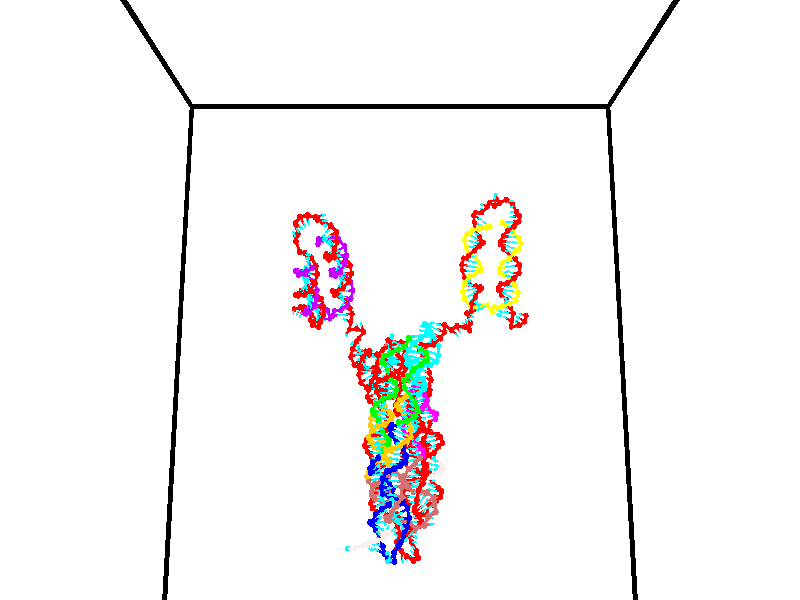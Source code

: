 // switches for output
#declare DRAW_BASES = 1; // possible values are 0, 1; only relevant for DNA ribbons
#declare DRAW_BASES_TYPE = 3; // possible values are 1, 2, 3; only relevant for DNA ribbons
#declare DRAW_FOG = 0; // set to 1 to enable fog

#include "colors.inc"

#include "transforms.inc"
background { rgb <1, 1, 1>}

#default {
   normal{
       ripples 0.25
       frequency 0.20
       turbulence 0.2
       lambda 5
   }
	finish {
		phong 0.1
		phong_size 40.
	}
}

// original window dimensions: 1024x640


// camera settings

camera {
	sky <0, 0.179814, -0.983701>
	up <0, 0.179814, -0.983701>
	right 1.6 * <1, 0, 0>
	location <35, 94.9851, 44.8844>
	look_at <35, 29.7336, 32.9568>
	direction <0, -65.2515, -11.9276>
	angle 67.0682
}


# declare cpy_camera_pos = <35, 94.9851, 44.8844>;
# if (DRAW_FOG = 1)
fog {
	fog_type 2
	up vnormalize(cpy_camera_pos)
	color rgbt<1,1,1,0.3>
	distance 1e-5
	fog_alt 3e-3
	fog_offset 56
}
# end


// LIGHTS

# declare lum = 6;
global_settings {
	ambient_light rgb lum * <0.05, 0.05, 0.05>
	max_trace_level 15
}# declare cpy_direct_light_amount = 0.25;
light_source
{	1000 * <-1, -1.16352, -0.803886>,
	rgb lum * cpy_direct_light_amount
	parallel
}

light_source
{	1000 * <1, 1.16352, 0.803886>,
	rgb lum * cpy_direct_light_amount
	parallel
}

// strand 0

// nucleotide -1

// particle -1
sphere {
	<24.257751, 34.569729, 34.641216> 0.250000
	pigment { color rgbt <1,0,0,0> }
	no_shadow
}
cylinder {
	<24.277790, 34.910191, 34.850224>,  <24.289814, 35.114468, 34.975628>, 0.100000
	pigment { color rgbt <1,0,0,0> }
	no_shadow
}
cylinder {
	<24.277790, 34.910191, 34.850224>,  <24.257751, 34.569729, 34.641216>, 0.100000
	pigment { color rgbt <1,0,0,0> }
	no_shadow
}

// particle -1
sphere {
	<24.277790, 34.910191, 34.850224> 0.100000
	pigment { color rgbt <1,0,0,0> }
	no_shadow
}
sphere {
	0, 1
	scale<0.080000,0.200000,0.300000>
	matrix <0.970073, -0.165925, 0.177277,
		0.237589, 0.498003, -0.833993,
		0.050096, 0.851153, 0.522521,
		24.292818, 35.165535, 35.006981>
	pigment { color rgbt <0,1,1,0> }
	no_shadow
}
cylinder {
	<24.929996, 34.760326, 34.480526>,  <24.257751, 34.569729, 34.641216>, 0.130000
	pigment { color rgbt <1,0,0,0> }
	no_shadow
}

// nucleotide -1

// particle -1
sphere {
	<24.929996, 34.760326, 34.480526> 0.250000
	pigment { color rgbt <1,0,0,0> }
	no_shadow
}
cylinder {
	<24.788454, 34.938461, 34.809517>,  <24.703529, 35.045341, 35.006912>, 0.100000
	pigment { color rgbt <1,0,0,0> }
	no_shadow
}
cylinder {
	<24.788454, 34.938461, 34.809517>,  <24.929996, 34.760326, 34.480526>, 0.100000
	pigment { color rgbt <1,0,0,0> }
	no_shadow
}

// particle -1
sphere {
	<24.788454, 34.938461, 34.809517> 0.100000
	pigment { color rgbt <1,0,0,0> }
	no_shadow
}
sphere {
	0, 1
	scale<0.080000,0.200000,0.300000>
	matrix <0.928099, 0.058277, 0.367743,
		0.115837, 0.893466, -0.433935,
		-0.353855, 0.445333, 0.822475,
		24.682297, 35.072060, 35.056259>
	pigment { color rgbt <0,1,1,0> }
	no_shadow
}
cylinder {
	<25.334312, 35.339447, 34.595024>,  <24.929996, 34.760326, 34.480526>, 0.130000
	pigment { color rgbt <1,0,0,0> }
	no_shadow
}

// nucleotide -1

// particle -1
sphere {
	<25.334312, 35.339447, 34.595024> 0.250000
	pigment { color rgbt <1,0,0,0> }
	no_shadow
}
cylinder {
	<25.159325, 35.223785, 34.935616>,  <25.054333, 35.154388, 35.139969>, 0.100000
	pigment { color rgbt <1,0,0,0> }
	no_shadow
}
cylinder {
	<25.159325, 35.223785, 34.935616>,  <25.334312, 35.339447, 34.595024>, 0.100000
	pigment { color rgbt <1,0,0,0> }
	no_shadow
}

// particle -1
sphere {
	<25.159325, 35.223785, 34.935616> 0.100000
	pigment { color rgbt <1,0,0,0> }
	no_shadow
}
sphere {
	0, 1
	scale<0.080000,0.200000,0.300000>
	matrix <0.895502, -0.053921, 0.441778,
		-0.081828, 0.955764, 0.282524,
		-0.437470, -0.289151, 0.851476,
		25.028084, 35.137039, 35.191059>
	pigment { color rgbt <0,1,1,0> }
	no_shadow
}
cylinder {
	<25.862555, 34.939812, 34.467030>,  <25.334312, 35.339447, 34.595024>, 0.130000
	pigment { color rgbt <1,0,0,0> }
	no_shadow
}

// nucleotide -1

// particle -1
sphere {
	<25.862555, 34.939812, 34.467030> 0.250000
	pigment { color rgbt <1,0,0,0> }
	no_shadow
}
cylinder {
	<25.936022, 35.291119, 34.643623>,  <25.980103, 35.501904, 34.749580>, 0.100000
	pigment { color rgbt <1,0,0,0> }
	no_shadow
}
cylinder {
	<25.936022, 35.291119, 34.643623>,  <25.862555, 34.939812, 34.467030>, 0.100000
	pigment { color rgbt <1,0,0,0> }
	no_shadow
}

// particle -1
sphere {
	<25.936022, 35.291119, 34.643623> 0.100000
	pigment { color rgbt <1,0,0,0> }
	no_shadow
}
sphere {
	0, 1
	scale<0.080000,0.200000,0.300000>
	matrix <-0.880006, -0.053221, 0.471972,
		0.438014, -0.475198, 0.763106,
		0.183667, 0.878268, 0.441489,
		25.991121, 35.554600, 34.776070>
	pigment { color rgbt <0,1,1,0> }
	no_shadow
}
cylinder {
	<26.112829, 35.011082, 35.207737>,  <25.862555, 34.939812, 34.467030>, 0.130000
	pigment { color rgbt <1,0,0,0> }
	no_shadow
}

// nucleotide -1

// particle -1
sphere {
	<26.112829, 35.011082, 35.207737> 0.250000
	pigment { color rgbt <1,0,0,0> }
	no_shadow
}
cylinder {
	<26.424389, 34.968254, 35.454914>,  <26.611324, 34.942558, 35.603222>, 0.100000
	pigment { color rgbt <1,0,0,0> }
	no_shadow
}
cylinder {
	<26.424389, 34.968254, 35.454914>,  <26.112829, 35.011082, 35.207737>, 0.100000
	pigment { color rgbt <1,0,0,0> }
	no_shadow
}

// particle -1
sphere {
	<26.424389, 34.968254, 35.454914> 0.100000
	pigment { color rgbt <1,0,0,0> }
	no_shadow
}
sphere {
	0, 1
	scale<0.080000,0.200000,0.300000>
	matrix <0.219544, 0.969523, -0.108750,
		-0.587466, 0.220371, 0.778666,
		0.778899, -0.107065, 0.617943,
		26.658058, 34.936134, 35.640297>
	pigment { color rgbt <0,1,1,0> }
	no_shadow
}
cylinder {
	<26.066996, 35.563572, 35.730705>,  <26.112829, 35.011082, 35.207737>, 0.130000
	pigment { color rgbt <1,0,0,0> }
	no_shadow
}

// nucleotide -1

// particle -1
sphere {
	<26.066996, 35.563572, 35.730705> 0.250000
	pigment { color rgbt <1,0,0,0> }
	no_shadow
}
cylinder {
	<26.448053, 35.442009, 35.726440>,  <26.676687, 35.369072, 35.723881>, 0.100000
	pigment { color rgbt <1,0,0,0> }
	no_shadow
}
cylinder {
	<26.448053, 35.442009, 35.726440>,  <26.066996, 35.563572, 35.730705>, 0.100000
	pigment { color rgbt <1,0,0,0> }
	no_shadow
}

// particle -1
sphere {
	<26.448053, 35.442009, 35.726440> 0.100000
	pigment { color rgbt <1,0,0,0> }
	no_shadow
}
sphere {
	0, 1
	scale<0.080000,0.200000,0.300000>
	matrix <0.301465, 0.948431, -0.097968,
		0.039881, 0.090116, 0.995133,
		0.952643, -0.303905, -0.010658,
		26.733847, 35.350838, 35.723244>
	pigment { color rgbt <0,1,1,0> }
	no_shadow
}
cylinder {
	<26.369833, 35.964954, 36.198032>,  <26.066996, 35.563572, 35.730705>, 0.130000
	pigment { color rgbt <1,0,0,0> }
	no_shadow
}

// nucleotide -1

// particle -1
sphere {
	<26.369833, 35.964954, 36.198032> 0.250000
	pigment { color rgbt <1,0,0,0> }
	no_shadow
}
cylinder {
	<26.651297, 35.823360, 35.951599>,  <26.820175, 35.738403, 35.803738>, 0.100000
	pigment { color rgbt <1,0,0,0> }
	no_shadow
}
cylinder {
	<26.651297, 35.823360, 35.951599>,  <26.369833, 35.964954, 36.198032>, 0.100000
	pigment { color rgbt <1,0,0,0> }
	no_shadow
}

// particle -1
sphere {
	<26.651297, 35.823360, 35.951599> 0.100000
	pigment { color rgbt <1,0,0,0> }
	no_shadow
}
sphere {
	0, 1
	scale<0.080000,0.200000,0.300000>
	matrix <0.190819, 0.929356, -0.316047,
		0.684436, 0.104829, 0.721497,
		0.703658, -0.353989, -0.616082,
		26.862394, 35.717163, 35.766773>
	pigment { color rgbt <0,1,1,0> }
	no_shadow
}
cylinder {
	<27.010641, 36.316319, 36.390354>,  <26.369833, 35.964954, 36.198032>, 0.130000
	pigment { color rgbt <1,0,0,0> }
	no_shadow
}

// nucleotide -1

// particle -1
sphere {
	<27.010641, 36.316319, 36.390354> 0.250000
	pigment { color rgbt <1,0,0,0> }
	no_shadow
}
cylinder {
	<26.969179, 36.185226, 36.014729>,  <26.944302, 36.106571, 35.789352>, 0.100000
	pigment { color rgbt <1,0,0,0> }
	no_shadow
}
cylinder {
	<26.969179, 36.185226, 36.014729>,  <27.010641, 36.316319, 36.390354>, 0.100000
	pigment { color rgbt <1,0,0,0> }
	no_shadow
}

// particle -1
sphere {
	<26.969179, 36.185226, 36.014729> 0.100000
	pigment { color rgbt <1,0,0,0> }
	no_shadow
}
sphere {
	0, 1
	scale<0.080000,0.200000,0.300000>
	matrix <0.129910, 0.931604, -0.339466,
		0.986093, -0.157182, -0.053990,
		-0.103655, -0.327731, -0.939067,
		26.938082, 36.086906, 35.733009>
	pigment { color rgbt <0,1,1,0> }
	no_shadow
}
cylinder {
	<27.291058, 36.839851, 36.051342>,  <27.010641, 36.316319, 36.390354>, 0.130000
	pigment { color rgbt <1,0,0,0> }
	no_shadow
}

// nucleotide -1

// particle -1
sphere {
	<27.291058, 36.839851, 36.051342> 0.250000
	pigment { color rgbt <1,0,0,0> }
	no_shadow
}
cylinder {
	<27.159567, 36.663155, 35.717445>,  <27.080673, 36.557137, 35.517105>, 0.100000
	pigment { color rgbt <1,0,0,0> }
	no_shadow
}
cylinder {
	<27.159567, 36.663155, 35.717445>,  <27.291058, 36.839851, 36.051342>, 0.100000
	pigment { color rgbt <1,0,0,0> }
	no_shadow
}

// particle -1
sphere {
	<27.159567, 36.663155, 35.717445> 0.100000
	pigment { color rgbt <1,0,0,0> }
	no_shadow
}
sphere {
	0, 1
	scale<0.080000,0.200000,0.300000>
	matrix <-0.084779, 0.894100, -0.439769,
		0.940612, -0.073795, -0.331366,
		-0.328727, -0.441745, -0.834745,
		27.060949, 36.530632, 35.467022>
	pigment { color rgbt <0,1,1,0> }
	no_shadow
}
cylinder {
	<27.557131, 37.275650, 35.621838>,  <27.291058, 36.839851, 36.051342>, 0.130000
	pigment { color rgbt <1,0,0,0> }
	no_shadow
}

// nucleotide -1

// particle -1
sphere {
	<27.557131, 37.275650, 35.621838> 0.250000
	pigment { color rgbt <1,0,0,0> }
	no_shadow
}
cylinder {
	<27.276581, 37.083885, 35.410847>,  <27.108250, 36.968826, 35.284252>, 0.100000
	pigment { color rgbt <1,0,0,0> }
	no_shadow
}
cylinder {
	<27.276581, 37.083885, 35.410847>,  <27.557131, 37.275650, 35.621838>, 0.100000
	pigment { color rgbt <1,0,0,0> }
	no_shadow
}

// particle -1
sphere {
	<27.276581, 37.083885, 35.410847> 0.100000
	pigment { color rgbt <1,0,0,0> }
	no_shadow
}
sphere {
	0, 1
	scale<0.080000,0.200000,0.300000>
	matrix <-0.141889, 0.819113, -0.555806,
		0.698524, -0.314987, -0.642532,
		-0.701379, -0.479412, -0.527477,
		27.066168, 36.940060, 35.252602>
	pigment { color rgbt <0,1,1,0> }
	no_shadow
}
cylinder {
	<27.634678, 37.508118, 34.947910>,  <27.557131, 37.275650, 35.621838>, 0.130000
	pigment { color rgbt <1,0,0,0> }
	no_shadow
}

// nucleotide -1

// particle -1
sphere {
	<27.634678, 37.508118, 34.947910> 0.250000
	pigment { color rgbt <1,0,0,0> }
	no_shadow
}
cylinder {
	<27.256426, 37.378952, 34.963444>,  <27.029474, 37.301453, 34.972763>, 0.100000
	pigment { color rgbt <1,0,0,0> }
	no_shadow
}
cylinder {
	<27.256426, 37.378952, 34.963444>,  <27.634678, 37.508118, 34.947910>, 0.100000
	pigment { color rgbt <1,0,0,0> }
	no_shadow
}

// particle -1
sphere {
	<27.256426, 37.378952, 34.963444> 0.100000
	pigment { color rgbt <1,0,0,0> }
	no_shadow
}
sphere {
	0, 1
	scale<0.080000,0.200000,0.300000>
	matrix <-0.274682, 0.728994, -0.626991,
		0.174156, -0.603568, -0.778058,
		-0.945632, -0.322913, 0.038831,
		26.972736, 37.282078, 34.975094>
	pigment { color rgbt <0,1,1,0> }
	no_shadow
}
cylinder {
	<27.377378, 37.439560, 34.253483>,  <27.634678, 37.508118, 34.947910>, 0.130000
	pigment { color rgbt <1,0,0,0> }
	no_shadow
}

// nucleotide -1

// particle -1
sphere {
	<27.377378, 37.439560, 34.253483> 0.250000
	pigment { color rgbt <1,0,0,0> }
	no_shadow
}
cylinder {
	<27.053799, 37.464344, 34.487324>,  <26.859652, 37.479214, 34.627628>, 0.100000
	pigment { color rgbt <1,0,0,0> }
	no_shadow
}
cylinder {
	<27.053799, 37.464344, 34.487324>,  <27.377378, 37.439560, 34.253483>, 0.100000
	pigment { color rgbt <1,0,0,0> }
	no_shadow
}

// particle -1
sphere {
	<27.053799, 37.464344, 34.487324> 0.100000
	pigment { color rgbt <1,0,0,0> }
	no_shadow
}
sphere {
	0, 1
	scale<0.080000,0.200000,0.300000>
	matrix <-0.343321, 0.757440, -0.555351,
		-0.477213, -0.649958, -0.591458,
		-0.808949, 0.061960, 0.584604,
		26.811113, 37.482933, 34.662704>
	pigment { color rgbt <0,1,1,0> }
	no_shadow
}
cylinder {
	<26.789539, 37.606049, 33.860958>,  <27.377378, 37.439560, 34.253483>, 0.130000
	pigment { color rgbt <1,0,0,0> }
	no_shadow
}

// nucleotide -1

// particle -1
sphere {
	<26.789539, 37.606049, 33.860958> 0.250000
	pigment { color rgbt <1,0,0,0> }
	no_shadow
}
cylinder {
	<26.600218, 37.718719, 34.194817>,  <26.486626, 37.786324, 34.395134>, 0.100000
	pigment { color rgbt <1,0,0,0> }
	no_shadow
}
cylinder {
	<26.600218, 37.718719, 34.194817>,  <26.789539, 37.606049, 33.860958>, 0.100000
	pigment { color rgbt <1,0,0,0> }
	no_shadow
}

// particle -1
sphere {
	<26.600218, 37.718719, 34.194817> 0.100000
	pigment { color rgbt <1,0,0,0> }
	no_shadow
}
sphere {
	0, 1
	scale<0.080000,0.200000,0.300000>
	matrix <-0.328629, 0.822635, -0.463978,
		-0.817305, -0.493892, -0.296788,
		-0.473303, 0.281678, 0.834651,
		26.458227, 37.803223, 34.445213>
	pigment { color rgbt <0,1,1,0> }
	no_shadow
}
cylinder {
	<26.109470, 38.007099, 33.675514>,  <26.789539, 37.606049, 33.860958>, 0.130000
	pigment { color rgbt <1,0,0,0> }
	no_shadow
}

// nucleotide -1

// particle -1
sphere {
	<26.109470, 38.007099, 33.675514> 0.250000
	pigment { color rgbt <1,0,0,0> }
	no_shadow
}
cylinder {
	<26.192286, 38.125034, 34.048653>,  <26.241976, 38.195793, 34.272537>, 0.100000
	pigment { color rgbt <1,0,0,0> }
	no_shadow
}
cylinder {
	<26.192286, 38.125034, 34.048653>,  <26.109470, 38.007099, 33.675514>, 0.100000
	pigment { color rgbt <1,0,0,0> }
	no_shadow
}

// particle -1
sphere {
	<26.192286, 38.125034, 34.048653> 0.100000
	pigment { color rgbt <1,0,0,0> }
	no_shadow
}
sphere {
	0, 1
	scale<0.080000,0.200000,0.300000>
	matrix <0.051059, 0.948953, -0.311259,
		-0.976999, 0.112073, 0.181416,
		0.207039, 0.294836, 0.932849,
		26.254396, 38.213486, 34.328506>
	pigment { color rgbt <0,1,1,0> }
	no_shadow
}
cylinder {
	<25.573729, 38.413010, 33.787121>,  <26.109470, 38.007099, 33.675514>, 0.130000
	pigment { color rgbt <1,0,0,0> }
	no_shadow
}

// nucleotide -1

// particle -1
sphere {
	<25.573729, 38.413010, 33.787121> 0.250000
	pigment { color rgbt <1,0,0,0> }
	no_shadow
}
cylinder {
	<25.853544, 38.519016, 34.052574>,  <26.021435, 38.582623, 34.211845>, 0.100000
	pigment { color rgbt <1,0,0,0> }
	no_shadow
}
cylinder {
	<25.853544, 38.519016, 34.052574>,  <25.573729, 38.413010, 33.787121>, 0.100000
	pigment { color rgbt <1,0,0,0> }
	no_shadow
}

// particle -1
sphere {
	<25.853544, 38.519016, 34.052574> 0.100000
	pigment { color rgbt <1,0,0,0> }
	no_shadow
}
sphere {
	0, 1
	scale<0.080000,0.200000,0.300000>
	matrix <-0.088125, 0.953591, -0.287921,
		-0.709138, 0.142930, 0.690430,
		0.699541, 0.265020, 0.663632,
		26.063406, 38.598522, 34.251663>
	pigment { color rgbt <0,1,1,0> }
	no_shadow
}
cylinder {
	<25.310713, 38.856220, 34.180042>,  <25.573729, 38.413010, 33.787121>, 0.130000
	pigment { color rgbt <1,0,0,0> }
	no_shadow
}

// nucleotide -1

// particle -1
sphere {
	<25.310713, 38.856220, 34.180042> 0.250000
	pigment { color rgbt <1,0,0,0> }
	no_shadow
}
cylinder {
	<25.702961, 38.932007, 34.200012>,  <25.938309, 38.977478, 34.211994>, 0.100000
	pigment { color rgbt <1,0,0,0> }
	no_shadow
}
cylinder {
	<25.702961, 38.932007, 34.200012>,  <25.310713, 38.856220, 34.180042>, 0.100000
	pigment { color rgbt <1,0,0,0> }
	no_shadow
}

// particle -1
sphere {
	<25.702961, 38.932007, 34.200012> 0.100000
	pigment { color rgbt <1,0,0,0> }
	no_shadow
}
sphere {
	0, 1
	scale<0.080000,0.200000,0.300000>
	matrix <-0.160976, 0.924338, -0.345955,
		-0.111691, 0.331214, 0.936922,
		0.980618, 0.189462, 0.049922,
		25.997147, 38.988846, 34.214989>
	pigment { color rgbt <0,1,1,0> }
	no_shadow
}
cylinder {
	<25.232893, 39.565159, 34.371559>,  <25.310713, 38.856220, 34.180042>, 0.130000
	pigment { color rgbt <1,0,0,0> }
	no_shadow
}

// nucleotide -1

// particle -1
sphere {
	<25.232893, 39.565159, 34.371559> 0.250000
	pigment { color rgbt <1,0,0,0> }
	no_shadow
}
cylinder {
	<25.593801, 39.470558, 34.227352>,  <25.810347, 39.413795, 34.140827>, 0.100000
	pigment { color rgbt <1,0,0,0> }
	no_shadow
}
cylinder {
	<25.593801, 39.470558, 34.227352>,  <25.232893, 39.565159, 34.371559>, 0.100000
	pigment { color rgbt <1,0,0,0> }
	no_shadow
}

// particle -1
sphere {
	<25.593801, 39.470558, 34.227352> 0.100000
	pigment { color rgbt <1,0,0,0> }
	no_shadow
}
sphere {
	0, 1
	scale<0.080000,0.200000,0.300000>
	matrix <0.107015, 0.932813, -0.344104,
		0.417681, 0.271893, 0.866958,
		0.902270, -0.236503, -0.360521,
		25.864483, 39.399609, 34.119194>
	pigment { color rgbt <0,1,1,0> }
	no_shadow
}
cylinder {
	<25.586323, 40.158577, 34.518211>,  <25.232893, 39.565159, 34.371559>, 0.130000
	pigment { color rgbt <1,0,0,0> }
	no_shadow
}

// nucleotide -1

// particle -1
sphere {
	<25.586323, 40.158577, 34.518211> 0.250000
	pigment { color rgbt <1,0,0,0> }
	no_shadow
}
cylinder {
	<25.799685, 39.978203, 34.231956>,  <25.927702, 39.869980, 34.060204>, 0.100000
	pigment { color rgbt <1,0,0,0> }
	no_shadow
}
cylinder {
	<25.799685, 39.978203, 34.231956>,  <25.586323, 40.158577, 34.518211>, 0.100000
	pigment { color rgbt <1,0,0,0> }
	no_shadow
}

// particle -1
sphere {
	<25.799685, 39.978203, 34.231956> 0.100000
	pigment { color rgbt <1,0,0,0> }
	no_shadow
}
sphere {
	0, 1
	scale<0.080000,0.200000,0.300000>
	matrix <0.257402, 0.892457, -0.370494,
		0.805744, 0.013417, 0.592112,
		0.533405, -0.450934, -0.715638,
		25.959705, 39.842922, 34.017265>
	pigment { color rgbt <0,1,1,0> }
	no_shadow
}
cylinder {
	<26.233135, 40.551907, 34.556477>,  <25.586323, 40.158577, 34.518211>, 0.130000
	pigment { color rgbt <1,0,0,0> }
	no_shadow
}

// nucleotide -1

// particle -1
sphere {
	<26.233135, 40.551907, 34.556477> 0.250000
	pigment { color rgbt <1,0,0,0> }
	no_shadow
}
cylinder {
	<26.224789, 40.353249, 34.209396>,  <26.219780, 40.234055, 34.001148>, 0.100000
	pigment { color rgbt <1,0,0,0> }
	no_shadow
}
cylinder {
	<26.224789, 40.353249, 34.209396>,  <26.233135, 40.551907, 34.556477>, 0.100000
	pigment { color rgbt <1,0,0,0> }
	no_shadow
}

// particle -1
sphere {
	<26.224789, 40.353249, 34.209396> 0.100000
	pigment { color rgbt <1,0,0,0> }
	no_shadow
}
sphere {
	0, 1
	scale<0.080000,0.200000,0.300000>
	matrix <0.446227, 0.772024, -0.452616,
		0.894677, -0.396636, 0.205507,
		-0.020867, -0.496648, -0.867701,
		26.218529, 40.204254, 33.949085>
	pigment { color rgbt <0,1,1,0> }
	no_shadow
}
cylinder {
	<26.800421, 40.814453, 34.237419>,  <26.233135, 40.551907, 34.556477>, 0.130000
	pigment { color rgbt <1,0,0,0> }
	no_shadow
}

// nucleotide -1

// particle -1
sphere {
	<26.800421, 40.814453, 34.237419> 0.250000
	pigment { color rgbt <1,0,0,0> }
	no_shadow
}
cylinder {
	<26.609865, 40.660297, 33.921310>,  <26.495533, 40.567806, 33.731644>, 0.100000
	pigment { color rgbt <1,0,0,0> }
	no_shadow
}
cylinder {
	<26.609865, 40.660297, 33.921310>,  <26.800421, 40.814453, 34.237419>, 0.100000
	pigment { color rgbt <1,0,0,0> }
	no_shadow
}

// particle -1
sphere {
	<26.609865, 40.660297, 33.921310> 0.100000
	pigment { color rgbt <1,0,0,0> }
	no_shadow
}
sphere {
	0, 1
	scale<0.080000,0.200000,0.300000>
	matrix <0.259636, 0.797076, -0.545216,
		0.840027, -0.464916, -0.279655,
		-0.476386, -0.385388, -0.790274,
		26.466949, 40.544682, 33.684227>
	pigment { color rgbt <0,1,1,0> }
	no_shadow
}
cylinder {
	<27.220751, 40.924103, 33.723957>,  <26.800421, 40.814453, 34.237419>, 0.130000
	pigment { color rgbt <1,0,0,0> }
	no_shadow
}

// nucleotide -1

// particle -1
sphere {
	<27.220751, 40.924103, 33.723957> 0.250000
	pigment { color rgbt <1,0,0,0> }
	no_shadow
}
cylinder {
	<26.878574, 40.866825, 33.524876>,  <26.673267, 40.832458, 33.405426>, 0.100000
	pigment { color rgbt <1,0,0,0> }
	no_shadow
}
cylinder {
	<26.878574, 40.866825, 33.524876>,  <27.220751, 40.924103, 33.723957>, 0.100000
	pigment { color rgbt <1,0,0,0> }
	no_shadow
}

// particle -1
sphere {
	<26.878574, 40.866825, 33.524876> 0.100000
	pigment { color rgbt <1,0,0,0> }
	no_shadow
}
sphere {
	0, 1
	scale<0.080000,0.200000,0.300000>
	matrix <0.263756, 0.706591, -0.656630,
		0.445703, -0.692982, -0.566679,
		-0.855442, -0.143197, -0.497708,
		26.621943, 40.823864, 33.375565>
	pigment { color rgbt <0,1,1,0> }
	no_shadow
}
cylinder {
	<27.407074, 40.806915, 32.992146>,  <27.220751, 40.924103, 33.723957>, 0.130000
	pigment { color rgbt <1,0,0,0> }
	no_shadow
}

// nucleotide -1

// particle -1
sphere {
	<27.407074, 40.806915, 32.992146> 0.250000
	pigment { color rgbt <1,0,0,0> }
	no_shadow
}
cylinder {
	<27.016338, 40.891834, 32.981461>,  <26.781897, 40.942787, 32.975048>, 0.100000
	pigment { color rgbt <1,0,0,0> }
	no_shadow
}
cylinder {
	<27.016338, 40.891834, 32.981461>,  <27.407074, 40.806915, 32.992146>, 0.100000
	pigment { color rgbt <1,0,0,0> }
	no_shadow
}

// particle -1
sphere {
	<27.016338, 40.891834, 32.981461> 0.100000
	pigment { color rgbt <1,0,0,0> }
	no_shadow
}
sphere {
	0, 1
	scale<0.080000,0.200000,0.300000>
	matrix <0.165796, 0.672041, -0.721716,
		-0.135269, -0.709429, -0.691674,
		-0.976839, 0.212302, -0.026714,
		26.723288, 40.955524, 32.973446>
	pigment { color rgbt <0,1,1,0> }
	no_shadow
}
cylinder {
	<27.261957, 40.790134, 32.311581>,  <27.407074, 40.806915, 32.992146>, 0.130000
	pigment { color rgbt <1,0,0,0> }
	no_shadow
}

// nucleotide -1

// particle -1
sphere {
	<27.261957, 40.790134, 32.311581> 0.250000
	pigment { color rgbt <1,0,0,0> }
	no_shadow
}
cylinder {
	<26.981531, 41.022629, 32.476830>,  <26.813276, 41.162125, 32.575981>, 0.100000
	pigment { color rgbt <1,0,0,0> }
	no_shadow
}
cylinder {
	<26.981531, 41.022629, 32.476830>,  <27.261957, 40.790134, 32.311581>, 0.100000
	pigment { color rgbt <1,0,0,0> }
	no_shadow
}

// particle -1
sphere {
	<26.981531, 41.022629, 32.476830> 0.100000
	pigment { color rgbt <1,0,0,0> }
	no_shadow
}
sphere {
	0, 1
	scale<0.080000,0.200000,0.300000>
	matrix <0.276874, 0.755758, -0.593440,
		-0.657152, -0.301656, -0.690764,
		-0.701065, 0.581235, 0.413127,
		26.771212, 41.196999, 32.600769>
	pigment { color rgbt <0,1,1,0> }
	no_shadow
}
cylinder {
	<26.822838, 40.927315, 31.691751>,  <27.261957, 40.790134, 32.311581>, 0.130000
	pigment { color rgbt <1,0,0,0> }
	no_shadow
}

// nucleotide -1

// particle -1
sphere {
	<26.822838, 40.927315, 31.691751> 0.250000
	pigment { color rgbt <1,0,0,0> }
	no_shadow
}
cylinder {
	<26.748575, 41.197411, 31.977293>,  <26.704018, 41.359467, 32.148617>, 0.100000
	pigment { color rgbt <1,0,0,0> }
	no_shadow
}
cylinder {
	<26.748575, 41.197411, 31.977293>,  <26.822838, 40.927315, 31.691751>, 0.100000
	pigment { color rgbt <1,0,0,0> }
	no_shadow
}

// particle -1
sphere {
	<26.748575, 41.197411, 31.977293> 0.100000
	pigment { color rgbt <1,0,0,0> }
	no_shadow
}
sphere {
	0, 1
	scale<0.080000,0.200000,0.300000>
	matrix <0.127085, 0.736884, -0.663966,
		-0.974361, -0.032551, -0.222622,
		-0.185659, 0.675235, 0.713854,
		26.692877, 41.399982, 32.191448>
	pigment { color rgbt <0,1,1,0> }
	no_shadow
}
cylinder {
	<26.318850, 41.335999, 31.450327>,  <26.822838, 40.927315, 31.691751>, 0.130000
	pigment { color rgbt <1,0,0,0> }
	no_shadow
}

// nucleotide -1

// particle -1
sphere {
	<26.318850, 41.335999, 31.450327> 0.250000
	pigment { color rgbt <1,0,0,0> }
	no_shadow
}
cylinder {
	<26.493765, 41.561451, 31.730640>,  <26.598713, 41.696724, 31.898829>, 0.100000
	pigment { color rgbt <1,0,0,0> }
	no_shadow
}
cylinder {
	<26.493765, 41.561451, 31.730640>,  <26.318850, 41.335999, 31.450327>, 0.100000
	pigment { color rgbt <1,0,0,0> }
	no_shadow
}

// particle -1
sphere {
	<26.493765, 41.561451, 31.730640> 0.100000
	pigment { color rgbt <1,0,0,0> }
	no_shadow
}
sphere {
	0, 1
	scale<0.080000,0.200000,0.300000>
	matrix <0.193062, 0.702236, -0.685268,
		-0.878355, 0.434953, 0.198262,
		0.437286, 0.563632, 0.700785,
		26.624950, 41.730541, 31.940876>
	pigment { color rgbt <0,1,1,0> }
	no_shadow
}
cylinder {
	<25.989399, 42.165638, 31.568380>,  <26.318850, 41.335999, 31.450327>, 0.130000
	pigment { color rgbt <1,0,0,0> }
	no_shadow
}

// nucleotide -1

// particle -1
sphere {
	<25.989399, 42.165638, 31.568380> 0.250000
	pigment { color rgbt <1,0,0,0> }
	no_shadow
}
cylinder {
	<26.373539, 42.088131, 31.648561>,  <26.604023, 42.041626, 31.696671>, 0.100000
	pigment { color rgbt <1,0,0,0> }
	no_shadow
}
cylinder {
	<26.373539, 42.088131, 31.648561>,  <25.989399, 42.165638, 31.568380>, 0.100000
	pigment { color rgbt <1,0,0,0> }
	no_shadow
}

// particle -1
sphere {
	<26.373539, 42.088131, 31.648561> 0.100000
	pigment { color rgbt <1,0,0,0> }
	no_shadow
}
sphere {
	0, 1
	scale<0.080000,0.200000,0.300000>
	matrix <0.275082, 0.775513, -0.568251,
		-0.045346, 0.600861, 0.798066,
		0.960351, -0.193766, 0.200453,
		26.661644, 42.030003, 31.708696>
	pigment { color rgbt <0,1,1,0> }
	no_shadow
}
cylinder {
	<25.667192, 42.455158, 30.848648>,  <25.989399, 42.165638, 31.568380>, 0.130000
	pigment { color rgbt <1,0,0,0> }
	no_shadow
}

// nucleotide -1

// particle -1
sphere {
	<25.667192, 42.455158, 30.848648> 0.250000
	pigment { color rgbt <1,0,0,0> }
	no_shadow
}
cylinder {
	<25.602129, 42.754215, 30.591101>,  <25.563091, 42.933651, 30.436571>, 0.100000
	pigment { color rgbt <1,0,0,0> }
	no_shadow
}
cylinder {
	<25.602129, 42.754215, 30.591101>,  <25.667192, 42.455158, 30.848648>, 0.100000
	pigment { color rgbt <1,0,0,0> }
	no_shadow
}

// particle -1
sphere {
	<25.602129, 42.754215, 30.591101> 0.100000
	pigment { color rgbt <1,0,0,0> }
	no_shadow
}
sphere {
	0, 1
	scale<0.080000,0.200000,0.300000>
	matrix <0.767252, -0.314454, -0.558965,
		-0.620375, -0.584933, -0.522483,
		-0.162660, 0.747645, -0.643870,
		25.553331, 42.978508, 30.397940>
	pigment { color rgbt <0,1,1,0> }
	no_shadow
}
cylinder {
	<25.757723, 42.159275, 30.160343>,  <25.667192, 42.455158, 30.848648>, 0.130000
	pigment { color rgbt <1,0,0,0> }
	no_shadow
}

// nucleotide -1

// particle -1
sphere {
	<25.757723, 42.159275, 30.160343> 0.250000
	pigment { color rgbt <1,0,0,0> }
	no_shadow
}
cylinder {
	<25.819279, 42.551899, 30.114975>,  <25.856213, 42.787472, 30.087753>, 0.100000
	pigment { color rgbt <1,0,0,0> }
	no_shadow
}
cylinder {
	<25.819279, 42.551899, 30.114975>,  <25.757723, 42.159275, 30.160343>, 0.100000
	pigment { color rgbt <1,0,0,0> }
	no_shadow
}

// particle -1
sphere {
	<25.819279, 42.551899, 30.114975> 0.100000
	pigment { color rgbt <1,0,0,0> }
	no_shadow
}
sphere {
	0, 1
	scale<0.080000,0.200000,0.300000>
	matrix <0.692636, -0.189025, -0.696078,
		-0.704680, 0.028558, -0.708950,
		0.153888, 0.981557, -0.113422,
		25.865444, 42.846367, 30.080948>
	pigment { color rgbt <0,1,1,0> }
	no_shadow
}
cylinder {
	<25.568806, 42.524414, 29.461472>,  <25.757723, 42.159275, 30.160343>, 0.130000
	pigment { color rgbt <1,0,0,0> }
	no_shadow
}

// nucleotide -1

// particle -1
sphere {
	<25.568806, 42.524414, 29.461472> 0.250000
	pigment { color rgbt <1,0,0,0> }
	no_shadow
}
cylinder {
	<25.881788, 42.672482, 29.661766>,  <26.069578, 42.761322, 29.781942>, 0.100000
	pigment { color rgbt <1,0,0,0> }
	no_shadow
}
cylinder {
	<25.881788, 42.672482, 29.661766>,  <25.568806, 42.524414, 29.461472>, 0.100000
	pigment { color rgbt <1,0,0,0> }
	no_shadow
}

// particle -1
sphere {
	<25.881788, 42.672482, 29.661766> 0.100000
	pigment { color rgbt <1,0,0,0> }
	no_shadow
}
sphere {
	0, 1
	scale<0.080000,0.200000,0.300000>
	matrix <0.618303, -0.366385, -0.695315,
		-0.073921, 0.853661, -0.515556,
		0.782456, 0.370169, 0.500737,
		26.116526, 42.783531, 29.811987>
	pigment { color rgbt <0,1,1,0> }
	no_shadow
}
cylinder {
	<26.063837, 43.036999, 29.113314>,  <25.568806, 42.524414, 29.461472>, 0.130000
	pigment { color rgbt <1,0,0,0> }
	no_shadow
}

// nucleotide -1

// particle -1
sphere {
	<26.063837, 43.036999, 29.113314> 0.250000
	pigment { color rgbt <1,0,0,0> }
	no_shadow
}
cylinder {
	<26.258722, 42.816975, 29.384624>,  <26.375652, 42.684959, 29.547411>, 0.100000
	pigment { color rgbt <1,0,0,0> }
	no_shadow
}
cylinder {
	<26.258722, 42.816975, 29.384624>,  <26.063837, 43.036999, 29.113314>, 0.100000
	pigment { color rgbt <1,0,0,0> }
	no_shadow
}

// particle -1
sphere {
	<26.258722, 42.816975, 29.384624> 0.100000
	pigment { color rgbt <1,0,0,0> }
	no_shadow
}
sphere {
	0, 1
	scale<0.080000,0.200000,0.300000>
	matrix <0.688016, -0.236565, -0.686054,
		0.537827, 0.800919, 0.263192,
		0.487212, -0.550059, 0.678277,
		26.404886, 42.651958, 29.588108>
	pigment { color rgbt <0,1,1,0> }
	no_shadow
}
cylinder {
	<26.758202, 43.309021, 29.057156>,  <26.063837, 43.036999, 29.113314>, 0.130000
	pigment { color rgbt <1,0,0,0> }
	no_shadow
}

// nucleotide -1

// particle -1
sphere {
	<26.758202, 43.309021, 29.057156> 0.250000
	pigment { color rgbt <1,0,0,0> }
	no_shadow
}
cylinder {
	<26.742540, 42.948780, 29.230307>,  <26.733143, 42.732635, 29.334198>, 0.100000
	pigment { color rgbt <1,0,0,0> }
	no_shadow
}
cylinder {
	<26.742540, 42.948780, 29.230307>,  <26.758202, 43.309021, 29.057156>, 0.100000
	pigment { color rgbt <1,0,0,0> }
	no_shadow
}

// particle -1
sphere {
	<26.742540, 42.948780, 29.230307> 0.100000
	pigment { color rgbt <1,0,0,0> }
	no_shadow
}
sphere {
	0, 1
	scale<0.080000,0.200000,0.300000>
	matrix <0.752053, -0.311804, -0.580684,
		0.657939, 0.302813, 0.689508,
		-0.039153, -0.900601, 0.432879,
		26.730795, 42.678600, 29.360170>
	pigment { color rgbt <0,1,1,0> }
	no_shadow
}
cylinder {
	<27.465033, 43.057236, 29.141401>,  <26.758202, 43.309021, 29.057156>, 0.130000
	pigment { color rgbt <1,0,0,0> }
	no_shadow
}

// nucleotide -1

// particle -1
sphere {
	<27.465033, 43.057236, 29.141401> 0.250000
	pigment { color rgbt <1,0,0,0> }
	no_shadow
}
cylinder {
	<27.817198, 42.922802, 29.007584>,  <28.028498, 42.842144, 28.927294>, 0.100000
	pigment { color rgbt <1,0,0,0> }
	no_shadow
}
cylinder {
	<27.817198, 42.922802, 29.007584>,  <27.465033, 43.057236, 29.141401>, 0.100000
	pigment { color rgbt <1,0,0,0> }
	no_shadow
}

// particle -1
sphere {
	<27.817198, 42.922802, 29.007584> 0.100000
	pigment { color rgbt <1,0,0,0> }
	no_shadow
}
sphere {
	0, 1
	scale<0.080000,0.200000,0.300000>
	matrix <0.004243, -0.699870, 0.714257,
		-0.474185, -0.630263, -0.614750,
		0.880415, -0.336081, -0.334542,
		28.081322, 42.821976, 28.907221>
	pigment { color rgbt <0,1,1,0> }
	no_shadow
}
cylinder {
	<27.529240, 42.315453, 29.089912>,  <27.465033, 43.057236, 29.141401>, 0.130000
	pigment { color rgbt <1,0,0,0> }
	no_shadow
}

// nucleotide -1

// particle -1
sphere {
	<27.529240, 42.315453, 29.089912> 0.250000
	pigment { color rgbt <1,0,0,0> }
	no_shadow
}
cylinder {
	<27.908220, 42.419754, 29.164043>,  <28.135609, 42.482334, 29.208523>, 0.100000
	pigment { color rgbt <1,0,0,0> }
	no_shadow
}
cylinder {
	<27.908220, 42.419754, 29.164043>,  <27.529240, 42.315453, 29.089912>, 0.100000
	pigment { color rgbt <1,0,0,0> }
	no_shadow
}

// particle -1
sphere {
	<27.908220, 42.419754, 29.164043> 0.100000
	pigment { color rgbt <1,0,0,0> }
	no_shadow
}
sphere {
	0, 1
	scale<0.080000,0.200000,0.300000>
	matrix <0.100177, -0.792014, 0.602228,
		0.303817, -0.552014, -0.776515,
		0.947450, 0.260756, 0.185328,
		28.192455, 42.497982, 29.219643>
	pigment { color rgbt <0,1,1,0> }
	no_shadow
}
cylinder {
	<27.911877, 41.767483, 29.109272>,  <27.529240, 42.315453, 29.089912>, 0.130000
	pigment { color rgbt <1,0,0,0> }
	no_shadow
}

// nucleotide -1

// particle -1
sphere {
	<27.911877, 41.767483, 29.109272> 0.250000
	pigment { color rgbt <1,0,0,0> }
	no_shadow
}
cylinder {
	<28.099028, 42.033993, 29.341539>,  <28.211317, 42.193897, 29.480900>, 0.100000
	pigment { color rgbt <1,0,0,0> }
	no_shadow
}
cylinder {
	<28.099028, 42.033993, 29.341539>,  <27.911877, 41.767483, 29.109272>, 0.100000
	pigment { color rgbt <1,0,0,0> }
	no_shadow
}

// particle -1
sphere {
	<28.099028, 42.033993, 29.341539> 0.100000
	pigment { color rgbt <1,0,0,0> }
	no_shadow
}
sphere {
	0, 1
	scale<0.080000,0.200000,0.300000>
	matrix <0.075073, -0.684605, 0.725039,
		0.880600, -0.295636, -0.370329,
		0.467876, 0.666270, 0.580668,
		28.239391, 42.233875, 29.515739>
	pigment { color rgbt <0,1,1,0> }
	no_shadow
}
cylinder {
	<28.664881, 41.623962, 29.359983>,  <27.911877, 41.767483, 29.109272>, 0.130000
	pigment { color rgbt <1,0,0,0> }
	no_shadow
}

// nucleotide -1

// particle -1
sphere {
	<28.664881, 41.623962, 29.359983> 0.250000
	pigment { color rgbt <1,0,0,0> }
	no_shadow
}
cylinder {
	<28.518929, 41.843182, 29.661049>,  <28.431356, 41.974712, 29.841688>, 0.100000
	pigment { color rgbt <1,0,0,0> }
	no_shadow
}
cylinder {
	<28.518929, 41.843182, 29.661049>,  <28.664881, 41.623962, 29.359983>, 0.100000
	pigment { color rgbt <1,0,0,0> }
	no_shadow
}

// particle -1
sphere {
	<28.518929, 41.843182, 29.661049> 0.100000
	pigment { color rgbt <1,0,0,0> }
	no_shadow
}
sphere {
	0, 1
	scale<0.080000,0.200000,0.300000>
	matrix <0.333575, -0.677782, 0.655241,
		0.869247, 0.490154, 0.064494,
		-0.364881, 0.548052, 0.752662,
		28.409464, 42.007599, 29.886848>
	pigment { color rgbt <0,1,1,0> }
	no_shadow
}
cylinder {
	<29.222437, 41.688362, 29.886761>,  <28.664881, 41.623962, 29.359983>, 0.130000
	pigment { color rgbt <1,0,0,0> }
	no_shadow
}

// nucleotide -1

// particle -1
sphere {
	<29.222437, 41.688362, 29.886761> 0.250000
	pigment { color rgbt <1,0,0,0> }
	no_shadow
}
cylinder {
	<28.875263, 41.758026, 30.072817>,  <28.666958, 41.799824, 30.184450>, 0.100000
	pigment { color rgbt <1,0,0,0> }
	no_shadow
}
cylinder {
	<28.875263, 41.758026, 30.072817>,  <29.222437, 41.688362, 29.886761>, 0.100000
	pigment { color rgbt <1,0,0,0> }
	no_shadow
}

// particle -1
sphere {
	<28.875263, 41.758026, 30.072817> 0.100000
	pigment { color rgbt <1,0,0,0> }
	no_shadow
}
sphere {
	0, 1
	scale<0.080000,0.200000,0.300000>
	matrix <0.249953, -0.656118, 0.712063,
		0.429197, 0.734288, 0.525938,
		-0.867937, 0.174155, 0.465141,
		28.614882, 41.810272, 30.212358>
	pigment { color rgbt <0,1,1,0> }
	no_shadow
}
cylinder {
	<29.273430, 41.885815, 30.708582>,  <29.222437, 41.688362, 29.886761>, 0.130000
	pigment { color rgbt <1,0,0,0> }
	no_shadow
}

// nucleotide -1

// particle -1
sphere {
	<29.273430, 41.885815, 30.708582> 0.250000
	pigment { color rgbt <1,0,0,0> }
	no_shadow
}
cylinder {
	<28.933969, 41.697109, 30.612886>,  <28.730293, 41.583885, 30.555470>, 0.100000
	pigment { color rgbt <1,0,0,0> }
	no_shadow
}
cylinder {
	<28.933969, 41.697109, 30.612886>,  <29.273430, 41.885815, 30.708582>, 0.100000
	pigment { color rgbt <1,0,0,0> }
	no_shadow
}

// particle -1
sphere {
	<28.933969, 41.697109, 30.612886> 0.100000
	pigment { color rgbt <1,0,0,0> }
	no_shadow
}
sphere {
	0, 1
	scale<0.080000,0.200000,0.300000>
	matrix <0.191355, -0.695464, 0.692613,
		-0.493129, 0.542006, 0.680480,
		-0.848650, -0.471761, -0.239238,
		28.679375, 41.555580, 30.541115>
	pigment { color rgbt <0,1,1,0> }
	no_shadow
}
cylinder {
	<29.049868, 41.715038, 31.295588>,  <29.273430, 41.885815, 30.708582>, 0.130000
	pigment { color rgbt <1,0,0,0> }
	no_shadow
}

// nucleotide -1

// particle -1
sphere {
	<29.049868, 41.715038, 31.295588> 0.250000
	pigment { color rgbt <1,0,0,0> }
	no_shadow
}
cylinder {
	<28.861847, 41.479626, 31.032475>,  <28.749035, 41.338379, 30.874607>, 0.100000
	pigment { color rgbt <1,0,0,0> }
	no_shadow
}
cylinder {
	<28.861847, 41.479626, 31.032475>,  <29.049868, 41.715038, 31.295588>, 0.100000
	pigment { color rgbt <1,0,0,0> }
	no_shadow
}

// particle -1
sphere {
	<28.861847, 41.479626, 31.032475> 0.100000
	pigment { color rgbt <1,0,0,0> }
	no_shadow
}
sphere {
	0, 1
	scale<0.080000,0.200000,0.300000>
	matrix <0.088457, -0.772904, 0.628327,
		-0.878195, 0.237161, 0.415366,
		-0.470053, -0.588535, -0.657782,
		28.720831, 41.303066, 30.835140>
	pigment { color rgbt <0,1,1,0> }
	no_shadow
}
cylinder {
	<28.949881, 41.093395, 31.713337>,  <29.049868, 41.715038, 31.295588>, 0.130000
	pigment { color rgbt <1,0,0,0> }
	no_shadow
}

// nucleotide -1

// particle -1
sphere {
	<28.949881, 41.093395, 31.713337> 0.250000
	pigment { color rgbt <1,0,0,0> }
	no_shadow
}
cylinder {
	<28.854662, 40.932442, 31.359745>,  <28.797531, 40.835869, 31.147591>, 0.100000
	pigment { color rgbt <1,0,0,0> }
	no_shadow
}
cylinder {
	<28.854662, 40.932442, 31.359745>,  <28.949881, 41.093395, 31.713337>, 0.100000
	pigment { color rgbt <1,0,0,0> }
	no_shadow
}

// particle -1
sphere {
	<28.854662, 40.932442, 31.359745> 0.100000
	pigment { color rgbt <1,0,0,0> }
	no_shadow
}
sphere {
	0, 1
	scale<0.080000,0.200000,0.300000>
	matrix <0.071091, -0.914919, 0.397326,
		-0.968648, 0.031740, 0.246402,
		-0.238049, -0.402386, -0.883978,
		28.783247, 40.811726, 31.094551>
	pigment { color rgbt <0,1,1,0> }
	no_shadow
}
cylinder {
	<28.428532, 40.580025, 31.758692>,  <28.949881, 41.093395, 31.713337>, 0.130000
	pigment { color rgbt <1,0,0,0> }
	no_shadow
}

// nucleotide -1

// particle -1
sphere {
	<28.428532, 40.580025, 31.758692> 0.250000
	pigment { color rgbt <1,0,0,0> }
	no_shadow
}
cylinder {
	<28.591940, 40.489761, 31.404926>,  <28.689985, 40.435604, 31.192667>, 0.100000
	pigment { color rgbt <1,0,0,0> }
	no_shadow
}
cylinder {
	<28.591940, 40.489761, 31.404926>,  <28.428532, 40.580025, 31.758692>, 0.100000
	pigment { color rgbt <1,0,0,0> }
	no_shadow
}

// particle -1
sphere {
	<28.591940, 40.489761, 31.404926> 0.100000
	pigment { color rgbt <1,0,0,0> }
	no_shadow
}
sphere {
	0, 1
	scale<0.080000,0.200000,0.300000>
	matrix <0.012200, -0.967520, 0.252501,
		-0.912668, -0.113942, -0.392498,
		0.408520, -0.225661, -0.884414,
		28.714495, 40.422062, 31.139603>
	pigment { color rgbt <0,1,1,0> }
	no_shadow
}
cylinder {
	<28.032196, 40.125595, 31.407434>,  <28.428532, 40.580025, 31.758692>, 0.130000
	pigment { color rgbt <1,0,0,0> }
	no_shadow
}

// nucleotide -1

// particle -1
sphere {
	<28.032196, 40.125595, 31.407434> 0.250000
	pigment { color rgbt <1,0,0,0> }
	no_shadow
}
cylinder {
	<28.404409, 40.068771, 31.272421>,  <28.627737, 40.034679, 31.191412>, 0.100000
	pigment { color rgbt <1,0,0,0> }
	no_shadow
}
cylinder {
	<28.404409, 40.068771, 31.272421>,  <28.032196, 40.125595, 31.407434>, 0.100000
	pigment { color rgbt <1,0,0,0> }
	no_shadow
}

// particle -1
sphere {
	<28.404409, 40.068771, 31.272421> 0.100000
	pigment { color rgbt <1,0,0,0> }
	no_shadow
}
sphere {
	0, 1
	scale<0.080000,0.200000,0.300000>
	matrix <-0.021880, -0.941619, 0.335970,
		-0.365553, -0.305245, -0.879315,
		0.930533, -0.142054, -0.337533,
		28.683569, 40.026154, 31.171162>
	pigment { color rgbt <0,1,1,0> }
	no_shadow
}
cylinder {
	<28.029570, 39.515743, 31.082111>,  <28.032196, 40.125595, 31.407434>, 0.130000
	pigment { color rgbt <1,0,0,0> }
	no_shadow
}

// nucleotide -1

// particle -1
sphere {
	<28.029570, 39.515743, 31.082111> 0.250000
	pigment { color rgbt <1,0,0,0> }
	no_shadow
}
cylinder {
	<28.421919, 39.569057, 31.138851>,  <28.657328, 39.601048, 31.172895>, 0.100000
	pigment { color rgbt <1,0,0,0> }
	no_shadow
}
cylinder {
	<28.421919, 39.569057, 31.138851>,  <28.029570, 39.515743, 31.082111>, 0.100000
	pigment { color rgbt <1,0,0,0> }
	no_shadow
}

// particle -1
sphere {
	<28.421919, 39.569057, 31.138851> 0.100000
	pigment { color rgbt <1,0,0,0> }
	no_shadow
}
sphere {
	0, 1
	scale<0.080000,0.200000,0.300000>
	matrix <0.059763, -0.899785, 0.432222,
		0.185245, -0.415477, -0.890541,
		0.980873, 0.133288, 0.141850,
		28.716181, 39.609043, 31.181406>
	pigment { color rgbt <0,1,1,0> }
	no_shadow
}
cylinder {
	<28.417442, 38.879742, 30.957615>,  <28.029570, 39.515743, 31.082111>, 0.130000
	pigment { color rgbt <1,0,0,0> }
	no_shadow
}

// nucleotide -1

// particle -1
sphere {
	<28.417442, 38.879742, 30.957615> 0.250000
	pigment { color rgbt <1,0,0,0> }
	no_shadow
}
cylinder {
	<28.677443, 39.077179, 31.188738>,  <28.833443, 39.195641, 31.327412>, 0.100000
	pigment { color rgbt <1,0,0,0> }
	no_shadow
}
cylinder {
	<28.677443, 39.077179, 31.188738>,  <28.417442, 38.879742, 30.957615>, 0.100000
	pigment { color rgbt <1,0,0,0> }
	no_shadow
}

// particle -1
sphere {
	<28.677443, 39.077179, 31.188738> 0.100000
	pigment { color rgbt <1,0,0,0> }
	no_shadow
}
sphere {
	0, 1
	scale<0.080000,0.200000,0.300000>
	matrix <0.392047, -0.869153, 0.301450,
		0.650998, 0.030585, -0.758463,
		0.650001, 0.493596, 0.577808,
		28.872442, 39.225258, 31.362080>
	pigment { color rgbt <0,1,1,0> }
	no_shadow
}
cylinder {
	<29.061527, 38.538246, 30.905886>,  <28.417442, 38.879742, 30.957615>, 0.130000
	pigment { color rgbt <1,0,0,0> }
	no_shadow
}

// nucleotide -1

// particle -1
sphere {
	<29.061527, 38.538246, 30.905886> 0.250000
	pigment { color rgbt <1,0,0,0> }
	no_shadow
}
cylinder {
	<29.099213, 38.750759, 31.242662>,  <29.121824, 38.878265, 31.444729>, 0.100000
	pigment { color rgbt <1,0,0,0> }
	no_shadow
}
cylinder {
	<29.099213, 38.750759, 31.242662>,  <29.061527, 38.538246, 30.905886>, 0.100000
	pigment { color rgbt <1,0,0,0> }
	no_shadow
}

// particle -1
sphere {
	<29.099213, 38.750759, 31.242662> 0.100000
	pigment { color rgbt <1,0,0,0> }
	no_shadow
}
sphere {
	0, 1
	scale<0.080000,0.200000,0.300000>
	matrix <0.487303, -0.762074, 0.426356,
		0.868136, 0.370113, -0.330691,
		0.094211, 0.531281, 0.841941,
		29.127476, 38.910145, 31.495245>
	pigment { color rgbt <0,1,1,0> }
	no_shadow
}
cylinder {
	<29.762388, 38.423748, 31.081209>,  <29.061527, 38.538246, 30.905886>, 0.130000
	pigment { color rgbt <1,0,0,0> }
	no_shadow
}

// nucleotide -1

// particle -1
sphere {
	<29.762388, 38.423748, 31.081209> 0.250000
	pigment { color rgbt <1,0,0,0> }
	no_shadow
}
cylinder {
	<29.526577, 38.533272, 31.385180>,  <29.385090, 38.598984, 31.567562>, 0.100000
	pigment { color rgbt <1,0,0,0> }
	no_shadow
}
cylinder {
	<29.526577, 38.533272, 31.385180>,  <29.762388, 38.423748, 31.081209>, 0.100000
	pigment { color rgbt <1,0,0,0> }
	no_shadow
}

// particle -1
sphere {
	<29.526577, 38.533272, 31.385180> 0.100000
	pigment { color rgbt <1,0,0,0> }
	no_shadow
}
sphere {
	0, 1
	scale<0.080000,0.200000,0.300000>
	matrix <0.250216, -0.832617, 0.494106,
		0.768017, 0.481435, 0.422340,
		-0.589527, 0.273805, 0.759926,
		29.349718, 38.615414, 31.613157>
	pigment { color rgbt <0,1,1,0> }
	no_shadow
}
cylinder {
	<30.185982, 38.129639, 31.653358>,  <29.762388, 38.423748, 31.081209>, 0.130000
	pigment { color rgbt <1,0,0,0> }
	no_shadow
}

// nucleotide -1

// particle -1
sphere {
	<30.185982, 38.129639, 31.653358> 0.250000
	pigment { color rgbt <1,0,0,0> }
	no_shadow
}
cylinder {
	<29.809273, 38.185539, 31.775694>,  <29.583248, 38.219078, 31.849094>, 0.100000
	pigment { color rgbt <1,0,0,0> }
	no_shadow
}
cylinder {
	<29.809273, 38.185539, 31.775694>,  <30.185982, 38.129639, 31.653358>, 0.100000
	pigment { color rgbt <1,0,0,0> }
	no_shadow
}

// particle -1
sphere {
	<29.809273, 38.185539, 31.775694> 0.100000
	pigment { color rgbt <1,0,0,0> }
	no_shadow
}
sphere {
	0, 1
	scale<0.080000,0.200000,0.300000>
	matrix <0.097009, -0.757948, 0.645062,
		0.321959, 0.637170, 0.700255,
		-0.941771, 0.139752, 0.305839,
		29.526741, 38.227467, 31.867445>
	pigment { color rgbt <0,1,1,0> }
	no_shadow
}
cylinder {
	<30.304298, 37.807079, 32.259724>,  <30.185982, 38.129639, 31.653358>, 0.130000
	pigment { color rgbt <1,0,0,0> }
	no_shadow
}

// nucleotide -1

// particle -1
sphere {
	<30.304298, 37.807079, 32.259724> 0.250000
	pigment { color rgbt <1,0,0,0> }
	no_shadow
}
cylinder {
	<29.908123, 37.862076, 32.255112>,  <29.670418, 37.895073, 32.252346>, 0.100000
	pigment { color rgbt <1,0,0,0> }
	no_shadow
}
cylinder {
	<29.908123, 37.862076, 32.255112>,  <30.304298, 37.807079, 32.259724>, 0.100000
	pigment { color rgbt <1,0,0,0> }
	no_shadow
}

// particle -1
sphere {
	<29.908123, 37.862076, 32.255112> 0.100000
	pigment { color rgbt <1,0,0,0> }
	no_shadow
}
sphere {
	0, 1
	scale<0.080000,0.200000,0.300000>
	matrix <-0.108282, -0.722835, 0.682485,
		0.085501, 0.677206, 0.730809,
		-0.990437, 0.137487, -0.011526,
		29.610992, 37.903320, 32.251656>
	pigment { color rgbt <0,1,1,0> }
	no_shadow
}
cylinder {
	<30.053904, 37.859505, 32.929695>,  <30.304298, 37.807079, 32.259724>, 0.130000
	pigment { color rgbt <1,0,0,0> }
	no_shadow
}

// nucleotide -1

// particle -1
sphere {
	<30.053904, 37.859505, 32.929695> 0.250000
	pigment { color rgbt <1,0,0,0> }
	no_shadow
}
cylinder {
	<29.732546, 37.760494, 32.713070>,  <29.539732, 37.701088, 32.583096>, 0.100000
	pigment { color rgbt <1,0,0,0> }
	no_shadow
}
cylinder {
	<29.732546, 37.760494, 32.713070>,  <30.053904, 37.859505, 32.929695>, 0.100000
	pigment { color rgbt <1,0,0,0> }
	no_shadow
}

// particle -1
sphere {
	<29.732546, 37.760494, 32.713070> 0.100000
	pigment { color rgbt <1,0,0,0> }
	no_shadow
}
sphere {
	0, 1
	scale<0.080000,0.200000,0.300000>
	matrix <-0.197399, -0.747352, 0.634428,
		-0.561776, 0.616599, 0.551556,
		-0.803394, -0.247530, -0.541560,
		29.491528, 37.686234, 32.550602>
	pigment { color rgbt <0,1,1,0> }
	no_shadow
}
cylinder {
	<29.523306, 37.845535, 33.443359>,  <30.053904, 37.859505, 32.929695>, 0.130000
	pigment { color rgbt <1,0,0,0> }
	no_shadow
}

// nucleotide -1

// particle -1
sphere {
	<29.523306, 37.845535, 33.443359> 0.250000
	pigment { color rgbt <1,0,0,0> }
	no_shadow
}
cylinder {
	<29.412695, 37.600792, 33.146938>,  <29.346329, 37.453945, 32.969086>, 0.100000
	pigment { color rgbt <1,0,0,0> }
	no_shadow
}
cylinder {
	<29.412695, 37.600792, 33.146938>,  <29.523306, 37.845535, 33.443359>, 0.100000
	pigment { color rgbt <1,0,0,0> }
	no_shadow
}

// particle -1
sphere {
	<29.412695, 37.600792, 33.146938> 0.100000
	pigment { color rgbt <1,0,0,0> }
	no_shadow
}
sphere {
	0, 1
	scale<0.080000,0.200000,0.300000>
	matrix <-0.176809, -0.725565, 0.665052,
		-0.944601, 0.314929, 0.092456,
		-0.276527, -0.611861, -0.741052,
		29.329737, 37.417233, 32.924622>
	pigment { color rgbt <0,1,1,0> }
	no_shadow
}
cylinder {
	<28.828209, 37.537743, 33.696171>,  <29.523306, 37.845535, 33.443359>, 0.130000
	pigment { color rgbt <1,0,0,0> }
	no_shadow
}

// nucleotide -1

// particle -1
sphere {
	<28.828209, 37.537743, 33.696171> 0.250000
	pigment { color rgbt <1,0,0,0> }
	no_shadow
}
cylinder {
	<28.992199, 37.312355, 33.409275>,  <29.090593, 37.177124, 33.237137>, 0.100000
	pigment { color rgbt <1,0,0,0> }
	no_shadow
}
cylinder {
	<28.992199, 37.312355, 33.409275>,  <28.828209, 37.537743, 33.696171>, 0.100000
	pigment { color rgbt <1,0,0,0> }
	no_shadow
}

// particle -1
sphere {
	<28.992199, 37.312355, 33.409275> 0.100000
	pigment { color rgbt <1,0,0,0> }
	no_shadow
}
sphere {
	0, 1
	scale<0.080000,0.200000,0.300000>
	matrix <-0.042840, -0.797386, 0.601947,
		-0.911091, -0.216056, -0.351045,
		0.409973, -0.563467, -0.717236,
		29.115191, 37.143314, 33.194103>
	pigment { color rgbt <0,1,1,0> }
	no_shadow
}
cylinder {
	<28.503990, 37.003777, 33.616482>,  <28.828209, 37.537743, 33.696171>, 0.130000
	pigment { color rgbt <1,0,0,0> }
	no_shadow
}

// nucleotide -1

// particle -1
sphere {
	<28.503990, 37.003777, 33.616482> 0.250000
	pigment { color rgbt <1,0,0,0> }
	no_shadow
}
cylinder {
	<28.835457, 36.862614, 33.442692>,  <29.034336, 36.777916, 33.338417>, 0.100000
	pigment { color rgbt <1,0,0,0> }
	no_shadow
}
cylinder {
	<28.835457, 36.862614, 33.442692>,  <28.503990, 37.003777, 33.616482>, 0.100000
	pigment { color rgbt <1,0,0,0> }
	no_shadow
}

// particle -1
sphere {
	<28.835457, 36.862614, 33.442692> 0.100000
	pigment { color rgbt <1,0,0,0> }
	no_shadow
}
sphere {
	0, 1
	scale<0.080000,0.200000,0.300000>
	matrix <-0.058386, -0.826466, 0.559950,
		-0.556688, -0.438645, -0.705471,
		0.828667, -0.352907, -0.434473,
		29.084057, 36.756741, 33.312351>
	pigment { color rgbt <0,1,1,0> }
	no_shadow
}
cylinder {
	<28.331402, 36.373203, 33.433407>,  <28.503990, 37.003777, 33.616482>, 0.130000
	pigment { color rgbt <1,0,0,0> }
	no_shadow
}

// nucleotide -1

// particle -1
sphere {
	<28.331402, 36.373203, 33.433407> 0.250000
	pigment { color rgbt <1,0,0,0> }
	no_shadow
}
cylinder {
	<28.731201, 36.373554, 33.446072>,  <28.971081, 36.373764, 33.453671>, 0.100000
	pigment { color rgbt <1,0,0,0> }
	no_shadow
}
cylinder {
	<28.731201, 36.373554, 33.446072>,  <28.331402, 36.373203, 33.433407>, 0.100000
	pigment { color rgbt <1,0,0,0> }
	no_shadow
}

// particle -1
sphere {
	<28.731201, 36.373554, 33.446072> 0.100000
	pigment { color rgbt <1,0,0,0> }
	no_shadow
}
sphere {
	0, 1
	scale<0.080000,0.200000,0.300000>
	matrix <-0.014970, -0.867826, 0.496643,
		0.027910, -0.496867, -0.867378,
		0.999498, 0.000877, 0.031659,
		29.031052, 36.373817, 33.455570>
	pigment { color rgbt <0,1,1,0> }
	no_shadow
}
cylinder {
	<28.425911, 35.702610, 33.620052>,  <28.331402, 36.373203, 33.433407>, 0.130000
	pigment { color rgbt <1,0,0,0> }
	no_shadow
}

// nucleotide -1

// particle -1
sphere {
	<28.425911, 35.702610, 33.620052> 0.250000
	pigment { color rgbt <1,0,0,0> }
	no_shadow
}
cylinder {
	<28.776453, 35.880424, 33.694225>,  <28.986778, 35.987114, 33.738728>, 0.100000
	pigment { color rgbt <1,0,0,0> }
	no_shadow
}
cylinder {
	<28.776453, 35.880424, 33.694225>,  <28.425911, 35.702610, 33.620052>, 0.100000
	pigment { color rgbt <1,0,0,0> }
	no_shadow
}

// particle -1
sphere {
	<28.776453, 35.880424, 33.694225> 0.100000
	pigment { color rgbt <1,0,0,0> }
	no_shadow
}
sphere {
	0, 1
	scale<0.080000,0.200000,0.300000>
	matrix <0.235894, -0.731763, 0.639435,
		0.419947, -0.516630, -0.746148,
		0.876355, 0.444541, 0.185432,
		29.039360, 36.013786, 33.749855>
	pigment { color rgbt <0,1,1,0> }
	no_shadow
}
cylinder {
	<28.889612, 35.206821, 33.595596>,  <28.425911, 35.702610, 33.620052>, 0.130000
	pigment { color rgbt <1,0,0,0> }
	no_shadow
}

// nucleotide -1

// particle -1
sphere {
	<28.889612, 35.206821, 33.595596> 0.250000
	pigment { color rgbt <1,0,0,0> }
	no_shadow
}
cylinder {
	<29.063997, 35.496307, 33.809578>,  <29.168629, 35.669998, 33.937965>, 0.100000
	pigment { color rgbt <1,0,0,0> }
	no_shadow
}
cylinder {
	<29.063997, 35.496307, 33.809578>,  <28.889612, 35.206821, 33.595596>, 0.100000
	pigment { color rgbt <1,0,0,0> }
	no_shadow
}

// particle -1
sphere {
	<29.063997, 35.496307, 33.809578> 0.100000
	pigment { color rgbt <1,0,0,0> }
	no_shadow
}
sphere {
	0, 1
	scale<0.080000,0.200000,0.300000>
	matrix <0.109532, -0.632663, 0.766642,
		0.893275, -0.275632, -0.355087,
		0.435962, 0.723715, 0.534951,
		29.194786, 35.713421, 33.970062>
	pigment { color rgbt <0,1,1,0> }
	no_shadow
}
cylinder {
	<29.579954, 34.920174, 33.929333>,  <28.889612, 35.206821, 33.595596>, 0.130000
	pigment { color rgbt <1,0,0,0> }
	no_shadow
}

// nucleotide -1

// particle -1
sphere {
	<29.579954, 34.920174, 33.929333> 0.250000
	pigment { color rgbt <1,0,0,0> }
	no_shadow
}
cylinder {
	<29.444948, 35.228844, 34.144962>,  <29.363945, 35.414043, 34.274342>, 0.100000
	pigment { color rgbt <1,0,0,0> }
	no_shadow
}
cylinder {
	<29.444948, 35.228844, 34.144962>,  <29.579954, 34.920174, 33.929333>, 0.100000
	pigment { color rgbt <1,0,0,0> }
	no_shadow
}

// particle -1
sphere {
	<29.444948, 35.228844, 34.144962> 0.100000
	pigment { color rgbt <1,0,0,0> }
	no_shadow
}
sphere {
	0, 1
	scale<0.080000,0.200000,0.300000>
	matrix <0.245950, -0.480494, 0.841804,
		0.908620, 0.416709, -0.027619,
		-0.337516, 0.771673, 0.539076,
		29.343693, 35.460346, 34.306686>
	pigment { color rgbt <0,1,1,0> }
	no_shadow
}
cylinder {
	<29.972870, 34.987469, 34.627422>,  <29.579954, 34.920174, 33.929333>, 0.130000
	pigment { color rgbt <1,0,0,0> }
	no_shadow
}

// nucleotide -1

// particle -1
sphere {
	<29.972870, 34.987469, 34.627422> 0.250000
	pigment { color rgbt <1,0,0,0> }
	no_shadow
}
cylinder {
	<29.668476, 35.232639, 34.712490>,  <29.485840, 35.379742, 34.763531>, 0.100000
	pigment { color rgbt <1,0,0,0> }
	no_shadow
}
cylinder {
	<29.668476, 35.232639, 34.712490>,  <29.972870, 34.987469, 34.627422>, 0.100000
	pigment { color rgbt <1,0,0,0> }
	no_shadow
}

// particle -1
sphere {
	<29.668476, 35.232639, 34.712490> 0.100000
	pigment { color rgbt <1,0,0,0> }
	no_shadow
}
sphere {
	0, 1
	scale<0.080000,0.200000,0.300000>
	matrix <0.015137, -0.310936, 0.950310,
		0.648595, 0.726389, 0.227340,
		-0.760983, 0.612925, 0.212667,
		29.440182, 35.416515, 34.776291>
	pigment { color rgbt <0,1,1,0> }
	no_shadow
}
cylinder {
	<30.222778, 35.394173, 35.166588>,  <29.972870, 34.987469, 34.627422>, 0.130000
	pigment { color rgbt <1,0,0,0> }
	no_shadow
}

// nucleotide -1

// particle -1
sphere {
	<30.222778, 35.394173, 35.166588> 0.250000
	pigment { color rgbt <1,0,0,0> }
	no_shadow
}
cylinder {
	<29.825235, 35.416504, 35.204807>,  <29.586710, 35.429905, 35.227741>, 0.100000
	pigment { color rgbt <1,0,0,0> }
	no_shadow
}
cylinder {
	<29.825235, 35.416504, 35.204807>,  <30.222778, 35.394173, 35.166588>, 0.100000
	pigment { color rgbt <1,0,0,0> }
	no_shadow
}

// particle -1
sphere {
	<29.825235, 35.416504, 35.204807> 0.100000
	pigment { color rgbt <1,0,0,0> }
	no_shadow
}
sphere {
	0, 1
	scale<0.080000,0.200000,0.300000>
	matrix <0.072309, -0.326010, 0.942597,
		0.083778, 0.943716, 0.319970,
		-0.993858, 0.055832, 0.095552,
		29.527079, 35.433254, 35.233471>
	pigment { color rgbt <0,1,1,0> }
	no_shadow
}
cylinder {
	<30.113663, 35.610817, 35.851887>,  <30.222778, 35.394173, 35.166588>, 0.130000
	pigment { color rgbt <1,0,0,0> }
	no_shadow
}

// nucleotide -1

// particle -1
sphere {
	<30.113663, 35.610817, 35.851887> 0.250000
	pigment { color rgbt <1,0,0,0> }
	no_shadow
}
cylinder {
	<29.769178, 35.444714, 35.734665>,  <29.562489, 35.345051, 35.664330>, 0.100000
	pigment { color rgbt <1,0,0,0> }
	no_shadow
}
cylinder {
	<29.769178, 35.444714, 35.734665>,  <30.113663, 35.610817, 35.851887>, 0.100000
	pigment { color rgbt <1,0,0,0> }
	no_shadow
}

// particle -1
sphere {
	<29.769178, 35.444714, 35.734665> 0.100000
	pigment { color rgbt <1,0,0,0> }
	no_shadow
}
sphere {
	0, 1
	scale<0.080000,0.200000,0.300000>
	matrix <-0.096810, -0.432021, 0.896653,
		-0.498946, 0.800576, 0.331859,
		-0.861209, -0.415254, -0.293059,
		29.510817, 35.320137, 35.646748>
	pigment { color rgbt <0,1,1,0> }
	no_shadow
}
cylinder {
	<29.937641, 35.029545, 36.422432>,  <30.113663, 35.610817, 35.851887>, 0.130000
	pigment { color rgbt <1,0,0,0> }
	no_shadow
}

// nucleotide -1

// particle -1
sphere {
	<29.937641, 35.029545, 36.422432> 0.250000
	pigment { color rgbt <1,0,0,0> }
	no_shadow
}
cylinder {
	<29.744307, 34.727787, 36.600094>,  <29.628305, 34.546734, 36.706692>, 0.100000
	pigment { color rgbt <1,0,0,0> }
	no_shadow
}
cylinder {
	<29.744307, 34.727787, 36.600094>,  <29.937641, 35.029545, 36.422432>, 0.100000
	pigment { color rgbt <1,0,0,0> }
	no_shadow
}

// particle -1
sphere {
	<29.744307, 34.727787, 36.600094> 0.100000
	pigment { color rgbt <1,0,0,0> }
	no_shadow
}
sphere {
	0, 1
	scale<0.080000,0.200000,0.300000>
	matrix <0.564744, -0.656359, -0.500257,
		0.668918, 0.009043, 0.743282,
		-0.483336, -0.754394, 0.444157,
		29.599306, 34.501469, 36.733341>
	pigment { color rgbt <0,1,1,0> }
	no_shadow
}
cylinder {
	<30.660812, 34.759144, 36.335571>,  <29.937641, 35.029545, 36.422432>, 0.130000
	pigment { color rgbt <1,0,0,0> }
	no_shadow
}

// nucleotide -1

// particle -1
sphere {
	<30.660812, 34.759144, 36.335571> 0.250000
	pigment { color rgbt <1,0,0,0> }
	no_shadow
}
cylinder {
	<30.641439, 34.403774, 36.152985>,  <30.629816, 34.190552, 36.043434>, 0.100000
	pigment { color rgbt <1,0,0,0> }
	no_shadow
}
cylinder {
	<30.641439, 34.403774, 36.152985>,  <30.660812, 34.759144, 36.335571>, 0.100000
	pigment { color rgbt <1,0,0,0> }
	no_shadow
}

// particle -1
sphere {
	<30.641439, 34.403774, 36.152985> 0.100000
	pigment { color rgbt <1,0,0,0> }
	no_shadow
}
sphere {
	0, 1
	scale<0.080000,0.200000,0.300000>
	matrix <0.883396, 0.175167, -0.434658,
		0.466118, -0.424289, 0.776345,
		-0.048431, -0.888423, -0.456464,
		30.626911, 34.137249, 36.016045>
	pigment { color rgbt <0,1,1,0> }
	no_shadow
}
cylinder {
	<31.332348, 34.392418, 36.548229>,  <30.660812, 34.759144, 36.335571>, 0.130000
	pigment { color rgbt <1,0,0,0> }
	no_shadow
}

// nucleotide -1

// particle -1
sphere {
	<31.332348, 34.392418, 36.548229> 0.250000
	pigment { color rgbt <1,0,0,0> }
	no_shadow
}
cylinder {
	<31.183031, 34.253731, 36.204033>,  <31.093441, 34.170517, 35.997517>, 0.100000
	pigment { color rgbt <1,0,0,0> }
	no_shadow
}
cylinder {
	<31.183031, 34.253731, 36.204033>,  <31.332348, 34.392418, 36.548229>, 0.100000
	pigment { color rgbt <1,0,0,0> }
	no_shadow
}

// particle -1
sphere {
	<31.183031, 34.253731, 36.204033> 0.100000
	pigment { color rgbt <1,0,0,0> }
	no_shadow
}
sphere {
	0, 1
	scale<0.080000,0.200000,0.300000>
	matrix <0.850180, 0.243349, -0.466877,
		0.371275, -0.905850, 0.203935,
		-0.373293, -0.346721, -0.860486,
		31.071043, 34.149715, 35.945889>
	pigment { color rgbt <0,1,1,0> }
	no_shadow
}
cylinder {
	<30.866369, 34.629349, 37.130127>,  <31.332348, 34.392418, 36.548229>, 0.130000
	pigment { color rgbt <1,0,0,0> }
	no_shadow
}

// nucleotide -1

// particle -1
sphere {
	<30.866369, 34.629349, 37.130127> 0.250000
	pigment { color rgbt <1,0,0,0> }
	no_shadow
}
cylinder {
	<30.526138, 34.570023, 37.331928>,  <30.322001, 34.534428, 37.453011>, 0.100000
	pigment { color rgbt <1,0,0,0> }
	no_shadow
}
cylinder {
	<30.526138, 34.570023, 37.331928>,  <30.866369, 34.629349, 37.130127>, 0.100000
	pigment { color rgbt <1,0,0,0> }
	no_shadow
}

// particle -1
sphere {
	<30.526138, 34.570023, 37.331928> 0.100000
	pigment { color rgbt <1,0,0,0> }
	no_shadow
}
sphere {
	0, 1
	scale<0.080000,0.200000,0.300000>
	matrix <0.407776, 0.419742, 0.810886,
		-0.332025, 0.895445, -0.296544,
		-0.850575, -0.148311, 0.504505,
		30.270966, 34.525528, 37.483280>
	pigment { color rgbt <0,1,1,0> }
	no_shadow
}
cylinder {
	<30.688553, 35.207138, 37.451080>,  <30.866369, 34.629349, 37.130127>, 0.130000
	pigment { color rgbt <1,0,0,0> }
	no_shadow
}

// nucleotide -1

// particle -1
sphere {
	<30.688553, 35.207138, 37.451080> 0.250000
	pigment { color rgbt <1,0,0,0> }
	no_shadow
}
cylinder {
	<30.566071, 34.883755, 37.652134>,  <30.492580, 34.689724, 37.772766>, 0.100000
	pigment { color rgbt <1,0,0,0> }
	no_shadow
}
cylinder {
	<30.566071, 34.883755, 37.652134>,  <30.688553, 35.207138, 37.451080>, 0.100000
	pigment { color rgbt <1,0,0,0> }
	no_shadow
}

// particle -1
sphere {
	<30.566071, 34.883755, 37.652134> 0.100000
	pigment { color rgbt <1,0,0,0> }
	no_shadow
}
sphere {
	0, 1
	scale<0.080000,0.200000,0.300000>
	matrix <0.497565, 0.314216, 0.808516,
		-0.811583, 0.497665, 0.306043,
		-0.306207, -0.808454, 0.502633,
		30.474209, 34.641220, 37.802925>
	pigment { color rgbt <0,1,1,0> }
	no_shadow
}
cylinder {
	<30.282228, 35.293289, 38.084236>,  <30.688553, 35.207138, 37.451080>, 0.130000
	pigment { color rgbt <1,0,0,0> }
	no_shadow
}

// nucleotide -1

// particle -1
sphere {
	<30.282228, 35.293289, 38.084236> 0.250000
	pigment { color rgbt <1,0,0,0> }
	no_shadow
}
cylinder {
	<30.479809, 34.947502, 38.121555>,  <30.598356, 34.740028, 38.143948>, 0.100000
	pigment { color rgbt <1,0,0,0> }
	no_shadow
}
cylinder {
	<30.479809, 34.947502, 38.121555>,  <30.282228, 35.293289, 38.084236>, 0.100000
	pigment { color rgbt <1,0,0,0> }
	no_shadow
}

// particle -1
sphere {
	<30.479809, 34.947502, 38.121555> 0.100000
	pigment { color rgbt <1,0,0,0> }
	no_shadow
}
sphere {
	0, 1
	scale<0.080000,0.200000,0.300000>
	matrix <0.434370, 0.338291, 0.834794,
		-0.753217, -0.371820, 0.542599,
		0.493950, -0.864470, 0.093299,
		30.627995, 34.688160, 38.149544>
	pigment { color rgbt <0,1,1,0> }
	no_shadow
}
cylinder {
	<30.108091, 35.023651, 38.728889>,  <30.282228, 35.293289, 38.084236>, 0.130000
	pigment { color rgbt <1,0,0,0> }
	no_shadow
}

// nucleotide -1

// particle -1
sphere {
	<30.108091, 35.023651, 38.728889> 0.250000
	pigment { color rgbt <1,0,0,0> }
	no_shadow
}
cylinder {
	<30.471415, 34.916531, 38.600357>,  <30.689409, 34.852257, 38.523235>, 0.100000
	pigment { color rgbt <1,0,0,0> }
	no_shadow
}
cylinder {
	<30.471415, 34.916531, 38.600357>,  <30.108091, 35.023651, 38.728889>, 0.100000
	pigment { color rgbt <1,0,0,0> }
	no_shadow
}

// particle -1
sphere {
	<30.471415, 34.916531, 38.600357> 0.100000
	pigment { color rgbt <1,0,0,0> }
	no_shadow
}
sphere {
	0, 1
	scale<0.080000,0.200000,0.300000>
	matrix <0.412394, 0.444681, 0.795104,
		-0.070042, -0.854716, 0.514350,
		0.908309, -0.267806, -0.321333,
		30.743908, 34.836189, 38.503956>
	pigment { color rgbt <0,1,1,0> }
	no_shadow
}
cylinder {
	<30.401426, 34.701382, 39.335361>,  <30.108091, 35.023651, 38.728889>, 0.130000
	pigment { color rgbt <1,0,0,0> }
	no_shadow
}

// nucleotide -1

// particle -1
sphere {
	<30.401426, 34.701382, 39.335361> 0.250000
	pigment { color rgbt <1,0,0,0> }
	no_shadow
}
cylinder {
	<30.713770, 34.791977, 39.102478>,  <30.901176, 34.846333, 38.962749>, 0.100000
	pigment { color rgbt <1,0,0,0> }
	no_shadow
}
cylinder {
	<30.713770, 34.791977, 39.102478>,  <30.401426, 34.701382, 39.335361>, 0.100000
	pigment { color rgbt <1,0,0,0> }
	no_shadow
}

// particle -1
sphere {
	<30.713770, 34.791977, 39.102478> 0.100000
	pigment { color rgbt <1,0,0,0> }
	no_shadow
}
sphere {
	0, 1
	scale<0.080000,0.200000,0.300000>
	matrix <0.441946, 0.458407, 0.771069,
		0.441524, -0.859399, 0.257856,
		0.780859, 0.226487, -0.582205,
		30.948029, 34.859921, 38.927818>
	pigment { color rgbt <0,1,1,0> }
	no_shadow
}
cylinder {
	<30.973961, 34.493504, 39.678764>,  <30.401426, 34.701382, 39.335361>, 0.130000
	pigment { color rgbt <1,0,0,0> }
	no_shadow
}

// nucleotide -1

// particle -1
sphere {
	<30.973961, 34.493504, 39.678764> 0.250000
	pigment { color rgbt <1,0,0,0> }
	no_shadow
}
cylinder {
	<31.142096, 34.752655, 39.424656>,  <31.242975, 34.908146, 39.272190>, 0.100000
	pigment { color rgbt <1,0,0,0> }
	no_shadow
}
cylinder {
	<31.142096, 34.752655, 39.424656>,  <30.973961, 34.493504, 39.678764>, 0.100000
	pigment { color rgbt <1,0,0,0> }
	no_shadow
}

// particle -1
sphere {
	<31.142096, 34.752655, 39.424656> 0.100000
	pigment { color rgbt <1,0,0,0> }
	no_shadow
}
sphere {
	0, 1
	scale<0.080000,0.200000,0.300000>
	matrix <0.637750, 0.287073, 0.714747,
		0.645441, -0.705577, -0.292520,
		0.420334, 0.647881, -0.635270,
		31.268196, 34.947018, 39.234074>
	pigment { color rgbt <0,1,1,0> }
	no_shadow
}
cylinder {
	<31.679785, 34.435738, 39.695515>,  <30.973961, 34.493504, 39.678764>, 0.130000
	pigment { color rgbt <1,0,0,0> }
	no_shadow
}

// nucleotide -1

// particle -1
sphere {
	<31.679785, 34.435738, 39.695515> 0.250000
	pigment { color rgbt <1,0,0,0> }
	no_shadow
}
cylinder {
	<31.579262, 34.807884, 39.588734>,  <31.518948, 35.031174, 39.524666>, 0.100000
	pigment { color rgbt <1,0,0,0> }
	no_shadow
}
cylinder {
	<31.579262, 34.807884, 39.588734>,  <31.679785, 34.435738, 39.695515>, 0.100000
	pigment { color rgbt <1,0,0,0> }
	no_shadow
}

// particle -1
sphere {
	<31.579262, 34.807884, 39.588734> 0.100000
	pigment { color rgbt <1,0,0,0> }
	no_shadow
}
sphere {
	0, 1
	scale<0.080000,0.200000,0.300000>
	matrix <0.599494, 0.366149, 0.711718,
		0.759903, 0.018822, -0.649764,
		-0.251306, 0.930366, -0.266954,
		31.503870, 35.086994, 39.508648>
	pigment { color rgbt <0,1,1,0> }
	no_shadow
}
cylinder {
	<32.356556, 34.671669, 39.609207>,  <31.679785, 34.435738, 39.695515>, 0.130000
	pigment { color rgbt <1,0,0,0> }
	no_shadow
}

// nucleotide -1

// particle -1
sphere {
	<32.356556, 34.671669, 39.609207> 0.250000
	pigment { color rgbt <1,0,0,0> }
	no_shadow
}
cylinder {
	<32.085827, 34.963539, 39.648148>,  <31.923389, 35.138660, 39.671513>, 0.100000
	pigment { color rgbt <1,0,0,0> }
	no_shadow
}
cylinder {
	<32.085827, 34.963539, 39.648148>,  <32.356556, 34.671669, 39.609207>, 0.100000
	pigment { color rgbt <1,0,0,0> }
	no_shadow
}

// particle -1
sphere {
	<32.085827, 34.963539, 39.648148> 0.100000
	pigment { color rgbt <1,0,0,0> }
	no_shadow
}
sphere {
	0, 1
	scale<0.080000,0.200000,0.300000>
	matrix <0.653379, 0.534534, 0.536068,
		0.339120, 0.426431, -0.838543,
		-0.676826, 0.729678, 0.097350,
		31.882778, 35.182442, 39.677353>
	pigment { color rgbt <0,1,1,0> }
	no_shadow
}
cylinder {
	<32.775936, 35.176365, 39.715401>,  <32.356556, 34.671669, 39.609207>, 0.130000
	pigment { color rgbt <1,0,0,0> }
	no_shadow
}

// nucleotide -1

// particle -1
sphere {
	<32.775936, 35.176365, 39.715401> 0.250000
	pigment { color rgbt <1,0,0,0> }
	no_shadow
}
cylinder {
	<32.417549, 35.323082, 39.815563>,  <32.202515, 35.411110, 39.875660>, 0.100000
	pigment { color rgbt <1,0,0,0> }
	no_shadow
}
cylinder {
	<32.417549, 35.323082, 39.815563>,  <32.775936, 35.176365, 39.715401>, 0.100000
	pigment { color rgbt <1,0,0,0> }
	no_shadow
}

// particle -1
sphere {
	<32.417549, 35.323082, 39.815563> 0.100000
	pigment { color rgbt <1,0,0,0> }
	no_shadow
}
sphere {
	0, 1
	scale<0.080000,0.200000,0.300000>
	matrix <0.394689, 0.399128, 0.827597,
		0.203612, 0.840334, -0.502375,
		-0.895970, 0.366791, 0.250403,
		32.148758, 35.433121, 39.890686>
	pigment { color rgbt <0,1,1,0> }
	no_shadow
}
cylinder {
	<32.942722, 35.824741, 39.991657>,  <32.775936, 35.176365, 39.715401>, 0.130000
	pigment { color rgbt <1,0,0,0> }
	no_shadow
}

// nucleotide -1

// particle -1
sphere {
	<32.942722, 35.824741, 39.991657> 0.250000
	pigment { color rgbt <1,0,0,0> }
	no_shadow
}
cylinder {
	<32.579552, 35.759678, 40.146164>,  <32.361649, 35.720638, 40.238869>, 0.100000
	pigment { color rgbt <1,0,0,0> }
	no_shadow
}
cylinder {
	<32.579552, 35.759678, 40.146164>,  <32.942722, 35.824741, 39.991657>, 0.100000
	pigment { color rgbt <1,0,0,0> }
	no_shadow
}

// particle -1
sphere {
	<32.579552, 35.759678, 40.146164> 0.100000
	pigment { color rgbt <1,0,0,0> }
	no_shadow
}
sphere {
	0, 1
	scale<0.080000,0.200000,0.300000>
	matrix <0.341757, 0.246177, 0.906972,
		-0.242618, 0.955478, -0.167922,
		-0.907931, -0.162660, 0.386269,
		32.307171, 35.710880, 40.262043>
	pigment { color rgbt <0,1,1,0> }
	no_shadow
}
cylinder {
	<32.653152, 36.508850, 40.339508>,  <32.942722, 35.824741, 39.991657>, 0.130000
	pigment { color rgbt <1,0,0,0> }
	no_shadow
}

// nucleotide -1

// particle -1
sphere {
	<32.653152, 36.508850, 40.339508> 0.250000
	pigment { color rgbt <1,0,0,0> }
	no_shadow
}
cylinder {
	<32.459614, 36.207458, 40.517574>,  <32.343491, 36.026623, 40.624413>, 0.100000
	pigment { color rgbt <1,0,0,0> }
	no_shadow
}
cylinder {
	<32.459614, 36.207458, 40.517574>,  <32.653152, 36.508850, 40.339508>, 0.100000
	pigment { color rgbt <1,0,0,0> }
	no_shadow
}

// particle -1
sphere {
	<32.459614, 36.207458, 40.517574> 0.100000
	pigment { color rgbt <1,0,0,0> }
	no_shadow
}
sphere {
	0, 1
	scale<0.080000,0.200000,0.300000>
	matrix <0.204507, 0.397241, 0.894638,
		-0.850924, 0.523904, -0.038112,
		-0.483844, -0.753474, 0.445164,
		32.314461, 35.981415, 40.651123>
	pigment { color rgbt <0,1,1,0> }
	no_shadow
}
cylinder {
	<32.241310, 36.811871, 40.880287>,  <32.653152, 36.508850, 40.339508>, 0.130000
	pigment { color rgbt <1,0,0,0> }
	no_shadow
}

// nucleotide -1

// particle -1
sphere {
	<32.241310, 36.811871, 40.880287> 0.250000
	pigment { color rgbt <1,0,0,0> }
	no_shadow
}
cylinder {
	<32.330173, 36.427315, 40.945244>,  <32.383492, 36.196579, 40.984219>, 0.100000
	pigment { color rgbt <1,0,0,0> }
	no_shadow
}
cylinder {
	<32.330173, 36.427315, 40.945244>,  <32.241310, 36.811871, 40.880287>, 0.100000
	pigment { color rgbt <1,0,0,0> }
	no_shadow
}

// particle -1
sphere {
	<32.330173, 36.427315, 40.945244> 0.100000
	pigment { color rgbt <1,0,0,0> }
	no_shadow
}
sphere {
	0, 1
	scale<0.080000,0.200000,0.300000>
	matrix <0.133912, 0.195063, 0.971606,
		-0.965771, -0.194103, 0.172077,
		0.222158, -0.961392, 0.162393,
		32.396820, 36.138897, 40.993961>
	pigment { color rgbt <0,1,1,0> }
	no_shadow
}
cylinder {
	<31.976881, 36.742020, 41.523800>,  <32.241310, 36.811871, 40.880287>, 0.130000
	pigment { color rgbt <1,0,0,0> }
	no_shadow
}

// nucleotide -1

// particle -1
sphere {
	<31.976881, 36.742020, 41.523800> 0.250000
	pigment { color rgbt <1,0,0,0> }
	no_shadow
}
cylinder {
	<32.225872, 36.432945, 41.474030>,  <32.375267, 36.247501, 41.444168>, 0.100000
	pigment { color rgbt <1,0,0,0> }
	no_shadow
}
cylinder {
	<32.225872, 36.432945, 41.474030>,  <31.976881, 36.742020, 41.523800>, 0.100000
	pigment { color rgbt <1,0,0,0> }
	no_shadow
}

// particle -1
sphere {
	<32.225872, 36.432945, 41.474030> 0.100000
	pigment { color rgbt <1,0,0,0> }
	no_shadow
}
sphere {
	0, 1
	scale<0.080000,0.200000,0.300000>
	matrix <0.324067, 0.109761, 0.939645,
		-0.712394, -0.625227, 0.318726,
		0.622475, -0.772686, -0.124422,
		32.412613, 36.201138, 41.436703>
	pigment { color rgbt <0,1,1,0> }
	no_shadow
}
cylinder {
	<31.854563, 36.342739, 42.110401>,  <31.976881, 36.742020, 41.523800>, 0.130000
	pigment { color rgbt <1,0,0,0> }
	no_shadow
}

// nucleotide -1

// particle -1
sphere {
	<31.854563, 36.342739, 42.110401> 0.250000
	pigment { color rgbt <1,0,0,0> }
	no_shadow
}
cylinder {
	<32.210487, 36.213978, 41.981026>,  <32.424042, 36.136719, 41.903400>, 0.100000
	pigment { color rgbt <1,0,0,0> }
	no_shadow
}
cylinder {
	<32.210487, 36.213978, 41.981026>,  <31.854563, 36.342739, 42.110401>, 0.100000
	pigment { color rgbt <1,0,0,0> }
	no_shadow
}

// particle -1
sphere {
	<32.210487, 36.213978, 41.981026> 0.100000
	pigment { color rgbt <1,0,0,0> }
	no_shadow
}
sphere {
	0, 1
	scale<0.080000,0.200000,0.300000>
	matrix <0.264549, -0.213619, 0.940415,
		-0.371818, -0.922358, -0.104921,
		0.889812, -0.321906, -0.323436,
		32.477432, 36.117405, 41.883995>
	pigment { color rgbt <0,1,1,0> }
	no_shadow
}
cylinder {
	<32.004154, 35.672024, 42.388504>,  <31.854563, 36.342739, 42.110401>, 0.130000
	pigment { color rgbt <1,0,0,0> }
	no_shadow
}

// nucleotide -1

// particle -1
sphere {
	<32.004154, 35.672024, 42.388504> 0.250000
	pigment { color rgbt <1,0,0,0> }
	no_shadow
}
cylinder {
	<32.366455, 35.821865, 42.309223>,  <32.583836, 35.911770, 42.261654>, 0.100000
	pigment { color rgbt <1,0,0,0> }
	no_shadow
}
cylinder {
	<32.366455, 35.821865, 42.309223>,  <32.004154, 35.672024, 42.388504>, 0.100000
	pigment { color rgbt <1,0,0,0> }
	no_shadow
}

// particle -1
sphere {
	<32.366455, 35.821865, 42.309223> 0.100000
	pigment { color rgbt <1,0,0,0> }
	no_shadow
}
sphere {
	0, 1
	scale<0.080000,0.200000,0.300000>
	matrix <0.336766, -0.352233, 0.873224,
		0.257298, -0.857674, -0.445190,
		0.905752, 0.374604, -0.198207,
		32.638180, 35.934246, 42.249760>
	pigment { color rgbt <0,1,1,0> }
	no_shadow
}
cylinder {
	<32.496197, 35.172527, 42.635876>,  <32.004154, 35.672024, 42.388504>, 0.130000
	pigment { color rgbt <1,0,0,0> }
	no_shadow
}

// nucleotide -1

// particle -1
sphere {
	<32.496197, 35.172527, 42.635876> 0.250000
	pigment { color rgbt <1,0,0,0> }
	no_shadow
}
cylinder {
	<32.733166, 35.493908, 42.612202>,  <32.875347, 35.686737, 42.598000>, 0.100000
	pigment { color rgbt <1,0,0,0> }
	no_shadow
}
cylinder {
	<32.733166, 35.493908, 42.612202>,  <32.496197, 35.172527, 42.635876>, 0.100000
	pigment { color rgbt <1,0,0,0> }
	no_shadow
}

// particle -1
sphere {
	<32.733166, 35.493908, 42.612202> 0.100000
	pigment { color rgbt <1,0,0,0> }
	no_shadow
}
sphere {
	0, 1
	scale<0.080000,0.200000,0.300000>
	matrix <0.425704, -0.249827, 0.869691,
		0.683971, -0.540415, -0.490036,
		0.592418, 0.803454, -0.059183,
		32.910892, 35.734943, 42.594448>
	pigment { color rgbt <0,1,1,0> }
	no_shadow
}
cylinder {
	<33.107059, 34.888523, 42.890518>,  <32.496197, 35.172527, 42.635876>, 0.130000
	pigment { color rgbt <1,0,0,0> }
	no_shadow
}

// nucleotide -1

// particle -1
sphere {
	<33.107059, 34.888523, 42.890518> 0.250000
	pigment { color rgbt <1,0,0,0> }
	no_shadow
}
cylinder {
	<33.136215, 35.286476, 42.918526>,  <33.153709, 35.525246, 42.935329>, 0.100000
	pigment { color rgbt <1,0,0,0> }
	no_shadow
}
cylinder {
	<33.136215, 35.286476, 42.918526>,  <33.107059, 34.888523, 42.890518>, 0.100000
	pigment { color rgbt <1,0,0,0> }
	no_shadow
}

// particle -1
sphere {
	<33.136215, 35.286476, 42.918526> 0.100000
	pigment { color rgbt <1,0,0,0> }
	no_shadow
}
sphere {
	0, 1
	scale<0.080000,0.200000,0.300000>
	matrix <0.399862, -0.093469, 0.911797,
		0.913673, -0.038457, -0.404627,
		0.072885, 0.994879, 0.070022,
		33.158081, 35.584938, 42.939533>
	pigment { color rgbt <0,1,1,0> }
	no_shadow
}
cylinder {
	<33.681370, 34.959553, 43.357605>,  <33.107059, 34.888523, 42.890518>, 0.130000
	pigment { color rgbt <1,0,0,0> }
	no_shadow
}

// nucleotide -1

// particle -1
sphere {
	<33.681370, 34.959553, 43.357605> 0.250000
	pigment { color rgbt <1,0,0,0> }
	no_shadow
}
cylinder {
	<33.489983, 35.310493, 43.372181>,  <33.375153, 35.521057, 43.380924>, 0.100000
	pigment { color rgbt <1,0,0,0> }
	no_shadow
}
cylinder {
	<33.489983, 35.310493, 43.372181>,  <33.681370, 34.959553, 43.357605>, 0.100000
	pigment { color rgbt <1,0,0,0> }
	no_shadow
}

// particle -1
sphere {
	<33.489983, 35.310493, 43.372181> 0.100000
	pigment { color rgbt <1,0,0,0> }
	no_shadow
}
sphere {
	0, 1
	scale<0.080000,0.200000,0.300000>
	matrix <0.320401, 0.135796, 0.937498,
		0.817567, 0.460233, -0.346077,
		-0.478464, 0.877351, 0.036437,
		33.346443, 35.573700, 43.383114>
	pigment { color rgbt <0,1,1,0> }
	no_shadow
}
cylinder {
	<33.928204, 35.143242, 44.013760>,  <33.681370, 34.959553, 43.357605>, 0.130000
	pigment { color rgbt <1,0,0,0> }
	no_shadow
}

// nucleotide -1

// particle -1
sphere {
	<33.928204, 35.143242, 44.013760> 0.250000
	pigment { color rgbt <1,0,0,0> }
	no_shadow
}
cylinder {
	<33.654846, 35.419117, 43.918015>,  <33.490829, 35.584644, 43.860569>, 0.100000
	pigment { color rgbt <1,0,0,0> }
	no_shadow
}
cylinder {
	<33.654846, 35.419117, 43.918015>,  <33.928204, 35.143242, 44.013760>, 0.100000
	pigment { color rgbt <1,0,0,0> }
	no_shadow
}

// particle -1
sphere {
	<33.654846, 35.419117, 43.918015> 0.100000
	pigment { color rgbt <1,0,0,0> }
	no_shadow
}
sphere {
	0, 1
	scale<0.080000,0.200000,0.300000>
	matrix <-0.095191, 0.240886, 0.965874,
		0.723814, 0.682861, -0.098968,
		-0.683397, 0.689692, -0.239358,
		33.449825, 35.626026, 43.846207>
	pigment { color rgbt <0,1,1,0> }
	no_shadow
}
cylinder {
	<34.031647, 35.760616, 44.515987>,  <33.928204, 35.143242, 44.013760>, 0.130000
	pigment { color rgbt <1,0,0,0> }
	no_shadow
}

// nucleotide -1

// particle -1
sphere {
	<34.031647, 35.760616, 44.515987> 0.250000
	pigment { color rgbt <1,0,0,0> }
	no_shadow
}
cylinder {
	<33.658913, 35.792507, 44.374378>,  <33.435272, 35.811642, 44.289413>, 0.100000
	pigment { color rgbt <1,0,0,0> }
	no_shadow
}
cylinder {
	<33.658913, 35.792507, 44.374378>,  <34.031647, 35.760616, 44.515987>, 0.100000
	pigment { color rgbt <1,0,0,0> }
	no_shadow
}

// particle -1
sphere {
	<33.658913, 35.792507, 44.374378> 0.100000
	pigment { color rgbt <1,0,0,0> }
	no_shadow
}
sphere {
	0, 1
	scale<0.080000,0.200000,0.300000>
	matrix <-0.318626, 0.287191, 0.903327,
		0.173690, 0.954550, -0.242211,
		-0.931831, 0.079725, -0.354026,
		33.379364, 35.816425, 44.268169>
	pigment { color rgbt <0,1,1,0> }
	no_shadow
}
cylinder {
	<33.718735, 36.353069, 44.704033>,  <34.031647, 35.760616, 44.515987>, 0.130000
	pigment { color rgbt <1,0,0,0> }
	no_shadow
}

// nucleotide -1

// particle -1
sphere {
	<33.718735, 36.353069, 44.704033> 0.250000
	pigment { color rgbt <1,0,0,0> }
	no_shadow
}
cylinder {
	<33.389793, 36.145668, 44.610321>,  <33.192429, 36.021229, 44.554092>, 0.100000
	pigment { color rgbt <1,0,0,0> }
	no_shadow
}
cylinder {
	<33.389793, 36.145668, 44.610321>,  <33.718735, 36.353069, 44.704033>, 0.100000
	pigment { color rgbt <1,0,0,0> }
	no_shadow
}

// particle -1
sphere {
	<33.389793, 36.145668, 44.610321> 0.100000
	pigment { color rgbt <1,0,0,0> }
	no_shadow
}
sphere {
	0, 1
	scale<0.080000,0.200000,0.300000>
	matrix <-0.303908, 0.052179, 0.951271,
		-0.481009, 0.853485, -0.200486,
		-0.822357, -0.518499, -0.234282,
		33.143085, 35.990120, 44.540035>
	pigment { color rgbt <0,1,1,0> }
	no_shadow
}
cylinder {
	<33.098915, 36.694550, 44.995861>,  <33.718735, 36.353069, 44.704033>, 0.130000
	pigment { color rgbt <1,0,0,0> }
	no_shadow
}

// nucleotide -1

// particle -1
sphere {
	<33.098915, 36.694550, 44.995861> 0.250000
	pigment { color rgbt <1,0,0,0> }
	no_shadow
}
cylinder {
	<32.958687, 36.326027, 44.928581>,  <32.874550, 36.104912, 44.888214>, 0.100000
	pigment { color rgbt <1,0,0,0> }
	no_shadow
}
cylinder {
	<32.958687, 36.326027, 44.928581>,  <33.098915, 36.694550, 44.995861>, 0.100000
	pigment { color rgbt <1,0,0,0> }
	no_shadow
}

// particle -1
sphere {
	<32.958687, 36.326027, 44.928581> 0.100000
	pigment { color rgbt <1,0,0,0> }
	no_shadow
}
sphere {
	0, 1
	scale<0.080000,0.200000,0.300000>
	matrix <-0.410405, -0.010306, 0.911845,
		-0.841825, 0.388693, -0.374497,
		-0.350568, -0.921310, -0.168197,
		32.853516, 36.049633, 44.878120>
	pigment { color rgbt <0,1,1,0> }
	no_shadow
}
cylinder {
	<32.378704, 36.677639, 45.166672>,  <33.098915, 36.694550, 44.995861>, 0.130000
	pigment { color rgbt <1,0,0,0> }
	no_shadow
}

// nucleotide -1

// particle -1
sphere {
	<32.378704, 36.677639, 45.166672> 0.250000
	pigment { color rgbt <1,0,0,0> }
	no_shadow
}
cylinder {
	<32.510120, 36.301250, 45.199265>,  <32.588970, 36.075417, 45.218819>, 0.100000
	pigment { color rgbt <1,0,0,0> }
	no_shadow
}
cylinder {
	<32.510120, 36.301250, 45.199265>,  <32.378704, 36.677639, 45.166672>, 0.100000
	pigment { color rgbt <1,0,0,0> }
	no_shadow
}

// particle -1
sphere {
	<32.510120, 36.301250, 45.199265> 0.100000
	pigment { color rgbt <1,0,0,0> }
	no_shadow
}
sphere {
	0, 1
	scale<0.080000,0.200000,0.300000>
	matrix <-0.261569, -0.007751, 0.965153,
		-0.907548, -0.338404, -0.248675,
		0.328540, -0.940969, 0.081482,
		32.608681, 36.018959, 45.223709>
	pigment { color rgbt <0,1,1,0> }
	no_shadow
}
cylinder {
	<31.813572, 36.281197, 45.501915>,  <32.378704, 36.677639, 45.166672>, 0.130000
	pigment { color rgbt <1,0,0,0> }
	no_shadow
}

// nucleotide -1

// particle -1
sphere {
	<31.813572, 36.281197, 45.501915> 0.250000
	pigment { color rgbt <1,0,0,0> }
	no_shadow
}
cylinder {
	<32.138153, 36.056877, 45.567699>,  <32.332901, 35.922283, 45.607170>, 0.100000
	pigment { color rgbt <1,0,0,0> }
	no_shadow
}
cylinder {
	<32.138153, 36.056877, 45.567699>,  <31.813572, 36.281197, 45.501915>, 0.100000
	pigment { color rgbt <1,0,0,0> }
	no_shadow
}

// particle -1
sphere {
	<32.138153, 36.056877, 45.567699> 0.100000
	pigment { color rgbt <1,0,0,0> }
	no_shadow
}
sphere {
	0, 1
	scale<0.080000,0.200000,0.300000>
	matrix <-0.327708, -0.203628, 0.922574,
		-0.483894, -0.802518, -0.349014,
		0.811452, -0.560803, 0.164457,
		32.381588, 35.888638, 45.617035>
	pigment { color rgbt <0,1,1,0> }
	no_shadow
}
cylinder {
	<31.613060, 35.735664, 45.952202>,  <31.813572, 36.281197, 45.501915>, 0.130000
	pigment { color rgbt <1,0,0,0> }
	no_shadow
}

// nucleotide -1

// particle -1
sphere {
	<31.613060, 35.735664, 45.952202> 0.250000
	pigment { color rgbt <1,0,0,0> }
	no_shadow
}
cylinder {
	<32.009075, 35.771893, 45.995319>,  <32.246685, 35.793629, 46.021191>, 0.100000
	pigment { color rgbt <1,0,0,0> }
	no_shadow
}
cylinder {
	<32.009075, 35.771893, 45.995319>,  <31.613060, 35.735664, 45.952202>, 0.100000
	pigment { color rgbt <1,0,0,0> }
	no_shadow
}

// particle -1
sphere {
	<32.009075, 35.771893, 45.995319> 0.100000
	pigment { color rgbt <1,0,0,0> }
	no_shadow
}
sphere {
	0, 1
	scale<0.080000,0.200000,0.300000>
	matrix <-0.101432, -0.072184, 0.992220,
		0.097650, -0.993270, -0.062278,
		0.990039, 0.090574, 0.107798,
		32.306087, 35.799065, 46.027660>
	pigment { color rgbt <0,1,1,0> }
	no_shadow
}
cylinder {
	<31.832518, 35.118618, 46.394535>,  <31.613060, 35.735664, 45.952202>, 0.130000
	pigment { color rgbt <1,0,0,0> }
	no_shadow
}

// nucleotide -1

// particle -1
sphere {
	<31.832518, 35.118618, 46.394535> 0.250000
	pigment { color rgbt <1,0,0,0> }
	no_shadow
}
cylinder {
	<32.157639, 35.345932, 46.445766>,  <32.352711, 35.482323, 46.476505>, 0.100000
	pigment { color rgbt <1,0,0,0> }
	no_shadow
}
cylinder {
	<32.157639, 35.345932, 46.445766>,  <31.832518, 35.118618, 46.394535>, 0.100000
	pigment { color rgbt <1,0,0,0> }
	no_shadow
}

// particle -1
sphere {
	<32.157639, 35.345932, 46.445766> 0.100000
	pigment { color rgbt <1,0,0,0> }
	no_shadow
}
sphere {
	0, 1
	scale<0.080000,0.200000,0.300000>
	matrix <-0.113862, -0.060633, 0.991645,
		0.571306, -0.820593, 0.015424,
		0.812801, 0.568288, 0.128074,
		32.401478, 35.516418, 46.484188>
	pigment { color rgbt <0,1,1,0> }
	no_shadow
}
cylinder {
	<32.184540, 34.771481, 46.840584>,  <31.832518, 35.118618, 46.394535>, 0.130000
	pigment { color rgbt <1,0,0,0> }
	no_shadow
}

// nucleotide -1

// particle -1
sphere {
	<32.184540, 34.771481, 46.840584> 0.250000
	pigment { color rgbt <1,0,0,0> }
	no_shadow
}
cylinder {
	<32.329163, 35.143372, 46.868526>,  <32.415936, 35.366508, 46.885292>, 0.100000
	pigment { color rgbt <1,0,0,0> }
	no_shadow
}
cylinder {
	<32.329163, 35.143372, 46.868526>,  <32.184540, 34.771481, 46.840584>, 0.100000
	pigment { color rgbt <1,0,0,0> }
	no_shadow
}

// particle -1
sphere {
	<32.329163, 35.143372, 46.868526> 0.100000
	pigment { color rgbt <1,0,0,0> }
	no_shadow
}
sphere {
	0, 1
	scale<0.080000,0.200000,0.300000>
	matrix <0.149532, -0.131775, 0.979937,
		0.920283, -0.343853, -0.186668,
		0.361552, 0.929731, 0.069853,
		32.437630, 35.422291, 46.889481>
	pigment { color rgbt <0,1,1,0> }
	no_shadow
}
cylinder {
	<32.763523, 34.645344, 47.242332>,  <32.184540, 34.771481, 46.840584>, 0.130000
	pigment { color rgbt <1,0,0,0> }
	no_shadow
}

// nucleotide -1

// particle -1
sphere {
	<32.763523, 34.645344, 47.242332> 0.250000
	pigment { color rgbt <1,0,0,0> }
	no_shadow
}
cylinder {
	<32.710651, 35.040054, 47.279846>,  <32.678928, 35.276882, 47.302353>, 0.100000
	pigment { color rgbt <1,0,0,0> }
	no_shadow
}
cylinder {
	<32.710651, 35.040054, 47.279846>,  <32.763523, 34.645344, 47.242332>, 0.100000
	pigment { color rgbt <1,0,0,0> }
	no_shadow
}

// particle -1
sphere {
	<32.710651, 35.040054, 47.279846> 0.100000
	pigment { color rgbt <1,0,0,0> }
	no_shadow
}
sphere {
	0, 1
	scale<0.080000,0.200000,0.300000>
	matrix <0.246485, -0.058923, 0.967354,
		0.960090, 0.150981, -0.235438,
		-0.132180, 0.986779, 0.093786,
		32.670998, 35.336086, 47.307983>
	pigment { color rgbt <0,1,1,0> }
	no_shadow
}
cylinder {
	<33.408985, 34.891663, 47.649952>,  <32.763523, 34.645344, 47.242332>, 0.130000
	pigment { color rgbt <1,0,0,0> }
	no_shadow
}

// nucleotide -1

// particle -1
sphere {
	<33.408985, 34.891663, 47.649952> 0.250000
	pigment { color rgbt <1,0,0,0> }
	no_shadow
}
cylinder {
	<33.131321, 35.177277, 47.686398>,  <32.964722, 35.348644, 47.708263>, 0.100000
	pigment { color rgbt <1,0,0,0> }
	no_shadow
}
cylinder {
	<33.131321, 35.177277, 47.686398>,  <33.408985, 34.891663, 47.649952>, 0.100000
	pigment { color rgbt <1,0,0,0> }
	no_shadow
}

// particle -1
sphere {
	<33.131321, 35.177277, 47.686398> 0.100000
	pigment { color rgbt <1,0,0,0> }
	no_shadow
}
sphere {
	0, 1
	scale<0.080000,0.200000,0.300000>
	matrix <0.211487, 0.081320, 0.973992,
		0.688055, 0.695372, -0.207458,
		-0.694157, 0.714034, 0.091110,
		32.923073, 35.391487, 47.713730>
	pigment { color rgbt <0,1,1,0> }
	no_shadow
}
cylinder {
	<33.758297, 35.403061, 48.068523>,  <33.408985, 34.891663, 47.649952>, 0.130000
	pigment { color rgbt <1,0,0,0> }
	no_shadow
}

// nucleotide -1

// particle -1
sphere {
	<33.758297, 35.403061, 48.068523> 0.250000
	pigment { color rgbt <1,0,0,0> }
	no_shadow
}
cylinder {
	<33.366039, 35.473267, 48.103233>,  <33.130684, 35.515388, 48.124062>, 0.100000
	pigment { color rgbt <1,0,0,0> }
	no_shadow
}
cylinder {
	<33.366039, 35.473267, 48.103233>,  <33.758297, 35.403061, 48.068523>, 0.100000
	pigment { color rgbt <1,0,0,0> }
	no_shadow
}

// particle -1
sphere {
	<33.366039, 35.473267, 48.103233> 0.100000
	pigment { color rgbt <1,0,0,0> }
	no_shadow
}
sphere {
	0, 1
	scale<0.080000,0.200000,0.300000>
	matrix <0.132300, 0.267282, 0.954493,
		0.144332, 0.947500, -0.285329,
		-0.980645, 0.175513, 0.086777,
		33.071846, 35.525921, 48.129265>
	pigment { color rgbt <0,1,1,0> }
	no_shadow
}
cylinder {
	<33.642975, 36.073864, 48.301064>,  <33.758297, 35.403061, 48.068523>, 0.130000
	pigment { color rgbt <1,0,0,0> }
	no_shadow
}

// nucleotide -1

// particle -1
sphere {
	<33.642975, 36.073864, 48.301064> 0.250000
	pigment { color rgbt <1,0,0,0> }
	no_shadow
}
cylinder {
	<33.308765, 35.885521, 48.414337>,  <33.108238, 35.772514, 48.482300>, 0.100000
	pigment { color rgbt <1,0,0,0> }
	no_shadow
}
cylinder {
	<33.308765, 35.885521, 48.414337>,  <33.642975, 36.073864, 48.301064>, 0.100000
	pigment { color rgbt <1,0,0,0> }
	no_shadow
}

// particle -1
sphere {
	<33.308765, 35.885521, 48.414337> 0.100000
	pigment { color rgbt <1,0,0,0> }
	no_shadow
}
sphere {
	0, 1
	scale<0.080000,0.200000,0.300000>
	matrix <0.122010, 0.343528, 0.931183,
		-0.535733, 0.812579, -0.229578,
		-0.835526, -0.470855, 0.283182,
		33.058109, 35.744263, 48.499290>
	pigment { color rgbt <0,1,1,0> }
	no_shadow
}
cylinder {
	<33.452717, 36.517456, 48.759426>,  <33.642975, 36.073864, 48.301064>, 0.130000
	pigment { color rgbt <1,0,0,0> }
	no_shadow
}

// nucleotide -1

// particle -1
sphere {
	<33.452717, 36.517456, 48.759426> 0.250000
	pigment { color rgbt <1,0,0,0> }
	no_shadow
}
cylinder {
	<33.238518, 36.186836, 48.828777>,  <33.110001, 35.988464, 48.870388>, 0.100000
	pigment { color rgbt <1,0,0,0> }
	no_shadow
}
cylinder {
	<33.238518, 36.186836, 48.828777>,  <33.452717, 36.517456, 48.759426>, 0.100000
	pigment { color rgbt <1,0,0,0> }
	no_shadow
}

// particle -1
sphere {
	<33.238518, 36.186836, 48.828777> 0.100000
	pigment { color rgbt <1,0,0,0> }
	no_shadow
}
sphere {
	0, 1
	scale<0.080000,0.200000,0.300000>
	matrix <0.021064, 0.192155, 0.981138,
		-0.844275, 0.529048, -0.085488,
		-0.535496, -0.826550, 0.173376,
		33.077869, 35.938869, 48.880791>
	pigment { color rgbt <0,1,1,0> }
	no_shadow
}
cylinder {
	<32.879444, 36.695286, 49.341293>,  <33.452717, 36.517456, 48.759426>, 0.130000
	pigment { color rgbt <1,0,0,0> }
	no_shadow
}

// nucleotide -1

// particle -1
sphere {
	<32.879444, 36.695286, 49.341293> 0.250000
	pigment { color rgbt <1,0,0,0> }
	no_shadow
}
cylinder {
	<32.953552, 36.302708, 49.321556>,  <32.998016, 36.067162, 49.309715>, 0.100000
	pigment { color rgbt <1,0,0,0> }
	no_shadow
}
cylinder {
	<32.953552, 36.302708, 49.321556>,  <32.879444, 36.695286, 49.341293>, 0.100000
	pigment { color rgbt <1,0,0,0> }
	no_shadow
}

// particle -1
sphere {
	<32.953552, 36.302708, 49.321556> 0.100000
	pigment { color rgbt <1,0,0,0> }
	no_shadow
}
sphere {
	0, 1
	scale<0.080000,0.200000,0.300000>
	matrix <-0.043458, -0.058347, 0.997350,
		-0.981727, -0.182630, -0.053461,
		0.185265, -0.981449, -0.049344,
		33.009132, 36.008274, 49.306751>
	pigment { color rgbt <0,1,1,0> }
	no_shadow
}
cylinder {
	<32.393456, 36.449085, 49.889465>,  <32.879444, 36.695286, 49.341293>, 0.130000
	pigment { color rgbt <1,0,0,0> }
	no_shadow
}

// nucleotide -1

// particle -1
sphere {
	<32.393456, 36.449085, 49.889465> 0.250000
	pigment { color rgbt <1,0,0,0> }
	no_shadow
}
cylinder {
	<32.640530, 36.142151, 49.820591>,  <32.788776, 35.957989, 49.779266>, 0.100000
	pigment { color rgbt <1,0,0,0> }
	no_shadow
}
cylinder {
	<32.640530, 36.142151, 49.820591>,  <32.393456, 36.449085, 49.889465>, 0.100000
	pigment { color rgbt <1,0,0,0> }
	no_shadow
}

// particle -1
sphere {
	<32.640530, 36.142151, 49.820591> 0.100000
	pigment { color rgbt <1,0,0,0> }
	no_shadow
}
sphere {
	0, 1
	scale<0.080000,0.200000,0.300000>
	matrix <0.154958, -0.095900, 0.983255,
		-0.771004, -0.634029, 0.059669,
		0.617690, -0.767340, -0.172187,
		32.825836, 35.911949, 49.768936>
	pigment { color rgbt <0,1,1,0> }
	no_shadow
}
cylinder {
	<32.244190, 35.960003, 50.360786>,  <32.393456, 36.449085, 49.889465>, 0.130000
	pigment { color rgbt <1,0,0,0> }
	no_shadow
}

// nucleotide -1

// particle -1
sphere {
	<32.244190, 35.960003, 50.360786> 0.250000
	pigment { color rgbt <1,0,0,0> }
	no_shadow
}
cylinder {
	<32.590252, 35.801113, 50.238335>,  <32.797890, 35.705780, 50.164864>, 0.100000
	pigment { color rgbt <1,0,0,0> }
	no_shadow
}
cylinder {
	<32.590252, 35.801113, 50.238335>,  <32.244190, 35.960003, 50.360786>, 0.100000
	pigment { color rgbt <1,0,0,0> }
	no_shadow
}

// particle -1
sphere {
	<32.590252, 35.801113, 50.238335> 0.100000
	pigment { color rgbt <1,0,0,0> }
	no_shadow
}
sphere {
	0, 1
	scale<0.080000,0.200000,0.300000>
	matrix <0.192324, -0.300968, 0.934040,
		-0.463158, -0.866968, -0.183989,
		0.865157, -0.397222, -0.306134,
		32.849800, 35.681946, 50.146496>
	pigment { color rgbt <0,1,1,0> }
	no_shadow
}
cylinder {
	<32.342178, 35.357662, 50.801468>,  <32.244190, 35.960003, 50.360786>, 0.130000
	pigment { color rgbt <1,0,0,0> }
	no_shadow
}

// nucleotide -1

// particle -1
sphere {
	<32.342178, 35.357662, 50.801468> 0.250000
	pigment { color rgbt <1,0,0,0> }
	no_shadow
}
cylinder {
	<32.700283, 35.454620, 50.651932>,  <32.915146, 35.512794, 50.562210>, 0.100000
	pigment { color rgbt <1,0,0,0> }
	no_shadow
}
cylinder {
	<32.700283, 35.454620, 50.651932>,  <32.342178, 35.357662, 50.801468>, 0.100000
	pigment { color rgbt <1,0,0,0> }
	no_shadow
}

// particle -1
sphere {
	<32.700283, 35.454620, 50.651932> 0.100000
	pigment { color rgbt <1,0,0,0> }
	no_shadow
}
sphere {
	0, 1
	scale<0.080000,0.200000,0.300000>
	matrix <0.405990, -0.098192, 0.908587,
		0.183532, -0.965195, -0.186319,
		0.895259, 0.242399, -0.373837,
		32.968861, 35.527340, 50.539780>
	pigment { color rgbt <0,1,1,0> }
	no_shadow
}
cylinder {
	<32.800674, 34.969833, 51.184284>,  <32.342178, 35.357662, 50.801468>, 0.130000
	pigment { color rgbt <1,0,0,0> }
	no_shadow
}

// nucleotide -1

// particle -1
sphere {
	<32.800674, 34.969833, 51.184284> 0.250000
	pigment { color rgbt <1,0,0,0> }
	no_shadow
}
cylinder {
	<33.005165, 35.276268, 51.028461>,  <33.127857, 35.460129, 50.934967>, 0.100000
	pigment { color rgbt <1,0,0,0> }
	no_shadow
}
cylinder {
	<33.005165, 35.276268, 51.028461>,  <32.800674, 34.969833, 51.184284>, 0.100000
	pigment { color rgbt <1,0,0,0> }
	no_shadow
}

// particle -1
sphere {
	<33.005165, 35.276268, 51.028461> 0.100000
	pigment { color rgbt <1,0,0,0> }
	no_shadow
}
sphere {
	0, 1
	scale<0.080000,0.200000,0.300000>
	matrix <0.590627, 0.016117, 0.806783,
		0.624347, -0.642532, -0.444234,
		0.511225, 0.766090, -0.389559,
		33.158531, 35.506096, 50.911594>
	pigment { color rgbt <0,1,1,0> }
	no_shadow
}
cylinder {
	<33.481716, 34.805149, 51.381432>,  <32.800674, 34.969833, 51.184284>, 0.130000
	pigment { color rgbt <1,0,0,0> }
	no_shadow
}

// nucleotide -1

// particle -1
sphere {
	<33.481716, 34.805149, 51.381432> 0.250000
	pigment { color rgbt <1,0,0,0> }
	no_shadow
}
cylinder {
	<33.486179, 35.190605, 51.274643>,  <33.488857, 35.421879, 51.210567>, 0.100000
	pigment { color rgbt <1,0,0,0> }
	no_shadow
}
cylinder {
	<33.486179, 35.190605, 51.274643>,  <33.481716, 34.805149, 51.381432>, 0.100000
	pigment { color rgbt <1,0,0,0> }
	no_shadow
}

// particle -1
sphere {
	<33.486179, 35.190605, 51.274643> 0.100000
	pigment { color rgbt <1,0,0,0> }
	no_shadow
}
sphere {
	0, 1
	scale<0.080000,0.200000,0.300000>
	matrix <0.790924, 0.154851, 0.591997,
		0.611813, -0.217763, -0.760437,
		0.011161, 0.963639, -0.266974,
		33.489529, 35.479698, 51.194550>
	pigment { color rgbt <0,1,1,0> }
	no_shadow
}
cylinder {
	<34.116737, 34.932781, 51.242424>,  <33.481716, 34.805149, 51.381432>, 0.130000
	pigment { color rgbt <1,0,0,0> }
	no_shadow
}

// nucleotide -1

// particle -1
sphere {
	<34.116737, 34.932781, 51.242424> 0.250000
	pigment { color rgbt <1,0,0,0> }
	no_shadow
}
cylinder {
	<33.948334, 35.284309, 51.332241>,  <33.847290, 35.495228, 51.386131>, 0.100000
	pigment { color rgbt <1,0,0,0> }
	no_shadow
}
cylinder {
	<33.948334, 35.284309, 51.332241>,  <34.116737, 34.932781, 51.242424>, 0.100000
	pigment { color rgbt <1,0,0,0> }
	no_shadow
}

// particle -1
sphere {
	<33.948334, 35.284309, 51.332241> 0.100000
	pigment { color rgbt <1,0,0,0> }
	no_shadow
}
sphere {
	0, 1
	scale<0.080000,0.200000,0.300000>
	matrix <0.738229, 0.188152, 0.647778,
		0.527035, 0.438485, -0.727987,
		-0.421014, 0.878823, 0.224539,
		33.822029, 35.547955, 51.399601>
	pigment { color rgbt <0,1,1,0> }
	no_shadow
}
cylinder {
	<34.656273, 35.491631, 51.258163>,  <34.116737, 34.932781, 51.242424>, 0.130000
	pigment { color rgbt <1,0,0,0> }
	no_shadow
}

// nucleotide -1

// particle -1
sphere {
	<34.656273, 35.491631, 51.258163> 0.250000
	pigment { color rgbt <1,0,0,0> }
	no_shadow
}
cylinder {
	<34.350235, 35.619164, 51.481941>,  <34.166611, 35.695683, 51.616207>, 0.100000
	pigment { color rgbt <1,0,0,0> }
	no_shadow
}
cylinder {
	<34.350235, 35.619164, 51.481941>,  <34.656273, 35.491631, 51.258163>, 0.100000
	pigment { color rgbt <1,0,0,0> }
	no_shadow
}

// particle -1
sphere {
	<34.350235, 35.619164, 51.481941> 0.100000
	pigment { color rgbt <1,0,0,0> }
	no_shadow
}
sphere {
	0, 1
	scale<0.080000,0.200000,0.300000>
	matrix <0.636023, 0.238559, 0.733870,
		0.100523, 0.917297, -0.385306,
		-0.765095, 0.318834, 0.559441,
		34.120705, 35.714813, 51.649773>
	pigment { color rgbt <0,1,1,0> }
	no_shadow
}
cylinder {
	<34.889496, 36.082287, 51.518032>,  <34.656273, 35.491631, 51.258163>, 0.130000
	pigment { color rgbt <1,0,0,0> }
	no_shadow
}

// nucleotide -1

// particle -1
sphere {
	<34.889496, 36.082287, 51.518032> 0.250000
	pigment { color rgbt <1,0,0,0> }
	no_shadow
}
cylinder {
	<34.580856, 35.979179, 51.750645>,  <34.395672, 35.917313, 51.890213>, 0.100000
	pigment { color rgbt <1,0,0,0> }
	no_shadow
}
cylinder {
	<34.580856, 35.979179, 51.750645>,  <34.889496, 36.082287, 51.518032>, 0.100000
	pigment { color rgbt <1,0,0,0> }
	no_shadow
}

// particle -1
sphere {
	<34.580856, 35.979179, 51.750645> 0.100000
	pigment { color rgbt <1,0,0,0> }
	no_shadow
}
sphere {
	0, 1
	scale<0.080000,0.200000,0.300000>
	matrix <0.559959, 0.158475, 0.813223,
		-0.301786, 0.953121, 0.022062,
		-0.771603, -0.257773, 0.581534,
		34.349377, 35.901848, 51.925106>
	pigment { color rgbt <0,1,1,0> }
	no_shadow
}
cylinder {
	<34.773823, 36.630836, 51.991085>,  <34.889496, 36.082287, 51.518032>, 0.130000
	pigment { color rgbt <1,0,0,0> }
	no_shadow
}

// nucleotide -1

// particle -1
sphere {
	<34.773823, 36.630836, 51.991085> 0.250000
	pigment { color rgbt <1,0,0,0> }
	no_shadow
}
cylinder {
	<34.600121, 36.311741, 52.158436>,  <34.495899, 36.120285, 52.258846>, 0.100000
	pigment { color rgbt <1,0,0,0> }
	no_shadow
}
cylinder {
	<34.600121, 36.311741, 52.158436>,  <34.773823, 36.630836, 51.991085>, 0.100000
	pigment { color rgbt <1,0,0,0> }
	no_shadow
}

// particle -1
sphere {
	<34.600121, 36.311741, 52.158436> 0.100000
	pigment { color rgbt <1,0,0,0> }
	no_shadow
}
sphere {
	0, 1
	scale<0.080000,0.200000,0.300000>
	matrix <0.556715, 0.127456, 0.820867,
		-0.708162, 0.589379, 0.388765,
		-0.434251, -0.797739, 0.418376,
		34.469845, 36.072418, 52.283947>
	pigment { color rgbt <0,1,1,0> }
	no_shadow
}
cylinder {
	<35.052860, 36.581970, 52.654617>,  <34.773823, 36.630836, 51.991085>, 0.130000
	pigment { color rgbt <1,0,0,0> }
	no_shadow
}

// nucleotide -1

// particle -1
sphere {
	<35.052860, 36.581970, 52.654617> 0.250000
	pigment { color rgbt <1,0,0,0> }
	no_shadow
}
cylinder {
	<34.842533, 36.241730, 52.655460>,  <34.716339, 36.037586, 52.655968>, 0.100000
	pigment { color rgbt <1,0,0,0> }
	no_shadow
}
cylinder {
	<34.842533, 36.241730, 52.655460>,  <35.052860, 36.581970, 52.654617>, 0.100000
	pigment { color rgbt <1,0,0,0> }
	no_shadow
}

// particle -1
sphere {
	<34.842533, 36.241730, 52.655460> 0.100000
	pigment { color rgbt <1,0,0,0> }
	no_shadow
}
sphere {
	0, 1
	scale<0.080000,0.200000,0.300000>
	matrix <0.489599, -0.300628, 0.818484,
		-0.695566, 0.431403, 0.574525,
		-0.525815, -0.850597, 0.002107,
		34.684788, 35.986549, 52.656094>
	pigment { color rgbt <0,1,1,0> }
	no_shadow
}
cylinder {
	<34.691402, 36.519245, 53.221676>,  <35.052860, 36.581970, 52.654617>, 0.130000
	pigment { color rgbt <1,0,0,0> }
	no_shadow
}

// nucleotide -1

// particle -1
sphere {
	<34.691402, 36.519245, 53.221676> 0.250000
	pigment { color rgbt <1,0,0,0> }
	no_shadow
}
cylinder {
	<34.768593, 36.147865, 53.094719>,  <34.814907, 35.925037, 53.018543>, 0.100000
	pigment { color rgbt <1,0,0,0> }
	no_shadow
}
cylinder {
	<34.768593, 36.147865, 53.094719>,  <34.691402, 36.519245, 53.221676>, 0.100000
	pigment { color rgbt <1,0,0,0> }
	no_shadow
}

// particle -1
sphere {
	<34.768593, 36.147865, 53.094719> 0.100000
	pigment { color rgbt <1,0,0,0> }
	no_shadow
}
sphere {
	0, 1
	scale<0.080000,0.200000,0.300000>
	matrix <0.501939, -0.184537, 0.844987,
		-0.843101, -0.322373, 0.430415,
		0.192973, -0.928451, -0.317395,
		34.826485, 35.869331, 52.999500>
	pigment { color rgbt <0,1,1,0> }
	no_shadow
}
cylinder {
	<34.717316, 35.858547, 53.750153>,  <34.691402, 36.519245, 53.221676>, 0.130000
	pigment { color rgbt <1,0,0,0> }
	no_shadow
}

// nucleotide -1

// particle -1
sphere {
	<34.717316, 35.858547, 53.750153> 0.250000
	pigment { color rgbt <1,0,0,0> }
	no_shadow
}
cylinder {
	<34.965633, 35.877068, 53.437111>,  <35.114624, 35.888180, 53.249287>, 0.100000
	pigment { color rgbt <1,0,0,0> }
	no_shadow
}
cylinder {
	<34.965633, 35.877068, 53.437111>,  <34.717316, 35.858547, 53.750153>, 0.100000
	pigment { color rgbt <1,0,0,0> }
	no_shadow
}

// particle -1
sphere {
	<34.965633, 35.877068, 53.437111> 0.100000
	pigment { color rgbt <1,0,0,0> }
	no_shadow
}
sphere {
	0, 1
	scale<0.080000,0.200000,0.300000>
	matrix <0.778670, 0.079488, 0.622378,
		0.091029, -0.995760, 0.013287,
		0.620795, 0.046308, -0.782604,
		35.151871, 35.890957, 53.202332>
	pigment { color rgbt <0,1,1,0> }
	no_shadow
}
cylinder {
	<35.122749, 35.375351, 54.061420>,  <34.717316, 35.858547, 53.750153>, 0.130000
	pigment { color rgbt <1,0,0,0> }
	no_shadow
}

// nucleotide -1

// particle -1
sphere {
	<35.122749, 35.375351, 54.061420> 0.250000
	pigment { color rgbt <1,0,0,0> }
	no_shadow
}
cylinder {
	<35.175316, 35.348370, 54.457031>,  <35.206856, 35.332180, 54.694397>, 0.100000
	pigment { color rgbt <1,0,0,0> }
	no_shadow
}
cylinder {
	<35.175316, 35.348370, 54.457031>,  <35.122749, 35.375351, 54.061420>, 0.100000
	pigment { color rgbt <1,0,0,0> }
	no_shadow
}

// particle -1
sphere {
	<35.175316, 35.348370, 54.457031> 0.100000
	pigment { color rgbt <1,0,0,0> }
	no_shadow
}
sphere {
	0, 1
	scale<0.080000,0.200000,0.300000>
	matrix <0.886657, -0.438204, -0.147704,
		0.443360, 0.896341, 0.002222,
		0.131419, -0.067456, 0.989029,
		35.214741, 35.328133, 54.753738>
	pigment { color rgbt <0,1,1,0> }
	no_shadow
}
cylinder {
	<35.579899, 35.794613, 54.369656>,  <35.122749, 35.375351, 54.061420>, 0.130000
	pigment { color rgbt <1,0,0,0> }
	no_shadow
}

// nucleotide -1

// particle -1
sphere {
	<35.579899, 35.794613, 54.369656> 0.250000
	pigment { color rgbt <1,0,0,0> }
	no_shadow
}
cylinder {
	<35.579338, 35.446873, 54.567333>,  <35.579002, 35.238228, 54.685940>, 0.100000
	pigment { color rgbt <1,0,0,0> }
	no_shadow
}
cylinder {
	<35.579338, 35.446873, 54.567333>,  <35.579899, 35.794613, 54.369656>, 0.100000
	pigment { color rgbt <1,0,0,0> }
	no_shadow
}

// particle -1
sphere {
	<35.579338, 35.446873, 54.567333> 0.100000
	pigment { color rgbt <1,0,0,0> }
	no_shadow
}
sphere {
	0, 1
	scale<0.080000,0.200000,0.300000>
	matrix <0.870475, -0.244309, -0.427302,
		0.492211, 0.429587, 0.757089,
		-0.001400, -0.869350, 0.494196,
		35.578918, 35.186069, 54.715591>
	pigment { color rgbt <0,1,1,0> }
	no_shadow
}
cylinder {
	<36.261265, 35.641663, 54.736477>,  <35.579899, 35.794613, 54.369656>, 0.130000
	pigment { color rgbt <1,0,0,0> }
	no_shadow
}

// nucleotide -1

// particle -1
sphere {
	<36.261265, 35.641663, 54.736477> 0.250000
	pigment { color rgbt <1,0,0,0> }
	no_shadow
}
cylinder {
	<36.059139, 35.326008, 54.596809>,  <35.937862, 35.136616, 54.513008>, 0.100000
	pigment { color rgbt <1,0,0,0> }
	no_shadow
}
cylinder {
	<36.059139, 35.326008, 54.596809>,  <36.261265, 35.641663, 54.736477>, 0.100000
	pigment { color rgbt <1,0,0,0> }
	no_shadow
}

// particle -1
sphere {
	<36.059139, 35.326008, 54.596809> 0.100000
	pigment { color rgbt <1,0,0,0> }
	no_shadow
}
sphere {
	0, 1
	scale<0.080000,0.200000,0.300000>
	matrix <0.675159, -0.109550, -0.729493,
		0.537418, -0.604369, 0.588150,
		-0.505314, -0.789137, -0.349170,
		35.907543, 35.089268, 54.492058>
	pigment { color rgbt <0,1,1,0> }
	no_shadow
}
cylinder {
	<36.743580, 34.999218, 54.622635>,  <36.261265, 35.641663, 54.736477>, 0.130000
	pigment { color rgbt <1,0,0,0> }
	no_shadow
}

// nucleotide -1

// particle -1
sphere {
	<36.743580, 34.999218, 54.622635> 0.250000
	pigment { color rgbt <1,0,0,0> }
	no_shadow
}
cylinder {
	<36.410717, 34.961254, 54.404087>,  <36.210999, 34.938477, 54.272961>, 0.100000
	pigment { color rgbt <1,0,0,0> }
	no_shadow
}
cylinder {
	<36.410717, 34.961254, 54.404087>,  <36.743580, 34.999218, 54.622635>, 0.100000
	pigment { color rgbt <1,0,0,0> }
	no_shadow
}

// particle -1
sphere {
	<36.410717, 34.961254, 54.404087> 0.100000
	pigment { color rgbt <1,0,0,0> }
	no_shadow
}
sphere {
	0, 1
	scale<0.080000,0.200000,0.300000>
	matrix <0.550272, -0.263415, -0.792347,
		-0.068722, -0.960003, 0.271426,
		-0.832153, -0.094906, -0.546365,
		36.161072, 34.932781, 54.240177>
	pigment { color rgbt <0,1,1,0> }
	no_shadow
}
cylinder {
	<36.615280, 34.331558, 54.237656>,  <36.743580, 34.999218, 54.622635>, 0.130000
	pigment { color rgbt <1,0,0,0> }
	no_shadow
}

// nucleotide -1

// particle -1
sphere {
	<36.615280, 34.331558, 54.237656> 0.250000
	pigment { color rgbt <1,0,0,0> }
	no_shadow
}
cylinder {
	<36.412300, 34.612053, 54.037354>,  <36.290512, 34.780350, 53.917171>, 0.100000
	pigment { color rgbt <1,0,0,0> }
	no_shadow
}
cylinder {
	<36.412300, 34.612053, 54.037354>,  <36.615280, 34.331558, 54.237656>, 0.100000
	pigment { color rgbt <1,0,0,0> }
	no_shadow
}

// particle -1
sphere {
	<36.412300, 34.612053, 54.037354> 0.100000
	pigment { color rgbt <1,0,0,0> }
	no_shadow
}
sphere {
	0, 1
	scale<0.080000,0.200000,0.300000>
	matrix <0.442751, -0.286370, -0.849684,
		-0.739232, -0.652886, -0.165154,
		-0.507451, 0.701236, -0.500760,
		36.260063, 34.822422, 53.887127>
	pigment { color rgbt <0,1,1,0> }
	no_shadow
}
cylinder {
	<36.137230, 34.041451, 53.617542>,  <36.615280, 34.331558, 54.237656>, 0.130000
	pigment { color rgbt <1,0,0,0> }
	no_shadow
}

// nucleotide -1

// particle -1
sphere {
	<36.137230, 34.041451, 53.617542> 0.250000
	pigment { color rgbt <1,0,0,0> }
	no_shadow
}
cylinder {
	<36.268291, 34.413036, 53.548637>,  <36.346928, 34.635986, 53.507294>, 0.100000
	pigment { color rgbt <1,0,0,0> }
	no_shadow
}
cylinder {
	<36.268291, 34.413036, 53.548637>,  <36.137230, 34.041451, 53.617542>, 0.100000
	pigment { color rgbt <1,0,0,0> }
	no_shadow
}

// particle -1
sphere {
	<36.268291, 34.413036, 53.548637> 0.100000
	pigment { color rgbt <1,0,0,0> }
	no_shadow
}
sphere {
	0, 1
	scale<0.080000,0.200000,0.300000>
	matrix <0.165676, -0.235997, -0.957526,
		-0.930158, 0.285197, -0.231232,
		0.327654, 0.928961, -0.172264,
		36.366589, 34.691723, 53.496960>
	pigment { color rgbt <0,1,1,0> }
	no_shadow
}
cylinder {
	<35.753780, 34.253708, 52.977234>,  <36.137230, 34.041451, 53.617542>, 0.130000
	pigment { color rgbt <1,0,0,0> }
	no_shadow
}

// nucleotide -1

// particle -1
sphere {
	<35.753780, 34.253708, 52.977234> 0.250000
	pigment { color rgbt <1,0,0,0> }
	no_shadow
}
cylinder {
	<36.124981, 34.380947, 53.054821>,  <36.347702, 34.457291, 53.101376>, 0.100000
	pigment { color rgbt <1,0,0,0> }
	no_shadow
}
cylinder {
	<36.124981, 34.380947, 53.054821>,  <35.753780, 34.253708, 52.977234>, 0.100000
	pigment { color rgbt <1,0,0,0> }
	no_shadow
}

// particle -1
sphere {
	<36.124981, 34.380947, 53.054821> 0.100000
	pigment { color rgbt <1,0,0,0> }
	no_shadow
}
sphere {
	0, 1
	scale<0.080000,0.200000,0.300000>
	matrix <0.352535, -0.581261, -0.733385,
		-0.120543, 0.748964, -0.651553,
		0.928002, 0.318100, 0.193970,
		36.403381, 34.476376, 53.113010>
	pigment { color rgbt <0,1,1,0> }
	no_shadow
}
cylinder {
	<36.108299, 34.725880, 52.415401>,  <35.753780, 34.253708, 52.977234>, 0.130000
	pigment { color rgbt <1,0,0,0> }
	no_shadow
}

// nucleotide -1

// particle -1
sphere {
	<36.108299, 34.725880, 52.415401> 0.250000
	pigment { color rgbt <1,0,0,0> }
	no_shadow
}
cylinder {
	<36.313087, 34.458862, 52.631649>,  <36.435963, 34.298653, 52.761398>, 0.100000
	pigment { color rgbt <1,0,0,0> }
	no_shadow
}
cylinder {
	<36.313087, 34.458862, 52.631649>,  <36.108299, 34.725880, 52.415401>, 0.100000
	pigment { color rgbt <1,0,0,0> }
	no_shadow
}

// particle -1
sphere {
	<36.313087, 34.458862, 52.631649> 0.100000
	pigment { color rgbt <1,0,0,0> }
	no_shadow
}
sphere {
	0, 1
	scale<0.080000,0.200000,0.300000>
	matrix <0.127473, -0.563351, -0.816325,
		0.849490, 0.486852, -0.203328,
		0.511974, -0.667541, 0.540621,
		36.466679, 34.258598, 52.793835>
	pigment { color rgbt <0,1,1,0> }
	no_shadow
}
cylinder {
	<36.887638, 34.556393, 52.248764>,  <36.108299, 34.725880, 52.415401>, 0.130000
	pigment { color rgbt <1,0,0,0> }
	no_shadow
}

// nucleotide -1

// particle -1
sphere {
	<36.887638, 34.556393, 52.248764> 0.250000
	pigment { color rgbt <1,0,0,0> }
	no_shadow
}
cylinder {
	<36.637260, 34.266491, 52.363953>,  <36.487034, 34.092548, 52.433064>, 0.100000
	pigment { color rgbt <1,0,0,0> }
	no_shadow
}
cylinder {
	<36.637260, 34.266491, 52.363953>,  <36.887638, 34.556393, 52.248764>, 0.100000
	pigment { color rgbt <1,0,0,0> }
	no_shadow
}

// particle -1
sphere {
	<36.637260, 34.266491, 52.363953> 0.100000
	pigment { color rgbt <1,0,0,0> }
	no_shadow
}
sphere {
	0, 1
	scale<0.080000,0.200000,0.300000>
	matrix <0.058825, -0.412080, -0.909247,
		0.777646, -0.552198, 0.300573,
		-0.625944, -0.724754, 0.287969,
		36.449478, 34.049065, 52.450344>
	pigment { color rgbt <0,1,1,0> }
	no_shadow
}
cylinder {
	<37.161320, 33.919865, 52.041847>,  <36.887638, 34.556393, 52.248764>, 0.130000
	pigment { color rgbt <1,0,0,0> }
	no_shadow
}

// nucleotide -1

// particle -1
sphere {
	<37.161320, 33.919865, 52.041847> 0.250000
	pigment { color rgbt <1,0,0,0> }
	no_shadow
}
cylinder {
	<36.762348, 33.891750, 52.047523>,  <36.522964, 33.874882, 52.050930>, 0.100000
	pigment { color rgbt <1,0,0,0> }
	no_shadow
}
cylinder {
	<36.762348, 33.891750, 52.047523>,  <37.161320, 33.919865, 52.041847>, 0.100000
	pigment { color rgbt <1,0,0,0> }
	no_shadow
}

// particle -1
sphere {
	<36.762348, 33.891750, 52.047523> 0.100000
	pigment { color rgbt <1,0,0,0> }
	no_shadow
}
sphere {
	0, 1
	scale<0.080000,0.200000,0.300000>
	matrix <0.006219, -0.281971, -0.959403,
		0.071435, -0.956845, 0.281682,
		-0.997425, -0.070287, 0.014192,
		36.463120, 33.870663, 52.051781>
	pigment { color rgbt <0,1,1,0> }
	no_shadow
}
cylinder {
	<36.950932, 33.236221, 51.783382>,  <37.161320, 33.919865, 52.041847>, 0.130000
	pigment { color rgbt <1,0,0,0> }
	no_shadow
}

// nucleotide -1

// particle -1
sphere {
	<36.950932, 33.236221, 51.783382> 0.250000
	pigment { color rgbt <1,0,0,0> }
	no_shadow
}
cylinder {
	<36.630859, 33.472721, 51.743107>,  <36.438816, 33.614620, 51.718941>, 0.100000
	pigment { color rgbt <1,0,0,0> }
	no_shadow
}
cylinder {
	<36.630859, 33.472721, 51.743107>,  <36.950932, 33.236221, 51.783382>, 0.100000
	pigment { color rgbt <1,0,0,0> }
	no_shadow
}

// particle -1
sphere {
	<36.630859, 33.472721, 51.743107> 0.100000
	pigment { color rgbt <1,0,0,0> }
	no_shadow
}
sphere {
	0, 1
	scale<0.080000,0.200000,0.300000>
	matrix <-0.001758, -0.170193, -0.985409,
		-0.599761, -0.788325, 0.137224,
		-0.800178, 0.591251, -0.100689,
		36.390804, 33.650097, 51.712898>
	pigment { color rgbt <0,1,1,0> }
	no_shadow
}
cylinder {
	<36.534325, 32.925339, 51.375061>,  <36.950932, 33.236221, 51.783382>, 0.130000
	pigment { color rgbt <1,0,0,0> }
	no_shadow
}

// nucleotide -1

// particle -1
sphere {
	<36.534325, 32.925339, 51.375061> 0.250000
	pigment { color rgbt <1,0,0,0> }
	no_shadow
}
cylinder {
	<36.384701, 33.293365, 51.328499>,  <36.294926, 33.514183, 51.300560>, 0.100000
	pigment { color rgbt <1,0,0,0> }
	no_shadow
}
cylinder {
	<36.384701, 33.293365, 51.328499>,  <36.534325, 32.925339, 51.375061>, 0.100000
	pigment { color rgbt <1,0,0,0> }
	no_shadow
}

// particle -1
sphere {
	<36.384701, 33.293365, 51.328499> 0.100000
	pigment { color rgbt <1,0,0,0> }
	no_shadow
}
sphere {
	0, 1
	scale<0.080000,0.200000,0.300000>
	matrix <-0.178195, -0.194486, -0.964584,
		-0.910122, -0.340073, 0.236702,
		-0.374064, 0.920068, -0.116407,
		36.272480, 33.569386, 51.293575>
	pigment { color rgbt <0,1,1,0> }
	no_shadow
}
cylinder {
	<36.049160, 32.743160, 50.922771>,  <36.534325, 32.925339, 51.375061>, 0.130000
	pigment { color rgbt <1,0,0,0> }
	no_shadow
}

// nucleotide -1

// particle -1
sphere {
	<36.049160, 32.743160, 50.922771> 0.250000
	pigment { color rgbt <1,0,0,0> }
	no_shadow
}
cylinder {
	<36.087349, 33.140705, 50.900398>,  <36.110260, 33.379230, 50.886974>, 0.100000
	pigment { color rgbt <1,0,0,0> }
	no_shadow
}
cylinder {
	<36.087349, 33.140705, 50.900398>,  <36.049160, 32.743160, 50.922771>, 0.100000
	pigment { color rgbt <1,0,0,0> }
	no_shadow
}

// particle -1
sphere {
	<36.087349, 33.140705, 50.900398> 0.100000
	pigment { color rgbt <1,0,0,0> }
	no_shadow
}
sphere {
	0, 1
	scale<0.080000,0.200000,0.300000>
	matrix <-0.126650, -0.043607, -0.990988,
		-0.987343, 0.101692, 0.121709,
		0.095468, 0.993860, -0.055934,
		36.115990, 33.438862, 50.883617>
	pigment { color rgbt <0,1,1,0> }
	no_shadow
}
cylinder {
	<35.536854, 32.997051, 50.487667>,  <36.049160, 32.743160, 50.922771>, 0.130000
	pigment { color rgbt <1,0,0,0> }
	no_shadow
}

// nucleotide -1

// particle -1
sphere {
	<35.536854, 32.997051, 50.487667> 0.250000
	pigment { color rgbt <1,0,0,0> }
	no_shadow
}
cylinder {
	<35.803894, 33.294838, 50.484356>,  <35.964119, 33.473511, 50.482368>, 0.100000
	pigment { color rgbt <1,0,0,0> }
	no_shadow
}
cylinder {
	<35.803894, 33.294838, 50.484356>,  <35.536854, 32.997051, 50.487667>, 0.100000
	pigment { color rgbt <1,0,0,0> }
	no_shadow
}

// particle -1
sphere {
	<35.803894, 33.294838, 50.484356> 0.100000
	pigment { color rgbt <1,0,0,0> }
	no_shadow
}
sphere {
	0, 1
	scale<0.080000,0.200000,0.300000>
	matrix <0.044970, -0.051414, -0.997664,
		-0.743158, 0.665672, -0.067802,
		0.667604, 0.744471, -0.008274,
		36.004173, 33.518181, 50.481873>
	pigment { color rgbt <0,1,1,0> }
	no_shadow
}
cylinder {
	<35.294086, 33.594078, 50.019970>,  <35.536854, 32.997051, 50.487667>, 0.130000
	pigment { color rgbt <1,0,0,0> }
	no_shadow
}

// nucleotide -1

// particle -1
sphere {
	<35.294086, 33.594078, 50.019970> 0.250000
	pigment { color rgbt <1,0,0,0> }
	no_shadow
}
cylinder {
	<35.692570, 33.619175, 50.044094>,  <35.931660, 33.634232, 50.058571>, 0.100000
	pigment { color rgbt <1,0,0,0> }
	no_shadow
}
cylinder {
	<35.692570, 33.619175, 50.044094>,  <35.294086, 33.594078, 50.019970>, 0.100000
	pigment { color rgbt <1,0,0,0> }
	no_shadow
}

// particle -1
sphere {
	<35.692570, 33.619175, 50.044094> 0.100000
	pigment { color rgbt <1,0,0,0> }
	no_shadow
}
sphere {
	0, 1
	scale<0.080000,0.200000,0.300000>
	matrix <0.056640, 0.058783, -0.996663,
		-0.066074, 0.996297, 0.055006,
		0.996206, 0.062738, 0.060315,
		35.991432, 33.637997, 50.062187>
	pigment { color rgbt <0,1,1,0> }
	no_shadow
}
cylinder {
	<35.409294, 33.908337, 49.436424>,  <35.294086, 33.594078, 50.019970>, 0.130000
	pigment { color rgbt <1,0,0,0> }
	no_shadow
}

// nucleotide -1

// particle -1
sphere {
	<35.409294, 33.908337, 49.436424> 0.250000
	pigment { color rgbt <1,0,0,0> }
	no_shadow
}
cylinder {
	<35.785770, 33.808865, 49.527912>,  <36.011658, 33.749180, 49.582806>, 0.100000
	pigment { color rgbt <1,0,0,0> }
	no_shadow
}
cylinder {
	<35.785770, 33.808865, 49.527912>,  <35.409294, 33.908337, 49.436424>, 0.100000
	pigment { color rgbt <1,0,0,0> }
	no_shadow
}

// particle -1
sphere {
	<35.785770, 33.808865, 49.527912> 0.100000
	pigment { color rgbt <1,0,0,0> }
	no_shadow
}
sphere {
	0, 1
	scale<0.080000,0.200000,0.300000>
	matrix <0.239869, 0.015062, -0.970689,
		0.237949, 0.968468, 0.073828,
		0.941193, -0.248683, 0.228721,
		36.068127, 33.734261, 49.596527>
	pigment { color rgbt <0,1,1,0> }
	no_shadow
}
cylinder {
	<35.769188, 34.213470, 48.842422>,  <35.409294, 33.908337, 49.436424>, 0.130000
	pigment { color rgbt <1,0,0,0> }
	no_shadow
}

// nucleotide -1

// particle -1
sphere {
	<35.769188, 34.213470, 48.842422> 0.250000
	pigment { color rgbt <1,0,0,0> }
	no_shadow
}
cylinder {
	<36.042774, 33.993748, 49.034443>,  <36.206928, 33.861916, 49.149654>, 0.100000
	pigment { color rgbt <1,0,0,0> }
	no_shadow
}
cylinder {
	<36.042774, 33.993748, 49.034443>,  <35.769188, 34.213470, 48.842422>, 0.100000
	pigment { color rgbt <1,0,0,0> }
	no_shadow
}

// particle -1
sphere {
	<36.042774, 33.993748, 49.034443> 0.100000
	pigment { color rgbt <1,0,0,0> }
	no_shadow
}
sphere {
	0, 1
	scale<0.080000,0.200000,0.300000>
	matrix <0.446880, -0.204648, -0.870871,
		0.576614, 0.810176, 0.105500,
		0.683969, -0.549303, 0.480055,
		36.247967, 33.828957, 49.178459>
	pigment { color rgbt <0,1,1,0> }
	no_shadow
}
cylinder {
	<36.403091, 34.542286, 48.648178>,  <35.769188, 34.213470, 48.842422>, 0.130000
	pigment { color rgbt <1,0,0,0> }
	no_shadow
}

// nucleotide -1

// particle -1
sphere {
	<36.403091, 34.542286, 48.648178> 0.250000
	pigment { color rgbt <1,0,0,0> }
	no_shadow
}
cylinder {
	<36.453613, 34.160496, 48.756275>,  <36.483925, 33.931423, 48.821133>, 0.100000
	pigment { color rgbt <1,0,0,0> }
	no_shadow
}
cylinder {
	<36.453613, 34.160496, 48.756275>,  <36.403091, 34.542286, 48.648178>, 0.100000
	pigment { color rgbt <1,0,0,0> }
	no_shadow
}

// particle -1
sphere {
	<36.453613, 34.160496, 48.756275> 0.100000
	pigment { color rgbt <1,0,0,0> }
	no_shadow
}
sphere {
	0, 1
	scale<0.080000,0.200000,0.300000>
	matrix <0.577186, -0.150851, -0.802559,
		0.806786, 0.257343, 0.531855,
		0.126302, -0.954473, 0.270239,
		36.491505, 33.874153, 48.837345>
	pigment { color rgbt <0,1,1,0> }
	no_shadow
}
cylinder {
	<37.097126, 34.421013, 48.709404>,  <36.403091, 34.542286, 48.648178>, 0.130000
	pigment { color rgbt <1,0,0,0> }
	no_shadow
}

// nucleotide -1

// particle -1
sphere {
	<37.097126, 34.421013, 48.709404> 0.250000
	pigment { color rgbt <1,0,0,0> }
	no_shadow
}
cylinder {
	<36.929993, 34.061485, 48.656429>,  <36.829712, 33.845768, 48.624645>, 0.100000
	pigment { color rgbt <1,0,0,0> }
	no_shadow
}
cylinder {
	<36.929993, 34.061485, 48.656429>,  <37.097126, 34.421013, 48.709404>, 0.100000
	pigment { color rgbt <1,0,0,0> }
	no_shadow
}

// particle -1
sphere {
	<36.929993, 34.061485, 48.656429> 0.100000
	pigment { color rgbt <1,0,0,0> }
	no_shadow
}
sphere {
	0, 1
	scale<0.080000,0.200000,0.300000>
	matrix <0.473243, -0.090888, -0.876231,
		0.775537, -0.428791, 0.463336,
		-0.417831, -0.898820, -0.132435,
		36.804642, 33.791840, 48.616699>
	pigment { color rgbt <0,1,1,0> }
	no_shadow
}
cylinder {
	<37.656250, 33.976231, 48.541420>,  <37.097126, 34.421013, 48.709404>, 0.130000
	pigment { color rgbt <1,0,0,0> }
	no_shadow
}

// nucleotide -1

// particle -1
sphere {
	<37.656250, 33.976231, 48.541420> 0.250000
	pigment { color rgbt <1,0,0,0> }
	no_shadow
}
cylinder {
	<37.300533, 33.836452, 48.423401>,  <37.087105, 33.752586, 48.352589>, 0.100000
	pigment { color rgbt <1,0,0,0> }
	no_shadow
}
cylinder {
	<37.300533, 33.836452, 48.423401>,  <37.656250, 33.976231, 48.541420>, 0.100000
	pigment { color rgbt <1,0,0,0> }
	no_shadow
}

// particle -1
sphere {
	<37.300533, 33.836452, 48.423401> 0.100000
	pigment { color rgbt <1,0,0,0> }
	no_shadow
}
sphere {
	0, 1
	scale<0.080000,0.200000,0.300000>
	matrix <0.370647, -0.172753, -0.912566,
		0.267919, -0.920895, 0.283147,
		-0.889292, -0.349442, -0.295043,
		37.033745, 33.731621, 48.334888>
	pigment { color rgbt <0,1,1,0> }
	no_shadow
}
cylinder {
	<37.894444, 33.370453, 48.105202>,  <37.656250, 33.976231, 48.541420>, 0.130000
	pigment { color rgbt <1,0,0,0> }
	no_shadow
}

// nucleotide -1

// particle -1
sphere {
	<37.894444, 33.370453, 48.105202> 0.250000
	pigment { color rgbt <1,0,0,0> }
	no_shadow
}
cylinder {
	<37.511967, 33.466644, 48.038433>,  <37.282478, 33.524357, 47.998371>, 0.100000
	pigment { color rgbt <1,0,0,0> }
	no_shadow
}
cylinder {
	<37.511967, 33.466644, 48.038433>,  <37.894444, 33.370453, 48.105202>, 0.100000
	pigment { color rgbt <1,0,0,0> }
	no_shadow
}

// particle -1
sphere {
	<37.511967, 33.466644, 48.038433> 0.100000
	pigment { color rgbt <1,0,0,0> }
	no_shadow
}
sphere {
	0, 1
	scale<0.080000,0.200000,0.300000>
	matrix <0.154102, -0.071312, -0.985478,
		-0.248888, -0.968032, 0.031130,
		-0.956194, 0.240477, -0.166925,
		37.225109, 33.538788, 47.988358>
	pigment { color rgbt <0,1,1,0> }
	no_shadow
}
cylinder {
	<37.658043, 32.914555, 47.681446>,  <37.894444, 33.370453, 48.105202>, 0.130000
	pigment { color rgbt <1,0,0,0> }
	no_shadow
}

// nucleotide -1

// particle -1
sphere {
	<37.658043, 32.914555, 47.681446> 0.250000
	pigment { color rgbt <1,0,0,0> }
	no_shadow
}
cylinder {
	<37.391724, 33.206310, 47.618584>,  <37.231930, 33.381363, 47.580868>, 0.100000
	pigment { color rgbt <1,0,0,0> }
	no_shadow
}
cylinder {
	<37.391724, 33.206310, 47.618584>,  <37.658043, 32.914555, 47.681446>, 0.100000
	pigment { color rgbt <1,0,0,0> }
	no_shadow
}

// particle -1
sphere {
	<37.391724, 33.206310, 47.618584> 0.100000
	pigment { color rgbt <1,0,0,0> }
	no_shadow
}
sphere {
	0, 1
	scale<0.080000,0.200000,0.300000>
	matrix <0.023498, -0.190028, -0.981497,
		-0.745758, -0.657176, 0.109382,
		-0.665802, 0.729390, -0.157157,
		37.191982, 33.425129, 47.571438>
	pigment { color rgbt <0,1,1,0> }
	no_shadow
}
cylinder {
	<37.319881, 32.617245, 47.117012>,  <37.658043, 32.914555, 47.681446>, 0.130000
	pigment { color rgbt <1,0,0,0> }
	no_shadow
}

// nucleotide -1

// particle -1
sphere {
	<37.319881, 32.617245, 47.117012> 0.250000
	pigment { color rgbt <1,0,0,0> }
	no_shadow
}
cylinder {
	<37.193737, 32.996563, 47.131348>,  <37.118050, 33.224152, 47.139950>, 0.100000
	pigment { color rgbt <1,0,0,0> }
	no_shadow
}
cylinder {
	<37.193737, 32.996563, 47.131348>,  <37.319881, 32.617245, 47.117012>, 0.100000
	pigment { color rgbt <1,0,0,0> }
	no_shadow
}

// particle -1
sphere {
	<37.193737, 32.996563, 47.131348> 0.100000
	pigment { color rgbt <1,0,0,0> }
	no_shadow
}
sphere {
	0, 1
	scale<0.080000,0.200000,0.300000>
	matrix <-0.172244, -0.020058, -0.984850,
		-0.933208, -0.316760, 0.169663,
		-0.315364, 0.948294, 0.035841,
		37.099129, 33.281052, 47.142101>
	pigment { color rgbt <0,1,1,0> }
	no_shadow
}
cylinder {
	<36.627716, 32.655369, 46.971157>,  <37.319881, 32.617245, 47.117012>, 0.130000
	pigment { color rgbt <1,0,0,0> }
	no_shadow
}

// nucleotide -1

// particle -1
sphere {
	<36.627716, 32.655369, 46.971157> 0.250000
	pigment { color rgbt <1,0,0,0> }
	no_shadow
}
cylinder {
	<36.757881, 33.019920, 46.870358>,  <36.835979, 33.238651, 46.809875>, 0.100000
	pigment { color rgbt <1,0,0,0> }
	no_shadow
}
cylinder {
	<36.757881, 33.019920, 46.870358>,  <36.627716, 32.655369, 46.971157>, 0.100000
	pigment { color rgbt <1,0,0,0> }
	no_shadow
}

// particle -1
sphere {
	<36.757881, 33.019920, 46.870358> 0.100000
	pigment { color rgbt <1,0,0,0> }
	no_shadow
}
sphere {
	0, 1
	scale<0.080000,0.200000,0.300000>
	matrix <-0.431605, -0.093964, -0.897155,
		-0.841324, 0.400707, 0.362778,
		0.325409, 0.911375, -0.252001,
		36.855503, 33.293331, 46.794758>
	pigment { color rgbt <0,1,1,0> }
	no_shadow
}
cylinder {
	<36.072750, 33.087124, 46.672104>,  <36.627716, 32.655369, 46.971157>, 0.130000
	pigment { color rgbt <1,0,0,0> }
	no_shadow
}

// nucleotide -1

// particle -1
sphere {
	<36.072750, 33.087124, 46.672104> 0.250000
	pigment { color rgbt <1,0,0,0> }
	no_shadow
}
cylinder {
	<36.451893, 33.157532, 46.565834>,  <36.679379, 33.199776, 46.502071>, 0.100000
	pigment { color rgbt <1,0,0,0> }
	no_shadow
}
cylinder {
	<36.451893, 33.157532, 46.565834>,  <36.072750, 33.087124, 46.672104>, 0.100000
	pigment { color rgbt <1,0,0,0> }
	no_shadow
}

// particle -1
sphere {
	<36.451893, 33.157532, 46.565834> 0.100000
	pigment { color rgbt <1,0,0,0> }
	no_shadow
}
sphere {
	0, 1
	scale<0.080000,0.200000,0.300000>
	matrix <-0.239560, -0.156249, -0.958226,
		-0.210178, 0.971907, -0.105934,
		0.947859, 0.176020, -0.265670,
		36.736252, 33.210339, 46.486134>
	pigment { color rgbt <0,1,1,0> }
	no_shadow
}
cylinder {
	<36.015137, 33.488152, 46.100620>,  <36.072750, 33.087124, 46.672104>, 0.130000
	pigment { color rgbt <1,0,0,0> }
	no_shadow
}

// nucleotide -1

// particle -1
sphere {
	<36.015137, 33.488152, 46.100620> 0.250000
	pigment { color rgbt <1,0,0,0> }
	no_shadow
}
cylinder {
	<36.381893, 33.330509, 46.075333>,  <36.601948, 33.235924, 46.060158>, 0.100000
	pigment { color rgbt <1,0,0,0> }
	no_shadow
}
cylinder {
	<36.381893, 33.330509, 46.075333>,  <36.015137, 33.488152, 46.100620>, 0.100000
	pigment { color rgbt <1,0,0,0> }
	no_shadow
}

// particle -1
sphere {
	<36.381893, 33.330509, 46.075333> 0.100000
	pigment { color rgbt <1,0,0,0> }
	no_shadow
}
sphere {
	0, 1
	scale<0.080000,0.200000,0.300000>
	matrix <-0.148649, -0.190158, -0.970435,
		0.370431, 0.899178, -0.232937,
		0.916889, -0.394105, -0.063221,
		36.656960, 33.212276, 46.056366>
	pigment { color rgbt <0,1,1,0> }
	no_shadow
}
cylinder {
	<36.194389, 33.702808, 45.468307>,  <36.015137, 33.488152, 46.100620>, 0.130000
	pigment { color rgbt <1,0,0,0> }
	no_shadow
}

// nucleotide -1

// particle -1
sphere {
	<36.194389, 33.702808, 45.468307> 0.250000
	pigment { color rgbt <1,0,0,0> }
	no_shadow
}
cylinder {
	<36.420826, 33.385792, 45.559006>,  <36.556690, 33.195580, 45.613426>, 0.100000
	pigment { color rgbt <1,0,0,0> }
	no_shadow
}
cylinder {
	<36.420826, 33.385792, 45.559006>,  <36.194389, 33.702808, 45.468307>, 0.100000
	pigment { color rgbt <1,0,0,0> }
	no_shadow
}

// particle -1
sphere {
	<36.420826, 33.385792, 45.559006> 0.100000
	pigment { color rgbt <1,0,0,0> }
	no_shadow
}
sphere {
	0, 1
	scale<0.080000,0.200000,0.300000>
	matrix <-0.156656, -0.373478, -0.914316,
		0.809319, 0.482067, -0.335580,
		0.566093, -0.792543, 0.226745,
		36.590652, 33.148029, 45.627029>
	pigment { color rgbt <0,1,1,0> }
	no_shadow
}
cylinder {
	<36.660431, 33.767216, 44.978611>,  <36.194389, 33.702808, 45.468307>, 0.130000
	pigment { color rgbt <1,0,0,0> }
	no_shadow
}

// nucleotide -1

// particle -1
sphere {
	<36.660431, 33.767216, 44.978611> 0.250000
	pigment { color rgbt <1,0,0,0> }
	no_shadow
}
cylinder {
	<36.679718, 33.389977, 45.110207>,  <36.691292, 33.163631, 45.189163>, 0.100000
	pigment { color rgbt <1,0,0,0> }
	no_shadow
}
cylinder {
	<36.679718, 33.389977, 45.110207>,  <36.660431, 33.767216, 44.978611>, 0.100000
	pigment { color rgbt <1,0,0,0> }
	no_shadow
}

// particle -1
sphere {
	<36.679718, 33.389977, 45.110207> 0.100000
	pigment { color rgbt <1,0,0,0> }
	no_shadow
}
sphere {
	0, 1
	scale<0.080000,0.200000,0.300000>
	matrix <-0.048614, -0.331198, -0.942308,
		0.997653, 0.029445, -0.061818,
		0.048220, -0.943102, 0.328990,
		36.694183, 33.107044, 45.208904>
	pigment { color rgbt <0,1,1,0> }
	no_shadow
}
cylinder {
	<37.102825, 33.359112, 44.478138>,  <36.660431, 33.767216, 44.978611>, 0.130000
	pigment { color rgbt <1,0,0,0> }
	no_shadow
}

// nucleotide -1

// particle -1
sphere {
	<37.102825, 33.359112, 44.478138> 0.250000
	pigment { color rgbt <1,0,0,0> }
	no_shadow
}
cylinder {
	<36.899761, 33.073479, 44.670956>,  <36.777924, 32.902100, 44.786644>, 0.100000
	pigment { color rgbt <1,0,0,0> }
	no_shadow
}
cylinder {
	<36.899761, 33.073479, 44.670956>,  <37.102825, 33.359112, 44.478138>, 0.100000
	pigment { color rgbt <1,0,0,0> }
	no_shadow
}

// particle -1
sphere {
	<36.899761, 33.073479, 44.670956> 0.100000
	pigment { color rgbt <1,0,0,0> }
	no_shadow
}
sphere {
	0, 1
	scale<0.080000,0.200000,0.300000>
	matrix <-0.166028, -0.467930, -0.868030,
		0.845408, -0.520698, 0.118993,
		-0.507662, -0.714083, 0.482042,
		36.747463, 32.859253, 44.815567>
	pigment { color rgbt <0,1,1,0> }
	no_shadow
}
cylinder {
	<37.270447, 32.773212, 44.236111>,  <37.102825, 33.359112, 44.478138>, 0.130000
	pigment { color rgbt <1,0,0,0> }
	no_shadow
}

// nucleotide -1

// particle -1
sphere {
	<37.270447, 32.773212, 44.236111> 0.250000
	pigment { color rgbt <1,0,0,0> }
	no_shadow
}
cylinder {
	<36.919624, 32.685177, 44.406914>,  <36.709129, 32.632355, 44.509396>, 0.100000
	pigment { color rgbt <1,0,0,0> }
	no_shadow
}
cylinder {
	<36.919624, 32.685177, 44.406914>,  <37.270447, 32.773212, 44.236111>, 0.100000
	pigment { color rgbt <1,0,0,0> }
	no_shadow
}

// particle -1
sphere {
	<36.919624, 32.685177, 44.406914> 0.100000
	pigment { color rgbt <1,0,0,0> }
	no_shadow
}
sphere {
	0, 1
	scale<0.080000,0.200000,0.300000>
	matrix <-0.301641, -0.439493, -0.846084,
		0.373877, -0.870866, 0.319074,
		-0.877057, -0.220086, 0.427006,
		36.656506, 32.619152, 44.535015>
	pigment { color rgbt <0,1,1,0> }
	no_shadow
}
cylinder {
	<37.159519, 32.013474, 44.088585>,  <37.270447, 32.773212, 44.236111>, 0.130000
	pigment { color rgbt <1,0,0,0> }
	no_shadow
}

// nucleotide -1

// particle -1
sphere {
	<37.159519, 32.013474, 44.088585> 0.250000
	pigment { color rgbt <1,0,0,0> }
	no_shadow
}
cylinder {
	<36.813778, 32.183651, 44.195839>,  <36.606335, 32.285759, 44.260189>, 0.100000
	pigment { color rgbt <1,0,0,0> }
	no_shadow
}
cylinder {
	<36.813778, 32.183651, 44.195839>,  <37.159519, 32.013474, 44.088585>, 0.100000
	pigment { color rgbt <1,0,0,0> }
	no_shadow
}

// particle -1
sphere {
	<36.813778, 32.183651, 44.195839> 0.100000
	pigment { color rgbt <1,0,0,0> }
	no_shadow
}
sphere {
	0, 1
	scale<0.080000,0.200000,0.300000>
	matrix <-0.442406, -0.389769, -0.807686,
		-0.239118, -0.816747, 0.525117,
		-0.864349, 0.425447, 0.268133,
		36.554474, 32.311283, 44.276279>
	pigment { color rgbt <0,1,1,0> }
	no_shadow
}
cylinder {
	<36.647289, 31.440331, 43.936176>,  <37.159519, 32.013474, 44.088585>, 0.130000
	pigment { color rgbt <1,0,0,0> }
	no_shadow
}

// nucleotide -1

// particle -1
sphere {
	<36.647289, 31.440331, 43.936176> 0.250000
	pigment { color rgbt <1,0,0,0> }
	no_shadow
}
cylinder {
	<36.457535, 31.792395, 43.929607>,  <36.343681, 32.003632, 43.925667>, 0.100000
	pigment { color rgbt <1,0,0,0> }
	no_shadow
}
cylinder {
	<36.457535, 31.792395, 43.929607>,  <36.647289, 31.440331, 43.936176>, 0.100000
	pigment { color rgbt <1,0,0,0> }
	no_shadow
}

// particle -1
sphere {
	<36.457535, 31.792395, 43.929607> 0.100000
	pigment { color rgbt <1,0,0,0> }
	no_shadow
}
sphere {
	0, 1
	scale<0.080000,0.200000,0.300000>
	matrix <-0.479402, -0.273947, -0.833743,
		-0.738328, -0.387644, 0.551909,
		-0.474389, 0.880162, -0.016425,
		36.315216, 32.056442, 43.924679>
	pigment { color rgbt <0,1,1,0> }
	no_shadow
}
cylinder {
	<36.037777, 31.269855, 43.601868>,  <36.647289, 31.440331, 43.936176>, 0.130000
	pigment { color rgbt <1,0,0,0> }
	no_shadow
}

// nucleotide -1

// particle -1
sphere {
	<36.037777, 31.269855, 43.601868> 0.250000
	pigment { color rgbt <1,0,0,0> }
	no_shadow
}
cylinder {
	<36.002682, 31.668234, 43.609825>,  <35.981625, 31.907261, 43.614597>, 0.100000
	pigment { color rgbt <1,0,0,0> }
	no_shadow
}
cylinder {
	<36.002682, 31.668234, 43.609825>,  <36.037777, 31.269855, 43.601868>, 0.100000
	pigment { color rgbt <1,0,0,0> }
	no_shadow
}

// particle -1
sphere {
	<36.002682, 31.668234, 43.609825> 0.100000
	pigment { color rgbt <1,0,0,0> }
	no_shadow
}
sphere {
	0, 1
	scale<0.080000,0.200000,0.300000>
	matrix <-0.662141, -0.043391, -0.748122,
		-0.744225, -0.078809, 0.663263,
		-0.087738, 0.995945, 0.019890,
		35.976360, 31.967018, 43.615791>
	pigment { color rgbt <0,1,1,0> }
	no_shadow
}
cylinder {
	<35.350334, 31.356787, 43.450176>,  <36.037777, 31.269855, 43.601868>, 0.130000
	pigment { color rgbt <1,0,0,0> }
	no_shadow
}

// nucleotide -1

// particle -1
sphere {
	<35.350334, 31.356787, 43.450176> 0.250000
	pigment { color rgbt <1,0,0,0> }
	no_shadow
}
cylinder {
	<35.528370, 31.706108, 43.370945>,  <35.635193, 31.915701, 43.323406>, 0.100000
	pigment { color rgbt <1,0,0,0> }
	no_shadow
}
cylinder {
	<35.528370, 31.706108, 43.370945>,  <35.350334, 31.356787, 43.450176>, 0.100000
	pigment { color rgbt <1,0,0,0> }
	no_shadow
}

// particle -1
sphere {
	<35.528370, 31.706108, 43.370945> 0.100000
	pigment { color rgbt <1,0,0,0> }
	no_shadow
}
sphere {
	0, 1
	scale<0.080000,0.200000,0.300000>
	matrix <-0.544592, 0.088384, -0.834031,
		-0.710855, 0.479092, 0.514933,
		0.445089, 0.873304, -0.198081,
		35.661896, 31.968100, 43.311520>
	pigment { color rgbt <0,1,1,0> }
	no_shadow
}
cylinder {
	<34.722237, 31.865366, 43.321613>,  <35.350334, 31.356787, 43.450176>, 0.130000
	pigment { color rgbt <1,0,0,0> }
	no_shadow
}

// nucleotide -1

// particle -1
sphere {
	<34.722237, 31.865366, 43.321613> 0.250000
	pigment { color rgbt <1,0,0,0> }
	no_shadow
}
cylinder {
	<35.055267, 32.024300, 43.167236>,  <35.255085, 32.119659, 43.074612>, 0.100000
	pigment { color rgbt <1,0,0,0> }
	no_shadow
}
cylinder {
	<35.055267, 32.024300, 43.167236>,  <34.722237, 31.865366, 43.321613>, 0.100000
	pigment { color rgbt <1,0,0,0> }
	no_shadow
}

// particle -1
sphere {
	<35.055267, 32.024300, 43.167236> 0.100000
	pigment { color rgbt <1,0,0,0> }
	no_shadow
}
sphere {
	0, 1
	scale<0.080000,0.200000,0.300000>
	matrix <-0.470617, 0.139942, -0.871169,
		-0.292136, 0.906941, 0.303504,
		0.832572, 0.397334, -0.385939,
		35.305038, 32.143501, 43.051456>
	pigment { color rgbt <0,1,1,0> }
	no_shadow
}
cylinder {
	<34.529709, 32.540573, 43.113518>,  <34.722237, 31.865366, 43.321613>, 0.130000
	pigment { color rgbt <1,0,0,0> }
	no_shadow
}

// nucleotide -1

// particle -1
sphere {
	<34.529709, 32.540573, 43.113518> 0.250000
	pigment { color rgbt <1,0,0,0> }
	no_shadow
}
cylinder {
	<34.850086, 32.432499, 42.899796>,  <35.042313, 32.367653, 42.771561>, 0.100000
	pigment { color rgbt <1,0,0,0> }
	no_shadow
}
cylinder {
	<34.850086, 32.432499, 42.899796>,  <34.529709, 32.540573, 43.113518>, 0.100000
	pigment { color rgbt <1,0,0,0> }
	no_shadow
}

// particle -1
sphere {
	<34.850086, 32.432499, 42.899796> 0.100000
	pigment { color rgbt <1,0,0,0> }
	no_shadow
}
sphere {
	0, 1
	scale<0.080000,0.200000,0.300000>
	matrix <-0.465854, 0.279366, -0.839604,
		0.376119, 0.921386, 0.097888,
		0.800946, -0.270190, -0.534306,
		35.090370, 32.351440, 42.739502>
	pigment { color rgbt <0,1,1,0> }
	no_shadow
}
cylinder {
	<34.499363, 33.043034, 42.601276>,  <34.529709, 32.540573, 43.113518>, 0.130000
	pigment { color rgbt <1,0,0,0> }
	no_shadow
}

// nucleotide -1

// particle -1
sphere {
	<34.499363, 33.043034, 42.601276> 0.250000
	pigment { color rgbt <1,0,0,0> }
	no_shadow
}
cylinder {
	<34.750664, 32.760502, 42.470806>,  <34.901443, 32.590981, 42.392525>, 0.100000
	pigment { color rgbt <1,0,0,0> }
	no_shadow
}
cylinder {
	<34.750664, 32.760502, 42.470806>,  <34.499363, 33.043034, 42.601276>, 0.100000
	pigment { color rgbt <1,0,0,0> }
	no_shadow
}

// particle -1
sphere {
	<34.750664, 32.760502, 42.470806> 0.100000
	pigment { color rgbt <1,0,0,0> }
	no_shadow
}
sphere {
	0, 1
	scale<0.080000,0.200000,0.300000>
	matrix <-0.420027, 0.044970, -0.906397,
		0.654885, 0.706452, -0.268426,
		0.628255, -0.706331, -0.326179,
		34.939140, 32.548603, 42.372952>
	pigment { color rgbt <0,1,1,0> }
	no_shadow
}
cylinder {
	<34.836857, 33.356548, 41.920078>,  <34.499363, 33.043034, 42.601276>, 0.130000
	pigment { color rgbt <1,0,0,0> }
	no_shadow
}

// nucleotide -1

// particle -1
sphere {
	<34.836857, 33.356548, 41.920078> 0.250000
	pigment { color rgbt <1,0,0,0> }
	no_shadow
}
cylinder {
	<34.864422, 32.958302, 41.945400>,  <34.880959, 32.719353, 41.960594>, 0.100000
	pigment { color rgbt <1,0,0,0> }
	no_shadow
}
cylinder {
	<34.864422, 32.958302, 41.945400>,  <34.836857, 33.356548, 41.920078>, 0.100000
	pigment { color rgbt <1,0,0,0> }
	no_shadow
}

// particle -1
sphere {
	<34.864422, 32.958302, 41.945400> 0.100000
	pigment { color rgbt <1,0,0,0> }
	no_shadow
}
sphere {
	0, 1
	scale<0.080000,0.200000,0.300000>
	matrix <-0.517329, -0.089916, -0.851050,
		0.853008, 0.025898, -0.521255,
		0.068909, -0.995612, 0.063301,
		34.885094, 32.659618, 41.964390>
	pigment { color rgbt <0,1,1,0> }
	no_shadow
}
cylinder {
	<35.075649, 33.215202, 41.294060>,  <34.836857, 33.356548, 41.920078>, 0.130000
	pigment { color rgbt <1,0,0,0> }
	no_shadow
}

// nucleotide -1

// particle -1
sphere {
	<35.075649, 33.215202, 41.294060> 0.250000
	pigment { color rgbt <1,0,0,0> }
	no_shadow
}
cylinder {
	<34.920044, 32.867855, 41.417095>,  <34.826679, 32.659447, 41.490917>, 0.100000
	pigment { color rgbt <1,0,0,0> }
	no_shadow
}
cylinder {
	<34.920044, 32.867855, 41.417095>,  <35.075649, 33.215202, 41.294060>, 0.100000
	pigment { color rgbt <1,0,0,0> }
	no_shadow
}

// particle -1
sphere {
	<34.920044, 32.867855, 41.417095> 0.100000
	pigment { color rgbt <1,0,0,0> }
	no_shadow
}
sphere {
	0, 1
	scale<0.080000,0.200000,0.300000>
	matrix <-0.450221, -0.112088, -0.885854,
		0.803720, -0.483095, -0.347352,
		-0.389018, -0.868364, 0.307586,
		34.803337, 32.607346, 41.509373>
	pigment { color rgbt <0,1,1,0> }
	no_shadow
}
cylinder {
	<35.118614, 32.922024, 40.656448>,  <35.075649, 33.215202, 41.294060>, 0.130000
	pigment { color rgbt <1,0,0,0> }
	no_shadow
}

// nucleotide -1

// particle -1
sphere {
	<35.118614, 32.922024, 40.656448> 0.250000
	pigment { color rgbt <1,0,0,0> }
	no_shadow
}
cylinder {
	<34.875439, 32.712826, 40.895409>,  <34.729534, 32.587307, 41.038784>, 0.100000
	pigment { color rgbt <1,0,0,0> }
	no_shadow
}
cylinder {
	<34.875439, 32.712826, 40.895409>,  <35.118614, 32.922024, 40.656448>, 0.100000
	pigment { color rgbt <1,0,0,0> }
	no_shadow
}

// particle -1
sphere {
	<34.875439, 32.712826, 40.895409> 0.100000
	pigment { color rgbt <1,0,0,0> }
	no_shadow
}
sphere {
	0, 1
	scale<0.080000,0.200000,0.300000>
	matrix <-0.699037, -0.004241, -0.715073,
		0.376514, -0.852324, -0.363016,
		-0.607934, -0.522996, 0.597403,
		34.693058, 32.555927, 41.074631>
	pigment { color rgbt <0,1,1,0> }
	no_shadow
}
cylinder {
	<34.854492, 32.439316, 40.255402>,  <35.118614, 32.922024, 40.656448>, 0.130000
	pigment { color rgbt <1,0,0,0> }
	no_shadow
}

// nucleotide -1

// particle -1
sphere {
	<34.854492, 32.439316, 40.255402> 0.250000
	pigment { color rgbt <1,0,0,0> }
	no_shadow
}
cylinder {
	<34.580193, 32.474102, 40.544449>,  <34.415611, 32.494976, 40.717876>, 0.100000
	pigment { color rgbt <1,0,0,0> }
	no_shadow
}
cylinder {
	<34.580193, 32.474102, 40.544449>,  <34.854492, 32.439316, 40.255402>, 0.100000
	pigment { color rgbt <1,0,0,0> }
	no_shadow
}

// particle -1
sphere {
	<34.580193, 32.474102, 40.544449> 0.100000
	pigment { color rgbt <1,0,0,0> }
	no_shadow
}
sphere {
	0, 1
	scale<0.080000,0.200000,0.300000>
	matrix <-0.725097, 0.004442, -0.688632,
		-0.063099, -0.996201, 0.060014,
		-0.685750, 0.086968, 0.722623,
		34.374466, 32.500195, 40.761234>
	pigment { color rgbt <0,1,1,0> }
	no_shadow
}
cylinder {
	<34.274872, 31.895885, 40.106106>,  <34.854492, 32.439316, 40.255402>, 0.130000
	pigment { color rgbt <1,0,0,0> }
	no_shadow
}

// nucleotide -1

// particle -1
sphere {
	<34.274872, 31.895885, 40.106106> 0.250000
	pigment { color rgbt <1,0,0,0> }
	no_shadow
}
cylinder {
	<34.122810, 32.172413, 40.351891>,  <34.031574, 32.338329, 40.499359>, 0.100000
	pigment { color rgbt <1,0,0,0> }
	no_shadow
}
cylinder {
	<34.122810, 32.172413, 40.351891>,  <34.274872, 31.895885, 40.106106>, 0.100000
	pigment { color rgbt <1,0,0,0> }
	no_shadow
}

// particle -1
sphere {
	<34.122810, 32.172413, 40.351891> 0.100000
	pigment { color rgbt <1,0,0,0> }
	no_shadow
}
sphere {
	0, 1
	scale<0.080000,0.200000,0.300000>
	matrix <-0.771737, 0.129095, -0.622701,
		-0.509809, -0.710923, 0.484441,
		-0.380154, 0.691320, 0.614459,
		34.008762, 32.379810, 40.536228>
	pigment { color rgbt <0,1,1,0> }
	no_shadow
}
cylinder {
	<33.569839, 31.636015, 40.080261>,  <34.274872, 31.895885, 40.106106>, 0.130000
	pigment { color rgbt <1,0,0,0> }
	no_shadow
}

// nucleotide -1

// particle -1
sphere {
	<33.569839, 31.636015, 40.080261> 0.250000
	pigment { color rgbt <1,0,0,0> }
	no_shadow
}
cylinder {
	<33.596130, 32.014187, 40.207912>,  <33.611904, 32.241089, 40.284504>, 0.100000
	pigment { color rgbt <1,0,0,0> }
	no_shadow
}
cylinder {
	<33.596130, 32.014187, 40.207912>,  <33.569839, 31.636015, 40.080261>, 0.100000
	pigment { color rgbt <1,0,0,0> }
	no_shadow
}

// particle -1
sphere {
	<33.596130, 32.014187, 40.207912> 0.100000
	pigment { color rgbt <1,0,0,0> }
	no_shadow
}
sphere {
	0, 1
	scale<0.080000,0.200000,0.300000>
	matrix <-0.859844, 0.215937, -0.462643,
		-0.506308, -0.243991, 0.827116,
		0.065724, 0.945431, 0.319125,
		33.615849, 32.297817, 40.303650>
	pigment { color rgbt <0,1,1,0> }
	no_shadow
}
cylinder {
	<32.907791, 31.886345, 40.359612>,  <33.569839, 31.636015, 40.080261>, 0.130000
	pigment { color rgbt <1,0,0,0> }
	no_shadow
}

// nucleotide -1

// particle -1
sphere {
	<32.907791, 31.886345, 40.359612> 0.250000
	pigment { color rgbt <1,0,0,0> }
	no_shadow
}
cylinder {
	<33.090630, 32.227966, 40.260292>,  <33.200333, 32.432941, 40.200703>, 0.100000
	pigment { color rgbt <1,0,0,0> }
	no_shadow
}
cylinder {
	<33.090630, 32.227966, 40.260292>,  <32.907791, 31.886345, 40.359612>, 0.100000
	pigment { color rgbt <1,0,0,0> }
	no_shadow
}

// particle -1
sphere {
	<33.090630, 32.227966, 40.260292> 0.100000
	pigment { color rgbt <1,0,0,0> }
	no_shadow
}
sphere {
	0, 1
	scale<0.080000,0.200000,0.300000>
	matrix <-0.698400, 0.171798, -0.694782,
		-0.550726, 0.490993, 0.675001,
		0.457097, 0.854056, -0.248296,
		33.227760, 32.484184, 40.185802>
	pigment { color rgbt <0,1,1,0> }
	no_shadow
}
cylinder {
	<32.413639, 32.331676, 40.165768>,  <32.907791, 31.886345, 40.359612>, 0.130000
	pigment { color rgbt <1,0,0,0> }
	no_shadow
}

// nucleotide -1

// particle -1
sphere {
	<32.413639, 32.331676, 40.165768> 0.250000
	pigment { color rgbt <1,0,0,0> }
	no_shadow
}
cylinder {
	<32.728127, 32.509922, 39.994518>,  <32.916821, 32.616871, 39.891769>, 0.100000
	pigment { color rgbt <1,0,0,0> }
	no_shadow
}
cylinder {
	<32.728127, 32.509922, 39.994518>,  <32.413639, 32.331676, 40.165768>, 0.100000
	pigment { color rgbt <1,0,0,0> }
	no_shadow
}

// particle -1
sphere {
	<32.728127, 32.509922, 39.994518> 0.100000
	pigment { color rgbt <1,0,0,0> }
	no_shadow
}
sphere {
	0, 1
	scale<0.080000,0.200000,0.300000>
	matrix <-0.574235, 0.270899, -0.772573,
		-0.228292, 0.853253, 0.468873,
		0.786217, 0.445615, -0.428123,
		32.963993, 32.643608, 39.866081>
	pigment { color rgbt <0,1,1,0> }
	no_shadow
}
cylinder {
	<32.233639, 33.058071, 40.004902>,  <32.413639, 32.331676, 40.165768>, 0.130000
	pigment { color rgbt <1,0,0,0> }
	no_shadow
}

// nucleotide -1

// particle -1
sphere {
	<32.233639, 33.058071, 40.004902> 0.250000
	pigment { color rgbt <1,0,0,0> }
	no_shadow
}
cylinder {
	<32.552246, 32.973312, 39.778397>,  <32.743412, 32.922455, 39.642494>, 0.100000
	pigment { color rgbt <1,0,0,0> }
	no_shadow
}
cylinder {
	<32.552246, 32.973312, 39.778397>,  <32.233639, 33.058071, 40.004902>, 0.100000
	pigment { color rgbt <1,0,0,0> }
	no_shadow
}

// particle -1
sphere {
	<32.552246, 32.973312, 39.778397> 0.100000
	pigment { color rgbt <1,0,0,0> }
	no_shadow
}
sphere {
	0, 1
	scale<0.080000,0.200000,0.300000>
	matrix <-0.413672, 0.492050, -0.766004,
		0.440947, 0.844384, 0.304270,
		0.796518, -0.211899, -0.566266,
		32.791203, 32.909744, 39.608517>
	pigment { color rgbt <0,1,1,0> }
	no_shadow
}
cylinder {
	<32.339760, 33.620926, 39.621742>,  <32.233639, 33.058071, 40.004902>, 0.130000
	pigment { color rgbt <1,0,0,0> }
	no_shadow
}

// nucleotide -1

// particle -1
sphere {
	<32.339760, 33.620926, 39.621742> 0.250000
	pigment { color rgbt <1,0,0,0> }
	no_shadow
}
cylinder {
	<32.530937, 33.342041, 39.408024>,  <32.645641, 33.174709, 39.279793>, 0.100000
	pigment { color rgbt <1,0,0,0> }
	no_shadow
}
cylinder {
	<32.530937, 33.342041, 39.408024>,  <32.339760, 33.620926, 39.621742>, 0.100000
	pigment { color rgbt <1,0,0,0> }
	no_shadow
}

// particle -1
sphere {
	<32.530937, 33.342041, 39.408024> 0.100000
	pigment { color rgbt <1,0,0,0> }
	no_shadow
}
sphere {
	0, 1
	scale<0.080000,0.200000,0.300000>
	matrix <-0.361473, 0.398262, -0.843045,
		0.800569, 0.596058, -0.061677,
		0.477940, -0.697210, -0.534294,
		32.674320, 33.132877, 39.247734>
	pigment { color rgbt <0,1,1,0> }
	no_shadow
}
cylinder {
	<32.737892, 34.005951, 39.161327>,  <32.339760, 33.620926, 39.621742>, 0.130000
	pigment { color rgbt <1,0,0,0> }
	no_shadow
}

// nucleotide -1

// particle -1
sphere {
	<32.737892, 34.005951, 39.161327> 0.250000
	pigment { color rgbt <1,0,0,0> }
	no_shadow
}
cylinder {
	<32.661018, 33.654057, 38.987373>,  <32.614895, 33.442921, 38.883003>, 0.100000
	pigment { color rgbt <1,0,0,0> }
	no_shadow
}
cylinder {
	<32.661018, 33.654057, 38.987373>,  <32.737892, 34.005951, 39.161327>, 0.100000
	pigment { color rgbt <1,0,0,0> }
	no_shadow
}

// particle -1
sphere {
	<32.661018, 33.654057, 38.987373> 0.100000
	pigment { color rgbt <1,0,0,0> }
	no_shadow
}
sphere {
	0, 1
	scale<0.080000,0.200000,0.300000>
	matrix <-0.401593, 0.474840, -0.783103,
		0.895427, 0.024147, -0.444553,
		-0.192182, -0.879741, -0.434882,
		32.603363, 33.390133, 38.856907>
	pigment { color rgbt <0,1,1,0> }
	no_shadow
}
cylinder {
	<32.776859, 34.099625, 38.485500>,  <32.737892, 34.005951, 39.161327>, 0.130000
	pigment { color rgbt <1,0,0,0> }
	no_shadow
}

// nucleotide -1

// particle -1
sphere {
	<32.776859, 34.099625, 38.485500> 0.250000
	pigment { color rgbt <1,0,0,0> }
	no_shadow
}
cylinder {
	<32.584915, 33.749043, 38.501320>,  <32.469749, 33.538692, 38.510811>, 0.100000
	pigment { color rgbt <1,0,0,0> }
	no_shadow
}
cylinder {
	<32.584915, 33.749043, 38.501320>,  <32.776859, 34.099625, 38.485500>, 0.100000
	pigment { color rgbt <1,0,0,0> }
	no_shadow
}

// particle -1
sphere {
	<32.584915, 33.749043, 38.501320> 0.100000
	pigment { color rgbt <1,0,0,0> }
	no_shadow
}
sphere {
	0, 1
	scale<0.080000,0.200000,0.300000>
	matrix <-0.608235, 0.299843, -0.734945,
		0.632286, -0.376727, -0.676972,
		-0.479859, -0.876454, 0.039552,
		32.440956, 33.486107, 38.513184>
	pigment { color rgbt <0,1,1,0> }
	no_shadow
}
cylinder {
	<33.257702, 33.792107, 37.982521>,  <32.776859, 34.099625, 38.485500>, 0.130000
	pigment { color rgbt <1,0,0,0> }
	no_shadow
}

// nucleotide -1

// particle -1
sphere {
	<33.257702, 33.792107, 37.982521> 0.250000
	pigment { color rgbt <1,0,0,0> }
	no_shadow
}
cylinder {
	<33.436192, 34.023853, 37.709694>,  <33.543285, 34.162903, 37.545998>, 0.100000
	pigment { color rgbt <1,0,0,0> }
	no_shadow
}
cylinder {
	<33.436192, 34.023853, 37.709694>,  <33.257702, 33.792107, 37.982521>, 0.100000
	pigment { color rgbt <1,0,0,0> }
	no_shadow
}

// particle -1
sphere {
	<33.436192, 34.023853, 37.709694> 0.100000
	pigment { color rgbt <1,0,0,0> }
	no_shadow
}
sphere {
	0, 1
	scale<0.080000,0.200000,0.300000>
	matrix <0.856860, -0.056696, 0.512423,
		0.258210, -0.813093, -0.521736,
		0.446228, 0.579367, -0.682067,
		33.570061, 34.197662, 37.505074>
	pigment { color rgbt <0,1,1,0> }
	no_shadow
}
cylinder {
	<33.908321, 33.400578, 37.690163>,  <33.257702, 33.792107, 37.982521>, 0.130000
	pigment { color rgbt <1,0,0,0> }
	no_shadow
}

// nucleotide -1

// particle -1
sphere {
	<33.908321, 33.400578, 37.690163> 0.250000
	pigment { color rgbt <1,0,0,0> }
	no_shadow
}
cylinder {
	<33.911476, 33.800522, 37.684162>,  <33.913368, 34.040489, 37.680561>, 0.100000
	pigment { color rgbt <1,0,0,0> }
	no_shadow
}
cylinder {
	<33.911476, 33.800522, 37.684162>,  <33.908321, 33.400578, 37.690163>, 0.100000
	pigment { color rgbt <1,0,0,0> }
	no_shadow
}

// particle -1
sphere {
	<33.911476, 33.800522, 37.684162> 0.100000
	pigment { color rgbt <1,0,0,0> }
	no_shadow
}
sphere {
	0, 1
	scale<0.080000,0.200000,0.300000>
	matrix <0.871523, 0.000477, 0.490355,
		0.490291, -0.016941, -0.871394,
		0.007891, 0.999856, -0.014998,
		33.913845, 34.100479, 37.679665>
	pigment { color rgbt <0,1,1,0> }
	no_shadow
}
cylinder {
	<34.484749, 33.645523, 37.411591>,  <33.908321, 33.400578, 37.690163>, 0.130000
	pigment { color rgbt <1,0,0,0> }
	no_shadow
}

// nucleotide -1

// particle -1
sphere {
	<34.484749, 33.645523, 37.411591> 0.250000
	pigment { color rgbt <1,0,0,0> }
	no_shadow
}
cylinder {
	<34.377842, 33.975887, 37.610161>,  <34.313698, 34.174107, 37.729305>, 0.100000
	pigment { color rgbt <1,0,0,0> }
	no_shadow
}
cylinder {
	<34.377842, 33.975887, 37.610161>,  <34.484749, 33.645523, 37.411591>, 0.100000
	pigment { color rgbt <1,0,0,0> }
	no_shadow
}

// particle -1
sphere {
	<34.377842, 33.975887, 37.610161> 0.100000
	pigment { color rgbt <1,0,0,0> }
	no_shadow
}
sphere {
	0, 1
	scale<0.080000,0.200000,0.300000>
	matrix <0.869737, -0.015052, 0.493286,
		0.414882, 0.563601, -0.714302,
		-0.267265, 0.825910, 0.496430,
		34.297661, 34.223660, 37.759090>
	pigment { color rgbt <0,1,1,0> }
	no_shadow
}
cylinder {
	<35.120079, 34.142250, 37.397011>,  <34.484749, 33.645523, 37.411591>, 0.130000
	pigment { color rgbt <1,0,0,0> }
	no_shadow
}

// nucleotide -1

// particle -1
sphere {
	<35.120079, 34.142250, 37.397011> 0.250000
	pigment { color rgbt <1,0,0,0> }
	no_shadow
}
cylinder {
	<34.887882, 34.295544, 37.684391>,  <34.748566, 34.387520, 37.856819>, 0.100000
	pigment { color rgbt <1,0,0,0> }
	no_shadow
}
cylinder {
	<34.887882, 34.295544, 37.684391>,  <35.120079, 34.142250, 37.397011>, 0.100000
	pigment { color rgbt <1,0,0,0> }
	no_shadow
}

// particle -1
sphere {
	<34.887882, 34.295544, 37.684391> 0.100000
	pigment { color rgbt <1,0,0,0> }
	no_shadow
}
sphere {
	0, 1
	scale<0.080000,0.200000,0.300000>
	matrix <0.812152, 0.208932, 0.544754,
		0.058661, 0.899711, -0.432525,
		-0.580490, 0.383232, 0.718446,
		34.713734, 34.410515, 37.899925>
	pigment { color rgbt <0,1,1,0> }
	no_shadow
}
cylinder {
	<35.443653, 34.758671, 37.630161>,  <35.120079, 34.142250, 37.397011>, 0.130000
	pigment { color rgbt <1,0,0,0> }
	no_shadow
}

// nucleotide -1

// particle -1
sphere {
	<35.443653, 34.758671, 37.630161> 0.250000
	pigment { color rgbt <1,0,0,0> }
	no_shadow
}
cylinder {
	<35.188427, 34.651398, 37.918869>,  <35.035294, 34.587032, 38.092094>, 0.100000
	pigment { color rgbt <1,0,0,0> }
	no_shadow
}
cylinder {
	<35.188427, 34.651398, 37.918869>,  <35.443653, 34.758671, 37.630161>, 0.100000
	pigment { color rgbt <1,0,0,0> }
	no_shadow
}

// particle -1
sphere {
	<35.188427, 34.651398, 37.918869> 0.100000
	pigment { color rgbt <1,0,0,0> }
	no_shadow
}
sphere {
	0, 1
	scale<0.080000,0.200000,0.300000>
	matrix <0.655857, 0.301799, 0.691931,
		-0.403394, 0.914874, -0.016678,
		-0.638064, -0.268182, 0.721771,
		34.997009, 34.570942, 38.135399>
	pigment { color rgbt <0,1,1,0> }
	no_shadow
}
cylinder {
	<35.497963, 35.264935, 38.304062>,  <35.443653, 34.758671, 37.630161>, 0.130000
	pigment { color rgbt <1,0,0,0> }
	no_shadow
}

// nucleotide -1

// particle -1
sphere {
	<35.497963, 35.264935, 38.304062> 0.250000
	pigment { color rgbt <1,0,0,0> }
	no_shadow
}
cylinder {
	<35.325245, 34.935482, 38.451130>,  <35.221615, 34.737812, 38.539371>, 0.100000
	pigment { color rgbt <1,0,0,0> }
	no_shadow
}
cylinder {
	<35.325245, 34.935482, 38.451130>,  <35.497963, 35.264935, 38.304062>, 0.100000
	pigment { color rgbt <1,0,0,0> }
	no_shadow
}

// particle -1
sphere {
	<35.325245, 34.935482, 38.451130> 0.100000
	pigment { color rgbt <1,0,0,0> }
	no_shadow
}
sphere {
	0, 1
	scale<0.080000,0.200000,0.300000>
	matrix <0.563072, 0.072302, 0.823239,
		-0.704630, 0.562496, 0.432544,
		-0.431795, -0.823632, 0.367672,
		35.195705, 34.688393, 38.561432>
	pigment { color rgbt <0,1,1,0> }
	no_shadow
}
cylinder {
	<35.396942, 35.399918, 39.050797>,  <35.497963, 35.264935, 38.304062>, 0.130000
	pigment { color rgbt <1,0,0,0> }
	no_shadow
}

// nucleotide -1

// particle -1
sphere {
	<35.396942, 35.399918, 39.050797> 0.250000
	pigment { color rgbt <1,0,0,0> }
	no_shadow
}
cylinder {
	<35.396076, 35.002037, 39.009697>,  <35.395557, 34.763309, 38.985039>, 0.100000
	pigment { color rgbt <1,0,0,0> }
	no_shadow
}
cylinder {
	<35.396076, 35.002037, 39.009697>,  <35.396942, 35.399918, 39.050797>, 0.100000
	pigment { color rgbt <1,0,0,0> }
	no_shadow
}

// particle -1
sphere {
	<35.396076, 35.002037, 39.009697> 0.100000
	pigment { color rgbt <1,0,0,0> }
	no_shadow
}
sphere {
	0, 1
	scale<0.080000,0.200000,0.300000>
	matrix <0.651290, -0.079374, 0.754666,
		-0.758826, -0.065285, 0.648013,
		-0.002167, -0.994705, -0.102750,
		35.395428, 34.703625, 38.978870>
	pigment { color rgbt <0,1,1,0> }
	no_shadow
}
cylinder {
	<35.511448, 35.218033, 39.705872>,  <35.396942, 35.399918, 39.050797>, 0.130000
	pigment { color rgbt <1,0,0,0> }
	no_shadow
}

// nucleotide -1

// particle -1
sphere {
	<35.511448, 35.218033, 39.705872> 0.250000
	pigment { color rgbt <1,0,0,0> }
	no_shadow
}
cylinder {
	<35.580193, 34.870438, 39.520264>,  <35.621441, 34.661880, 39.408897>, 0.100000
	pigment { color rgbt <1,0,0,0> }
	no_shadow
}
cylinder {
	<35.580193, 34.870438, 39.520264>,  <35.511448, 35.218033, 39.705872>, 0.100000
	pigment { color rgbt <1,0,0,0> }
	no_shadow
}

// particle -1
sphere {
	<35.580193, 34.870438, 39.520264> 0.100000
	pigment { color rgbt <1,0,0,0> }
	no_shadow
}
sphere {
	0, 1
	scale<0.080000,0.200000,0.300000>
	matrix <0.592244, -0.285261, 0.753574,
		-0.787216, -0.404329, 0.465628,
		0.171866, -0.868991, -0.464023,
		35.631752, 34.609741, 39.381058>
	pigment { color rgbt <0,1,1,0> }
	no_shadow
}
cylinder {
	<35.280380, 34.715149, 40.138458>,  <35.511448, 35.218033, 39.705872>, 0.130000
	pigment { color rgbt <1,0,0,0> }
	no_shadow
}

// nucleotide -1

// particle -1
sphere {
	<35.280380, 34.715149, 40.138458> 0.250000
	pigment { color rgbt <1,0,0,0> }
	no_shadow
}
cylinder {
	<35.546890, 34.540245, 39.896835>,  <35.706795, 34.435303, 39.751862>, 0.100000
	pigment { color rgbt <1,0,0,0> }
	no_shadow
}
cylinder {
	<35.546890, 34.540245, 39.896835>,  <35.280380, 34.715149, 40.138458>, 0.100000
	pigment { color rgbt <1,0,0,0> }
	no_shadow
}

// particle -1
sphere {
	<35.546890, 34.540245, 39.896835> 0.100000
	pigment { color rgbt <1,0,0,0> }
	no_shadow
}
sphere {
	0, 1
	scale<0.080000,0.200000,0.300000>
	matrix <0.552094, -0.255269, 0.793745,
		-0.501272, -0.862344, 0.071332,
		0.666272, -0.437264, -0.604054,
		35.746773, 34.409065, 39.715618>
	pigment { color rgbt <0,1,1,0> }
	no_shadow
}
cylinder {
	<35.429466, 34.157177, 40.488724>,  <35.280380, 34.715149, 40.138458>, 0.130000
	pigment { color rgbt <1,0,0,0> }
	no_shadow
}

// nucleotide -1

// particle -1
sphere {
	<35.429466, 34.157177, 40.488724> 0.250000
	pigment { color rgbt <1,0,0,0> }
	no_shadow
}
cylinder {
	<35.721565, 34.223919, 40.223728>,  <35.896824, 34.263966, 40.064732>, 0.100000
	pigment { color rgbt <1,0,0,0> }
	no_shadow
}
cylinder {
	<35.721565, 34.223919, 40.223728>,  <35.429466, 34.157177, 40.488724>, 0.100000
	pigment { color rgbt <1,0,0,0> }
	no_shadow
}

// particle -1
sphere {
	<35.721565, 34.223919, 40.223728> 0.100000
	pigment { color rgbt <1,0,0,0> }
	no_shadow
}
sphere {
	0, 1
	scale<0.080000,0.200000,0.300000>
	matrix <0.681513, -0.110222, 0.723458,
		0.047694, -0.979801, -0.194206,
		0.730250, 0.166858, -0.662490,
		35.940639, 34.273975, 40.024982>
	pigment { color rgbt <0,1,1,0> }
	no_shadow
}
cylinder {
	<35.768696, 33.573269, 40.526196>,  <35.429466, 34.157177, 40.488724>, 0.130000
	pigment { color rgbt <1,0,0,0> }
	no_shadow
}

// nucleotide -1

// particle -1
sphere {
	<35.768696, 33.573269, 40.526196> 0.250000
	pigment { color rgbt <1,0,0,0> }
	no_shadow
}
cylinder {
	<35.991131, 33.885395, 40.411743>,  <36.124592, 34.072670, 40.343071>, 0.100000
	pigment { color rgbt <1,0,0,0> }
	no_shadow
}
cylinder {
	<35.991131, 33.885395, 40.411743>,  <35.768696, 33.573269, 40.526196>, 0.100000
	pigment { color rgbt <1,0,0,0> }
	no_shadow
}

// particle -1
sphere {
	<35.991131, 33.885395, 40.411743> 0.100000
	pigment { color rgbt <1,0,0,0> }
	no_shadow
}
sphere {
	0, 1
	scale<0.080000,0.200000,0.300000>
	matrix <0.599815, -0.138481, 0.788064,
		0.575316, -0.609860, -0.545053,
		0.556088, 0.780317, -0.286133,
		36.157959, 34.119492, 40.325905>
	pigment { color rgbt <0,1,1,0> }
	no_shadow
}
cylinder {
	<36.469875, 33.321198, 40.702045>,  <35.768696, 33.573269, 40.526196>, 0.130000
	pigment { color rgbt <1,0,0,0> }
	no_shadow
}

// nucleotide -1

// particle -1
sphere {
	<36.469875, 33.321198, 40.702045> 0.250000
	pigment { color rgbt <1,0,0,0> }
	no_shadow
}
cylinder {
	<36.479534, 33.719879, 40.671047>,  <36.485329, 33.959087, 40.652447>, 0.100000
	pigment { color rgbt <1,0,0,0> }
	no_shadow
}
cylinder {
	<36.479534, 33.719879, 40.671047>,  <36.469875, 33.321198, 40.702045>, 0.100000
	pigment { color rgbt <1,0,0,0> }
	no_shadow
}

// particle -1
sphere {
	<36.479534, 33.719879, 40.671047> 0.100000
	pigment { color rgbt <1,0,0,0> }
	no_shadow
}
sphere {
	0, 1
	scale<0.080000,0.200000,0.300000>
	matrix <0.438790, 0.059085, 0.896645,
		0.898265, -0.055657, -0.435915,
		0.024148, 0.996700, -0.077496,
		36.486778, 34.018890, 40.647797>
	pigment { color rgbt <0,1,1,0> }
	no_shadow
}
cylinder {
	<37.144695, 33.520134, 40.855343>,  <36.469875, 33.321198, 40.702045>, 0.130000
	pigment { color rgbt <1,0,0,0> }
	no_shadow
}

// nucleotide -1

// particle -1
sphere {
	<37.144695, 33.520134, 40.855343> 0.250000
	pigment { color rgbt <1,0,0,0> }
	no_shadow
}
cylinder {
	<36.941452, 33.854481, 40.938435>,  <36.819504, 34.055088, 40.988289>, 0.100000
	pigment { color rgbt <1,0,0,0> }
	no_shadow
}
cylinder {
	<36.941452, 33.854481, 40.938435>,  <37.144695, 33.520134, 40.855343>, 0.100000
	pigment { color rgbt <1,0,0,0> }
	no_shadow
}

// particle -1
sphere {
	<36.941452, 33.854481, 40.938435> 0.100000
	pigment { color rgbt <1,0,0,0> }
	no_shadow
}
sphere {
	0, 1
	scale<0.080000,0.200000,0.300000>
	matrix <0.474362, 0.070273, 0.877520,
		0.718891, 0.544417, -0.432209,
		-0.508110, 0.835866, 0.207733,
		36.789021, 34.105240, 41.000755>
	pigment { color rgbt <0,1,1,0> }
	no_shadow
}
cylinder {
	<37.671249, 33.876926, 41.090748>,  <37.144695, 33.520134, 40.855343>, 0.130000
	pigment { color rgbt <1,0,0,0> }
	no_shadow
}

// nucleotide -1

// particle -1
sphere {
	<37.671249, 33.876926, 41.090748> 0.250000
	pigment { color rgbt <1,0,0,0> }
	no_shadow
}
cylinder {
	<37.344673, 34.061409, 41.229725>,  <37.148727, 34.172100, 41.313110>, 0.100000
	pigment { color rgbt <1,0,0,0> }
	no_shadow
}
cylinder {
	<37.344673, 34.061409, 41.229725>,  <37.671249, 33.876926, 41.090748>, 0.100000
	pigment { color rgbt <1,0,0,0> }
	no_shadow
}

// particle -1
sphere {
	<37.344673, 34.061409, 41.229725> 0.100000
	pigment { color rgbt <1,0,0,0> }
	no_shadow
}
sphere {
	0, 1
	scale<0.080000,0.200000,0.300000>
	matrix <0.495398, 0.250331, 0.831814,
		0.296663, 0.851248, -0.432861,
		-0.816438, 0.461207, 0.347443,
		37.099743, 34.199772, 41.333958>
	pigment { color rgbt <0,1,1,0> }
	no_shadow
}
cylinder {
	<38.000755, 34.370720, 41.425488>,  <37.671249, 33.876926, 41.090748>, 0.130000
	pigment { color rgbt <1,0,0,0> }
	no_shadow
}

// nucleotide -1

// particle -1
sphere {
	<38.000755, 34.370720, 41.425488> 0.250000
	pigment { color rgbt <1,0,0,0> }
	no_shadow
}
cylinder {
	<37.638367, 34.412739, 41.589531>,  <37.420933, 34.437950, 41.687958>, 0.100000
	pigment { color rgbt <1,0,0,0> }
	no_shadow
}
cylinder {
	<37.638367, 34.412739, 41.589531>,  <38.000755, 34.370720, 41.425488>, 0.100000
	pigment { color rgbt <1,0,0,0> }
	no_shadow
}

// particle -1
sphere {
	<37.638367, 34.412739, 41.589531> 0.100000
	pigment { color rgbt <1,0,0,0> }
	no_shadow
}
sphere {
	0, 1
	scale<0.080000,0.200000,0.300000>
	matrix <0.423236, 0.246898, 0.871730,
		-0.009682, 0.963331, -0.268141,
		-0.905968, 0.105047, 0.410107,
		37.366577, 34.444252, 41.712563>
	pigment { color rgbt <0,1,1,0> }
	no_shadow
}
cylinder {
	<37.943176, 35.051239, 41.780972>,  <38.000755, 34.370720, 41.425488>, 0.130000
	pigment { color rgbt <1,0,0,0> }
	no_shadow
}

// nucleotide -1

// particle -1
sphere {
	<37.943176, 35.051239, 41.780972> 0.250000
	pigment { color rgbt <1,0,0,0> }
	no_shadow
}
cylinder {
	<37.664627, 34.807484, 41.932613>,  <37.497498, 34.661232, 42.023598>, 0.100000
	pigment { color rgbt <1,0,0,0> }
	no_shadow
}
cylinder {
	<37.664627, 34.807484, 41.932613>,  <37.943176, 35.051239, 41.780972>, 0.100000
	pigment { color rgbt <1,0,0,0> }
	no_shadow
}

// particle -1
sphere {
	<37.664627, 34.807484, 41.932613> 0.100000
	pigment { color rgbt <1,0,0,0> }
	no_shadow
}
sphere {
	0, 1
	scale<0.080000,0.200000,0.300000>
	matrix <0.253562, 0.285266, 0.924299,
		-0.671400, 0.739780, -0.044134,
		-0.696368, -0.609384, 0.379108,
		37.455715, 34.624668, 42.046345>
	pigment { color rgbt <0,1,1,0> }
	no_shadow
}
cylinder {
	<37.624725, 35.431358, 42.335716>,  <37.943176, 35.051239, 41.780972>, 0.130000
	pigment { color rgbt <1,0,0,0> }
	no_shadow
}

// nucleotide -1

// particle -1
sphere {
	<37.624725, 35.431358, 42.335716> 0.250000
	pigment { color rgbt <1,0,0,0> }
	no_shadow
}
cylinder {
	<37.548523, 35.045017, 42.405956>,  <37.502800, 34.813213, 42.448101>, 0.100000
	pigment { color rgbt <1,0,0,0> }
	no_shadow
}
cylinder {
	<37.548523, 35.045017, 42.405956>,  <37.624725, 35.431358, 42.335716>, 0.100000
	pigment { color rgbt <1,0,0,0> }
	no_shadow
}

// particle -1
sphere {
	<37.548523, 35.045017, 42.405956> 0.100000
	pigment { color rgbt <1,0,0,0> }
	no_shadow
}
sphere {
	0, 1
	scale<0.080000,0.200000,0.300000>
	matrix <0.175190, 0.142555, 0.974159,
		-0.965927, 0.216348, 0.142050,
		-0.190508, -0.965853, 0.175600,
		37.491371, 34.755260, 42.458637>
	pigment { color rgbt <0,1,1,0> }
	no_shadow
}
cylinder {
	<37.200520, 35.493458, 42.800045>,  <37.624725, 35.431358, 42.335716>, 0.130000
	pigment { color rgbt <1,0,0,0> }
	no_shadow
}

// nucleotide -1

// particle -1
sphere {
	<37.200520, 35.493458, 42.800045> 0.250000
	pigment { color rgbt <1,0,0,0> }
	no_shadow
}
cylinder {
	<37.312218, 35.111202, 42.837536>,  <37.379238, 34.881851, 42.860031>, 0.100000
	pigment { color rgbt <1,0,0,0> }
	no_shadow
}
cylinder {
	<37.312218, 35.111202, 42.837536>,  <37.200520, 35.493458, 42.800045>, 0.100000
	pigment { color rgbt <1,0,0,0> }
	no_shadow
}

// particle -1
sphere {
	<37.312218, 35.111202, 42.837536> 0.100000
	pigment { color rgbt <1,0,0,0> }
	no_shadow
}
sphere {
	0, 1
	scale<0.080000,0.200000,0.300000>
	matrix <0.214781, 0.157296, 0.963912,
		-0.935890, -0.249040, 0.249177,
		0.279247, -0.955634, 0.093723,
		37.395992, 34.824512, 42.865654>
	pigment { color rgbt <0,1,1,0> }
	no_shadow
}
cylinder {
	<36.771305, 35.185959, 43.332920>,  <37.200520, 35.493458, 42.800045>, 0.130000
	pigment { color rgbt <1,0,0,0> }
	no_shadow
}

// nucleotide -1

// particle -1
sphere {
	<36.771305, 35.185959, 43.332920> 0.250000
	pigment { color rgbt <1,0,0,0> }
	no_shadow
}
cylinder {
	<37.109684, 34.974297, 43.306469>,  <37.312710, 34.847298, 43.290600>, 0.100000
	pigment { color rgbt <1,0,0,0> }
	no_shadow
}
cylinder {
	<37.109684, 34.974297, 43.306469>,  <36.771305, 35.185959, 43.332920>, 0.100000
	pigment { color rgbt <1,0,0,0> }
	no_shadow
}

// particle -1
sphere {
	<37.109684, 34.974297, 43.306469> 0.100000
	pigment { color rgbt <1,0,0,0> }
	no_shadow
}
sphere {
	0, 1
	scale<0.080000,0.200000,0.300000>
	matrix <0.118133, 0.065033, 0.990866,
		-0.520022, -0.846029, 0.117525,
		0.845945, -0.529155, -0.066126,
		37.363468, 34.815552, 43.286633>
	pigment { color rgbt <0,1,1,0> }
	no_shadow
}
cylinder {
	<36.611370, 34.605167, 43.784275>,  <36.771305, 35.185959, 43.332920>, 0.130000
	pigment { color rgbt <1,0,0,0> }
	no_shadow
}

// nucleotide -1

// particle -1
sphere {
	<36.611370, 34.605167, 43.784275> 0.250000
	pigment { color rgbt <1,0,0,0> }
	no_shadow
}
cylinder {
	<37.009598, 34.619755, 43.749611>,  <37.248535, 34.628506, 43.728813>, 0.100000
	pigment { color rgbt <1,0,0,0> }
	no_shadow
}
cylinder {
	<37.009598, 34.619755, 43.749611>,  <36.611370, 34.605167, 43.784275>, 0.100000
	pigment { color rgbt <1,0,0,0> }
	no_shadow
}

// particle -1
sphere {
	<37.009598, 34.619755, 43.749611> 0.100000
	pigment { color rgbt <1,0,0,0> }
	no_shadow
}
sphere {
	0, 1
	scale<0.080000,0.200000,0.300000>
	matrix <0.086704, 0.000309, 0.996234,
		0.036363, -0.999334, -0.002855,
		0.995570, 0.036474, -0.086657,
		37.308270, 34.630695, 43.723614>
	pigment { color rgbt <0,1,1,0> }
	no_shadow
}
cylinder {
	<36.963566, 34.136105, 44.244610>,  <36.611370, 34.605167, 43.784275>, 0.130000
	pigment { color rgbt <1,0,0,0> }
	no_shadow
}

// nucleotide -1

// particle -1
sphere {
	<36.963566, 34.136105, 44.244610> 0.250000
	pigment { color rgbt <1,0,0,0> }
	no_shadow
}
cylinder {
	<37.258678, 34.393108, 44.161808>,  <37.435745, 34.547310, 44.112125>, 0.100000
	pigment { color rgbt <1,0,0,0> }
	no_shadow
}
cylinder {
	<37.258678, 34.393108, 44.161808>,  <36.963566, 34.136105, 44.244610>, 0.100000
	pigment { color rgbt <1,0,0,0> }
	no_shadow
}

// particle -1
sphere {
	<37.258678, 34.393108, 44.161808> 0.100000
	pigment { color rgbt <1,0,0,0> }
	no_shadow
}
sphere {
	0, 1
	scale<0.080000,0.200000,0.300000>
	matrix <0.189549, 0.097134, 0.977055,
		0.647878, -0.760093, -0.050124,
		0.737785, 0.642513, -0.207006,
		37.480015, 34.585861, 44.099705>
	pigment { color rgbt <0,1,1,0> }
	no_shadow
}
cylinder {
	<37.418488, 34.045326, 44.700813>,  <36.963566, 34.136105, 44.244610>, 0.130000
	pigment { color rgbt <1,0,0,0> }
	no_shadow
}

// nucleotide -1

// particle -1
sphere {
	<37.418488, 34.045326, 44.700813> 0.250000
	pigment { color rgbt <1,0,0,0> }
	no_shadow
}
cylinder {
	<37.541599, 34.410969, 44.595222>,  <37.615467, 34.630356, 44.531868>, 0.100000
	pigment { color rgbt <1,0,0,0> }
	no_shadow
}
cylinder {
	<37.541599, 34.410969, 44.595222>,  <37.418488, 34.045326, 44.700813>, 0.100000
	pigment { color rgbt <1,0,0,0> }
	no_shadow
}

// particle -1
sphere {
	<37.541599, 34.410969, 44.595222> 0.100000
	pigment { color rgbt <1,0,0,0> }
	no_shadow
}
sphere {
	0, 1
	scale<0.080000,0.200000,0.300000>
	matrix <0.318299, 0.162538, 0.933953,
		0.896638, -0.371471, -0.240934,
		0.307775, 0.914107, -0.263976,
		37.633930, 34.685200, 44.516029>
	pigment { color rgbt <0,1,1,0> }
	no_shadow
}
cylinder {
	<38.072300, 33.940025, 44.883648>,  <37.418488, 34.045326, 44.700813>, 0.130000
	pigment { color rgbt <1,0,0,0> }
	no_shadow
}

// nucleotide -1

// particle -1
sphere {
	<38.072300, 33.940025, 44.883648> 0.250000
	pigment { color rgbt <1,0,0,0> }
	no_shadow
}
cylinder {
	<38.014839, 34.335743, 44.873367>,  <37.980362, 34.573174, 44.867199>, 0.100000
	pigment { color rgbt <1,0,0,0> }
	no_shadow
}
cylinder {
	<38.014839, 34.335743, 44.873367>,  <38.072300, 33.940025, 44.883648>, 0.100000
	pigment { color rgbt <1,0,0,0> }
	no_shadow
}

// particle -1
sphere {
	<38.014839, 34.335743, 44.873367> 0.100000
	pigment { color rgbt <1,0,0,0> }
	no_shadow
}
sphere {
	0, 1
	scale<0.080000,0.200000,0.300000>
	matrix <0.463811, 0.090243, 0.881326,
		0.874210, 0.114685, -0.471809,
		-0.143652, 0.989294, -0.025699,
		37.971745, 34.632530, 44.865658>
	pigment { color rgbt <0,1,1,0> }
	no_shadow
}
cylinder {
	<38.730309, 34.325508, 45.063244>,  <38.072300, 33.940025, 44.883648>, 0.130000
	pigment { color rgbt <1,0,0,0> }
	no_shadow
}

// nucleotide -1

// particle -1
sphere {
	<38.730309, 34.325508, 45.063244> 0.250000
	pigment { color rgbt <1,0,0,0> }
	no_shadow
}
cylinder {
	<38.428722, 34.578548, 45.134068>,  <38.247772, 34.730373, 45.176563>, 0.100000
	pigment { color rgbt <1,0,0,0> }
	no_shadow
}
cylinder {
	<38.428722, 34.578548, 45.134068>,  <38.730309, 34.325508, 45.063244>, 0.100000
	pigment { color rgbt <1,0,0,0> }
	no_shadow
}

// particle -1
sphere {
	<38.428722, 34.578548, 45.134068> 0.100000
	pigment { color rgbt <1,0,0,0> }
	no_shadow
}
sphere {
	0, 1
	scale<0.080000,0.200000,0.300000>
	matrix <0.465826, 0.324813, 0.823105,
		0.463186, 0.703074, -0.539580,
		-0.753966, 0.632601, 0.177061,
		38.202534, 34.768330, 45.187187>
	pigment { color rgbt <0,1,1,0> }
	no_shadow
}
cylinder {
	<38.999626, 34.952873, 45.290016>,  <38.730309, 34.325508, 45.063244>, 0.130000
	pigment { color rgbt <1,0,0,0> }
	no_shadow
}

// nucleotide -1

// particle -1
sphere {
	<38.999626, 34.952873, 45.290016> 0.250000
	pigment { color rgbt <1,0,0,0> }
	no_shadow
}
cylinder {
	<38.623062, 34.954594, 45.424904>,  <38.397121, 34.955624, 45.505836>, 0.100000
	pigment { color rgbt <1,0,0,0> }
	no_shadow
}
cylinder {
	<38.623062, 34.954594, 45.424904>,  <38.999626, 34.952873, 45.290016>, 0.100000
	pigment { color rgbt <1,0,0,0> }
	no_shadow
}

// particle -1
sphere {
	<38.623062, 34.954594, 45.424904> 0.100000
	pigment { color rgbt <1,0,0,0> }
	no_shadow
}
sphere {
	0, 1
	scale<0.080000,0.200000,0.300000>
	matrix <0.309135, 0.410690, 0.857770,
		-0.134809, 0.911765, -0.387958,
		-0.941415, 0.004297, 0.337223,
		38.340637, 34.955883, 45.526070>
	pigment { color rgbt <0,1,1,0> }
	no_shadow
}
cylinder {
	<39.102493, 35.448204, 45.723339>,  <38.999626, 34.952873, 45.290016>, 0.130000
	pigment { color rgbt <1,0,0,0> }
	no_shadow
}

// nucleotide -1

// particle -1
sphere {
	<39.102493, 35.448204, 45.723339> 0.250000
	pigment { color rgbt <1,0,0,0> }
	no_shadow
}
cylinder {
	<38.741020, 35.315327, 45.831417>,  <38.524136, 35.235600, 45.896263>, 0.100000
	pigment { color rgbt <1,0,0,0> }
	no_shadow
}
cylinder {
	<38.741020, 35.315327, 45.831417>,  <39.102493, 35.448204, 45.723339>, 0.100000
	pigment { color rgbt <1,0,0,0> }
	no_shadow
}

// particle -1
sphere {
	<38.741020, 35.315327, 45.831417> 0.100000
	pigment { color rgbt <1,0,0,0> }
	no_shadow
}
sphere {
	0, 1
	scale<0.080000,0.200000,0.300000>
	matrix <0.122293, 0.404489, 0.906329,
		-0.410368, 0.852077, -0.324905,
		-0.903683, -0.332195, 0.270193,
		38.469917, 35.215668, 45.912476>
	pigment { color rgbt <0,1,1,0> }
	no_shadow
}
cylinder {
	<38.681343, 36.068344, 45.992592>,  <39.102493, 35.448204, 45.723339>, 0.130000
	pigment { color rgbt <1,0,0,0> }
	no_shadow
}

// nucleotide -1

// particle -1
sphere {
	<38.681343, 36.068344, 45.992592> 0.250000
	pigment { color rgbt <1,0,0,0> }
	no_shadow
}
cylinder {
	<38.541168, 35.724735, 46.141865>,  <38.457062, 35.518570, 46.231430>, 0.100000
	pigment { color rgbt <1,0,0,0> }
	no_shadow
}
cylinder {
	<38.541168, 35.724735, 46.141865>,  <38.681343, 36.068344, 45.992592>, 0.100000
	pigment { color rgbt <1,0,0,0> }
	no_shadow
}

// particle -1
sphere {
	<38.541168, 35.724735, 46.141865> 0.100000
	pigment { color rgbt <1,0,0,0> }
	no_shadow
}
sphere {
	0, 1
	scale<0.080000,0.200000,0.300000>
	matrix <-0.010212, 0.401935, 0.915611,
		-0.936530, 0.317054, -0.149626,
		-0.350439, -0.859025, 0.373186,
		38.436035, 35.467026, 46.253822>
	pigment { color rgbt <0,1,1,0> }
	no_shadow
}
cylinder {
	<38.243855, 36.318619, 46.497555>,  <38.681343, 36.068344, 45.992592>, 0.130000
	pigment { color rgbt <1,0,0,0> }
	no_shadow
}

// nucleotide -1

// particle -1
sphere {
	<38.243855, 36.318619, 46.497555> 0.250000
	pigment { color rgbt <1,0,0,0> }
	no_shadow
}
cylinder {
	<38.231186, 35.926102, 46.573517>,  <38.223583, 35.690590, 46.619095>, 0.100000
	pigment { color rgbt <1,0,0,0> }
	no_shadow
}
cylinder {
	<38.231186, 35.926102, 46.573517>,  <38.243855, 36.318619, 46.497555>, 0.100000
	pigment { color rgbt <1,0,0,0> }
	no_shadow
}

// particle -1
sphere {
	<38.231186, 35.926102, 46.573517> 0.100000
	pigment { color rgbt <1,0,0,0> }
	no_shadow
}
sphere {
	0, 1
	scale<0.080000,0.200000,0.300000>
	matrix <-0.150973, 0.192515, 0.969611,
		-0.988030, 0.002043, -0.154246,
		-0.031675, -0.981292, 0.189902,
		38.221684, 35.631714, 46.630489>
	pigment { color rgbt <0,1,1,0> }
	no_shadow
}
cylinder {
	<37.614780, 36.173927, 46.660786>,  <38.243855, 36.318619, 46.497555>, 0.130000
	pigment { color rgbt <1,0,0,0> }
	no_shadow
}

// nucleotide -1

// particle -1
sphere {
	<37.614780, 36.173927, 46.660786> 0.250000
	pigment { color rgbt <1,0,0,0> }
	no_shadow
}
cylinder {
	<37.913506, 35.968426, 46.829697>,  <38.092743, 35.845123, 46.931042>, 0.100000
	pigment { color rgbt <1,0,0,0> }
	no_shadow
}
cylinder {
	<37.913506, 35.968426, 46.829697>,  <37.614780, 36.173927, 46.660786>, 0.100000
	pigment { color rgbt <1,0,0,0> }
	no_shadow
}

// particle -1
sphere {
	<37.913506, 35.968426, 46.829697> 0.100000
	pigment { color rgbt <1,0,0,0> }
	no_shadow
}
sphere {
	0, 1
	scale<0.080000,0.200000,0.300000>
	matrix <-0.237083, 0.387577, 0.890829,
		-0.621336, -0.765400, 0.167645,
		0.746815, -0.513758, 0.422279,
		38.137550, 35.814297, 46.956379>
	pigment { color rgbt <0,1,1,0> }
	no_shadow
}
cylinder {
	<37.241875, 35.964745, 47.251099>,  <37.614780, 36.173927, 46.660786>, 0.130000
	pigment { color rgbt <1,0,0,0> }
	no_shadow
}

// nucleotide -1

// particle -1
sphere {
	<37.241875, 35.964745, 47.251099> 0.250000
	pigment { color rgbt <1,0,0,0> }
	no_shadow
}
cylinder {
	<37.629601, 35.898403, 47.323677>,  <37.862236, 35.858597, 47.367222>, 0.100000
	pigment { color rgbt <1,0,0,0> }
	no_shadow
}
cylinder {
	<37.629601, 35.898403, 47.323677>,  <37.241875, 35.964745, 47.251099>, 0.100000
	pigment { color rgbt <1,0,0,0> }
	no_shadow
}

// particle -1
sphere {
	<37.629601, 35.898403, 47.323677> 0.100000
	pigment { color rgbt <1,0,0,0> }
	no_shadow
}
sphere {
	0, 1
	scale<0.080000,0.200000,0.300000>
	matrix <-0.126519, 0.296246, 0.946695,
		-0.210766, -0.940601, 0.266172,
		0.969315, -0.165856, 0.181442,
		37.920395, 35.848648, 47.378109>
	pigment { color rgbt <0,1,1,0> }
	no_shadow
}
cylinder {
	<37.273365, 35.448303, 47.799397>,  <37.241875, 35.964745, 47.251099>, 0.130000
	pigment { color rgbt <1,0,0,0> }
	no_shadow
}

// nucleotide -1

// particle -1
sphere {
	<37.273365, 35.448303, 47.799397> 0.250000
	pigment { color rgbt <1,0,0,0> }
	no_shadow
}
cylinder {
	<37.628902, 35.631584, 47.799004>,  <37.842224, 35.741554, 47.798767>, 0.100000
	pigment { color rgbt <1,0,0,0> }
	no_shadow
}
cylinder {
	<37.628902, 35.631584, 47.799004>,  <37.273365, 35.448303, 47.799397>, 0.100000
	pigment { color rgbt <1,0,0,0> }
	no_shadow
}

// particle -1
sphere {
	<37.628902, 35.631584, 47.799004> 0.100000
	pigment { color rgbt <1,0,0,0> }
	no_shadow
}
sphere {
	0, 1
	scale<0.080000,0.200000,0.300000>
	matrix <-0.108748, 0.213035, 0.970974,
		0.445114, -0.862939, 0.239184,
		0.888846, 0.458205, -0.000982,
		37.895557, 35.769047, 47.798710>
	pigment { color rgbt <0,1,1,0> }
	no_shadow
}
cylinder {
	<37.617439, 35.185104, 48.380253>,  <37.273365, 35.448303, 47.799397>, 0.130000
	pigment { color rgbt <1,0,0,0> }
	no_shadow
}

// nucleotide -1

// particle -1
sphere {
	<37.617439, 35.185104, 48.380253> 0.250000
	pigment { color rgbt <1,0,0,0> }
	no_shadow
}
cylinder {
	<37.812225, 35.528358, 48.315170>,  <37.929096, 35.734310, 48.276119>, 0.100000
	pigment { color rgbt <1,0,0,0> }
	no_shadow
}
cylinder {
	<37.812225, 35.528358, 48.315170>,  <37.617439, 35.185104, 48.380253>, 0.100000
	pigment { color rgbt <1,0,0,0> }
	no_shadow
}

// particle -1
sphere {
	<37.812225, 35.528358, 48.315170> 0.100000
	pigment { color rgbt <1,0,0,0> }
	no_shadow
}
sphere {
	0, 1
	scale<0.080000,0.200000,0.300000>
	matrix <-0.068755, 0.223371, 0.972306,
		0.870713, -0.462288, 0.167774,
		0.486961, 0.858135, -0.162708,
		37.958313, 35.785797, 48.266357>
	pigment { color rgbt <0,1,1,0> }
	no_shadow
}
cylinder {
	<38.171867, 35.114918, 48.835278>,  <37.617439, 35.185104, 48.380253>, 0.130000
	pigment { color rgbt <1,0,0,0> }
	no_shadow
}

// nucleotide -1

// particle -1
sphere {
	<38.171867, 35.114918, 48.835278> 0.250000
	pigment { color rgbt <1,0,0,0> }
	no_shadow
}
cylinder {
	<38.165207, 35.507694, 48.759895>,  <38.161209, 35.743359, 48.714664>, 0.100000
	pigment { color rgbt <1,0,0,0> }
	no_shadow
}
cylinder {
	<38.165207, 35.507694, 48.759895>,  <38.171867, 35.114918, 48.835278>, 0.100000
	pigment { color rgbt <1,0,0,0> }
	no_shadow
}

// particle -1
sphere {
	<38.165207, 35.507694, 48.759895> 0.100000
	pigment { color rgbt <1,0,0,0> }
	no_shadow
}
sphere {
	0, 1
	scale<0.080000,0.200000,0.300000>
	matrix <0.157185, 0.188713, 0.969371,
		0.987429, -0.013482, -0.157489,
		-0.016652, 0.981940, -0.188460,
		38.160210, 35.802277, 48.703358>
	pigment { color rgbt <0,1,1,0> }
	no_shadow
}
cylinder {
	<38.670441, 35.558418, 49.247639>,  <38.171867, 35.114918, 48.835278>, 0.130000
	pigment { color rgbt <1,0,0,0> }
	no_shadow
}

// nucleotide -1

// particle -1
sphere {
	<38.670441, 35.558418, 49.247639> 0.250000
	pigment { color rgbt <1,0,0,0> }
	no_shadow
}
cylinder {
	<38.406246, 35.834515, 49.129433>,  <38.247730, 36.000172, 49.058510>, 0.100000
	pigment { color rgbt <1,0,0,0> }
	no_shadow
}
cylinder {
	<38.406246, 35.834515, 49.129433>,  <38.670441, 35.558418, 49.247639>, 0.100000
	pigment { color rgbt <1,0,0,0> }
	no_shadow
}

// particle -1
sphere {
	<38.406246, 35.834515, 49.129433> 0.100000
	pigment { color rgbt <1,0,0,0> }
	no_shadow
}
sphere {
	0, 1
	scale<0.080000,0.200000,0.300000>
	matrix <-0.060670, 0.343231, 0.937289,
		0.748387, 0.636991, -0.184821,
		-0.660482, 0.690242, -0.295516,
		38.208103, 36.041588, 49.040779>
	pigment { color rgbt <0,1,1,0> }
	no_shadow
}
cylinder {
	<38.941444, 36.233532, 49.455051>,  <38.670441, 35.558418, 49.247639>, 0.130000
	pigment { color rgbt <1,0,0,0> }
	no_shadow
}

// nucleotide -1

// particle -1
sphere {
	<38.941444, 36.233532, 49.455051> 0.250000
	pigment { color rgbt <1,0,0,0> }
	no_shadow
}
cylinder {
	<38.543953, 36.253666, 49.415100>,  <38.305458, 36.265747, 49.391129>, 0.100000
	pigment { color rgbt <1,0,0,0> }
	no_shadow
}
cylinder {
	<38.543953, 36.253666, 49.415100>,  <38.941444, 36.233532, 49.455051>, 0.100000
	pigment { color rgbt <1,0,0,0> }
	no_shadow
}

// particle -1
sphere {
	<38.543953, 36.253666, 49.415100> 0.100000
	pigment { color rgbt <1,0,0,0> }
	no_shadow
}
sphere {
	0, 1
	scale<0.080000,0.200000,0.300000>
	matrix <-0.097875, 0.040756, 0.994364,
		0.054126, 0.997900, -0.035573,
		-0.993726, 0.050339, -0.099876,
		38.245834, 36.268768, 49.385136>
	pigment { color rgbt <0,1,1,0> }
	no_shadow
}
cylinder {
	<38.803268, 36.773041, 49.792027>,  <38.941444, 36.233532, 49.455051>, 0.130000
	pigment { color rgbt <1,0,0,0> }
	no_shadow
}

// nucleotide -1

// particle -1
sphere {
	<38.803268, 36.773041, 49.792027> 0.250000
	pigment { color rgbt <1,0,0,0> }
	no_shadow
}
cylinder {
	<38.448914, 36.588921, 49.768951>,  <38.236301, 36.478447, 49.755108>, 0.100000
	pigment { color rgbt <1,0,0,0> }
	no_shadow
}
cylinder {
	<38.448914, 36.588921, 49.768951>,  <38.803268, 36.773041, 49.792027>, 0.100000
	pigment { color rgbt <1,0,0,0> }
	no_shadow
}

// particle -1
sphere {
	<38.448914, 36.588921, 49.768951> 0.100000
	pigment { color rgbt <1,0,0,0> }
	no_shadow
}
sphere {
	0, 1
	scale<0.080000,0.200000,0.300000>
	matrix <-0.058679, -0.012159, 0.998203,
		-0.460179, 0.887678, -0.016239,
		-0.885885, -0.460305, -0.057683,
		38.183147, 36.450829, 49.751648>
	pigment { color rgbt <0,1,1,0> }
	no_shadow
}
cylinder {
	<38.350502, 37.178440, 50.114040>,  <38.803268, 36.773041, 49.792027>, 0.130000
	pigment { color rgbt <1,0,0,0> }
	no_shadow
}

// nucleotide -1

// particle -1
sphere {
	<38.350502, 37.178440, 50.114040> 0.250000
	pigment { color rgbt <1,0,0,0> }
	no_shadow
}
cylinder {
	<38.260967, 36.788975, 50.131378>,  <38.207249, 36.555294, 50.141781>, 0.100000
	pigment { color rgbt <1,0,0,0> }
	no_shadow
}
cylinder {
	<38.260967, 36.788975, 50.131378>,  <38.350502, 37.178440, 50.114040>, 0.100000
	pigment { color rgbt <1,0,0,0> }
	no_shadow
}

// particle -1
sphere {
	<38.260967, 36.788975, 50.131378> 0.100000
	pigment { color rgbt <1,0,0,0> }
	no_shadow
}
sphere {
	0, 1
	scale<0.080000,0.200000,0.300000>
	matrix <-0.002239, 0.044985, 0.998985,
		-0.974624, 0.223511, -0.012249,
		-0.223835, -0.973663, 0.043343,
		38.193817, 36.496876, 50.144382>
	pigment { color rgbt <0,1,1,0> }
	no_shadow
}
cylinder {
	<37.692661, 37.023800, 50.410095>,  <38.350502, 37.178440, 50.114040>, 0.130000
	pigment { color rgbt <1,0,0,0> }
	no_shadow
}

// nucleotide -1

// particle -1
sphere {
	<37.692661, 37.023800, 50.410095> 0.250000
	pigment { color rgbt <1,0,0,0> }
	no_shadow
}
cylinder {
	<37.985535, 36.771713, 50.513428>,  <38.161259, 36.620461, 50.575428>, 0.100000
	pigment { color rgbt <1,0,0,0> }
	no_shadow
}
cylinder {
	<37.985535, 36.771713, 50.513428>,  <37.692661, 37.023800, 50.410095>, 0.100000
	pigment { color rgbt <1,0,0,0> }
	no_shadow
}

// particle -1
sphere {
	<37.985535, 36.771713, 50.513428> 0.100000
	pigment { color rgbt <1,0,0,0> }
	no_shadow
}
sphere {
	0, 1
	scale<0.080000,0.200000,0.300000>
	matrix <-0.206861, 0.155613, 0.965916,
		-0.648937, -0.760664, -0.016431,
		0.732181, -0.630218, 0.258335,
		38.205189, 36.582649, 50.590927>
	pigment { color rgbt <0,1,1,0> }
	no_shadow
}
cylinder {
	<37.456585, 37.229221, 51.119213>,  <37.692661, 37.023800, 50.410095>, 0.130000
	pigment { color rgbt <1,0,0,0> }
	no_shadow
}

// nucleotide -1

// particle -1
sphere {
	<37.456585, 37.229221, 51.119213> 0.250000
	pigment { color rgbt <1,0,0,0> }
	no_shadow
}
cylinder {
	<37.471779, 37.626190, 51.072472>,  <37.480896, 37.864372, 51.044426>, 0.100000
	pigment { color rgbt <1,0,0,0> }
	no_shadow
}
cylinder {
	<37.471779, 37.626190, 51.072472>,  <37.456585, 37.229221, 51.119213>, 0.100000
	pigment { color rgbt <1,0,0,0> }
	no_shadow
}

// particle -1
sphere {
	<37.471779, 37.626190, 51.072472> 0.100000
	pigment { color rgbt <1,0,0,0> }
	no_shadow
}
sphere {
	0, 1
	scale<0.080000,0.200000,0.300000>
	matrix <-0.564128, -0.075228, -0.822254,
		-0.824813, 0.097156, 0.556995,
		0.037985, 0.992422, -0.116857,
		37.483173, 37.923916, 51.037415>
	pigment { color rgbt <0,1,1,0> }
	no_shadow
}
cylinder {
	<36.708214, 37.565613, 51.099121>,  <37.456585, 37.229221, 51.119213>, 0.130000
	pigment { color rgbt <1,0,0,0> }
	no_shadow
}

// nucleotide -1

// particle -1
sphere {
	<36.708214, 37.565613, 51.099121> 0.250000
	pigment { color rgbt <1,0,0,0> }
	no_shadow
}
cylinder {
	<36.998745, 37.745266, 50.890999>,  <37.173065, 37.853058, 50.766125>, 0.100000
	pigment { color rgbt <1,0,0,0> }
	no_shadow
}
cylinder {
	<36.998745, 37.745266, 50.890999>,  <36.708214, 37.565613, 51.099121>, 0.100000
	pigment { color rgbt <1,0,0,0> }
	no_shadow
}

// particle -1
sphere {
	<36.998745, 37.745266, 50.890999> 0.100000
	pigment { color rgbt <1,0,0,0> }
	no_shadow
}
sphere {
	0, 1
	scale<0.080000,0.200000,0.300000>
	matrix <-0.578337, -0.009727, -0.815740,
		-0.371440, 0.893410, 0.252688,
		0.726332, 0.449138, -0.520305,
		37.216644, 37.880009, 50.734909>
	pigment { color rgbt <0,1,1,0> }
	no_shadow
}
cylinder {
	<36.374073, 38.162113, 50.819248>,  <36.708214, 37.565613, 51.099121>, 0.130000
	pigment { color rgbt <1,0,0,0> }
	no_shadow
}

// nucleotide -1

// particle -1
sphere {
	<36.374073, 38.162113, 50.819248> 0.250000
	pigment { color rgbt <1,0,0,0> }
	no_shadow
}
cylinder {
	<36.708614, 38.092403, 50.611347>,  <36.909340, 38.050575, 50.486607>, 0.100000
	pigment { color rgbt <1,0,0,0> }
	no_shadow
}
cylinder {
	<36.708614, 38.092403, 50.611347>,  <36.374073, 38.162113, 50.819248>, 0.100000
	pigment { color rgbt <1,0,0,0> }
	no_shadow
}

// particle -1
sphere {
	<36.708614, 38.092403, 50.611347> 0.100000
	pigment { color rgbt <1,0,0,0> }
	no_shadow
}
sphere {
	0, 1
	scale<0.080000,0.200000,0.300000>
	matrix <-0.498406, 0.153051, -0.853327,
		0.228265, 0.972729, 0.041144,
		0.836353, -0.174278, -0.519750,
		36.959518, 38.040119, 50.455421>
	pigment { color rgbt <0,1,1,0> }
	no_shadow
}
cylinder {
	<36.306946, 38.666119, 50.472412>,  <36.374073, 38.162113, 50.819248>, 0.130000
	pigment { color rgbt <1,0,0,0> }
	no_shadow
}

// nucleotide -1

// particle -1
sphere {
	<36.306946, 38.666119, 50.472412> 0.250000
	pigment { color rgbt <1,0,0,0> }
	no_shadow
}
cylinder {
	<36.581329, 38.465637, 50.261410>,  <36.745960, 38.345348, 50.134808>, 0.100000
	pigment { color rgbt <1,0,0,0> }
	no_shadow
}
cylinder {
	<36.581329, 38.465637, 50.261410>,  <36.306946, 38.666119, 50.472412>, 0.100000
	pigment { color rgbt <1,0,0,0> }
	no_shadow
}

// particle -1
sphere {
	<36.581329, 38.465637, 50.261410> 0.100000
	pigment { color rgbt <1,0,0,0> }
	no_shadow
}
sphere {
	0, 1
	scale<0.080000,0.200000,0.300000>
	matrix <-0.569999, 0.080495, -0.817693,
		0.452289, 0.861580, -0.230467,
		0.685957, -0.501199, -0.527506,
		36.787117, 38.315277, 50.103157>
	pigment { color rgbt <0,1,1,0> }
	no_shadow
}
cylinder {
	<36.507500, 39.070316, 49.852097>,  <36.306946, 38.666119, 50.472412>, 0.130000
	pigment { color rgbt <1,0,0,0> }
	no_shadow
}

// nucleotide -1

// particle -1
sphere {
	<36.507500, 39.070316, 49.852097> 0.250000
	pigment { color rgbt <1,0,0,0> }
	no_shadow
}
cylinder {
	<36.611553, 38.697018, 49.752995>,  <36.673985, 38.473038, 49.693531>, 0.100000
	pigment { color rgbt <1,0,0,0> }
	no_shadow
}
cylinder {
	<36.611553, 38.697018, 49.752995>,  <36.507500, 39.070316, 49.852097>, 0.100000
	pigment { color rgbt <1,0,0,0> }
	no_shadow
}

// particle -1
sphere {
	<36.611553, 38.697018, 49.752995> 0.100000
	pigment { color rgbt <1,0,0,0> }
	no_shadow
}
sphere {
	0, 1
	scale<0.080000,0.200000,0.300000>
	matrix <-0.458750, 0.106327, -0.882181,
		0.849633, 0.343147, -0.400466,
		0.260137, -0.933244, -0.247758,
		36.689594, 38.417046, 49.678669>
	pigment { color rgbt <0,1,1,0> }
	no_shadow
}
cylinder {
	<36.657742, 39.101906, 49.193592>,  <36.507500, 39.070316, 49.852097>, 0.130000
	pigment { color rgbt <1,0,0,0> }
	no_shadow
}

// nucleotide -1

// particle -1
sphere {
	<36.657742, 39.101906, 49.193592> 0.250000
	pigment { color rgbt <1,0,0,0> }
	no_shadow
}
cylinder {
	<36.653458, 38.703781, 49.232044>,  <36.650887, 38.464905, 49.255116>, 0.100000
	pigment { color rgbt <1,0,0,0> }
	no_shadow
}
cylinder {
	<36.653458, 38.703781, 49.232044>,  <36.657742, 39.101906, 49.193592>, 0.100000
	pigment { color rgbt <1,0,0,0> }
	no_shadow
}

// particle -1
sphere {
	<36.653458, 38.703781, 49.232044> 0.100000
	pigment { color rgbt <1,0,0,0> }
	no_shadow
}
sphere {
	0, 1
	scale<0.080000,0.200000,0.300000>
	matrix <-0.198271, -0.092111, -0.975809,
		0.980089, -0.029511, -0.196355,
		-0.010711, -0.995311, 0.096128,
		36.650246, 38.405190, 49.260883>
	pigment { color rgbt <0,1,1,0> }
	no_shadow
}
cylinder {
	<37.068058, 38.884624, 48.670448>,  <36.657742, 39.101906, 49.193592>, 0.130000
	pigment { color rgbt <1,0,0,0> }
	no_shadow
}

// nucleotide -1

// particle -1
sphere {
	<37.068058, 38.884624, 48.670448> 0.250000
	pigment { color rgbt <1,0,0,0> }
	no_shadow
}
cylinder {
	<36.816319, 38.591438, 48.773731>,  <36.665276, 38.415527, 48.835701>, 0.100000
	pigment { color rgbt <1,0,0,0> }
	no_shadow
}
cylinder {
	<36.816319, 38.591438, 48.773731>,  <37.068058, 38.884624, 48.670448>, 0.100000
	pigment { color rgbt <1,0,0,0> }
	no_shadow
}

// particle -1
sphere {
	<36.816319, 38.591438, 48.773731> 0.100000
	pigment { color rgbt <1,0,0,0> }
	no_shadow
}
sphere {
	0, 1
	scale<0.080000,0.200000,0.300000>
	matrix <-0.235371, -0.136869, -0.962220,
		0.740618, -0.666351, -0.086381,
		-0.629353, -0.732969, 0.258207,
		36.627514, 38.371548, 48.851192>
	pigment { color rgbt <0,1,1,0> }
	no_shadow
}
cylinder {
	<37.236610, 38.320606, 48.259441>,  <37.068058, 38.884624, 48.670448>, 0.130000
	pigment { color rgbt <1,0,0,0> }
	no_shadow
}

// nucleotide -1

// particle -1
sphere {
	<37.236610, 38.320606, 48.259441> 0.250000
	pigment { color rgbt <1,0,0,0> }
	no_shadow
}
cylinder {
	<36.871365, 38.222870, 48.389996>,  <36.652218, 38.164227, 48.468327>, 0.100000
	pigment { color rgbt <1,0,0,0> }
	no_shadow
}
cylinder {
	<36.871365, 38.222870, 48.389996>,  <37.236610, 38.320606, 48.259441>, 0.100000
	pigment { color rgbt <1,0,0,0> }
	no_shadow
}

// particle -1
sphere {
	<36.871365, 38.222870, 48.389996> 0.100000
	pigment { color rgbt <1,0,0,0> }
	no_shadow
}
sphere {
	0, 1
	scale<0.080000,0.200000,0.300000>
	matrix <-0.248902, -0.299961, -0.920908,
		0.322920, -0.922128, 0.213080,
		-0.913110, -0.244343, 0.326383,
		36.597431, 38.149567, 48.487911>
	pigment { color rgbt <0,1,1,0> }
	no_shadow
}
cylinder {
	<37.125725, 37.569492, 48.022297>,  <37.236610, 38.320606, 48.259441>, 0.130000
	pigment { color rgbt <1,0,0,0> }
	no_shadow
}

// nucleotide -1

// particle -1
sphere {
	<37.125725, 37.569492, 48.022297> 0.250000
	pigment { color rgbt <1,0,0,0> }
	no_shadow
}
cylinder {
	<36.767059, 37.739094, 48.073238>,  <36.551861, 37.840855, 48.103806>, 0.100000
	pigment { color rgbt <1,0,0,0> }
	no_shadow
}
cylinder {
	<36.767059, 37.739094, 48.073238>,  <37.125725, 37.569492, 48.022297>, 0.100000
	pigment { color rgbt <1,0,0,0> }
	no_shadow
}

// particle -1
sphere {
	<36.767059, 37.739094, 48.073238> 0.100000
	pigment { color rgbt <1,0,0,0> }
	no_shadow
}
sphere {
	0, 1
	scale<0.080000,0.200000,0.300000>
	matrix <-0.249797, -0.247037, -0.936255,
		-0.365512, -0.871318, 0.327423,
		-0.896662, 0.424002, 0.127357,
		36.498062, 37.866295, 48.111446>
	pigment { color rgbt <0,1,1,0> }
	no_shadow
}
cylinder {
	<36.576435, 37.060894, 47.810349>,  <37.125725, 37.569492, 48.022297>, 0.130000
	pigment { color rgbt <1,0,0,0> }
	no_shadow
}

// nucleotide -1

// particle -1
sphere {
	<36.576435, 37.060894, 47.810349> 0.250000
	pigment { color rgbt <1,0,0,0> }
	no_shadow
}
cylinder {
	<36.417351, 37.426994, 47.784618>,  <36.321899, 37.646656, 47.769180>, 0.100000
	pigment { color rgbt <1,0,0,0> }
	no_shadow
}
cylinder {
	<36.417351, 37.426994, 47.784618>,  <36.576435, 37.060894, 47.810349>, 0.100000
	pigment { color rgbt <1,0,0,0> }
	no_shadow
}

// particle -1
sphere {
	<36.417351, 37.426994, 47.784618> 0.100000
	pigment { color rgbt <1,0,0,0> }
	no_shadow
}
sphere {
	0, 1
	scale<0.080000,0.200000,0.300000>
	matrix <-0.285328, -0.190008, -0.939407,
		-0.872017, -0.355259, 0.336716,
		-0.397711, 0.915253, -0.064325,
		36.298038, 37.701569, 47.765320>
	pigment { color rgbt <0,1,1,0> }
	no_shadow
}
cylinder {
	<35.859932, 37.013165, 47.697952>,  <36.576435, 37.060894, 47.810349>, 0.130000
	pigment { color rgbt <1,0,0,0> }
	no_shadow
}

// nucleotide -1

// particle -1
sphere {
	<35.859932, 37.013165, 47.697952> 0.250000
	pigment { color rgbt <1,0,0,0> }
	no_shadow
}
cylinder {
	<36.024223, 37.345627, 47.548031>,  <36.122799, 37.545105, 47.458076>, 0.100000
	pigment { color rgbt <1,0,0,0> }
	no_shadow
}
cylinder {
	<36.024223, 37.345627, 47.548031>,  <35.859932, 37.013165, 47.697952>, 0.100000
	pigment { color rgbt <1,0,0,0> }
	no_shadow
}

// particle -1
sphere {
	<36.024223, 37.345627, 47.548031> 0.100000
	pigment { color rgbt <1,0,0,0> }
	no_shadow
}
sphere {
	0, 1
	scale<0.080000,0.200000,0.300000>
	matrix <-0.322104, -0.252297, -0.912467,
		-0.852964, 0.495506, 0.164092,
		0.410733, 0.831156, -0.374804,
		36.147442, 37.594975, 47.435589>
	pigment { color rgbt <0,1,1,0> }
	no_shadow
}
cylinder {
	<35.359463, 37.250935, 47.190113>,  <35.859932, 37.013165, 47.697952>, 0.130000
	pigment { color rgbt <1,0,0,0> }
	no_shadow
}

// nucleotide -1

// particle -1
sphere {
	<35.359463, 37.250935, 47.190113> 0.250000
	pigment { color rgbt <1,0,0,0> }
	no_shadow
}
cylinder {
	<35.678165, 37.477425, 47.105667>,  <35.869385, 37.613319, 47.055000>, 0.100000
	pigment { color rgbt <1,0,0,0> }
	no_shadow
}
cylinder {
	<35.678165, 37.477425, 47.105667>,  <35.359463, 37.250935, 47.190113>, 0.100000
	pigment { color rgbt <1,0,0,0> }
	no_shadow
}

// particle -1
sphere {
	<35.678165, 37.477425, 47.105667> 0.100000
	pigment { color rgbt <1,0,0,0> }
	no_shadow
}
sphere {
	0, 1
	scale<0.080000,0.200000,0.300000>
	matrix <-0.154179, -0.147315, -0.976999,
		-0.584306, 0.810976, -0.030073,
		0.796753, 0.566230, -0.211112,
		35.917191, 37.647293, 47.042332>
	pigment { color rgbt <0,1,1,0> }
	no_shadow
}
cylinder {
	<35.213768, 37.541492, 46.537998>,  <35.359463, 37.250935, 47.190113>, 0.130000
	pigment { color rgbt <1,0,0,0> }
	no_shadow
}

// nucleotide -1

// particle -1
sphere {
	<35.213768, 37.541492, 46.537998> 0.250000
	pigment { color rgbt <1,0,0,0> }
	no_shadow
}
cylinder {
	<35.605404, 37.622246, 46.547928>,  <35.840385, 37.670700, 46.553886>, 0.100000
	pigment { color rgbt <1,0,0,0> }
	no_shadow
}
cylinder {
	<35.605404, 37.622246, 46.547928>,  <35.213768, 37.541492, 46.537998>, 0.100000
	pigment { color rgbt <1,0,0,0> }
	no_shadow
}

// particle -1
sphere {
	<35.605404, 37.622246, 46.547928> 0.100000
	pigment { color rgbt <1,0,0,0> }
	no_shadow
}
sphere {
	0, 1
	scale<0.080000,0.200000,0.300000>
	matrix <0.042623, -0.084314, -0.995527,
		-0.198890, 0.975773, -0.091157,
		0.979095, 0.201886, 0.024821,
		35.899132, 37.682812, 46.555374>
	pigment { color rgbt <0,1,1,0> }
	no_shadow
}
cylinder {
	<35.354698, 38.108917, 46.020466>,  <35.213768, 37.541492, 46.537998>, 0.130000
	pigment { color rgbt <1,0,0,0> }
	no_shadow
}

// nucleotide -1

// particle -1
sphere {
	<35.354698, 38.108917, 46.020466> 0.250000
	pigment { color rgbt <1,0,0,0> }
	no_shadow
}
cylinder {
	<35.706024, 37.925079, 46.073143>,  <35.916821, 37.814777, 46.104748>, 0.100000
	pigment { color rgbt <1,0,0,0> }
	no_shadow
}
cylinder {
	<35.706024, 37.925079, 46.073143>,  <35.354698, 38.108917, 46.020466>, 0.100000
	pigment { color rgbt <1,0,0,0> }
	no_shadow
}

// particle -1
sphere {
	<35.706024, 37.925079, 46.073143> 0.100000
	pigment { color rgbt <1,0,0,0> }
	no_shadow
}
sphere {
	0, 1
	scale<0.080000,0.200000,0.300000>
	matrix <0.182982, 0.068670, -0.980715,
		0.441685, 0.885471, 0.144411,
		0.878312, -0.459592, 0.131694,
		35.969517, 37.787201, 46.112652>
	pigment { color rgbt <0,1,1,0> }
	no_shadow
}
cylinder {
	<35.812183, 38.475365, 45.539078>,  <35.354698, 38.108917, 46.020466>, 0.130000
	pigment { color rgbt <1,0,0,0> }
	no_shadow
}

// nucleotide -1

// particle -1
sphere {
	<35.812183, 38.475365, 45.539078> 0.250000
	pigment { color rgbt <1,0,0,0> }
	no_shadow
}
cylinder {
	<35.991310, 38.124046, 45.606064>,  <36.098785, 37.913254, 45.646255>, 0.100000
	pigment { color rgbt <1,0,0,0> }
	no_shadow
}
cylinder {
	<35.991310, 38.124046, 45.606064>,  <35.812183, 38.475365, 45.539078>, 0.100000
	pigment { color rgbt <1,0,0,0> }
	no_shadow
}

// particle -1
sphere {
	<35.991310, 38.124046, 45.606064> 0.100000
	pigment { color rgbt <1,0,0,0> }
	no_shadow
}
sphere {
	0, 1
	scale<0.080000,0.200000,0.300000>
	matrix <0.212333, -0.077475, -0.974121,
		0.868545, 0.471791, 0.151798,
		0.447821, -0.878300, 0.167467,
		36.125656, 37.860558, 45.656303>
	pigment { color rgbt <0,1,1,0> }
	no_shadow
}
cylinder {
	<36.367569, 38.479504, 45.141293>,  <35.812183, 38.475365, 45.539078>, 0.130000
	pigment { color rgbt <1,0,0,0> }
	no_shadow
}

// nucleotide -1

// particle -1
sphere {
	<36.367569, 38.479504, 45.141293> 0.250000
	pigment { color rgbt <1,0,0,0> }
	no_shadow
}
cylinder {
	<36.318539, 38.089508, 45.215458>,  <36.289120, 37.855511, 45.259956>, 0.100000
	pigment { color rgbt <1,0,0,0> }
	no_shadow
}
cylinder {
	<36.318539, 38.089508, 45.215458>,  <36.367569, 38.479504, 45.141293>, 0.100000
	pigment { color rgbt <1,0,0,0> }
	no_shadow
}

// particle -1
sphere {
	<36.318539, 38.089508, 45.215458> 0.100000
	pigment { color rgbt <1,0,0,0> }
	no_shadow
}
sphere {
	0, 1
	scale<0.080000,0.200000,0.300000>
	matrix <0.232963, -0.209865, -0.949571,
		0.964730, -0.073198, 0.252860,
		-0.122573, -0.974986, 0.185411,
		36.281765, 37.797012, 45.271080>
	pigment { color rgbt <0,1,1,0> }
	no_shadow
}
cylinder {
	<36.818253, 38.194244, 44.771225>,  <36.367569, 38.479504, 45.141293>, 0.130000
	pigment { color rgbt <1,0,0,0> }
	no_shadow
}

// nucleotide -1

// particle -1
sphere {
	<36.818253, 38.194244, 44.771225> 0.250000
	pigment { color rgbt <1,0,0,0> }
	no_shadow
}
cylinder {
	<36.592388, 37.874744, 44.854324>,  <36.456867, 37.683044, 44.904182>, 0.100000
	pigment { color rgbt <1,0,0,0> }
	no_shadow
}
cylinder {
	<36.592388, 37.874744, 44.854324>,  <36.818253, 38.194244, 44.771225>, 0.100000
	pigment { color rgbt <1,0,0,0> }
	no_shadow
}

// particle -1
sphere {
	<36.592388, 37.874744, 44.854324> 0.100000
	pigment { color rgbt <1,0,0,0> }
	no_shadow
}
sphere {
	0, 1
	scale<0.080000,0.200000,0.300000>
	matrix <0.332361, -0.450473, -0.828620,
		0.755440, -0.398846, 0.519838,
		-0.564665, -0.798747, 0.207745,
		36.422989, 37.635120, 44.916649>
	pigment { color rgbt <0,1,1,0> }
	no_shadow
}
cylinder {
	<37.209213, 37.604671, 44.710239>,  <36.818253, 38.194244, 44.771225>, 0.130000
	pigment { color rgbt <1,0,0,0> }
	no_shadow
}

// nucleotide -1

// particle -1
sphere {
	<37.209213, 37.604671, 44.710239> 0.250000
	pigment { color rgbt <1,0,0,0> }
	no_shadow
}
cylinder {
	<36.838558, 37.459393, 44.671394>,  <36.616165, 37.372227, 44.648087>, 0.100000
	pigment { color rgbt <1,0,0,0> }
	no_shadow
}
cylinder {
	<36.838558, 37.459393, 44.671394>,  <37.209213, 37.604671, 44.710239>, 0.100000
	pigment { color rgbt <1,0,0,0> }
	no_shadow
}

// particle -1
sphere {
	<36.838558, 37.459393, 44.671394> 0.100000
	pigment { color rgbt <1,0,0,0> }
	no_shadow
}
sphere {
	0, 1
	scale<0.080000,0.200000,0.300000>
	matrix <0.320584, -0.628430, -0.708733,
		0.196380, -0.687871, 0.698762,
		-0.926639, -0.363193, -0.097110,
		36.560566, 37.350433, 44.642262>
	pigment { color rgbt <0,1,1,0> }
	no_shadow
}
cylinder {
	<37.292267, 36.899685, 44.638306>,  <37.209213, 37.604671, 44.710239>, 0.130000
	pigment { color rgbt <1,0,0,0> }
	no_shadow
}

// nucleotide -1

// particle -1
sphere {
	<37.292267, 36.899685, 44.638306> 0.250000
	pigment { color rgbt <1,0,0,0> }
	no_shadow
}
cylinder {
	<36.922050, 36.975418, 44.507137>,  <36.699921, 37.020859, 44.428436>, 0.100000
	pigment { color rgbt <1,0,0,0> }
	no_shadow
}
cylinder {
	<36.922050, 36.975418, 44.507137>,  <37.292267, 36.899685, 44.638306>, 0.100000
	pigment { color rgbt <1,0,0,0> }
	no_shadow
}

// particle -1
sphere {
	<36.922050, 36.975418, 44.507137> 0.100000
	pigment { color rgbt <1,0,0,0> }
	no_shadow
}
sphere {
	0, 1
	scale<0.080000,0.200000,0.300000>
	matrix <0.209642, -0.464949, -0.860158,
		-0.315325, -0.864855, 0.390635,
		-0.925537, 0.189336, -0.327921,
		36.644390, 37.032219, 44.408760>
	pigment { color rgbt <0,1,1,0> }
	no_shadow
}
cylinder {
	<37.159859, 36.295017, 44.209915>,  <37.292267, 36.899685, 44.638306>, 0.130000
	pigment { color rgbt <1,0,0,0> }
	no_shadow
}

// nucleotide -1

// particle -1
sphere {
	<37.159859, 36.295017, 44.209915> 0.250000
	pigment { color rgbt <1,0,0,0> }
	no_shadow
}
cylinder {
	<36.880081, 36.565807, 44.118282>,  <36.712215, 36.728283, 44.063305>, 0.100000
	pigment { color rgbt <1,0,0,0> }
	no_shadow
}
cylinder {
	<36.880081, 36.565807, 44.118282>,  <37.159859, 36.295017, 44.209915>, 0.100000
	pigment { color rgbt <1,0,0,0> }
	no_shadow
}

// particle -1
sphere {
	<36.880081, 36.565807, 44.118282> 0.100000
	pigment { color rgbt <1,0,0,0> }
	no_shadow
}
sphere {
	0, 1
	scale<0.080000,0.200000,0.300000>
	matrix <0.036729, -0.286059, -0.957508,
		-0.713743, -0.678137, 0.175218,
		-0.699444, 0.676979, -0.229080,
		36.670250, 36.768902, 44.049557>
	pigment { color rgbt <0,1,1,0> }
	no_shadow
}
cylinder {
	<36.802868, 35.898380, 43.755741>,  <37.159859, 36.295017, 44.209915>, 0.130000
	pigment { color rgbt <1,0,0,0> }
	no_shadow
}

// nucleotide -1

// particle -1
sphere {
	<36.802868, 35.898380, 43.755741> 0.250000
	pigment { color rgbt <1,0,0,0> }
	no_shadow
}
cylinder {
	<36.699379, 36.276867, 43.678032>,  <36.637283, 36.503960, 43.631405>, 0.100000
	pigment { color rgbt <1,0,0,0> }
	no_shadow
}
cylinder {
	<36.699379, 36.276867, 43.678032>,  <36.802868, 35.898380, 43.755741>, 0.100000
	pigment { color rgbt <1,0,0,0> }
	no_shadow
}

// particle -1
sphere {
	<36.699379, 36.276867, 43.678032> 0.100000
	pigment { color rgbt <1,0,0,0> }
	no_shadow
}
sphere {
	0, 1
	scale<0.080000,0.200000,0.300000>
	matrix <0.092714, -0.175870, -0.980038,
		-0.961491, -0.271572, -0.042225,
		-0.258725, 0.946213, -0.194276,
		36.621761, 36.560730, 43.619751>
	pigment { color rgbt <0,1,1,0> }
	no_shadow
}
cylinder {
	<36.329700, 35.829552, 43.199757>,  <36.802868, 35.898380, 43.755741>, 0.130000
	pigment { color rgbt <1,0,0,0> }
	no_shadow
}

// nucleotide -1

// particle -1
sphere {
	<36.329700, 35.829552, 43.199757> 0.250000
	pigment { color rgbt <1,0,0,0> }
	no_shadow
}
cylinder {
	<36.450836, 36.210163, 43.221222>,  <36.523518, 36.438530, 43.234100>, 0.100000
	pigment { color rgbt <1,0,0,0> }
	no_shadow
}
cylinder {
	<36.450836, 36.210163, 43.221222>,  <36.329700, 35.829552, 43.199757>, 0.100000
	pigment { color rgbt <1,0,0,0> }
	no_shadow
}

// particle -1
sphere {
	<36.450836, 36.210163, 43.221222> 0.100000
	pigment { color rgbt <1,0,0,0> }
	no_shadow
}
sphere {
	0, 1
	scale<0.080000,0.200000,0.300000>
	matrix <-0.147606, 0.102453, -0.983725,
		-0.941542, 0.289990, 0.171478,
		0.302839, 0.951530, 0.053659,
		36.541687, 36.495621, 43.237320>
	pigment { color rgbt <0,1,1,0> }
	no_shadow
}
cylinder {
	<35.799973, 36.220356, 42.878090>,  <36.329700, 35.829552, 43.199757>, 0.130000
	pigment { color rgbt <1,0,0,0> }
	no_shadow
}

// nucleotide -1

// particle -1
sphere {
	<35.799973, 36.220356, 42.878090> 0.250000
	pigment { color rgbt <1,0,0,0> }
	no_shadow
}
cylinder {
	<36.143929, 36.423149, 42.854225>,  <36.350304, 36.544823, 42.839909>, 0.100000
	pigment { color rgbt <1,0,0,0> }
	no_shadow
}
cylinder {
	<36.143929, 36.423149, 42.854225>,  <35.799973, 36.220356, 42.878090>, 0.100000
	pigment { color rgbt <1,0,0,0> }
	no_shadow
}

// particle -1
sphere {
	<36.143929, 36.423149, 42.854225> 0.100000
	pigment { color rgbt <1,0,0,0> }
	no_shadow
}
sphere {
	0, 1
	scale<0.080000,0.200000,0.300000>
	matrix <-0.143719, 0.128292, -0.981268,
		-0.489828, 0.852357, 0.183180,
		0.859891, 0.506979, -0.059659,
		36.401897, 36.575241, 42.836327>
	pigment { color rgbt <0,1,1,0> }
	no_shadow
}
cylinder {
	<35.699387, 36.785759, 42.321831>,  <35.799973, 36.220356, 42.878090>, 0.130000
	pigment { color rgbt <1,0,0,0> }
	no_shadow
}

// nucleotide -1

// particle -1
sphere {
	<35.699387, 36.785759, 42.321831> 0.250000
	pigment { color rgbt <1,0,0,0> }
	no_shadow
}
cylinder {
	<36.095974, 36.755531, 42.364326>,  <36.333927, 36.737392, 42.389824>, 0.100000
	pigment { color rgbt <1,0,0,0> }
	no_shadow
}
cylinder {
	<36.095974, 36.755531, 42.364326>,  <35.699387, 36.785759, 42.321831>, 0.100000
	pigment { color rgbt <1,0,0,0> }
	no_shadow
}

// particle -1
sphere {
	<36.095974, 36.755531, 42.364326> 0.100000
	pigment { color rgbt <1,0,0,0> }
	no_shadow
}
sphere {
	0, 1
	scale<0.080000,0.200000,0.300000>
	matrix <0.124761, 0.313414, -0.941385,
		0.037846, 0.946605, 0.320167,
		0.991465, -0.075572, 0.106238,
		36.393414, 36.732861, 42.396198>
	pigment { color rgbt <0,1,1,0> }
	no_shadow
}
cylinder {
	<36.121273, 37.478474, 42.228954>,  <35.699387, 36.785759, 42.321831>, 0.130000
	pigment { color rgbt <1,0,0,0> }
	no_shadow
}

// nucleotide -1

// particle -1
sphere {
	<36.121273, 37.478474, 42.228954> 0.250000
	pigment { color rgbt <1,0,0,0> }
	no_shadow
}
cylinder {
	<36.350407, 37.161217, 42.146214>,  <36.487885, 36.970863, 42.096569>, 0.100000
	pigment { color rgbt <1,0,0,0> }
	no_shadow
}
cylinder {
	<36.350407, 37.161217, 42.146214>,  <36.121273, 37.478474, 42.228954>, 0.100000
	pigment { color rgbt <1,0,0,0> }
	no_shadow
}

// particle -1
sphere {
	<36.350407, 37.161217, 42.146214> 0.100000
	pigment { color rgbt <1,0,0,0> }
	no_shadow
}
sphere {
	0, 1
	scale<0.080000,0.200000,0.300000>
	matrix <0.106780, 0.322417, -0.940556,
		0.812688, 0.516692, 0.269383,
		0.572832, -0.793143, -0.206852,
		36.522255, 36.923275, 42.084160>
	pigment { color rgbt <0,1,1,0> }
	no_shadow
}
cylinder {
	<36.640495, 37.758049, 41.759533>,  <36.121273, 37.478474, 42.228954>, 0.130000
	pigment { color rgbt <1,0,0,0> }
	no_shadow
}

// nucleotide -1

// particle -1
sphere {
	<36.640495, 37.758049, 41.759533> 0.250000
	pigment { color rgbt <1,0,0,0> }
	no_shadow
}
cylinder {
	<36.639847, 37.365009, 41.685238>,  <36.639458, 37.129185, 41.640659>, 0.100000
	pigment { color rgbt <1,0,0,0> }
	no_shadow
}
cylinder {
	<36.639847, 37.365009, 41.685238>,  <36.640495, 37.758049, 41.759533>, 0.100000
	pigment { color rgbt <1,0,0,0> }
	no_shadow
}

// particle -1
sphere {
	<36.639847, 37.365009, 41.685238> 0.100000
	pigment { color rgbt <1,0,0,0> }
	no_shadow
}
sphere {
	0, 1
	scale<0.080000,0.200000,0.300000>
	matrix <0.133776, 0.183857, -0.973807,
		0.991010, -0.026430, 0.131149,
		-0.001625, -0.982598, -0.185740,
		36.639359, 37.070229, 41.629517>
	pigment { color rgbt <0,1,1,0> }
	no_shadow
}
cylinder {
	<37.244095, 37.641811, 41.523304>,  <36.640495, 37.758049, 41.759533>, 0.130000
	pigment { color rgbt <1,0,0,0> }
	no_shadow
}

// nucleotide -1

// particle -1
sphere {
	<37.244095, 37.641811, 41.523304> 0.250000
	pigment { color rgbt <1,0,0,0> }
	no_shadow
}
cylinder {
	<37.058846, 37.314240, 41.387733>,  <36.947697, 37.117695, 41.306393>, 0.100000
	pigment { color rgbt <1,0,0,0> }
	no_shadow
}
cylinder {
	<37.058846, 37.314240, 41.387733>,  <37.244095, 37.641811, 41.523304>, 0.100000
	pigment { color rgbt <1,0,0,0> }
	no_shadow
}

// particle -1
sphere {
	<37.058846, 37.314240, 41.387733> 0.100000
	pigment { color rgbt <1,0,0,0> }
	no_shadow
}
sphere {
	0, 1
	scale<0.080000,0.200000,0.300000>
	matrix <0.395382, 0.151344, -0.905962,
		0.793216, -0.553575, 0.253701,
		-0.463122, -0.818932, -0.338922,
		36.919910, 37.068562, 41.286057>
	pigment { color rgbt <0,1,1,0> }
	no_shadow
}
cylinder {
	<37.756725, 37.120827, 41.219196>,  <37.244095, 37.641811, 41.523304>, 0.130000
	pigment { color rgbt <1,0,0,0> }
	no_shadow
}

// nucleotide -1

// particle -1
sphere {
	<37.756725, 37.120827, 41.219196> 0.250000
	pigment { color rgbt <1,0,0,0> }
	no_shadow
}
cylinder {
	<37.410614, 37.014690, 41.049076>,  <37.202946, 36.951008, 40.947002>, 0.100000
	pigment { color rgbt <1,0,0,0> }
	no_shadow
}
cylinder {
	<37.410614, 37.014690, 41.049076>,  <37.756725, 37.120827, 41.219196>, 0.100000
	pigment { color rgbt <1,0,0,0> }
	no_shadow
}

// particle -1
sphere {
	<37.410614, 37.014690, 41.049076> 0.100000
	pigment { color rgbt <1,0,0,0> }
	no_shadow
}
sphere {
	0, 1
	scale<0.080000,0.200000,0.300000>
	matrix <0.445978, -0.020079, -0.894819,
		0.228891, -0.963946, 0.135709,
		-0.865282, -0.265339, -0.425303,
		37.151028, 36.935089, 40.921486>
	pigment { color rgbt <0,1,1,0> }
	no_shadow
}
cylinder {
	<37.980827, 36.673256, 40.746777>,  <37.756725, 37.120827, 41.219196>, 0.130000
	pigment { color rgbt <1,0,0,0> }
	no_shadow
}

// nucleotide -1

// particle -1
sphere {
	<37.980827, 36.673256, 40.746777> 0.250000
	pigment { color rgbt <1,0,0,0> }
	no_shadow
}
cylinder {
	<37.610794, 36.761227, 40.622936>,  <37.388775, 36.814011, 40.548630>, 0.100000
	pigment { color rgbt <1,0,0,0> }
	no_shadow
}
cylinder {
	<37.610794, 36.761227, 40.622936>,  <37.980827, 36.673256, 40.746777>, 0.100000
	pigment { color rgbt <1,0,0,0> }
	no_shadow
}

// particle -1
sphere {
	<37.610794, 36.761227, 40.622936> 0.100000
	pigment { color rgbt <1,0,0,0> }
	no_shadow
}
sphere {
	0, 1
	scale<0.080000,0.200000,0.300000>
	matrix <0.292034, -0.109201, -0.950153,
		-0.242773, -0.969385, 0.036793,
		-0.925082, 0.219926, -0.309604,
		37.333271, 36.827206, 40.530056>
	pigment { color rgbt <0,1,1,0> }
	no_shadow
}
cylinder {
	<37.862808, 36.243473, 40.149052>,  <37.980827, 36.673256, 40.746777>, 0.130000
	pigment { color rgbt <1,0,0,0> }
	no_shadow
}

// nucleotide -1

// particle -1
sphere {
	<37.862808, 36.243473, 40.149052> 0.250000
	pigment { color rgbt <1,0,0,0> }
	no_shadow
}
cylinder {
	<37.576981, 36.516483, 40.087669>,  <37.405483, 36.680290, 40.050838>, 0.100000
	pigment { color rgbt <1,0,0,0> }
	no_shadow
}
cylinder {
	<37.576981, 36.516483, 40.087669>,  <37.862808, 36.243473, 40.149052>, 0.100000
	pigment { color rgbt <1,0,0,0> }
	no_shadow
}

// particle -1
sphere {
	<37.576981, 36.516483, 40.087669> 0.100000
	pigment { color rgbt <1,0,0,0> }
	no_shadow
}
sphere {
	0, 1
	scale<0.080000,0.200000,0.300000>
	matrix <0.316337, 0.119602, -0.941077,
		-0.623956, -0.721008, -0.301372,
		-0.714569, 0.682526, -0.153455,
		37.362610, 36.721241, 40.041634>
	pigment { color rgbt <0,1,1,0> }
	no_shadow
}
cylinder {
	<37.681385, 36.181190, 39.458126>,  <37.862808, 36.243473, 40.149052>, 0.130000
	pigment { color rgbt <1,0,0,0> }
	no_shadow
}

// nucleotide -1

// particle -1
sphere {
	<37.681385, 36.181190, 39.458126> 0.250000
	pigment { color rgbt <1,0,0,0> }
	no_shadow
}
cylinder {
	<37.508324, 36.537754, 39.512096>,  <37.404488, 36.751694, 39.544479>, 0.100000
	pigment { color rgbt <1,0,0,0> }
	no_shadow
}
cylinder {
	<37.508324, 36.537754, 39.512096>,  <37.681385, 36.181190, 39.458126>, 0.100000
	pigment { color rgbt <1,0,0,0> }
	no_shadow
}

// particle -1
sphere {
	<37.508324, 36.537754, 39.512096> 0.100000
	pigment { color rgbt <1,0,0,0> }
	no_shadow
}
sphere {
	0, 1
	scale<0.080000,0.200000,0.300000>
	matrix <0.137266, 0.213047, -0.967351,
		-0.891052, -0.400002, -0.214534,
		-0.432649, 0.891408, 0.134930,
		37.378529, 36.805176, 39.552574>
	pigment { color rgbt <0,1,1,0> }
	no_shadow
}
cylinder {
	<37.241409, 36.294586, 38.816402>,  <37.681385, 36.181190, 39.458126>, 0.130000
	pigment { color rgbt <1,0,0,0> }
	no_shadow
}

// nucleotide -1

// particle -1
sphere {
	<37.241409, 36.294586, 38.816402> 0.250000
	pigment { color rgbt <1,0,0,0> }
	no_shadow
}
cylinder {
	<37.349087, 36.636814, 38.993282>,  <37.413692, 36.842152, 39.099411>, 0.100000
	pigment { color rgbt <1,0,0,0> }
	no_shadow
}
cylinder {
	<37.349087, 36.636814, 38.993282>,  <37.241409, 36.294586, 38.816402>, 0.100000
	pigment { color rgbt <1,0,0,0> }
	no_shadow
}

// particle -1
sphere {
	<37.349087, 36.636814, 38.993282> 0.100000
	pigment { color rgbt <1,0,0,0> }
	no_shadow
}
sphere {
	0, 1
	scale<0.080000,0.200000,0.300000>
	matrix <0.192188, 0.402191, -0.895157,
		-0.943715, 0.325956, -0.056162,
		0.269194, 0.855567, 0.442199,
		37.429844, 36.893486, 39.125942>
	pigment { color rgbt <0,1,1,0> }
	no_shadow
}
cylinder {
	<36.902817, 36.854916, 38.445583>,  <37.241409, 36.294586, 38.816402>, 0.130000
	pigment { color rgbt <1,0,0,0> }
	no_shadow
}

// nucleotide -1

// particle -1
sphere {
	<36.902817, 36.854916, 38.445583> 0.250000
	pigment { color rgbt <1,0,0,0> }
	no_shadow
}
cylinder {
	<37.174469, 37.075562, 38.639286>,  <37.337460, 37.207951, 38.755508>, 0.100000
	pigment { color rgbt <1,0,0,0> }
	no_shadow
}
cylinder {
	<37.174469, 37.075562, 38.639286>,  <36.902817, 36.854916, 38.445583>, 0.100000
	pigment { color rgbt <1,0,0,0> }
	no_shadow
}

// particle -1
sphere {
	<37.174469, 37.075562, 38.639286> 0.100000
	pigment { color rgbt <1,0,0,0> }
	no_shadow
}
sphere {
	0, 1
	scale<0.080000,0.200000,0.300000>
	matrix <0.165412, 0.527752, -0.833137,
		-0.715141, 0.645907, 0.267166,
		0.679127, 0.551617, 0.484258,
		37.378208, 37.241047, 38.784565>
	pigment { color rgbt <0,1,1,0> }
	no_shadow
}
cylinder {
	<36.822365, 37.535252, 38.200672>,  <36.902817, 36.854916, 38.445583>, 0.130000
	pigment { color rgbt <1,0,0,0> }
	no_shadow
}

// nucleotide -1

// particle -1
sphere {
	<36.822365, 37.535252, 38.200672> 0.250000
	pigment { color rgbt <1,0,0,0> }
	no_shadow
}
cylinder {
	<37.201950, 37.523468, 38.326275>,  <37.429703, 37.516399, 38.401638>, 0.100000
	pigment { color rgbt <1,0,0,0> }
	no_shadow
}
cylinder {
	<37.201950, 37.523468, 38.326275>,  <36.822365, 37.535252, 38.200672>, 0.100000
	pigment { color rgbt <1,0,0,0> }
	no_shadow
}

// particle -1
sphere {
	<37.201950, 37.523468, 38.326275> 0.100000
	pigment { color rgbt <1,0,0,0> }
	no_shadow
}
sphere {
	0, 1
	scale<0.080000,0.200000,0.300000>
	matrix <0.268761, 0.596520, -0.756261,
		-0.165032, 0.802057, 0.573994,
		0.948964, -0.029459, 0.314006,
		37.486641, 37.514629, 38.420475>
	pigment { color rgbt <0,1,1,0> }
	no_shadow
}
cylinder {
	<37.007809, 38.183937, 38.091892>,  <36.822365, 37.535252, 38.200672>, 0.130000
	pigment { color rgbt <1,0,0,0> }
	no_shadow
}

// nucleotide -1

// particle -1
sphere {
	<37.007809, 38.183937, 38.091892> 0.250000
	pigment { color rgbt <1,0,0,0> }
	no_shadow
}
cylinder {
	<37.331146, 37.949287, 38.111721>,  <37.525146, 37.808498, 38.123619>, 0.100000
	pigment { color rgbt <1,0,0,0> }
	no_shadow
}
cylinder {
	<37.331146, 37.949287, 38.111721>,  <37.007809, 38.183937, 38.091892>, 0.100000
	pigment { color rgbt <1,0,0,0> }
	no_shadow
}

// particle -1
sphere {
	<37.331146, 37.949287, 38.111721> 0.100000
	pigment { color rgbt <1,0,0,0> }
	no_shadow
}
sphere {
	0, 1
	scale<0.080000,0.200000,0.300000>
	matrix <0.479403, 0.607038, -0.633780,
		0.341699, 0.536076, 0.771923,
		0.808341, -0.586624, 0.049572,
		37.573650, 37.773300, 38.126595>
	pigment { color rgbt <0,1,1,0> }
	no_shadow
}
cylinder {
	<37.449944, 38.646442, 38.219017>,  <37.007809, 38.183937, 38.091892>, 0.130000
	pigment { color rgbt <1,0,0,0> }
	no_shadow
}

// nucleotide -1

// particle -1
sphere {
	<37.449944, 38.646442, 38.219017> 0.250000
	pigment { color rgbt <1,0,0,0> }
	no_shadow
}
cylinder {
	<37.649414, 38.328205, 38.081409>,  <37.769096, 38.137260, 37.998844>, 0.100000
	pigment { color rgbt <1,0,0,0> }
	no_shadow
}
cylinder {
	<37.649414, 38.328205, 38.081409>,  <37.449944, 38.646442, 38.219017>, 0.100000
	pigment { color rgbt <1,0,0,0> }
	no_shadow
}

// particle -1
sphere {
	<37.649414, 38.328205, 38.081409> 0.100000
	pigment { color rgbt <1,0,0,0> }
	no_shadow
}
sphere {
	0, 1
	scale<0.080000,0.200000,0.300000>
	matrix <0.393287, 0.561361, -0.728148,
		0.772429, 0.227813, 0.592835,
		0.498676, -0.795597, -0.344016,
		37.799019, 38.089527, 37.978203>
	pigment { color rgbt <0,1,1,0> }
	no_shadow
}
cylinder {
	<38.160892, 38.771900, 38.138996>,  <37.449944, 38.646442, 38.219017>, 0.130000
	pigment { color rgbt <1,0,0,0> }
	no_shadow
}

// nucleotide -1

// particle -1
sphere {
	<38.160892, 38.771900, 38.138996> 0.250000
	pigment { color rgbt <1,0,0,0> }
	no_shadow
}
cylinder {
	<38.077785, 38.477680, 37.881065>,  <38.027924, 38.301147, 37.726307>, 0.100000
	pigment { color rgbt <1,0,0,0> }
	no_shadow
}
cylinder {
	<38.077785, 38.477680, 37.881065>,  <38.160892, 38.771900, 38.138996>, 0.100000
	pigment { color rgbt <1,0,0,0> }
	no_shadow
}

// particle -1
sphere {
	<38.077785, 38.477680, 37.881065> 0.100000
	pigment { color rgbt <1,0,0,0> }
	no_shadow
}
sphere {
	0, 1
	scale<0.080000,0.200000,0.300000>
	matrix <0.487681, 0.493548, -0.720124,
		0.847939, -0.464084, 0.256173,
		-0.207764, -0.735552, -0.644824,
		38.015457, 38.257015, 37.687618>
	pigment { color rgbt <0,1,1,0> }
	no_shadow
}
cylinder {
	<38.796322, 38.714775, 37.659492>,  <38.160892, 38.771900, 38.138996>, 0.130000
	pigment { color rgbt <1,0,0,0> }
	no_shadow
}

// nucleotide -1

// particle -1
sphere {
	<38.796322, 38.714775, 37.659492> 0.250000
	pigment { color rgbt <1,0,0,0> }
	no_shadow
}
cylinder {
	<38.545868, 38.483398, 37.450356>,  <38.395596, 38.344570, 37.324875>, 0.100000
	pigment { color rgbt <1,0,0,0> }
	no_shadow
}
cylinder {
	<38.545868, 38.483398, 37.450356>,  <38.796322, 38.714775, 37.659492>, 0.100000
	pigment { color rgbt <1,0,0,0> }
	no_shadow
}

// particle -1
sphere {
	<38.545868, 38.483398, 37.450356> 0.100000
	pigment { color rgbt <1,0,0,0> }
	no_shadow
}
sphere {
	0, 1
	scale<0.080000,0.200000,0.300000>
	matrix <0.369998, 0.369825, -0.852251,
		0.686340, -0.727070, -0.017535,
		-0.626131, -0.578445, -0.522840,
		38.358028, 38.309864, 37.293503>
	pigment { color rgbt <0,1,1,0> }
	no_shadow
}
cylinder {
	<39.188557, 38.430000, 37.109146>,  <38.796322, 38.714775, 37.659492>, 0.130000
	pigment { color rgbt <1,0,0,0> }
	no_shadow
}

// nucleotide -1

// particle -1
sphere {
	<39.188557, 38.430000, 37.109146> 0.250000
	pigment { color rgbt <1,0,0,0> }
	no_shadow
}
cylinder {
	<38.808578, 38.415085, 36.985073>,  <38.580593, 38.406136, 36.910629>, 0.100000
	pigment { color rgbt <1,0,0,0> }
	no_shadow
}
cylinder {
	<38.808578, 38.415085, 36.985073>,  <39.188557, 38.430000, 37.109146>, 0.100000
	pigment { color rgbt <1,0,0,0> }
	no_shadow
}

// particle -1
sphere {
	<38.808578, 38.415085, 36.985073> 0.100000
	pigment { color rgbt <1,0,0,0> }
	no_shadow
}
sphere {
	0, 1
	scale<0.080000,0.200000,0.300000>
	matrix <0.287971, 0.280535, -0.915627,
		0.121157, -0.959119, -0.255756,
		-0.949944, -0.037285, -0.310187,
		38.523594, 38.403900, 36.892017>
	pigment { color rgbt <0,1,1,0> }
	no_shadow
}
cylinder {
	<39.249680, 38.072571, 36.511631>,  <39.188557, 38.430000, 37.109146>, 0.130000
	pigment { color rgbt <1,0,0,0> }
	no_shadow
}

// nucleotide -1

// particle -1
sphere {
	<39.249680, 38.072571, 36.511631> 0.250000
	pigment { color rgbt <1,0,0,0> }
	no_shadow
}
cylinder {
	<38.921616, 38.301418, 36.512970>,  <38.724777, 38.438728, 36.513775>, 0.100000
	pigment { color rgbt <1,0,0,0> }
	no_shadow
}
cylinder {
	<38.921616, 38.301418, 36.512970>,  <39.249680, 38.072571, 36.511631>, 0.100000
	pigment { color rgbt <1,0,0,0> }
	no_shadow
}

// particle -1
sphere {
	<38.921616, 38.301418, 36.512970> 0.100000
	pigment { color rgbt <1,0,0,0> }
	no_shadow
}
sphere {
	0, 1
	scale<0.080000,0.200000,0.300000>
	matrix <0.248632, 0.361687, -0.898535,
		-0.515281, -0.736112, -0.438890,
		-0.820163, 0.572120, 0.003350,
		38.675568, 38.473053, 36.513973>
	pigment { color rgbt <0,1,1,0> }
	no_shadow
}
cylinder {
	<39.922600, 37.705997, 36.829250>,  <39.249680, 38.072571, 36.511631>, 0.130000
	pigment { color rgbt <1,0,0,0> }
	no_shadow
}

// nucleotide -1

// particle -1
sphere {
	<39.922600, 37.705997, 36.829250> 0.250000
	pigment { color rgbt <1,0,0,0> }
	no_shadow
}
cylinder {
	<40.214516, 37.528568, 37.037350>,  <40.389664, 37.422112, 37.162209>, 0.100000
	pigment { color rgbt <1,0,0,0> }
	no_shadow
}
cylinder {
	<40.214516, 37.528568, 37.037350>,  <39.922600, 37.705997, 36.829250>, 0.100000
	pigment { color rgbt <1,0,0,0> }
	no_shadow
}

// particle -1
sphere {
	<40.214516, 37.528568, 37.037350> 0.100000
	pigment { color rgbt <1,0,0,0> }
	no_shadow
}
sphere {
	0, 1
	scale<0.080000,0.200000,0.300000>
	matrix <0.641330, 0.180524, -0.745726,
		0.236866, 0.877870, 0.416219,
		0.729788, -0.443571, 0.520245,
		40.433453, 37.395496, 37.193424>
	pigment { color rgbt <0,1,1,0> }
	no_shadow
}
cylinder {
	<40.432320, 37.984169, 36.565487>,  <39.922600, 37.705997, 36.829250>, 0.130000
	pigment { color rgbt <1,0,0,0> }
	no_shadow
}

// nucleotide -1

// particle -1
sphere {
	<40.432320, 37.984169, 36.565487> 0.250000
	pigment { color rgbt <1,0,0,0> }
	no_shadow
}
cylinder {
	<40.583080, 37.656582, 36.738571>,  <40.673538, 37.460030, 36.842422>, 0.100000
	pigment { color rgbt <1,0,0,0> }
	no_shadow
}
cylinder {
	<40.583080, 37.656582, 36.738571>,  <40.432320, 37.984169, 36.565487>, 0.100000
	pigment { color rgbt <1,0,0,0> }
	no_shadow
}

// particle -1
sphere {
	<40.583080, 37.656582, 36.738571> 0.100000
	pigment { color rgbt <1,0,0,0> }
	no_shadow
}
sphere {
	0, 1
	scale<0.080000,0.200000,0.300000>
	matrix <0.598451, -0.141255, -0.788609,
		0.706966, 0.556187, 0.436870,
		0.376904, -0.818965, 0.432713,
		40.696152, 37.410892, 36.868385>
	pigment { color rgbt <0,1,1,0> }
	no_shadow
}
cylinder {
	<41.239780, 37.983242, 36.651054>,  <40.432320, 37.984169, 36.565487>, 0.130000
	pigment { color rgbt <1,0,0,0> }
	no_shadow
}

// nucleotide -1

// particle -1
sphere {
	<41.239780, 37.983242, 36.651054> 0.250000
	pigment { color rgbt <1,0,0,0> }
	no_shadow
}
cylinder {
	<41.082100, 37.616493, 36.625889>,  <40.987492, 37.396446, 36.610790>, 0.100000
	pigment { color rgbt <1,0,0,0> }
	no_shadow
}
cylinder {
	<41.082100, 37.616493, 36.625889>,  <41.239780, 37.983242, 36.651054>, 0.100000
	pigment { color rgbt <1,0,0,0> }
	no_shadow
}

// particle -1
sphere {
	<41.082100, 37.616493, 36.625889> 0.100000
	pigment { color rgbt <1,0,0,0> }
	no_shadow
}
sphere {
	0, 1
	scale<0.080000,0.200000,0.300000>
	matrix <0.679931, -0.244900, -0.691172,
		0.618307, -0.315235, 0.719947,
		-0.394197, -0.916870, -0.062915,
		40.963840, 37.341431, 36.607014>
	pigment { color rgbt <0,1,1,0> }
	no_shadow
}
cylinder {
	<41.718807, 37.399216, 36.839344>,  <41.239780, 37.983242, 36.651054>, 0.130000
	pigment { color rgbt <1,0,0,0> }
	no_shadow
}

// nucleotide -1

// particle -1
sphere {
	<41.718807, 37.399216, 36.839344> 0.250000
	pigment { color rgbt <1,0,0,0> }
	no_shadow
}
cylinder {
	<41.448044, 37.275410, 36.572212>,  <41.285587, 37.201126, 36.411934>, 0.100000
	pigment { color rgbt <1,0,0,0> }
	no_shadow
}
cylinder {
	<41.448044, 37.275410, 36.572212>,  <41.718807, 37.399216, 36.839344>, 0.100000
	pigment { color rgbt <1,0,0,0> }
	no_shadow
}

// particle -1
sphere {
	<41.448044, 37.275410, 36.572212> 0.100000
	pigment { color rgbt <1,0,0,0> }
	no_shadow
}
sphere {
	0, 1
	scale<0.080000,0.200000,0.300000>
	matrix <0.731956, -0.187287, -0.655106,
		0.077692, -0.932267, 0.353330,
		-0.676907, -0.309519, -0.667828,
		41.244972, 37.182552, 36.371864>
	pigment { color rgbt <0,1,1,0> }
	no_shadow
}
cylinder {
	<41.747963, 36.586750, 36.634289>,  <41.718807, 37.399216, 36.839344>, 0.130000
	pigment { color rgbt <1,0,0,0> }
	no_shadow
}

// nucleotide -1

// particle -1
sphere {
	<41.747963, 36.586750, 36.634289> 0.250000
	pigment { color rgbt <1,0,0,0> }
	no_shadow
}
cylinder {
	<41.595642, 36.802704, 36.334019>,  <41.504250, 36.932278, 36.153858>, 0.100000
	pigment { color rgbt <1,0,0,0> }
	no_shadow
}
cylinder {
	<41.595642, 36.802704, 36.334019>,  <41.747963, 36.586750, 36.634289>, 0.100000
	pigment { color rgbt <1,0,0,0> }
	no_shadow
}

// particle -1
sphere {
	<41.595642, 36.802704, 36.334019> 0.100000
	pigment { color rgbt <1,0,0,0> }
	no_shadow
}
sphere {
	0, 1
	scale<0.080000,0.200000,0.300000>
	matrix <0.761888, -0.276817, -0.585576,
		-0.523945, -0.794917, -0.305923,
		-0.380799, 0.539889, -0.750674,
		41.481403, 36.964672, 36.108818>
	pigment { color rgbt <0,1,1,0> }
	no_shadow
}
cylinder {
	<41.947136, 36.188072, 36.059143>,  <41.747963, 36.586750, 36.634289>, 0.130000
	pigment { color rgbt <1,0,0,0> }
	no_shadow
}

// nucleotide -1

// particle -1
sphere {
	<41.947136, 36.188072, 36.059143> 0.250000
	pigment { color rgbt <1,0,0,0> }
	no_shadow
}
cylinder {
	<41.851044, 36.564327, 35.963230>,  <41.793388, 36.790081, 35.905682>, 0.100000
	pigment { color rgbt <1,0,0,0> }
	no_shadow
}
cylinder {
	<41.851044, 36.564327, 35.963230>,  <41.947136, 36.188072, 36.059143>, 0.100000
	pigment { color rgbt <1,0,0,0> }
	no_shadow
}

// particle -1
sphere {
	<41.851044, 36.564327, 35.963230> 0.100000
	pigment { color rgbt <1,0,0,0> }
	no_shadow
}
sphere {
	0, 1
	scale<0.080000,0.200000,0.300000>
	matrix <0.766917, 0.032486, -0.640923,
		-0.595085, -0.337862, -0.729193,
		-0.240232, 0.940635, -0.239780,
		41.778973, 36.846519, 35.891296>
	pigment { color rgbt <0,1,1,0> }
	no_shadow
}
cylinder {
	<41.581039, 36.328953, 35.281734>,  <41.947136, 36.188072, 36.059143>, 0.130000
	pigment { color rgbt <1,0,0,0> }
	no_shadow
}

// nucleotide -1

// particle -1
sphere {
	<41.581039, 36.328953, 35.281734> 0.250000
	pigment { color rgbt <1,0,0,0> }
	no_shadow
}
cylinder {
	<41.829155, 36.597198, 35.444469>,  <41.978024, 36.758144, 35.542110>, 0.100000
	pigment { color rgbt <1,0,0,0> }
	no_shadow
}
cylinder {
	<41.829155, 36.597198, 35.444469>,  <41.581039, 36.328953, 35.281734>, 0.100000
	pigment { color rgbt <1,0,0,0> }
	no_shadow
}

// particle -1
sphere {
	<41.829155, 36.597198, 35.444469> 0.100000
	pigment { color rgbt <1,0,0,0> }
	no_shadow
}
sphere {
	0, 1
	scale<0.080000,0.200000,0.300000>
	matrix <0.720531, -0.282200, -0.633403,
		-0.309958, 0.686034, -0.658243,
		0.620292, 0.670612, 0.406839,
		42.015244, 36.798382, 35.566521>
	pigment { color rgbt <0,1,1,0> }
	no_shadow
}
cylinder {
	<42.076740, 35.748482, 35.026711>,  <41.581039, 36.328953, 35.281734>, 0.130000
	pigment { color rgbt <1,0,0,0> }
	no_shadow
}

// nucleotide -1

// particle -1
sphere {
	<42.076740, 35.748482, 35.026711> 0.250000
	pigment { color rgbt <1,0,0,0> }
	no_shadow
}
cylinder {
	<42.449070, 35.637566, 34.931480>,  <42.672466, 35.571018, 34.874340>, 0.100000
	pigment { color rgbt <1,0,0,0> }
	no_shadow
}
cylinder {
	<42.449070, 35.637566, 34.931480>,  <42.076740, 35.748482, 35.026711>, 0.100000
	pigment { color rgbt <1,0,0,0> }
	no_shadow
}

// particle -1
sphere {
	<42.449070, 35.637566, 34.931480> 0.100000
	pigment { color rgbt <1,0,0,0> }
	no_shadow
}
sphere {
	0, 1
	scale<0.080000,0.200000,0.300000>
	matrix <-0.297474, -0.196393, -0.934312,
		0.212316, 0.940501, -0.265292,
		0.930823, -0.277287, -0.238078,
		42.728317, 35.554379, 34.860058>
	pigment { color rgbt <0,1,1,0> }
	no_shadow
}
cylinder {
	<42.107658, 36.144794, 34.418518>,  <42.076740, 35.748482, 35.026711>, 0.130000
	pigment { color rgbt <1,0,0,0> }
	no_shadow
}

// nucleotide -1

// particle -1
sphere {
	<42.107658, 36.144794, 34.418518> 0.250000
	pigment { color rgbt <1,0,0,0> }
	no_shadow
}
cylinder {
	<42.393040, 35.864544, 34.414463>,  <42.564270, 35.696392, 34.412029>, 0.100000
	pigment { color rgbt <1,0,0,0> }
	no_shadow
}
cylinder {
	<42.393040, 35.864544, 34.414463>,  <42.107658, 36.144794, 34.418518>, 0.100000
	pigment { color rgbt <1,0,0,0> }
	no_shadow
}

// particle -1
sphere {
	<42.393040, 35.864544, 34.414463> 0.100000
	pigment { color rgbt <1,0,0,0> }
	no_shadow
}
sphere {
	0, 1
	scale<0.080000,0.200000,0.300000>
	matrix <-0.179697, -0.168960, -0.969103,
		0.677269, 0.693232, -0.246446,
		0.713454, -0.700629, -0.010141,
		42.607075, 35.654354, 34.411423>
	pigment { color rgbt <0,1,1,0> }
	no_shadow
}
cylinder {
	<42.512688, 36.243053, 33.786907>,  <42.107658, 36.144794, 34.418518>, 0.130000
	pigment { color rgbt <1,0,0,0> }
	no_shadow
}

// nucleotide -1

// particle -1
sphere {
	<42.512688, 36.243053, 33.786907> 0.250000
	pigment { color rgbt <1,0,0,0> }
	no_shadow
}
cylinder {
	<42.559223, 35.859966, 33.892170>,  <42.587143, 35.630116, 33.955326>, 0.100000
	pigment { color rgbt <1,0,0,0> }
	no_shadow
}
cylinder {
	<42.559223, 35.859966, 33.892170>,  <42.512688, 36.243053, 33.786907>, 0.100000
	pigment { color rgbt <1,0,0,0> }
	no_shadow
}

// particle -1
sphere {
	<42.559223, 35.859966, 33.892170> 0.100000
	pigment { color rgbt <1,0,0,0> }
	no_shadow
}
sphere {
	0, 1
	scale<0.080000,0.200000,0.300000>
	matrix <-0.226083, -0.283533, -0.931931,
		0.967136, 0.048925, -0.249508,
		0.116339, -0.957714, 0.263154,
		42.594124, 35.572651, 33.971115>
	pigment { color rgbt <0,1,1,0> }
	no_shadow
}
cylinder {
	<42.895477, 35.948555, 33.278000>,  <42.512688, 36.243053, 33.786907>, 0.130000
	pigment { color rgbt <1,0,0,0> }
	no_shadow
}

// nucleotide -1

// particle -1
sphere {
	<42.895477, 35.948555, 33.278000> 0.250000
	pigment { color rgbt <1,0,0,0> }
	no_shadow
}
cylinder {
	<42.729477, 35.635708, 33.463932>,  <42.629875, 35.447998, 33.575489>, 0.100000
	pigment { color rgbt <1,0,0,0> }
	no_shadow
}
cylinder {
	<42.729477, 35.635708, 33.463932>,  <42.895477, 35.948555, 33.278000>, 0.100000
	pigment { color rgbt <1,0,0,0> }
	no_shadow
}

// particle -1
sphere {
	<42.729477, 35.635708, 33.463932> 0.100000
	pigment { color rgbt <1,0,0,0> }
	no_shadow
}
sphere {
	0, 1
	scale<0.080000,0.200000,0.300000>
	matrix <-0.202702, -0.418576, -0.885272,
		0.886952, -0.461612, 0.015174,
		-0.415004, -0.782118, 0.464826,
		42.604977, 35.401073, 33.603378>
	pigment { color rgbt <0,1,1,0> }
	no_shadow
}
cylinder {
	<43.220387, 35.345329, 32.986954>,  <42.895477, 35.948555, 33.278000>, 0.130000
	pigment { color rgbt <1,0,0,0> }
	no_shadow
}

// nucleotide -1

// particle -1
sphere {
	<43.220387, 35.345329, 32.986954> 0.250000
	pigment { color rgbt <1,0,0,0> }
	no_shadow
}
cylinder {
	<42.868103, 35.236744, 33.142212>,  <42.656731, 35.171593, 33.235367>, 0.100000
	pigment { color rgbt <1,0,0,0> }
	no_shadow
}
cylinder {
	<42.868103, 35.236744, 33.142212>,  <43.220387, 35.345329, 32.986954>, 0.100000
	pigment { color rgbt <1,0,0,0> }
	no_shadow
}

// particle -1
sphere {
	<42.868103, 35.236744, 33.142212> 0.100000
	pigment { color rgbt <1,0,0,0> }
	no_shadow
}
sphere {
	0, 1
	scale<0.080000,0.200000,0.300000>
	matrix <-0.254900, -0.419048, -0.871450,
		0.399215, -0.866434, 0.299865,
		-0.880712, -0.271460, 0.388144,
		42.603889, 35.155308, 33.258656>
	pigment { color rgbt <0,1,1,0> }
	no_shadow
}
cylinder {
	<43.176388, 34.686279, 32.725788>,  <43.220387, 35.345329, 32.986954>, 0.130000
	pigment { color rgbt <1,0,0,0> }
	no_shadow
}

// nucleotide -1

// particle -1
sphere {
	<43.176388, 34.686279, 32.725788> 0.250000
	pigment { color rgbt <1,0,0,0> }
	no_shadow
}
cylinder {
	<42.795410, 34.755310, 32.826248>,  <42.566826, 34.796730, 32.886524>, 0.100000
	pigment { color rgbt <1,0,0,0> }
	no_shadow
}
cylinder {
	<42.795410, 34.755310, 32.826248>,  <43.176388, 34.686279, 32.725788>, 0.100000
	pigment { color rgbt <1,0,0,0> }
	no_shadow
}

// particle -1
sphere {
	<42.795410, 34.755310, 32.826248> 0.100000
	pigment { color rgbt <1,0,0,0> }
	no_shadow
}
sphere {
	0, 1
	scale<0.080000,0.200000,0.300000>
	matrix <-0.298980, -0.369913, -0.879645,
		-0.058901, -0.912898, 0.403916,
		-0.952440, 0.172575, 0.251150,
		42.509678, 34.807083, 32.901592>
	pigment { color rgbt <0,1,1,0> }
	no_shadow
}
cylinder {
	<42.829021, 34.110714, 32.540638>,  <43.176388, 34.686279, 32.725788>, 0.130000
	pigment { color rgbt <1,0,0,0> }
	no_shadow
}

// nucleotide -1

// particle -1
sphere {
	<42.829021, 34.110714, 32.540638> 0.250000
	pigment { color rgbt <1,0,0,0> }
	no_shadow
}
cylinder {
	<42.517654, 34.360191, 32.569126>,  <42.330833, 34.509876, 32.586220>, 0.100000
	pigment { color rgbt <1,0,0,0> }
	no_shadow
}
cylinder {
	<42.517654, 34.360191, 32.569126>,  <42.829021, 34.110714, 32.540638>, 0.100000
	pigment { color rgbt <1,0,0,0> }
	no_shadow
}

// particle -1
sphere {
	<42.517654, 34.360191, 32.569126> 0.100000
	pigment { color rgbt <1,0,0,0> }
	no_shadow
}
sphere {
	0, 1
	scale<0.080000,0.200000,0.300000>
	matrix <-0.353560, -0.341842, -0.870712,
		-0.518712, -0.702957, 0.486609,
		-0.778417, 0.623695, 0.071220,
		42.284130, 34.547298, 32.590492>
	pigment { color rgbt <0,1,1,0> }
	no_shadow
}
cylinder {
	<42.226685, 33.753605, 32.341042>,  <42.829021, 34.110714, 32.540638>, 0.130000
	pigment { color rgbt <1,0,0,0> }
	no_shadow
}

// nucleotide -1

// particle -1
sphere {
	<42.226685, 33.753605, 32.341042> 0.250000
	pigment { color rgbt <1,0,0,0> }
	no_shadow
}
cylinder {
	<42.130749, 34.135548, 32.270931>,  <42.073189, 34.364716, 32.228863>, 0.100000
	pigment { color rgbt <1,0,0,0> }
	no_shadow
}
cylinder {
	<42.130749, 34.135548, 32.270931>,  <42.226685, 33.753605, 32.341042>, 0.100000
	pigment { color rgbt <1,0,0,0> }
	no_shadow
}

// particle -1
sphere {
	<42.130749, 34.135548, 32.270931> 0.100000
	pigment { color rgbt <1,0,0,0> }
	no_shadow
}
sphere {
	0, 1
	scale<0.080000,0.200000,0.300000>
	matrix <-0.053840, -0.193354, -0.979651,
		-0.969319, -0.225520, 0.097783,
		-0.239837, 0.954859, -0.175279,
		42.058796, 34.422005, 32.218346>
	pigment { color rgbt <0,1,1,0> }
	no_shadow
}
cylinder {
	<41.710392, 33.779991, 31.726719>,  <42.226685, 33.753605, 32.341042>, 0.130000
	pigment { color rgbt <1,0,0,0> }
	no_shadow
}

// nucleotide -1

// particle -1
sphere {
	<41.710392, 33.779991, 31.726719> 0.250000
	pigment { color rgbt <1,0,0,0> }
	no_shadow
}
cylinder {
	<41.899895, 34.129894, 31.767403>,  <42.013596, 34.339836, 31.791813>, 0.100000
	pigment { color rgbt <1,0,0,0> }
	no_shadow
}
cylinder {
	<41.899895, 34.129894, 31.767403>,  <41.710392, 33.779991, 31.726719>, 0.100000
	pigment { color rgbt <1,0,0,0> }
	no_shadow
}

// particle -1
sphere {
	<41.899895, 34.129894, 31.767403> 0.100000
	pigment { color rgbt <1,0,0,0> }
	no_shadow
}
sphere {
	0, 1
	scale<0.080000,0.200000,0.300000>
	matrix <0.108601, 0.056581, -0.992474,
		-0.873934, 0.481237, -0.068194,
		0.473757, 0.874763, 0.101710,
		42.042023, 34.392323, 31.797916>
	pigment { color rgbt <0,1,1,0> }
	no_shadow
}
cylinder {
	<41.437096, 34.163582, 31.163340>,  <41.710392, 33.779991, 31.726719>, 0.130000
	pigment { color rgbt <1,0,0,0> }
	no_shadow
}

// nucleotide -1

// particle -1
sphere {
	<41.437096, 34.163582, 31.163340> 0.250000
	pigment { color rgbt <1,0,0,0> }
	no_shadow
}
cylinder {
	<41.759083, 34.384205, 31.250807>,  <41.952274, 34.516579, 31.303288>, 0.100000
	pigment { color rgbt <1,0,0,0> }
	no_shadow
}
cylinder {
	<41.759083, 34.384205, 31.250807>,  <41.437096, 34.163582, 31.163340>, 0.100000
	pigment { color rgbt <1,0,0,0> }
	no_shadow
}

// particle -1
sphere {
	<41.759083, 34.384205, 31.250807> 0.100000
	pigment { color rgbt <1,0,0,0> }
	no_shadow
}
sphere {
	0, 1
	scale<0.080000,0.200000,0.300000>
	matrix <0.179401, 0.125037, -0.975798,
		-0.565546, 0.824715, 0.001702,
		0.804968, 0.551553, 0.218669,
		42.000572, 34.549671, 31.316408>
	pigment { color rgbt <0,1,1,0> }
	no_shadow
}
cylinder {
	<41.312851, 34.805271, 30.832893>,  <41.437096, 34.163582, 31.163340>, 0.130000
	pigment { color rgbt <1,0,0,0> }
	no_shadow
}

// nucleotide -1

// particle -1
sphere {
	<41.312851, 34.805271, 30.832893> 0.250000
	pigment { color rgbt <1,0,0,0> }
	no_shadow
}
cylinder {
	<41.710899, 34.804379, 30.872341>,  <41.949730, 34.803841, 30.896009>, 0.100000
	pigment { color rgbt <1,0,0,0> }
	no_shadow
}
cylinder {
	<41.710899, 34.804379, 30.872341>,  <41.312851, 34.805271, 30.832893>, 0.100000
	pigment { color rgbt <1,0,0,0> }
	no_shadow
}

// particle -1
sphere {
	<41.710899, 34.804379, 30.872341> 0.100000
	pigment { color rgbt <1,0,0,0> }
	no_shadow
}
sphere {
	0, 1
	scale<0.080000,0.200000,0.300000>
	matrix <0.098644, 0.014347, -0.995019,
		0.000808, 0.999895, 0.014497,
		0.995123, -0.002234, 0.098622,
		42.009438, 34.803707, 30.901928>
	pigment { color rgbt <0,1,1,0> }
	no_shadow
}
cylinder {
	<41.471031, 35.182072, 30.362171>,  <41.312851, 34.805271, 30.832893>, 0.130000
	pigment { color rgbt <1,0,0,0> }
	no_shadow
}

// nucleotide -1

// particle -1
sphere {
	<41.471031, 35.182072, 30.362171> 0.250000
	pigment { color rgbt <1,0,0,0> }
	no_shadow
}
cylinder {
	<41.827301, 35.015507, 30.435162>,  <42.041061, 34.915565, 30.478956>, 0.100000
	pigment { color rgbt <1,0,0,0> }
	no_shadow
}
cylinder {
	<41.827301, 35.015507, 30.435162>,  <41.471031, 35.182072, 30.362171>, 0.100000
	pigment { color rgbt <1,0,0,0> }
	no_shadow
}

// particle -1
sphere {
	<41.827301, 35.015507, 30.435162> 0.100000
	pigment { color rgbt <1,0,0,0> }
	no_shadow
}
sphere {
	0, 1
	scale<0.080000,0.200000,0.300000>
	matrix <0.308165, 0.257868, -0.915717,
		0.334265, 0.871838, 0.358001,
		0.890674, -0.416416, 0.182474,
		42.094501, 34.890583, 30.489904>
	pigment { color rgbt <0,1,1,0> }
	no_shadow
}
cylinder {
	<41.919640, 35.662090, 30.255417>,  <41.471031, 35.182072, 30.362171>, 0.130000
	pigment { color rgbt <1,0,0,0> }
	no_shadow
}

// nucleotide -1

// particle -1
sphere {
	<41.919640, 35.662090, 30.255417> 0.250000
	pigment { color rgbt <1,0,0,0> }
	no_shadow
}
cylinder {
	<42.105461, 35.312794, 30.196573>,  <42.216953, 35.103218, 30.161268>, 0.100000
	pigment { color rgbt <1,0,0,0> }
	no_shadow
}
cylinder {
	<42.105461, 35.312794, 30.196573>,  <41.919640, 35.662090, 30.255417>, 0.100000
	pigment { color rgbt <1,0,0,0> }
	no_shadow
}

// particle -1
sphere {
	<42.105461, 35.312794, 30.196573> 0.100000
	pigment { color rgbt <1,0,0,0> }
	no_shadow
}
sphere {
	0, 1
	scale<0.080000,0.200000,0.300000>
	matrix <0.193604, 0.262256, -0.945378,
		0.864121, 0.410701, 0.290895,
		0.464556, -0.873239, -0.147107,
		42.244827, 35.050823, 30.152441>
	pigment { color rgbt <0,1,1,0> }
	no_shadow
}
cylinder {
	<42.527622, 35.877384, 29.856003>,  <41.919640, 35.662090, 30.255417>, 0.130000
	pigment { color rgbt <1,0,0,0> }
	no_shadow
}

// nucleotide -1

// particle -1
sphere {
	<42.527622, 35.877384, 29.856003> 0.250000
	pigment { color rgbt <1,0,0,0> }
	no_shadow
}
cylinder {
	<42.511475, 35.479908, 29.814150>,  <42.501785, 35.241421, 29.789038>, 0.100000
	pigment { color rgbt <1,0,0,0> }
	no_shadow
}
cylinder {
	<42.511475, 35.479908, 29.814150>,  <42.527622, 35.877384, 29.856003>, 0.100000
	pigment { color rgbt <1,0,0,0> }
	no_shadow
}

// particle -1
sphere {
	<42.511475, 35.479908, 29.814150> 0.100000
	pigment { color rgbt <1,0,0,0> }
	no_shadow
}
sphere {
	0, 1
	scale<0.080000,0.200000,0.300000>
	matrix <0.229004, 0.092730, -0.968999,
		0.972588, -0.063076, 0.223816,
		-0.040366, -0.993691, -0.104633,
		42.499363, 35.181801, 29.782761>
	pigment { color rgbt <0,1,1,0> }
	no_shadow
}
cylinder {
	<43.056873, 35.748352, 29.422894>,  <42.527622, 35.877384, 29.856003>, 0.130000
	pigment { color rgbt <1,0,0,0> }
	no_shadow
}

// nucleotide -1

// particle -1
sphere {
	<43.056873, 35.748352, 29.422894> 0.250000
	pigment { color rgbt <1,0,0,0> }
	no_shadow
}
cylinder {
	<42.815285, 35.432209, 29.381781>,  <42.670334, 35.242523, 29.357113>, 0.100000
	pigment { color rgbt <1,0,0,0> }
	no_shadow
}
cylinder {
	<42.815285, 35.432209, 29.381781>,  <43.056873, 35.748352, 29.422894>, 0.100000
	pigment { color rgbt <1,0,0,0> }
	no_shadow
}

// particle -1
sphere {
	<42.815285, 35.432209, 29.381781> 0.100000
	pigment { color rgbt <1,0,0,0> }
	no_shadow
}
sphere {
	0, 1
	scale<0.080000,0.200000,0.300000>
	matrix <0.294835, -0.101748, -0.950116,
		0.740470, -0.604143, 0.294476,
		-0.603968, -0.790354, -0.102781,
		42.634094, 35.195103, 29.350946>
	pigment { color rgbt <0,1,1,0> }
	no_shadow
}
cylinder {
	<43.507435, 35.198963, 29.003479>,  <43.056873, 35.748352, 29.422894>, 0.130000
	pigment { color rgbt <1,0,0,0> }
	no_shadow
}

// nucleotide -1

// particle -1
sphere {
	<43.507435, 35.198963, 29.003479> 0.250000
	pigment { color rgbt <1,0,0,0> }
	no_shadow
}
cylinder {
	<43.121323, 35.098957, 28.973183>,  <42.889656, 35.038956, 28.955006>, 0.100000
	pigment { color rgbt <1,0,0,0> }
	no_shadow
}
cylinder {
	<43.121323, 35.098957, 28.973183>,  <43.507435, 35.198963, 29.003479>, 0.100000
	pigment { color rgbt <1,0,0,0> }
	no_shadow
}

// particle -1
sphere {
	<43.121323, 35.098957, 28.973183> 0.100000
	pigment { color rgbt <1,0,0,0> }
	no_shadow
}
sphere {
	0, 1
	scale<0.080000,0.200000,0.300000>
	matrix <0.135495, -0.231272, -0.963408,
		0.223346, -0.940217, 0.257117,
		-0.965276, -0.250012, -0.075741,
		42.831741, 35.023952, 28.950460>
	pigment { color rgbt <0,1,1,0> }
	no_shadow
}
cylinder {
	<43.474052, 34.451138, 28.744795>,  <43.507435, 35.198963, 29.003479>, 0.130000
	pigment { color rgbt <1,0,0,0> }
	no_shadow
}

// nucleotide -1

// particle -1
sphere {
	<43.474052, 34.451138, 28.744795> 0.250000
	pigment { color rgbt <1,0,0,0> }
	no_shadow
}
cylinder {
	<43.134892, 34.630745, 28.632055>,  <42.931393, 34.738510, 28.564411>, 0.100000
	pigment { color rgbt <1,0,0,0> }
	no_shadow
}
cylinder {
	<43.134892, 34.630745, 28.632055>,  <43.474052, 34.451138, 28.744795>, 0.100000
	pigment { color rgbt <1,0,0,0> }
	no_shadow
}

// particle -1
sphere {
	<43.134892, 34.630745, 28.632055> 0.100000
	pigment { color rgbt <1,0,0,0> }
	no_shadow
}
sphere {
	0, 1
	scale<0.080000,0.200000,0.300000>
	matrix <0.281348, -0.069482, -0.957087,
		-0.449333, -0.890817, -0.067416,
		-0.847905, 0.449018, -0.281850,
		42.880520, 34.765450, 28.547501>
	pigment { color rgbt <0,1,1,0> }
	no_shadow
}
cylinder {
	<43.289108, 34.125114, 28.182713>,  <43.474052, 34.451138, 28.744795>, 0.130000
	pigment { color rgbt <1,0,0,0> }
	no_shadow
}

// nucleotide -1

// particle -1
sphere {
	<43.289108, 34.125114, 28.182713> 0.250000
	pigment { color rgbt <1,0,0,0> }
	no_shadow
}
cylinder {
	<43.072857, 34.458542, 28.137318>,  <42.943108, 34.658600, 28.110081>, 0.100000
	pigment { color rgbt <1,0,0,0> }
	no_shadow
}
cylinder {
	<43.072857, 34.458542, 28.137318>,  <43.289108, 34.125114, 28.182713>, 0.100000
	pigment { color rgbt <1,0,0,0> }
	no_shadow
}

// particle -1
sphere {
	<43.072857, 34.458542, 28.137318> 0.100000
	pigment { color rgbt <1,0,0,0> }
	no_shadow
}
sphere {
	0, 1
	scale<0.080000,0.200000,0.300000>
	matrix <0.310149, 0.072091, -0.947951,
		-0.782004, -0.547685, -0.297506,
		-0.540626, 0.833573, -0.113489,
		42.910667, 34.708614, 28.103271>
	pigment { color rgbt <0,1,1,0> }
	no_shadow
}
cylinder {
	<42.770058, 34.150665, 27.595890>,  <43.289108, 34.125114, 28.182713>, 0.130000
	pigment { color rgbt <1,0,0,0> }
	no_shadow
}

// nucleotide -1

// particle -1
sphere {
	<42.770058, 34.150665, 27.595890> 0.250000
	pigment { color rgbt <1,0,0,0> }
	no_shadow
}
cylinder {
	<42.862526, 34.530838, 27.679066>,  <42.918007, 34.758942, 27.728971>, 0.100000
	pigment { color rgbt <1,0,0,0> }
	no_shadow
}
cylinder {
	<42.862526, 34.530838, 27.679066>,  <42.770058, 34.150665, 27.595890>, 0.100000
	pigment { color rgbt <1,0,0,0> }
	no_shadow
}

// particle -1
sphere {
	<42.862526, 34.530838, 27.679066> 0.100000
	pigment { color rgbt <1,0,0,0> }
	no_shadow
}
sphere {
	0, 1
	scale<0.080000,0.200000,0.300000>
	matrix <0.501230, 0.066837, -0.862729,
		-0.833863, 0.303665, -0.460934,
		0.231173, 0.950432, 0.207939,
		42.931877, 34.815968, 27.741447>
	pigment { color rgbt <0,1,1,0> }
	no_shadow
}
cylinder {
	<42.703503, 34.503700, 26.959908>,  <42.770058, 34.150665, 27.595890>, 0.130000
	pigment { color rgbt <1,0,0,0> }
	no_shadow
}

// nucleotide -1

// particle -1
sphere {
	<42.703503, 34.503700, 26.959908> 0.250000
	pigment { color rgbt <1,0,0,0> }
	no_shadow
}
cylinder {
	<42.941612, 34.749493, 27.167006>,  <43.084476, 34.896969, 27.291264>, 0.100000
	pigment { color rgbt <1,0,0,0> }
	no_shadow
}
cylinder {
	<42.941612, 34.749493, 27.167006>,  <42.703503, 34.503700, 26.959908>, 0.100000
	pigment { color rgbt <1,0,0,0> }
	no_shadow
}

// particle -1
sphere {
	<42.941612, 34.749493, 27.167006> 0.100000
	pigment { color rgbt <1,0,0,0> }
	no_shadow
}
sphere {
	0, 1
	scale<0.080000,0.200000,0.300000>
	matrix <0.508720, 0.210552, -0.834789,
		-0.621975, 0.760315, -0.187263,
		0.595274, 0.614482, 0.517745,
		43.120193, 34.933838, 27.322329>
	pigment { color rgbt <0,1,1,0> }
	no_shadow
}
cylinder {
	<42.579330, 35.198975, 26.594082>,  <42.703503, 34.503700, 26.959908>, 0.130000
	pigment { color rgbt <1,0,0,0> }
	no_shadow
}

// nucleotide -1

// particle -1
sphere {
	<42.579330, 35.198975, 26.594082> 0.250000
	pigment { color rgbt <1,0,0,0> }
	no_shadow
}
cylinder {
	<42.929279, 35.240856, 26.783243>,  <43.139248, 35.265984, 26.896740>, 0.100000
	pigment { color rgbt <1,0,0,0> }
	no_shadow
}
cylinder {
	<42.929279, 35.240856, 26.783243>,  <42.579330, 35.198975, 26.594082>, 0.100000
	pigment { color rgbt <1,0,0,0> }
	no_shadow
}

// particle -1
sphere {
	<42.929279, 35.240856, 26.783243> 0.100000
	pigment { color rgbt <1,0,0,0> }
	no_shadow
}
sphere {
	0, 1
	scale<0.080000,0.200000,0.300000>
	matrix <0.400112, 0.394007, -0.827447,
		-0.272963, 0.913124, 0.302812,
		0.874872, 0.104704, 0.472901,
		43.191742, 35.272266, 26.925114>
	pigment { color rgbt <0,1,1,0> }
	no_shadow
}
cylinder {
	<42.694374, 35.882065, 26.535345>,  <42.579330, 35.198975, 26.594082>, 0.130000
	pigment { color rgbt <1,0,0,0> }
	no_shadow
}

// nucleotide -1

// particle -1
sphere {
	<42.694374, 35.882065, 26.535345> 0.250000
	pigment { color rgbt <1,0,0,0> }
	no_shadow
}
cylinder {
	<43.036633, 35.675587, 26.550323>,  <43.241989, 35.551701, 26.559311>, 0.100000
	pigment { color rgbt <1,0,0,0> }
	no_shadow
}
cylinder {
	<43.036633, 35.675587, 26.550323>,  <42.694374, 35.882065, 26.535345>, 0.100000
	pigment { color rgbt <1,0,0,0> }
	no_shadow
}

// particle -1
sphere {
	<43.036633, 35.675587, 26.550323> 0.100000
	pigment { color rgbt <1,0,0,0> }
	no_shadow
}
sphere {
	0, 1
	scale<0.080000,0.200000,0.300000>
	matrix <0.340799, 0.507497, -0.791393,
		0.389513, 0.689917, 0.610160,
		0.855650, -0.516199, 0.037446,
		43.293327, 35.520725, 26.561558>
	pigment { color rgbt <0,1,1,0> }
	no_shadow
}
cylinder {
	<43.279652, 36.332718, 26.668053>,  <42.694374, 35.882065, 26.535345>, 0.130000
	pigment { color rgbt <1,0,0,0> }
	no_shadow
}

// nucleotide -1

// particle -1
sphere {
	<43.279652, 36.332718, 26.668053> 0.250000
	pigment { color rgbt <1,0,0,0> }
	no_shadow
}
cylinder {
	<43.320396, 36.019806, 26.422237>,  <43.344845, 35.832058, 26.274748>, 0.100000
	pigment { color rgbt <1,0,0,0> }
	no_shadow
}
cylinder {
	<43.320396, 36.019806, 26.422237>,  <43.279652, 36.332718, 26.668053>, 0.100000
	pigment { color rgbt <1,0,0,0> }
	no_shadow
}

// particle -1
sphere {
	<43.320396, 36.019806, 26.422237> 0.100000
	pigment { color rgbt <1,0,0,0> }
	no_shadow
}
sphere {
	0, 1
	scale<0.080000,0.200000,0.300000>
	matrix <0.169292, 0.622374, -0.764193,
		0.980288, -0.026195, 0.195830,
		0.101861, -0.782282, -0.614540,
		43.350956, 35.785122, 26.237875>
	pigment { color rgbt <0,1,1,0> }
	no_shadow
}
cylinder {
	<43.791260, 36.522068, 26.233862>,  <43.279652, 36.332718, 26.668053>, 0.130000
	pigment { color rgbt <1,0,0,0> }
	no_shadow
}

// nucleotide -1

// particle -1
sphere {
	<43.791260, 36.522068, 26.233862> 0.250000
	pigment { color rgbt <1,0,0,0> }
	no_shadow
}
cylinder {
	<43.567657, 36.253056, 26.039865>,  <43.433498, 36.091648, 25.923468>, 0.100000
	pigment { color rgbt <1,0,0,0> }
	no_shadow
}
cylinder {
	<43.567657, 36.253056, 26.039865>,  <43.791260, 36.522068, 26.233862>, 0.100000
	pigment { color rgbt <1,0,0,0> }
	no_shadow
}

// particle -1
sphere {
	<43.567657, 36.253056, 26.039865> 0.100000
	pigment { color rgbt <1,0,0,0> }
	no_shadow
}
sphere {
	0, 1
	scale<0.080000,0.200000,0.300000>
	matrix <-0.019734, 0.595540, -0.803083,
		0.828932, -0.439354, -0.346179,
		-0.559001, -0.672533, -0.484992,
		43.399956, 36.051296, 25.894367>
	pigment { color rgbt <0,1,1,0> }
	no_shadow
}
cylinder {
	<43.931332, 37.328060, 26.127234>,  <43.791260, 36.522068, 26.233862>, 0.130000
	pigment { color rgbt <1,0,0,0> }
	no_shadow
}

// nucleotide -1

// particle -1
sphere {
	<43.931332, 37.328060, 26.127234> 0.250000
	pigment { color rgbt <1,0,0,0> }
	no_shadow
}
cylinder {
	<44.296436, 37.422504, 25.993896>,  <44.515499, 37.479172, 25.913895>, 0.100000
	pigment { color rgbt <1,0,0,0> }
	no_shadow
}
cylinder {
	<44.296436, 37.422504, 25.993896>,  <43.931332, 37.328060, 26.127234>, 0.100000
	pigment { color rgbt <1,0,0,0> }
	no_shadow
}

// particle -1
sphere {
	<44.296436, 37.422504, 25.993896> 0.100000
	pigment { color rgbt <1,0,0,0> }
	no_shadow
}
sphere {
	0, 1
	scale<0.080000,0.200000,0.300000>
	matrix <-0.201196, 0.970038, 0.136185,
		0.355509, -0.057238, 0.932918,
		0.912761, 0.236115, -0.333342,
		44.570263, 37.493340, 25.893894>
	pigment { color rgbt <0,1,1,0> }
	no_shadow
}
cylinder {
	<44.345608, 37.790066, 26.578205>,  <43.931332, 37.328060, 26.127234>, 0.130000
	pigment { color rgbt <1,0,0,0> }
	no_shadow
}

// nucleotide -1

// particle -1
sphere {
	<44.345608, 37.790066, 26.578205> 0.250000
	pigment { color rgbt <1,0,0,0> }
	no_shadow
}
cylinder {
	<44.436207, 37.860802, 26.195076>,  <44.490566, 37.903244, 25.965199>, 0.100000
	pigment { color rgbt <1,0,0,0> }
	no_shadow
}
cylinder {
	<44.436207, 37.860802, 26.195076>,  <44.345608, 37.790066, 26.578205>, 0.100000
	pigment { color rgbt <1,0,0,0> }
	no_shadow
}

// particle -1
sphere {
	<44.436207, 37.860802, 26.195076> 0.100000
	pigment { color rgbt <1,0,0,0> }
	no_shadow
}
sphere {
	0, 1
	scale<0.080000,0.200000,0.300000>
	matrix <-0.141712, 0.978899, 0.147220,
		0.963647, 0.102389, 0.246782,
		0.226501, 0.176840, -0.957823,
		44.504158, 37.913853, 25.907728>
	pigment { color rgbt <0,1,1,0> }
	no_shadow
}
cylinder {
	<44.704731, 38.404087, 26.511593>,  <44.345608, 37.790066, 26.578205>, 0.130000
	pigment { color rgbt <1,0,0,0> }
	no_shadow
}

// nucleotide -1

// particle -1
sphere {
	<44.704731, 38.404087, 26.511593> 0.250000
	pigment { color rgbt <1,0,0,0> }
	no_shadow
}
cylinder {
	<44.542042, 38.361271, 26.148689>,  <44.444427, 38.335583, 25.930946>, 0.100000
	pigment { color rgbt <1,0,0,0> }
	no_shadow
}
cylinder {
	<44.542042, 38.361271, 26.148689>,  <44.704731, 38.404087, 26.511593>, 0.100000
	pigment { color rgbt <1,0,0,0> }
	no_shadow
}

// particle -1
sphere {
	<44.542042, 38.361271, 26.148689> 0.100000
	pigment { color rgbt <1,0,0,0> }
	no_shadow
}
sphere {
	0, 1
	scale<0.080000,0.200000,0.300000>
	matrix <-0.136952, 0.989034, -0.055288,
		0.903227, 0.101764, -0.416924,
		-0.406725, -0.107036, -0.907258,
		44.420025, 38.329159, 25.876513>
	pigment { color rgbt <0,1,1,0> }
	no_shadow
}
cylinder {
	<45.310783, 38.799263, 26.363073>,  <44.704731, 38.404087, 26.511593>, 0.130000
	pigment { color rgbt <1,0,0,0> }
	no_shadow
}

// nucleotide -1

// particle -1
sphere {
	<45.310783, 38.799263, 26.363073> 0.250000
	pigment { color rgbt <1,0,0,0> }
	no_shadow
}
cylinder {
	<45.549446, 39.074764, 26.527817>,  <45.692642, 39.240063, 26.626663>, 0.100000
	pigment { color rgbt <1,0,0,0> }
	no_shadow
}
cylinder {
	<45.549446, 39.074764, 26.527817>,  <45.310783, 38.799263, 26.363073>, 0.100000
	pigment { color rgbt <1,0,0,0> }
	no_shadow
}

// particle -1
sphere {
	<45.549446, 39.074764, 26.527817> 0.100000
	pigment { color rgbt <1,0,0,0> }
	no_shadow
}
sphere {
	0, 1
	scale<0.080000,0.200000,0.300000>
	matrix <-0.015211, -0.503422, 0.863907,
		0.802354, -0.521719, -0.289893,
		0.596655, 0.688749, 0.411858,
		45.728443, 39.281387, 26.651375>
	pigment { color rgbt <0,1,1,0> }
	no_shadow
}
cylinder {
	<45.968063, 38.374699, 26.579220>,  <45.310783, 38.799263, 26.363073>, 0.130000
	pigment { color rgbt <1,0,0,0> }
	no_shadow
}

// nucleotide -1

// particle -1
sphere {
	<45.968063, 38.374699, 26.579220> 0.250000
	pigment { color rgbt <1,0,0,0> }
	no_shadow
}
cylinder {
	<45.872311, 38.684734, 26.813120>,  <45.814861, 38.870758, 26.953459>, 0.100000
	pigment { color rgbt <1,0,0,0> }
	no_shadow
}
cylinder {
	<45.872311, 38.684734, 26.813120>,  <45.968063, 38.374699, 26.579220>, 0.100000
	pigment { color rgbt <1,0,0,0> }
	no_shadow
}

// particle -1
sphere {
	<45.872311, 38.684734, 26.813120> 0.100000
	pigment { color rgbt <1,0,0,0> }
	no_shadow
}
sphere {
	0, 1
	scale<0.080000,0.200000,0.300000>
	matrix <0.137621, -0.569092, 0.810676,
		0.961124, 0.274531, 0.029559,
		-0.239377, 0.775092, 0.584749,
		45.800499, 38.917263, 26.988544>
	pigment { color rgbt <0,1,1,0> }
	no_shadow
}
cylinder {
	<46.401432, 38.239849, 27.199972>,  <45.968063, 38.374699, 26.579220>, 0.130000
	pigment { color rgbt <1,0,0,0> }
	no_shadow
}

// nucleotide -1

// particle -1
sphere {
	<46.401432, 38.239849, 27.199972> 0.250000
	pigment { color rgbt <1,0,0,0> }
	no_shadow
}
cylinder {
	<46.105747, 38.493702, 27.290146>,  <45.928337, 38.646011, 27.344250>, 0.100000
	pigment { color rgbt <1,0,0,0> }
	no_shadow
}
cylinder {
	<46.105747, 38.493702, 27.290146>,  <46.401432, 38.239849, 27.199972>, 0.100000
	pigment { color rgbt <1,0,0,0> }
	no_shadow
}

// particle -1
sphere {
	<46.105747, 38.493702, 27.290146> 0.100000
	pigment { color rgbt <1,0,0,0> }
	no_shadow
}
sphere {
	0, 1
	scale<0.080000,0.200000,0.300000>
	matrix <-0.031438, -0.366879, 0.929737,
		0.672744, 0.680182, 0.291151,
		-0.739207, 0.634628, 0.225432,
		45.883984, 38.684090, 27.357775>
	pigment { color rgbt <0,1,1,0> }
	no_shadow
}
cylinder {
	<46.572937, 38.665871, 27.674677>,  <46.401432, 38.239849, 27.199972>, 0.130000
	pigment { color rgbt <1,0,0,0> }
	no_shadow
}

// nucleotide -1

// particle -1
sphere {
	<46.572937, 38.665871, 27.674677> 0.250000
	pigment { color rgbt <1,0,0,0> }
	no_shadow
}
cylinder {
	<46.176315, 38.685459, 27.722712>,  <45.938343, 38.697212, 27.751534>, 0.100000
	pigment { color rgbt <1,0,0,0> }
	no_shadow
}
cylinder {
	<46.176315, 38.685459, 27.722712>,  <46.572937, 38.665871, 27.674677>, 0.100000
	pigment { color rgbt <1,0,0,0> }
	no_shadow
}

// particle -1
sphere {
	<46.176315, 38.685459, 27.722712> 0.100000
	pigment { color rgbt <1,0,0,0> }
	no_shadow
}
sphere {
	0, 1
	scale<0.080000,0.200000,0.300000>
	matrix <0.105587, -0.232834, 0.966768,
		0.075302, 0.971283, 0.225697,
		-0.991555, 0.048969, 0.120088,
		45.878849, 38.700150, 27.758738>
	pigment { color rgbt <0,1,1,0> }
	no_shadow
}
cylinder {
	<46.421967, 39.068600, 28.264433>,  <46.572937, 38.665871, 27.674677>, 0.130000
	pigment { color rgbt <1,0,0,0> }
	no_shadow
}

// nucleotide -1

// particle -1
sphere {
	<46.421967, 39.068600, 28.264433> 0.250000
	pigment { color rgbt <1,0,0,0> }
	no_shadow
}
cylinder {
	<46.101540, 38.836433, 28.205912>,  <45.909283, 38.697132, 28.170799>, 0.100000
	pigment { color rgbt <1,0,0,0> }
	no_shadow
}
cylinder {
	<46.101540, 38.836433, 28.205912>,  <46.421967, 39.068600, 28.264433>, 0.100000
	pigment { color rgbt <1,0,0,0> }
	no_shadow
}

// particle -1
sphere {
	<46.101540, 38.836433, 28.205912> 0.100000
	pigment { color rgbt <1,0,0,0> }
	no_shadow
}
sphere {
	0, 1
	scale<0.080000,0.200000,0.300000>
	matrix <0.018279, -0.268026, 0.963238,
		-0.598294, 0.768945, 0.225317,
		-0.801068, -0.580418, -0.146303,
		45.861217, 38.662308, 28.162022>
	pigment { color rgbt <0,1,1,0> }
	no_shadow
}
cylinder {
	<45.899437, 39.291473, 28.747387>,  <46.421967, 39.068600, 28.264433>, 0.130000
	pigment { color rgbt <1,0,0,0> }
	no_shadow
}

// nucleotide -1

// particle -1
sphere {
	<45.899437, 39.291473, 28.747387> 0.250000
	pigment { color rgbt <1,0,0,0> }
	no_shadow
}
cylinder {
	<45.838020, 38.909939, 28.644144>,  <45.801170, 38.681019, 28.582197>, 0.100000
	pigment { color rgbt <1,0,0,0> }
	no_shadow
}
cylinder {
	<45.838020, 38.909939, 28.644144>,  <45.899437, 39.291473, 28.747387>, 0.100000
	pigment { color rgbt <1,0,0,0> }
	no_shadow
}

// particle -1
sphere {
	<45.838020, 38.909939, 28.644144> 0.100000
	pigment { color rgbt <1,0,0,0> }
	no_shadow
}
sphere {
	0, 1
	scale<0.080000,0.200000,0.300000>
	matrix <-0.101026, -0.244685, 0.964325,
		-0.982964, 0.174140, -0.058792,
		-0.153542, -0.953837, -0.258110,
		45.791958, 38.623787, 28.566711>
	pigment { color rgbt <0,1,1,0> }
	no_shadow
}
cylinder {
	<45.300320, 39.126873, 29.074089>,  <45.899437, 39.291473, 28.747387>, 0.130000
	pigment { color rgbt <1,0,0,0> }
	no_shadow
}

// nucleotide -1

// particle -1
sphere {
	<45.300320, 39.126873, 29.074089> 0.250000
	pigment { color rgbt <1,0,0,0> }
	no_shadow
}
cylinder {
	<45.488602, 38.781498, 29.001532>,  <45.601570, 38.574272, 28.957998>, 0.100000
	pigment { color rgbt <1,0,0,0> }
	no_shadow
}
cylinder {
	<45.488602, 38.781498, 29.001532>,  <45.300320, 39.126873, 29.074089>, 0.100000
	pigment { color rgbt <1,0,0,0> }
	no_shadow
}

// particle -1
sphere {
	<45.488602, 38.781498, 29.001532> 0.100000
	pigment { color rgbt <1,0,0,0> }
	no_shadow
}
sphere {
	0, 1
	scale<0.080000,0.200000,0.300000>
	matrix <-0.191803, -0.300818, 0.934195,
		-0.861188, -0.404942, -0.307208,
		0.470708, -0.863441, -0.181392,
		45.629814, 38.522465, 28.947113>
	pigment { color rgbt <0,1,1,0> }
	no_shadow
}
cylinder {
	<44.950962, 38.666500, 29.363731>,  <45.300320, 39.126873, 29.074089>, 0.130000
	pigment { color rgbt <1,0,0,0> }
	no_shadow
}

// nucleotide -1

// particle -1
sphere {
	<44.950962, 38.666500, 29.363731> 0.250000
	pigment { color rgbt <1,0,0,0> }
	no_shadow
}
cylinder {
	<45.305161, 38.482178, 29.339893>,  <45.517681, 38.371586, 29.325590>, 0.100000
	pigment { color rgbt <1,0,0,0> }
	no_shadow
}
cylinder {
	<45.305161, 38.482178, 29.339893>,  <44.950962, 38.666500, 29.363731>, 0.100000
	pigment { color rgbt <1,0,0,0> }
	no_shadow
}

// particle -1
sphere {
	<45.305161, 38.482178, 29.339893> 0.100000
	pigment { color rgbt <1,0,0,0> }
	no_shadow
}
sphere {
	0, 1
	scale<0.080000,0.200000,0.300000>
	matrix <-0.072389, -0.263511, 0.961936,
		-0.458972, -0.847478, -0.266696,
		0.885497, -0.460808, -0.059596,
		45.570808, 38.343937, 29.322014>
	pigment { color rgbt <0,1,1,0> }
	no_shadow
}
cylinder {
	<44.775360, 38.109985, 29.675673>,  <44.950962, 38.666500, 29.363731>, 0.130000
	pigment { color rgbt <1,0,0,0> }
	no_shadow
}

// nucleotide -1

// particle -1
sphere {
	<44.775360, 38.109985, 29.675673> 0.250000
	pigment { color rgbt <1,0,0,0> }
	no_shadow
}
cylinder {
	<45.175274, 38.101669, 29.676565>,  <45.415222, 38.096680, 29.677101>, 0.100000
	pigment { color rgbt <1,0,0,0> }
	no_shadow
}
cylinder {
	<45.175274, 38.101669, 29.676565>,  <44.775360, 38.109985, 29.675673>, 0.100000
	pigment { color rgbt <1,0,0,0> }
	no_shadow
}

// particle -1
sphere {
	<45.175274, 38.101669, 29.676565> 0.100000
	pigment { color rgbt <1,0,0,0> }
	no_shadow
}
sphere {
	0, 1
	scale<0.080000,0.200000,0.300000>
	matrix <-0.012131, -0.489894, 0.871697,
		-0.017025, -0.871534, -0.490039,
		0.999781, -0.020786, 0.002232,
		45.475208, 38.095432, 29.677235>
	pigment { color rgbt <0,1,1,0> }
	no_shadow
}
cylinder {
	<44.858284, 37.464924, 29.735874>,  <44.775360, 38.109985, 29.675673>, 0.130000
	pigment { color rgbt <1,0,0,0> }
	no_shadow
}

// nucleotide -1

// particle -1
sphere {
	<44.858284, 37.464924, 29.735874> 0.250000
	pigment { color rgbt <1,0,0,0> }
	no_shadow
}
cylinder {
	<45.205399, 37.619209, 29.861208>,  <45.413666, 37.711781, 29.936409>, 0.100000
	pigment { color rgbt <1,0,0,0> }
	no_shadow
}
cylinder {
	<45.205399, 37.619209, 29.861208>,  <44.858284, 37.464924, 29.735874>, 0.100000
	pigment { color rgbt <1,0,0,0> }
	no_shadow
}

// particle -1
sphere {
	<45.205399, 37.619209, 29.861208> 0.100000
	pigment { color rgbt <1,0,0,0> }
	no_shadow
}
sphere {
	0, 1
	scale<0.080000,0.200000,0.300000>
	matrix <-0.056330, -0.550117, 0.833186,
		0.493739, -0.740675, -0.455656,
		0.867784, 0.385709, 0.313336,
		45.465733, 37.734921, 29.955210>
	pigment { color rgbt <0,1,1,0> }
	no_shadow
}
cylinder {
	<45.267185, 36.925411, 29.983850>,  <44.858284, 37.464924, 29.735874>, 0.130000
	pigment { color rgbt <1,0,0,0> }
	no_shadow
}

// nucleotide -1

// particle -1
sphere {
	<45.267185, 36.925411, 29.983850> 0.250000
	pigment { color rgbt <1,0,0,0> }
	no_shadow
}
cylinder {
	<45.403168, 37.257965, 30.159683>,  <45.484756, 37.457497, 30.265182>, 0.100000
	pigment { color rgbt <1,0,0,0> }
	no_shadow
}
cylinder {
	<45.403168, 37.257965, 30.159683>,  <45.267185, 36.925411, 29.983850>, 0.100000
	pigment { color rgbt <1,0,0,0> }
	no_shadow
}

// particle -1
sphere {
	<45.403168, 37.257965, 30.159683> 0.100000
	pigment { color rgbt <1,0,0,0> }
	no_shadow
}
sphere {
	0, 1
	scale<0.080000,0.200000,0.300000>
	matrix <0.191740, -0.518874, 0.833070,
		0.920688, -0.198920, -0.335803,
		0.339954, 0.831385, 0.439580,
		45.505154, 37.507381, 30.291557>
	pigment { color rgbt <0,1,1,0> }
	no_shadow
}
cylinder {
	<45.869026, 36.696213, 30.463194>,  <45.267185, 36.925411, 29.983850>, 0.130000
	pigment { color rgbt <1,0,0,0> }
	no_shadow
}

// nucleotide -1

// particle -1
sphere {
	<45.869026, 36.696213, 30.463194> 0.250000
	pigment { color rgbt <1,0,0,0> }
	no_shadow
}
cylinder {
	<45.778149, 37.068722, 30.577118>,  <45.723621, 37.292225, 30.645473>, 0.100000
	pigment { color rgbt <1,0,0,0> }
	no_shadow
}
cylinder {
	<45.778149, 37.068722, 30.577118>,  <45.869026, 36.696213, 30.463194>, 0.100000
	pigment { color rgbt <1,0,0,0> }
	no_shadow
}

// particle -1
sphere {
	<45.778149, 37.068722, 30.577118> 0.100000
	pigment { color rgbt <1,0,0,0> }
	no_shadow
}
sphere {
	0, 1
	scale<0.080000,0.200000,0.300000>
	matrix <0.258863, -0.224187, 0.939537,
		0.938814, 0.287185, -0.190137,
		-0.227195, 0.931270, 0.284812,
		45.709991, 37.348103, 30.662561>
	pigment { color rgbt <0,1,1,0> }
	no_shadow
}
cylinder {
	<46.433643, 36.895897, 30.855679>,  <45.869026, 36.696213, 30.463194>, 0.130000
	pigment { color rgbt <1,0,0,0> }
	no_shadow
}

// nucleotide -1

// particle -1
sphere {
	<46.433643, 36.895897, 30.855679> 0.250000
	pigment { color rgbt <1,0,0,0> }
	no_shadow
}
cylinder {
	<46.112644, 37.108418, 30.964283>,  <45.920044, 37.235931, 31.029446>, 0.100000
	pigment { color rgbt <1,0,0,0> }
	no_shadow
}
cylinder {
	<46.112644, 37.108418, 30.964283>,  <46.433643, 36.895897, 30.855679>, 0.100000
	pigment { color rgbt <1,0,0,0> }
	no_shadow
}

// particle -1
sphere {
	<46.112644, 37.108418, 30.964283> 0.100000
	pigment { color rgbt <1,0,0,0> }
	no_shadow
}
sphere {
	0, 1
	scale<0.080000,0.200000,0.300000>
	matrix <0.213808, -0.168760, 0.962188,
		0.557032, 0.830204, 0.021833,
		-0.802497, 0.531302, 0.271509,
		45.871895, 37.267807, 31.045736>
	pigment { color rgbt <0,1,1,0> }
	no_shadow
}
cylinder {
	<46.729446, 37.351776, 31.469152>,  <46.433643, 36.895897, 30.855679>, 0.130000
	pigment { color rgbt <1,0,0,0> }
	no_shadow
}

// nucleotide -1

// particle -1
sphere {
	<46.729446, 37.351776, 31.469152> 0.250000
	pigment { color rgbt <1,0,0,0> }
	no_shadow
}
cylinder {
	<46.331894, 37.331543, 31.508432>,  <46.093361, 37.319401, 31.532000>, 0.100000
	pigment { color rgbt <1,0,0,0> }
	no_shadow
}
cylinder {
	<46.331894, 37.331543, 31.508432>,  <46.729446, 37.351776, 31.469152>, 0.100000
	pigment { color rgbt <1,0,0,0> }
	no_shadow
}

// particle -1
sphere {
	<46.331894, 37.331543, 31.508432> 0.100000
	pigment { color rgbt <1,0,0,0> }
	no_shadow
}
sphere {
	0, 1
	scale<0.080000,0.200000,0.300000>
	matrix <0.103325, -0.111401, 0.988389,
		-0.039059, 0.992487, 0.115946,
		-0.993880, -0.050585, 0.098198,
		46.033730, 37.316368, 31.537891>
	pigment { color rgbt <0,1,1,0> }
	no_shadow
}
cylinder {
	<46.561214, 37.686214, 32.223015>,  <46.729446, 37.351776, 31.469152>, 0.130000
	pigment { color rgbt <1,0,0,0> }
	no_shadow
}

// nucleotide -1

// particle -1
sphere {
	<46.561214, 37.686214, 32.223015> 0.250000
	pigment { color rgbt <1,0,0,0> }
	no_shadow
}
cylinder {
	<46.224392, 37.487236, 32.139603>,  <46.022297, 37.367847, 32.089558>, 0.100000
	pigment { color rgbt <1,0,0,0> }
	no_shadow
}
cylinder {
	<46.224392, 37.487236, 32.139603>,  <46.561214, 37.686214, 32.223015>, 0.100000
	pigment { color rgbt <1,0,0,0> }
	no_shadow
}

// particle -1
sphere {
	<46.224392, 37.487236, 32.139603> 0.100000
	pigment { color rgbt <1,0,0,0> }
	no_shadow
}
sphere {
	0, 1
	scale<0.080000,0.200000,0.300000>
	matrix <-0.106846, -0.225105, 0.968458,
		-0.528697, 0.837779, 0.136402,
		-0.842059, -0.497447, -0.208526,
		45.971775, 37.338001, 32.077045>
	pigment { color rgbt <0,1,1,0> }
	no_shadow
}
cylinder {
	<46.048527, 37.863667, 32.678173>,  <46.561214, 37.686214, 32.223015>, 0.130000
	pigment { color rgbt <1,0,0,0> }
	no_shadow
}

// nucleotide -1

// particle -1
sphere {
	<46.048527, 37.863667, 32.678173> 0.250000
	pigment { color rgbt <1,0,0,0> }
	no_shadow
}
cylinder {
	<45.937210, 37.504757, 32.541088>,  <45.870422, 37.289410, 32.458836>, 0.100000
	pigment { color rgbt <1,0,0,0> }
	no_shadow
}
cylinder {
	<45.937210, 37.504757, 32.541088>,  <46.048527, 37.863667, 32.678173>, 0.100000
	pigment { color rgbt <1,0,0,0> }
	no_shadow
}

// particle -1
sphere {
	<45.937210, 37.504757, 32.541088> 0.100000
	pigment { color rgbt <1,0,0,0> }
	no_shadow
}
sphere {
	0, 1
	scale<0.080000,0.200000,0.300000>
	matrix <-0.243799, -0.279135, 0.928787,
		-0.929041, 0.342024, -0.141075,
		-0.278289, -0.897275, -0.342713,
		45.853722, 37.235573, 32.438274>
	pigment { color rgbt <0,1,1,0> }
	no_shadow
}
cylinder {
	<45.382164, 37.741405, 33.042198>,  <46.048527, 37.863667, 32.678173>, 0.130000
	pigment { color rgbt <1,0,0,0> }
	no_shadow
}

// nucleotide -1

// particle -1
sphere {
	<45.382164, 37.741405, 33.042198> 0.250000
	pigment { color rgbt <1,0,0,0> }
	no_shadow
}
cylinder {
	<45.518627, 37.389610, 32.909466>,  <45.600506, 37.178532, 32.829826>, 0.100000
	pigment { color rgbt <1,0,0,0> }
	no_shadow
}
cylinder {
	<45.518627, 37.389610, 32.909466>,  <45.382164, 37.741405, 33.042198>, 0.100000
	pigment { color rgbt <1,0,0,0> }
	no_shadow
}

// particle -1
sphere {
	<45.518627, 37.389610, 32.909466> 0.100000
	pigment { color rgbt <1,0,0,0> }
	no_shadow
}
sphere {
	0, 1
	scale<0.080000,0.200000,0.300000>
	matrix <-0.321465, -0.440884, 0.838023,
		-0.883329, -0.179229, -0.433136,
		0.341161, -0.879488, -0.331830,
		45.620975, 37.125763, 32.809917>
	pigment { color rgbt <0,1,1,0> }
	no_shadow
}
cylinder {
	<44.832432, 37.254684, 33.025036>,  <45.382164, 37.741405, 33.042198>, 0.130000
	pigment { color rgbt <1,0,0,0> }
	no_shadow
}

// nucleotide -1

// particle -1
sphere {
	<44.832432, 37.254684, 33.025036> 0.250000
	pigment { color rgbt <1,0,0,0> }
	no_shadow
}
cylinder {
	<45.163185, 37.033161, 33.064140>,  <45.361637, 36.900246, 33.087605>, 0.100000
	pigment { color rgbt <1,0,0,0> }
	no_shadow
}
cylinder {
	<45.163185, 37.033161, 33.064140>,  <44.832432, 37.254684, 33.025036>, 0.100000
	pigment { color rgbt <1,0,0,0> }
	no_shadow
}

// particle -1
sphere {
	<45.163185, 37.033161, 33.064140> 0.100000
	pigment { color rgbt <1,0,0,0> }
	no_shadow
}
sphere {
	0, 1
	scale<0.080000,0.200000,0.300000>
	matrix <-0.419667, -0.491938, 0.762808,
		-0.374355, -0.671783, -0.639192,
		0.826884, -0.553809, 0.097766,
		45.411251, 36.867020, 33.093472>
	pigment { color rgbt <0,1,1,0> }
	no_shadow
}
cylinder {
	<44.682793, 36.547997, 33.217472>,  <44.832432, 37.254684, 33.025036>, 0.130000
	pigment { color rgbt <1,0,0,0> }
	no_shadow
}

// nucleotide -1

// particle -1
sphere {
	<44.682793, 36.547997, 33.217472> 0.250000
	pigment { color rgbt <1,0,0,0> }
	no_shadow
}
cylinder {
	<45.074825, 36.535290, 33.295891>,  <45.310043, 36.527668, 33.342941>, 0.100000
	pigment { color rgbt <1,0,0,0> }
	no_shadow
}
cylinder {
	<45.074825, 36.535290, 33.295891>,  <44.682793, 36.547997, 33.217472>, 0.100000
	pigment { color rgbt <1,0,0,0> }
	no_shadow
}

// particle -1
sphere {
	<45.074825, 36.535290, 33.295891> 0.100000
	pigment { color rgbt <1,0,0,0> }
	no_shadow
}
sphere {
	0, 1
	scale<0.080000,0.200000,0.300000>
	matrix <-0.181926, -0.539506, 0.822093,
		0.079654, -0.841382, -0.534538,
		0.980081, -0.031763, 0.196043,
		45.368851, 36.525761, 33.354702>
	pigment { color rgbt <0,1,1,0> }
	no_shadow
}
cylinder {
	<44.821243, 35.883717, 33.251625>,  <44.682793, 36.547997, 33.217472>, 0.130000
	pigment { color rgbt <1,0,0,0> }
	no_shadow
}

// nucleotide -1

// particle -1
sphere {
	<44.821243, 35.883717, 33.251625> 0.250000
	pigment { color rgbt <1,0,0,0> }
	no_shadow
}
cylinder {
	<45.138706, 36.039368, 33.438686>,  <45.329182, 36.132759, 33.550922>, 0.100000
	pigment { color rgbt <1,0,0,0> }
	no_shadow
}
cylinder {
	<45.138706, 36.039368, 33.438686>,  <44.821243, 35.883717, 33.251625>, 0.100000
	pigment { color rgbt <1,0,0,0> }
	no_shadow
}

// particle -1
sphere {
	<45.138706, 36.039368, 33.438686> 0.100000
	pigment { color rgbt <1,0,0,0> }
	no_shadow
}
sphere {
	0, 1
	scale<0.080000,0.200000,0.300000>
	matrix <-0.109203, -0.665086, 0.738739,
		0.598489, -0.637372, -0.485355,
		0.793654, 0.389124, 0.467649,
		45.376801, 36.156105, 33.578979>
	pigment { color rgbt <0,1,1,0> }
	no_shadow
}
cylinder {
	<45.179913, 35.288048, 33.533649>,  <44.821243, 35.883717, 33.251625>, 0.130000
	pigment { color rgbt <1,0,0,0> }
	no_shadow
}

// nucleotide -1

// particle -1
sphere {
	<45.179913, 35.288048, 33.533649> 0.250000
	pigment { color rgbt <1,0,0,0> }
	no_shadow
}
cylinder {
	<45.315128, 35.604942, 33.736862>,  <45.396259, 35.795078, 33.858788>, 0.100000
	pigment { color rgbt <1,0,0,0> }
	no_shadow
}
cylinder {
	<45.315128, 35.604942, 33.736862>,  <45.179913, 35.288048, 33.533649>, 0.100000
	pigment { color rgbt <1,0,0,0> }
	no_shadow
}

// particle -1
sphere {
	<45.315128, 35.604942, 33.736862> 0.100000
	pigment { color rgbt <1,0,0,0> }
	no_shadow
}
sphere {
	0, 1
	scale<0.080000,0.200000,0.300000>
	matrix <-0.017627, -0.534381, 0.845060,
		0.940967, -0.294618, -0.166677,
		0.338039, 0.792236, 0.508028,
		45.416538, 35.842613, 33.889271>
	pigment { color rgbt <0,1,1,0> }
	no_shadow
}
cylinder {
	<45.764698, 35.071697, 33.899403>,  <45.179913, 35.288048, 33.533649>, 0.130000
	pigment { color rgbt <1,0,0,0> }
	no_shadow
}

// nucleotide -1

// particle -1
sphere {
	<45.764698, 35.071697, 33.899403> 0.250000
	pigment { color rgbt <1,0,0,0> }
	no_shadow
}
cylinder {
	<45.670395, 35.403191, 34.102428>,  <45.613811, 35.602085, 34.224243>, 0.100000
	pigment { color rgbt <1,0,0,0> }
	no_shadow
}
cylinder {
	<45.670395, 35.403191, 34.102428>,  <45.764698, 35.071697, 33.899403>, 0.100000
	pigment { color rgbt <1,0,0,0> }
	no_shadow
}

// particle -1
sphere {
	<45.670395, 35.403191, 34.102428> 0.100000
	pigment { color rgbt <1,0,0,0> }
	no_shadow
}
sphere {
	0, 1
	scale<0.080000,0.200000,0.300000>
	matrix <-0.096202, -0.539627, 0.836390,
		0.967038, 0.148360, 0.206949,
		-0.235762, 0.828729, 0.507568,
		45.599667, 35.651810, 34.254700>
	pigment { color rgbt <0,1,1,0> }
	no_shadow
}
cylinder {
	<46.140743, 35.072109, 34.588642>,  <45.764698, 35.071697, 33.899403>, 0.130000
	pigment { color rgbt <1,0,0,0> }
	no_shadow
}

// nucleotide -1

// particle -1
sphere {
	<46.140743, 35.072109, 34.588642> 0.250000
	pigment { color rgbt <1,0,0,0> }
	no_shadow
}
cylinder {
	<45.830868, 35.321861, 34.628654>,  <45.644943, 35.471710, 34.652660>, 0.100000
	pigment { color rgbt <1,0,0,0> }
	no_shadow
}
cylinder {
	<45.830868, 35.321861, 34.628654>,  <46.140743, 35.072109, 34.588642>, 0.100000
	pigment { color rgbt <1,0,0,0> }
	no_shadow
}

// particle -1
sphere {
	<45.830868, 35.321861, 34.628654> 0.100000
	pigment { color rgbt <1,0,0,0> }
	no_shadow
}
sphere {
	0, 1
	scale<0.080000,0.200000,0.300000>
	matrix <-0.210030, -0.403279, 0.890648,
		0.596439, 0.668969, 0.443555,
		-0.774692, 0.624377, 0.100028,
		45.598461, 35.509174, 34.658665>
	pigment { color rgbt <0,1,1,0> }
	no_shadow
}
cylinder {
	<46.336834, 35.371223, 35.153893>,  <46.140743, 35.072109, 34.588642>, 0.130000
	pigment { color rgbt <1,0,0,0> }
	no_shadow
}

// nucleotide -1

// particle -1
sphere {
	<46.336834, 35.371223, 35.153893> 0.250000
	pigment { color rgbt <1,0,0,0> }
	no_shadow
}
cylinder {
	<45.942047, 35.396622, 35.094738>,  <45.705177, 35.411861, 35.059246>, 0.100000
	pigment { color rgbt <1,0,0,0> }
	no_shadow
}
cylinder {
	<45.942047, 35.396622, 35.094738>,  <46.336834, 35.371223, 35.153893>, 0.100000
	pigment { color rgbt <1,0,0,0> }
	no_shadow
}

// particle -1
sphere {
	<45.942047, 35.396622, 35.094738> 0.100000
	pigment { color rgbt <1,0,0,0> }
	no_shadow
}
sphere {
	0, 1
	scale<0.080000,0.200000,0.300000>
	matrix <-0.160825, -0.423559, 0.891478,
		-0.006030, 0.903640, 0.428249,
		-0.986965, 0.063498, -0.147882,
		45.645958, 35.415672, 35.050373>
	pigment { color rgbt <0,1,1,0> }
	no_shadow
}
cylinder {
	<46.110996, 35.610329, 35.796242>,  <46.336834, 35.371223, 35.153893>, 0.130000
	pigment { color rgbt <1,0,0,0> }
	no_shadow
}

// nucleotide -1

// particle -1
sphere {
	<46.110996, 35.610329, 35.796242> 0.250000
	pigment { color rgbt <1,0,0,0> }
	no_shadow
}
cylinder {
	<45.798664, 35.433544, 35.619617>,  <45.611263, 35.327473, 35.513645>, 0.100000
	pigment { color rgbt <1,0,0,0> }
	no_shadow
}
cylinder {
	<45.798664, 35.433544, 35.619617>,  <46.110996, 35.610329, 35.796242>, 0.100000
	pigment { color rgbt <1,0,0,0> }
	no_shadow
}

// particle -1
sphere {
	<45.798664, 35.433544, 35.619617> 0.100000
	pigment { color rgbt <1,0,0,0> }
	no_shadow
}
sphere {
	0, 1
	scale<0.080000,0.200000,0.300000>
	matrix <-0.333912, -0.302124, 0.892874,
		-0.528020, 0.844626, 0.088332,
		-0.780832, -0.441960, -0.441559,
		45.564415, 35.300957, 35.487148>
	pigment { color rgbt <0,1,1,0> }
	no_shadow
}
cylinder {
	<46.160305, 34.957745, 36.188328>,  <46.110996, 35.610329, 35.796242>, 0.130000
	pigment { color rgbt <1,0,0,0> }
	no_shadow
}

// nucleotide -1

// particle -1
sphere {
	<46.160305, 34.957745, 36.188328> 0.250000
	pigment { color rgbt <1,0,0,0> }
	no_shadow
}
cylinder {
	<46.457726, 34.697456, 36.126751>,  <46.636177, 34.541283, 36.089806>, 0.100000
	pigment { color rgbt <1,0,0,0> }
	no_shadow
}
cylinder {
	<46.457726, 34.697456, 36.126751>,  <46.160305, 34.957745, 36.188328>, 0.100000
	pigment { color rgbt <1,0,0,0> }
	no_shadow
}

// particle -1
sphere {
	<46.457726, 34.697456, 36.126751> 0.100000
	pigment { color rgbt <1,0,0,0> }
	no_shadow
}
sphere {
	0, 1
	scale<0.080000,0.200000,0.300000>
	matrix <0.148251, 0.384913, -0.910969,
		0.652039, 0.654529, 0.382672,
		0.743550, -0.650718, -0.153943,
		46.680790, 34.502239, 36.080566>
	pigment { color rgbt <0,1,1,0> }
	no_shadow
}
cylinder {
	<46.910671, 35.313583, 36.130779>,  <46.160305, 34.957745, 36.188328>, 0.130000
	pigment { color rgbt <1,0,0,0> }
	no_shadow
}

// nucleotide -1

// particle -1
sphere {
	<46.910671, 35.313583, 36.130779> 0.250000
	pigment { color rgbt <1,0,0,0> }
	no_shadow
}
cylinder {
	<46.835777, 34.991081, 35.906315>,  <46.790840, 34.797581, 35.771637>, 0.100000
	pigment { color rgbt <1,0,0,0> }
	no_shadow
}
cylinder {
	<46.835777, 34.991081, 35.906315>,  <46.910671, 35.313583, 36.130779>, 0.100000
	pigment { color rgbt <1,0,0,0> }
	no_shadow
}

// particle -1
sphere {
	<46.835777, 34.991081, 35.906315> 0.100000
	pigment { color rgbt <1,0,0,0> }
	no_shadow
}
sphere {
	0, 1
	scale<0.080000,0.200000,0.300000>
	matrix <0.009318, 0.569780, -0.821745,
		0.982271, -0.159089, -0.099170,
		-0.187235, -0.806252, -0.561161,
		46.779606, 34.749207, 35.737968>
	pigment { color rgbt <0,1,1,0> }
	no_shadow
}
cylinder {
	<47.505821, 35.074577, 35.765694>,  <46.910671, 35.313583, 36.130779>, 0.130000
	pigment { color rgbt <1,0,0,0> }
	no_shadow
}

// nucleotide -1

// particle -1
sphere {
	<47.505821, 35.074577, 35.765694> 0.250000
	pigment { color rgbt <1,0,0,0> }
	no_shadow
}
cylinder {
	<47.182384, 34.948608, 35.566898>,  <46.988323, 34.873028, 35.447620>, 0.100000
	pigment { color rgbt <1,0,0,0> }
	no_shadow
}
cylinder {
	<47.182384, 34.948608, 35.566898>,  <47.505821, 35.074577, 35.765694>, 0.100000
	pigment { color rgbt <1,0,0,0> }
	no_shadow
}

// particle -1
sphere {
	<47.182384, 34.948608, 35.566898> 0.100000
	pigment { color rgbt <1,0,0,0> }
	no_shadow
}
sphere {
	0, 1
	scale<0.080000,0.200000,0.300000>
	matrix <0.198881, 0.648671, -0.734624,
		0.553730, -0.692855, -0.461881,
		-0.808597, -0.314924, -0.496985,
		46.939804, 34.854130, 35.417801>
	pigment { color rgbt <0,1,1,0> }
	no_shadow
}
cylinder {
	<47.751362, 34.709076, 35.215004>,  <47.505821, 35.074577, 35.765694>, 0.130000
	pigment { color rgbt <1,0,0,0> }
	no_shadow
}

// nucleotide -1

// particle -1
sphere {
	<47.751362, 34.709076, 35.215004> 0.250000
	pigment { color rgbt <1,0,0,0> }
	no_shadow
}
cylinder {
	<47.404381, 34.903973, 35.174759>,  <47.196194, 35.020912, 35.150612>, 0.100000
	pigment { color rgbt <1,0,0,0> }
	no_shadow
}
cylinder {
	<47.404381, 34.903973, 35.174759>,  <47.751362, 34.709076, 35.215004>, 0.100000
	pigment { color rgbt <1,0,0,0> }
	no_shadow
}

// particle -1
sphere {
	<47.404381, 34.903973, 35.174759> 0.100000
	pigment { color rgbt <1,0,0,0> }
	no_shadow
}
sphere {
	0, 1
	scale<0.080000,0.200000,0.300000>
	matrix <0.417197, 0.602190, -0.680672,
		-0.271063, -0.632426, -0.725646,
		-0.867451, 0.487243, -0.100615,
		47.144146, 35.050144, 35.144573>
	pigment { color rgbt <0,1,1,0> }
	no_shadow
}
// strand 1

// nucleotide -1

// particle -1
sphere {
	<33.524971, 39.497074, 46.221825> 0.250000
	pigment { color rgbt <0,1,0,0> }
	no_shadow
}
cylinder {
	<33.356373, 39.134789, 46.203865>,  <33.255215, 38.917416, 46.193089>, 0.100000
	pigment { color rgbt <0,1,0,0> }
	no_shadow
}
cylinder {
	<33.356373, 39.134789, 46.203865>,  <33.524971, 39.497074, 46.221825>, 0.100000
	pigment { color rgbt <0,1,0,0> }
	no_shadow
}

// particle -1
sphere {
	<33.356373, 39.134789, 46.203865> 0.100000
	pigment { color rgbt <0,1,0,0> }
	no_shadow
}
sphere {
	0, 1
	scale<0.080000,0.200000,0.300000>
	matrix <0.115666, -0.004585, -0.993278,
		0.899422, -0.423860, 0.106693,
		-0.421500, -0.905716, -0.044903,
		33.229923, 38.863075, 46.190395>
	pigment { color rgbt <0,1,1,0> }
	no_shadow
}
cylinder {
	<33.963123, 39.084702, 45.704529>,  <33.524971, 39.497074, 46.221825>, 0.130000
	pigment { color rgbt <0,1,0,0> }
	no_shadow
}

// nucleotide -1

// particle -1
sphere {
	<33.963123, 39.084702, 45.704529> 0.250000
	pigment { color rgbt <0,1,0,0> }
	no_shadow
}
cylinder {
	<33.608471, 38.904846, 45.747810>,  <33.395679, 38.796932, 45.773781>, 0.100000
	pigment { color rgbt <0,1,0,0> }
	no_shadow
}
cylinder {
	<33.608471, 38.904846, 45.747810>,  <33.963123, 39.084702, 45.704529>, 0.100000
	pigment { color rgbt <0,1,0,0> }
	no_shadow
}

// particle -1
sphere {
	<33.608471, 38.904846, 45.747810> 0.100000
	pigment { color rgbt <0,1,0,0> }
	no_shadow
}
sphere {
	0, 1
	scale<0.080000,0.200000,0.300000>
	matrix <0.033492, -0.295783, -0.954668,
		0.461259, -0.842816, 0.277310,
		-0.886633, -0.449637, 0.108205,
		33.342480, 38.769955, 45.780273>
	pigment { color rgbt <0,1,1,0> }
	no_shadow
}
cylinder {
	<34.059849, 38.478355, 45.416656>,  <33.963123, 39.084702, 45.704529>, 0.130000
	pigment { color rgbt <0,1,0,0> }
	no_shadow
}

// nucleotide -1

// particle -1
sphere {
	<34.059849, 38.478355, 45.416656> 0.250000
	pigment { color rgbt <0,1,0,0> }
	no_shadow
}
cylinder {
	<33.665379, 38.541351, 45.396019>,  <33.428696, 38.579151, 45.383636>, 0.100000
	pigment { color rgbt <0,1,0,0> }
	no_shadow
}
cylinder {
	<33.665379, 38.541351, 45.396019>,  <34.059849, 38.478355, 45.416656>, 0.100000
	pigment { color rgbt <0,1,0,0> }
	no_shadow
}

// particle -1
sphere {
	<33.665379, 38.541351, 45.396019> 0.100000
	pigment { color rgbt <0,1,0,0> }
	no_shadow
}
sphere {
	0, 1
	scale<0.080000,0.200000,0.300000>
	matrix <-0.016058, -0.400643, -0.916094,
		-0.164948, -0.902597, 0.397631,
		-0.986171, 0.157493, -0.051591,
		33.369526, 38.588600, 45.380543>
	pigment { color rgbt <0,1,1,0> }
	no_shadow
}
cylinder {
	<33.738331, 37.866455, 45.257015>,  <34.059849, 38.478355, 45.416656>, 0.130000
	pigment { color rgbt <0,1,0,0> }
	no_shadow
}

// nucleotide -1

// particle -1
sphere {
	<33.738331, 37.866455, 45.257015> 0.250000
	pigment { color rgbt <0,1,0,0> }
	no_shadow
}
cylinder {
	<33.510521, 38.166786, 45.123215>,  <33.373837, 38.346985, 45.042934>, 0.100000
	pigment { color rgbt <0,1,0,0> }
	no_shadow
}
cylinder {
	<33.510521, 38.166786, 45.123215>,  <33.738331, 37.866455, 45.257015>, 0.100000
	pigment { color rgbt <0,1,0,0> }
	no_shadow
}

// particle -1
sphere {
	<33.510521, 38.166786, 45.123215> 0.100000
	pigment { color rgbt <0,1,0,0> }
	no_shadow
}
sphere {
	0, 1
	scale<0.080000,0.200000,0.300000>
	matrix <0.196143, -0.271055, -0.942368,
		-0.798229, -0.602312, 0.007103,
		-0.569525, 0.750832, -0.334504,
		33.339664, 38.392036, 45.022865>
	pigment { color rgbt <0,1,1,0> }
	no_shadow
}
cylinder {
	<33.307732, 37.578892, 44.685688>,  <33.738331, 37.866455, 45.257015>, 0.130000
	pigment { color rgbt <0,1,0,0> }
	no_shadow
}

// nucleotide -1

// particle -1
sphere {
	<33.307732, 37.578892, 44.685688> 0.250000
	pigment { color rgbt <0,1,0,0> }
	no_shadow
}
cylinder {
	<33.264786, 37.973148, 44.633553>,  <33.239017, 38.209702, 44.602272>, 0.100000
	pigment { color rgbt <0,1,0,0> }
	no_shadow
}
cylinder {
	<33.264786, 37.973148, 44.633553>,  <33.307732, 37.578892, 44.685688>, 0.100000
	pigment { color rgbt <0,1,0,0> }
	no_shadow
}

// particle -1
sphere {
	<33.264786, 37.973148, 44.633553> 0.100000
	pigment { color rgbt <0,1,0,0> }
	no_shadow
}
sphere {
	0, 1
	scale<0.080000,0.200000,0.300000>
	matrix <-0.062819, -0.137558, -0.988500,
		-0.992233, -0.097942, 0.076686,
		-0.107364, 0.985640, -0.130337,
		33.232578, 38.268841, 44.594452>
	pigment { color rgbt <0,1,1,0> }
	no_shadow
}
cylinder {
	<32.980106, 37.632851, 43.954437>,  <33.307732, 37.578892, 44.685688>, 0.130000
	pigment { color rgbt <0,1,0,0> }
	no_shadow
}

// nucleotide -1

// particle -1
sphere {
	<32.980106, 37.632851, 43.954437> 0.250000
	pigment { color rgbt <0,1,0,0> }
	no_shadow
}
cylinder {
	<33.066662, 38.014938, 44.035175>,  <33.118595, 38.244190, 44.083618>, 0.100000
	pigment { color rgbt <0,1,0,0> }
	no_shadow
}
cylinder {
	<33.066662, 38.014938, 44.035175>,  <32.980106, 37.632851, 43.954437>, 0.100000
	pigment { color rgbt <0,1,0,0> }
	no_shadow
}

// particle -1
sphere {
	<33.066662, 38.014938, 44.035175> 0.100000
	pigment { color rgbt <0,1,0,0> }
	no_shadow
}
sphere {
	0, 1
	scale<0.080000,0.200000,0.300000>
	matrix <0.015003, 0.203466, -0.978967,
		-0.976192, 0.214864, 0.029697,
		0.216387, 0.955215, 0.201846,
		33.131577, 38.301502, 44.095730>
	pigment { color rgbt <0,1,1,0> }
	no_shadow
}
cylinder {
	<32.529964, 37.993481, 43.502182>,  <32.980106, 37.632851, 43.954437>, 0.130000
	pigment { color rgbt <0,1,0,0> }
	no_shadow
}

// nucleotide -1

// particle -1
sphere {
	<32.529964, 37.993481, 43.502182> 0.250000
	pigment { color rgbt <0,1,0,0> }
	no_shadow
}
cylinder {
	<32.839886, 38.225639, 43.602440>,  <33.025837, 38.364933, 43.662594>, 0.100000
	pigment { color rgbt <0,1,0,0> }
	no_shadow
}
cylinder {
	<32.839886, 38.225639, 43.602440>,  <32.529964, 37.993481, 43.502182>, 0.100000
	pigment { color rgbt <0,1,0,0> }
	no_shadow
}

// particle -1
sphere {
	<32.839886, 38.225639, 43.602440> 0.100000
	pigment { color rgbt <0,1,0,0> }
	no_shadow
}
sphere {
	0, 1
	scale<0.080000,0.200000,0.300000>
	matrix <0.158617, 0.205317, -0.965756,
		-0.611982, 0.788026, 0.067020,
		0.774802, 0.580396, 0.250645,
		33.072327, 38.399757, 43.677631>
	pigment { color rgbt <0,1,1,0> }
	no_shadow
}
cylinder {
	<32.459904, 38.674889, 43.232162>,  <32.529964, 37.993481, 43.502182>, 0.130000
	pigment { color rgbt <0,1,0,0> }
	no_shadow
}

// nucleotide -1

// particle -1
sphere {
	<32.459904, 38.674889, 43.232162> 0.250000
	pigment { color rgbt <0,1,0,0> }
	no_shadow
}
cylinder {
	<32.853802, 38.634041, 43.288521>,  <33.090141, 38.609531, 43.322338>, 0.100000
	pigment { color rgbt <0,1,0,0> }
	no_shadow
}
cylinder {
	<32.853802, 38.634041, 43.288521>,  <32.459904, 38.674889, 43.232162>, 0.100000
	pigment { color rgbt <0,1,0,0> }
	no_shadow
}

// particle -1
sphere {
	<32.853802, 38.634041, 43.288521> 0.100000
	pigment { color rgbt <0,1,0,0> }
	no_shadow
}
sphere {
	0, 1
	scale<0.080000,0.200000,0.300000>
	matrix <0.168058, 0.348070, -0.922282,
		0.045139, 0.931890, 0.359921,
		0.984743, -0.102118, 0.140900,
		33.149223, 38.603405, 43.330791>
	pigment { color rgbt <0,1,1,0> }
	no_shadow
}
cylinder {
	<32.744408, 39.245125, 42.766693>,  <32.459904, 38.674889, 43.232162>, 0.130000
	pigment { color rgbt <0,1,0,0> }
	no_shadow
}

// nucleotide -1

// particle -1
sphere {
	<32.744408, 39.245125, 42.766693> 0.250000
	pigment { color rgbt <0,1,0,0> }
	no_shadow
}
cylinder {
	<33.043118, 39.002544, 42.875908>,  <33.222343, 38.856998, 42.941437>, 0.100000
	pigment { color rgbt <0,1,0,0> }
	no_shadow
}
cylinder {
	<33.043118, 39.002544, 42.875908>,  <32.744408, 39.245125, 42.766693>, 0.100000
	pigment { color rgbt <0,1,0,0> }
	no_shadow
}

// particle -1
sphere {
	<33.043118, 39.002544, 42.875908> 0.100000
	pigment { color rgbt <0,1,0,0> }
	no_shadow
}
sphere {
	0, 1
	scale<0.080000,0.200000,0.300000>
	matrix <0.376863, 0.047589, -0.925046,
		0.547998, 0.793698, 0.264086,
		0.746775, -0.606447, 0.273037,
		33.267151, 38.820610, 42.957821>
	pigment { color rgbt <0,1,1,0> }
	no_shadow
}
cylinder {
	<33.392769, 39.458923, 42.396156>,  <32.744408, 39.245125, 42.766693>, 0.130000
	pigment { color rgbt <0,1,0,0> }
	no_shadow
}

// nucleotide -1

// particle -1
sphere {
	<33.392769, 39.458923, 42.396156> 0.250000
	pigment { color rgbt <0,1,0,0> }
	no_shadow
}
cylinder {
	<33.425632, 39.077370, 42.511642>,  <33.445351, 38.848438, 42.580933>, 0.100000
	pigment { color rgbt <0,1,0,0> }
	no_shadow
}
cylinder {
	<33.425632, 39.077370, 42.511642>,  <33.392769, 39.458923, 42.396156>, 0.100000
	pigment { color rgbt <0,1,0,0> }
	no_shadow
}

// particle -1
sphere {
	<33.425632, 39.077370, 42.511642> 0.100000
	pigment { color rgbt <0,1,0,0> }
	no_shadow
}
sphere {
	0, 1
	scale<0.080000,0.200000,0.300000>
	matrix <0.330647, -0.247195, -0.910806,
		0.940172, 0.170288, 0.295091,
		0.082155, -0.953885, 0.288711,
		33.450279, 38.791203, 42.598255>
	pigment { color rgbt <0,1,1,0> }
	no_shadow
}
cylinder {
	<34.078117, 39.211491, 42.218212>,  <33.392769, 39.458923, 42.396156>, 0.130000
	pigment { color rgbt <0,1,0,0> }
	no_shadow
}

// nucleotide -1

// particle -1
sphere {
	<34.078117, 39.211491, 42.218212> 0.250000
	pigment { color rgbt <0,1,0,0> }
	no_shadow
}
cylinder {
	<33.837791, 38.891750, 42.221329>,  <33.693596, 38.699905, 42.223198>, 0.100000
	pigment { color rgbt <0,1,0,0> }
	no_shadow
}
cylinder {
	<33.837791, 38.891750, 42.221329>,  <34.078117, 39.211491, 42.218212>, 0.100000
	pigment { color rgbt <0,1,0,0> }
	no_shadow
}

// particle -1
sphere {
	<33.837791, 38.891750, 42.221329> 0.100000
	pigment { color rgbt <0,1,0,0> }
	no_shadow
}
sphere {
	0, 1
	scale<0.080000,0.200000,0.300000>
	matrix <0.315894, -0.246365, -0.916251,
		0.734321, -0.548041, 0.400530,
		-0.600819, -0.799347, 0.007788,
		33.657547, 38.651947, 42.223663>
	pigment { color rgbt <0,1,1,0> }
	no_shadow
}
cylinder {
	<34.521439, 38.697353, 42.104263>,  <34.078117, 39.211491, 42.218212>, 0.130000
	pigment { color rgbt <0,1,0,0> }
	no_shadow
}

// nucleotide -1

// particle -1
sphere {
	<34.521439, 38.697353, 42.104263> 0.250000
	pigment { color rgbt <0,1,0,0> }
	no_shadow
}
cylinder {
	<34.165947, 38.542244, 42.006454>,  <33.952652, 38.449181, 41.947769>, 0.100000
	pigment { color rgbt <0,1,0,0> }
	no_shadow
}
cylinder {
	<34.165947, 38.542244, 42.006454>,  <34.521439, 38.697353, 42.104263>, 0.100000
	pigment { color rgbt <0,1,0,0> }
	no_shadow
}

// particle -1
sphere {
	<34.165947, 38.542244, 42.006454> 0.100000
	pigment { color rgbt <0,1,0,0> }
	no_shadow
}
sphere {
	0, 1
	scale<0.080000,0.200000,0.300000>
	matrix <0.369966, -0.291714, -0.882059,
		0.270706, -0.874378, 0.402717,
		-0.888731, -0.387770, -0.244522,
		33.899326, 38.425915, 41.933098>
	pigment { color rgbt <0,1,1,0> }
	no_shadow
}
cylinder {
	<34.673439, 38.172894, 41.599476>,  <34.521439, 38.697353, 42.104263>, 0.130000
	pigment { color rgbt <0,1,0,0> }
	no_shadow
}

// nucleotide -1

// particle -1
sphere {
	<34.673439, 38.172894, 41.599476> 0.250000
	pigment { color rgbt <0,1,0,0> }
	no_shadow
}
cylinder {
	<34.280434, 38.223881, 41.545197>,  <34.044628, 38.254471, 41.512630>, 0.100000
	pigment { color rgbt <0,1,0,0> }
	no_shadow
}
cylinder {
	<34.280434, 38.223881, 41.545197>,  <34.673439, 38.172894, 41.599476>, 0.100000
	pigment { color rgbt <0,1,0,0> }
	no_shadow
}

// particle -1
sphere {
	<34.280434, 38.223881, 41.545197> 0.100000
	pigment { color rgbt <0,1,0,0> }
	no_shadow
}
sphere {
	0, 1
	scale<0.080000,0.200000,0.300000>
	matrix <0.116897, -0.144898, -0.982517,
		-0.144898, -0.981202, 0.127465,
		0.982517, -0.127465, 0.135695,
		33.985680, 38.262119, 41.504486>
	pigment { color rgbt <0,1,1,0> }
	no_shadow
}
cylinder {
	<34.591278, 37.739384, 41.073025>,  <34.673439, 38.172894, 41.599476>, 0.130000
	pigment { color rgbt <0,1,0,0> }
	no_shadow
}

// nucleotide -1

// particle -1
sphere {
	<34.591278, 37.739384, 41.073025> 0.250000
	pigment { color rgbt <0,1,0,0> }
	no_shadow
}
cylinder {
	<34.273041, 37.981659, 41.078316>,  <34.082096, 38.127022, 41.081490>, 0.100000
	pigment { color rgbt <0,1,0,0> }
	no_shadow
}
cylinder {
	<34.273041, 37.981659, 41.078316>,  <34.591278, 37.739384, 41.073025>, 0.100000
	pigment { color rgbt <0,1,0,0> }
	no_shadow
}

// particle -1
sphere {
	<34.273041, 37.981659, 41.078316> 0.100000
	pigment { color rgbt <0,1,0,0> }
	no_shadow
}
sphere {
	0, 1
	scale<0.080000,0.200000,0.300000>
	matrix <-0.014177, 0.003216, -0.999894,
		-0.605663, -0.795699, 0.006028,
		-0.795595, 0.605684, 0.013228,
		34.034363, 38.163364, 41.082283>
	pigment { color rgbt <0,1,1,0> }
	no_shadow
}
cylinder {
	<34.068825, 37.375324, 40.705605>,  <34.591278, 37.739384, 41.073025>, 0.130000
	pigment { color rgbt <0,1,0,0> }
	no_shadow
}

// nucleotide -1

// particle -1
sphere {
	<34.068825, 37.375324, 40.705605> 0.250000
	pigment { color rgbt <0,1,0,0> }
	no_shadow
}
cylinder {
	<33.979366, 37.763245, 40.666698>,  <33.925690, 37.995998, 40.643356>, 0.100000
	pigment { color rgbt <0,1,0,0> }
	no_shadow
}
cylinder {
	<33.979366, 37.763245, 40.666698>,  <34.068825, 37.375324, 40.705605>, 0.100000
	pigment { color rgbt <0,1,0,0> }
	no_shadow
}

// particle -1
sphere {
	<33.979366, 37.763245, 40.666698> 0.100000
	pigment { color rgbt <0,1,0,0> }
	no_shadow
}
sphere {
	0, 1
	scale<0.080000,0.200000,0.300000>
	matrix <0.069835, -0.083593, -0.994050,
		-0.972166, -0.229107, -0.049032,
		-0.223645, 0.969805, -0.097266,
		33.912273, 38.054188, 40.637520>
	pigment { color rgbt <0,1,1,0> }
	no_shadow
}
cylinder {
	<33.812874, 37.431667, 40.006294>,  <34.068825, 37.375324, 40.705605>, 0.130000
	pigment { color rgbt <0,1,0,0> }
	no_shadow
}

// nucleotide -1

// particle -1
sphere {
	<33.812874, 37.431667, 40.006294> 0.250000
	pigment { color rgbt <0,1,0,0> }
	no_shadow
}
cylinder {
	<33.853096, 37.813869, 40.117218>,  <33.877228, 38.043190, 40.183773>, 0.100000
	pigment { color rgbt <0,1,0,0> }
	no_shadow
}
cylinder {
	<33.853096, 37.813869, 40.117218>,  <33.812874, 37.431667, 40.006294>, 0.100000
	pigment { color rgbt <0,1,0,0> }
	no_shadow
}

// particle -1
sphere {
	<33.853096, 37.813869, 40.117218> 0.100000
	pigment { color rgbt <0,1,0,0> }
	no_shadow
}
sphere {
	0, 1
	scale<0.080000,0.200000,0.300000>
	matrix <0.137352, 0.262723, -0.955045,
		-0.985405, 0.134122, -0.104823,
		0.100553, 0.955504, 0.277311,
		33.883263, 38.100521, 40.200413>
	pigment { color rgbt <0,1,1,0> }
	no_shadow
}
cylinder {
	<33.421017, 37.889614, 39.505234>,  <33.812874, 37.431667, 40.006294>, 0.130000
	pigment { color rgbt <0,1,0,0> }
	no_shadow
}

// nucleotide -1

// particle -1
sphere {
	<33.421017, 37.889614, 39.505234> 0.250000
	pigment { color rgbt <0,1,0,0> }
	no_shadow
}
cylinder {
	<33.699806, 38.122971, 39.672028>,  <33.867081, 38.262985, 39.772106>, 0.100000
	pigment { color rgbt <0,1,0,0> }
	no_shadow
}
cylinder {
	<33.699806, 38.122971, 39.672028>,  <33.421017, 37.889614, 39.505234>, 0.100000
	pigment { color rgbt <0,1,0,0> }
	no_shadow
}

// particle -1
sphere {
	<33.699806, 38.122971, 39.672028> 0.100000
	pigment { color rgbt <0,1,0,0> }
	no_shadow
}
sphere {
	0, 1
	scale<0.080000,0.200000,0.300000>
	matrix <0.184647, 0.415884, -0.890475,
		-0.692916, 0.697634, 0.182138,
		0.696974, 0.583394, 0.416989,
		33.908897, 38.297989, 39.797123>
	pigment { color rgbt <0,1,1,0> }
	no_shadow
}
cylinder {
	<33.253014, 38.542950, 39.458458>,  <33.421017, 37.889614, 39.505234>, 0.130000
	pigment { color rgbt <0,1,0,0> }
	no_shadow
}

// nucleotide -1

// particle -1
sphere {
	<33.253014, 38.542950, 39.458458> 0.250000
	pigment { color rgbt <0,1,0,0> }
	no_shadow
}
cylinder {
	<33.651783, 38.543633, 39.489796>,  <33.891045, 38.544044, 39.508598>, 0.100000
	pigment { color rgbt <0,1,0,0> }
	no_shadow
}
cylinder {
	<33.651783, 38.543633, 39.489796>,  <33.253014, 38.542950, 39.458458>, 0.100000
	pigment { color rgbt <0,1,0,0> }
	no_shadow
}

// particle -1
sphere {
	<33.651783, 38.543633, 39.489796> 0.100000
	pigment { color rgbt <0,1,0,0> }
	no_shadow
}
sphere {
	0, 1
	scale<0.080000,0.200000,0.300000>
	matrix <0.074613, 0.284912, -0.955645,
		-0.023955, 0.958552, 0.283909,
		0.996925, 0.001709, 0.078345,
		33.950859, 38.544144, 39.513298>
	pigment { color rgbt <0,1,1,0> }
	no_shadow
}
cylinder {
	<33.469273, 39.181778, 39.088432>,  <33.253014, 38.542950, 39.458458>, 0.130000
	pigment { color rgbt <0,1,0,0> }
	no_shadow
}

// nucleotide -1

// particle -1
sphere {
	<33.469273, 39.181778, 39.088432> 0.250000
	pigment { color rgbt <0,1,0,0> }
	no_shadow
}
cylinder {
	<33.807453, 38.970837, 39.122169>,  <34.010361, 38.844273, 39.142410>, 0.100000
	pigment { color rgbt <0,1,0,0> }
	no_shadow
}
cylinder {
	<33.807453, 38.970837, 39.122169>,  <33.469273, 39.181778, 39.088432>, 0.100000
	pigment { color rgbt <0,1,0,0> }
	no_shadow
}

// particle -1
sphere {
	<33.807453, 38.970837, 39.122169> 0.100000
	pigment { color rgbt <0,1,0,0> }
	no_shadow
}
sphere {
	0, 1
	scale<0.080000,0.200000,0.300000>
	matrix <0.272286, 0.289785, -0.917543,
		0.459431, 0.798700, 0.388590,
		0.845449, -0.527355, 0.084338,
		34.061089, 38.812630, 39.147472>
	pigment { color rgbt <0,1,1,0> }
	no_shadow
}
cylinder {
	<34.144608, 39.682468, 38.901154>,  <33.469273, 39.181778, 39.088432>, 0.130000
	pigment { color rgbt <0,1,0,0> }
	no_shadow
}

// nucleotide -1

// particle -1
sphere {
	<34.144608, 39.682468, 38.901154> 0.250000
	pigment { color rgbt <0,1,0,0> }
	no_shadow
}
cylinder {
	<34.278873, 39.307701, 38.862125>,  <34.359432, 39.082840, 38.838711>, 0.100000
	pigment { color rgbt <0,1,0,0> }
	no_shadow
}
cylinder {
	<34.278873, 39.307701, 38.862125>,  <34.144608, 39.682468, 38.901154>, 0.100000
	pigment { color rgbt <0,1,0,0> }
	no_shadow
}

// particle -1
sphere {
	<34.278873, 39.307701, 38.862125> 0.100000
	pigment { color rgbt <0,1,0,0> }
	no_shadow
}
sphere {
	0, 1
	scale<0.080000,0.200000,0.300000>
	matrix <0.311490, 0.208149, -0.927172,
		0.888990, 0.280826, 0.361708,
		0.335664, -0.936915, -0.097568,
		34.379574, 39.026627, 38.832855>
	pigment { color rgbt <0,1,1,0> }
	no_shadow
}
cylinder {
	<34.830235, 39.768169, 38.642361>,  <34.144608, 39.682468, 38.901154>, 0.130000
	pigment { color rgbt <0,1,0,0> }
	no_shadow
}

// nucleotide -1

// particle -1
sphere {
	<34.830235, 39.768169, 38.642361> 0.250000
	pigment { color rgbt <0,1,0,0> }
	no_shadow
}
cylinder {
	<34.713337, 39.396404, 38.552223>,  <34.643200, 39.173344, 38.498138>, 0.100000
	pigment { color rgbt <0,1,0,0> }
	no_shadow
}
cylinder {
	<34.713337, 39.396404, 38.552223>,  <34.830235, 39.768169, 38.642361>, 0.100000
	pigment { color rgbt <0,1,0,0> }
	no_shadow
}

// particle -1
sphere {
	<34.713337, 39.396404, 38.552223> 0.100000
	pigment { color rgbt <0,1,0,0> }
	no_shadow
}
sphere {
	0, 1
	scale<0.080000,0.200000,0.300000>
	matrix <0.403977, 0.093606, -0.909967,
		0.866832, -0.356963, 0.348108,
		-0.292240, -0.929417, -0.225346,
		34.625664, 39.117580, 38.484619>
	pigment { color rgbt <0,1,1,0> }
	no_shadow
}
cylinder {
	<35.506813, 39.352657, 38.362255>,  <34.830235, 39.768169, 38.642361>, 0.130000
	pigment { color rgbt <0,1,0,0> }
	no_shadow
}

// nucleotide -1

// particle -1
sphere {
	<35.506813, 39.352657, 38.362255> 0.250000
	pigment { color rgbt <0,1,0,0> }
	no_shadow
}
cylinder {
	<35.143116, 39.229774, 38.249897>,  <34.924896, 39.156044, 38.182484>, 0.100000
	pigment { color rgbt <0,1,0,0> }
	no_shadow
}
cylinder {
	<35.143116, 39.229774, 38.249897>,  <35.506813, 39.352657, 38.362255>, 0.100000
	pigment { color rgbt <0,1,0,0> }
	no_shadow
}

// particle -1
sphere {
	<35.143116, 39.229774, 38.249897> 0.100000
	pigment { color rgbt <0,1,0,0> }
	no_shadow
}
sphere {
	0, 1
	scale<0.080000,0.200000,0.300000>
	matrix <0.287964, 0.023079, -0.957363,
		0.300590, -0.951363, 0.067480,
		-0.909242, -0.307205, -0.280896,
		34.870342, 39.137611, 38.165627>
	pigment { color rgbt <0,1,1,0> }
	no_shadow
}
cylinder {
	<35.825893, 39.643650, 37.718132>,  <35.506813, 39.352657, 38.362255>, 0.130000
	pigment { color rgbt <0,1,0,0> }
	no_shadow
}

// nucleotide -1

// particle -1
sphere {
	<35.825893, 39.643650, 37.718132> 0.250000
	pigment { color rgbt <0,1,0,0> }
	no_shadow
}
cylinder {
	<36.141342, 39.886848, 37.681458>,  <36.330612, 40.032768, 37.659454>, 0.100000
	pigment { color rgbt <0,1,0,0> }
	no_shadow
}
cylinder {
	<36.141342, 39.886848, 37.681458>,  <35.825893, 39.643650, 37.718132>, 0.100000
	pigment { color rgbt <0,1,0,0> }
	no_shadow
}

// particle -1
sphere {
	<36.141342, 39.886848, 37.681458> 0.100000
	pigment { color rgbt <0,1,0,0> }
	no_shadow
}
sphere {
	0, 1
	scale<0.080000,0.200000,0.300000>
	matrix <0.129360, -0.018284, 0.991429,
		0.601111, -0.793727, -0.093070,
		0.788626, 0.607999, -0.091686,
		36.377930, 40.069248, 37.653954>
	pigment { color rgbt <0,1,1,0> }
	no_shadow
}
cylinder {
	<36.348896, 39.399693, 38.185429>,  <35.825893, 39.643650, 37.718132>, 0.130000
	pigment { color rgbt <0,1,0,0> }
	no_shadow
}

// nucleotide -1

// particle -1
sphere {
	<36.348896, 39.399693, 38.185429> 0.250000
	pigment { color rgbt <0,1,0,0> }
	no_shadow
}
cylinder {
	<36.457012, 39.781952, 38.138649>,  <36.521881, 40.011307, 38.110580>, 0.100000
	pigment { color rgbt <0,1,0,0> }
	no_shadow
}
cylinder {
	<36.457012, 39.781952, 38.138649>,  <36.348896, 39.399693, 38.185429>, 0.100000
	pigment { color rgbt <0,1,0,0> }
	no_shadow
}

// particle -1
sphere {
	<36.457012, 39.781952, 38.138649> 0.100000
	pigment { color rgbt <0,1,0,0> }
	no_shadow
}
sphere {
	0, 1
	scale<0.080000,0.200000,0.300000>
	matrix <0.168910, 0.072514, 0.982960,
		0.947845, -0.285441, -0.141819,
		0.270294, 0.955649, -0.116946,
		36.538101, 40.068645, 38.103565>
	pigment { color rgbt <0,1,1,0> }
	no_shadow
}
cylinder {
	<36.928211, 39.400021, 38.595322>,  <36.348896, 39.399693, 38.185429>, 0.130000
	pigment { color rgbt <0,1,0,0> }
	no_shadow
}

// nucleotide -1

// particle -1
sphere {
	<36.928211, 39.400021, 38.595322> 0.250000
	pigment { color rgbt <0,1,0,0> }
	no_shadow
}
cylinder {
	<36.808708, 39.778309, 38.544159>,  <36.737007, 40.005283, 38.513462>, 0.100000
	pigment { color rgbt <0,1,0,0> }
	no_shadow
}
cylinder {
	<36.808708, 39.778309, 38.544159>,  <36.928211, 39.400021, 38.595322>, 0.100000
	pigment { color rgbt <0,1,0,0> }
	no_shadow
}

// particle -1
sphere {
	<36.808708, 39.778309, 38.544159> 0.100000
	pigment { color rgbt <0,1,0,0> }
	no_shadow
}
sphere {
	0, 1
	scale<0.080000,0.200000,0.300000>
	matrix <0.160614, 0.181940, 0.970104,
		0.940717, 0.269281, -0.206251,
		-0.298756, 0.945720, -0.127903,
		36.719082, 40.062023, 38.505787>
	pigment { color rgbt <0,1,1,0> }
	no_shadow
}
cylinder {
	<37.409832, 39.784973, 38.959679>,  <36.928211, 39.400021, 38.595322>, 0.130000
	pigment { color rgbt <0,1,0,0> }
	no_shadow
}

// nucleotide -1

// particle -1
sphere {
	<37.409832, 39.784973, 38.959679> 0.250000
	pigment { color rgbt <0,1,0,0> }
	no_shadow
}
cylinder {
	<37.069885, 39.995304, 38.945595>,  <36.865917, 40.121502, 38.937145>, 0.100000
	pigment { color rgbt <0,1,0,0> }
	no_shadow
}
cylinder {
	<37.069885, 39.995304, 38.945595>,  <37.409832, 39.784973, 38.959679>, 0.100000
	pigment { color rgbt <0,1,0,0> }
	no_shadow
}

// particle -1
sphere {
	<37.069885, 39.995304, 38.945595> 0.100000
	pigment { color rgbt <0,1,0,0> }
	no_shadow
}
sphere {
	0, 1
	scale<0.080000,0.200000,0.300000>
	matrix <0.143022, 0.294429, 0.944911,
		0.507224, 0.798010, -0.325429,
		-0.849864, 0.525825, -0.035209,
		36.814926, 40.153053, 38.935032>
	pigment { color rgbt <0,1,1,0> }
	no_shadow
}
cylinder {
	<37.529903, 40.218098, 39.442852>,  <37.409832, 39.784973, 38.959679>, 0.130000
	pigment { color rgbt <0,1,0,0> }
	no_shadow
}

// nucleotide -1

// particle -1
sphere {
	<37.529903, 40.218098, 39.442852> 0.250000
	pigment { color rgbt <0,1,0,0> }
	no_shadow
}
cylinder {
	<37.137211, 40.278004, 39.395893>,  <36.901596, 40.313946, 39.367718>, 0.100000
	pigment { color rgbt <0,1,0,0> }
	no_shadow
}
cylinder {
	<37.137211, 40.278004, 39.395893>,  <37.529903, 40.218098, 39.442852>, 0.100000
	pigment { color rgbt <0,1,0,0> }
	no_shadow
}

// particle -1
sphere {
	<37.137211, 40.278004, 39.395893> 0.100000
	pigment { color rgbt <0,1,0,0> }
	no_shadow
}
sphere {
	0, 1
	scale<0.080000,0.200000,0.300000>
	matrix <-0.063295, 0.324815, 0.943657,
		0.179456, 0.933845, -0.309401,
		-0.981728, 0.149761, -0.117398,
		36.842693, 40.322933, 39.360672>
	pigment { color rgbt <0,1,1,0> }
	no_shadow
}
cylinder {
	<37.367249, 40.858353, 39.622097>,  <37.529903, 40.218098, 39.442852>, 0.130000
	pigment { color rgbt <0,1,0,0> }
	no_shadow
}

// nucleotide -1

// particle -1
sphere {
	<37.367249, 40.858353, 39.622097> 0.250000
	pigment { color rgbt <0,1,0,0> }
	no_shadow
}
cylinder {
	<37.027477, 40.653156, 39.671604>,  <36.823616, 40.530037, 39.701309>, 0.100000
	pigment { color rgbt <0,1,0,0> }
	no_shadow
}
cylinder {
	<37.027477, 40.653156, 39.671604>,  <37.367249, 40.858353, 39.622097>, 0.100000
	pigment { color rgbt <0,1,0,0> }
	no_shadow
}

// particle -1
sphere {
	<37.027477, 40.653156, 39.671604> 0.100000
	pigment { color rgbt <0,1,0,0> }
	no_shadow
}
sphere {
	0, 1
	scale<0.080000,0.200000,0.300000>
	matrix <-0.070779, 0.343166, 0.936604,
		-0.522941, 0.786815, -0.327803,
		-0.849425, -0.512990, 0.123766,
		36.772648, 40.499260, 39.708733>
	pigment { color rgbt <0,1,1,0> }
	no_shadow
}
cylinder {
	<36.905357, 41.327980, 39.944435>,  <37.367249, 40.858353, 39.622097>, 0.130000
	pigment { color rgbt <0,1,0,0> }
	no_shadow
}

// nucleotide -1

// particle -1
sphere {
	<36.905357, 41.327980, 39.944435> 0.250000
	pigment { color rgbt <0,1,0,0> }
	no_shadow
}
cylinder {
	<36.745373, 40.963837, 39.986935>,  <36.649384, 40.745350, 40.012436>, 0.100000
	pigment { color rgbt <0,1,0,0> }
	no_shadow
}
cylinder {
	<36.745373, 40.963837, 39.986935>,  <36.905357, 41.327980, 39.944435>, 0.100000
	pigment { color rgbt <0,1,0,0> }
	no_shadow
}

// particle -1
sphere {
	<36.745373, 40.963837, 39.986935> 0.100000
	pigment { color rgbt <0,1,0,0> }
	no_shadow
}
sphere {
	0, 1
	scale<0.080000,0.200000,0.300000>
	matrix <-0.215541, 0.206097, 0.954498,
		-0.890828, 0.358859, -0.278649,
		-0.399959, -0.910354, 0.106249,
		36.625385, 40.690731, 40.018810>
	pigment { color rgbt <0,1,1,0> }
	no_shadow
}
cylinder {
	<36.206036, 41.467804, 40.302670>,  <36.905357, 41.327980, 39.944435>, 0.130000
	pigment { color rgbt <0,1,0,0> }
	no_shadow
}

// nucleotide -1

// particle -1
sphere {
	<36.206036, 41.467804, 40.302670> 0.250000
	pigment { color rgbt <0,1,0,0> }
	no_shadow
}
cylinder {
	<36.279758, 41.082291, 40.379768>,  <36.323994, 40.850983, 40.426029>, 0.100000
	pigment { color rgbt <0,1,0,0> }
	no_shadow
}
cylinder {
	<36.279758, 41.082291, 40.379768>,  <36.206036, 41.467804, 40.302670>, 0.100000
	pigment { color rgbt <0,1,0,0> }
	no_shadow
}

// particle -1
sphere {
	<36.279758, 41.082291, 40.379768> 0.100000
	pigment { color rgbt <0,1,0,0> }
	no_shadow
}
sphere {
	0, 1
	scale<0.080000,0.200000,0.300000>
	matrix <-0.232761, 0.147731, 0.961248,
		-0.954909, -0.222033, -0.197103,
		0.184310, -0.963782, 0.192751,
		36.335052, 40.793156, 40.437595>
	pigment { color rgbt <0,1,1,0> }
	no_shadow
}
cylinder {
	<35.688087, 41.291599, 40.783417>,  <36.206036, 41.467804, 40.302670>, 0.130000
	pigment { color rgbt <0,1,0,0> }
	no_shadow
}

// nucleotide -1

// particle -1
sphere {
	<35.688087, 41.291599, 40.783417> 0.250000
	pigment { color rgbt <0,1,0,0> }
	no_shadow
}
cylinder {
	<35.952576, 40.993347, 40.816448>,  <36.111271, 40.814396, 40.836266>, 0.100000
	pigment { color rgbt <0,1,0,0> }
	no_shadow
}
cylinder {
	<35.952576, 40.993347, 40.816448>,  <35.688087, 41.291599, 40.783417>, 0.100000
	pigment { color rgbt <0,1,0,0> }
	no_shadow
}

// particle -1
sphere {
	<35.952576, 40.993347, 40.816448> 0.100000
	pigment { color rgbt <0,1,0,0> }
	no_shadow
}
sphere {
	0, 1
	scale<0.080000,0.200000,0.300000>
	matrix <-0.210867, -0.079094, 0.974310,
		-0.719945, -0.661648, -0.209527,
		0.661222, -0.745631, 0.082576,
		36.150944, 40.769657, 40.841221>
	pigment { color rgbt <0,1,1,0> }
	no_shadow
}
cylinder {
	<35.344833, 40.556431, 41.033710>,  <35.688087, 41.291599, 40.783417>, 0.130000
	pigment { color rgbt <0,1,0,0> }
	no_shadow
}

// nucleotide -1

// particle -1
sphere {
	<35.344833, 40.556431, 41.033710> 0.250000
	pigment { color rgbt <0,1,0,0> }
	no_shadow
}
cylinder {
	<35.733292, 40.556576, 41.129108>,  <35.966366, 40.556664, 41.186348>, 0.100000
	pigment { color rgbt <0,1,0,0> }
	no_shadow
}
cylinder {
	<35.733292, 40.556576, 41.129108>,  <35.344833, 40.556431, 41.033710>, 0.100000
	pigment { color rgbt <0,1,0,0> }
	no_shadow
}

// particle -1
sphere {
	<35.733292, 40.556576, 41.129108> 0.100000
	pigment { color rgbt <0,1,0,0> }
	no_shadow
}
sphere {
	0, 1
	scale<0.080000,0.200000,0.300000>
	matrix <-0.238378, -0.029589, 0.970722,
		0.007415, -0.999562, -0.028647,
		0.971144, 0.000369, 0.238493,
		36.024635, 40.556683, 41.200657>
	pigment { color rgbt <0,1,1,0> }
	no_shadow
}
cylinder {
	<35.387775, 40.060928, 41.584572>,  <35.344833, 40.556431, 41.033710>, 0.130000
	pigment { color rgbt <0,1,0,0> }
	no_shadow
}

// nucleotide -1

// particle -1
sphere {
	<35.387775, 40.060928, 41.584572> 0.250000
	pigment { color rgbt <0,1,0,0> }
	no_shadow
}
cylinder {
	<35.731659, 40.264103, 41.606094>,  <35.937988, 40.386009, 41.619007>, 0.100000
	pigment { color rgbt <0,1,0,0> }
	no_shadow
}
cylinder {
	<35.731659, 40.264103, 41.606094>,  <35.387775, 40.060928, 41.584572>, 0.100000
	pigment { color rgbt <0,1,0,0> }
	no_shadow
}

// particle -1
sphere {
	<35.731659, 40.264103, 41.606094> 0.100000
	pigment { color rgbt <0,1,0,0> }
	no_shadow
}
sphere {
	0, 1
	scale<0.080000,0.200000,0.300000>
	matrix <-0.092110, 0.050553, 0.994465,
		0.502409, -0.859908, 0.090247,
		0.859710, 0.507941, 0.053808,
		35.989571, 40.416485, 41.622238>
	pigment { color rgbt <0,1,1,0> }
	no_shadow
}
cylinder {
	<35.808041, 39.716068, 42.078785>,  <35.387775, 40.060928, 41.584572>, 0.130000
	pigment { color rgbt <0,1,0,0> }
	no_shadow
}

// nucleotide -1

// particle -1
sphere {
	<35.808041, 39.716068, 42.078785> 0.250000
	pigment { color rgbt <0,1,0,0> }
	no_shadow
}
cylinder {
	<36.001347, 40.066120, 42.068996>,  <36.117332, 40.276150, 42.063122>, 0.100000
	pigment { color rgbt <0,1,0,0> }
	no_shadow
}
cylinder {
	<36.001347, 40.066120, 42.068996>,  <35.808041, 39.716068, 42.078785>, 0.100000
	pigment { color rgbt <0,1,0,0> }
	no_shadow
}

// particle -1
sphere {
	<36.001347, 40.066120, 42.068996> 0.100000
	pigment { color rgbt <0,1,0,0> }
	no_shadow
}
sphere {
	0, 1
	scale<0.080000,0.200000,0.300000>
	matrix <-0.123246, 0.095678, 0.987753,
		0.866754, -0.474334, 0.154095,
		0.483269, 0.875130, -0.024470,
		36.146328, 40.328659, 42.061657>
	pigment { color rgbt <0,1,1,0> }
	no_shadow
}
cylinder {
	<36.377651, 39.704876, 42.603161>,  <35.808041, 39.716068, 42.078785>, 0.130000
	pigment { color rgbt <0,1,0,0> }
	no_shadow
}

// nucleotide -1

// particle -1
sphere {
	<36.377651, 39.704876, 42.603161> 0.250000
	pigment { color rgbt <0,1,0,0> }
	no_shadow
}
cylinder {
	<36.208439, 40.062534, 42.544445>,  <36.106911, 40.277130, 42.509216>, 0.100000
	pigment { color rgbt <0,1,0,0> }
	no_shadow
}
cylinder {
	<36.208439, 40.062534, 42.544445>,  <36.377651, 39.704876, 42.603161>, 0.100000
	pigment { color rgbt <0,1,0,0> }
	no_shadow
}

// particle -1
sphere {
	<36.208439, 40.062534, 42.544445> 0.100000
	pigment { color rgbt <0,1,0,0> }
	no_shadow
}
sphere {
	0, 1
	scale<0.080000,0.200000,0.300000>
	matrix <-0.161620, 0.084938, 0.983191,
		0.891583, 0.439648, 0.108580,
		-0.423035, 0.894145, -0.146785,
		36.081528, 40.330776, 42.500408>
	pigment { color rgbt <0,1,1,0> }
	no_shadow
}
cylinder {
	<36.587776, 40.143692, 43.089020>,  <36.377651, 39.704876, 42.603161>, 0.130000
	pigment { color rgbt <0,1,0,0> }
	no_shadow
}

// nucleotide -1

// particle -1
sphere {
	<36.587776, 40.143692, 43.089020> 0.250000
	pigment { color rgbt <0,1,0,0> }
	no_shadow
}
cylinder {
	<36.282532, 40.354362, 42.939209>,  <36.099384, 40.480766, 42.849323>, 0.100000
	pigment { color rgbt <0,1,0,0> }
	no_shadow
}
cylinder {
	<36.282532, 40.354362, 42.939209>,  <36.587776, 40.143692, 43.089020>, 0.100000
	pigment { color rgbt <0,1,0,0> }
	no_shadow
}

// particle -1
sphere {
	<36.282532, 40.354362, 42.939209> 0.100000
	pigment { color rgbt <0,1,0,0> }
	no_shadow
}
sphere {
	0, 1
	scale<0.080000,0.200000,0.300000>
	matrix <-0.252253, 0.290813, 0.922928,
		0.595000, 0.798775, -0.089068,
		-0.763114, 0.526675, -0.374527,
		36.053596, 40.512363, 42.826851>
	pigment { color rgbt <0,1,1,0> }
	no_shadow
}
cylinder {
	<36.651814, 40.799450, 43.332233>,  <36.587776, 40.143692, 43.089020>, 0.130000
	pigment { color rgbt <0,1,0,0> }
	no_shadow
}

// nucleotide -1

// particle -1
sphere {
	<36.651814, 40.799450, 43.332233> 0.250000
	pigment { color rgbt <0,1,0,0> }
	no_shadow
}
cylinder {
	<36.263077, 40.752731, 43.250378>,  <36.029835, 40.724701, 43.201263>, 0.100000
	pigment { color rgbt <0,1,0,0> }
	no_shadow
}
cylinder {
	<36.263077, 40.752731, 43.250378>,  <36.651814, 40.799450, 43.332233>, 0.100000
	pigment { color rgbt <0,1,0,0> }
	no_shadow
}

// particle -1
sphere {
	<36.263077, 40.752731, 43.250378> 0.100000
	pigment { color rgbt <0,1,0,0> }
	no_shadow
}
sphere {
	0, 1
	scale<0.080000,0.200000,0.300000>
	matrix <-0.230081, 0.283165, 0.931064,
		-0.050804, 0.951932, -0.302066,
		-0.971844, -0.116801, -0.204636,
		35.971523, 40.717690, 43.188988>
	pigment { color rgbt <0,1,1,0> }
	no_shadow
}
cylinder {
	<36.248020, 41.292435, 43.748058>,  <36.651814, 40.799450, 43.332233>, 0.130000
	pigment { color rgbt <0,1,0,0> }
	no_shadow
}

// nucleotide -1

// particle -1
sphere {
	<36.248020, 41.292435, 43.748058> 0.250000
	pigment { color rgbt <0,1,0,0> }
	no_shadow
}
cylinder {
	<35.996441, 41.004261, 43.631161>,  <35.845493, 40.831356, 43.561020>, 0.100000
	pigment { color rgbt <0,1,0,0> }
	no_shadow
}
cylinder {
	<35.996441, 41.004261, 43.631161>,  <36.248020, 41.292435, 43.748058>, 0.100000
	pigment { color rgbt <0,1,0,0> }
	no_shadow
}

// particle -1
sphere {
	<35.996441, 41.004261, 43.631161> 0.100000
	pigment { color rgbt <0,1,0,0> }
	no_shadow
}
sphere {
	0, 1
	scale<0.080000,0.200000,0.300000>
	matrix <-0.440199, 0.020152, 0.897674,
		-0.640822, 0.693235, -0.329807,
		-0.628945, -0.720430, -0.292247,
		35.807758, 40.788132, 43.543488>
	pigment { color rgbt <0,1,1,0> }
	no_shadow
}
cylinder {
	<35.619354, 41.466469, 44.095505>,  <36.248020, 41.292435, 43.748058>, 0.130000
	pigment { color rgbt <0,1,0,0> }
	no_shadow
}

// nucleotide -1

// particle -1
sphere {
	<35.619354, 41.466469, 44.095505> 0.250000
	pigment { color rgbt <0,1,0,0> }
	no_shadow
}
cylinder {
	<35.550957, 41.086853, 43.989616>,  <35.509918, 40.859081, 43.926083>, 0.100000
	pigment { color rgbt <0,1,0,0> }
	no_shadow
}
cylinder {
	<35.550957, 41.086853, 43.989616>,  <35.619354, 41.466469, 44.095505>, 0.100000
	pigment { color rgbt <0,1,0,0> }
	no_shadow
}

// particle -1
sphere {
	<35.550957, 41.086853, 43.989616> 0.100000
	pigment { color rgbt <0,1,0,0> }
	no_shadow
}
sphere {
	0, 1
	scale<0.080000,0.200000,0.300000>
	matrix <-0.512224, -0.143890, 0.846712,
		-0.841658, 0.280378, -0.461519,
		-0.170992, -0.949044, -0.264722,
		35.499660, 40.802139, 43.910198>
	pigment { color rgbt <0,1,1,0> }
	no_shadow
}
cylinder {
	<34.877125, 41.436214, 44.180340>,  <35.619354, 41.466469, 44.095505>, 0.130000
	pigment { color rgbt <0,1,0,0> }
	no_shadow
}

// nucleotide -1

// particle -1
sphere {
	<34.877125, 41.436214, 44.180340> 0.250000
	pigment { color rgbt <0,1,0,0> }
	no_shadow
}
cylinder {
	<35.034439, 41.068768, 44.195705>,  <35.128826, 40.848301, 44.204926>, 0.100000
	pigment { color rgbt <0,1,0,0> }
	no_shadow
}
cylinder {
	<35.034439, 41.068768, 44.195705>,  <34.877125, 41.436214, 44.180340>, 0.100000
	pigment { color rgbt <0,1,0,0> }
	no_shadow
}

// particle -1
sphere {
	<35.034439, 41.068768, 44.195705> 0.100000
	pigment { color rgbt <0,1,0,0> }
	no_shadow
}
sphere {
	0, 1
	scale<0.080000,0.200000,0.300000>
	matrix <-0.464322, -0.162384, 0.870653,
		-0.793558, -0.360247, -0.490395,
		0.393283, -0.918615, 0.038409,
		35.152424, 40.793182, 44.207230>
	pigment { color rgbt <0,1,1,0> }
	no_shadow
}
// strand 2

// nucleotide -1

// particle -1
sphere {
	<34.286144, 40.938587, 44.351864> 0.250000
	pigment { color rgbt <0,0,1,0> }
	no_shadow
}
cylinder {
	<34.621624, 40.730568, 44.416538>,  <34.822910, 40.605759, 44.455341>, 0.100000
	pigment { color rgbt <0,0,1,0> }
	no_shadow
}
cylinder {
	<34.621624, 40.730568, 44.416538>,  <34.286144, 40.938587, 44.351864>, 0.100000
	pigment { color rgbt <0,0,1,0> }
	no_shadow
}

// particle -1
sphere {
	<34.621624, 40.730568, 44.416538> 0.100000
	pigment { color rgbt <0,0,1,0> }
	no_shadow
}
sphere {
	0, 1
	scale<0.080000,0.200000,0.300000>
	matrix <-0.455540, -0.507205, 0.731592,
		-0.298454, -0.687237, -0.662292,
		0.838695, -0.520046, 0.161686,
		34.873234, 40.574554, 44.465046>
	pigment { color rgbt <0,1,1,0> }
	no_shadow
}
cylinder {
	<34.093288, 40.258480, 44.568604>,  <34.286144, 40.938587, 44.351864>, 0.130000
	pigment { color rgbt <0,0,1,0> }
	no_shadow
}

// nucleotide -1

// particle -1
sphere {
	<34.093288, 40.258480, 44.568604> 0.250000
	pigment { color rgbt <0,0,1,0> }
	no_shadow
}
cylinder {
	<34.464180, 40.316711, 44.706623>,  <34.686714, 40.351650, 44.789436>, 0.100000
	pigment { color rgbt <0,0,1,0> }
	no_shadow
}
cylinder {
	<34.464180, 40.316711, 44.706623>,  <34.093288, 40.258480, 44.568604>, 0.100000
	pigment { color rgbt <0,0,1,0> }
	no_shadow
}

// particle -1
sphere {
	<34.464180, 40.316711, 44.706623> 0.100000
	pigment { color rgbt <0,0,1,0> }
	no_shadow
}
sphere {
	0, 1
	scale<0.080000,0.200000,0.300000>
	matrix <-0.316189, -0.189431, 0.929592,
		0.200695, -0.971041, -0.129614,
		0.927225, 0.145582, 0.345050,
		34.742348, 40.360386, 44.810139>
	pigment { color rgbt <0,1,1,0> }
	no_shadow
}
cylinder {
	<34.183769, 39.764954, 45.032619>,  <34.093288, 40.258480, 44.568604>, 0.130000
	pigment { color rgbt <0,0,1,0> }
	no_shadow
}

// nucleotide -1

// particle -1
sphere {
	<34.183769, 39.764954, 45.032619> 0.250000
	pigment { color rgbt <0,0,1,0> }
	no_shadow
}
cylinder {
	<34.459782, 40.032867, 45.142342>,  <34.625389, 40.193615, 45.208176>, 0.100000
	pigment { color rgbt <0,0,1,0> }
	no_shadow
}
cylinder {
	<34.459782, 40.032867, 45.142342>,  <34.183769, 39.764954, 45.032619>, 0.100000
	pigment { color rgbt <0,0,1,0> }
	no_shadow
}

// particle -1
sphere {
	<34.459782, 40.032867, 45.142342> 0.100000
	pigment { color rgbt <0,0,1,0> }
	no_shadow
}
sphere {
	0, 1
	scale<0.080000,0.200000,0.300000>
	matrix <-0.244049, -0.141487, 0.959386,
		0.681389, -0.728955, 0.065828,
		0.690036, 0.669780, 0.274309,
		34.666794, 40.233803, 45.224636>
	pigment { color rgbt <0,1,1,0> }
	no_shadow
}
cylinder {
	<34.723389, 39.483967, 45.637177>,  <34.183769, 39.764954, 45.032619>, 0.130000
	pigment { color rgbt <0,0,1,0> }
	no_shadow
}

// nucleotide -1

// particle -1
sphere {
	<34.723389, 39.483967, 45.637177> 0.250000
	pigment { color rgbt <0,0,1,0> }
	no_shadow
}
cylinder {
	<34.748604, 39.881874, 45.669334>,  <34.763733, 40.120617, 45.688629>, 0.100000
	pigment { color rgbt <0,0,1,0> }
	no_shadow
}
cylinder {
	<34.748604, 39.881874, 45.669334>,  <34.723389, 39.483967, 45.637177>, 0.100000
	pigment { color rgbt <0,0,1,0> }
	no_shadow
}

// particle -1
sphere {
	<34.748604, 39.881874, 45.669334> 0.100000
	pigment { color rgbt <0,0,1,0> }
	no_shadow
}
sphere {
	0, 1
	scale<0.080000,0.200000,0.300000>
	matrix <0.041353, -0.083090, 0.995684,
		0.997154, -0.059445, -0.046374,
		0.063042, 0.994767, 0.080395,
		34.767517, 40.180305, 45.693455>
	pigment { color rgbt <0,1,1,0> }
	no_shadow
}
cylinder {
	<35.312984, 39.572136, 46.127640>,  <34.723389, 39.483967, 45.637177>, 0.130000
	pigment { color rgbt <0,0,1,0> }
	no_shadow
}

// nucleotide -1

// particle -1
sphere {
	<35.312984, 39.572136, 46.127640> 0.250000
	pigment { color rgbt <0,0,1,0> }
	no_shadow
}
cylinder {
	<35.084801, 39.900219, 46.110512>,  <34.947891, 40.097069, 46.100235>, 0.100000
	pigment { color rgbt <0,0,1,0> }
	no_shadow
}
cylinder {
	<35.084801, 39.900219, 46.110512>,  <35.312984, 39.572136, 46.127640>, 0.100000
	pigment { color rgbt <0,0,1,0> }
	no_shadow
}

// particle -1
sphere {
	<35.084801, 39.900219, 46.110512> 0.100000
	pigment { color rgbt <0,0,1,0> }
	no_shadow
}
sphere {
	0, 1
	scale<0.080000,0.200000,0.300000>
	matrix <-0.004920, 0.048722, 0.998800,
		0.821313, 0.569983, -0.023758,
		-0.570456, 0.820211, -0.042821,
		34.913662, 40.146282, 46.097664>
	pigment { color rgbt <0,1,1,0> }
	no_shadow
}
cylinder {
	<35.585022, 40.067032, 46.628006>,  <35.312984, 39.572136, 46.127640>, 0.130000
	pigment { color rgbt <0,0,1,0> }
	no_shadow
}

// nucleotide -1

// particle -1
sphere {
	<35.585022, 40.067032, 46.628006> 0.250000
	pigment { color rgbt <0,0,1,0> }
	no_shadow
}
cylinder {
	<35.211205, 40.184628, 46.547813>,  <34.986912, 40.255184, 46.499699>, 0.100000
	pigment { color rgbt <0,0,1,0> }
	no_shadow
}
cylinder {
	<35.211205, 40.184628, 46.547813>,  <35.585022, 40.067032, 46.628006>, 0.100000
	pigment { color rgbt <0,0,1,0> }
	no_shadow
}

// particle -1
sphere {
	<35.211205, 40.184628, 46.547813> 0.100000
	pigment { color rgbt <0,0,1,0> }
	no_shadow
}
sphere {
	0, 1
	scale<0.080000,0.200000,0.300000>
	matrix <-0.156603, 0.166119, 0.973591,
		0.319528, 0.941263, -0.109206,
		-0.934547, 0.293988, -0.200484,
		34.930840, 40.272823, 46.487667>
	pigment { color rgbt <0,1,1,0> }
	no_shadow
}
cylinder {
	<35.494244, 40.612305, 47.017887>,  <35.585022, 40.067032, 46.628006>, 0.130000
	pigment { color rgbt <0,0,1,0> }
	no_shadow
}

// nucleotide -1

// particle -1
sphere {
	<35.494244, 40.612305, 47.017887> 0.250000
	pigment { color rgbt <0,0,1,0> }
	no_shadow
}
cylinder {
	<35.117420, 40.505306, 46.936920>,  <34.891327, 40.441109, 46.888340>, 0.100000
	pigment { color rgbt <0,0,1,0> }
	no_shadow
}
cylinder {
	<35.117420, 40.505306, 46.936920>,  <35.494244, 40.612305, 47.017887>, 0.100000
	pigment { color rgbt <0,0,1,0> }
	no_shadow
}

// particle -1
sphere {
	<35.117420, 40.505306, 46.936920> 0.100000
	pigment { color rgbt <0,0,1,0> }
	no_shadow
}
sphere {
	0, 1
	scale<0.080000,0.200000,0.300000>
	matrix <-0.269144, 0.242561, 0.932055,
		-0.200223, 0.932528, -0.300502,
		-0.942058, -0.267497, -0.202418,
		34.834805, 40.425056, 46.876194>
	pigment { color rgbt <0,1,1,0> }
	no_shadow
}
cylinder {
	<35.050571, 41.145054, 47.237934>,  <35.494244, 40.612305, 47.017887>, 0.130000
	pigment { color rgbt <0,0,1,0> }
	no_shadow
}

// nucleotide -1

// particle -1
sphere {
	<35.050571, 41.145054, 47.237934> 0.250000
	pigment { color rgbt <0,0,1,0> }
	no_shadow
}
cylinder {
	<34.813957, 40.822937, 47.221928>,  <34.671989, 40.629669, 47.212326>, 0.100000
	pigment { color rgbt <0,0,1,0> }
	no_shadow
}
cylinder {
	<34.813957, 40.822937, 47.221928>,  <35.050571, 41.145054, 47.237934>, 0.100000
	pigment { color rgbt <0,0,1,0> }
	no_shadow
}

// particle -1
sphere {
	<34.813957, 40.822937, 47.221928> 0.100000
	pigment { color rgbt <0,0,1,0> }
	no_shadow
}
sphere {
	0, 1
	scale<0.080000,0.200000,0.300000>
	matrix <-0.365463, 0.223556, 0.903581,
		-0.718699, 0.549120, -0.426543,
		-0.591531, -0.805289, -0.040014,
		34.636497, 40.581352, 47.209923>
	pigment { color rgbt <0,1,1,0> }
	no_shadow
}
cylinder {
	<34.492565, 41.345280, 47.476116>,  <35.050571, 41.145054, 47.237934>, 0.130000
	pigment { color rgbt <0,0,1,0> }
	no_shadow
}

// nucleotide -1

// particle -1
sphere {
	<34.492565, 41.345280, 47.476116> 0.250000
	pigment { color rgbt <0,0,1,0> }
	no_shadow
}
cylinder {
	<34.486179, 40.947323, 47.515987>,  <34.482349, 40.708549, 47.539909>, 0.100000
	pigment { color rgbt <0,0,1,0> }
	no_shadow
}
cylinder {
	<34.486179, 40.947323, 47.515987>,  <34.492565, 41.345280, 47.476116>, 0.100000
	pigment { color rgbt <0,0,1,0> }
	no_shadow
}

// particle -1
sphere {
	<34.486179, 40.947323, 47.515987> 0.100000
	pigment { color rgbt <0,0,1,0> }
	no_shadow
}
sphere {
	0, 1
	scale<0.080000,0.200000,0.300000>
	matrix <-0.446804, 0.096278, 0.889436,
		-0.894489, -0.030337, -0.446059,
		-0.015963, -0.994892, 0.099675,
		34.481392, 40.648857, 47.545891>
	pigment { color rgbt <0,1,1,0> }
	no_shadow
}
cylinder {
	<33.852322, 41.067081, 47.653564>,  <34.492565, 41.345280, 47.476116>, 0.130000
	pigment { color rgbt <0,0,1,0> }
	no_shadow
}

// nucleotide -1

// particle -1
sphere {
	<33.852322, 41.067081, 47.653564> 0.250000
	pigment { color rgbt <0,0,1,0> }
	no_shadow
}
cylinder {
	<34.098915, 40.782627, 47.788761>,  <34.246872, 40.611954, 47.869881>, 0.100000
	pigment { color rgbt <0,0,1,0> }
	no_shadow
}
cylinder {
	<34.098915, 40.782627, 47.788761>,  <33.852322, 41.067081, 47.653564>, 0.100000
	pigment { color rgbt <0,0,1,0> }
	no_shadow
}

// particle -1
sphere {
	<34.098915, 40.782627, 47.788761> 0.100000
	pigment { color rgbt <0,0,1,0> }
	no_shadow
}
sphere {
	0, 1
	scale<0.080000,0.200000,0.300000>
	matrix <-0.346681, 0.140263, 0.927436,
		-0.706938, -0.688925, -0.160066,
		0.616483, -0.711132, 0.337995,
		34.283859, 40.569286, 47.890160>
	pigment { color rgbt <0,1,1,0> }
	no_shadow
}
cylinder {
	<33.495441, 40.782215, 48.181217>,  <33.852322, 41.067081, 47.653564>, 0.130000
	pigment { color rgbt <0,0,1,0> }
	no_shadow
}

// nucleotide -1

// particle -1
sphere {
	<33.495441, 40.782215, 48.181217> 0.250000
	pigment { color rgbt <0,0,1,0> }
	no_shadow
}
cylinder {
	<33.853592, 40.625183, 48.265305>,  <34.068481, 40.530964, 48.315758>, 0.100000
	pigment { color rgbt <0,0,1,0> }
	no_shadow
}
cylinder {
	<33.853592, 40.625183, 48.265305>,  <33.495441, 40.782215, 48.181217>, 0.100000
	pigment { color rgbt <0,0,1,0> }
	no_shadow
}

// particle -1
sphere {
	<33.853592, 40.625183, 48.265305> 0.100000
	pigment { color rgbt <0,0,1,0> }
	no_shadow
}
sphere {
	0, 1
	scale<0.080000,0.200000,0.300000>
	matrix <-0.282734, -0.136425, 0.949447,
		-0.344052, -0.909545, -0.233146,
		0.895371, -0.392577, 0.210222,
		34.122204, 40.507412, 48.328373>
	pigment { color rgbt <0,1,1,0> }
	no_shadow
}
cylinder {
	<33.379139, 40.511803, 48.864548>,  <33.495441, 40.782215, 48.181217>, 0.130000
	pigment { color rgbt <0,0,1,0> }
	no_shadow
}

// nucleotide -1

// particle -1
sphere {
	<33.379139, 40.511803, 48.864548> 0.250000
	pigment { color rgbt <0,0,1,0> }
	no_shadow
}
cylinder {
	<33.777332, 40.473854, 48.866261>,  <34.016247, 40.451084, 48.867287>, 0.100000
	pigment { color rgbt <0,0,1,0> }
	no_shadow
}
cylinder {
	<33.777332, 40.473854, 48.866261>,  <33.379139, 40.511803, 48.864548>, 0.100000
	pigment { color rgbt <0,0,1,0> }
	no_shadow
}

// particle -1
sphere {
	<33.777332, 40.473854, 48.866261> 0.100000
	pigment { color rgbt <0,0,1,0> }
	no_shadow
}
sphere {
	0, 1
	scale<0.080000,0.200000,0.300000>
	matrix <-0.023256, -0.199839, 0.979553,
		-0.092075, -0.975225, -0.201142,
		0.995481, -0.094870, 0.004280,
		34.075977, 40.445393, 48.867546>
	pigment { color rgbt <0,1,1,0> }
	no_shadow
}
cylinder {
	<33.457699, 40.026314, 49.330051>,  <33.379139, 40.511803, 48.864548>, 0.130000
	pigment { color rgbt <0,0,1,0> }
	no_shadow
}

// nucleotide -1

// particle -1
sphere {
	<33.457699, 40.026314, 49.330051> 0.250000
	pigment { color rgbt <0,0,1,0> }
	no_shadow
}
cylinder {
	<33.825924, 40.182213, 49.340317>,  <34.046860, 40.275753, 49.346478>, 0.100000
	pigment { color rgbt <0,0,1,0> }
	no_shadow
}
cylinder {
	<33.825924, 40.182213, 49.340317>,  <33.457699, 40.026314, 49.330051>, 0.100000
	pigment { color rgbt <0,0,1,0> }
	no_shadow
}

// particle -1
sphere {
	<33.825924, 40.182213, 49.340317> 0.100000
	pigment { color rgbt <0,0,1,0> }
	no_shadow
}
sphere {
	0, 1
	scale<0.080000,0.200000,0.300000>
	matrix <0.109604, -0.320836, 0.940772,
		0.374894, -0.863229, -0.338068,
		0.920566, 0.389743, 0.025666,
		34.102093, 40.299137, 49.348015>
	pigment { color rgbt <0,1,1,0> }
	no_shadow
}
cylinder {
	<34.006706, 39.452843, 49.528130>,  <33.457699, 40.026314, 49.330051>, 0.130000
	pigment { color rgbt <0,0,1,0> }
	no_shadow
}

// nucleotide -1

// particle -1
sphere {
	<34.006706, 39.452843, 49.528130> 0.250000
	pigment { color rgbt <0,0,1,0> }
	no_shadow
}
cylinder {
	<34.136875, 39.817772, 49.627548>,  <34.214977, 40.036728, 49.687199>, 0.100000
	pigment { color rgbt <0,0,1,0> }
	no_shadow
}
cylinder {
	<34.136875, 39.817772, 49.627548>,  <34.006706, 39.452843, 49.528130>, 0.100000
	pigment { color rgbt <0,0,1,0> }
	no_shadow
}

// particle -1
sphere {
	<34.136875, 39.817772, 49.627548> 0.100000
	pigment { color rgbt <0,0,1,0> }
	no_shadow
}
sphere {
	0, 1
	scale<0.080000,0.200000,0.300000>
	matrix <0.301952, -0.349352, 0.887005,
		0.896063, -0.213599, -0.389162,
		0.325418, 0.912321, 0.248545,
		34.234501, 40.091469, 49.702110>
	pigment { color rgbt <0,1,1,0> }
	no_shadow
}
cylinder {
	<34.646832, 39.266628, 49.783062>,  <34.006706, 39.452843, 49.528130>, 0.130000
	pigment { color rgbt <0,0,1,0> }
	no_shadow
}

// nucleotide -1

// particle -1
sphere {
	<34.646832, 39.266628, 49.783062> 0.250000
	pigment { color rgbt <0,0,1,0> }
	no_shadow
}
cylinder {
	<34.585209, 39.638138, 49.917912>,  <34.548237, 39.861042, 49.998821>, 0.100000
	pigment { color rgbt <0,0,1,0> }
	no_shadow
}
cylinder {
	<34.585209, 39.638138, 49.917912>,  <34.646832, 39.266628, 49.783062>, 0.100000
	pigment { color rgbt <0,0,1,0> }
	no_shadow
}

// particle -1
sphere {
	<34.585209, 39.638138, 49.917912> 0.100000
	pigment { color rgbt <0,0,1,0> }
	no_shadow
}
sphere {
	0, 1
	scale<0.080000,0.200000,0.300000>
	matrix <0.398475, -0.253821, 0.881358,
		0.904148, 0.270115, -0.330989,
		-0.154056, 0.928770, 0.337125,
		34.538994, 39.916767, 50.019051>
	pigment { color rgbt <0,1,1,0> }
	no_shadow
}
cylinder {
	<35.278450, 39.457569, 49.982166>,  <34.646832, 39.266628, 49.783062>, 0.130000
	pigment { color rgbt <0,0,1,0> }
	no_shadow
}

// nucleotide -1

// particle -1
sphere {
	<35.278450, 39.457569, 49.982166> 0.250000
	pigment { color rgbt <0,0,1,0> }
	no_shadow
}
cylinder {
	<35.014679, 39.680065, 50.184452>,  <34.856415, 39.813564, 50.305824>, 0.100000
	pigment { color rgbt <0,0,1,0> }
	no_shadow
}
cylinder {
	<35.014679, 39.680065, 50.184452>,  <35.278450, 39.457569, 49.982166>, 0.100000
	pigment { color rgbt <0,0,1,0> }
	no_shadow
}

// particle -1
sphere {
	<35.014679, 39.680065, 50.184452> 0.100000
	pigment { color rgbt <0,0,1,0> }
	no_shadow
}
sphere {
	0, 1
	scale<0.080000,0.200000,0.300000>
	matrix <0.502392, -0.174357, 0.846877,
		0.559242, 0.812525, -0.164474,
		-0.659432, 0.556240, 0.505714,
		34.816849, 39.846935, 50.336166>
	pigment { color rgbt <0,1,1,0> }
	no_shadow
}
cylinder {
	<35.650429, 39.876781, 50.391327>,  <35.278450, 39.457569, 49.982166>, 0.130000
	pigment { color rgbt <0,0,1,0> }
	no_shadow
}

// nucleotide -1

// particle -1
sphere {
	<35.650429, 39.876781, 50.391327> 0.250000
	pigment { color rgbt <0,0,1,0> }
	no_shadow
}
cylinder {
	<35.297188, 39.864594, 50.578606>,  <35.085243, 39.857281, 50.690971>, 0.100000
	pigment { color rgbt <0,0,1,0> }
	no_shadow
}
cylinder {
	<35.297188, 39.864594, 50.578606>,  <35.650429, 39.876781, 50.391327>, 0.100000
	pigment { color rgbt <0,0,1,0> }
	no_shadow
}

// particle -1
sphere {
	<35.297188, 39.864594, 50.578606> 0.100000
	pigment { color rgbt <0,0,1,0> }
	no_shadow
}
sphere {
	0, 1
	scale<0.080000,0.200000,0.300000>
	matrix <0.467947, -0.129594, 0.874203,
		0.034040, 0.991099, 0.128702,
		-0.883100, -0.030468, 0.468194,
		35.032257, 39.855453, 50.719063>
	pigment { color rgbt <0,1,1,0> }
	no_shadow
}
cylinder {
	<35.809105, 40.134693, 51.035118>,  <35.650429, 39.876781, 50.391327>, 0.130000
	pigment { color rgbt <0,0,1,0> }
	no_shadow
}

// nucleotide -1

// particle -1
sphere {
	<35.809105, 40.134693, 51.035118> 0.250000
	pigment { color rgbt <0,0,1,0> }
	no_shadow
}
cylinder {
	<35.451233, 39.965420, 51.092346>,  <35.236511, 39.863857, 51.126682>, 0.100000
	pigment { color rgbt <0,0,1,0> }
	no_shadow
}
cylinder {
	<35.451233, 39.965420, 51.092346>,  <35.809105, 40.134693, 51.035118>, 0.100000
	pigment { color rgbt <0,0,1,0> }
	no_shadow
}

// particle -1
sphere {
	<35.451233, 39.965420, 51.092346> 0.100000
	pigment { color rgbt <0,0,1,0> }
	no_shadow
}
sphere {
	0, 1
	scale<0.080000,0.200000,0.300000>
	matrix <0.221195, -0.141419, 0.964921,
		-0.388102, 0.894941, 0.220130,
		-0.894679, -0.423179, 0.143072,
		35.182831, 39.838467, 51.135269>
	pigment { color rgbt <0,1,1,0> }
	no_shadow
}
cylinder {
	<35.633686, 40.287891, 51.637127>,  <35.809105, 40.134693, 51.035118>, 0.130000
	pigment { color rgbt <0,0,1,0> }
	no_shadow
}

// nucleotide -1

// particle -1
sphere {
	<35.633686, 40.287891, 51.637127> 0.250000
	pigment { color rgbt <0,0,1,0> }
	no_shadow
}
cylinder {
	<35.394485, 39.972790, 51.578014>,  <35.250965, 39.783730, 51.542545>, 0.100000
	pigment { color rgbt <0,0,1,0> }
	no_shadow
}
cylinder {
	<35.394485, 39.972790, 51.578014>,  <35.633686, 40.287891, 51.637127>, 0.100000
	pigment { color rgbt <0,0,1,0> }
	no_shadow
}

// particle -1
sphere {
	<35.394485, 39.972790, 51.578014> 0.100000
	pigment { color rgbt <0,0,1,0> }
	no_shadow
}
sphere {
	0, 1
	scale<0.080000,0.200000,0.300000>
	matrix <0.248372, -0.357439, 0.900304,
		-0.762041, 0.501678, 0.409405,
		-0.598001, -0.787754, -0.147781,
		35.215084, 39.736465, 51.533680>
	pigment { color rgbt <0,1,1,0> }
	no_shadow
}
cylinder {
	<35.310268, 40.319477, 52.216351>,  <35.633686, 40.287891, 51.637127>, 0.130000
	pigment { color rgbt <0,0,1,0> }
	no_shadow
}

// nucleotide -1

// particle -1
sphere {
	<35.310268, 40.319477, 52.216351> 0.250000
	pigment { color rgbt <0,0,1,0> }
	no_shadow
}
cylinder {
	<35.277203, 39.950317, 52.065926>,  <35.257362, 39.728821, 51.975670>, 0.100000
	pigment { color rgbt <0,0,1,0> }
	no_shadow
}
cylinder {
	<35.277203, 39.950317, 52.065926>,  <35.310268, 40.319477, 52.216351>, 0.100000
	pigment { color rgbt <0,0,1,0> }
	no_shadow
}

// particle -1
sphere {
	<35.277203, 39.950317, 52.065926> 0.100000
	pigment { color rgbt <0,0,1,0> }
	no_shadow
}
sphere {
	0, 1
	scale<0.080000,0.200000,0.300000>
	matrix <0.186197, -0.385012, 0.903934,
		-0.979028, 0.004705, 0.203670,
		-0.082668, -0.922900, -0.376061,
		35.252403, 39.673447, 51.953106>
	pigment { color rgbt <0,1,1,0> }
	no_shadow
}
cylinder {
	<35.066357, 39.990456, 52.736732>,  <35.310268, 40.319477, 52.216351>, 0.130000
	pigment { color rgbt <0,0,1,0> }
	no_shadow
}

// nucleotide -1

// particle -1
sphere {
	<35.066357, 39.990456, 52.736732> 0.250000
	pigment { color rgbt <0,0,1,0> }
	no_shadow
}
cylinder {
	<35.194931, 39.681831, 52.517143>,  <35.272076, 39.496658, 52.385387>, 0.100000
	pigment { color rgbt <0,0,1,0> }
	no_shadow
}
cylinder {
	<35.194931, 39.681831, 52.517143>,  <35.066357, 39.990456, 52.736732>, 0.100000
	pigment { color rgbt <0,0,1,0> }
	no_shadow
}

// particle -1
sphere {
	<35.194931, 39.681831, 52.517143> 0.100000
	pigment { color rgbt <0,0,1,0> }
	no_shadow
}
sphere {
	0, 1
	scale<0.080000,0.200000,0.300000>
	matrix <0.473580, -0.371048, 0.798778,
		-0.820001, -0.516740, 0.246127,
		0.321435, -0.771559, -0.548977,
		35.291363, 39.450363, 52.352451>
	pigment { color rgbt <0,1,1,0> }
	no_shadow
}
cylinder {
	<34.906918, 39.396965, 53.062229>,  <35.066357, 39.990456, 52.736732>, 0.130000
	pigment { color rgbt <0,0,1,0> }
	no_shadow
}

// nucleotide -1

// particle -1
sphere {
	<34.906918, 39.396965, 53.062229> 0.250000
	pigment { color rgbt <0,0,1,0> }
	no_shadow
}
cylinder {
	<35.222389, 39.292294, 52.839699>,  <35.411674, 39.229488, 52.706181>, 0.100000
	pigment { color rgbt <0,0,1,0> }
	no_shadow
}
cylinder {
	<35.222389, 39.292294, 52.839699>,  <34.906918, 39.396965, 53.062229>, 0.100000
	pigment { color rgbt <0,0,1,0> }
	no_shadow
}

// particle -1
sphere {
	<35.222389, 39.292294, 52.839699> 0.100000
	pigment { color rgbt <0,0,1,0> }
	no_shadow
}
sphere {
	0, 1
	scale<0.080000,0.200000,0.300000>
	matrix <0.414929, -0.441165, 0.795743,
		-0.453664, -0.858426, -0.239360,
		0.788684, -0.261683, -0.556327,
		35.458996, 39.213787, 52.672802>
	pigment { color rgbt <0,1,1,0> }
	no_shadow
}
cylinder {
	<34.479050, 39.207104, 53.598648>,  <34.906918, 39.396965, 53.062229>, 0.130000
	pigment { color rgbt <0,0,1,0> }
	no_shadow
}

// nucleotide -1

// particle -1
sphere {
	<34.479050, 39.207104, 53.598648> 0.250000
	pigment { color rgbt <0,0,1,0> }
	no_shadow
}
cylinder {
	<34.283047, 39.483246, 53.811550>,  <34.165443, 39.648933, 53.939293>, 0.100000
	pigment { color rgbt <0,0,1,0> }
	no_shadow
}
cylinder {
	<34.283047, 39.483246, 53.811550>,  <34.479050, 39.207104, 53.598648>, 0.100000
	pigment { color rgbt <0,0,1,0> }
	no_shadow
}

// particle -1
sphere {
	<34.283047, 39.483246, 53.811550> 0.100000
	pigment { color rgbt <0,0,1,0> }
	no_shadow
}
sphere {
	0, 1
	scale<0.080000,0.200000,0.300000>
	matrix <-0.545764, -0.719066, 0.430215,
		0.679731, -0.079679, 0.729121,
		-0.490007, 0.690358, 0.532258,
		34.136044, 39.690353, 53.971226>
	pigment { color rgbt <0,1,1,0> }
	no_shadow
}
cylinder {
	<34.523560, 38.976814, 54.249195>,  <34.479050, 39.207104, 53.598648>, 0.130000
	pigment { color rgbt <0,0,1,0> }
	no_shadow
}

// nucleotide -1

// particle -1
sphere {
	<34.523560, 38.976814, 54.249195> 0.250000
	pigment { color rgbt <0,0,1,0> }
	no_shadow
}
cylinder {
	<34.197174, 39.206451, 54.222023>,  <34.001343, 39.344234, 54.205719>, 0.100000
	pigment { color rgbt <0,0,1,0> }
	no_shadow
}
cylinder {
	<34.197174, 39.206451, 54.222023>,  <34.523560, 38.976814, 54.249195>, 0.100000
	pigment { color rgbt <0,0,1,0> }
	no_shadow
}

// particle -1
sphere {
	<34.197174, 39.206451, 54.222023> 0.100000
	pigment { color rgbt <0,0,1,0> }
	no_shadow
}
sphere {
	0, 1
	scale<0.080000,0.200000,0.300000>
	matrix <-0.507073, -0.654325, 0.561013,
		0.277630, 0.492211, 0.825015,
		-0.815965, 0.574097, -0.067926,
		33.952385, 39.378681, 54.201645>
	pigment { color rgbt <0,1,1,0> }
	no_shadow
}
cylinder {
	<33.915043, 38.396015, 54.189449>,  <34.523560, 38.976814, 54.249195>, 0.130000
	pigment { color rgbt <0,0,1,0> }
	no_shadow
}

// nucleotide -1

// particle -1
sphere {
	<33.915043, 38.396015, 54.189449> 0.250000
	pigment { color rgbt <0,0,1,0> }
	no_shadow
}
cylinder {
	<33.896912, 38.679817, 53.908150>,  <33.886032, 38.850098, 53.739372>, 0.100000
	pigment { color rgbt <0,0,1,0> }
	no_shadow
}
cylinder {
	<33.896912, 38.679817, 53.908150>,  <33.915043, 38.396015, 54.189449>, 0.100000
	pigment { color rgbt <0,0,1,0> }
	no_shadow
}

// particle -1
sphere {
	<33.896912, 38.679817, 53.908150> 0.100000
	pigment { color rgbt <0,0,1,0> }
	no_shadow
}
sphere {
	0, 1
	scale<0.080000,0.200000,0.300000>
	matrix <-0.131105, -0.702104, -0.699901,
		-0.990332, 0.060476, 0.124843,
		-0.045326, 0.709502, -0.703244,
		33.883312, 38.892666, 53.697178>
	pigment { color rgbt <0,1,1,0> }
	no_shadow
}
cylinder {
	<33.571434, 37.820305, 53.852600>,  <33.915043, 38.396015, 54.189449>, 0.130000
	pigment { color rgbt <0,0,1,0> }
	no_shadow
}

// nucleotide -1

// particle -1
sphere {
	<33.571434, 37.820305, 53.852600> 0.250000
	pigment { color rgbt <0,0,1,0> }
	no_shadow
}
cylinder {
	<33.194553, 37.768993, 53.728794>,  <32.968426, 37.738209, 53.654510>, 0.100000
	pigment { color rgbt <0,0,1,0> }
	no_shadow
}
cylinder {
	<33.194553, 37.768993, 53.728794>,  <33.571434, 37.820305, 53.852600>, 0.100000
	pigment { color rgbt <0,0,1,0> }
	no_shadow
}

// particle -1
sphere {
	<33.194553, 37.768993, 53.728794> 0.100000
	pigment { color rgbt <0,0,1,0> }
	no_shadow
}
sphere {
	0, 1
	scale<0.080000,0.200000,0.300000>
	matrix <0.330299, -0.200720, -0.922287,
		0.056181, -0.971214, 0.231488,
		-0.942203, -0.128275, -0.309515,
		32.911892, 37.730511, 53.635941>
	pigment { color rgbt <0,1,1,0> }
	no_shadow
}
cylinder {
	<33.449875, 37.137566, 53.477802>,  <33.571434, 37.820305, 53.852600>, 0.130000
	pigment { color rgbt <0,0,1,0> }
	no_shadow
}

// nucleotide -1

// particle -1
sphere {
	<33.449875, 37.137566, 53.477802> 0.250000
	pigment { color rgbt <0,0,1,0> }
	no_shadow
}
cylinder {
	<33.160625, 37.382454, 53.349876>,  <32.987076, 37.529388, 53.273121>, 0.100000
	pigment { color rgbt <0,0,1,0> }
	no_shadow
}
cylinder {
	<33.160625, 37.382454, 53.349876>,  <33.449875, 37.137566, 53.477802>, 0.100000
	pigment { color rgbt <0,0,1,0> }
	no_shadow
}

// particle -1
sphere {
	<33.160625, 37.382454, 53.349876> 0.100000
	pigment { color rgbt <0,0,1,0> }
	no_shadow
}
sphere {
	0, 1
	scale<0.080000,0.200000,0.300000>
	matrix <0.170911, -0.290025, -0.941634,
		-0.669243, -0.735575, 0.105087,
		-0.723120, 0.612222, -0.319815,
		32.943687, 37.566120, 53.253933>
	pigment { color rgbt <0,1,1,0> }
	no_shadow
}
cylinder {
	<33.161732, 36.801956, 52.909073>,  <33.449875, 37.137566, 53.477802>, 0.130000
	pigment { color rgbt <0,0,1,0> }
	no_shadow
}

// nucleotide -1

// particle -1
sphere {
	<33.161732, 36.801956, 52.909073> 0.250000
	pigment { color rgbt <0,0,1,0> }
	no_shadow
}
cylinder {
	<33.069290, 37.187851, 52.858662>,  <33.013824, 37.419388, 52.828415>, 0.100000
	pigment { color rgbt <0,0,1,0> }
	no_shadow
}
cylinder {
	<33.069290, 37.187851, 52.858662>,  <33.161732, 36.801956, 52.909073>, 0.100000
	pigment { color rgbt <0,0,1,0> }
	no_shadow
}

// particle -1
sphere {
	<33.069290, 37.187851, 52.858662> 0.100000
	pigment { color rgbt <0,0,1,0> }
	no_shadow
}
sphere {
	0, 1
	scale<0.080000,0.200000,0.300000>
	matrix <0.400507, -0.023715, -0.915987,
		-0.886671, -0.262163, -0.380901,
		-0.231105, 0.964732, -0.126025,
		32.999958, 37.477272, 52.820854>
	pigment { color rgbt <0,1,1,0> }
	no_shadow
}
cylinder {
	<32.728001, 36.889774, 52.243191>,  <33.161732, 36.801956, 52.909073>, 0.130000
	pigment { color rgbt <0,0,1,0> }
	no_shadow
}

// nucleotide -1

// particle -1
sphere {
	<32.728001, 36.889774, 52.243191> 0.250000
	pigment { color rgbt <0,0,1,0> }
	no_shadow
}
cylinder {
	<32.876686, 37.255093, 52.309795>,  <32.965897, 37.474281, 52.349758>, 0.100000
	pigment { color rgbt <0,0,1,0> }
	no_shadow
}
cylinder {
	<32.876686, 37.255093, 52.309795>,  <32.728001, 36.889774, 52.243191>, 0.100000
	pigment { color rgbt <0,0,1,0> }
	no_shadow
}

// particle -1
sphere {
	<32.876686, 37.255093, 52.309795> 0.100000
	pigment { color rgbt <0,0,1,0> }
	no_shadow
}
sphere {
	0, 1
	scale<0.080000,0.200000,0.300000>
	matrix <0.165015, 0.111504, -0.979968,
		-0.913563, 0.391745, -0.109259,
		0.371715, 0.913292, 0.166510,
		32.988201, 37.529079, 52.359749>
	pigment { color rgbt <0,1,1,0> }
	no_shadow
}
cylinder {
	<32.418148, 37.337166, 51.788235>,  <32.728001, 36.889774, 52.243191>, 0.130000
	pigment { color rgbt <0,0,1,0> }
	no_shadow
}

// nucleotide -1

// particle -1
sphere {
	<32.418148, 37.337166, 51.788235> 0.250000
	pigment { color rgbt <0,0,1,0> }
	no_shadow
}
cylinder {
	<32.730198, 37.570667, 51.878250>,  <32.917427, 37.710770, 51.932259>, 0.100000
	pigment { color rgbt <0,0,1,0> }
	no_shadow
}
cylinder {
	<32.730198, 37.570667, 51.878250>,  <32.418148, 37.337166, 51.788235>, 0.100000
	pigment { color rgbt <0,0,1,0> }
	no_shadow
}

// particle -1
sphere {
	<32.730198, 37.570667, 51.878250> 0.100000
	pigment { color rgbt <0,0,1,0> }
	no_shadow
}
sphere {
	0, 1
	scale<0.080000,0.200000,0.300000>
	matrix <0.100168, 0.238516, -0.965959,
		-0.617558, 0.776106, 0.127598,
		0.780120, 0.583755, 0.225039,
		32.964233, 37.745792, 51.945763>
	pigment { color rgbt <0,1,1,0> }
	no_shadow
}
cylinder {
	<32.275928, 38.036976, 51.567028>,  <32.418148, 37.337166, 51.788235>, 0.130000
	pigment { color rgbt <0,0,1,0> }
	no_shadow
}

// nucleotide -1

// particle -1
sphere {
	<32.275928, 38.036976, 51.567028> 0.250000
	pigment { color rgbt <0,0,1,0> }
	no_shadow
}
cylinder {
	<32.675854, 38.033409, 51.573917>,  <32.915810, 38.031269, 51.578053>, 0.100000
	pigment { color rgbt <0,0,1,0> }
	no_shadow
}
cylinder {
	<32.675854, 38.033409, 51.573917>,  <32.275928, 38.036976, 51.567028>, 0.100000
	pigment { color rgbt <0,0,1,0> }
	no_shadow
}

// particle -1
sphere {
	<32.675854, 38.033409, 51.573917> 0.100000
	pigment { color rgbt <0,0,1,0> }
	no_shadow
}
sphere {
	0, 1
	scale<0.080000,0.200000,0.300000>
	matrix <0.019385, 0.487754, -0.872766,
		-0.000617, 0.872936, 0.487835,
		0.999812, -0.008919, 0.017223,
		32.975796, 38.030735, 51.579082>
	pigment { color rgbt <0,1,1,0> }
	no_shadow
}
cylinder {
	<32.533764, 38.649940, 51.480164>,  <32.275928, 38.036976, 51.567028>, 0.130000
	pigment { color rgbt <0,0,1,0> }
	no_shadow
}

// nucleotide -1

// particle -1
sphere {
	<32.533764, 38.649940, 51.480164> 0.250000
	pigment { color rgbt <0,0,1,0> }
	no_shadow
}
cylinder {
	<32.832802, 38.411846, 51.362320>,  <33.012226, 38.268990, 51.291615>, 0.100000
	pigment { color rgbt <0,0,1,0> }
	no_shadow
}
cylinder {
	<32.832802, 38.411846, 51.362320>,  <32.533764, 38.649940, 51.480164>, 0.100000
	pigment { color rgbt <0,0,1,0> }
	no_shadow
}

// particle -1
sphere {
	<32.832802, 38.411846, 51.362320> 0.100000
	pigment { color rgbt <0,0,1,0> }
	no_shadow
}
sphere {
	0, 1
	scale<0.080000,0.200000,0.300000>
	matrix <0.141009, 0.575725, -0.805392,
		0.649009, 0.560568, 0.514345,
		0.747598, -0.595235, -0.294606,
		33.057083, 38.233276, 51.273937>
	pigment { color rgbt <0,1,1,0> }
	no_shadow
}
cylinder {
	<32.792957, 38.898098, 50.896069>,  <32.533764, 38.649940, 51.480164>, 0.130000
	pigment { color rgbt <0,0,1,0> }
	no_shadow
}

// nucleotide -1

// particle -1
sphere {
	<32.792957, 38.898098, 50.896069> 0.250000
	pigment { color rgbt <0,0,1,0> }
	no_shadow
}
cylinder {
	<33.039631, 38.585800, 50.855793>,  <33.187637, 38.398422, 50.831627>, 0.100000
	pigment { color rgbt <0,0,1,0> }
	no_shadow
}
cylinder {
	<33.039631, 38.585800, 50.855793>,  <32.792957, 38.898098, 50.896069>, 0.100000
	pigment { color rgbt <0,0,1,0> }
	no_shadow
}

// particle -1
sphere {
	<33.039631, 38.585800, 50.855793> 0.100000
	pigment { color rgbt <0,0,1,0> }
	no_shadow
}
sphere {
	0, 1
	scale<0.080000,0.200000,0.300000>
	matrix <0.292282, 0.345848, -0.891606,
		0.730936, 0.520414, 0.441477,
		0.616688, -0.780742, -0.100685,
		33.224636, 38.351578, 50.825588>
	pigment { color rgbt <0,1,1,0> }
	no_shadow
}
cylinder {
	<33.371971, 39.084351, 50.506638>,  <32.792957, 38.898098, 50.896069>, 0.130000
	pigment { color rgbt <0,0,1,0> }
	no_shadow
}

// nucleotide -1

// particle -1
sphere {
	<33.371971, 39.084351, 50.506638> 0.250000
	pigment { color rgbt <0,0,1,0> }
	no_shadow
}
cylinder {
	<33.397137, 38.687504, 50.463303>,  <33.412235, 38.449394, 50.437302>, 0.100000
	pigment { color rgbt <0,0,1,0> }
	no_shadow
}
cylinder {
	<33.397137, 38.687504, 50.463303>,  <33.371971, 39.084351, 50.506638>, 0.100000
	pigment { color rgbt <0,0,1,0> }
	no_shadow
}

// particle -1
sphere {
	<33.397137, 38.687504, 50.463303> 0.100000
	pigment { color rgbt <0,0,1,0> }
	no_shadow
}
sphere {
	0, 1
	scale<0.080000,0.200000,0.300000>
	matrix <0.217779, 0.119585, -0.968644,
		0.973968, 0.037345, 0.223587,
		0.062911, -0.992121, -0.108339,
		33.416012, 38.389866, 50.430801>
	pigment { color rgbt <0,1,1,0> }
	no_shadow
}
cylinder {
	<34.034214, 38.887604, 50.236946>,  <33.371971, 39.084351, 50.506638>, 0.130000
	pigment { color rgbt <0,0,1,0> }
	no_shadow
}

// nucleotide -1

// particle -1
sphere {
	<34.034214, 38.887604, 50.236946> 0.250000
	pigment { color rgbt <0,0,1,0> }
	no_shadow
}
cylinder {
	<33.789577, 38.590115, 50.128994>,  <33.642796, 38.411621, 50.064224>, 0.100000
	pigment { color rgbt <0,0,1,0> }
	no_shadow
}
cylinder {
	<33.789577, 38.590115, 50.128994>,  <34.034214, 38.887604, 50.236946>, 0.100000
	pigment { color rgbt <0,0,1,0> }
	no_shadow
}

// particle -1
sphere {
	<33.789577, 38.590115, 50.128994> 0.100000
	pigment { color rgbt <0,0,1,0> }
	no_shadow
}
sphere {
	0, 1
	scale<0.080000,0.200000,0.300000>
	matrix <0.287696, 0.108708, -0.951532,
		0.737012, -0.659593, 0.147481,
		-0.611591, -0.743720, -0.269881,
		33.606098, 38.366997, 50.048031>
	pigment { color rgbt <0,1,1,0> }
	no_shadow
}
cylinder {
	<34.334538, 38.525845, 49.600491>,  <34.034214, 38.887604, 50.236946>, 0.130000
	pigment { color rgbt <0,0,1,0> }
	no_shadow
}

// nucleotide -1

// particle -1
sphere {
	<34.334538, 38.525845, 49.600491> 0.250000
	pigment { color rgbt <0,0,1,0> }
	no_shadow
}
cylinder {
	<33.958836, 38.389210, 49.587086>,  <33.733414, 38.307228, 49.579041>, 0.100000
	pigment { color rgbt <0,0,1,0> }
	no_shadow
}
cylinder {
	<33.958836, 38.389210, 49.587086>,  <34.334538, 38.525845, 49.600491>, 0.100000
	pigment { color rgbt <0,0,1,0> }
	no_shadow
}

// particle -1
sphere {
	<33.958836, 38.389210, 49.587086> 0.100000
	pigment { color rgbt <0,0,1,0> }
	no_shadow
}
sphere {
	0, 1
	scale<0.080000,0.200000,0.300000>
	matrix <0.020452, 0.041775, -0.998918,
		0.342620, -0.938921, -0.032251,
		-0.939252, -0.341589, -0.033516,
		33.677059, 38.286732, 49.577030>
	pigment { color rgbt <0,1,1,0> }
	no_shadow
}
cylinder {
	<34.352200, 38.019550, 49.124489>,  <34.334538, 38.525845, 49.600491>, 0.130000
	pigment { color rgbt <0,0,1,0> }
	no_shadow
}

// nucleotide -1

// particle -1
sphere {
	<34.352200, 38.019550, 49.124489> 0.250000
	pigment { color rgbt <0,0,1,0> }
	no_shadow
}
cylinder {
	<33.977680, 38.159470, 49.137028>,  <33.752968, 38.243423, 49.144550>, 0.100000
	pigment { color rgbt <0,0,1,0> }
	no_shadow
}
cylinder {
	<33.977680, 38.159470, 49.137028>,  <34.352200, 38.019550, 49.124489>, 0.100000
	pigment { color rgbt <0,0,1,0> }
	no_shadow
}

// particle -1
sphere {
	<33.977680, 38.159470, 49.137028> 0.100000
	pigment { color rgbt <0,0,1,0> }
	no_shadow
}
sphere {
	0, 1
	scale<0.080000,0.200000,0.300000>
	matrix <-0.065959, -0.087469, -0.993981,
		-0.344953, -0.932732, 0.104970,
		-0.936299, 0.349801, 0.031349,
		33.696789, 38.264408, 49.146431>
	pigment { color rgbt <0,1,1,0> }
	no_shadow
}
cylinder {
	<34.011127, 37.601677, 48.666740>,  <34.352200, 38.019550, 49.124489>, 0.130000
	pigment { color rgbt <0,0,1,0> }
	no_shadow
}

// nucleotide -1

// particle -1
sphere {
	<34.011127, 37.601677, 48.666740> 0.250000
	pigment { color rgbt <0,0,1,0> }
	no_shadow
}
cylinder {
	<33.769341, 37.919315, 48.692108>,  <33.624268, 38.109898, 48.707329>, 0.100000
	pigment { color rgbt <0,0,1,0> }
	no_shadow
}
cylinder {
	<33.769341, 37.919315, 48.692108>,  <34.011127, 37.601677, 48.666740>, 0.100000
	pigment { color rgbt <0,0,1,0> }
	no_shadow
}

// particle -1
sphere {
	<33.769341, 37.919315, 48.692108> 0.100000
	pigment { color rgbt <0,0,1,0> }
	no_shadow
}
sphere {
	0, 1
	scale<0.080000,0.200000,0.300000>
	matrix <0.009222, 0.086583, -0.996202,
		-0.796575, -0.601589, -0.059660,
		-0.604469, 0.794099, 0.063422,
		33.588001, 38.157547, 48.711136>
	pigment { color rgbt <0,1,1,0> }
	no_shadow
}
cylinder {
	<33.396843, 37.423584, 48.300289>,  <34.011127, 37.601677, 48.666740>, 0.130000
	pigment { color rgbt <0,0,1,0> }
	no_shadow
}

// nucleotide -1

// particle -1
sphere {
	<33.396843, 37.423584, 48.300289> 0.250000
	pigment { color rgbt <0,0,1,0> }
	no_shadow
}
cylinder {
	<33.430038, 37.821262, 48.327652>,  <33.449955, 38.059872, 48.344070>, 0.100000
	pigment { color rgbt <0,0,1,0> }
	no_shadow
}
cylinder {
	<33.430038, 37.821262, 48.327652>,  <33.396843, 37.423584, 48.300289>, 0.100000
	pigment { color rgbt <0,0,1,0> }
	no_shadow
}

// particle -1
sphere {
	<33.430038, 37.821262, 48.327652> 0.100000
	pigment { color rgbt <0,0,1,0> }
	no_shadow
}
sphere {
	0, 1
	scale<0.080000,0.200000,0.300000>
	matrix <-0.288196, 0.089658, -0.953365,
		-0.953968, 0.059406, 0.293965,
		0.082992, 0.994199, 0.068410,
		33.454937, 38.119522, 48.348175>
	pigment { color rgbt <0,1,1,0> }
	no_shadow
}
cylinder {
	<32.922516, 37.605568, 47.815674>,  <33.396843, 37.423584, 48.300289>, 0.130000
	pigment { color rgbt <0,0,1,0> }
	no_shadow
}

// nucleotide -1

// particle -1
sphere {
	<32.922516, 37.605568, 47.815674> 0.250000
	pigment { color rgbt <0,0,1,0> }
	no_shadow
}
cylinder {
	<33.074596, 37.958244, 47.927433>,  <33.165844, 38.169849, 47.994488>, 0.100000
	pigment { color rgbt <0,0,1,0> }
	no_shadow
}
cylinder {
	<33.074596, 37.958244, 47.927433>,  <32.922516, 37.605568, 47.815674>, 0.100000
	pigment { color rgbt <0,0,1,0> }
	no_shadow
}

// particle -1
sphere {
	<33.074596, 37.958244, 47.927433> 0.100000
	pigment { color rgbt <0,0,1,0> }
	no_shadow
}
sphere {
	0, 1
	scale<0.080000,0.200000,0.300000>
	matrix <-0.366418, 0.420955, -0.829780,
		-0.849225, 0.213107, 0.483116,
		0.380203, 0.881693, 0.279399,
		33.188656, 38.222752, 48.011253>
	pigment { color rgbt <0,1,1,0> }
	no_shadow
}
cylinder {
	<32.323643, 38.176212, 47.915745>,  <32.922516, 37.605568, 47.815674>, 0.130000
	pigment { color rgbt <0,0,1,0> }
	no_shadow
}

// nucleotide -1

// particle -1
sphere {
	<32.323643, 38.176212, 47.915745> 0.250000
	pigment { color rgbt <0,0,1,0> }
	no_shadow
}
cylinder {
	<32.691971, 38.306976, 47.830688>,  <32.912968, 38.385433, 47.779655>, 0.100000
	pigment { color rgbt <0,0,1,0> }
	no_shadow
}
cylinder {
	<32.691971, 38.306976, 47.830688>,  <32.323643, 38.176212, 47.915745>, 0.100000
	pigment { color rgbt <0,0,1,0> }
	no_shadow
}

// particle -1
sphere {
	<32.691971, 38.306976, 47.830688> 0.100000
	pigment { color rgbt <0,0,1,0> }
	no_shadow
}
sphere {
	0, 1
	scale<0.080000,0.200000,0.300000>
	matrix <-0.313164, 0.294900, -0.902753,
		-0.232409, 0.897867, 0.373926,
		0.920823, 0.326908, -0.212642,
		32.968216, 38.405048, 47.766895>
	pigment { color rgbt <0,1,1,0> }
	no_shadow
}
cylinder {
	<32.265797, 38.767059, 47.582687>,  <32.323643, 38.176212, 47.915745>, 0.130000
	pigment { color rgbt <0,0,1,0> }
	no_shadow
}

// nucleotide -1

// particle -1
sphere {
	<32.265797, 38.767059, 47.582687> 0.250000
	pigment { color rgbt <0,0,1,0> }
	no_shadow
}
cylinder {
	<32.636971, 38.669430, 47.470005>,  <32.859676, 38.610851, 47.402393>, 0.100000
	pigment { color rgbt <0,0,1,0> }
	no_shadow
}
cylinder {
	<32.636971, 38.669430, 47.470005>,  <32.265797, 38.767059, 47.582687>, 0.100000
	pigment { color rgbt <0,0,1,0> }
	no_shadow
}

// particle -1
sphere {
	<32.636971, 38.669430, 47.470005> 0.100000
	pigment { color rgbt <0,0,1,0> }
	no_shadow
}
sphere {
	0, 1
	scale<0.080000,0.200000,0.300000>
	matrix <-0.198776, 0.315308, -0.927938,
		0.315308, 0.917066, 0.244071,
		0.927938, -0.244071, -0.281710,
		32.915352, 38.596207, 47.385490>
	pigment { color rgbt <0,1,1,0> }
	no_shadow
}
cylinder {
	<32.514416, 39.167042, 47.137356>,  <32.265797, 38.767059, 47.582687>, 0.130000
	pigment { color rgbt <0,0,1,0> }
	no_shadow
}

// nucleotide -1

// particle -1
sphere {
	<32.514416, 39.167042, 47.137356> 0.250000
	pigment { color rgbt <0,0,1,0> }
	no_shadow
}
cylinder {
	<32.774929, 38.876556, 47.049309>,  <32.931236, 38.702267, 46.996483>, 0.100000
	pigment { color rgbt <0,0,1,0> }
	no_shadow
}
cylinder {
	<32.774929, 38.876556, 47.049309>,  <32.514416, 39.167042, 47.137356>, 0.100000
	pigment { color rgbt <0,0,1,0> }
	no_shadow
}

// particle -1
sphere {
	<32.774929, 38.876556, 47.049309> 0.100000
	pigment { color rgbt <0,0,1,0> }
	no_shadow
}
sphere {
	0, 1
	scale<0.080000,0.200000,0.300000>
	matrix <-0.007327, 0.284038, -0.958785,
		0.758803, 0.626050, 0.179667,
		0.651279, -0.726212, -0.220116,
		32.970314, 38.658691, 46.983273>
	pigment { color rgbt <0,1,1,0> }
	no_shadow
}
cylinder {
	<33.043262, 39.450912, 46.767826>,  <32.514416, 39.167042, 47.137356>, 0.130000
	pigment { color rgbt <0,0,1,0> }
	no_shadow
}

// nucleotide -1

// particle -1
sphere {
	<33.043262, 39.450912, 46.767826> 0.250000
	pigment { color rgbt <0,0,1,0> }
	no_shadow
}
cylinder {
	<33.071938, 39.067245, 46.658386>,  <33.089142, 38.837044, 46.592724>, 0.100000
	pigment { color rgbt <0,0,1,0> }
	no_shadow
}
cylinder {
	<33.071938, 39.067245, 46.658386>,  <33.043262, 39.450912, 46.767826>, 0.100000
	pigment { color rgbt <0,0,1,0> }
	no_shadow
}

// particle -1
sphere {
	<33.071938, 39.067245, 46.658386> 0.100000
	pigment { color rgbt <0,0,1,0> }
	no_shadow
}
sphere {
	0, 1
	scale<0.080000,0.200000,0.300000>
	matrix <0.291926, 0.282470, -0.913777,
		0.953750, -0.014363, 0.300256,
		0.071689, -0.959168, -0.273599,
		33.093445, 38.779495, 46.576305>
	pigment { color rgbt <0,1,1,0> }
	no_shadow
}
// strand 3

// nucleotide -1

// particle -1
sphere {
	<44.245529, 35.311886, 27.650009> 0.250000
	pigment { color rgbt <1,1,0,0> }
	no_shadow
}
cylinder {
	<43.907635, 35.336514, 27.437357>,  <43.704899, 35.351288, 27.309765>, 0.100000
	pigment { color rgbt <1,1,0,0> }
	no_shadow
}
cylinder {
	<43.907635, 35.336514, 27.437357>,  <44.245529, 35.311886, 27.650009>, 0.100000
	pigment { color rgbt <1,1,0,0> }
	no_shadow
}

// particle -1
sphere {
	<43.907635, 35.336514, 27.437357> 0.100000
	pigment { color rgbt <1,1,0,0> }
	no_shadow
}
sphere {
	0, 1
	scale<0.080000,0.200000,0.300000>
	matrix <-0.531561, 0.018866, 0.846810,
		0.062164, 0.997925, 0.016788,
		-0.844736, 0.061565, -0.531631,
		43.654213, 35.354984, 27.277868>
	pigment { color rgbt <0,1,1,0> }
	no_shadow
}
cylinder {
	<43.766502, 35.885696, 27.908344>,  <44.245529, 35.311886, 27.650009>, 0.130000
	pigment { color rgbt <1,1,0,0> }
	no_shadow
}

// nucleotide -1

// particle -1
sphere {
	<43.766502, 35.885696, 27.908344> 0.250000
	pigment { color rgbt <1,1,0,0> }
	no_shadow
}
cylinder {
	<43.540695, 35.610855, 27.725389>,  <43.405209, 35.445950, 27.615618>, 0.100000
	pigment { color rgbt <1,1,0,0> }
	no_shadow
}
cylinder {
	<43.540695, 35.610855, 27.725389>,  <43.766502, 35.885696, 27.908344>, 0.100000
	pigment { color rgbt <1,1,0,0> }
	no_shadow
}

// particle -1
sphere {
	<43.540695, 35.610855, 27.725389> 0.100000
	pigment { color rgbt <1,1,0,0> }
	no_shadow
}
sphere {
	0, 1
	scale<0.080000,0.200000,0.300000>
	matrix <-0.611575, -0.023963, 0.790824,
		-0.554340, 0.726162, -0.406689,
		-0.564520, -0.687106, -0.457386,
		43.371338, 35.404724, 27.588173>
	pigment { color rgbt <0,1,1,0> }
	no_shadow
}
cylinder {
	<43.091770, 36.086933, 27.988798>,  <43.766502, 35.885696, 27.908344>, 0.130000
	pigment { color rgbt <1,1,0,0> }
	no_shadow
}

// nucleotide -1

// particle -1
sphere {
	<43.091770, 36.086933, 27.988798> 0.250000
	pigment { color rgbt <1,1,0,0> }
	no_shadow
}
cylinder {
	<43.044456, 35.696804, 27.914232>,  <43.016068, 35.462727, 27.869493>, 0.100000
	pigment { color rgbt <1,1,0,0> }
	no_shadow
}
cylinder {
	<43.044456, 35.696804, 27.914232>,  <43.091770, 36.086933, 27.988798>, 0.100000
	pigment { color rgbt <1,1,0,0> }
	no_shadow
}

// particle -1
sphere {
	<43.044456, 35.696804, 27.914232> 0.100000
	pigment { color rgbt <1,1,0,0> }
	no_shadow
}
sphere {
	0, 1
	scale<0.080000,0.200000,0.300000>
	matrix <-0.626056, -0.072471, 0.776403,
		-0.770756, 0.208538, -0.602036,
		-0.118280, -0.975326, -0.186413,
		43.008972, 35.404205, 27.858309>
	pigment { color rgbt <0,1,1,0> }
	no_shadow
}
cylinder {
	<42.313816, 35.909077, 28.062899>,  <43.091770, 36.086933, 27.988798>, 0.130000
	pigment { color rgbt <1,1,0,0> }
	no_shadow
}

// nucleotide -1

// particle -1
sphere {
	<42.313816, 35.909077, 28.062899> 0.250000
	pigment { color rgbt <1,1,0,0> }
	no_shadow
}
cylinder {
	<42.489166, 35.549782, 28.075510>,  <42.594376, 35.334206, 28.083076>, 0.100000
	pigment { color rgbt <1,1,0,0> }
	no_shadow
}
cylinder {
	<42.489166, 35.549782, 28.075510>,  <42.313816, 35.909077, 28.062899>, 0.100000
	pigment { color rgbt <1,1,0,0> }
	no_shadow
}

// particle -1
sphere {
	<42.489166, 35.549782, 28.075510> 0.100000
	pigment { color rgbt <1,1,0,0> }
	no_shadow
}
sphere {
	0, 1
	scale<0.080000,0.200000,0.300000>
	matrix <-0.495872, -0.212452, 0.842007,
		-0.749623, -0.384753, -0.538545,
		0.438379, -0.898237, 0.031529,
		42.620682, 35.280312, 28.084969>
	pigment { color rgbt <0,1,1,0> }
	no_shadow
}
cylinder {
	<41.816326, 35.422729, 28.315222>,  <42.313816, 35.909077, 28.062899>, 0.130000
	pigment { color rgbt <1,1,0,0> }
	no_shadow
}

// nucleotide -1

// particle -1
sphere {
	<41.816326, 35.422729, 28.315222> 0.250000
	pigment { color rgbt <1,1,0,0> }
	no_shadow
}
cylinder {
	<42.159557, 35.224358, 28.368519>,  <42.365498, 35.105335, 28.400497>, 0.100000
	pigment { color rgbt <1,1,0,0> }
	no_shadow
}
cylinder {
	<42.159557, 35.224358, 28.368519>,  <41.816326, 35.422729, 28.315222>, 0.100000
	pigment { color rgbt <1,1,0,0> }
	no_shadow
}

// particle -1
sphere {
	<42.159557, 35.224358, 28.368519> 0.100000
	pigment { color rgbt <1,1,0,0> }
	no_shadow
}
sphere {
	0, 1
	scale<0.080000,0.200000,0.300000>
	matrix <-0.297887, -0.269365, 0.915809,
		-0.418288, -0.825527, -0.378868,
		0.858078, -0.495932, 0.133242,
		42.416981, 35.075577, 28.408491>
	pigment { color rgbt <0,1,1,0> }
	no_shadow
}
cylinder {
	<41.625690, 34.789413, 28.670761>,  <41.816326, 35.422729, 28.315222>, 0.130000
	pigment { color rgbt <1,1,0,0> }
	no_shadow
}

// nucleotide -1

// particle -1
sphere {
	<41.625690, 34.789413, 28.670761> 0.250000
	pigment { color rgbt <1,1,0,0> }
	no_shadow
}
cylinder {
	<42.006577, 34.875767, 28.757179>,  <42.235107, 34.927578, 28.809031>, 0.100000
	pigment { color rgbt <1,1,0,0> }
	no_shadow
}
cylinder {
	<42.006577, 34.875767, 28.757179>,  <41.625690, 34.789413, 28.670761>, 0.100000
	pigment { color rgbt <1,1,0,0> }
	no_shadow
}

// particle -1
sphere {
	<42.006577, 34.875767, 28.757179> 0.100000
	pigment { color rgbt <1,1,0,0> }
	no_shadow
}
sphere {
	0, 1
	scale<0.080000,0.200000,0.300000>
	matrix <-0.170641, -0.210611, 0.962561,
		0.253300, -0.953435, -0.163710,
		0.952219, 0.215881, 0.216043,
		42.292244, 34.940533, 28.821993>
	pigment { color rgbt <0,1,1,0> }
	no_shadow
}
cylinder {
	<41.842434, 34.224178, 29.096354>,  <41.625690, 34.789413, 28.670761>, 0.130000
	pigment { color rgbt <1,1,0,0> }
	no_shadow
}

// nucleotide -1

// particle -1
sphere {
	<41.842434, 34.224178, 29.096354> 0.250000
	pigment { color rgbt <1,1,0,0> }
	no_shadow
}
cylinder {
	<42.087105, 34.527000, 29.188200>,  <42.233906, 34.708694, 29.243307>, 0.100000
	pigment { color rgbt <1,1,0,0> }
	no_shadow
}
cylinder {
	<42.087105, 34.527000, 29.188200>,  <41.842434, 34.224178, 29.096354>, 0.100000
	pigment { color rgbt <1,1,0,0> }
	no_shadow
}

// particle -1
sphere {
	<42.087105, 34.527000, 29.188200> 0.100000
	pigment { color rgbt <1,1,0,0> }
	no_shadow
}
sphere {
	0, 1
	scale<0.080000,0.200000,0.300000>
	matrix <0.031167, -0.313081, 0.949215,
		0.790495, -0.573455, -0.215099,
		0.611675, 0.757054, 0.229617,
		42.270607, 34.754116, 29.257086>
	pigment { color rgbt <0,1,1,0> }
	no_shadow
}
cylinder {
	<42.163021, 33.921600, 29.588219>,  <41.842434, 34.224178, 29.096354>, 0.130000
	pigment { color rgbt <1,1,0,0> }
	no_shadow
}

// nucleotide -1

// particle -1
sphere {
	<42.163021, 33.921600, 29.588219> 0.250000
	pigment { color rgbt <1,1,0,0> }
	no_shadow
}
cylinder {
	<42.275909, 34.302608, 29.633919>,  <42.343643, 34.531212, 29.661339>, 0.100000
	pigment { color rgbt <1,1,0,0> }
	no_shadow
}
cylinder {
	<42.275909, 34.302608, 29.633919>,  <42.163021, 33.921600, 29.588219>, 0.100000
	pigment { color rgbt <1,1,0,0> }
	no_shadow
}

// particle -1
sphere {
	<42.275909, 34.302608, 29.633919> 0.100000
	pigment { color rgbt <1,1,0,0> }
	no_shadow
}
sphere {
	0, 1
	scale<0.080000,0.200000,0.300000>
	matrix <0.107205, -0.149657, 0.982909,
		0.953340, -0.265154, -0.144352,
		0.282225, 0.952521, 0.114248,
		42.360577, 34.588364, 29.668194>
	pigment { color rgbt <0,1,1,0> }
	no_shadow
}
cylinder {
	<42.862675, 33.940079, 29.972900>,  <42.163021, 33.921600, 29.588219>, 0.130000
	pigment { color rgbt <1,1,0,0> }
	no_shadow
}

// nucleotide -1

// particle -1
sphere {
	<42.862675, 33.940079, 29.972900> 0.250000
	pigment { color rgbt <1,1,0,0> }
	no_shadow
}
cylinder {
	<42.663628, 34.282825, 30.026791>,  <42.544197, 34.488472, 30.059124>, 0.100000
	pigment { color rgbt <1,1,0,0> }
	no_shadow
}
cylinder {
	<42.663628, 34.282825, 30.026791>,  <42.862675, 33.940079, 29.972900>, 0.100000
	pigment { color rgbt <1,1,0,0> }
	no_shadow
}

// particle -1
sphere {
	<42.663628, 34.282825, 30.026791> 0.100000
	pigment { color rgbt <1,1,0,0> }
	no_shadow
}
sphere {
	0, 1
	scale<0.080000,0.200000,0.300000>
	matrix <0.038088, -0.133584, 0.990305,
		0.866558, 0.497929, 0.033837,
		-0.497621, 0.856868, 0.134723,
		42.514339, 34.539886, 30.067207>
	pigment { color rgbt <0,1,1,0> }
	no_shadow
}
cylinder {
	<43.172207, 34.173492, 30.559219>,  <42.862675, 33.940079, 29.972900>, 0.130000
	pigment { color rgbt <1,1,0,0> }
	no_shadow
}

// nucleotide -1

// particle -1
sphere {
	<43.172207, 34.173492, 30.559219> 0.250000
	pigment { color rgbt <1,1,0,0> }
	no_shadow
}
cylinder {
	<42.851662, 34.412746, 30.561897>,  <42.659332, 34.556297, 30.563503>, 0.100000
	pigment { color rgbt <1,1,0,0> }
	no_shadow
}
cylinder {
	<42.851662, 34.412746, 30.561897>,  <43.172207, 34.173492, 30.559219>, 0.100000
	pigment { color rgbt <1,1,0,0> }
	no_shadow
}

// particle -1
sphere {
	<42.851662, 34.412746, 30.561897> 0.100000
	pigment { color rgbt <1,1,0,0> }
	no_shadow
}
sphere {
	0, 1
	scale<0.080000,0.200000,0.300000>
	matrix <0.019319, 0.014692, 0.999705,
		0.597861, 0.801260, -0.023329,
		-0.801367, 0.598136, 0.006695,
		42.611252, 34.592186, 30.563906>
	pigment { color rgbt <0,1,1,0> }
	no_shadow
}
cylinder {
	<43.296879, 34.668568, 31.115627>,  <43.172207, 34.173492, 30.559219>, 0.130000
	pigment { color rgbt <1,1,0,0> }
	no_shadow
}

// nucleotide -1

// particle -1
sphere {
	<43.296879, 34.668568, 31.115627> 0.250000
	pigment { color rgbt <1,1,0,0> }
	no_shadow
}
cylinder {
	<42.903450, 34.711075, 31.057268>,  <42.667393, 34.736580, 31.022253>, 0.100000
	pigment { color rgbt <1,1,0,0> }
	no_shadow
}
cylinder {
	<42.903450, 34.711075, 31.057268>,  <43.296879, 34.668568, 31.115627>, 0.100000
	pigment { color rgbt <1,1,0,0> }
	no_shadow
}

// particle -1
sphere {
	<42.903450, 34.711075, 31.057268> 0.100000
	pigment { color rgbt <1,1,0,0> }
	no_shadow
}
sphere {
	0, 1
	scale<0.080000,0.200000,0.300000>
	matrix <-0.132679, 0.122374, 0.983576,
		0.122374, 0.986779, -0.106265,
		-0.983576, 0.106265, -0.145900,
		42.608376, 34.742954, 31.013498>
	pigment { color rgbt <0,1,1,0> }
	no_shadow
}
cylinder {
	<43.147427, 35.224422, 31.514009>,  <43.296879, 34.668568, 31.115627>, 0.130000
	pigment { color rgbt <1,1,0,0> }
	no_shadow
}

// nucleotide -1

// particle -1
sphere {
	<43.147427, 35.224422, 31.514009> 0.250000
	pigment { color rgbt <1,1,0,0> }
	no_shadow
}
cylinder {
	<42.791409, 35.052185, 31.454138>,  <42.577797, 34.948841, 31.418215>, 0.100000
	pigment { color rgbt <1,1,0,0> }
	no_shadow
}
cylinder {
	<42.791409, 35.052185, 31.454138>,  <43.147427, 35.224422, 31.514009>, 0.100000
	pigment { color rgbt <1,1,0,0> }
	no_shadow
}

// particle -1
sphere {
	<42.791409, 35.052185, 31.454138> 0.100000
	pigment { color rgbt <1,1,0,0> }
	no_shadow
}
sphere {
	0, 1
	scale<0.080000,0.200000,0.300000>
	matrix <-0.266647, 0.225438, 0.937058,
		-0.369749, 0.873937, -0.315468,
		-0.890048, -0.430595, -0.149677,
		42.524395, 34.923008, 31.409235>
	pigment { color rgbt <0,1,1,0> }
	no_shadow
}
cylinder {
	<42.525169, 35.573360, 31.837460>,  <43.147427, 35.224422, 31.514009>, 0.130000
	pigment { color rgbt <1,1,0,0> }
	no_shadow
}

// nucleotide -1

// particle -1
sphere {
	<42.525169, 35.573360, 31.837460> 0.250000
	pigment { color rgbt <1,1,0,0> }
	no_shadow
}
cylinder {
	<42.372406, 35.203793, 31.828398>,  <42.280746, 34.982052, 31.822960>, 0.100000
	pigment { color rgbt <1,1,0,0> }
	no_shadow
}
cylinder {
	<42.372406, 35.203793, 31.828398>,  <42.525169, 35.573360, 31.837460>, 0.100000
	pigment { color rgbt <1,1,0,0> }
	no_shadow
}

// particle -1
sphere {
	<42.372406, 35.203793, 31.828398> 0.100000
	pigment { color rgbt <1,1,0,0> }
	no_shadow
}
sphere {
	0, 1
	scale<0.080000,0.200000,0.300000>
	matrix <-0.342703, 0.118808, 0.931901,
		-0.858312, 0.363665, -0.362005,
		-0.381909, -0.923922, -0.022655,
		42.257832, 34.926617, 31.821602>
	pigment { color rgbt <0,1,1,0> }
	no_shadow
}
cylinder {
	<41.930954, 35.676102, 32.045578>,  <42.525169, 35.573360, 31.837460>, 0.130000
	pigment { color rgbt <1,1,0,0> }
	no_shadow
}

// nucleotide -1

// particle -1
sphere {
	<41.930954, 35.676102, 32.045578> 0.250000
	pigment { color rgbt <1,1,0,0> }
	no_shadow
}
cylinder {
	<41.973625, 35.283836, 32.111210>,  <41.999229, 35.048477, 32.150589>, 0.100000
	pigment { color rgbt <1,1,0,0> }
	no_shadow
}
cylinder {
	<41.973625, 35.283836, 32.111210>,  <41.930954, 35.676102, 32.045578>, 0.100000
	pigment { color rgbt <1,1,0,0> }
	no_shadow
}

// particle -1
sphere {
	<41.973625, 35.283836, 32.111210> 0.100000
	pigment { color rgbt <1,1,0,0> }
	no_shadow
}
sphere {
	0, 1
	scale<0.080000,0.200000,0.300000>
	matrix <-0.251134, 0.133098, 0.958758,
		-0.962056, -0.143484, -0.232079,
		0.106677, -0.980661, 0.164082,
		42.005627, 34.989639, 32.160435>
	pigment { color rgbt <0,1,1,0> }
	no_shadow
}
cylinder {
	<41.469933, 35.568321, 32.567131>,  <41.930954, 35.676102, 32.045578>, 0.130000
	pigment { color rgbt <1,1,0,0> }
	no_shadow
}

// nucleotide -1

// particle -1
sphere {
	<41.469933, 35.568321, 32.567131> 0.250000
	pigment { color rgbt <1,1,0,0> }
	no_shadow
}
cylinder {
	<41.706726, 35.246990, 32.593113>,  <41.848801, 35.054192, 32.608704>, 0.100000
	pigment { color rgbt <1,1,0,0> }
	no_shadow
}
cylinder {
	<41.706726, 35.246990, 32.593113>,  <41.469933, 35.568321, 32.567131>, 0.100000
	pigment { color rgbt <1,1,0,0> }
	no_shadow
}

// particle -1
sphere {
	<41.706726, 35.246990, 32.593113> 0.100000
	pigment { color rgbt <1,1,0,0> }
	no_shadow
}
sphere {
	0, 1
	scale<0.080000,0.200000,0.300000>
	matrix <0.026236, 0.099758, 0.994666,
		-0.805524, -0.587120, 0.080131,
		0.591982, -0.803330, 0.064953,
		41.884319, 35.005993, 32.612598>
	pigment { color rgbt <0,1,1,0> }
	no_shadow
}
cylinder {
	<41.309212, 35.161888, 33.201195>,  <41.469933, 35.568321, 32.567131>, 0.130000
	pigment { color rgbt <1,1,0,0> }
	no_shadow
}

// nucleotide -1

// particle -1
sphere {
	<41.309212, 35.161888, 33.201195> 0.250000
	pigment { color rgbt <1,1,0,0> }
	no_shadow
}
cylinder {
	<41.676582, 35.031559, 33.111458>,  <41.897007, 34.953362, 33.057617>, 0.100000
	pigment { color rgbt <1,1,0,0> }
	no_shadow
}
cylinder {
	<41.676582, 35.031559, 33.111458>,  <41.309212, 35.161888, 33.201195>, 0.100000
	pigment { color rgbt <1,1,0,0> }
	no_shadow
}

// particle -1
sphere {
	<41.676582, 35.031559, 33.111458> 0.100000
	pigment { color rgbt <1,1,0,0> }
	no_shadow
}
sphere {
	0, 1
	scale<0.080000,0.200000,0.300000>
	matrix <0.265354, 0.086829, 0.960233,
		-0.293388, -0.941434, 0.166205,
		0.918428, -0.325825, -0.224339,
		41.952110, 34.933811, 33.044155>
	pigment { color rgbt <0,1,1,0> }
	no_shadow
}
cylinder {
	<41.526718, 34.659065, 33.802433>,  <41.309212, 35.161888, 33.201195>, 0.130000
	pigment { color rgbt <1,1,0,0> }
	no_shadow
}

// nucleotide -1

// particle -1
sphere {
	<41.526718, 34.659065, 33.802433> 0.250000
	pigment { color rgbt <1,1,0,0> }
	no_shadow
}
cylinder {
	<41.864811, 34.783794, 33.628834>,  <42.067665, 34.858631, 33.524673>, 0.100000
	pigment { color rgbt <1,1,0,0> }
	no_shadow
}
cylinder {
	<41.864811, 34.783794, 33.628834>,  <41.526718, 34.659065, 33.802433>, 0.100000
	pigment { color rgbt <1,1,0,0> }
	no_shadow
}

// particle -1
sphere {
	<41.864811, 34.783794, 33.628834> 0.100000
	pigment { color rgbt <1,1,0,0> }
	no_shadow
}
sphere {
	0, 1
	scale<0.080000,0.200000,0.300000>
	matrix <0.395797, 0.180404, 0.900444,
		0.359076, -0.932856, 0.029064,
		0.845227, 0.311824, -0.434000,
		42.118378, 34.877342, 33.498634>
	pigment { color rgbt <0,1,1,0> }
	no_shadow
}
cylinder {
	<42.059917, 34.328735, 34.183136>,  <41.526718, 34.659065, 33.802433>, 0.130000
	pigment { color rgbt <1,1,0,0> }
	no_shadow
}

// nucleotide -1

// particle -1
sphere {
	<42.059917, 34.328735, 34.183136> 0.250000
	pigment { color rgbt <1,1,0,0> }
	no_shadow
}
cylinder {
	<42.213039, 34.646397, 33.994335>,  <42.304913, 34.836994, 33.881054>, 0.100000
	pigment { color rgbt <1,1,0,0> }
	no_shadow
}
cylinder {
	<42.213039, 34.646397, 33.994335>,  <42.059917, 34.328735, 34.183136>, 0.100000
	pigment { color rgbt <1,1,0,0> }
	no_shadow
}

// particle -1
sphere {
	<42.213039, 34.646397, 33.994335> 0.100000
	pigment { color rgbt <1,1,0,0> }
	no_shadow
}
sphere {
	0, 1
	scale<0.080000,0.200000,0.300000>
	matrix <0.476247, 0.268156, 0.837425,
		0.791613, -0.545356, -0.275563,
		0.382801, 0.794153, -0.472000,
		42.327881, 34.884644, 33.852734>
	pigment { color rgbt <0,1,1,0> }
	no_shadow
}
cylinder {
	<42.729218, 34.343632, 34.350456>,  <42.059917, 34.328735, 34.183136>, 0.130000
	pigment { color rgbt <1,1,0,0> }
	no_shadow
}

// nucleotide -1

// particle -1
sphere {
	<42.729218, 34.343632, 34.350456> 0.250000
	pigment { color rgbt <1,1,0,0> }
	no_shadow
}
cylinder {
	<42.656834, 34.722782, 34.245552>,  <42.613403, 34.950272, 34.182610>, 0.100000
	pigment { color rgbt <1,1,0,0> }
	no_shadow
}
cylinder {
	<42.656834, 34.722782, 34.245552>,  <42.729218, 34.343632, 34.350456>, 0.100000
	pigment { color rgbt <1,1,0,0> }
	no_shadow
}

// particle -1
sphere {
	<42.656834, 34.722782, 34.245552> 0.100000
	pigment { color rgbt <1,1,0,0> }
	no_shadow
}
sphere {
	0, 1
	scale<0.080000,0.200000,0.300000>
	matrix <0.525256, 0.318593, 0.789053,
		0.831480, 0.005032, -0.555531,
		-0.180958, 0.947878, -0.262261,
		42.602547, 35.007145, 34.166874>
	pigment { color rgbt <0,1,1,0> }
	no_shadow
}
cylinder {
	<43.435574, 34.638950, 34.359478>,  <42.729218, 34.343632, 34.350456>, 0.130000
	pigment { color rgbt <1,1,0,0> }
	no_shadow
}

// nucleotide -1

// particle -1
sphere {
	<43.435574, 34.638950, 34.359478> 0.250000
	pigment { color rgbt <1,1,0,0> }
	no_shadow
}
cylinder {
	<43.187744, 34.952194, 34.380898>,  <43.039047, 35.140141, 34.393749>, 0.100000
	pigment { color rgbt <1,1,0,0> }
	no_shadow
}
cylinder {
	<43.187744, 34.952194, 34.380898>,  <43.435574, 34.638950, 34.359478>, 0.100000
	pigment { color rgbt <1,1,0,0> }
	no_shadow
}

// particle -1
sphere {
	<43.187744, 34.952194, 34.380898> 0.100000
	pigment { color rgbt <1,1,0,0> }
	no_shadow
}
sphere {
	0, 1
	scale<0.080000,0.200000,0.300000>
	matrix <0.552240, 0.386410, 0.738728,
		0.557812, 0.487270, -0.671874,
		-0.619578, 0.783106, 0.053546,
		43.001869, 35.187126, 34.396961>
	pigment { color rgbt <0,1,1,0> }
	no_shadow
}
cylinder {
	<43.858883, 35.151745, 34.378700>,  <43.435574, 34.638950, 34.359478>, 0.130000
	pigment { color rgbt <1,1,0,0> }
	no_shadow
}

// nucleotide -1

// particle -1
sphere {
	<43.858883, 35.151745, 34.378700> 0.250000
	pigment { color rgbt <1,1,0,0> }
	no_shadow
}
cylinder {
	<43.509983, 35.252048, 34.546658>,  <43.300644, 35.312229, 34.647430>, 0.100000
	pigment { color rgbt <1,1,0,0> }
	no_shadow
}
cylinder {
	<43.509983, 35.252048, 34.546658>,  <43.858883, 35.151745, 34.378700>, 0.100000
	pigment { color rgbt <1,1,0,0> }
	no_shadow
}

// particle -1
sphere {
	<43.509983, 35.252048, 34.546658> 0.100000
	pigment { color rgbt <1,1,0,0> }
	no_shadow
}
sphere {
	0, 1
	scale<0.080000,0.200000,0.300000>
	matrix <0.486327, 0.353928, 0.798887,
		0.051717, 0.901030, -0.430663,
		-0.872245, 0.250759, 0.419891,
		43.248310, 35.327278, 34.672626>
	pigment { color rgbt <0,1,1,0> }
	no_shadow
}
cylinder {
	<44.311554, 34.967503, 34.963966>,  <43.858883, 35.151745, 34.378700>, 0.130000
	pigment { color rgbt <1,1,0,0> }
	no_shadow
}

// nucleotide -1

// particle -1
sphere {
	<44.311554, 34.967503, 34.963966> 0.250000
	pigment { color rgbt <1,1,0,0> }
	no_shadow
}
cylinder {
	<44.660450, 35.090027, 35.116470>,  <44.869789, 35.163540, 35.207973>, 0.100000
	pigment { color rgbt <1,1,0,0> }
	no_shadow
}
cylinder {
	<44.660450, 35.090027, 35.116470>,  <44.311554, 34.967503, 34.963966>, 0.100000
	pigment { color rgbt <1,1,0,0> }
	no_shadow
}

// particle -1
sphere {
	<44.660450, 35.090027, 35.116470> 0.100000
	pigment { color rgbt <1,1,0,0> }
	no_shadow
}
sphere {
	0, 1
	scale<0.080000,0.200000,0.300000>
	matrix <0.021531, 0.754764, -0.655643,
		-0.488595, 0.580091, 0.651744,
		0.872245, 0.306312, 0.381264,
		44.922123, 35.181919, 35.230850>
	pigment { color rgbt <0,1,1,0> }
	no_shadow
}
cylinder {
	<44.357903, 35.583363, 34.643074>,  <44.311554, 34.967503, 34.963966>, 0.130000
	pigment { color rgbt <1,1,0,0> }
	no_shadow
}

// nucleotide -1

// particle -1
sphere {
	<44.357903, 35.583363, 34.643074> 0.250000
	pigment { color rgbt <1,1,0,0> }
	no_shadow
}
cylinder {
	<44.719051, 35.552036, 34.812157>,  <44.935741, 35.533241, 34.913609>, 0.100000
	pigment { color rgbt <1,1,0,0> }
	no_shadow
}
cylinder {
	<44.719051, 35.552036, 34.812157>,  <44.357903, 35.583363, 34.643074>, 0.100000
	pigment { color rgbt <1,1,0,0> }
	no_shadow
}

// particle -1
sphere {
	<44.719051, 35.552036, 34.812157> 0.100000
	pigment { color rgbt <1,1,0,0> }
	no_shadow
}
sphere {
	0, 1
	scale<0.080000,0.200000,0.300000>
	matrix <0.366490, 0.654200, -0.661594,
		-0.224727, 0.752256, 0.619361,
		0.902875, -0.078312, 0.422711,
		44.989914, 35.528542, 34.938969>
	pigment { color rgbt <0,1,1,0> }
	no_shadow
}
cylinder {
	<44.552551, 36.222103, 34.793652>,  <44.357903, 35.583363, 34.643074>, 0.130000
	pigment { color rgbt <1,1,0,0> }
	no_shadow
}

// nucleotide -1

// particle -1
sphere {
	<44.552551, 36.222103, 34.793652> 0.250000
	pigment { color rgbt <1,1,0,0> }
	no_shadow
}
cylinder {
	<44.884182, 36.005638, 34.737415>,  <45.083160, 35.875759, 34.703674>, 0.100000
	pigment { color rgbt <1,1,0,0> }
	no_shadow
}
cylinder {
	<44.884182, 36.005638, 34.737415>,  <44.552551, 36.222103, 34.793652>, 0.100000
	pigment { color rgbt <1,1,0,0> }
	no_shadow
}

// particle -1
sphere {
	<44.884182, 36.005638, 34.737415> 0.100000
	pigment { color rgbt <1,1,0,0> }
	no_shadow
}
sphere {
	0, 1
	scale<0.080000,0.200000,0.300000>
	matrix <0.303214, 0.646424, -0.700141,
		0.469772, 0.537845, 0.700027,
		0.829081, -0.541165, -0.140590,
		45.132908, 35.843288, 34.695240>
	pigment { color rgbt <0,1,1,0> }
	no_shadow
}
cylinder {
	<45.051315, 36.685936, 34.750538>,  <44.552551, 36.222103, 34.793652>, 0.130000
	pigment { color rgbt <1,1,0,0> }
	no_shadow
}

// nucleotide -1

// particle -1
sphere {
	<45.051315, 36.685936, 34.750538> 0.250000
	pigment { color rgbt <1,1,0,0> }
	no_shadow
}
cylinder {
	<45.245735, 36.359676, 34.625019>,  <45.362389, 36.163921, 34.549709>, 0.100000
	pigment { color rgbt <1,1,0,0> }
	no_shadow
}
cylinder {
	<45.245735, 36.359676, 34.625019>,  <45.051315, 36.685936, 34.750538>, 0.100000
	pigment { color rgbt <1,1,0,0> }
	no_shadow
}

// particle -1
sphere {
	<45.245735, 36.359676, 34.625019> 0.100000
	pigment { color rgbt <1,1,0,0> }
	no_shadow
}
sphere {
	0, 1
	scale<0.080000,0.200000,0.300000>
	matrix <0.389529, 0.523621, -0.757687,
		0.782318, 0.246042, 0.572226,
		0.486052, -0.815650, -0.313797,
		45.391552, 36.114983, 34.530880>
	pigment { color rgbt <0,1,1,0> }
	no_shadow
}
cylinder {
	<45.728355, 36.943024, 34.585289>,  <45.051315, 36.685936, 34.750538>, 0.130000
	pigment { color rgbt <1,1,0,0> }
	no_shadow
}

// nucleotide -1

// particle -1
sphere {
	<45.728355, 36.943024, 34.585289> 0.250000
	pigment { color rgbt <1,1,0,0> }
	no_shadow
}
cylinder {
	<45.639366, 36.610985, 34.380760>,  <45.585972, 36.411762, 34.258045>, 0.100000
	pigment { color rgbt <1,1,0,0> }
	no_shadow
}
cylinder {
	<45.639366, 36.610985, 34.380760>,  <45.728355, 36.943024, 34.585289>, 0.100000
	pigment { color rgbt <1,1,0,0> }
	no_shadow
}

// particle -1
sphere {
	<45.639366, 36.610985, 34.380760> 0.100000
	pigment { color rgbt <1,1,0,0> }
	no_shadow
}
sphere {
	0, 1
	scale<0.080000,0.200000,0.300000>
	matrix <0.252567, 0.457485, -0.852594,
		0.941655, -0.318825, 0.107875,
		-0.222477, -0.830095, -0.511318,
		45.572624, 36.361958, 34.227364>
	pigment { color rgbt <0,1,1,0> }
	no_shadow
}
cylinder {
	<46.385658, 36.700775, 34.256229>,  <45.728355, 36.943024, 34.585289>, 0.130000
	pigment { color rgbt <1,1,0,0> }
	no_shadow
}

// nucleotide -1

// particle -1
sphere {
	<46.385658, 36.700775, 34.256229> 0.250000
	pigment { color rgbt <1,1,0,0> }
	no_shadow
}
cylinder {
	<46.060619, 36.575562, 34.059578>,  <45.865597, 36.500431, 33.941586>, 0.100000
	pigment { color rgbt <1,1,0,0> }
	no_shadow
}
cylinder {
	<46.060619, 36.575562, 34.059578>,  <46.385658, 36.700775, 34.256229>, 0.100000
	pigment { color rgbt <1,1,0,0> }
	no_shadow
}

// particle -1
sphere {
	<46.060619, 36.575562, 34.059578> 0.100000
	pigment { color rgbt <1,1,0,0> }
	no_shadow
}
sphere {
	0, 1
	scale<0.080000,0.200000,0.300000>
	matrix <0.377126, 0.360729, -0.853024,
		0.444377, -0.878567, -0.175070,
		-0.812592, -0.313041, -0.491630,
		45.816841, 36.481651, 33.912090>
	pigment { color rgbt <0,1,1,0> }
	no_shadow
}
cylinder {
	<46.671753, 36.521465, 33.580917>,  <46.385658, 36.700775, 34.256229>, 0.130000
	pigment { color rgbt <1,1,0,0> }
	no_shadow
}

// nucleotide -1

// particle -1
sphere {
	<46.671753, 36.521465, 33.580917> 0.250000
	pigment { color rgbt <1,1,0,0> }
	no_shadow
}
cylinder {
	<46.277847, 36.543968, 33.515110>,  <46.041504, 36.557468, 33.475624>, 0.100000
	pigment { color rgbt <1,1,0,0> }
	no_shadow
}
cylinder {
	<46.277847, 36.543968, 33.515110>,  <46.671753, 36.521465, 33.580917>, 0.100000
	pigment { color rgbt <1,1,0,0> }
	no_shadow
}

// particle -1
sphere {
	<46.277847, 36.543968, 33.515110> 0.100000
	pigment { color rgbt <1,1,0,0> }
	no_shadow
}
sphere {
	0, 1
	scale<0.080000,0.200000,0.300000>
	matrix <0.170063, 0.114601, -0.978747,
		-0.036210, -0.991817, -0.122423,
		-0.984767, 0.056260, -0.164522,
		45.982418, 36.560844, 33.465752>
	pigment { color rgbt <0,1,1,0> }
	no_shadow
}
cylinder {
	<46.466537, 36.140652, 32.890186>,  <46.671753, 36.521465, 33.580917>, 0.130000
	pigment { color rgbt <1,1,0,0> }
	no_shadow
}

// nucleotide -1

// particle -1
sphere {
	<46.466537, 36.140652, 32.890186> 0.250000
	pigment { color rgbt <1,1,0,0> }
	no_shadow
}
cylinder {
	<46.148365, 36.371075, 32.965488>,  <45.957462, 36.509331, 33.010670>, 0.100000
	pigment { color rgbt <1,1,0,0> }
	no_shadow
}
cylinder {
	<46.148365, 36.371075, 32.965488>,  <46.466537, 36.140652, 32.890186>, 0.100000
	pigment { color rgbt <1,1,0,0> }
	no_shadow
}

// particle -1
sphere {
	<46.148365, 36.371075, 32.965488> 0.100000
	pigment { color rgbt <1,1,0,0> }
	no_shadow
}
sphere {
	0, 1
	scale<0.080000,0.200000,0.300000>
	matrix <-0.095563, 0.187522, -0.977601,
		-0.598458, -0.795607, -0.094111,
		-0.795434, 0.576060, 0.188255,
		45.909733, 36.543892, 33.021965>
	pigment { color rgbt <0,1,1,0> }
	no_shadow
}
cylinder {
	<46.094135, 36.002525, 32.366974>,  <46.466537, 36.140652, 32.890186>, 0.130000
	pigment { color rgbt <1,1,0,0> }
	no_shadow
}

// nucleotide -1

// particle -1
sphere {
	<46.094135, 36.002525, 32.366974> 0.250000
	pigment { color rgbt <1,1,0,0> }
	no_shadow
}
cylinder {
	<45.960556, 36.352497, 32.507248>,  <45.880409, 36.562481, 32.591412>, 0.100000
	pigment { color rgbt <1,1,0,0> }
	no_shadow
}
cylinder {
	<45.960556, 36.352497, 32.507248>,  <46.094135, 36.002525, 32.366974>, 0.100000
	pigment { color rgbt <1,1,0,0> }
	no_shadow
}

// particle -1
sphere {
	<45.960556, 36.352497, 32.507248> 0.100000
	pigment { color rgbt <1,1,0,0> }
	no_shadow
}
sphere {
	0, 1
	scale<0.080000,0.200000,0.300000>
	matrix <-0.105348, 0.335064, -0.936287,
		-0.936685, -0.349617, -0.019723,
		-0.333950, 0.874928, 0.350682,
		45.860371, 36.614975, 32.612453>
	pigment { color rgbt <0,1,1,0> }
	no_shadow
}
cylinder {
	<45.353157, 36.099312, 31.988808>,  <46.094135, 36.002525, 32.366974>, 0.130000
	pigment { color rgbt <1,1,0,0> }
	no_shadow
}

// nucleotide -1

// particle -1
sphere {
	<45.353157, 36.099312, 31.988808> 0.250000
	pigment { color rgbt <1,1,0,0> }
	no_shadow
}
cylinder {
	<45.502907, 36.445240, 32.122635>,  <45.592758, 36.652798, 32.202930>, 0.100000
	pigment { color rgbt <1,1,0,0> }
	no_shadow
}
cylinder {
	<45.502907, 36.445240, 32.122635>,  <45.353157, 36.099312, 31.988808>, 0.100000
	pigment { color rgbt <1,1,0,0> }
	no_shadow
}

// particle -1
sphere {
	<45.502907, 36.445240, 32.122635> 0.100000
	pigment { color rgbt <1,1,0,0> }
	no_shadow
}
sphere {
	0, 1
	scale<0.080000,0.200000,0.300000>
	matrix <-0.179350, 0.421527, -0.888903,
		-0.909767, 0.272779, 0.312914,
		0.374375, 0.864816, 0.334568,
		45.615219, 36.704685, 32.223007>
	pigment { color rgbt <0,1,1,0> }
	no_shadow
}
cylinder {
	<44.913120, 36.602562, 31.880922>,  <45.353157, 36.099312, 31.988808>, 0.130000
	pigment { color rgbt <1,1,0,0> }
	no_shadow
}

// nucleotide -1

// particle -1
sphere {
	<44.913120, 36.602562, 31.880922> 0.250000
	pigment { color rgbt <1,1,0,0> }
	no_shadow
}
cylinder {
	<45.256516, 36.806992, 31.897854>,  <45.462555, 36.929649, 31.908012>, 0.100000
	pigment { color rgbt <1,1,0,0> }
	no_shadow
}
cylinder {
	<45.256516, 36.806992, 31.897854>,  <44.913120, 36.602562, 31.880922>, 0.100000
	pigment { color rgbt <1,1,0,0> }
	no_shadow
}

// particle -1
sphere {
	<45.256516, 36.806992, 31.897854> 0.100000
	pigment { color rgbt <1,1,0,0> }
	no_shadow
}
sphere {
	0, 1
	scale<0.080000,0.200000,0.300000>
	matrix <-0.213786, 0.431691, -0.876321,
		-0.466142, 0.743264, 0.479864,
		0.858491, 0.511078, 0.042330,
		45.514061, 36.960316, 31.910553>
	pigment { color rgbt <0,1,1,0> }
	no_shadow
}
cylinder {
	<44.781700, 37.287643, 31.747280>,  <44.913120, 36.602562, 31.880922>, 0.130000
	pigment { color rgbt <1,1,0,0> }
	no_shadow
}

// nucleotide -1

// particle -1
sphere {
	<44.781700, 37.287643, 31.747280> 0.250000
	pigment { color rgbt <1,1,0,0> }
	no_shadow
}
cylinder {
	<45.171181, 37.312641, 31.659649>,  <45.404869, 37.327641, 31.607071>, 0.100000
	pigment { color rgbt <1,1,0,0> }
	no_shadow
}
cylinder {
	<45.171181, 37.312641, 31.659649>,  <44.781700, 37.287643, 31.747280>, 0.100000
	pigment { color rgbt <1,1,0,0> }
	no_shadow
}

// particle -1
sphere {
	<45.171181, 37.312641, 31.659649> 0.100000
	pigment { color rgbt <1,1,0,0> }
	no_shadow
}
sphere {
	0, 1
	scale<0.080000,0.200000,0.300000>
	matrix <-0.226254, 0.377777, -0.897827,
		0.026649, 0.923785, 0.381983,
		0.973704, 0.062499, -0.219077,
		45.463291, 37.331390, 31.593925>
	pigment { color rgbt <0,1,1,0> }
	no_shadow
}
cylinder {
	<44.864475, 37.972034, 31.455050>,  <44.781700, 37.287643, 31.747280>, 0.130000
	pigment { color rgbt <1,1,0,0> }
	no_shadow
}

// nucleotide -1

// particle -1
sphere {
	<44.864475, 37.972034, 31.455050> 0.250000
	pigment { color rgbt <1,1,0,0> }
	no_shadow
}
cylinder {
	<45.173527, 37.752800, 31.326897>,  <45.358959, 37.621258, 31.250004>, 0.100000
	pigment { color rgbt <1,1,0,0> }
	no_shadow
}
cylinder {
	<45.173527, 37.752800, 31.326897>,  <44.864475, 37.972034, 31.455050>, 0.100000
	pigment { color rgbt <1,1,0,0> }
	no_shadow
}

// particle -1
sphere {
	<45.173527, 37.752800, 31.326897> 0.100000
	pigment { color rgbt <1,1,0,0> }
	no_shadow
}
sphere {
	0, 1
	scale<0.080000,0.200000,0.300000>
	matrix <0.021074, 0.526518, -0.849903,
		0.634507, 0.649909, 0.418354,
		0.772630, -0.548086, -0.320383,
		45.405315, 37.588375, 31.230782>
	pigment { color rgbt <0,1,1,0> }
	no_shadow
}
cylinder {
	<45.422413, 38.453732, 31.224937>,  <44.864475, 37.972034, 31.455050>, 0.130000
	pigment { color rgbt <1,1,0,0> }
	no_shadow
}

// nucleotide -1

// particle -1
sphere {
	<45.422413, 38.453732, 31.224937> 0.250000
	pigment { color rgbt <1,1,0,0> }
	no_shadow
}
cylinder {
	<45.513103, 38.113884, 31.034470>,  <45.567516, 37.909973, 30.920189>, 0.100000
	pigment { color rgbt <1,1,0,0> }
	no_shadow
}
cylinder {
	<45.513103, 38.113884, 31.034470>,  <45.422413, 38.453732, 31.224937>, 0.100000
	pigment { color rgbt <1,1,0,0> }
	no_shadow
}

// particle -1
sphere {
	<45.513103, 38.113884, 31.034470> 0.100000
	pigment { color rgbt <1,1,0,0> }
	no_shadow
}
sphere {
	0, 1
	scale<0.080000,0.200000,0.300000>
	matrix <0.189638, 0.518055, -0.834060,
		0.955318, 0.098804, 0.278577,
		0.226727, -0.849622, -0.476170,
		45.581120, 37.858997, 30.891619>
	pigment { color rgbt <0,1,1,0> }
	no_shadow
}
cylinder {
	<45.931595, 38.638031, 30.781155>,  <45.422413, 38.453732, 31.224937>, 0.130000
	pigment { color rgbt <1,1,0,0> }
	no_shadow
}

// nucleotide -1

// particle -1
sphere {
	<45.931595, 38.638031, 30.781155> 0.250000
	pigment { color rgbt <1,1,0,0> }
	no_shadow
}
cylinder {
	<45.827232, 38.276447, 30.645638>,  <45.764614, 38.059498, 30.564327>, 0.100000
	pigment { color rgbt <1,1,0,0> }
	no_shadow
}
cylinder {
	<45.827232, 38.276447, 30.645638>,  <45.931595, 38.638031, 30.781155>, 0.100000
	pigment { color rgbt <1,1,0,0> }
	no_shadow
}

// particle -1
sphere {
	<45.827232, 38.276447, 30.645638> 0.100000
	pigment { color rgbt <1,1,0,0> }
	no_shadow
}
sphere {
	0, 1
	scale<0.080000,0.200000,0.300000>
	matrix <0.233249, 0.281520, -0.930775,
		0.936761, -0.321871, 0.137397,
		-0.260909, -0.903961, -0.338793,
		45.748959, 38.005260, 30.544001>
	pigment { color rgbt <0,1,1,0> }
	no_shadow
}
cylinder {
	<46.496044, 38.310909, 30.382441>,  <45.931595, 38.638031, 30.781155>, 0.130000
	pigment { color rgbt <1,1,0,0> }
	no_shadow
}

// nucleotide -1

// particle -1
sphere {
	<46.496044, 38.310909, 30.382441> 0.250000
	pigment { color rgbt <1,1,0,0> }
	no_shadow
}
cylinder {
	<46.161209, 38.127312, 30.263369>,  <45.960308, 38.017155, 30.191925>, 0.100000
	pigment { color rgbt <1,1,0,0> }
	no_shadow
}
cylinder {
	<46.161209, 38.127312, 30.263369>,  <46.496044, 38.310909, 30.382441>, 0.100000
	pigment { color rgbt <1,1,0,0> }
	no_shadow
}

// particle -1
sphere {
	<46.161209, 38.127312, 30.263369> 0.100000
	pigment { color rgbt <1,1,0,0> }
	no_shadow
}
sphere {
	0, 1
	scale<0.080000,0.200000,0.300000>
	matrix <0.274828, 0.117675, -0.954265,
		0.473031, -0.880612, 0.027640,
		-0.837085, -0.458993, -0.297681,
		45.910084, 37.989613, 30.174065>
	pigment { color rgbt <0,1,1,0> }
	no_shadow
}
cylinder {
	<46.800716, 38.019070, 29.829941>,  <46.496044, 38.310909, 30.382441>, 0.130000
	pigment { color rgbt <1,1,0,0> }
	no_shadow
}

// nucleotide -1

// particle -1
sphere {
	<46.800716, 38.019070, 29.829941> 0.250000
	pigment { color rgbt <1,1,0,0> }
	no_shadow
}
cylinder {
	<46.405243, 38.055481, 29.782251>,  <46.167957, 38.077328, 29.753637>, 0.100000
	pigment { color rgbt <1,1,0,0> }
	no_shadow
}
cylinder {
	<46.405243, 38.055481, 29.782251>,  <46.800716, 38.019070, 29.829941>, 0.100000
	pigment { color rgbt <1,1,0,0> }
	no_shadow
}

// particle -1
sphere {
	<46.405243, 38.055481, 29.782251> 0.100000
	pigment { color rgbt <1,1,0,0> }
	no_shadow
}
sphere {
	0, 1
	scale<0.080000,0.200000,0.300000>
	matrix <0.134953, 0.192820, -0.971909,
		-0.065481, -0.977003, -0.202923,
		-0.988686, 0.091026, -0.119223,
		46.108639, 38.082790, 29.746485>
	pigment { color rgbt <0,1,1,0> }
	no_shadow
}
cylinder {
	<46.689480, 37.656467, 29.241039>,  <46.800716, 38.019070, 29.829941>, 0.130000
	pigment { color rgbt <1,1,0,0> }
	no_shadow
}

// nucleotide -1

// particle -1
sphere {
	<46.689480, 37.656467, 29.241039> 0.250000
	pigment { color rgbt <1,1,0,0> }
	no_shadow
}
cylinder {
	<46.378483, 37.904942, 29.280308>,  <46.191883, 38.054024, 29.303869>, 0.100000
	pigment { color rgbt <1,1,0,0> }
	no_shadow
}
cylinder {
	<46.378483, 37.904942, 29.280308>,  <46.689480, 37.656467, 29.241039>, 0.100000
	pigment { color rgbt <1,1,0,0> }
	no_shadow
}

// particle -1
sphere {
	<46.378483, 37.904942, 29.280308> 0.100000
	pigment { color rgbt <1,1,0,0> }
	no_shadow
}
sphere {
	0, 1
	scale<0.080000,0.200000,0.300000>
	matrix <-0.014738, 0.138065, -0.990314,
		-0.628718, -0.771409, -0.098190,
		-0.777494, 0.621181, 0.098173,
		46.145233, 38.091297, 29.309759>
	pigment { color rgbt <0,1,1,0> }
	no_shadow
}
cylinder {
	<46.159588, 37.374340, 28.732077>,  <46.689480, 37.656467, 29.241039>, 0.130000
	pigment { color rgbt <1,1,0,0> }
	no_shadow
}

// nucleotide -1

// particle -1
sphere {
	<46.159588, 37.374340, 28.732077> 0.250000
	pigment { color rgbt <1,1,0,0> }
	no_shadow
}
cylinder {
	<45.988483, 37.730213, 28.795938>,  <45.885822, 37.943737, 28.834255>, 0.100000
	pigment { color rgbt <1,1,0,0> }
	no_shadow
}
cylinder {
	<45.988483, 37.730213, 28.795938>,  <46.159588, 37.374340, 28.732077>, 0.100000
	pigment { color rgbt <1,1,0,0> }
	no_shadow
}

// particle -1
sphere {
	<45.988483, 37.730213, 28.795938> 0.100000
	pigment { color rgbt <1,1,0,0> }
	no_shadow
}
sphere {
	0, 1
	scale<0.080000,0.200000,0.300000>
	matrix <-0.131499, 0.113497, -0.984798,
		-0.894276, -0.442250, 0.068443,
		-0.427759, 0.889682, 0.159653,
		45.860157, 37.997116, 28.843834>
	pigment { color rgbt <0,1,1,0> }
	no_shadow
}
cylinder {
	<45.571880, 37.399944, 28.233658>,  <46.159588, 37.374340, 28.732077>, 0.130000
	pigment { color rgbt <1,1,0,0> }
	no_shadow
}

// nucleotide -1

// particle -1
sphere {
	<45.571880, 37.399944, 28.233658> 0.250000
	pigment { color rgbt <1,1,0,0> }
	no_shadow
}
cylinder {
	<45.630299, 37.780876, 28.340797>,  <45.665348, 38.009434, 28.405081>, 0.100000
	pigment { color rgbt <1,1,0,0> }
	no_shadow
}
cylinder {
	<45.630299, 37.780876, 28.340797>,  <45.571880, 37.399944, 28.233658>, 0.100000
	pigment { color rgbt <1,1,0,0> }
	no_shadow
}

// particle -1
sphere {
	<45.630299, 37.780876, 28.340797> 0.100000
	pigment { color rgbt <1,1,0,0> }
	no_shadow
}
sphere {
	0, 1
	scale<0.080000,0.200000,0.300000>
	matrix <-0.120235, 0.285832, -0.950707,
		-0.981944, 0.106641, 0.156247,
		0.146045, 0.952328, 0.267849,
		45.674110, 38.066574, 28.421152>
	pigment { color rgbt <0,1,1,0> }
	no_shadow
}
cylinder {
	<45.057743, 37.722294, 27.965738>,  <45.571880, 37.399944, 28.233658>, 0.130000
	pigment { color rgbt <1,1,0,0> }
	no_shadow
}

// nucleotide -1

// particle -1
sphere {
	<45.057743, 37.722294, 27.965738> 0.250000
	pigment { color rgbt <1,1,0,0> }
	no_shadow
}
cylinder {
	<45.343319, 37.996891, 28.020905>,  <45.514664, 38.161648, 28.054005>, 0.100000
	pigment { color rgbt <1,1,0,0> }
	no_shadow
}
cylinder {
	<45.343319, 37.996891, 28.020905>,  <45.057743, 37.722294, 27.965738>, 0.100000
	pigment { color rgbt <1,1,0,0> }
	no_shadow
}

// particle -1
sphere {
	<45.343319, 37.996891, 28.020905> 0.100000
	pigment { color rgbt <1,1,0,0> }
	no_shadow
}
sphere {
	0, 1
	scale<0.080000,0.200000,0.300000>
	matrix <0.004679, 0.192283, -0.981328,
		-0.700190, 0.701257, 0.134067,
		0.713942, 0.686489, 0.137916,
		45.557503, 38.202839, 28.062279>
	pigment { color rgbt <0,1,1,0> }
	no_shadow
}
// strand 4

// nucleotide -1

// particle -1
sphere {
	<36.691704, 41.484360, 42.101982> 0.250000
	pigment { color rgbt <0,1,1,0> }
	no_shadow
}
cylinder {
	<36.523529, 41.121944, 42.082668>,  <36.422623, 40.904495, 42.071079>, 0.100000
	pigment { color rgbt <0,1,1,0> }
	no_shadow
}
cylinder {
	<36.523529, 41.121944, 42.082668>,  <36.691704, 41.484360, 42.101982>, 0.100000
	pigment { color rgbt <0,1,1,0> }
	no_shadow
}

// particle -1
sphere {
	<36.523529, 41.121944, 42.082668> 0.100000
	pigment { color rgbt <0,1,1,0> }
	no_shadow
}
sphere {
	0, 1
	scale<0.080000,0.200000,0.300000>
	matrix <0.321749, -0.099128, -0.941621,
		0.848355, -0.411431, 0.333193,
		-0.420441, -0.906034, -0.048282,
		36.397396, 40.850136, 42.068184>
	pigment { color rgbt <0,1,1,0> }
	no_shadow
}
cylinder {
	<37.132065, 41.106174, 41.727119>,  <36.691704, 41.484360, 42.101982>, 0.130000
	pigment { color rgbt <0,1,1,0> }
	no_shadow
}

// nucleotide -1

// particle -1
sphere {
	<37.132065, 41.106174, 41.727119> 0.250000
	pigment { color rgbt <0,1,1,0> }
	no_shadow
}
cylinder {
	<36.806335, 40.874687, 41.709381>,  <36.610897, 40.735794, 41.698738>, 0.100000
	pigment { color rgbt <0,1,1,0> }
	no_shadow
}
cylinder {
	<36.806335, 40.874687, 41.709381>,  <37.132065, 41.106174, 41.727119>, 0.100000
	pigment { color rgbt <0,1,1,0> }
	no_shadow
}

// particle -1
sphere {
	<36.806335, 40.874687, 41.709381> 0.100000
	pigment { color rgbt <0,1,1,0> }
	no_shadow
}
sphere {
	0, 1
	scale<0.080000,0.200000,0.300000>
	matrix <0.220137, -0.237257, -0.946176,
		0.537045, -0.780256, 0.320600,
		-0.814324, -0.578715, -0.044345,
		36.562038, 40.701073, 41.696079>
	pigment { color rgbt <0,1,1,0> }
	no_shadow
}
cylinder {
	<37.308926, 40.500710, 41.430161>,  <37.132065, 41.106174, 41.727119>, 0.130000
	pigment { color rgbt <0,1,1,0> }
	no_shadow
}

// nucleotide -1

// particle -1
sphere {
	<37.308926, 40.500710, 41.430161> 0.250000
	pigment { color rgbt <0,1,1,0> }
	no_shadow
}
cylinder {
	<36.919067, 40.552849, 41.357410>,  <36.685154, 40.584133, 41.313759>, 0.100000
	pigment { color rgbt <0,1,1,0> }
	no_shadow
}
cylinder {
	<36.919067, 40.552849, 41.357410>,  <37.308926, 40.500710, 41.430161>, 0.100000
	pigment { color rgbt <0,1,1,0> }
	no_shadow
}

// particle -1
sphere {
	<36.919067, 40.552849, 41.357410> 0.100000
	pigment { color rgbt <0,1,1,0> }
	no_shadow
}
sphere {
	0, 1
	scale<0.080000,0.200000,0.300000>
	matrix <0.159625, -0.164599, -0.973359,
		-0.156777, -0.977714, 0.139625,
		-0.974649, 0.130313, -0.181873,
		36.626675, 40.591953, 41.302849>
	pigment { color rgbt <0,1,1,0> }
	no_shadow
}
cylinder {
	<37.156727, 39.915062, 40.982277>,  <37.308926, 40.500710, 41.430161>, 0.130000
	pigment { color rgbt <0,1,1,0> }
	no_shadow
}

// nucleotide -1

// particle -1
sphere {
	<37.156727, 39.915062, 40.982277> 0.250000
	pigment { color rgbt <0,1,1,0> }
	no_shadow
}
cylinder {
	<36.834404, 40.147499, 40.936665>,  <36.641010, 40.286961, 40.909298>, 0.100000
	pigment { color rgbt <0,1,1,0> }
	no_shadow
}
cylinder {
	<36.834404, 40.147499, 40.936665>,  <37.156727, 39.915062, 40.982277>, 0.100000
	pigment { color rgbt <0,1,1,0> }
	no_shadow
}

// particle -1
sphere {
	<36.834404, 40.147499, 40.936665> 0.100000
	pigment { color rgbt <0,1,1,0> }
	no_shadow
}
sphere {
	0, 1
	scale<0.080000,0.200000,0.300000>
	matrix <0.017207, -0.169511, -0.985378,
		-0.591931, -0.795985, 0.126594,
		-0.805805, 0.581097, -0.114035,
		36.592663, 40.321827, 40.902454>
	pigment { color rgbt <0,1,1,0> }
	no_shadow
}
cylinder {
	<36.581875, 39.508160, 40.656673>,  <37.156727, 39.915062, 40.982277>, 0.130000
	pigment { color rgbt <0,1,1,0> }
	no_shadow
}

// nucleotide -1

// particle -1
sphere {
	<36.581875, 39.508160, 40.656673> 0.250000
	pigment { color rgbt <0,1,1,0> }
	no_shadow
}
cylinder {
	<36.545643, 39.901012, 40.590679>,  <36.523903, 40.136723, 40.551083>, 0.100000
	pigment { color rgbt <0,1,1,0> }
	no_shadow
}
cylinder {
	<36.545643, 39.901012, 40.590679>,  <36.581875, 39.508160, 40.656673>, 0.100000
	pigment { color rgbt <0,1,1,0> }
	no_shadow
}

// particle -1
sphere {
	<36.545643, 39.901012, 40.590679> 0.100000
	pigment { color rgbt <0,1,1,0> }
	no_shadow
}
sphere {
	0, 1
	scale<0.080000,0.200000,0.300000>
	matrix <-0.187830, -0.179541, -0.965653,
		-0.978016, -0.056483, 0.200737,
		-0.090583, 0.982128, -0.164985,
		36.518467, 40.195652, 40.541183>
	pigment { color rgbt <0,1,1,0> }
	no_shadow
}
cylinder {
	<36.069939, 39.560238, 40.175556>,  <36.581875, 39.508160, 40.656673>, 0.130000
	pigment { color rgbt <0,1,1,0> }
	no_shadow
}

// nucleotide -1

// particle -1
sphere {
	<36.069939, 39.560238, 40.175556> 0.250000
	pigment { color rgbt <0,1,1,0> }
	no_shadow
}
cylinder {
	<36.238472, 39.920956, 40.137112>,  <36.339592, 40.137386, 40.114044>, 0.100000
	pigment { color rgbt <0,1,1,0> }
	no_shadow
}
cylinder {
	<36.238472, 39.920956, 40.137112>,  <36.069939, 39.560238, 40.175556>, 0.100000
	pigment { color rgbt <0,1,1,0> }
	no_shadow
}

// particle -1
sphere {
	<36.238472, 39.920956, 40.137112> 0.100000
	pigment { color rgbt <0,1,1,0> }
	no_shadow
}
sphere {
	0, 1
	scale<0.080000,0.200000,0.300000>
	matrix <-0.200665, -0.010652, -0.979602,
		-0.884425, 0.432030, 0.176471,
		0.421338, 0.901796, -0.096114,
		36.364872, 40.191494, 40.108276>
	pigment { color rgbt <0,1,1,0> }
	no_shadow
}
cylinder {
	<35.636772, 39.840118, 39.734383>,  <36.069939, 39.560238, 40.175556>, 0.130000
	pigment { color rgbt <0,1,1,0> }
	no_shadow
}

// nucleotide -1

// particle -1
sphere {
	<35.636772, 39.840118, 39.734383> 0.250000
	pigment { color rgbt <0,1,1,0> }
	no_shadow
}
cylinder {
	<35.976856, 40.050560, 39.726795>,  <36.180908, 40.176823, 39.722244>, 0.100000
	pigment { color rgbt <0,1,1,0> }
	no_shadow
}
cylinder {
	<35.976856, 40.050560, 39.726795>,  <35.636772, 39.840118, 39.734383>, 0.100000
	pigment { color rgbt <0,1,1,0> }
	no_shadow
}

// particle -1
sphere {
	<35.976856, 40.050560, 39.726795> 0.100000
	pigment { color rgbt <0,1,1,0> }
	no_shadow
}
sphere {
	0, 1
	scale<0.080000,0.200000,0.300000>
	matrix <-0.040349, 0.029200, -0.998759,
		-0.524893, 0.849922, 0.046053,
		0.850212, 0.526099, -0.018967,
		36.231918, 40.208389, 39.721104>
	pigment { color rgbt <0,1,1,0> }
	no_shadow
}
cylinder {
	<35.538052, 40.305008, 39.174335>,  <35.636772, 39.840118, 39.734383>, 0.130000
	pigment { color rgbt <0,1,1,0> }
	no_shadow
}

// nucleotide -1

// particle -1
sphere {
	<35.538052, 40.305008, 39.174335> 0.250000
	pigment { color rgbt <0,1,1,0> }
	no_shadow
}
cylinder {
	<35.933952, 40.339455, 39.219902>,  <36.171494, 40.360123, 39.247242>, 0.100000
	pigment { color rgbt <0,1,1,0> }
	no_shadow
}
cylinder {
	<35.933952, 40.339455, 39.219902>,  <35.538052, 40.305008, 39.174335>, 0.100000
	pigment { color rgbt <0,1,1,0> }
	no_shadow
}

// particle -1
sphere {
	<35.933952, 40.339455, 39.219902> 0.100000
	pigment { color rgbt <0,1,1,0> }
	no_shadow
}
sphere {
	0, 1
	scale<0.080000,0.200000,0.300000>
	matrix <0.112807, 0.017628, -0.993461,
		-0.087557, 0.996129, 0.007733,
		0.989752, 0.086112, 0.113913,
		36.230877, 40.365288, 39.254078>
	pigment { color rgbt <0,1,1,0> }
	no_shadow
}
cylinder {
	<35.759796, 40.907993, 38.863613>,  <35.538052, 40.305008, 39.174335>, 0.130000
	pigment { color rgbt <0,1,1,0> }
	no_shadow
}

// nucleotide -1

// particle -1
sphere {
	<35.759796, 40.907993, 38.863613> 0.250000
	pigment { color rgbt <0,1,1,0> }
	no_shadow
}
cylinder {
	<36.081635, 40.670563, 38.870476>,  <36.274738, 40.528107, 38.874596>, 0.100000
	pigment { color rgbt <0,1,1,0> }
	no_shadow
}
cylinder {
	<36.081635, 40.670563, 38.870476>,  <35.759796, 40.907993, 38.863613>, 0.100000
	pigment { color rgbt <0,1,1,0> }
	no_shadow
}

// particle -1
sphere {
	<36.081635, 40.670563, 38.870476> 0.100000
	pigment { color rgbt <0,1,1,0> }
	no_shadow
}
sphere {
	0, 1
	scale<0.080000,0.200000,0.300000>
	matrix <0.136557, 0.156830, -0.978139,
		0.577905, 0.789352, 0.207242,
		0.804598, -0.593572, 0.017159,
		36.323013, 40.492493, 38.875622>
	pigment { color rgbt <0,1,1,0> }
	no_shadow
}
cylinder {
	<36.175766, 41.272232, 38.335678>,  <35.759796, 40.907993, 38.863613>, 0.130000
	pigment { color rgbt <0,1,1,0> }
	no_shadow
}

// nucleotide -1

// particle -1
sphere {
	<36.175766, 41.272232, 38.335678> 0.250000
	pigment { color rgbt <0,1,1,0> }
	no_shadow
}
cylinder {
	<36.376450, 40.930050, 38.387024>,  <36.496861, 40.724739, 38.417831>, 0.100000
	pigment { color rgbt <0,1,1,0> }
	no_shadow
}
cylinder {
	<36.376450, 40.930050, 38.387024>,  <36.175766, 41.272232, 38.335678>, 0.100000
	pigment { color rgbt <0,1,1,0> }
	no_shadow
}

// particle -1
sphere {
	<36.376450, 40.930050, 38.387024> 0.100000
	pigment { color rgbt <0,1,1,0> }
	no_shadow
}
sphere {
	0, 1
	scale<0.080000,0.200000,0.300000>
	matrix <0.180526, -0.041584, -0.982691,
		0.845991, 0.516196, 0.133570,
		0.501707, -0.855460, 0.128367,
		36.526962, 40.673412, 38.425533>
	pigment { color rgbt <0,1,1,0> }
	no_shadow
}
cylinder {
	<36.822441, 41.289181, 38.018887>,  <36.175766, 41.272232, 38.335678>, 0.130000
	pigment { color rgbt <0,1,1,0> }
	no_shadow
}

// nucleotide -1

// particle -1
sphere {
	<36.822441, 41.289181, 38.018887> 0.250000
	pigment { color rgbt <0,1,1,0> }
	no_shadow
}
cylinder {
	<36.748798, 40.896584, 38.039978>,  <36.704613, 40.661026, 38.052635>, 0.100000
	pigment { color rgbt <0,1,1,0> }
	no_shadow
}
cylinder {
	<36.748798, 40.896584, 38.039978>,  <36.822441, 41.289181, 38.018887>, 0.100000
	pigment { color rgbt <0,1,1,0> }
	no_shadow
}

// particle -1
sphere {
	<36.748798, 40.896584, 38.039978> 0.100000
	pigment { color rgbt <0,1,1,0> }
	no_shadow
}
sphere {
	0, 1
	scale<0.080000,0.200000,0.300000>
	matrix <0.150303, -0.081130, -0.985305,
		0.971346, -0.173475, 0.162457,
		-0.184106, -0.981491, 0.052732,
		36.693565, 40.602135, 38.055798>
	pigment { color rgbt <0,1,1,0> }
	no_shadow
}
cylinder {
	<37.374748, 40.852657, 37.670124>,  <36.822441, 41.289181, 38.018887>, 0.130000
	pigment { color rgbt <0,1,1,0> }
	no_shadow
}

// nucleotide -1

// particle -1
sphere {
	<37.374748, 40.852657, 37.670124> 0.250000
	pigment { color rgbt <0,1,1,0> }
	no_shadow
}
cylinder {
	<37.055580, 40.611553, 37.669487>,  <36.864079, 40.466892, 37.669106>, 0.100000
	pigment { color rgbt <0,1,1,0> }
	no_shadow
}
cylinder {
	<37.055580, 40.611553, 37.669487>,  <37.374748, 40.852657, 37.670124>, 0.100000
	pigment { color rgbt <0,1,1,0> }
	no_shadow
}

// particle -1
sphere {
	<37.055580, 40.611553, 37.669487> 0.100000
	pigment { color rgbt <0,1,1,0> }
	no_shadow
}
sphere {
	0, 1
	scale<0.080000,0.200000,0.300000>
	matrix <0.109794, -0.142738, -0.983652,
		0.592679, -0.785051, 0.180073,
		-0.797921, -0.602761, -0.001597,
		36.816204, 40.430725, 37.669006>
	pigment { color rgbt <0,1,1,0> }
	no_shadow
}
cylinder {
	<37.656681, 40.263561, 37.390976>,  <37.374748, 40.852657, 37.670124>, 0.130000
	pigment { color rgbt <0,1,1,0> }
	no_shadow
}

// nucleotide -1

// particle -1
sphere {
	<37.656681, 40.263561, 37.390976> 0.250000
	pigment { color rgbt <0,1,1,0> }
	no_shadow
}
cylinder {
	<37.266010, 40.318096, 37.324619>,  <37.031609, 40.350819, 37.284805>, 0.100000
	pigment { color rgbt <0,1,1,0> }
	no_shadow
}
cylinder {
	<37.266010, 40.318096, 37.324619>,  <37.656681, 40.263561, 37.390976>, 0.100000
	pigment { color rgbt <0,1,1,0> }
	no_shadow
}

// particle -1
sphere {
	<37.266010, 40.318096, 37.324619> 0.100000
	pigment { color rgbt <0,1,1,0> }
	no_shadow
}
sphere {
	0, 1
	scale<0.080000,0.200000,0.300000>
	matrix <0.166190, -0.009281, -0.986050,
		-0.135980, -0.990618, -0.013594,
		-0.976673, 0.136343, -0.165892,
		36.973007, 40.358997, 37.274853>
	pigment { color rgbt <0,1,1,0> }
	no_shadow
}
cylinder {
	<37.483433, 39.734520, 36.877655>,  <37.656681, 40.263561, 37.390976>, 0.130000
	pigment { color rgbt <0,1,1,0> }
	no_shadow
}

// nucleotide -1

// particle -1
sphere {
	<37.483433, 39.734520, 36.877655> 0.250000
	pigment { color rgbt <0,1,1,0> }
	no_shadow
}
cylinder {
	<37.222218, 40.037178, 36.890453>,  <37.065487, 40.218773, 36.898132>, 0.100000
	pigment { color rgbt <0,1,1,0> }
	no_shadow
}
cylinder {
	<37.222218, 40.037178, 36.890453>,  <37.483433, 39.734520, 36.877655>, 0.100000
	pigment { color rgbt <0,1,1,0> }
	no_shadow
}

// particle -1
sphere {
	<37.222218, 40.037178, 36.890453> 0.100000
	pigment { color rgbt <0,1,1,0> }
	no_shadow
}
sphere {
	0, 1
	scale<0.080000,0.200000,0.300000>
	matrix <0.079412, 0.110436, -0.990706,
		-0.753146, -0.644432, -0.132206,
		-0.653042, 0.756645, 0.031999,
		37.026306, 40.264172, 36.900051>
	pigment { color rgbt <0,1,1,0> }
	no_shadow
}
cylinder {
	<37.528175, 38.945503, 36.651707>,  <37.483433, 39.734520, 36.877655>, 0.130000
	pigment { color rgbt <0,1,1,0> }
	no_shadow
}

// nucleotide -1

// particle -1
sphere {
	<37.528175, 38.945503, 36.651707> 0.250000
	pigment { color rgbt <0,1,1,0> }
	no_shadow
}
cylinder {
	<37.818794, 38.708656, 36.512264>,  <37.993164, 38.566547, 36.428600>, 0.100000
	pigment { color rgbt <0,1,1,0> }
	no_shadow
}
cylinder {
	<37.818794, 38.708656, 36.512264>,  <37.528175, 38.945503, 36.651707>, 0.100000
	pigment { color rgbt <0,1,1,0> }
	no_shadow
}

// particle -1
sphere {
	<37.818794, 38.708656, 36.512264> 0.100000
	pigment { color rgbt <0,1,1,0> }
	no_shadow
}
sphere {
	0, 1
	scale<0.080000,0.200000,0.300000>
	matrix <-0.000855, -0.508121, 0.861285,
		-0.687117, -0.625466, -0.369680,
		0.726546, -0.592120, -0.348603,
		38.036758, 38.531021, 36.407684>
	pigment { color rgbt <0,1,1,0> }
	no_shadow
}
cylinder {
	<37.315166, 38.263798, 36.472710>,  <37.528175, 38.945503, 36.651707>, 0.130000
	pigment { color rgbt <0,1,1,0> }
	no_shadow
}

// nucleotide -1

// particle -1
sphere {
	<37.315166, 38.263798, 36.472710> 0.250000
	pigment { color rgbt <0,1,1,0> }
	no_shadow
}
cylinder {
	<37.694912, 38.291790, 36.595230>,  <37.922760, 38.308586, 36.668743>, 0.100000
	pigment { color rgbt <0,1,1,0> }
	no_shadow
}
cylinder {
	<37.694912, 38.291790, 36.595230>,  <37.315166, 38.263798, 36.472710>, 0.100000
	pigment { color rgbt <0,1,1,0> }
	no_shadow
}

// particle -1
sphere {
	<37.694912, 38.291790, 36.595230> 0.100000
	pigment { color rgbt <0,1,1,0> }
	no_shadow
}
sphere {
	0, 1
	scale<0.080000,0.200000,0.300000>
	matrix <-0.243454, -0.452399, 0.857942,
		0.198611, -0.889065, -0.412452,
		0.949359, 0.069984, 0.306299,
		37.979721, 38.312786, 36.687119>
	pigment { color rgbt <0,1,1,0> }
	no_shadow
}
cylinder {
	<37.672115, 37.568161, 36.516769>,  <37.315166, 38.263798, 36.472710>, 0.130000
	pigment { color rgbt <0,1,1,0> }
	no_shadow
}

// nucleotide -1

// particle -1
sphere {
	<37.672115, 37.568161, 36.516769> 0.250000
	pigment { color rgbt <0,1,1,0> }
	no_shadow
}
cylinder {
	<37.846264, 37.829449, 36.764561>,  <37.950752, 37.986221, 36.913235>, 0.100000
	pigment { color rgbt <0,1,1,0> }
	no_shadow
}
cylinder {
	<37.846264, 37.829449, 36.764561>,  <37.672115, 37.568161, 36.516769>, 0.100000
	pigment { color rgbt <0,1,1,0> }
	no_shadow
}

// particle -1
sphere {
	<37.846264, 37.829449, 36.764561> 0.100000
	pigment { color rgbt <0,1,1,0> }
	no_shadow
}
sphere {
	0, 1
	scale<0.080000,0.200000,0.300000>
	matrix <-0.357345, -0.506191, 0.784904,
		0.826293, -0.563089, 0.013047,
		0.435367, 0.653223, 0.619480,
		37.976875, 38.025417, 36.950405>
	pigment { color rgbt <0,1,1,0> }
	no_shadow
}
cylinder {
	<37.858307, 37.146809, 37.039185>,  <37.672115, 37.568161, 36.516769>, 0.130000
	pigment { color rgbt <0,1,1,0> }
	no_shadow
}

// nucleotide -1

// particle -1
sphere {
	<37.858307, 37.146809, 37.039185> 0.250000
	pigment { color rgbt <0,1,1,0> }
	no_shadow
}
cylinder {
	<37.917797, 37.496536, 37.223988>,  <37.953491, 37.706371, 37.334869>, 0.100000
	pigment { color rgbt <0,1,1,0> }
	no_shadow
}
cylinder {
	<37.917797, 37.496536, 37.223988>,  <37.858307, 37.146809, 37.039185>, 0.100000
	pigment { color rgbt <0,1,1,0> }
	no_shadow
}

// particle -1
sphere {
	<37.917797, 37.496536, 37.223988> 0.100000
	pigment { color rgbt <0,1,1,0> }
	no_shadow
}
sphere {
	0, 1
	scale<0.080000,0.200000,0.300000>
	matrix <-0.083188, -0.454482, 0.886863,
		0.985373, -0.170335, 0.005139,
		0.148729, 0.874318, 0.462004,
		37.962414, 37.758831, 37.362587>
	pigment { color rgbt <0,1,1,0> }
	no_shadow
}
cylinder {
	<38.305534, 36.979931, 37.447964>,  <37.858307, 37.146809, 37.039185>, 0.130000
	pigment { color rgbt <0,1,1,0> }
	no_shadow
}

// nucleotide -1

// particle -1
sphere {
	<38.305534, 36.979931, 37.447964> 0.250000
	pigment { color rgbt <0,1,1,0> }
	no_shadow
}
cylinder {
	<38.135406, 37.305534, 37.606197>,  <38.033329, 37.500896, 37.701138>, 0.100000
	pigment { color rgbt <0,1,1,0> }
	no_shadow
}
cylinder {
	<38.135406, 37.305534, 37.606197>,  <38.305534, 36.979931, 37.447964>, 0.100000
	pigment { color rgbt <0,1,1,0> }
	no_shadow
}

// particle -1
sphere {
	<38.135406, 37.305534, 37.606197> 0.100000
	pigment { color rgbt <0,1,1,0> }
	no_shadow
}
sphere {
	0, 1
	scale<0.080000,0.200000,0.300000>
	matrix <0.000319, -0.436957, 0.899482,
		0.905042, 0.382695, 0.185587,
		-0.425321, 0.814011, 0.395587,
		38.007809, 37.549736, 37.724873>
	pigment { color rgbt <0,1,1,0> }
	no_shadow
}
cylinder {
	<38.734001, 37.131783, 38.052402>,  <38.305534, 36.979931, 37.447964>, 0.130000
	pigment { color rgbt <0,1,1,0> }
	no_shadow
}

// nucleotide -1

// particle -1
sphere {
	<38.734001, 37.131783, 38.052402> 0.250000
	pigment { color rgbt <0,1,1,0> }
	no_shadow
}
cylinder {
	<38.380501, 37.314892, 38.091228>,  <38.168400, 37.424759, 38.114525>, 0.100000
	pigment { color rgbt <0,1,1,0> }
	no_shadow
}
cylinder {
	<38.380501, 37.314892, 38.091228>,  <38.734001, 37.131783, 38.052402>, 0.100000
	pigment { color rgbt <0,1,1,0> }
	no_shadow
}

// particle -1
sphere {
	<38.380501, 37.314892, 38.091228> 0.100000
	pigment { color rgbt <0,1,1,0> }
	no_shadow
}
sphere {
	0, 1
	scale<0.080000,0.200000,0.300000>
	matrix <-0.092296, -0.373868, 0.922878,
		0.458759, 0.806638, 0.372658,
		-0.883754, 0.457774, 0.097066,
		38.115376, 37.452225, 38.120350>
	pigment { color rgbt <0,1,1,0> }
	no_shadow
}
cylinder {
	<38.683491, 37.241978, 38.789612>,  <38.734001, 37.131783, 38.052402>, 0.130000
	pigment { color rgbt <0,1,1,0> }
	no_shadow
}

// nucleotide -1

// particle -1
sphere {
	<38.683491, 37.241978, 38.789612> 0.250000
	pigment { color rgbt <0,1,1,0> }
	no_shadow
}
cylinder {
	<38.304443, 37.319618, 38.688145>,  <38.077015, 37.366203, 38.627266>, 0.100000
	pigment { color rgbt <0,1,1,0> }
	no_shadow
}
cylinder {
	<38.304443, 37.319618, 38.688145>,  <38.683491, 37.241978, 38.789612>, 0.100000
	pigment { color rgbt <0,1,1,0> }
	no_shadow
}

// particle -1
sphere {
	<38.304443, 37.319618, 38.688145> 0.100000
	pigment { color rgbt <0,1,1,0> }
	no_shadow
}
sphere {
	0, 1
	scale<0.080000,0.200000,0.300000>
	matrix <-0.276566, -0.101314, 0.955639,
		0.159790, 0.975736, 0.149689,
		-0.947617, 0.194100, -0.253667,
		38.020157, 37.377850, 38.612045>
	pigment { color rgbt <0,1,1,0> }
	no_shadow
}
cylinder {
	<38.443665, 37.799377, 39.381626>,  <38.683491, 37.241978, 38.789612>, 0.130000
	pigment { color rgbt <0,1,1,0> }
	no_shadow
}

// nucleotide -1

// particle -1
sphere {
	<38.443665, 37.799377, 39.381626> 0.250000
	pigment { color rgbt <0,1,1,0> }
	no_shadow
}
cylinder {
	<38.147423, 37.606236, 39.194714>,  <37.969677, 37.490349, 39.082565>, 0.100000
	pigment { color rgbt <0,1,1,0> }
	no_shadow
}
cylinder {
	<38.147423, 37.606236, 39.194714>,  <38.443665, 37.799377, 39.381626>, 0.100000
	pigment { color rgbt <0,1,1,0> }
	no_shadow
}

// particle -1
sphere {
	<38.147423, 37.606236, 39.194714> 0.100000
	pigment { color rgbt <0,1,1,0> }
	no_shadow
}
sphere {
	0, 1
	scale<0.080000,0.200000,0.300000>
	matrix <-0.490284, -0.087218, 0.867188,
		-0.459481, 0.871346, -0.172142,
		-0.740607, -0.482855, -0.467282,
		37.925240, 37.461380, 39.054527>
	pigment { color rgbt <0,1,1,0> }
	no_shadow
}
cylinder {
	<37.842022, 38.047668, 39.677673>,  <38.443665, 37.799377, 39.381626>, 0.130000
	pigment { color rgbt <0,1,1,0> }
	no_shadow
}

// nucleotide -1

// particle -1
sphere {
	<37.842022, 38.047668, 39.677673> 0.250000
	pigment { color rgbt <0,1,1,0> }
	no_shadow
}
cylinder {
	<37.737698, 37.691250, 39.529072>,  <37.675102, 37.477398, 39.439911>, 0.100000
	pigment { color rgbt <0,1,1,0> }
	no_shadow
}
cylinder {
	<37.737698, 37.691250, 39.529072>,  <37.842022, 38.047668, 39.677673>, 0.100000
	pigment { color rgbt <0,1,1,0> }
	no_shadow
}

// particle -1
sphere {
	<37.737698, 37.691250, 39.529072> 0.100000
	pigment { color rgbt <0,1,1,0> }
	no_shadow
}
sphere {
	0, 1
	scale<0.080000,0.200000,0.300000>
	matrix <-0.416993, -0.243088, 0.875799,
		-0.870685, 0.383333, -0.308160,
		-0.260813, -0.891046, -0.371501,
		37.659454, 37.423935, 39.417622>
	pigment { color rgbt <0,1,1,0> }
	no_shadow
}
cylinder {
	<37.080589, 38.084026, 39.773430>,  <37.842022, 38.047668, 39.677673>, 0.130000
	pigment { color rgbt <0,1,1,0> }
	no_shadow
}

// nucleotide -1

// particle -1
sphere {
	<37.080589, 38.084026, 39.773430> 0.250000
	pigment { color rgbt <0,1,1,0> }
	no_shadow
}
cylinder {
	<37.158943, 37.697437, 39.707027>,  <37.205956, 37.465485, 39.667187>, 0.100000
	pigment { color rgbt <0,1,1,0> }
	no_shadow
}
cylinder {
	<37.158943, 37.697437, 39.707027>,  <37.080589, 38.084026, 39.773430>, 0.100000
	pigment { color rgbt <0,1,1,0> }
	no_shadow
}

// particle -1
sphere {
	<37.158943, 37.697437, 39.707027> 0.100000
	pigment { color rgbt <0,1,1,0> }
	no_shadow
}
sphere {
	0, 1
	scale<0.080000,0.200000,0.300000>
	matrix <-0.448377, -0.238828, 0.861348,
		-0.872118, -0.094286, -0.480126,
		0.195880, -0.966474, -0.166010,
		37.217709, 37.407494, 39.657223>
	pigment { color rgbt <0,1,1,0> }
	no_shadow
}
cylinder {
	<36.524479, 37.699856, 39.839027>,  <37.080589, 38.084026, 39.773430>, 0.130000
	pigment { color rgbt <0,1,1,0> }
	no_shadow
}

// nucleotide -1

// particle -1
sphere {
	<36.524479, 37.699856, 39.839027> 0.250000
	pigment { color rgbt <0,1,1,0> }
	no_shadow
}
cylinder {
	<36.797035, 37.414246, 39.903366>,  <36.960571, 37.242878, 39.941971>, 0.100000
	pigment { color rgbt <0,1,1,0> }
	no_shadow
}
cylinder {
	<36.797035, 37.414246, 39.903366>,  <36.524479, 37.699856, 39.839027>, 0.100000
	pigment { color rgbt <0,1,1,0> }
	no_shadow
}

// particle -1
sphere {
	<36.797035, 37.414246, 39.903366> 0.100000
	pigment { color rgbt <0,1,1,0> }
	no_shadow
}
sphere {
	0, 1
	scale<0.080000,0.200000,0.300000>
	matrix <-0.392133, -0.170581, 0.903955,
		-0.618009, -0.679021, -0.396225,
		0.681393, -0.714025, 0.160846,
		37.001453, 37.200039, 39.951618>
	pigment { color rgbt <0,1,1,0> }
	no_shadow
}
cylinder {
	<36.159389, 37.104877, 40.054962>,  <36.524479, 37.699856, 39.839027>, 0.130000
	pigment { color rgbt <0,1,1,0> }
	no_shadow
}

// nucleotide -1

// particle -1
sphere {
	<36.159389, 37.104877, 40.054962> 0.250000
	pigment { color rgbt <0,1,1,0> }
	no_shadow
}
cylinder {
	<36.518246, 37.037048, 40.218121>,  <36.733559, 36.996349, 40.316017>, 0.100000
	pigment { color rgbt <0,1,1,0> }
	no_shadow
}
cylinder {
	<36.518246, 37.037048, 40.218121>,  <36.159389, 37.104877, 40.054962>, 0.100000
	pigment { color rgbt <0,1,1,0> }
	no_shadow
}

// particle -1
sphere {
	<36.518246, 37.037048, 40.218121> 0.100000
	pigment { color rgbt <0,1,1,0> }
	no_shadow
}
sphere {
	0, 1
	scale<0.080000,0.200000,0.300000>
	matrix <-0.435392, -0.183407, 0.881360,
		-0.074645, -0.968301, -0.238373,
		0.897141, -0.169575, 0.407899,
		36.787388, 36.986176, 40.340488>
	pigment { color rgbt <0,1,1,0> }
	no_shadow
}
cylinder {
	<36.015266, 36.592674, 40.463543>,  <36.159389, 37.104877, 40.054962>, 0.130000
	pigment { color rgbt <0,1,1,0> }
	no_shadow
}

// nucleotide -1

// particle -1
sphere {
	<36.015266, 36.592674, 40.463543> 0.250000
	pigment { color rgbt <0,1,1,0> }
	no_shadow
}
cylinder {
	<36.376251, 36.695236, 40.602009>,  <36.592842, 36.756771, 40.685089>, 0.100000
	pigment { color rgbt <0,1,1,0> }
	no_shadow
}
cylinder {
	<36.376251, 36.695236, 40.602009>,  <36.015266, 36.592674, 40.463543>, 0.100000
	pigment { color rgbt <0,1,1,0> }
	no_shadow
}

// particle -1
sphere {
	<36.376251, 36.695236, 40.602009> 0.100000
	pigment { color rgbt <0,1,1,0> }
	no_shadow
}
sphere {
	0, 1
	scale<0.080000,0.200000,0.300000>
	matrix <-0.286482, -0.242898, 0.926784,
		0.321712, -0.935552, -0.145750,
		0.902457, 0.256403, 0.346162,
		36.646988, 36.772156, 40.705856>
	pigment { color rgbt <0,1,1,0> }
	no_shadow
}
cylinder {
	<36.341602, 35.993797, 40.858139>,  <36.015266, 36.592674, 40.463543>, 0.130000
	pigment { color rgbt <0,1,1,0> }
	no_shadow
}

// nucleotide -1

// particle -1
sphere {
	<36.341602, 35.993797, 40.858139> 0.250000
	pigment { color rgbt <0,1,1,0> }
	no_shadow
}
cylinder {
	<36.490746, 36.340614, 40.990334>,  <36.580231, 36.548702, 41.069649>, 0.100000
	pigment { color rgbt <0,1,1,0> }
	no_shadow
}
cylinder {
	<36.490746, 36.340614, 40.990334>,  <36.341602, 35.993797, 40.858139>, 0.100000
	pigment { color rgbt <0,1,1,0> }
	no_shadow
}

// particle -1
sphere {
	<36.490746, 36.340614, 40.990334> 0.100000
	pigment { color rgbt <0,1,1,0> }
	no_shadow
}
sphere {
	0, 1
	scale<0.080000,0.200000,0.300000>
	matrix <-0.188935, -0.277761, 0.941887,
		0.908448, -0.413633, 0.060248,
		0.372861, 0.867039, 0.330482,
		36.602604, 36.600727, 41.089478>
	pigment { color rgbt <0,1,1,0> }
	no_shadow
}
cylinder {
	<36.636375, 35.303944, 40.540070>,  <36.341602, 35.993797, 40.858139>, 0.130000
	pigment { color rgbt <0,1,1,0> }
	no_shadow
}

// nucleotide -1

// particle -1
sphere {
	<36.636375, 35.303944, 40.540070> 0.250000
	pigment { color rgbt <0,1,1,0> }
	no_shadow
}
cylinder {
	<36.594208, 34.907608, 40.573841>,  <36.568905, 34.669807, 40.594105>, 0.100000
	pigment { color rgbt <0,1,1,0> }
	no_shadow
}
cylinder {
	<36.594208, 34.907608, 40.573841>,  <36.636375, 35.303944, 40.540070>, 0.100000
	pigment { color rgbt <0,1,1,0> }
	no_shadow
}

// particle -1
sphere {
	<36.594208, 34.907608, 40.573841> 0.100000
	pigment { color rgbt <0,1,1,0> }
	no_shadow
}
sphere {
	0, 1
	scale<0.080000,0.200000,0.300000>
	matrix <-0.255888, -0.055012, -0.965140,
		0.960941, -0.123350, -0.247744,
		-0.105421, -0.990837, 0.084427,
		36.562580, 34.610355, 40.599171>
	pigment { color rgbt <0,1,1,0> }
	no_shadow
}
cylinder {
	<36.884300, 35.084141, 39.819321>,  <36.636375, 35.303944, 40.540070>, 0.130000
	pigment { color rgbt <0,1,1,0> }
	no_shadow
}

// nucleotide -1

// particle -1
sphere {
	<36.884300, 35.084141, 39.819321> 0.250000
	pigment { color rgbt <0,1,1,0> }
	no_shadow
}
cylinder {
	<36.677036, 34.783642, 39.982857>,  <36.552677, 34.603344, 40.080978>, 0.100000
	pigment { color rgbt <0,1,1,0> }
	no_shadow
}
cylinder {
	<36.677036, 34.783642, 39.982857>,  <36.884300, 35.084141, 39.819321>, 0.100000
	pigment { color rgbt <0,1,1,0> }
	no_shadow
}

// particle -1
sphere {
	<36.677036, 34.783642, 39.982857> 0.100000
	pigment { color rgbt <0,1,1,0> }
	no_shadow
}
sphere {
	0, 1
	scale<0.080000,0.200000,0.300000>
	matrix <-0.440011, -0.175761, -0.880624,
		0.733421, -0.636193, -0.239484,
		-0.518155, -0.751244, 0.408838,
		36.521591, 34.558270, 40.105507>
	pigment { color rgbt <0,1,1,0> }
	no_shadow
}
cylinder {
	<36.967201, 34.534107, 39.257378>,  <36.884300, 35.084141, 39.819321>, 0.130000
	pigment { color rgbt <0,1,1,0> }
	no_shadow
}

// nucleotide -1

// particle -1
sphere {
	<36.967201, 34.534107, 39.257378> 0.250000
	pigment { color rgbt <0,1,1,0> }
	no_shadow
}
cylinder {
	<36.630440, 34.491840, 39.469051>,  <36.428383, 34.466480, 39.596058>, 0.100000
	pigment { color rgbt <0,1,1,0> }
	no_shadow
}
cylinder {
	<36.630440, 34.491840, 39.469051>,  <36.967201, 34.534107, 39.257378>, 0.100000
	pigment { color rgbt <0,1,1,0> }
	no_shadow
}

// particle -1
sphere {
	<36.630440, 34.491840, 39.469051> 0.100000
	pigment { color rgbt <0,1,1,0> }
	no_shadow
}
sphere {
	0, 1
	scale<0.080000,0.200000,0.300000>
	matrix <-0.455566, -0.386460, -0.801940,
		0.289248, -0.916233, 0.277223,
		-0.841900, -0.105666, 0.529187,
		36.377869, 34.460140, 39.627808>
	pigment { color rgbt <0,1,1,0> }
	no_shadow
}
cylinder {
	<36.647484, 33.928596, 38.907154>,  <36.967201, 34.534107, 39.257378>, 0.130000
	pigment { color rgbt <0,1,1,0> }
	no_shadow
}

// nucleotide -1

// particle -1
sphere {
	<36.647484, 33.928596, 38.907154> 0.250000
	pigment { color rgbt <0,1,1,0> }
	no_shadow
}
cylinder {
	<36.378956, 34.103283, 39.146690>,  <36.217838, 34.208096, 39.290413>, 0.100000
	pigment { color rgbt <0,1,1,0> }
	no_shadow
}
cylinder {
	<36.378956, 34.103283, 39.146690>,  <36.647484, 33.928596, 38.907154>, 0.100000
	pigment { color rgbt <0,1,1,0> }
	no_shadow
}

// particle -1
sphere {
	<36.378956, 34.103283, 39.146690> 0.100000
	pigment { color rgbt <0,1,1,0> }
	no_shadow
}
sphere {
	0, 1
	scale<0.080000,0.200000,0.300000>
	matrix <-0.735053, -0.288717, -0.613465,
		-0.095013, -0.852011, 0.514829,
		-0.671319, 0.436714, 0.598842,
		36.177559, 34.234299, 39.326344>
	pigment { color rgbt <0,1,1,0> }
	no_shadow
}
cylinder {
	<36.011547, 33.477917, 38.899242>,  <36.647484, 33.928596, 38.907154>, 0.130000
	pigment { color rgbt <0,1,1,0> }
	no_shadow
}

// nucleotide -1

// particle -1
sphere {
	<36.011547, 33.477917, 38.899242> 0.250000
	pigment { color rgbt <0,1,1,0> }
	no_shadow
}
cylinder {
	<35.886421, 33.838570, 39.018707>,  <35.811344, 34.054962, 39.090385>, 0.100000
	pigment { color rgbt <0,1,1,0> }
	no_shadow
}
cylinder {
	<35.886421, 33.838570, 39.018707>,  <36.011547, 33.477917, 38.899242>, 0.100000
	pigment { color rgbt <0,1,1,0> }
	no_shadow
}

// particle -1
sphere {
	<35.886421, 33.838570, 39.018707> 0.100000
	pigment { color rgbt <0,1,1,0> }
	no_shadow
}
sphere {
	0, 1
	scale<0.080000,0.200000,0.300000>
	matrix <-0.796099, -0.077385, -0.600198,
		-0.518047, -0.425519, 0.741998,
		-0.312815, 0.901635, 0.298666,
		35.792576, 34.109058, 39.108307>
	pigment { color rgbt <0,1,1,0> }
	no_shadow
}
cylinder {
	<35.427288, 33.454975, 38.731846>,  <36.011547, 33.477917, 38.899242>, 0.130000
	pigment { color rgbt <0,1,1,0> }
	no_shadow
}

// nucleotide -1

// particle -1
sphere {
	<35.427288, 33.454975, 38.731846> 0.250000
	pigment { color rgbt <0,1,1,0> }
	no_shadow
}
cylinder {
	<35.423733, 33.839306, 38.842648>,  <35.421600, 34.069904, 38.909130>, 0.100000
	pigment { color rgbt <0,1,1,0> }
	no_shadow
}
cylinder {
	<35.423733, 33.839306, 38.842648>,  <35.427288, 33.454975, 38.731846>, 0.100000
	pigment { color rgbt <0,1,1,0> }
	no_shadow
}

// particle -1
sphere {
	<35.423733, 33.839306, 38.842648> 0.100000
	pigment { color rgbt <0,1,1,0> }
	no_shadow
}
sphere {
	0, 1
	scale<0.080000,0.200000,0.300000>
	matrix <-0.830708, 0.147107, -0.536920,
		-0.556637, -0.234884, 0.796859,
		-0.008891, 0.960827, 0.277005,
		35.421066, 34.127556, 38.925751>
	pigment { color rgbt <0,1,1,0> }
	no_shadow
}
cylinder {
	<34.777176, 33.573460, 39.002098>,  <35.427288, 33.454975, 38.731846>, 0.130000
	pigment { color rgbt <0,1,1,0> }
	no_shadow
}

// nucleotide -1

// particle -1
sphere {
	<34.777176, 33.573460, 39.002098> 0.250000
	pigment { color rgbt <0,1,1,0> }
	no_shadow
}
cylinder {
	<34.895115, 33.927494, 38.858051>,  <34.965881, 34.139915, 38.771626>, 0.100000
	pigment { color rgbt <0,1,1,0> }
	no_shadow
}
cylinder {
	<34.895115, 33.927494, 38.858051>,  <34.777176, 33.573460, 39.002098>, 0.100000
	pigment { color rgbt <0,1,1,0> }
	no_shadow
}

// particle -1
sphere {
	<34.895115, 33.927494, 38.858051> 0.100000
	pigment { color rgbt <0,1,1,0> }
	no_shadow
}
sphere {
	0, 1
	scale<0.080000,0.200000,0.300000>
	matrix <-0.859270, 0.080738, -0.505110,
		-0.417992, 0.458368, 0.784335,
		0.294852, 0.885088, -0.360114,
		34.983570, 34.193020, 38.750019>
	pigment { color rgbt <0,1,1,0> }
	no_shadow
}
cylinder {
	<34.205349, 34.036732, 39.113300>,  <34.777176, 33.573460, 39.002098>, 0.130000
	pigment { color rgbt <0,1,1,0> }
	no_shadow
}

// nucleotide -1

// particle -1
sphere {
	<34.205349, 34.036732, 39.113300> 0.250000
	pigment { color rgbt <0,1,1,0> }
	no_shadow
}
cylinder {
	<34.436768, 34.180187, 38.820271>,  <34.575619, 34.266258, 38.644451>, 0.100000
	pigment { color rgbt <0,1,1,0> }
	no_shadow
}
cylinder {
	<34.436768, 34.180187, 38.820271>,  <34.205349, 34.036732, 39.113300>, 0.100000
	pigment { color rgbt <0,1,1,0> }
	no_shadow
}

// particle -1
sphere {
	<34.436768, 34.180187, 38.820271> 0.100000
	pigment { color rgbt <0,1,1,0> }
	no_shadow
}
sphere {
	0, 1
	scale<0.080000,0.200000,0.300000>
	matrix <-0.807572, 0.125747, -0.576208,
		-0.114529, 0.924969, 0.362375,
		0.578542, 0.358636, -0.732577,
		34.610329, 34.287777, 38.600498>
	pigment { color rgbt <0,1,1,0> }
	no_shadow
}
cylinder {
	<34.013210, 34.817230, 38.922501>,  <34.205349, 34.036732, 39.113300>, 0.130000
	pigment { color rgbt <0,1,1,0> }
	no_shadow
}

// nucleotide -1

// particle -1
sphere {
	<34.013210, 34.817230, 38.922501> 0.250000
	pigment { color rgbt <0,1,1,0> }
	no_shadow
}
cylinder {
	<34.216713, 34.682819, 38.605450>,  <34.338814, 34.602173, 38.415218>, 0.100000
	pigment { color rgbt <0,1,1,0> }
	no_shadow
}
cylinder {
	<34.216713, 34.682819, 38.605450>,  <34.013210, 34.817230, 38.922501>, 0.100000
	pigment { color rgbt <0,1,1,0> }
	no_shadow
}

// particle -1
sphere {
	<34.216713, 34.682819, 38.605450> 0.100000
	pigment { color rgbt <0,1,1,0> }
	no_shadow
}
sphere {
	0, 1
	scale<0.080000,0.200000,0.300000>
	matrix <-0.719867, 0.338931, -0.605737,
		0.472188, 0.878757, -0.069461,
		0.508753, -0.336024, -0.792627,
		34.369339, 34.582012, 38.367661>
	pigment { color rgbt <0,1,1,0> }
	no_shadow
}
cylinder {
	<33.932991, 35.304924, 38.403988>,  <34.013210, 34.817230, 38.922501>, 0.130000
	pigment { color rgbt <0,1,1,0> }
	no_shadow
}

// nucleotide -1

// particle -1
sphere {
	<33.932991, 35.304924, 38.403988> 0.250000
	pigment { color rgbt <0,1,1,0> }
	no_shadow
}
cylinder {
	<34.058399, 34.976242, 38.213615>,  <34.133644, 34.779034, 38.099392>, 0.100000
	pigment { color rgbt <0,1,1,0> }
	no_shadow
}
cylinder {
	<34.058399, 34.976242, 38.213615>,  <33.932991, 35.304924, 38.403988>, 0.100000
	pigment { color rgbt <0,1,1,0> }
	no_shadow
}

// particle -1
sphere {
	<34.058399, 34.976242, 38.213615> 0.100000
	pigment { color rgbt <0,1,1,0> }
	no_shadow
}
sphere {
	0, 1
	scale<0.080000,0.200000,0.300000>
	matrix <-0.630253, 0.194825, -0.751548,
		0.710271, 0.535585, -0.456797,
		0.313523, -0.821700, -0.475933,
		34.152454, 34.729733, 38.070835>
	pigment { color rgbt <0,1,1,0> }
	no_shadow
}
cylinder {
	<34.036640, 35.406025, 37.684147>,  <33.932991, 35.304924, 38.403988>, 0.130000
	pigment { color rgbt <0,1,1,0> }
	no_shadow
}

// nucleotide -1

// particle -1
sphere {
	<34.036640, 35.406025, 37.684147> 0.250000
	pigment { color rgbt <0,1,1,0> }
	no_shadow
}
cylinder {
	<34.009216, 35.007015, 37.677933>,  <33.992764, 34.767609, 37.674206>, 0.100000
	pigment { color rgbt <0,1,1,0> }
	no_shadow
}
cylinder {
	<34.009216, 35.007015, 37.677933>,  <34.036640, 35.406025, 37.684147>, 0.100000
	pigment { color rgbt <0,1,1,0> }
	no_shadow
}

// particle -1
sphere {
	<34.009216, 35.007015, 37.677933> 0.100000
	pigment { color rgbt <0,1,1,0> }
	no_shadow
}
sphere {
	0, 1
	scale<0.080000,0.200000,0.300000>
	matrix <-0.574217, 0.052188, -0.817038,
		0.815827, -0.047096, -0.576375,
		-0.068559, -0.997526, -0.015534,
		33.988647, 34.707756, 37.673271>
	pigment { color rgbt <0,1,1,0> }
	no_shadow
}
cylinder {
	<34.204178, 35.192707, 36.996159>,  <34.036640, 35.406025, 37.684147>, 0.130000
	pigment { color rgbt <0,1,1,0> }
	no_shadow
}

// nucleotide -1

// particle -1
sphere {
	<34.204178, 35.192707, 36.996159> 0.250000
	pigment { color rgbt <0,1,1,0> }
	no_shadow
}
cylinder {
	<33.990093, 34.889732, 37.145741>,  <33.861645, 34.707947, 37.235489>, 0.100000
	pigment { color rgbt <0,1,1,0> }
	no_shadow
}
cylinder {
	<33.990093, 34.889732, 37.145741>,  <34.204178, 35.192707, 36.996159>, 0.100000
	pigment { color rgbt <0,1,1,0> }
	no_shadow
}

// particle -1
sphere {
	<33.990093, 34.889732, 37.145741> 0.100000
	pigment { color rgbt <0,1,1,0> }
	no_shadow
}
sphere {
	0, 1
	scale<0.080000,0.200000,0.300000>
	matrix <-0.509590, -0.063560, -0.858066,
		0.673698, -0.649810, -0.351964,
		-0.535209, -0.757435, 0.373956,
		33.829529, 34.662502, 37.257927>
	pigment { color rgbt <0,1,1,0> }
	no_shadow
}
// strand 5

// nucleotide -1

// particle -1
sphere {
	<38.463528, 35.369534, 43.842274> 0.250000
	pigment { color rgbt <1,0,1,0> }
	no_shadow
}
cylinder {
	<38.151184, 35.131092, 43.917019>,  <37.963776, 34.988026, 43.961864>, 0.100000
	pigment { color rgbt <1,0,1,0> }
	no_shadow
}
cylinder {
	<38.151184, 35.131092, 43.917019>,  <38.463528, 35.369534, 43.842274>, 0.100000
	pigment { color rgbt <1,0,1,0> }
	no_shadow
}

// particle -1
sphere {
	<38.151184, 35.131092, 43.917019> 0.100000
	pigment { color rgbt <1,0,1,0> }
	no_shadow
}
sphere {
	0, 1
	scale<0.080000,0.200000,0.300000>
	matrix <-0.138671, -0.126260, -0.982257,
		0.609119, -0.792919, 0.015929,
		-0.780861, -0.596103, 0.186862,
		37.916927, 34.952263, 43.973076>
	pigment { color rgbt <0,1,1,0> }
	no_shadow
}
cylinder {
	<38.607574, 34.713497, 43.407013>,  <38.463528, 35.369534, 43.842274>, 0.130000
	pigment { color rgbt <1,0,1,0> }
	no_shadow
}

// nucleotide -1

// particle -1
sphere {
	<38.607574, 34.713497, 43.407013> 0.250000
	pigment { color rgbt <1,0,1,0> }
	no_shadow
}
cylinder {
	<38.223953, 34.684784, 43.516605>,  <37.993782, 34.667557, 43.582359>, 0.100000
	pigment { color rgbt <1,0,1,0> }
	no_shadow
}
cylinder {
	<38.223953, 34.684784, 43.516605>,  <38.607574, 34.713497, 43.407013>, 0.100000
	pigment { color rgbt <1,0,1,0> }
	no_shadow
}

// particle -1
sphere {
	<38.223953, 34.684784, 43.516605> 0.100000
	pigment { color rgbt <1,0,1,0> }
	no_shadow
}
sphere {
	0, 1
	scale<0.080000,0.200000,0.300000>
	matrix <-0.238693, -0.315840, -0.918298,
		0.152455, -0.946093, 0.285772,
		-0.959053, -0.071787, 0.273978,
		37.936237, 34.663246, 43.598797>
	pigment { color rgbt <0,1,1,0> }
	no_shadow
}
cylinder {
	<38.339451, 33.993328, 43.252842>,  <38.607574, 34.713497, 43.407013>, 0.130000
	pigment { color rgbt <1,0,1,0> }
	no_shadow
}

// nucleotide -1

// particle -1
sphere {
	<38.339451, 33.993328, 43.252842> 0.250000
	pigment { color rgbt <1,0,1,0> }
	no_shadow
}
cylinder {
	<38.029488, 34.245651, 43.268803>,  <37.843510, 34.397045, 43.278381>, 0.100000
	pigment { color rgbt <1,0,1,0> }
	no_shadow
}
cylinder {
	<38.029488, 34.245651, 43.268803>,  <38.339451, 33.993328, 43.252842>, 0.100000
	pigment { color rgbt <1,0,1,0> }
	no_shadow
}

// particle -1
sphere {
	<38.029488, 34.245651, 43.268803> 0.100000
	pigment { color rgbt <1,0,1,0> }
	no_shadow
}
sphere {
	0, 1
	scale<0.080000,0.200000,0.300000>
	matrix <-0.361287, -0.390247, -0.846864,
		-0.518639, -0.670660, 0.530310,
		-0.774910, 0.630811, 0.039903,
		37.797016, 34.434895, 43.280773>
	pigment { color rgbt <0,1,1,0> }
	no_shadow
}
cylinder {
	<37.847645, 33.597721, 42.932674>,  <38.339451, 33.993328, 43.252842>, 0.130000
	pigment { color rgbt <1,0,1,0> }
	no_shadow
}

// nucleotide -1

// particle -1
sphere {
	<37.847645, 33.597721, 42.932674> 0.250000
	pigment { color rgbt <1,0,1,0> }
	no_shadow
}
cylinder {
	<37.699371, 33.969128, 42.941097>,  <37.610405, 34.191971, 42.946152>, 0.100000
	pigment { color rgbt <1,0,1,0> }
	no_shadow
}
cylinder {
	<37.699371, 33.969128, 42.941097>,  <37.847645, 33.597721, 42.932674>, 0.100000
	pigment { color rgbt <1,0,1,0> }
	no_shadow
}

// particle -1
sphere {
	<37.699371, 33.969128, 42.941097> 0.100000
	pigment { color rgbt <1,0,1,0> }
	no_shadow
}
sphere {
	0, 1
	scale<0.080000,0.200000,0.300000>
	matrix <-0.478023, -0.171302, -0.861481,
		-0.796296, -0.329404, 0.507353,
		-0.370686, 0.928520, 0.021055,
		37.588165, 34.247684, 42.947414>
	pigment { color rgbt <0,1,1,0> }
	no_shadow
}
cylinder {
	<37.158302, 33.586651, 42.796551>,  <37.847645, 33.597721, 42.932674>, 0.130000
	pigment { color rgbt <1,0,1,0> }
	no_shadow
}

// nucleotide -1

// particle -1
sphere {
	<37.158302, 33.586651, 42.796551> 0.250000
	pigment { color rgbt <1,0,1,0> }
	no_shadow
}
cylinder {
	<37.253975, 33.957115, 42.679920>,  <37.311378, 34.179394, 42.609943>, 0.100000
	pigment { color rgbt <1,0,1,0> }
	no_shadow
}
cylinder {
	<37.253975, 33.957115, 42.679920>,  <37.158302, 33.586651, 42.796551>, 0.100000
	pigment { color rgbt <1,0,1,0> }
	no_shadow
}

// particle -1
sphere {
	<37.253975, 33.957115, 42.679920> 0.100000
	pigment { color rgbt <1,0,1,0> }
	no_shadow
}
sphere {
	0, 1
	scale<0.080000,0.200000,0.300000>
	matrix <-0.540442, -0.122492, -0.832417,
		-0.806668, 0.356681, 0.471238,
		0.239184, 0.926161, -0.291576,
		37.325729, 34.234962, 42.592449>
	pigment { color rgbt <0,1,1,0> }
	no_shadow
}
cylinder {
	<36.563354, 33.831436, 42.517334>,  <37.158302, 33.586651, 42.796551>, 0.130000
	pigment { color rgbt <1,0,1,0> }
	no_shadow
}

// nucleotide -1

// particle -1
sphere {
	<36.563354, 33.831436, 42.517334> 0.250000
	pigment { color rgbt <1,0,1,0> }
	no_shadow
}
cylinder {
	<36.835896, 34.083054, 42.367630>,  <36.999420, 34.234024, 42.277809>, 0.100000
	pigment { color rgbt <1,0,1,0> }
	no_shadow
}
cylinder {
	<36.835896, 34.083054, 42.367630>,  <36.563354, 33.831436, 42.517334>, 0.100000
	pigment { color rgbt <1,0,1,0> }
	no_shadow
}

// particle -1
sphere {
	<36.835896, 34.083054, 42.367630> 0.100000
	pigment { color rgbt <1,0,1,0> }
	no_shadow
}
sphere {
	0, 1
	scale<0.080000,0.200000,0.300000>
	matrix <-0.576573, 0.146256, -0.803848,
		-0.450916, 0.763490, 0.462339,
		0.681350, 0.629040, -0.374259,
		37.040302, 34.271767, 42.255352>
	pigment { color rgbt <0,1,1,0> }
	no_shadow
}
cylinder {
	<36.183704, 34.447414, 42.281696>,  <36.563354, 33.831436, 42.517334>, 0.130000
	pigment { color rgbt <1,0,1,0> }
	no_shadow
}

// nucleotide -1

// particle -1
sphere {
	<36.183704, 34.447414, 42.281696> 0.250000
	pigment { color rgbt <1,0,1,0> }
	no_shadow
}
cylinder {
	<36.534351, 34.411560, 42.092594>,  <36.744740, 34.390049, 41.979134>, 0.100000
	pigment { color rgbt <1,0,1,0> }
	no_shadow
}
cylinder {
	<36.534351, 34.411560, 42.092594>,  <36.183704, 34.447414, 42.281696>, 0.100000
	pigment { color rgbt <1,0,1,0> }
	no_shadow
}

// particle -1
sphere {
	<36.534351, 34.411560, 42.092594> 0.100000
	pigment { color rgbt <1,0,1,0> }
	no_shadow
}
sphere {
	0, 1
	scale<0.080000,0.200000,0.300000>
	matrix <-0.459079, 0.138547, -0.877526,
		0.144157, 0.986291, 0.080303,
		0.876622, -0.089637, -0.472758,
		36.797337, 34.384670, 41.950768>
	pigment { color rgbt <0,1,1,0> }
	no_shadow
}
cylinder {
	<35.992481, 34.726025, 41.658222>,  <36.183704, 34.447414, 42.281696>, 0.130000
	pigment { color rgbt <1,0,1,0> }
	no_shadow
}

// nucleotide -1

// particle -1
sphere {
	<35.992481, 34.726025, 41.658222> 0.250000
	pigment { color rgbt <1,0,1,0> }
	no_shadow
}
cylinder {
	<36.360245, 34.588657, 41.581535>,  <36.580902, 34.506237, 41.535522>, 0.100000
	pigment { color rgbt <1,0,1,0> }
	no_shadow
}
cylinder {
	<36.360245, 34.588657, 41.581535>,  <35.992481, 34.726025, 41.658222>, 0.100000
	pigment { color rgbt <1,0,1,0> }
	no_shadow
}

// particle -1
sphere {
	<36.360245, 34.588657, 41.581535> 0.100000
	pigment { color rgbt <1,0,1,0> }
	no_shadow
}
sphere {
	0, 1
	scale<0.080000,0.200000,0.300000>
	matrix <-0.197752, 0.017722, -0.980092,
		0.339979, 0.939016, -0.051618,
		0.919407, -0.343418, -0.191717,
		36.636066, 34.485634, 41.524021>
	pigment { color rgbt <0,1,1,0> }
	no_shadow
}
cylinder {
	<36.317333, 35.251110, 41.233128>,  <35.992481, 34.726025, 41.658222>, 0.130000
	pigment { color rgbt <1,0,1,0> }
	no_shadow
}

// nucleotide -1

// particle -1
sphere {
	<36.317333, 35.251110, 41.233128> 0.250000
	pigment { color rgbt <1,0,1,0> }
	no_shadow
}
cylinder {
	<36.451633, 34.880890, 41.163132>,  <36.532211, 34.658756, 41.121132>, 0.100000
	pigment { color rgbt <1,0,1,0> }
	no_shadow
}
cylinder {
	<36.451633, 34.880890, 41.163132>,  <36.317333, 35.251110, 41.233128>, 0.100000
	pigment { color rgbt <1,0,1,0> }
	no_shadow
}

// particle -1
sphere {
	<36.451633, 34.880890, 41.163132> 0.100000
	pigment { color rgbt <1,0,1,0> }
	no_shadow
}
sphere {
	0, 1
	scale<0.080000,0.200000,0.300000>
	matrix <-0.378357, 0.037619, -0.924895,
		0.862623, 0.376742, -0.337560,
		0.335748, -0.925554, -0.174994,
		36.552357, 34.603222, 41.110634>
	pigment { color rgbt <0,1,1,0> }
	no_shadow
}
cylinder {
	<36.925999, 35.783253, 41.425156>,  <36.317333, 35.251110, 41.233128>, 0.130000
	pigment { color rgbt <1,0,1,0> }
	no_shadow
}

// nucleotide -1

// particle -1
sphere {
	<36.925999, 35.783253, 41.425156> 0.250000
	pigment { color rgbt <1,0,1,0> }
	no_shadow
}
cylinder {
	<36.817039, 36.160824, 41.499767>,  <36.751663, 36.387367, 41.544533>, 0.100000
	pigment { color rgbt <1,0,1,0> }
	no_shadow
}
cylinder {
	<36.817039, 36.160824, 41.499767>,  <36.925999, 35.783253, 41.425156>, 0.100000
	pigment { color rgbt <1,0,1,0> }
	no_shadow
}

// particle -1
sphere {
	<36.817039, 36.160824, 41.499767> 0.100000
	pigment { color rgbt <1,0,1,0> }
	no_shadow
}
sphere {
	0, 1
	scale<0.080000,0.200000,0.300000>
	matrix <0.077002, -0.171853, 0.982109,
		0.959100, 0.281884, -0.025873,
		-0.272395, 0.943932, 0.186529,
		36.735321, 36.444004, 41.555725>
	pigment { color rgbt <0,1,1,0> }
	no_shadow
}
cylinder {
	<37.371559, 36.064934, 41.899269>,  <36.925999, 35.783253, 41.425156>, 0.130000
	pigment { color rgbt <1,0,1,0> }
	no_shadow
}

// nucleotide -1

// particle -1
sphere {
	<37.371559, 36.064934, 41.899269> 0.250000
	pigment { color rgbt <1,0,1,0> }
	no_shadow
}
cylinder {
	<37.067017, 36.321606, 41.936302>,  <36.884289, 36.475609, 41.958523>, 0.100000
	pigment { color rgbt <1,0,1,0> }
	no_shadow
}
cylinder {
	<37.067017, 36.321606, 41.936302>,  <37.371559, 36.064934, 41.899269>, 0.100000
	pigment { color rgbt <1,0,1,0> }
	no_shadow
}

// particle -1
sphere {
	<37.067017, 36.321606, 41.936302> 0.100000
	pigment { color rgbt <1,0,1,0> }
	no_shadow
}
sphere {
	0, 1
	scale<0.080000,0.200000,0.300000>
	matrix <0.133232, 0.015108, 0.990970,
		0.634491, 0.766820, -0.096995,
		-0.761361, 0.641685, 0.092579,
		36.838608, 36.514111, 41.964077>
	pigment { color rgbt <0,1,1,0> }
	no_shadow
}
cylinder {
	<37.614883, 36.541798, 42.395817>,  <37.371559, 36.064934, 41.899269>, 0.130000
	pigment { color rgbt <1,0,1,0> }
	no_shadow
}

// nucleotide -1

// particle -1
sphere {
	<37.614883, 36.541798, 42.395817> 0.250000
	pigment { color rgbt <1,0,1,0> }
	no_shadow
}
cylinder {
	<37.227982, 36.643318, 42.394699>,  <36.995842, 36.704231, 42.394028>, 0.100000
	pigment { color rgbt <1,0,1,0> }
	no_shadow
}
cylinder {
	<37.227982, 36.643318, 42.394699>,  <37.614883, 36.541798, 42.395817>, 0.100000
	pigment { color rgbt <1,0,1,0> }
	no_shadow
}

// particle -1
sphere {
	<37.227982, 36.643318, 42.394699> 0.100000
	pigment { color rgbt <1,0,1,0> }
	no_shadow
}
sphere {
	0, 1
	scale<0.080000,0.200000,0.300000>
	matrix <0.091329, 0.358281, 0.929136,
		0.236819, 0.898453, -0.369727,
		-0.967252, 0.253804, -0.002793,
		36.937805, 36.719460, 42.393860>
	pigment { color rgbt <0,1,1,0> }
	no_shadow
}
cylinder {
	<37.525455, 37.236774, 42.705601>,  <37.614883, 36.541798, 42.395817>, 0.130000
	pigment { color rgbt <1,0,1,0> }
	no_shadow
}

// nucleotide -1

// particle -1
sphere {
	<37.525455, 37.236774, 42.705601> 0.250000
	pigment { color rgbt <1,0,1,0> }
	no_shadow
}
cylinder {
	<37.183552, 37.032784, 42.744198>,  <36.978409, 36.910389, 42.767357>, 0.100000
	pigment { color rgbt <1,0,1,0> }
	no_shadow
}
cylinder {
	<37.183552, 37.032784, 42.744198>,  <37.525455, 37.236774, 42.705601>, 0.100000
	pigment { color rgbt <1,0,1,0> }
	no_shadow
}

// particle -1
sphere {
	<37.183552, 37.032784, 42.744198> 0.100000
	pigment { color rgbt <1,0,1,0> }
	no_shadow
}
sphere {
	0, 1
	scale<0.080000,0.200000,0.300000>
	matrix <-0.086085, 0.322636, 0.942600,
		-0.511833, 0.797391, -0.319677,
		-0.854761, -0.509974, 0.096492,
		36.927124, 36.879791, 42.773144>
	pigment { color rgbt <0,1,1,0> }
	no_shadow
}
cylinder {
	<37.079014, 37.713997, 43.082573>,  <37.525455, 37.236774, 42.705601>, 0.130000
	pigment { color rgbt <1,0,1,0> }
	no_shadow
}

// nucleotide -1

// particle -1
sphere {
	<37.079014, 37.713997, 43.082573> 0.250000
	pigment { color rgbt <1,0,1,0> }
	no_shadow
}
cylinder {
	<36.911869, 37.355556, 43.142422>,  <36.811581, 37.140491, 43.178329>, 0.100000
	pigment { color rgbt <1,0,1,0> }
	no_shadow
}
cylinder {
	<36.911869, 37.355556, 43.142422>,  <37.079014, 37.713997, 43.082573>, 0.100000
	pigment { color rgbt <1,0,1,0> }
	no_shadow
}

// particle -1
sphere {
	<36.911869, 37.355556, 43.142422> 0.100000
	pigment { color rgbt <1,0,1,0> }
	no_shadow
}
sphere {
	0, 1
	scale<0.080000,0.200000,0.300000>
	matrix <-0.099682, 0.208915, 0.972840,
		-0.903026, 0.391598, -0.176623,
		-0.417861, -0.896106, 0.149621,
		36.786510, 37.086723, 43.187309>
	pigment { color rgbt <0,1,1,0> }
	no_shadow
}
cylinder {
	<36.363216, 37.797779, 43.342129>,  <37.079014, 37.713997, 43.082573>, 0.130000
	pigment { color rgbt <1,0,1,0> }
	no_shadow
}

// nucleotide -1

// particle -1
sphere {
	<36.363216, 37.797779, 43.342129> 0.250000
	pigment { color rgbt <1,0,1,0> }
	no_shadow
}
cylinder {
	<36.442879, 37.414528, 43.424431>,  <36.490677, 37.184578, 43.473812>, 0.100000
	pigment { color rgbt <1,0,1,0> }
	no_shadow
}
cylinder {
	<36.442879, 37.414528, 43.424431>,  <36.363216, 37.797779, 43.342129>, 0.100000
	pigment { color rgbt <1,0,1,0> }
	no_shadow
}

// particle -1
sphere {
	<36.442879, 37.414528, 43.424431> 0.100000
	pigment { color rgbt <1,0,1,0> }
	no_shadow
}
sphere {
	0, 1
	scale<0.080000,0.200000,0.300000>
	matrix <-0.408322, 0.109735, 0.906218,
		-0.890848, -0.264495, -0.369368,
		0.199158, -0.958123, 0.205757,
		36.502625, 37.127090, 43.486156>
	pigment { color rgbt <0,1,1,0> }
	no_shadow
}
cylinder {
	<35.734905, 37.490746, 43.405193>,  <36.363216, 37.797779, 43.342129>, 0.130000
	pigment { color rgbt <1,0,1,0> }
	no_shadow
}

// nucleotide -1

// particle -1
sphere {
	<35.734905, 37.490746, 43.405193> 0.250000
	pigment { color rgbt <1,0,1,0> }
	no_shadow
}
cylinder {
	<36.007011, 37.303799, 43.631042>,  <36.170277, 37.191631, 43.766552>, 0.100000
	pigment { color rgbt <1,0,1,0> }
	no_shadow
}
cylinder {
	<36.007011, 37.303799, 43.631042>,  <35.734905, 37.490746, 43.405193>, 0.100000
	pigment { color rgbt <1,0,1,0> }
	no_shadow
}

// particle -1
sphere {
	<36.007011, 37.303799, 43.631042> 0.100000
	pigment { color rgbt <1,0,1,0> }
	no_shadow
}
sphere {
	0, 1
	scale<0.080000,0.200000,0.300000>
	matrix <-0.474439, 0.306407, 0.825241,
		-0.558697, -0.829265, -0.013299,
		0.680269, -0.467369, 0.564624,
		36.211094, 37.163589, 43.800430>
	pigment { color rgbt <0,1,1,0> }
	no_shadow
}
cylinder {
	<35.405670, 37.159206, 43.893970>,  <35.734905, 37.490746, 43.405193>, 0.130000
	pigment { color rgbt <1,0,1,0> }
	no_shadow
}

// nucleotide -1

// particle -1
sphere {
	<35.405670, 37.159206, 43.893970> 0.250000
	pigment { color rgbt <1,0,1,0> }
	no_shadow
}
cylinder {
	<35.773956, 37.132412, 44.047745>,  <35.994930, 37.116337, 44.140007>, 0.100000
	pigment { color rgbt <1,0,1,0> }
	no_shadow
}
cylinder {
	<35.773956, 37.132412, 44.047745>,  <35.405670, 37.159206, 43.893970>, 0.100000
	pigment { color rgbt <1,0,1,0> }
	no_shadow
}

// particle -1
sphere {
	<35.773956, 37.132412, 44.047745> 0.100000
	pigment { color rgbt <1,0,1,0> }
	no_shadow
}
sphere {
	0, 1
	scale<0.080000,0.200000,0.300000>
	matrix <-0.343112, 0.330296, 0.879306,
		-0.185877, -0.941497, 0.281127,
		0.920719, -0.066985, 0.384433,
		36.050171, 37.112316, 44.163074>
	pigment { color rgbt <0,1,1,0> }
	no_shadow
}
cylinder {
	<35.321316, 36.936153, 44.598408>,  <35.405670, 37.159206, 43.893970>, 0.130000
	pigment { color rgbt <1,0,1,0> }
	no_shadow
}

// nucleotide -1

// particle -1
sphere {
	<35.321316, 36.936153, 44.598408> 0.250000
	pigment { color rgbt <1,0,1,0> }
	no_shadow
}
cylinder {
	<35.698277, 37.069798, 44.604675>,  <35.924454, 37.149982, 44.608437>, 0.100000
	pigment { color rgbt <1,0,1,0> }
	no_shadow
}
cylinder {
	<35.698277, 37.069798, 44.604675>,  <35.321316, 36.936153, 44.598408>, 0.100000
	pigment { color rgbt <1,0,1,0> }
	no_shadow
}

// particle -1
sphere {
	<35.698277, 37.069798, 44.604675> 0.100000
	pigment { color rgbt <1,0,1,0> }
	no_shadow
}
sphere {
	0, 1
	scale<0.080000,0.200000,0.300000>
	matrix <-0.125577, 0.310009, 0.942404,
		0.310009, -0.890093, 0.334110,
		-0.942404, -0.334110, -0.015670,
		35.980999, 37.170029, 44.609375>
	pigment { color rgbt <0,1,1,0> }
	no_shadow
}
cylinder {
	<35.640915, 36.656372, 45.142612>,  <35.321316, 36.936153, 44.598408>, 0.130000
	pigment { color rgbt <1,0,1,0> }
	no_shadow
}

// nucleotide -1

// particle -1
sphere {
	<35.640915, 36.656372, 45.142612> 0.250000
	pigment { color rgbt <1,0,1,0> }
	no_shadow
}
cylinder {
	<35.892792, 36.960258, 45.077728>,  <36.043919, 37.142590, 45.038795>, 0.100000
	pigment { color rgbt <1,0,1,0> }
	no_shadow
}
cylinder {
	<35.892792, 36.960258, 45.077728>,  <35.640915, 36.656372, 45.142612>, 0.100000
	pigment { color rgbt <1,0,1,0> }
	no_shadow
}

// particle -1
sphere {
	<35.892792, 36.960258, 45.077728> 0.100000
	pigment { color rgbt <1,0,1,0> }
	no_shadow
}
sphere {
	0, 1
	scale<0.080000,0.200000,0.300000>
	matrix <0.057039, 0.163032, 0.984971,
		0.774746, -0.629483, 0.059327,
		0.629695, 0.759718, -0.162213,
		36.081699, 37.188175, 45.029064>
	pigment { color rgbt <0,1,1,0> }
	no_shadow
}
cylinder {
	<36.149342, 36.468815, 45.585735>,  <35.640915, 36.656372, 45.142612>, 0.130000
	pigment { color rgbt <1,0,1,0> }
	no_shadow
}

// nucleotide -1

// particle -1
sphere {
	<36.149342, 36.468815, 45.585735> 0.250000
	pigment { color rgbt <1,0,1,0> }
	no_shadow
}
cylinder {
	<36.163944, 36.859024, 45.499004>,  <36.172707, 37.093151, 45.446968>, 0.100000
	pigment { color rgbt <1,0,1,0> }
	no_shadow
}
cylinder {
	<36.163944, 36.859024, 45.499004>,  <36.149342, 36.468815, 45.585735>, 0.100000
	pigment { color rgbt <1,0,1,0> }
	no_shadow
}

// particle -1
sphere {
	<36.163944, 36.859024, 45.499004> 0.100000
	pigment { color rgbt <1,0,1,0> }
	no_shadow
}
sphere {
	0, 1
	scale<0.080000,0.200000,0.300000>
	matrix <0.205464, 0.205008, 0.956951,
		0.977984, -0.079483, -0.192952,
		0.036505, 0.975528, -0.216825,
		36.174896, 37.151684, 45.433956>
	pigment { color rgbt <0,1,1,0> }
	no_shadow
}
cylinder {
	<36.748444, 36.729927, 45.867905>,  <36.149342, 36.468815, 45.585735>, 0.130000
	pigment { color rgbt <1,0,1,0> }
	no_shadow
}

// nucleotide -1

// particle -1
sphere {
	<36.748444, 36.729927, 45.867905> 0.250000
	pigment { color rgbt <1,0,1,0> }
	no_shadow
}
cylinder {
	<36.537434, 37.066254, 45.819321>,  <36.410828, 37.268047, 45.790169>, 0.100000
	pigment { color rgbt <1,0,1,0> }
	no_shadow
}
cylinder {
	<36.537434, 37.066254, 45.819321>,  <36.748444, 36.729927, 45.867905>, 0.100000
	pigment { color rgbt <1,0,1,0> }
	no_shadow
}

// particle -1
sphere {
	<36.537434, 37.066254, 45.819321> 0.100000
	pigment { color rgbt <1,0,1,0> }
	no_shadow
}
sphere {
	0, 1
	scale<0.080000,0.200000,0.300000>
	matrix <-0.015503, 0.133421, 0.990938,
		0.849400, 0.524625, -0.057348,
		-0.527522, 0.840814, -0.121461,
		36.379177, 37.318497, 45.782883>
	pigment { color rgbt <0,1,1,0> }
	no_shadow
}
cylinder {
	<37.154034, 37.273323, 46.243694>,  <36.748444, 36.729927, 45.867905>, 0.130000
	pigment { color rgbt <1,0,1,0> }
	no_shadow
}

// nucleotide -1

// particle -1
sphere {
	<37.154034, 37.273323, 46.243694> 0.250000
	pigment { color rgbt <1,0,1,0> }
	no_shadow
}
cylinder {
	<36.773304, 37.390099, 46.206146>,  <36.544868, 37.460163, 46.183617>, 0.100000
	pigment { color rgbt <1,0,1,0> }
	no_shadow
}
cylinder {
	<36.773304, 37.390099, 46.206146>,  <37.154034, 37.273323, 46.243694>, 0.100000
	pigment { color rgbt <1,0,1,0> }
	no_shadow
}

// particle -1
sphere {
	<36.773304, 37.390099, 46.206146> 0.100000
	pigment { color rgbt <1,0,1,0> }
	no_shadow
}
sphere {
	0, 1
	scale<0.080000,0.200000,0.300000>
	matrix <-0.046254, 0.165919, 0.985054,
		0.303148, 0.941936, -0.144422,
		-0.951820, 0.291938, -0.093867,
		36.487759, 37.477680, 46.177986>
	pigment { color rgbt <0,1,1,0> }
	no_shadow
}
cylinder {
	<37.187569, 37.833118, 46.630608>,  <37.154034, 37.273323, 46.243694>, 0.130000
	pigment { color rgbt <1,0,1,0> }
	no_shadow
}

// nucleotide -1

// particle -1
sphere {
	<37.187569, 37.833118, 46.630608> 0.250000
	pigment { color rgbt <1,0,1,0> }
	no_shadow
}
cylinder {
	<36.795475, 37.755283, 46.616337>,  <36.560219, 37.708584, 46.607773>, 0.100000
	pigment { color rgbt <1,0,1,0> }
	no_shadow
}
cylinder {
	<36.795475, 37.755283, 46.616337>,  <37.187569, 37.833118, 46.630608>, 0.100000
	pigment { color rgbt <1,0,1,0> }
	no_shadow
}

// particle -1
sphere {
	<36.795475, 37.755283, 46.616337> 0.100000
	pigment { color rgbt <1,0,1,0> }
	no_shadow
}
sphere {
	0, 1
	scale<0.080000,0.200000,0.300000>
	matrix <-0.084837, 0.250540, 0.964382,
		-0.178719, 0.948348, -0.262097,
		-0.980236, -0.194589, -0.035679,
		36.501404, 37.696907, 46.605633>
	pigment { color rgbt <0,1,1,0> }
	no_shadow
}
// strand 6

// nucleotide -1

// particle -1
sphere {
	<31.830988, 35.741287, 48.324032> 0.250000
	pigment { color rgbt <1,0.6,0,0> }
	no_shadow
}
cylinder {
	<32.217159, 35.665714, 48.252193>,  <32.448860, 35.620369, 48.209091>, 0.100000
	pigment { color rgbt <1,0.6,0,0> }
	no_shadow
}
cylinder {
	<32.217159, 35.665714, 48.252193>,  <31.830988, 35.741287, 48.324032>, 0.100000
	pigment { color rgbt <1,0.6,0,0> }
	no_shadow
}

// particle -1
sphere {
	<32.217159, 35.665714, 48.252193> 0.100000
	pigment { color rgbt <1,0.6,0,0> }
	no_shadow
}
sphere {
	0, 1
	scale<0.080000,0.200000,0.300000>
	matrix <-0.160547, 0.111825, -0.980673,
		0.205365, 0.975602, 0.077626,
		0.965427, -0.188933, -0.179595,
		32.506786, 35.609035, 48.198315>
	pigment { color rgbt <0,1,1,0> }
	no_shadow
}
cylinder {
	<32.026863, 36.263741, 47.948051>,  <31.830988, 35.741287, 48.324032>, 0.130000
	pigment { color rgbt <1,0.6,0,0> }
	no_shadow
}

// nucleotide -1

// particle -1
sphere {
	<32.026863, 36.263741, 47.948051> 0.250000
	pigment { color rgbt <1,0.6,0,0> }
	no_shadow
}
cylinder {
	<32.326889, 36.013855, 47.861206>,  <32.506905, 35.863926, 47.809101>, 0.100000
	pigment { color rgbt <1,0.6,0,0> }
	no_shadow
}
cylinder {
	<32.326889, 36.013855, 47.861206>,  <32.026863, 36.263741, 47.948051>, 0.100000
	pigment { color rgbt <1,0.6,0,0> }
	no_shadow
}

// particle -1
sphere {
	<32.326889, 36.013855, 47.861206> 0.100000
	pigment { color rgbt <1,0.6,0,0> }
	no_shadow
}
sphere {
	0, 1
	scale<0.080000,0.200000,0.300000>
	matrix <-0.133779, 0.178179, -0.974862,
		0.647691, 0.760255, 0.050073,
		0.750066, -0.624711, -0.217111,
		32.551910, 35.826443, 47.796074>
	pigment { color rgbt <0,1,1,0> }
	no_shadow
}
cylinder {
	<32.324318, 36.552914, 47.517738>,  <32.026863, 36.263741, 47.948051>, 0.130000
	pigment { color rgbt <1,0.6,0,0> }
	no_shadow
}

// nucleotide -1

// particle -1
sphere {
	<32.324318, 36.552914, 47.517738> 0.250000
	pigment { color rgbt <1,0.6,0,0> }
	no_shadow
}
cylinder {
	<32.454643, 36.182793, 47.440117>,  <32.532837, 35.960720, 47.393543>, 0.100000
	pigment { color rgbt <1,0.6,0,0> }
	no_shadow
}
cylinder {
	<32.454643, 36.182793, 47.440117>,  <32.324318, 36.552914, 47.517738>, 0.100000
	pigment { color rgbt <1,0.6,0,0> }
	no_shadow
}

// particle -1
sphere {
	<32.454643, 36.182793, 47.440117> 0.100000
	pigment { color rgbt <1,0.6,0,0> }
	no_shadow
}
sphere {
	0, 1
	scale<0.080000,0.200000,0.300000>
	matrix <-0.153389, 0.150795, -0.976592,
		0.932908, 0.347952, -0.092800,
		0.325813, -0.925306, -0.194050,
		32.552387, 35.905201, 47.381901>
	pigment { color rgbt <0,1,1,0> }
	no_shadow
}
cylinder {
	<32.977299, 36.581863, 47.062996>,  <32.324318, 36.552914, 47.517738>, 0.130000
	pigment { color rgbt <1,0.6,0,0> }
	no_shadow
}

// nucleotide -1

// particle -1
sphere {
	<32.977299, 36.581863, 47.062996> 0.250000
	pigment { color rgbt <1,0.6,0,0> }
	no_shadow
}
cylinder {
	<32.802883, 36.226978, 47.002693>,  <32.698235, 36.014050, 46.966511>, 0.100000
	pigment { color rgbt <1,0.6,0,0> }
	no_shadow
}
cylinder {
	<32.802883, 36.226978, 47.002693>,  <32.977299, 36.581863, 47.062996>, 0.100000
	pigment { color rgbt <1,0.6,0,0> }
	no_shadow
}

// particle -1
sphere {
	<32.802883, 36.226978, 47.002693> 0.100000
	pigment { color rgbt <1,0.6,0,0> }
	no_shadow
}
sphere {
	0, 1
	scale<0.080000,0.200000,0.300000>
	matrix <0.216972, 0.058937, -0.974397,
		0.873381, -0.457584, 0.166801,
		-0.436038, -0.887211, -0.150757,
		32.672073, 35.960815, 46.957466>
	pigment { color rgbt <0,1,1,0> }
	no_shadow
}
cylinder {
	<33.371494, 36.355068, 46.444134>,  <32.977299, 36.581863, 47.062996>, 0.130000
	pigment { color rgbt <1,0.6,0,0> }
	no_shadow
}

// nucleotide -1

// particle -1
sphere {
	<33.371494, 36.355068, 46.444134> 0.250000
	pigment { color rgbt <1,0.6,0,0> }
	no_shadow
}
cylinder {
	<33.099556, 36.062870, 46.470020>,  <32.936394, 35.887550, 46.485554>, 0.100000
	pigment { color rgbt <1,0.6,0,0> }
	no_shadow
}
cylinder {
	<33.099556, 36.062870, 46.470020>,  <33.371494, 36.355068, 46.444134>, 0.100000
	pigment { color rgbt <1,0.6,0,0> }
	no_shadow
}

// particle -1
sphere {
	<33.099556, 36.062870, 46.470020> 0.100000
	pigment { color rgbt <1,0.6,0,0> }
	no_shadow
}
sphere {
	0, 1
	scale<0.080000,0.200000,0.300000>
	matrix <0.058889, -0.142344, -0.988064,
		0.730984, -0.667923, 0.139790,
		-0.679849, -0.730491, 0.064717,
		32.895599, 35.843723, 46.489437>
	pigment { color rgbt <0,1,1,0> }
	no_shadow
}
cylinder {
	<33.616268, 35.762390, 46.054054>,  <33.371494, 36.355068, 46.444134>, 0.130000
	pigment { color rgbt <1,0.6,0,0> }
	no_shadow
}

// nucleotide -1

// particle -1
sphere {
	<33.616268, 35.762390, 46.054054> 0.250000
	pigment { color rgbt <1,0.6,0,0> }
	no_shadow
}
cylinder {
	<33.217747, 35.729748, 46.064812>,  <32.978634, 35.710163, 46.071266>, 0.100000
	pigment { color rgbt <1,0.6,0,0> }
	no_shadow
}
cylinder {
	<33.217747, 35.729748, 46.064812>,  <33.616268, 35.762390, 46.054054>, 0.100000
	pigment { color rgbt <1,0.6,0,0> }
	no_shadow
}

// particle -1
sphere {
	<33.217747, 35.729748, 46.064812> 0.100000
	pigment { color rgbt <1,0.6,0,0> }
	no_shadow
}
sphere {
	0, 1
	scale<0.080000,0.200000,0.300000>
	matrix <-0.020004, -0.084075, -0.996259,
		0.083568, -0.993112, 0.082132,
		-0.996301, -0.081612, 0.026892,
		32.918858, 35.705265, 46.072880>
	pigment { color rgbt <0,1,1,0> }
	no_shadow
}
cylinder {
	<33.361420, 35.106964, 45.723156>,  <33.616268, 35.762390, 46.054054>, 0.130000
	pigment { color rgbt <1,0.6,0,0> }
	no_shadow
}

// nucleotide -1

// particle -1
sphere {
	<33.361420, 35.106964, 45.723156> 0.250000
	pigment { color rgbt <1,0.6,0,0> }
	no_shadow
}
cylinder {
	<33.056957, 35.365391, 45.700397>,  <32.874279, 35.520447, 45.686745>, 0.100000
	pigment { color rgbt <1,0.6,0,0> }
	no_shadow
}
cylinder {
	<33.056957, 35.365391, 45.700397>,  <33.361420, 35.106964, 45.723156>, 0.100000
	pigment { color rgbt <1,0.6,0,0> }
	no_shadow
}

// particle -1
sphere {
	<33.056957, 35.365391, 45.700397> 0.100000
	pigment { color rgbt <1,0.6,0,0> }
	no_shadow
}
sphere {
	0, 1
	scale<0.080000,0.200000,0.300000>
	matrix <-0.088836, -0.190749, -0.977611,
		-0.642453, -0.739062, 0.202584,
		-0.761158, 0.646066, -0.056892,
		32.828609, 35.559212, 45.683331>
	pigment { color rgbt <0,1,1,0> }
	no_shadow
}
cylinder {
	<32.933422, 34.801319, 45.332844>,  <33.361420, 35.106964, 45.723156>, 0.130000
	pigment { color rgbt <1,0.6,0,0> }
	no_shadow
}

// nucleotide -1

// particle -1
sphere {
	<32.933422, 34.801319, 45.332844> 0.250000
	pigment { color rgbt <1,0.6,0,0> }
	no_shadow
}
cylinder {
	<32.828289, 35.184540, 45.287155>,  <32.765209, 35.414474, 45.259743>, 0.100000
	pigment { color rgbt <1,0.6,0,0> }
	no_shadow
}
cylinder {
	<32.828289, 35.184540, 45.287155>,  <32.933422, 34.801319, 45.332844>, 0.100000
	pigment { color rgbt <1,0.6,0,0> }
	no_shadow
}

// particle -1
sphere {
	<32.828289, 35.184540, 45.287155> 0.100000
	pigment { color rgbt <1,0.6,0,0> }
	no_shadow
}
sphere {
	0, 1
	scale<0.080000,0.200000,0.300000>
	matrix <0.050597, -0.104533, -0.993233,
		-0.963513, -0.266837, -0.021000,
		-0.262836, 0.958056, -0.114221,
		32.749439, 35.471958, 45.252888>
	pigment { color rgbt <0,1,1,0> }
	no_shadow
}
cylinder {
	<32.381470, 34.817333, 44.860355>,  <32.933422, 34.801319, 45.332844>, 0.130000
	pigment { color rgbt <1,0.6,0,0> }
	no_shadow
}

// nucleotide -1

// particle -1
sphere {
	<32.381470, 34.817333, 44.860355> 0.250000
	pigment { color rgbt <1,0.6,0,0> }
	no_shadow
}
cylinder {
	<32.551243, 35.179398, 44.851055>,  <32.653107, 35.396637, 44.845474>, 0.100000
	pigment { color rgbt <1,0.6,0,0> }
	no_shadow
}
cylinder {
	<32.551243, 35.179398, 44.851055>,  <32.381470, 34.817333, 44.860355>, 0.100000
	pigment { color rgbt <1,0.6,0,0> }
	no_shadow
}

// particle -1
sphere {
	<32.551243, 35.179398, 44.851055> 0.100000
	pigment { color rgbt <1,0.6,0,0> }
	no_shadow
}
sphere {
	0, 1
	scale<0.080000,0.200000,0.300000>
	matrix <0.070389, -0.058588, -0.995798,
		-0.902718, 0.421015, -0.088580,
		0.424435, 0.905160, -0.023254,
		32.678574, 35.450947, 44.844078>
	pigment { color rgbt <0,1,1,0> }
	no_shadow
}
cylinder {
	<32.094715, 35.190651, 44.314663>,  <32.381470, 34.817333, 44.860355>, 0.130000
	pigment { color rgbt <1,0.6,0,0> }
	no_shadow
}

// nucleotide -1

// particle -1
sphere {
	<32.094715, 35.190651, 44.314663> 0.250000
	pigment { color rgbt <1,0.6,0,0> }
	no_shadow
}
cylinder {
	<32.430496, 35.400097, 44.372833>,  <32.631966, 35.525764, 44.407738>, 0.100000
	pigment { color rgbt <1,0.6,0,0> }
	no_shadow
}
cylinder {
	<32.430496, 35.400097, 44.372833>,  <32.094715, 35.190651, 44.314663>, 0.100000
	pigment { color rgbt <1,0.6,0,0> }
	no_shadow
}

// particle -1
sphere {
	<32.430496, 35.400097, 44.372833> 0.100000
	pigment { color rgbt <1,0.6,0,0> }
	no_shadow
}
sphere {
	0, 1
	scale<0.080000,0.200000,0.300000>
	matrix <0.098330, 0.116842, -0.988271,
		-0.534463, 0.843907, 0.046597,
		0.839453, 0.523612, 0.145429,
		32.682331, 35.557182, 44.416462>
	pigment { color rgbt <0,1,1,0> }
	no_shadow
}
cylinder {
	<32.147858, 35.619186, 43.780758>,  <32.094715, 35.190651, 44.314663>, 0.130000
	pigment { color rgbt <1,0.6,0,0> }
	no_shadow
}

// nucleotide -1

// particle -1
sphere {
	<32.147858, 35.619186, 43.780758> 0.250000
	pigment { color rgbt <1,0.6,0,0> }
	no_shadow
}
cylinder {
	<32.515385, 35.668011, 43.930893>,  <32.735901, 35.697304, 44.020973>, 0.100000
	pigment { color rgbt <1,0.6,0,0> }
	no_shadow
}
cylinder {
	<32.515385, 35.668011, 43.930893>,  <32.147858, 35.619186, 43.780758>, 0.100000
	pigment { color rgbt <1,0.6,0,0> }
	no_shadow
}

// particle -1
sphere {
	<32.515385, 35.668011, 43.930893> 0.100000
	pigment { color rgbt <1,0.6,0,0> }
	no_shadow
}
sphere {
	0, 1
	scale<0.080000,0.200000,0.300000>
	matrix <0.353642, 0.167686, -0.920228,
		-0.175259, 0.978255, 0.110908,
		0.918815, 0.122057, 0.375340,
		32.791031, 35.704628, 44.043495>
	pigment { color rgbt <0,1,1,0> }
	no_shadow
}
cylinder {
	<32.367523, 36.240417, 43.442070>,  <32.147858, 35.619186, 43.780758>, 0.130000
	pigment { color rgbt <1,0.6,0,0> }
	no_shadow
}

// nucleotide -1

// particle -1
sphere {
	<32.367523, 36.240417, 43.442070> 0.250000
	pigment { color rgbt <1,0.6,0,0> }
	no_shadow
}
cylinder {
	<32.691044, 36.041683, 43.567924>,  <32.885155, 35.922443, 43.643436>, 0.100000
	pigment { color rgbt <1,0.6,0,0> }
	no_shadow
}
cylinder {
	<32.691044, 36.041683, 43.567924>,  <32.367523, 36.240417, 43.442070>, 0.100000
	pigment { color rgbt <1,0.6,0,0> }
	no_shadow
}

// particle -1
sphere {
	<32.691044, 36.041683, 43.567924> 0.100000
	pigment { color rgbt <1,0.6,0,0> }
	no_shadow
}
sphere {
	0, 1
	scale<0.080000,0.200000,0.300000>
	matrix <0.477946, 0.243602, -0.843935,
		0.342652, 0.832953, 0.434486,
		0.808800, -0.496837, 0.314637,
		32.933685, 35.892632, 43.662315>
	pigment { color rgbt <0,1,1,0> }
	no_shadow
}
cylinder {
	<32.918510, 36.788818, 43.528679>,  <32.367523, 36.240417, 43.442070>, 0.130000
	pigment { color rgbt <1,0.6,0,0> }
	no_shadow
}

// nucleotide -1

// particle -1
sphere {
	<32.918510, 36.788818, 43.528679> 0.250000
	pigment { color rgbt <1,0.6,0,0> }
	no_shadow
}
cylinder {
	<33.050861, 36.417316, 43.461819>,  <33.130272, 36.194416, 43.421703>, 0.100000
	pigment { color rgbt <1,0.6,0,0> }
	no_shadow
}
cylinder {
	<33.050861, 36.417316, 43.461819>,  <32.918510, 36.788818, 43.528679>, 0.100000
	pigment { color rgbt <1,0.6,0,0> }
	no_shadow
}

// particle -1
sphere {
	<33.050861, 36.417316, 43.461819> 0.100000
	pigment { color rgbt <1,0.6,0,0> }
	no_shadow
}
sphere {
	0, 1
	scale<0.080000,0.200000,0.300000>
	matrix <0.331306, 0.280182, -0.900963,
		0.883604, 0.242730, 0.400407,
		0.330878, -0.928752, -0.167152,
		33.150124, 36.138691, 43.411674>
	pigment { color rgbt <0,1,1,0> }
	no_shadow
}
cylinder {
	<33.474354, 36.846470, 43.131832>,  <32.918510, 36.788818, 43.528679>, 0.130000
	pigment { color rgbt <1,0.6,0,0> }
	no_shadow
}

// nucleotide -1

// particle -1
sphere {
	<33.474354, 36.846470, 43.131832> 0.250000
	pigment { color rgbt <1,0.6,0,0> }
	no_shadow
}
cylinder {
	<33.378906, 36.462658, 43.072025>,  <33.321640, 36.232368, 43.036140>, 0.100000
	pigment { color rgbt <1,0.6,0,0> }
	no_shadow
}
cylinder {
	<33.378906, 36.462658, 43.072025>,  <33.474354, 36.846470, 43.131832>, 0.100000
	pigment { color rgbt <1,0.6,0,0> }
	no_shadow
}

// particle -1
sphere {
	<33.378906, 36.462658, 43.072025> 0.100000
	pigment { color rgbt <1,0.6,0,0> }
	no_shadow
}
sphere {
	0, 1
	scale<0.080000,0.200000,0.300000>
	matrix <0.131976, 0.120497, -0.983902,
		0.962104, -0.254507, 0.097883,
		-0.238616, -0.959535, -0.149520,
		33.307320, 36.174797, 43.027168>
	pigment { color rgbt <0,1,1,0> }
	no_shadow
}
cylinder {
	<33.587147, 37.528034, 42.887035>,  <33.474354, 36.846470, 43.131832>, 0.130000
	pigment { color rgbt <1,0.6,0,0> }
	no_shadow
}

// nucleotide -1

// particle -1
sphere {
	<33.587147, 37.528034, 42.887035> 0.250000
	pigment { color rgbt <1,0.6,0,0> }
	no_shadow
}
cylinder {
	<33.543629, 37.910912, 42.779751>,  <33.517517, 38.140640, 42.715378>, 0.100000
	pigment { color rgbt <1,0.6,0,0> }
	no_shadow
}
cylinder {
	<33.543629, 37.910912, 42.779751>,  <33.587147, 37.528034, 42.887035>, 0.100000
	pigment { color rgbt <1,0.6,0,0> }
	no_shadow
}

// particle -1
sphere {
	<33.543629, 37.910912, 42.779751> 0.100000
	pigment { color rgbt <1,0.6,0,0> }
	no_shadow
}
sphere {
	0, 1
	scale<0.080000,0.200000,0.300000>
	matrix <0.045406, 0.274320, 0.960566,
		0.993027, 0.092326, -0.073308,
		-0.108795, 0.957196, -0.268215,
		33.510990, 38.198071, 42.699287>
	pigment { color rgbt <0,1,1,0> }
	no_shadow
}
cylinder {
	<33.986996, 37.802517, 43.309723>,  <33.587147, 37.528034, 42.887035>, 0.130000
	pigment { color rgbt <1,0.6,0,0> }
	no_shadow
}

// nucleotide -1

// particle -1
sphere {
	<33.986996, 37.802517, 43.309723> 0.250000
	pigment { color rgbt <1,0.6,0,0> }
	no_shadow
}
cylinder {
	<33.792278, 38.132332, 43.194363>,  <33.675449, 38.330219, 43.125145>, 0.100000
	pigment { color rgbt <1,0.6,0,0> }
	no_shadow
}
cylinder {
	<33.792278, 38.132332, 43.194363>,  <33.986996, 37.802517, 43.309723>, 0.100000
	pigment { color rgbt <1,0.6,0,0> }
	no_shadow
}

// particle -1
sphere {
	<33.792278, 38.132332, 43.194363> 0.100000
	pigment { color rgbt <1,0.6,0,0> }
	no_shadow
}
sphere {
	0, 1
	scale<0.080000,0.200000,0.300000>
	matrix <-0.059874, 0.297889, 0.952721,
		0.871463, 0.481046, -0.095642,
		-0.486793, 0.824534, -0.288402,
		33.646240, 38.379692, 43.107841>
	pigment { color rgbt <0,1,1,0> }
	no_shadow
}
cylinder {
	<34.333363, 38.403347, 43.593319>,  <33.986996, 37.802517, 43.309723>, 0.130000
	pigment { color rgbt <1,0.6,0,0> }
	no_shadow
}

// nucleotide -1

// particle -1
sphere {
	<34.333363, 38.403347, 43.593319> 0.250000
	pigment { color rgbt <1,0.6,0,0> }
	no_shadow
}
cylinder {
	<33.948833, 38.491222, 43.526882>,  <33.718117, 38.543945, 43.487019>, 0.100000
	pigment { color rgbt <1,0.6,0,0> }
	no_shadow
}
cylinder {
	<33.948833, 38.491222, 43.526882>,  <34.333363, 38.403347, 43.593319>, 0.100000
	pigment { color rgbt <1,0.6,0,0> }
	no_shadow
}

// particle -1
sphere {
	<33.948833, 38.491222, 43.526882> 0.100000
	pigment { color rgbt <1,0.6,0,0> }
	no_shadow
}
sphere {
	0, 1
	scale<0.080000,0.200000,0.300000>
	matrix <-0.112283, 0.238062, 0.964738,
		0.251480, 0.946079, -0.204188,
		-0.961327, 0.219685, -0.166097,
		33.660435, 38.557129, 43.477055>
	pigment { color rgbt <0,1,1,0> }
	no_shadow
}
cylinder {
	<34.219395, 39.005596, 43.994610>,  <34.333363, 38.403347, 43.593319>, 0.130000
	pigment { color rgbt <1,0.6,0,0> }
	no_shadow
}

// nucleotide -1

// particle -1
sphere {
	<34.219395, 39.005596, 43.994610> 0.250000
	pigment { color rgbt <1,0.6,0,0> }
	no_shadow
}
cylinder {
	<33.866390, 38.839359, 43.906563>,  <33.654587, 38.739616, 43.853733>, 0.100000
	pigment { color rgbt <1,0.6,0,0> }
	no_shadow
}
cylinder {
	<33.866390, 38.839359, 43.906563>,  <34.219395, 39.005596, 43.994610>, 0.100000
	pigment { color rgbt <1,0.6,0,0> }
	no_shadow
}

// particle -1
sphere {
	<33.866390, 38.839359, 43.906563> 0.100000
	pigment { color rgbt <1,0.6,0,0> }
	no_shadow
}
sphere {
	0, 1
	scale<0.080000,0.200000,0.300000>
	matrix <-0.336666, 0.231481, 0.912728,
		-0.328366, 0.879604, -0.344200,
		-0.882515, -0.415589, -0.220122,
		33.601635, 38.714684, 43.840527>
	pigment { color rgbt <0,1,1,0> }
	no_shadow
}
cylinder {
	<33.683323, 39.473545, 44.286526>,  <34.219395, 39.005596, 43.994610>, 0.130000
	pigment { color rgbt <1,0.6,0,0> }
	no_shadow
}

// nucleotide -1

// particle -1
sphere {
	<33.683323, 39.473545, 44.286526> 0.250000
	pigment { color rgbt <1,0.6,0,0> }
	no_shadow
}
cylinder {
	<33.492485, 39.126408, 44.231056>,  <33.377983, 38.918125, 44.197777>, 0.100000
	pigment { color rgbt <1,0.6,0,0> }
	no_shadow
}
cylinder {
	<33.492485, 39.126408, 44.231056>,  <33.683323, 39.473545, 44.286526>, 0.100000
	pigment { color rgbt <1,0.6,0,0> }
	no_shadow
}

// particle -1
sphere {
	<33.492485, 39.126408, 44.231056> 0.100000
	pigment { color rgbt <1,0.6,0,0> }
	no_shadow
}
sphere {
	0, 1
	scale<0.080000,0.200000,0.300000>
	matrix <-0.313164, 0.020445, 0.949479,
		-0.821163, 0.496418, -0.281532,
		-0.477094, -0.867843, -0.138671,
		33.349358, 38.866055, 44.189453>
	pigment { color rgbt <0,1,1,0> }
	no_shadow
}
cylinder {
	<32.977028, 39.521038, 44.423512>,  <33.683323, 39.473545, 44.286526>, 0.130000
	pigment { color rgbt <1,0.6,0,0> }
	no_shadow
}

// nucleotide -1

// particle -1
sphere {
	<32.977028, 39.521038, 44.423512> 0.250000
	pigment { color rgbt <1,0.6,0,0> }
	no_shadow
}
cylinder {
	<33.063713, 39.132149, 44.458870>,  <33.115723, 38.898815, 44.480087>, 0.100000
	pigment { color rgbt <1,0.6,0,0> }
	no_shadow
}
cylinder {
	<33.063713, 39.132149, 44.458870>,  <32.977028, 39.521038, 44.423512>, 0.100000
	pigment { color rgbt <1,0.6,0,0> }
	no_shadow
}

// particle -1
sphere {
	<33.063713, 39.132149, 44.458870> 0.100000
	pigment { color rgbt <1,0.6,0,0> }
	no_shadow
}
sphere {
	0, 1
	scale<0.080000,0.200000,0.300000>
	matrix <-0.155502, 0.055019, 0.986302,
		-0.963772, -0.227486, -0.139260,
		0.216708, -0.972226, 0.088401,
		33.128727, 38.840481, 44.485390>
	pigment { color rgbt <0,1,1,0> }
	no_shadow
}
cylinder {
	<32.419445, 39.228966, 44.768738>,  <32.977028, 39.521038, 44.423512>, 0.130000
	pigment { color rgbt <1,0.6,0,0> }
	no_shadow
}

// nucleotide -1

// particle -1
sphere {
	<32.419445, 39.228966, 44.768738> 0.250000
	pigment { color rgbt <1,0.6,0,0> }
	no_shadow
}
cylinder {
	<32.724239, 38.979416, 44.838211>,  <32.907116, 38.829685, 44.879894>, 0.100000
	pigment { color rgbt <1,0.6,0,0> }
	no_shadow
}
cylinder {
	<32.724239, 38.979416, 44.838211>,  <32.419445, 39.228966, 44.768738>, 0.100000
	pigment { color rgbt <1,0.6,0,0> }
	no_shadow
}

// particle -1
sphere {
	<32.724239, 38.979416, 44.838211> 0.100000
	pigment { color rgbt <1,0.6,0,0> }
	no_shadow
}
sphere {
	0, 1
	scale<0.080000,0.200000,0.300000>
	matrix <-0.226989, -0.006122, 0.973878,
		-0.606512, -0.781502, -0.146277,
		0.761983, -0.623872, 0.173679,
		32.952835, 38.792255, 44.890316>
	pigment { color rgbt <0,1,1,0> }
	no_shadow
}
cylinder {
	<32.102448, 38.874313, 45.274521>,  <32.419445, 39.228966, 44.768738>, 0.130000
	pigment { color rgbt <1,0.6,0,0> }
	no_shadow
}

// nucleotide -1

// particle -1
sphere {
	<32.102448, 38.874313, 45.274521> 0.250000
	pigment { color rgbt <1,0.6,0,0> }
	no_shadow
}
cylinder {
	<32.493679, 38.797058, 45.305656>,  <32.728416, 38.750706, 45.324337>, 0.100000
	pigment { color rgbt <1,0.6,0,0> }
	no_shadow
}
cylinder {
	<32.493679, 38.797058, 45.305656>,  <32.102448, 38.874313, 45.274521>, 0.100000
	pigment { color rgbt <1,0.6,0,0> }
	no_shadow
}

// particle -1
sphere {
	<32.493679, 38.797058, 45.305656> 0.100000
	pigment { color rgbt <1,0.6,0,0> }
	no_shadow
}
sphere {
	0, 1
	scale<0.080000,0.200000,0.300000>
	matrix <-0.124926, -0.245215, 0.961386,
		-0.166590, -0.950036, -0.263967,
		0.978080, -0.193133, 0.077834,
		32.787102, 38.739117, 45.329006>
	pigment { color rgbt <0,1,1,0> }
	no_shadow
}
cylinder {
	<32.254807, 38.174477, 45.603271>,  <32.102448, 38.874313, 45.274521>, 0.130000
	pigment { color rgbt <1,0.6,0,0> }
	no_shadow
}

// nucleotide -1

// particle -1
sphere {
	<32.254807, 38.174477, 45.603271> 0.250000
	pigment { color rgbt <1,0.6,0,0> }
	no_shadow
}
cylinder {
	<32.588257, 38.381119, 45.681442>,  <32.788326, 38.505104, 45.728344>, 0.100000
	pigment { color rgbt <1,0.6,0,0> }
	no_shadow
}
cylinder {
	<32.588257, 38.381119, 45.681442>,  <32.254807, 38.174477, 45.603271>, 0.100000
	pigment { color rgbt <1,0.6,0,0> }
	no_shadow
}

// particle -1
sphere {
	<32.588257, 38.381119, 45.681442> 0.100000
	pigment { color rgbt <1,0.6,0,0> }
	no_shadow
}
sphere {
	0, 1
	scale<0.080000,0.200000,0.300000>
	matrix <-0.034438, -0.304511, 0.951886,
		0.551258, -0.800245, -0.236057,
		0.833624, 0.516605, 0.195423,
		32.838345, 38.536102, 45.740070>
	pigment { color rgbt <0,1,1,0> }
	no_shadow
}
cylinder {
	<32.604828, 37.720772, 46.011017>,  <32.254807, 38.174477, 45.603271>, 0.130000
	pigment { color rgbt <1,0.6,0,0> }
	no_shadow
}

// nucleotide -1

// particle -1
sphere {
	<32.604828, 37.720772, 46.011017> 0.250000
	pigment { color rgbt <1,0.6,0,0> }
	no_shadow
}
cylinder {
	<32.817524, 38.055508, 46.063107>,  <32.945141, 38.256348, 46.094360>, 0.100000
	pigment { color rgbt <1,0.6,0,0> }
	no_shadow
}
cylinder {
	<32.817524, 38.055508, 46.063107>,  <32.604828, 37.720772, 46.011017>, 0.100000
	pigment { color rgbt <1,0.6,0,0> }
	no_shadow
}

// particle -1
sphere {
	<32.817524, 38.055508, 46.063107> 0.100000
	pigment { color rgbt <1,0.6,0,0> }
	no_shadow
}
sphere {
	0, 1
	scale<0.080000,0.200000,0.300000>
	matrix <0.082460, -0.204195, 0.975451,
		0.842884, -0.507947, -0.177584,
		0.531739, 0.836836, 0.130227,
		32.977047, 38.306557, 46.102173>
	pigment { color rgbt <0,1,1,0> }
	no_shadow
}
cylinder {
	<33.233864, 37.482319, 46.343544>,  <32.604828, 37.720772, 46.011017>, 0.130000
	pigment { color rgbt <1,0.6,0,0> }
	no_shadow
}

// nucleotide -1

// particle -1
sphere {
	<33.233864, 37.482319, 46.343544> 0.250000
	pigment { color rgbt <1,0.6,0,0> }
	no_shadow
}
cylinder {
	<33.172405, 37.871677, 46.411537>,  <33.135529, 38.105293, 46.452332>, 0.100000
	pigment { color rgbt <1,0.6,0,0> }
	no_shadow
}
cylinder {
	<33.172405, 37.871677, 46.411537>,  <33.233864, 37.482319, 46.343544>, 0.100000
	pigment { color rgbt <1,0.6,0,0> }
	no_shadow
}

// particle -1
sphere {
	<33.172405, 37.871677, 46.411537> 0.100000
	pigment { color rgbt <1,0.6,0,0> }
	no_shadow
}
sphere {
	0, 1
	scale<0.080000,0.200000,0.300000>
	matrix <0.160907, -0.145079, 0.976248,
		0.974937, 0.177349, -0.134335,
		-0.153647, 0.973396, 0.169979,
		33.126312, 38.163696, 46.462532>
	pigment { color rgbt <0,1,1,0> }
	no_shadow
}
cylinder {
	<33.701050, 37.625038, 46.870487>,  <33.233864, 37.482319, 46.343544>, 0.130000
	pigment { color rgbt <1,0.6,0,0> }
	no_shadow
}

// nucleotide -1

// particle -1
sphere {
	<33.701050, 37.625038, 46.870487> 0.250000
	pigment { color rgbt <1,0.6,0,0> }
	no_shadow
}
cylinder {
	<33.447155, 37.931896, 46.907566>,  <33.294819, 38.116013, 46.929813>, 0.100000
	pigment { color rgbt <1,0.6,0,0> }
	no_shadow
}
cylinder {
	<33.447155, 37.931896, 46.907566>,  <33.701050, 37.625038, 46.870487>, 0.100000
	pigment { color rgbt <1,0.6,0,0> }
	no_shadow
}

// particle -1
sphere {
	<33.447155, 37.931896, 46.907566> 0.100000
	pigment { color rgbt <1,0.6,0,0> }
	no_shadow
}
sphere {
	0, 1
	scale<0.080000,0.200000,0.300000>
	matrix <0.311314, 0.144081, 0.939321,
		0.707244, 0.625078, -0.330278,
		-0.634736, 0.767149, 0.092696,
		33.256733, 38.162041, 46.935375>
	pigment { color rgbt <0,1,1,0> }
	no_shadow
}
cylinder {
	<34.090698, 38.349678, 46.934582>,  <33.701050, 37.625038, 46.870487>, 0.130000
	pigment { color rgbt <1,0.6,0,0> }
	no_shadow
}

// nucleotide -1

// particle -1
sphere {
	<34.090698, 38.349678, 46.934582> 0.250000
	pigment { color rgbt <1,0.6,0,0> }
	no_shadow
}
cylinder {
	<33.744553, 38.454170, 47.105648>,  <33.536865, 38.516865, 47.208286>, 0.100000
	pigment { color rgbt <1,0.6,0,0> }
	no_shadow
}
cylinder {
	<33.744553, 38.454170, 47.105648>,  <34.090698, 38.349678, 46.934582>, 0.100000
	pigment { color rgbt <1,0.6,0,0> }
	no_shadow
}

// particle -1
sphere {
	<33.744553, 38.454170, 47.105648> 0.100000
	pigment { color rgbt <1,0.6,0,0> }
	no_shadow
}
sphere {
	0, 1
	scale<0.080000,0.200000,0.300000>
	matrix <0.466638, 0.108898, 0.877719,
		0.182717, 0.959114, -0.216138,
		-0.865369, 0.261232, 0.427662,
		33.484943, 38.532539, 47.233948>
	pigment { color rgbt <0,1,1,0> }
	no_shadow
}
cylinder {
	<34.132782, 38.923428, 47.431023>,  <34.090698, 38.349678, 46.934582>, 0.130000
	pigment { color rgbt <1,0.6,0,0> }
	no_shadow
}

// nucleotide -1

// particle -1
sphere {
	<34.132782, 38.923428, 47.431023> 0.250000
	pigment { color rgbt <1,0.6,0,0> }
	no_shadow
}
cylinder {
	<33.788815, 38.747894, 47.535297>,  <33.582436, 38.642574, 47.597862>, 0.100000
	pigment { color rgbt <1,0.6,0,0> }
	no_shadow
}
cylinder {
	<33.788815, 38.747894, 47.535297>,  <34.132782, 38.923428, 47.431023>, 0.100000
	pigment { color rgbt <1,0.6,0,0> }
	no_shadow
}

// particle -1
sphere {
	<33.788815, 38.747894, 47.535297> 0.100000
	pigment { color rgbt <1,0.6,0,0> }
	no_shadow
}
sphere {
	0, 1
	scale<0.080000,0.200000,0.300000>
	matrix <0.250210, 0.082751, 0.964649,
		-0.444896, 0.894748, 0.038642,
		-0.859920, -0.438837, 0.260690,
		33.530838, 38.616241, 47.613506>
	pigment { color rgbt <0,1,1,0> }
	no_shadow
}
cylinder {
	<33.871319, 39.570091, 47.097675>,  <34.132782, 38.923428, 47.431023>, 0.130000
	pigment { color rgbt <1,0.6,0,0> }
	no_shadow
}

// nucleotide -1

// particle -1
sphere {
	<33.871319, 39.570091, 47.097675> 0.250000
	pigment { color rgbt <1,0.6,0,0> }
	no_shadow
}
cylinder {
	<34.108265, 39.888794, 47.145473>,  <34.250431, 40.080017, 47.174152>, 0.100000
	pigment { color rgbt <1,0.6,0,0> }
	no_shadow
}
cylinder {
	<34.108265, 39.888794, 47.145473>,  <33.871319, 39.570091, 47.097675>, 0.100000
	pigment { color rgbt <1,0.6,0,0> }
	no_shadow
}

// particle -1
sphere {
	<34.108265, 39.888794, 47.145473> 0.100000
	pigment { color rgbt <1,0.6,0,0> }
	no_shadow
}
sphere {
	0, 1
	scale<0.080000,0.200000,0.300000>
	matrix <0.002341, 0.146613, -0.989191,
		-0.805668, 0.586240, 0.084983,
		0.592363, 0.796760, 0.119494,
		34.285973, 40.127823, 47.181320>
	pigment { color rgbt <0,1,1,0> }
	no_shadow
}
cylinder {
	<33.626587, 40.112740, 46.699593>,  <33.871319, 39.570091, 47.097675>, 0.130000
	pigment { color rgbt <1,0.6,0,0> }
	no_shadow
}

// nucleotide -1

// particle -1
sphere {
	<33.626587, 40.112740, 46.699593> 0.250000
	pigment { color rgbt <1,0.6,0,0> }
	no_shadow
}
cylinder {
	<34.007702, 40.222034, 46.752575>,  <34.236370, 40.287609, 46.784367>, 0.100000
	pigment { color rgbt <1,0.6,0,0> }
	no_shadow
}
cylinder {
	<34.007702, 40.222034, 46.752575>,  <33.626587, 40.112740, 46.699593>, 0.100000
	pigment { color rgbt <1,0.6,0,0> }
	no_shadow
}

// particle -1
sphere {
	<34.007702, 40.222034, 46.752575> 0.100000
	pigment { color rgbt <1,0.6,0,0> }
	no_shadow
}
sphere {
	0, 1
	scale<0.080000,0.200000,0.300000>
	matrix <0.095998, 0.142794, -0.985086,
		-0.288074, 0.951290, 0.109822,
		0.952784, 0.273235, 0.132458,
		34.293537, 40.304005, 46.792313>
	pigment { color rgbt <0,1,1,0> }
	no_shadow
}
cylinder {
	<33.743519, 40.712296, 46.199501>,  <33.626587, 40.112740, 46.699593>, 0.130000
	pigment { color rgbt <1,0.6,0,0> }
	no_shadow
}

// nucleotide -1

// particle -1
sphere {
	<33.743519, 40.712296, 46.199501> 0.250000
	pigment { color rgbt <1,0.6,0,0> }
	no_shadow
}
cylinder {
	<34.102669, 40.572117, 46.306087>,  <34.318157, 40.488010, 46.370041>, 0.100000
	pigment { color rgbt <1,0.6,0,0> }
	no_shadow
}
cylinder {
	<34.102669, 40.572117, 46.306087>,  <33.743519, 40.712296, 46.199501>, 0.100000
	pigment { color rgbt <1,0.6,0,0> }
	no_shadow
}

// particle -1
sphere {
	<34.102669, 40.572117, 46.306087> 0.100000
	pigment { color rgbt <1,0.6,0,0> }
	no_shadow
}
sphere {
	0, 1
	scale<0.080000,0.200000,0.300000>
	matrix <0.329237, 0.132675, -0.934880,
		0.292274, 0.927137, 0.234506,
		0.897875, -0.350449, 0.266470,
		34.372032, 40.466984, 46.386028>
	pigment { color rgbt <0,1,1,0> }
	no_shadow
}
cylinder {
	<34.271278, 41.261494, 46.083111>,  <33.743519, 40.712296, 46.199501>, 0.130000
	pigment { color rgbt <1,0.6,0,0> }
	no_shadow
}

// nucleotide -1

// particle -1
sphere {
	<34.271278, 41.261494, 46.083111> 0.250000
	pigment { color rgbt <1,0.6,0,0> }
	no_shadow
}
cylinder {
	<34.462982, 40.910515, 46.091122>,  <34.578003, 40.699928, 46.095928>, 0.100000
	pigment { color rgbt <1,0.6,0,0> }
	no_shadow
}
cylinder {
	<34.462982, 40.910515, 46.091122>,  <34.271278, 41.261494, 46.083111>, 0.100000
	pigment { color rgbt <1,0.6,0,0> }
	no_shadow
}

// particle -1
sphere {
	<34.462982, 40.910515, 46.091122> 0.100000
	pigment { color rgbt <1,0.6,0,0> }
	no_shadow
}
sphere {
	0, 1
	scale<0.080000,0.200000,0.300000>
	matrix <0.524251, 0.267893, -0.808328,
		0.703897, 0.397900, 0.588391,
		0.479260, -0.877444, 0.020030,
		34.606762, 40.647282, 46.097130>
	pigment { color rgbt <0,1,1,0> }
	no_shadow
}
cylinder {
	<35.029633, 41.391113, 45.819263>,  <34.271278, 41.261494, 46.083111>, 0.130000
	pigment { color rgbt <1,0.6,0,0> }
	no_shadow
}

// nucleotide -1

// particle -1
sphere {
	<35.029633, 41.391113, 45.819263> 0.250000
	pigment { color rgbt <1,0.6,0,0> }
	no_shadow
}
cylinder {
	<34.959309, 40.999104, 45.782082>,  <34.917114, 40.763897, 45.759773>, 0.100000
	pigment { color rgbt <1,0.6,0,0> }
	no_shadow
}
cylinder {
	<34.959309, 40.999104, 45.782082>,  <35.029633, 41.391113, 45.819263>, 0.100000
	pigment { color rgbt <1,0.6,0,0> }
	no_shadow
}

// particle -1
sphere {
	<34.959309, 40.999104, 45.782082> 0.100000
	pigment { color rgbt <1,0.6,0,0> }
	no_shadow
}
sphere {
	0, 1
	scale<0.080000,0.200000,0.300000>
	matrix <0.467053, 0.000081, -0.884229,
		0.866575, -0.198869, 0.457710,
		-0.175809, -0.980026, -0.092953,
		34.906567, 40.705097, 45.754196>
	pigment { color rgbt <0,1,1,0> }
	no_shadow
}
cylinder {
	<35.618011, 41.057961, 45.508270>,  <35.029633, 41.391113, 45.819263>, 0.130000
	pigment { color rgbt <1,0.6,0,0> }
	no_shadow
}

// nucleotide -1

// particle -1
sphere {
	<35.618011, 41.057961, 45.508270> 0.250000
	pigment { color rgbt <1,0.6,0,0> }
	no_shadow
}
cylinder {
	<35.344879, 40.779144, 45.420742>,  <35.181000, 40.611855, 45.368225>, 0.100000
	pigment { color rgbt <1,0.6,0,0> }
	no_shadow
}
cylinder {
	<35.344879, 40.779144, 45.420742>,  <35.618011, 41.057961, 45.508270>, 0.100000
	pigment { color rgbt <1,0.6,0,0> }
	no_shadow
}

// particle -1
sphere {
	<35.344879, 40.779144, 45.420742> 0.100000
	pigment { color rgbt <1,0.6,0,0> }
	no_shadow
}
sphere {
	0, 1
	scale<0.080000,0.200000,0.300000>
	matrix <0.446870, -0.161537, -0.879894,
		0.577973, -0.698600, 0.421788,
		-0.682828, -0.697039, -0.218820,
		35.140030, 40.570034, 45.355095>
	pigment { color rgbt <0,1,1,0> }
	no_shadow
}
cylinder {
	<35.954880, 40.463772, 45.214211>,  <35.618011, 41.057961, 45.508270>, 0.130000
	pigment { color rgbt <1,0.6,0,0> }
	no_shadow
}

// nucleotide -1

// particle -1
sphere {
	<35.954880, 40.463772, 45.214211> 0.250000
	pigment { color rgbt <1,0.6,0,0> }
	no_shadow
}
cylinder {
	<35.576397, 40.441608, 45.086697>,  <35.349308, 40.428310, 45.010189>, 0.100000
	pigment { color rgbt <1,0.6,0,0> }
	no_shadow
}
cylinder {
	<35.576397, 40.441608, 45.086697>,  <35.954880, 40.463772, 45.214211>, 0.100000
	pigment { color rgbt <1,0.6,0,0> }
	no_shadow
}

// particle -1
sphere {
	<35.576397, 40.441608, 45.086697> 0.100000
	pigment { color rgbt <1,0.6,0,0> }
	no_shadow
}
sphere {
	0, 1
	scale<0.080000,0.200000,0.300000>
	matrix <0.317794, 0.026126, -0.947800,
		0.060850, -0.998121, -0.007110,
		-0.946205, -0.055414, -0.318787,
		35.292534, 40.424984, 44.991062>
	pigment { color rgbt <0,1,1,0> }
	no_shadow
}
cylinder {
	<35.990681, 39.939301, 44.652325>,  <35.954880, 40.463772, 45.214211>, 0.130000
	pigment { color rgbt <1,0.6,0,0> }
	no_shadow
}

// nucleotide -1

// particle -1
sphere {
	<35.990681, 39.939301, 44.652325> 0.250000
	pigment { color rgbt <1,0.6,0,0> }
	no_shadow
}
cylinder {
	<35.635853, 40.117657, 44.604515>,  <35.422955, 40.224670, 44.575829>, 0.100000
	pigment { color rgbt <1,0.6,0,0> }
	no_shadow
}
cylinder {
	<35.635853, 40.117657, 44.604515>,  <35.990681, 39.939301, 44.652325>, 0.100000
	pigment { color rgbt <1,0.6,0,0> }
	no_shadow
}

// particle -1
sphere {
	<35.635853, 40.117657, 44.604515> 0.100000
	pigment { color rgbt <1,0.6,0,0> }
	no_shadow
}
sphere {
	0, 1
	scale<0.080000,0.200000,0.300000>
	matrix <0.159705, 0.053500, -0.985714,
		-0.433123, -0.893488, -0.118669,
		-0.887073, 0.445888, -0.119523,
		35.369732, 40.251423, 44.568657>
	pigment { color rgbt <0,1,1,0> }
	no_shadow
}
cylinder {
	<35.799477, 39.563404, 44.144260>,  <35.990681, 39.939301, 44.652325>, 0.130000
	pigment { color rgbt <1,0.6,0,0> }
	no_shadow
}

// nucleotide -1

// particle -1
sphere {
	<35.799477, 39.563404, 44.144260> 0.250000
	pigment { color rgbt <1,0.6,0,0> }
	no_shadow
}
cylinder {
	<35.611019, 39.915512, 44.166737>,  <35.497944, 40.126778, 44.180222>, 0.100000
	pigment { color rgbt <1,0.6,0,0> }
	no_shadow
}
cylinder {
	<35.611019, 39.915512, 44.166737>,  <35.799477, 39.563404, 44.144260>, 0.100000
	pigment { color rgbt <1,0.6,0,0> }
	no_shadow
}

// particle -1
sphere {
	<35.611019, 39.915512, 44.166737> 0.100000
	pigment { color rgbt <1,0.6,0,0> }
	no_shadow
}
sphere {
	0, 1
	scale<0.080000,0.200000,0.300000>
	matrix <0.265604, 0.202324, -0.942613,
		-0.841119, -0.429180, -0.329125,
		-0.471141, 0.880267, 0.056186,
		35.469677, 40.179592, 44.183594>
	pigment { color rgbt <0,1,1,0> }
	no_shadow
}
cylinder {
	<35.351608, 39.566956, 43.549438>,  <35.799477, 39.563404, 44.144260>, 0.130000
	pigment { color rgbt <1,0.6,0,0> }
	no_shadow
}

// nucleotide -1

// particle -1
sphere {
	<35.351608, 39.566956, 43.549438> 0.250000
	pigment { color rgbt <1,0.6,0,0> }
	no_shadow
}
cylinder {
	<35.389881, 39.947750, 43.665760>,  <35.412846, 40.176228, 43.735554>, 0.100000
	pigment { color rgbt <1,0.6,0,0> }
	no_shadow
}
cylinder {
	<35.389881, 39.947750, 43.665760>,  <35.351608, 39.566956, 43.549438>, 0.100000
	pigment { color rgbt <1,0.6,0,0> }
	no_shadow
}

// particle -1
sphere {
	<35.389881, 39.947750, 43.665760> 0.100000
	pigment { color rgbt <1,0.6,0,0> }
	no_shadow
}
sphere {
	0, 1
	scale<0.080000,0.200000,0.300000>
	matrix <0.146080, 0.275552, -0.950122,
		-0.984635, 0.133386, -0.112702,
		0.095678, 0.951987, 0.290803,
		35.418583, 40.233345, 43.753002>
	pigment { color rgbt <0,1,1,0> }
	no_shadow
}
cylinder {
	<34.888794, 39.943462, 43.146862>,  <35.351608, 39.566956, 43.549438>, 0.130000
	pigment { color rgbt <1,0.6,0,0> }
	no_shadow
}

// nucleotide -1

// particle -1
sphere {
	<34.888794, 39.943462, 43.146862> 0.250000
	pigment { color rgbt <1,0.6,0,0> }
	no_shadow
}
cylinder {
	<35.167614, 40.197609, 43.279789>,  <35.334904, 40.350098, 43.359547>, 0.100000
	pigment { color rgbt <1,0.6,0,0> }
	no_shadow
}
cylinder {
	<35.167614, 40.197609, 43.279789>,  <34.888794, 39.943462, 43.146862>, 0.100000
	pigment { color rgbt <1,0.6,0,0> }
	no_shadow
}

// particle -1
sphere {
	<35.167614, 40.197609, 43.279789> 0.100000
	pigment { color rgbt <1,0.6,0,0> }
	no_shadow
}
sphere {
	0, 1
	scale<0.080000,0.200000,0.300000>
	matrix <0.128395, 0.345380, -0.929638,
		-0.705437, 0.690670, 0.159168,
		0.697047, 0.635365, 0.332322,
		35.376728, 40.388218, 43.379486>
	pigment { color rgbt <0,1,1,0> }
	no_shadow
}
cylinder {
	<34.677044, 40.623211, 42.890049>,  <34.888794, 39.943462, 43.146862>, 0.130000
	pigment { color rgbt <1,0.6,0,0> }
	no_shadow
}

// nucleotide -1

// particle -1
sphere {
	<34.677044, 40.623211, 42.890049> 0.250000
	pigment { color rgbt <1,0.6,0,0> }
	no_shadow
}
cylinder {
	<35.067970, 40.641613, 42.972733>,  <35.302528, 40.652653, 43.022343>, 0.100000
	pigment { color rgbt <1,0.6,0,0> }
	no_shadow
}
cylinder {
	<35.067970, 40.641613, 42.972733>,  <34.677044, 40.623211, 42.890049>, 0.100000
	pigment { color rgbt <1,0.6,0,0> }
	no_shadow
}

// particle -1
sphere {
	<35.067970, 40.641613, 42.972733> 0.100000
	pigment { color rgbt <1,0.6,0,0> }
	no_shadow
}
sphere {
	0, 1
	scale<0.080000,0.200000,0.300000>
	matrix <0.185070, 0.288897, -0.939302,
		-0.102932, 0.956254, 0.273830,
		0.977320, 0.046006, 0.206710,
		35.361168, 40.655415, 43.034744>
	pigment { color rgbt <0,1,1,0> }
	no_shadow
}
cylinder {
	<34.952133, 41.120384, 42.537769>,  <34.677044, 40.623211, 42.890049>, 0.130000
	pigment { color rgbt <1,0.6,0,0> }
	no_shadow
}

// nucleotide -1

// particle -1
sphere {
	<34.952133, 41.120384, 42.537769> 0.250000
	pigment { color rgbt <1,0.6,0,0> }
	no_shadow
}
cylinder {
	<35.278427, 40.913437, 42.641228>,  <35.474205, 40.789268, 42.703304>, 0.100000
	pigment { color rgbt <1,0.6,0,0> }
	no_shadow
}
cylinder {
	<35.278427, 40.913437, 42.641228>,  <34.952133, 41.120384, 42.537769>, 0.100000
	pigment { color rgbt <1,0.6,0,0> }
	no_shadow
}

// particle -1
sphere {
	<35.278427, 40.913437, 42.641228> 0.100000
	pigment { color rgbt <1,0.6,0,0> }
	no_shadow
}
sphere {
	0, 1
	scale<0.080000,0.200000,0.300000>
	matrix <0.337059, 0.061778, -0.939454,
		0.470069, 0.853527, 0.224779,
		0.815736, -0.517373, 0.258649,
		35.523148, 40.758224, 42.718822>
	pigment { color rgbt <0,1,1,0> }
	no_shadow
}
cylinder {
	<35.520020, 41.499428, 42.287876>,  <34.952133, 41.120384, 42.537769>, 0.130000
	pigment { color rgbt <1,0.6,0,0> }
	no_shadow
}

// nucleotide -1

// particle -1
sphere {
	<35.520020, 41.499428, 42.287876> 0.250000
	pigment { color rgbt <1,0.6,0,0> }
	no_shadow
}
cylinder {
	<35.645523, 41.121281, 42.323288>,  <35.720825, 40.894394, 42.344536>, 0.100000
	pigment { color rgbt <1,0.6,0,0> }
	no_shadow
}
cylinder {
	<35.645523, 41.121281, 42.323288>,  <35.520020, 41.499428, 42.287876>, 0.100000
	pigment { color rgbt <1,0.6,0,0> }
	no_shadow
}

// particle -1
sphere {
	<35.645523, 41.121281, 42.323288> 0.100000
	pigment { color rgbt <1,0.6,0,0> }
	no_shadow
}
sphere {
	0, 1
	scale<0.080000,0.200000,0.300000>
	matrix <0.558209, 0.108233, -0.822611,
		0.768088, 0.307515, 0.561672,
		0.313756, -0.945368, 0.088525,
		35.739651, 40.837669, 42.349846>
	pigment { color rgbt <0,1,1,0> }
	no_shadow
}
// strand 7

// nucleotide -1

// particle -1
sphere {
	<27.162397, 42.475559, 32.874367> 0.250000
	pigment { color rgbt <0.56,0,1,0> }
	no_shadow
}
cylinder {
	<26.958939, 42.263817, 32.602760>,  <26.836863, 42.136772, 32.439796>, 0.100000
	pigment { color rgbt <0.56,0,1,0> }
	no_shadow
}
cylinder {
	<26.958939, 42.263817, 32.602760>,  <27.162397, 42.475559, 32.874367>, 0.100000
	pigment { color rgbt <0.56,0,1,0> }
	no_shadow
}

// particle -1
sphere {
	<26.958939, 42.263817, 32.602760> 0.100000
	pigment { color rgbt <0.56,0,1,0> }
	no_shadow
}
sphere {
	0, 1
	scale<0.080000,0.200000,0.300000>
	matrix <-0.390772, -0.560803, 0.729930,
		-0.767187, 0.636615, 0.078392,
		-0.508647, -0.529359, -0.679012,
		26.806345, 42.105011, 32.399055>
	pigment { color rgbt <0,1,1,0> }
	no_shadow
}
cylinder {
	<26.498966, 42.307850, 33.259769>,  <27.162397, 42.475559, 32.874367>, 0.130000
	pigment { color rgbt <0.56,0,1,0> }
	no_shadow
}

// nucleotide -1

// particle -1
sphere {
	<26.498966, 42.307850, 33.259769> 0.250000
	pigment { color rgbt <0.56,0,1,0> }
	no_shadow
}
cylinder {
	<26.511803, 42.067249, 32.940479>,  <26.519505, 41.922890, 32.748905>, 0.100000
	pigment { color rgbt <0.56,0,1,0> }
	no_shadow
}
cylinder {
	<26.511803, 42.067249, 32.940479>,  <26.498966, 42.307850, 33.259769>, 0.100000
	pigment { color rgbt <0.56,0,1,0> }
	no_shadow
}

// particle -1
sphere {
	<26.511803, 42.067249, 32.940479> 0.100000
	pigment { color rgbt <0.56,0,1,0> }
	no_shadow
}
sphere {
	0, 1
	scale<0.080000,0.200000,0.300000>
	matrix <-0.413949, -0.734922, 0.537155,
		-0.909734, 0.313189, -0.272573,
		0.032089, -0.601499, -0.798228,
		26.521429, 41.886799, 32.701012>
	pigment { color rgbt <0,1,1,0> }
	no_shadow
}
cylinder {
	<25.874544, 41.849693, 33.246006>,  <26.498966, 42.307850, 33.259769>, 0.130000
	pigment { color rgbt <0.56,0,1,0> }
	no_shadow
}

// nucleotide -1

// particle -1
sphere {
	<25.874544, 41.849693, 33.246006> 0.250000
	pigment { color rgbt <0.56,0,1,0> }
	no_shadow
}
cylinder {
	<26.153353, 41.658901, 33.031845>,  <26.320639, 41.544426, 32.903347>, 0.100000
	pigment { color rgbt <0.56,0,1,0> }
	no_shadow
}
cylinder {
	<26.153353, 41.658901, 33.031845>,  <25.874544, 41.849693, 33.246006>, 0.100000
	pigment { color rgbt <0.56,0,1,0> }
	no_shadow
}

// particle -1
sphere {
	<26.153353, 41.658901, 33.031845> 0.100000
	pigment { color rgbt <0.56,0,1,0> }
	no_shadow
}
sphere {
	0, 1
	scale<0.080000,0.200000,0.300000>
	matrix <-0.393627, -0.878632, 0.270304,
		-0.599349, 0.022340, -0.800176,
		0.697022, -0.476977, -0.535401,
		26.362459, 41.515808, 32.871223>
	pigment { color rgbt <0,1,1,0> }
	no_shadow
}
cylinder {
	<25.501831, 41.369106, 32.838455>,  <25.874544, 41.849693, 33.246006>, 0.130000
	pigment { color rgbt <0.56,0,1,0> }
	no_shadow
}

// nucleotide -1

// particle -1
sphere {
	<25.501831, 41.369106, 32.838455> 0.250000
	pigment { color rgbt <0.56,0,1,0> }
	no_shadow
}
cylinder {
	<25.874138, 41.243725, 32.913738>,  <26.097523, 41.168495, 32.958908>, 0.100000
	pigment { color rgbt <0.56,0,1,0> }
	no_shadow
}
cylinder {
	<25.874138, 41.243725, 32.913738>,  <25.501831, 41.369106, 32.838455>, 0.100000
	pigment { color rgbt <0.56,0,1,0> }
	no_shadow
}

// particle -1
sphere {
	<25.874138, 41.243725, 32.913738> 0.100000
	pigment { color rgbt <0.56,0,1,0> }
	no_shadow
}
sphere {
	0, 1
	scale<0.080000,0.200000,0.300000>
	matrix <-0.360087, -0.875068, 0.323409,
		0.063320, -0.368788, -0.927354,
		0.930767, -0.313450, 0.188205,
		26.153368, 41.149689, 32.970200>
	pigment { color rgbt <0,1,1,0> }
	no_shadow
}
cylinder {
	<25.487749, 40.625744, 32.672241>,  <25.501831, 41.369106, 32.838455>, 0.130000
	pigment { color rgbt <0.56,0,1,0> }
	no_shadow
}

// nucleotide -1

// particle -1
sphere {
	<25.487749, 40.625744, 32.672241> 0.250000
	pigment { color rgbt <0.56,0,1,0> }
	no_shadow
}
cylinder {
	<25.818281, 40.666451, 32.893806>,  <26.016602, 40.690872, 33.026745>, 0.100000
	pigment { color rgbt <0.56,0,1,0> }
	no_shadow
}
cylinder {
	<25.818281, 40.666451, 32.893806>,  <25.487749, 40.625744, 32.672241>, 0.100000
	pigment { color rgbt <0.56,0,1,0> }
	no_shadow
}

// particle -1
sphere {
	<25.818281, 40.666451, 32.893806> 0.100000
	pigment { color rgbt <0.56,0,1,0> }
	no_shadow
}
sphere {
	0, 1
	scale<0.080000,0.200000,0.300000>
	matrix <-0.117278, -0.930884, 0.345978,
		0.550837, -0.350855, -0.757285,
		0.826332, 0.101765, 0.553913,
		26.066181, 40.696980, 33.059978>
	pigment { color rgbt <0,1,1,0> }
	no_shadow
}
cylinder {
	<25.828703, 39.992207, 32.614761>,  <25.487749, 40.625744, 32.672241>, 0.130000
	pigment { color rgbt <0.56,0,1,0> }
	no_shadow
}

// nucleotide -1

// particle -1
sphere {
	<25.828703, 39.992207, 32.614761> 0.250000
	pigment { color rgbt <0.56,0,1,0> }
	no_shadow
}
cylinder {
	<26.012131, 40.134480, 32.940510>,  <26.122187, 40.219845, 33.135960>, 0.100000
	pigment { color rgbt <0.56,0,1,0> }
	no_shadow
}
cylinder {
	<26.012131, 40.134480, 32.940510>,  <25.828703, 39.992207, 32.614761>, 0.100000
	pigment { color rgbt <0.56,0,1,0> }
	no_shadow
}

// particle -1
sphere {
	<26.012131, 40.134480, 32.940510> 0.100000
	pigment { color rgbt <0.56,0,1,0> }
	no_shadow
}
sphere {
	0, 1
	scale<0.080000,0.200000,0.300000>
	matrix <0.084293, -0.929686, 0.358579,
		0.884653, -0.095786, -0.456305,
		0.458567, 0.355681, 0.814375,
		26.149700, 40.241184, 33.184822>
	pigment { color rgbt <0,1,1,0> }
	no_shadow
}
cylinder {
	<26.284252, 39.508839, 32.828335>,  <25.828703, 39.992207, 32.614761>, 0.130000
	pigment { color rgbt <0.56,0,1,0> }
	no_shadow
}

// nucleotide -1

// particle -1
sphere {
	<26.284252, 39.508839, 32.828335> 0.250000
	pigment { color rgbt <0.56,0,1,0> }
	no_shadow
}
cylinder {
	<26.272923, 39.726891, 33.163486>,  <26.266125, 39.857719, 33.364578>, 0.100000
	pigment { color rgbt <0.56,0,1,0> }
	no_shadow
}
cylinder {
	<26.272923, 39.726891, 33.163486>,  <26.284252, 39.508839, 32.828335>, 0.100000
	pigment { color rgbt <0.56,0,1,0> }
	no_shadow
}

// particle -1
sphere {
	<26.272923, 39.726891, 33.163486> 0.100000
	pigment { color rgbt <0.56,0,1,0> }
	no_shadow
}
sphere {
	0, 1
	scale<0.080000,0.200000,0.300000>
	matrix <0.047399, -0.836536, 0.545858,
		0.998474, 0.055177, -0.002143,
		-0.028326, 0.545127, 0.837875,
		26.264425, 39.890427, 33.414848>
	pigment { color rgbt <0,1,1,0> }
	no_shadow
}
cylinder {
	<26.923948, 39.345219, 33.266758>,  <26.284252, 39.508839, 32.828335>, 0.130000
	pigment { color rgbt <0.56,0,1,0> }
	no_shadow
}

// nucleotide -1

// particle -1
sphere {
	<26.923948, 39.345219, 33.266758> 0.250000
	pigment { color rgbt <0.56,0,1,0> }
	no_shadow
}
cylinder {
	<26.629272, 39.489880, 33.495319>,  <26.452467, 39.576675, 33.632458>, 0.100000
	pigment { color rgbt <0.56,0,1,0> }
	no_shadow
}
cylinder {
	<26.629272, 39.489880, 33.495319>,  <26.923948, 39.345219, 33.266758>, 0.100000
	pigment { color rgbt <0.56,0,1,0> }
	no_shadow
}

// particle -1
sphere {
	<26.629272, 39.489880, 33.495319> 0.100000
	pigment { color rgbt <0.56,0,1,0> }
	no_shadow
}
sphere {
	0, 1
	scale<0.080000,0.200000,0.300000>
	matrix <-0.002226, -0.846270, 0.532749,
		0.676230, 0.391198, 0.624242,
		-0.736687, 0.361650, 0.571402,
		26.408266, 39.598373, 33.666740>
	pigment { color rgbt <0,1,1,0> }
	no_shadow
}
cylinder {
	<27.195850, 39.377872, 33.933121>,  <26.923948, 39.345219, 33.266758>, 0.130000
	pigment { color rgbt <0.56,0,1,0> }
	no_shadow
}

// nucleotide -1

// particle -1
sphere {
	<27.195850, 39.377872, 33.933121> 0.250000
	pigment { color rgbt <0.56,0,1,0> }
	no_shadow
}
cylinder {
	<26.797951, 39.352905, 33.965565>,  <26.559212, 39.337925, 33.985031>, 0.100000
	pigment { color rgbt <0.56,0,1,0> }
	no_shadow
}
cylinder {
	<26.797951, 39.352905, 33.965565>,  <27.195850, 39.377872, 33.933121>, 0.100000
	pigment { color rgbt <0.56,0,1,0> }
	no_shadow
}

// particle -1
sphere {
	<26.797951, 39.352905, 33.965565> 0.100000
	pigment { color rgbt <0.56,0,1,0> }
	no_shadow
}
sphere {
	0, 1
	scale<0.080000,0.200000,0.300000>
	matrix <0.098772, -0.793107, 0.601020,
		0.026810, 0.605875, 0.795108,
		-0.994749, -0.062420, 0.081107,
		26.499527, 39.334179, 33.989899>
	pigment { color rgbt <0,1,1,0> }
	no_shadow
}
cylinder {
	<27.145481, 39.275860, 34.542747>,  <27.195850, 39.377872, 33.933121>, 0.130000
	pigment { color rgbt <0.56,0,1,0> }
	no_shadow
}

// nucleotide -1

// particle -1
sphere {
	<27.145481, 39.275860, 34.542747> 0.250000
	pigment { color rgbt <0.56,0,1,0> }
	no_shadow
}
cylinder {
	<26.798054, 39.134083, 34.404209>,  <26.589598, 39.049015, 34.321087>, 0.100000
	pigment { color rgbt <0.56,0,1,0> }
	no_shadow
}
cylinder {
	<26.798054, 39.134083, 34.404209>,  <27.145481, 39.275860, 34.542747>, 0.100000
	pigment { color rgbt <0.56,0,1,0> }
	no_shadow
}

// particle -1
sphere {
	<26.798054, 39.134083, 34.404209> 0.100000
	pigment { color rgbt <0.56,0,1,0> }
	no_shadow
}
sphere {
	0, 1
	scale<0.080000,0.200000,0.300000>
	matrix <0.047109, -0.754780, 0.654285,
		-0.493325, 0.551975, 0.672276,
		-0.868569, -0.354445, -0.346349,
		26.537483, 39.027748, 34.300304>
	pigment { color rgbt <0,1,1,0> }
	no_shadow
}
cylinder {
	<26.963127, 38.955219, 35.139946>,  <27.145481, 39.275860, 34.542747>, 0.130000
	pigment { color rgbt <0.56,0,1,0> }
	no_shadow
}

// nucleotide -1

// particle -1
sphere {
	<26.963127, 38.955219, 35.139946> 0.250000
	pigment { color rgbt <0.56,0,1,0> }
	no_shadow
}
cylinder {
	<26.688618, 38.830898, 34.876907>,  <26.523912, 38.756306, 34.719086>, 0.100000
	pigment { color rgbt <0.56,0,1,0> }
	no_shadow
}
cylinder {
	<26.688618, 38.830898, 34.876907>,  <26.963127, 38.955219, 35.139946>, 0.100000
	pigment { color rgbt <0.56,0,1,0> }
	no_shadow
}

// particle -1
sphere {
	<26.688618, 38.830898, 34.876907> 0.100000
	pigment { color rgbt <0.56,0,1,0> }
	no_shadow
}
sphere {
	0, 1
	scale<0.080000,0.200000,0.300000>
	matrix <-0.007117, -0.901190, 0.433366,
		-0.727309, 0.302088, 0.616251,
		-0.686273, -0.310805, -0.657594,
		26.482737, 38.737656, 34.679630>
	pigment { color rgbt <0,1,1,0> }
	no_shadow
}
cylinder {
	<26.433725, 38.582973, 35.569462>,  <26.963127, 38.955219, 35.139946>, 0.130000
	pigment { color rgbt <0.56,0,1,0> }
	no_shadow
}

// nucleotide -1

// particle -1
sphere {
	<26.433725, 38.582973, 35.569462> 0.250000
	pigment { color rgbt <0.56,0,1,0> }
	no_shadow
}
cylinder {
	<26.389168, 38.465046, 35.189846>,  <26.362434, 38.394287, 34.962078>, 0.100000
	pigment { color rgbt <0.56,0,1,0> }
	no_shadow
}
cylinder {
	<26.389168, 38.465046, 35.189846>,  <26.433725, 38.582973, 35.569462>, 0.100000
	pigment { color rgbt <0.56,0,1,0> }
	no_shadow
}

// particle -1
sphere {
	<26.389168, 38.465046, 35.189846> 0.100000
	pigment { color rgbt <0.56,0,1,0> }
	no_shadow
}
sphere {
	0, 1
	scale<0.080000,0.200000,0.300000>
	matrix <-0.124419, -0.943329, 0.307653,
		-0.985957, 0.152348, 0.068398,
		-0.111392, -0.294823, -0.949037,
		26.355751, 38.376598, 34.905136>
	pigment { color rgbt <0,1,1,0> }
	no_shadow
}
cylinder {
	<26.027916, 38.084824, 35.601894>,  <26.433725, 38.582973, 35.569462>, 0.130000
	pigment { color rgbt <0.56,0,1,0> }
	no_shadow
}

// nucleotide -1

// particle -1
sphere {
	<26.027916, 38.084824, 35.601894> 0.250000
	pigment { color rgbt <0.56,0,1,0> }
	no_shadow
}
cylinder {
	<26.197762, 38.033382, 35.243416>,  <26.299669, 38.002518, 35.028328>, 0.100000
	pigment { color rgbt <0.56,0,1,0> }
	no_shadow
}
cylinder {
	<26.197762, 38.033382, 35.243416>,  <26.027916, 38.084824, 35.601894>, 0.100000
	pigment { color rgbt <0.56,0,1,0> }
	no_shadow
}

// particle -1
sphere {
	<26.197762, 38.033382, 35.243416> 0.100000
	pigment { color rgbt <0.56,0,1,0> }
	no_shadow
}
sphere {
	0, 1
	scale<0.080000,0.200000,0.300000>
	matrix <0.170351, -0.960833, 0.218588,
		-0.889203, -0.245483, -0.386078,
		0.424616, -0.128601, -0.896194,
		26.325146, 37.994801, 34.974556>
	pigment { color rgbt <0,1,1,0> }
	no_shadow
}
cylinder {
	<25.782164, 37.377274, 35.421822>,  <26.027916, 38.084824, 35.601894>, 0.130000
	pigment { color rgbt <0.56,0,1,0> }
	no_shadow
}

// nucleotide -1

// particle -1
sphere {
	<25.782164, 37.377274, 35.421822> 0.250000
	pigment { color rgbt <0.56,0,1,0> }
	no_shadow
}
cylinder {
	<26.098320, 37.435215, 35.183731>,  <26.288013, 37.469978, 35.040874>, 0.100000
	pigment { color rgbt <0.56,0,1,0> }
	no_shadow
}
cylinder {
	<26.098320, 37.435215, 35.183731>,  <25.782164, 37.377274, 35.421822>, 0.100000
	pigment { color rgbt <0.56,0,1,0> }
	no_shadow
}

// particle -1
sphere {
	<26.098320, 37.435215, 35.183731> 0.100000
	pigment { color rgbt <0.56,0,1,0> }
	no_shadow
}
sphere {
	0, 1
	scale<0.080000,0.200000,0.300000>
	matrix <0.168810, -0.985524, -0.015675,
		-0.588883, -0.088091, -0.803403,
		0.790392, 0.144853, -0.595229,
		26.335438, 37.478672, 35.005161>
	pigment { color rgbt <0,1,1,0> }
	no_shadow
}
cylinder {
	<25.776417, 36.817047, 35.084450>,  <25.782164, 37.377274, 35.421822>, 0.130000
	pigment { color rgbt <0.56,0,1,0> }
	no_shadow
}

// nucleotide -1

// particle -1
sphere {
	<25.776417, 36.817047, 35.084450> 0.250000
	pigment { color rgbt <0.56,0,1,0> }
	no_shadow
}
cylinder {
	<26.145441, 36.951668, 35.008961>,  <26.366856, 37.032440, 34.963669>, 0.100000
	pigment { color rgbt <0.56,0,1,0> }
	no_shadow
}
cylinder {
	<26.145441, 36.951668, 35.008961>,  <25.776417, 36.817047, 35.084450>, 0.100000
	pigment { color rgbt <0.56,0,1,0> }
	no_shadow
}

// particle -1
sphere {
	<26.145441, 36.951668, 35.008961> 0.100000
	pigment { color rgbt <0.56,0,1,0> }
	no_shadow
}
sphere {
	0, 1
	scale<0.080000,0.200000,0.300000>
	matrix <0.357586, -0.929488, 0.090470,
		-0.144964, -0.150947, -0.977855,
		0.922560, 0.336552, -0.188719,
		26.422209, 37.052635, 34.952347>
	pigment { color rgbt <0,1,1,0> }
	no_shadow
}
cylinder {
	<26.034601, 36.353977, 34.679996>,  <25.776417, 36.817047, 35.084450>, 0.130000
	pigment { color rgbt <0.56,0,1,0> }
	no_shadow
}

// nucleotide -1

// particle -1
sphere {
	<26.034601, 36.353977, 34.679996> 0.250000
	pigment { color rgbt <0.56,0,1,0> }
	no_shadow
}
cylinder {
	<26.369749, 36.526226, 34.814182>,  <26.570839, 36.629578, 34.894691>, 0.100000
	pigment { color rgbt <0.56,0,1,0> }
	no_shadow
}
cylinder {
	<26.369749, 36.526226, 34.814182>,  <26.034601, 36.353977, 34.679996>, 0.100000
	pigment { color rgbt <0.56,0,1,0> }
	no_shadow
}

// particle -1
sphere {
	<26.369749, 36.526226, 34.814182> 0.100000
	pigment { color rgbt <0.56,0,1,0> }
	no_shadow
}
sphere {
	0, 1
	scale<0.080000,0.200000,0.300000>
	matrix <0.409409, -0.902219, 0.135592,
		0.361047, 0.023732, -0.932245,
		0.837871, 0.430625, 0.335460,
		26.621111, 36.655415, 34.914822>
	pigment { color rgbt <0,1,1,0> }
	no_shadow
}
cylinder {
	<26.491508, 35.889778, 34.480583>,  <26.034601, 36.353977, 34.679996>, 0.130000
	pigment { color rgbt <0.56,0,1,0> }
	no_shadow
}

// nucleotide -1

// particle -1
sphere {
	<26.491508, 35.889778, 34.480583> 0.250000
	pigment { color rgbt <0.56,0,1,0> }
	no_shadow
}
cylinder {
	<26.682980, 36.095882, 34.764942>,  <26.797863, 36.219543, 34.935558>, 0.100000
	pigment { color rgbt <0.56,0,1,0> }
	no_shadow
}
cylinder {
	<26.682980, 36.095882, 34.764942>,  <26.491508, 35.889778, 34.480583>, 0.100000
	pigment { color rgbt <0.56,0,1,0> }
	no_shadow
}

// particle -1
sphere {
	<26.682980, 36.095882, 34.764942> 0.100000
	pigment { color rgbt <0.56,0,1,0> }
	no_shadow
}
sphere {
	0, 1
	scale<0.080000,0.200000,0.300000>
	matrix <0.455607, -0.837913, 0.300539,
		0.750526, 0.180029, -0.635846,
		0.478678, 0.515258, 0.710898,
		26.826582, 36.250462, 34.978210>
	pigment { color rgbt <0,1,1,0> }
	no_shadow
}
cylinder {
	<27.203257, 35.629650, 34.496223>,  <26.491508, 35.889778, 34.480583>, 0.130000
	pigment { color rgbt <0.56,0,1,0> }
	no_shadow
}

// nucleotide -1

// particle -1
sphere {
	<27.203257, 35.629650, 34.496223> 0.250000
	pigment { color rgbt <0.56,0,1,0> }
	no_shadow
}
cylinder {
	<27.149035, 35.779579, 34.863075>,  <27.116501, 35.869537, 35.083187>, 0.100000
	pigment { color rgbt <0.56,0,1,0> }
	no_shadow
}
cylinder {
	<27.149035, 35.779579, 34.863075>,  <27.203257, 35.629650, 34.496223>, 0.100000
	pigment { color rgbt <0.56,0,1,0> }
	no_shadow
}

// particle -1
sphere {
	<27.149035, 35.779579, 34.863075> 0.100000
	pigment { color rgbt <0.56,0,1,0> }
	no_shadow
}
sphere {
	0, 1
	scale<0.080000,0.200000,0.300000>
	matrix <0.228727, -0.888831, 0.397067,
		0.964007, 0.263598, 0.034753,
		-0.135556, 0.374827, 0.917131,
		27.108368, 35.892029, 35.138214>
	pigment { color rgbt <0,1,1,0> }
	no_shadow
}
cylinder {
	<27.769833, 35.428654, 34.886143>,  <27.203257, 35.629650, 34.496223>, 0.130000
	pigment { color rgbt <0.56,0,1,0> }
	no_shadow
}

// nucleotide -1

// particle -1
sphere {
	<27.769833, 35.428654, 34.886143> 0.250000
	pigment { color rgbt <0.56,0,1,0> }
	no_shadow
}
cylinder {
	<27.486025, 35.493393, 35.160480>,  <27.315741, 35.532238, 35.325085>, 0.100000
	pigment { color rgbt <0.56,0,1,0> }
	no_shadow
}
cylinder {
	<27.486025, 35.493393, 35.160480>,  <27.769833, 35.428654, 34.886143>, 0.100000
	pigment { color rgbt <0.56,0,1,0> }
	no_shadow
}

// particle -1
sphere {
	<27.486025, 35.493393, 35.160480> 0.100000
	pigment { color rgbt <0.56,0,1,0> }
	no_shadow
}
sphere {
	0, 1
	scale<0.080000,0.200000,0.300000>
	matrix <0.154848, -0.913671, 0.375802,
		0.687460, 0.372842, 0.623207,
		-0.709521, 0.161847, 0.685847,
		27.273169, 35.541946, 35.366234>
	pigment { color rgbt <0,1,1,0> }
	no_shadow
}
cylinder {
	<27.942230, 34.983402, 35.500393>,  <27.769833, 35.428654, 34.886143>, 0.130000
	pigment { color rgbt <0.56,0,1,0> }
	no_shadow
}

// nucleotide -1

// particle -1
sphere {
	<27.942230, 34.983402, 35.500393> 0.250000
	pigment { color rgbt <0.56,0,1,0> }
	no_shadow
}
cylinder {
	<27.560987, 35.085377, 35.565628>,  <27.332243, 35.146561, 35.604767>, 0.100000
	pigment { color rgbt <0.56,0,1,0> }
	no_shadow
}
cylinder {
	<27.560987, 35.085377, 35.565628>,  <27.942230, 34.983402, 35.500393>, 0.100000
	pigment { color rgbt <0.56,0,1,0> }
	no_shadow
}

// particle -1
sphere {
	<27.560987, 35.085377, 35.565628> 0.100000
	pigment { color rgbt <0.56,0,1,0> }
	no_shadow
}
sphere {
	0, 1
	scale<0.080000,0.200000,0.300000>
	matrix <-0.181087, -0.912172, 0.367628,
		0.242484, 0.320855, 0.915562,
		-0.953105, 0.254940, 0.163084,
		27.275057, 35.161858, 35.614552>
	pigment { color rgbt <0,1,1,0> }
	no_shadow
}
cylinder {
	<28.279718, 35.681652, 35.392216>,  <27.942230, 34.983402, 35.500393>, 0.130000
	pigment { color rgbt <0.56,0,1,0> }
	no_shadow
}

// nucleotide -1

// particle -1
sphere {
	<28.279718, 35.681652, 35.392216> 0.250000
	pigment { color rgbt <0.56,0,1,0> }
	no_shadow
}
cylinder {
	<28.667849, 35.612549, 35.324543>,  <28.900726, 35.571087, 35.283939>, 0.100000
	pigment { color rgbt <0.56,0,1,0> }
	no_shadow
}
cylinder {
	<28.667849, 35.612549, 35.324543>,  <28.279718, 35.681652, 35.392216>, 0.100000
	pigment { color rgbt <0.56,0,1,0> }
	no_shadow
}

// particle -1
sphere {
	<28.667849, 35.612549, 35.324543> 0.100000
	pigment { color rgbt <0.56,0,1,0> }
	no_shadow
}
sphere {
	0, 1
	scale<0.080000,0.200000,0.300000>
	matrix <-0.074721, 0.451206, -0.889286,
		0.229963, 0.875540, 0.424909,
		0.970327, -0.172754, -0.169182,
		28.958946, 35.560722, 35.273788>
	pigment { color rgbt <0,1,1,0> }
	no_shadow
}
cylinder {
	<28.498856, 36.243637, 35.054848>,  <28.279718, 35.681652, 35.392216>, 0.130000
	pigment { color rgbt <0.56,0,1,0> }
	no_shadow
}

// nucleotide -1

// particle -1
sphere {
	<28.498856, 36.243637, 35.054848> 0.250000
	pigment { color rgbt <0.56,0,1,0> }
	no_shadow
}
cylinder {
	<28.777088, 35.965748, 34.981609>,  <28.944027, 35.799015, 34.937668>, 0.100000
	pigment { color rgbt <0.56,0,1,0> }
	no_shadow
}
cylinder {
	<28.777088, 35.965748, 34.981609>,  <28.498856, 36.243637, 35.054848>, 0.100000
	pigment { color rgbt <0.56,0,1,0> }
	no_shadow
}

// particle -1
sphere {
	<28.777088, 35.965748, 34.981609> 0.100000
	pigment { color rgbt <0.56,0,1,0> }
	no_shadow
}
sphere {
	0, 1
	scale<0.080000,0.200000,0.300000>
	matrix <0.158285, 0.396773, -0.904166,
		0.700796, 0.599939, 0.385952,
		0.695580, -0.694726, -0.183095,
		28.985762, 35.757332, 34.926682>
	pigment { color rgbt <0,1,1,0> }
	no_shadow
}
cylinder {
	<29.200390, 36.478001, 35.031204>,  <28.498856, 36.243637, 35.054848>, 0.130000
	pigment { color rgbt <0.56,0,1,0> }
	no_shadow
}

// nucleotide -1

// particle -1
sphere {
	<29.200390, 36.478001, 35.031204> 0.250000
	pigment { color rgbt <0.56,0,1,0> }
	no_shadow
}
cylinder {
	<29.239351, 36.152954, 34.801365>,  <29.262728, 35.957924, 34.663464>, 0.100000
	pigment { color rgbt <0.56,0,1,0> }
	no_shadow
}
cylinder {
	<29.239351, 36.152954, 34.801365>,  <29.200390, 36.478001, 35.031204>, 0.100000
	pigment { color rgbt <0.56,0,1,0> }
	no_shadow
}

// particle -1
sphere {
	<29.239351, 36.152954, 34.801365> 0.100000
	pigment { color rgbt <0.56,0,1,0> }
	no_shadow
}
sphere {
	0, 1
	scale<0.080000,0.200000,0.300000>
	matrix <0.182356, 0.582140, -0.792376,
		0.978396, -0.027601, 0.204889,
		0.097404, -0.812620, -0.574597,
		29.268572, 35.909168, 34.628986>
	pigment { color rgbt <0,1,1,0> }
	no_shadow
}
cylinder {
	<29.784458, 36.594845, 34.693542>,  <29.200390, 36.478001, 35.031204>, 0.130000
	pigment { color rgbt <0.56,0,1,0> }
	no_shadow
}

// nucleotide -1

// particle -1
sphere {
	<29.784458, 36.594845, 34.693542> 0.250000
	pigment { color rgbt <0.56,0,1,0> }
	no_shadow
}
cylinder {
	<29.606581, 36.327518, 34.455013>,  <29.499855, 36.167122, 34.311897>, 0.100000
	pigment { color rgbt <0.56,0,1,0> }
	no_shadow
}
cylinder {
	<29.606581, 36.327518, 34.455013>,  <29.784458, 36.594845, 34.693542>, 0.100000
	pigment { color rgbt <0.56,0,1,0> }
	no_shadow
}

// particle -1
sphere {
	<29.606581, 36.327518, 34.455013> 0.100000
	pigment { color rgbt <0.56,0,1,0> }
	no_shadow
}
sphere {
	0, 1
	scale<0.080000,0.200000,0.300000>
	matrix <0.217812, 0.565097, -0.795753,
		0.868796, -0.483751, -0.105726,
		-0.444692, -0.668319, -0.596321,
		29.473173, 36.127022, 34.276115>
	pigment { color rgbt <0,1,1,0> }
	no_shadow
}
cylinder {
	<30.172264, 36.481918, 34.070423>,  <29.784458, 36.594845, 34.693542>, 0.130000
	pigment { color rgbt <0.56,0,1,0> }
	no_shadow
}

// nucleotide -1

// particle -1
sphere {
	<30.172264, 36.481918, 34.070423> 0.250000
	pigment { color rgbt <0.56,0,1,0> }
	no_shadow
}
cylinder {
	<29.805868, 36.352898, 33.974987>,  <29.586031, 36.275486, 33.917725>, 0.100000
	pigment { color rgbt <0.56,0,1,0> }
	no_shadow
}
cylinder {
	<29.805868, 36.352898, 33.974987>,  <30.172264, 36.481918, 34.070423>, 0.100000
	pigment { color rgbt <0.56,0,1,0> }
	no_shadow
}

// particle -1
sphere {
	<29.805868, 36.352898, 33.974987> 0.100000
	pigment { color rgbt <0.56,0,1,0> }
	no_shadow
}
sphere {
	0, 1
	scale<0.080000,0.200000,0.300000>
	matrix <0.098251, 0.396239, -0.912875,
		0.388957, -0.859636, -0.331268,
		-0.916001, -0.322522, -0.238581,
		29.531071, 36.256134, 33.903408>
	pigment { color rgbt <0,1,1,0> }
	no_shadow
}
cylinder {
	<30.326576, 36.308826, 33.356735>,  <30.172264, 36.481918, 34.070423>, 0.130000
	pigment { color rgbt <0.56,0,1,0> }
	no_shadow
}

// nucleotide -1

// particle -1
sphere {
	<30.326576, 36.308826, 33.356735> 0.250000
	pigment { color rgbt <0.56,0,1,0> }
	no_shadow
}
cylinder {
	<29.927456, 36.317341, 33.381851>,  <29.687984, 36.322449, 33.396923>, 0.100000
	pigment { color rgbt <0.56,0,1,0> }
	no_shadow
}
cylinder {
	<29.927456, 36.317341, 33.381851>,  <30.326576, 36.308826, 33.356735>, 0.100000
	pigment { color rgbt <0.56,0,1,0> }
	no_shadow
}

// particle -1
sphere {
	<29.927456, 36.317341, 33.381851> 0.100000
	pigment { color rgbt <0.56,0,1,0> }
	no_shadow
}
sphere {
	0, 1
	scale<0.080000,0.200000,0.300000>
	matrix <-0.052809, 0.317537, -0.946774,
		-0.040093, -0.948007, -0.315714,
		-0.997800, 0.021287, 0.062795,
		29.628117, 36.323727, 33.400688>
	pigment { color rgbt <0,1,1,0> }
	no_shadow
}
cylinder {
	<30.135124, 36.327015, 32.671127>,  <30.326576, 36.308826, 33.356735>, 0.130000
	pigment { color rgbt <0.56,0,1,0> }
	no_shadow
}

// nucleotide -1

// particle -1
sphere {
	<30.135124, 36.327015, 32.671127> 0.250000
	pigment { color rgbt <0.56,0,1,0> }
	no_shadow
}
cylinder {
	<29.812250, 36.444256, 32.876083>,  <29.618526, 36.514599, 32.999058>, 0.100000
	pigment { color rgbt <0.56,0,1,0> }
	no_shadow
}
cylinder {
	<29.812250, 36.444256, 32.876083>,  <30.135124, 36.327015, 32.671127>, 0.100000
	pigment { color rgbt <0.56,0,1,0> }
	no_shadow
}

// particle -1
sphere {
	<29.812250, 36.444256, 32.876083> 0.100000
	pigment { color rgbt <0.56,0,1,0> }
	no_shadow
}
sphere {
	0, 1
	scale<0.080000,0.200000,0.300000>
	matrix <-0.260760, 0.601686, -0.754969,
		-0.529582, -0.743010, -0.409242,
		-0.807185, 0.293104, 0.512389,
		29.570095, 36.532188, 33.029800>
	pigment { color rgbt <0,1,1,0> }
	no_shadow
}
cylinder {
	<29.628279, 36.408672, 32.131073>,  <30.135124, 36.327015, 32.671127>, 0.130000
	pigment { color rgbt <0.56,0,1,0> }
	no_shadow
}

// nucleotide -1

// particle -1
sphere {
	<29.628279, 36.408672, 32.131073> 0.250000
	pigment { color rgbt <0.56,0,1,0> }
	no_shadow
}
cylinder {
	<29.455679, 36.591618, 32.442104>,  <29.352119, 36.701385, 32.628723>, 0.100000
	pigment { color rgbt <0.56,0,1,0> }
	no_shadow
}
cylinder {
	<29.455679, 36.591618, 32.442104>,  <29.628279, 36.408672, 32.131073>, 0.100000
	pigment { color rgbt <0.56,0,1,0> }
	no_shadow
}

// particle -1
sphere {
	<29.455679, 36.591618, 32.442104> 0.100000
	pigment { color rgbt <0.56,0,1,0> }
	no_shadow
}
sphere {
	0, 1
	scale<0.080000,0.200000,0.300000>
	matrix <-0.165831, 0.807048, -0.566722,
		-0.886741, -0.373485, -0.272395,
		-0.431498, 0.457364, 0.777578,
		29.326229, 36.728828, 32.675377>
	pigment { color rgbt <0,1,1,0> }
	no_shadow
}
cylinder {
	<28.950933, 36.606243, 31.976501>,  <29.628279, 36.408672, 32.131073>, 0.130000
	pigment { color rgbt <0.56,0,1,0> }
	no_shadow
}

// nucleotide -1

// particle -1
sphere {
	<28.950933, 36.606243, 31.976501> 0.250000
	pigment { color rgbt <0.56,0,1,0> }
	no_shadow
}
cylinder {
	<29.071243, 36.862080, 32.259472>,  <29.143429, 37.015583, 32.429253>, 0.100000
	pigment { color rgbt <0.56,0,1,0> }
	no_shadow
}
cylinder {
	<29.071243, 36.862080, 32.259472>,  <28.950933, 36.606243, 31.976501>, 0.100000
	pigment { color rgbt <0.56,0,1,0> }
	no_shadow
}

// particle -1
sphere {
	<29.071243, 36.862080, 32.259472> 0.100000
	pigment { color rgbt <0.56,0,1,0> }
	no_shadow
}
sphere {
	0, 1
	scale<0.080000,0.200000,0.300000>
	matrix <0.092822, 0.718620, -0.689181,
		-0.949167, 0.272953, 0.156775,
		0.300776, 0.639595, 0.707426,
		29.161476, 37.053959, 32.471699>
	pigment { color rgbt <0,1,1,0> }
	no_shadow
}
cylinder {
	<28.499063, 37.206459, 31.861113>,  <28.950933, 36.606243, 31.976501>, 0.130000
	pigment { color rgbt <0.56,0,1,0> }
	no_shadow
}

// nucleotide -1

// particle -1
sphere {
	<28.499063, 37.206459, 31.861113> 0.250000
	pigment { color rgbt <0.56,0,1,0> }
	no_shadow
}
cylinder {
	<28.810961, 37.341640, 32.071934>,  <28.998100, 37.422749, 32.198425>, 0.100000
	pigment { color rgbt <0.56,0,1,0> }
	no_shadow
}
cylinder {
	<28.810961, 37.341640, 32.071934>,  <28.499063, 37.206459, 31.861113>, 0.100000
	pigment { color rgbt <0.56,0,1,0> }
	no_shadow
}

// particle -1
sphere {
	<28.810961, 37.341640, 32.071934> 0.100000
	pigment { color rgbt <0.56,0,1,0> }
	no_shadow
}
sphere {
	0, 1
	scale<0.080000,0.200000,0.300000>
	matrix <-0.048321, 0.871783, -0.487504,
		-0.624229, 0.354661, 0.696099,
		0.779745, 0.337951, 0.527055,
		29.044884, 37.443027, 32.230049>
	pigment { color rgbt <0,1,1,0> }
	no_shadow
}
cylinder {
	<28.318521, 37.929016, 32.042690>,  <28.499063, 37.206459, 31.861113>, 0.130000
	pigment { color rgbt <0.56,0,1,0> }
	no_shadow
}

// nucleotide -1

// particle -1
sphere {
	<28.318521, 37.929016, 32.042690> 0.250000
	pigment { color rgbt <0.56,0,1,0> }
	no_shadow
}
cylinder {
	<28.712440, 37.926060, 32.112110>,  <28.948792, 37.924286, 32.153763>, 0.100000
	pigment { color rgbt <0.56,0,1,0> }
	no_shadow
}
cylinder {
	<28.712440, 37.926060, 32.112110>,  <28.318521, 37.929016, 32.042690>, 0.100000
	pigment { color rgbt <0.56,0,1,0> }
	no_shadow
}

// particle -1
sphere {
	<28.712440, 37.926060, 32.112110> 0.100000
	pigment { color rgbt <0.56,0,1,0> }
	no_shadow
}
sphere {
	0, 1
	scale<0.080000,0.200000,0.300000>
	matrix <0.071100, 0.928717, -0.363909,
		-0.158486, 0.370716, 0.915124,
		0.984798, -0.007391, 0.173547,
		29.007879, 37.923843, 32.164173>
	pigment { color rgbt <0,1,1,0> }
	no_shadow
}
cylinder {
	<28.435577, 38.524853, 32.499619>,  <28.318521, 37.929016, 32.042690>, 0.130000
	pigment { color rgbt <0.56,0,1,0> }
	no_shadow
}

// nucleotide -1

// particle -1
sphere {
	<28.435577, 38.524853, 32.499619> 0.250000
	pigment { color rgbt <0.56,0,1,0> }
	no_shadow
}
cylinder {
	<28.775267, 38.423939, 32.314072>,  <28.979080, 38.363392, 32.202744>, 0.100000
	pigment { color rgbt <0.56,0,1,0> }
	no_shadow
}
cylinder {
	<28.775267, 38.423939, 32.314072>,  <28.435577, 38.524853, 32.499619>, 0.100000
	pigment { color rgbt <0.56,0,1,0> }
	no_shadow
}

// particle -1
sphere {
	<28.775267, 38.423939, 32.314072> 0.100000
	pigment { color rgbt <0.56,0,1,0> }
	no_shadow
}
sphere {
	0, 1
	scale<0.080000,0.200000,0.300000>
	matrix <0.031321, 0.901000, -0.432687,
		0.527102, 0.352919, 0.773053,
		0.849225, -0.252283, -0.463865,
		29.030033, 38.348255, 32.174911>
	pigment { color rgbt <0,1,1,0> }
	no_shadow
}
cylinder {
	<28.868029, 39.016315, 32.711739>,  <28.435577, 38.524853, 32.499619>, 0.130000
	pigment { color rgbt <0.56,0,1,0> }
	no_shadow
}

// nucleotide -1

// particle -1
sphere {
	<28.868029, 39.016315, 32.711739> 0.250000
	pigment { color rgbt <0.56,0,1,0> }
	no_shadow
}
cylinder {
	<29.018934, 38.879734, 32.367393>,  <29.109478, 38.797783, 32.160786>, 0.100000
	pigment { color rgbt <0.56,0,1,0> }
	no_shadow
}
cylinder {
	<29.018934, 38.879734, 32.367393>,  <28.868029, 39.016315, 32.711739>, 0.100000
	pigment { color rgbt <0.56,0,1,0> }
	no_shadow
}

// particle -1
sphere {
	<29.018934, 38.879734, 32.367393> 0.100000
	pigment { color rgbt <0.56,0,1,0> }
	no_shadow
}
sphere {
	0, 1
	scale<0.080000,0.200000,0.300000>
	matrix <0.121995, 0.939771, -0.319293,
		0.918036, 0.015436, 0.396196,
		0.377262, -0.341457, -0.860860,
		29.132113, 38.777298, 32.109135>
	pigment { color rgbt <0,1,1,0> }
	no_shadow
}
cylinder {
	<29.420334, 39.566410, 32.526840>,  <28.868029, 39.016315, 32.711739>, 0.130000
	pigment { color rgbt <0.56,0,1,0> }
	no_shadow
}

// nucleotide -1

// particle -1
sphere {
	<29.420334, 39.566410, 32.526840> 0.250000
	pigment { color rgbt <0.56,0,1,0> }
	no_shadow
}
cylinder {
	<29.301462, 39.360283, 32.205311>,  <29.230139, 39.236607, 32.012394>, 0.100000
	pigment { color rgbt <0.56,0,1,0> }
	no_shadow
}
cylinder {
	<29.301462, 39.360283, 32.205311>,  <29.420334, 39.566410, 32.526840>, 0.100000
	pigment { color rgbt <0.56,0,1,0> }
	no_shadow
}

// particle -1
sphere {
	<29.301462, 39.360283, 32.205311> 0.100000
	pigment { color rgbt <0.56,0,1,0> }
	no_shadow
}
sphere {
	0, 1
	scale<0.080000,0.200000,0.300000>
	matrix <-0.061564, 0.850447, -0.522446,
		0.952835, -0.105773, -0.284459,
		-0.297178, -0.515318, -0.803824,
		29.212309, 39.205688, 31.964163>
	pigment { color rgbt <0,1,1,0> }
	no_shadow
}
cylinder {
	<29.800842, 39.802277, 31.933699>,  <29.420334, 39.566410, 32.526840>, 0.130000
	pigment { color rgbt <0.56,0,1,0> }
	no_shadow
}

// nucleotide -1

// particle -1
sphere {
	<29.800842, 39.802277, 31.933699> 0.250000
	pigment { color rgbt <0.56,0,1,0> }
	no_shadow
}
cylinder {
	<29.477160, 39.626743, 31.777439>,  <29.282949, 39.521423, 31.683683>, 0.100000
	pigment { color rgbt <0.56,0,1,0> }
	no_shadow
}
cylinder {
	<29.477160, 39.626743, 31.777439>,  <29.800842, 39.802277, 31.933699>, 0.100000
	pigment { color rgbt <0.56,0,1,0> }
	no_shadow
}

// particle -1
sphere {
	<29.477160, 39.626743, 31.777439> 0.100000
	pigment { color rgbt <0.56,0,1,0> }
	no_shadow
}
sphere {
	0, 1
	scale<0.080000,0.200000,0.300000>
	matrix <0.009348, 0.655205, -0.755394,
		0.587448, -0.614922, -0.526094,
		-0.809208, -0.438837, -0.390647,
		29.234398, 39.495090, 31.660244>
	pigment { color rgbt <0,1,1,0> }
	no_shadow
}
cylinder {
	<29.980740, 39.833008, 31.261055>,  <29.800842, 39.802277, 31.933699>, 0.130000
	pigment { color rgbt <0.56,0,1,0> }
	no_shadow
}

// nucleotide -1

// particle -1
sphere {
	<29.980740, 39.833008, 31.261055> 0.250000
	pigment { color rgbt <0.56,0,1,0> }
	no_shadow
}
cylinder {
	<29.587208, 39.763420, 31.244019>,  <29.351089, 39.721668, 31.233797>, 0.100000
	pigment { color rgbt <0.56,0,1,0> }
	no_shadow
}
cylinder {
	<29.587208, 39.763420, 31.244019>,  <29.980740, 39.833008, 31.261055>, 0.100000
	pigment { color rgbt <0.56,0,1,0> }
	no_shadow
}

// particle -1
sphere {
	<29.587208, 39.763420, 31.244019> 0.100000
	pigment { color rgbt <0.56,0,1,0> }
	no_shadow
}
sphere {
	0, 1
	scale<0.080000,0.200000,0.300000>
	matrix <-0.097865, 0.721300, -0.685674,
		0.150009, -0.670418, -0.726662,
		-0.983829, -0.173972, -0.042591,
		29.292059, 39.711227, 31.231241>
	pigment { color rgbt <0,1,1,0> }
	no_shadow
}
cylinder {
	<29.810900, 39.913746, 30.562399>,  <29.980740, 39.833008, 31.261055>, 0.130000
	pigment { color rgbt <0.56,0,1,0> }
	no_shadow
}

// nucleotide -1

// particle -1
sphere {
	<29.810900, 39.913746, 30.562399> 0.250000
	pigment { color rgbt <0.56,0,1,0> }
	no_shadow
}
cylinder {
	<29.461178, 39.943523, 30.754255>,  <29.251345, 39.961388, 30.869370>, 0.100000
	pigment { color rgbt <0.56,0,1,0> }
	no_shadow
}
cylinder {
	<29.461178, 39.943523, 30.754255>,  <29.810900, 39.913746, 30.562399>, 0.100000
	pigment { color rgbt <0.56,0,1,0> }
	no_shadow
}

// particle -1
sphere {
	<29.461178, 39.943523, 30.754255> 0.100000
	pigment { color rgbt <0.56,0,1,0> }
	no_shadow
}
sphere {
	0, 1
	scale<0.080000,0.200000,0.300000>
	matrix <-0.238853, 0.794261, -0.558658,
		-0.422545, -0.603000, -0.676644,
		-0.874302, 0.074440, 0.479639,
		29.198887, 39.965855, 30.898148>
	pigment { color rgbt <0,1,1,0> }
	no_shadow
}
cylinder {
	<29.214008, 40.157330, 30.027201>,  <29.810900, 39.913746, 30.562399>, 0.130000
	pigment { color rgbt <0.56,0,1,0> }
	no_shadow
}

// nucleotide -1

// particle -1
sphere {
	<29.214008, 40.157330, 30.027201> 0.250000
	pigment { color rgbt <0.56,0,1,0> }
	no_shadow
}
cylinder {
	<29.073090, 40.235714, 30.393257>,  <28.988539, 40.282745, 30.612892>, 0.100000
	pigment { color rgbt <0.56,0,1,0> }
	no_shadow
}
cylinder {
	<29.073090, 40.235714, 30.393257>,  <29.214008, 40.157330, 30.027201>, 0.100000
	pigment { color rgbt <0.56,0,1,0> }
	no_shadow
}

// particle -1
sphere {
	<29.073090, 40.235714, 30.393257> 0.100000
	pigment { color rgbt <0.56,0,1,0> }
	no_shadow
}
sphere {
	0, 1
	scale<0.080000,0.200000,0.300000>
	matrix <-0.398459, 0.853375, -0.336129,
		-0.846829, -0.483063, -0.222557,
		-0.352296, 0.195964, 0.915143,
		28.967402, 40.294502, 30.667799>
	pigment { color rgbt <0,1,1,0> }
	no_shadow
}
cylinder {
	<28.587240, 40.363258, 29.913391>,  <29.214008, 40.157330, 30.027201>, 0.130000
	pigment { color rgbt <0.56,0,1,0> }
	no_shadow
}

// nucleotide -1

// particle -1
sphere {
	<28.587240, 40.363258, 29.913391> 0.250000
	pigment { color rgbt <0.56,0,1,0> }
	no_shadow
}
cylinder {
	<28.638279, 40.491478, 30.288832>,  <28.668903, 40.568409, 30.514095>, 0.100000
	pigment { color rgbt <0.56,0,1,0> }
	no_shadow
}
cylinder {
	<28.638279, 40.491478, 30.288832>,  <28.587240, 40.363258, 29.913391>, 0.100000
	pigment { color rgbt <0.56,0,1,0> }
	no_shadow
}

// particle -1
sphere {
	<28.638279, 40.491478, 30.288832> 0.100000
	pigment { color rgbt <0.56,0,1,0> }
	no_shadow
}
sphere {
	0, 1
	scale<0.080000,0.200000,0.300000>
	matrix <-0.410874, 0.878398, -0.244131,
		-0.902719, -0.354495, 0.243786,
		0.127598, 0.320547, 0.938599,
		28.676558, 40.587643, 30.570412>
	pigment { color rgbt <0,1,1,0> }
	no_shadow
}
cylinder {
	<27.859056, 40.545673, 30.163242>,  <28.587240, 40.363258, 29.913391>, 0.130000
	pigment { color rgbt <0.56,0,1,0> }
	no_shadow
}

// nucleotide -1

// particle -1
sphere {
	<27.859056, 40.545673, 30.163242> 0.250000
	pigment { color rgbt <0.56,0,1,0> }
	no_shadow
}
cylinder {
	<28.154226, 40.749413, 30.340343>,  <28.331329, 40.871655, 30.446604>, 0.100000
	pigment { color rgbt <0.56,0,1,0> }
	no_shadow
}
cylinder {
	<28.154226, 40.749413, 30.340343>,  <27.859056, 40.545673, 30.163242>, 0.100000
	pigment { color rgbt <0.56,0,1,0> }
	no_shadow
}

// particle -1
sphere {
	<28.154226, 40.749413, 30.340343> 0.100000
	pigment { color rgbt <0.56,0,1,0> }
	no_shadow
}
sphere {
	0, 1
	scale<0.080000,0.200000,0.300000>
	matrix <-0.373052, 0.854558, -0.361334,
		-0.562402, 0.101468, 0.820614,
		0.737927, 0.509347, 0.442753,
		28.375605, 40.902218, 30.473169>
	pigment { color rgbt <0,1,1,0> }
	no_shadow
}
cylinder {
	<27.461403, 41.026215, 30.278894>,  <27.859056, 40.545673, 30.163242>, 0.130000
	pigment { color rgbt <0.56,0,1,0> }
	no_shadow
}

// nucleotide -1

// particle -1
sphere {
	<27.461403, 41.026215, 30.278894> 0.250000
	pigment { color rgbt <0.56,0,1,0> }
	no_shadow
}
cylinder {
	<27.830843, 41.172741, 30.324110>,  <28.052507, 41.260658, 30.351240>, 0.100000
	pigment { color rgbt <0.56,0,1,0> }
	no_shadow
}
cylinder {
	<27.830843, 41.172741, 30.324110>,  <27.461403, 41.026215, 30.278894>, 0.100000
	pigment { color rgbt <0.56,0,1,0> }
	no_shadow
}

// particle -1
sphere {
	<27.830843, 41.172741, 30.324110> 0.100000
	pigment { color rgbt <0.56,0,1,0> }
	no_shadow
}
sphere {
	0, 1
	scale<0.080000,0.200000,0.300000>
	matrix <-0.350310, 0.926222, -0.139272,
		-0.155717, 0.089033, 0.983781,
		0.923599, 0.366315, 0.113040,
		28.107924, 41.282635, 30.358023>
	pigment { color rgbt <0,1,1,0> }
	no_shadow
}
cylinder {
	<27.517115, 41.578571, 30.796713>,  <27.461403, 41.026215, 30.278894>, 0.130000
	pigment { color rgbt <0.56,0,1,0> }
	no_shadow
}

// nucleotide -1

// particle -1
sphere {
	<27.517115, 41.578571, 30.796713> 0.250000
	pigment { color rgbt <0.56,0,1,0> }
	no_shadow
}
cylinder {
	<27.770706, 41.599087, 30.488054>,  <27.922861, 41.611397, 30.302858>, 0.100000
	pigment { color rgbt <0.56,0,1,0> }
	no_shadow
}
cylinder {
	<27.770706, 41.599087, 30.488054>,  <27.517115, 41.578571, 30.796713>, 0.100000
	pigment { color rgbt <0.56,0,1,0> }
	no_shadow
}

// particle -1
sphere {
	<27.770706, 41.599087, 30.488054> 0.100000
	pigment { color rgbt <0.56,0,1,0> }
	no_shadow
}
sphere {
	0, 1
	scale<0.080000,0.200000,0.300000>
	matrix <-0.392244, 0.881255, -0.263693,
		0.666494, 0.469850, 0.578815,
		0.633980, 0.051287, -0.771647,
		27.960899, 41.614471, 30.256559>
	pigment { color rgbt <0,1,1,0> }
	no_shadow
}
// strand 8

// nucleotide -1

// particle -1
sphere {
	<36.864929, 38.523968, 46.811264> 0.250000
	pigment { color rgbt <0.647,0.165,0.165,0> }
	no_shadow
}
cylinder {
	<36.584126, 38.248425, 46.883556>,  <36.415642, 38.083099, 46.926933>, 0.100000
	pigment { color rgbt <0.647,0.165,0.165,0> }
	no_shadow
}
cylinder {
	<36.584126, 38.248425, 46.883556>,  <36.864929, 38.523968, 46.811264>, 0.100000
	pigment { color rgbt <0.647,0.165,0.165,0> }
	no_shadow
}

// particle -1
sphere {
	<36.584126, 38.248425, 46.883556> 0.100000
	pigment { color rgbt <0.647,0.165,0.165,0> }
	no_shadow
}
sphere {
	0, 1
	scale<0.080000,0.200000,0.300000>
	matrix <-0.026527, 0.278892, 0.959956,
		-0.711674, 0.669104, -0.214058,
		-0.702009, -0.688854, 0.180731,
		36.373524, 38.041767, 46.937775>
	pigment { color rgbt <0,1,1,0> }
	no_shadow
}
cylinder {
	<36.391510, 38.835304, 47.191189>,  <36.864929, 38.523968, 46.811264>, 0.130000
	pigment { color rgbt <0.647,0.165,0.165,0> }
	no_shadow
}

// nucleotide -1

// particle -1
sphere {
	<36.391510, 38.835304, 47.191189> 0.250000
	pigment { color rgbt <0.647,0.165,0.165,0> }
	no_shadow
}
cylinder {
	<36.332275, 38.445633, 47.259357>,  <36.296734, 38.211830, 47.300259>, 0.100000
	pigment { color rgbt <0.647,0.165,0.165,0> }
	no_shadow
}
cylinder {
	<36.332275, 38.445633, 47.259357>,  <36.391510, 38.835304, 47.191189>, 0.100000
	pigment { color rgbt <0.647,0.165,0.165,0> }
	no_shadow
}

// particle -1
sphere {
	<36.332275, 38.445633, 47.259357> 0.100000
	pigment { color rgbt <0.647,0.165,0.165,0> }
	no_shadow
}
sphere {
	0, 1
	scale<0.080000,0.200000,0.300000>
	matrix <-0.187169, 0.196817, 0.962409,
		-0.971102, 0.110620, -0.211482,
		-0.148085, -0.974180, 0.170425,
		36.287849, 38.153378, 47.310486>
	pigment { color rgbt <0,1,1,0> }
	no_shadow
}
cylinder {
	<35.767788, 38.825691, 47.614174>,  <36.391510, 38.835304, 47.191189>, 0.130000
	pigment { color rgbt <0.647,0.165,0.165,0> }
	no_shadow
}

// nucleotide -1

// particle -1
sphere {
	<35.767788, 38.825691, 47.614174> 0.250000
	pigment { color rgbt <0.647,0.165,0.165,0> }
	no_shadow
}
cylinder {
	<35.985508, 38.492889, 47.657097>,  <36.116138, 38.293209, 47.682850>, 0.100000
	pigment { color rgbt <0.647,0.165,0.165,0> }
	no_shadow
}
cylinder {
	<35.985508, 38.492889, 47.657097>,  <35.767788, 38.825691, 47.614174>, 0.100000
	pigment { color rgbt <0.647,0.165,0.165,0> }
	no_shadow
}

// particle -1
sphere {
	<35.985508, 38.492889, 47.657097> 0.100000
	pigment { color rgbt <0.647,0.165,0.165,0> }
	no_shadow
}
sphere {
	0, 1
	scale<0.080000,0.200000,0.300000>
	matrix <-0.157289, 0.024435, 0.987250,
		-0.824015, -0.554235, -0.117565,
		0.544296, -0.832001, 0.107310,
		36.148796, 38.243290, 47.689289>
	pigment { color rgbt <0,1,1,0> }
	no_shadow
}
cylinder {
	<35.382687, 38.451317, 48.136669>,  <35.767788, 38.825691, 47.614174>, 0.130000
	pigment { color rgbt <0.647,0.165,0.165,0> }
	no_shadow
}

// nucleotide -1

// particle -1
sphere {
	<35.382687, 38.451317, 48.136669> 0.250000
	pigment { color rgbt <0.647,0.165,0.165,0> }
	no_shadow
}
cylinder {
	<35.739857, 38.275108, 48.173813>,  <35.954159, 38.169384, 48.196098>, 0.100000
	pigment { color rgbt <0.647,0.165,0.165,0> }
	no_shadow
}
cylinder {
	<35.739857, 38.275108, 48.173813>,  <35.382687, 38.451317, 48.136669>, 0.100000
	pigment { color rgbt <0.647,0.165,0.165,0> }
	no_shadow
}

// particle -1
sphere {
	<35.739857, 38.275108, 48.173813> 0.100000
	pigment { color rgbt <0.647,0.165,0.165,0> }
	no_shadow
}
sphere {
	0, 1
	scale<0.080000,0.200000,0.300000>
	matrix <-0.012846, 0.181241, 0.983355,
		-0.450019, -0.879257, 0.156176,
		0.892927, -0.440522, 0.092857,
		36.007736, 38.142952, 48.201672>
	pigment { color rgbt <0,1,1,0> }
	no_shadow
}
cylinder {
	<35.362610, 38.007374, 48.674316>,  <35.382687, 38.451317, 48.136669>, 0.130000
	pigment { color rgbt <0.647,0.165,0.165,0> }
	no_shadow
}

// nucleotide -1

// particle -1
sphere {
	<35.362610, 38.007374, 48.674316> 0.250000
	pigment { color rgbt <0.647,0.165,0.165,0> }
	no_shadow
}
cylinder {
	<35.758732, 38.041569, 48.630531>,  <35.996407, 38.062088, 48.604259>, 0.100000
	pigment { color rgbt <0.647,0.165,0.165,0> }
	no_shadow
}
cylinder {
	<35.758732, 38.041569, 48.630531>,  <35.362610, 38.007374, 48.674316>, 0.100000
	pigment { color rgbt <0.647,0.165,0.165,0> }
	no_shadow
}

// particle -1
sphere {
	<35.758732, 38.041569, 48.630531> 0.100000
	pigment { color rgbt <0.647,0.165,0.165,0> }
	no_shadow
}
sphere {
	0, 1
	scale<0.080000,0.200000,0.300000>
	matrix <0.109173, 0.008044, 0.993990,
		0.085859, -0.996306, -0.001368,
		0.990308, 0.085492, -0.109460,
		36.055824, 38.067215, 48.597694>
	pigment { color rgbt <0,1,1,0> }
	no_shadow
}
cylinder {
	<35.730114, 37.490910, 49.036926>,  <35.362610, 38.007374, 48.674316>, 0.130000
	pigment { color rgbt <0.647,0.165,0.165,0> }
	no_shadow
}

// nucleotide -1

// particle -1
sphere {
	<35.730114, 37.490910, 49.036926> 0.250000
	pigment { color rgbt <0.647,0.165,0.165,0> }
	no_shadow
}
cylinder {
	<36.011089, 37.771011, 48.985966>,  <36.179672, 37.939072, 48.955391>, 0.100000
	pigment { color rgbt <0.647,0.165,0.165,0> }
	no_shadow
}
cylinder {
	<36.011089, 37.771011, 48.985966>,  <35.730114, 37.490910, 49.036926>, 0.100000
	pigment { color rgbt <0.647,0.165,0.165,0> }
	no_shadow
}

// particle -1
sphere {
	<36.011089, 37.771011, 48.985966> 0.100000
	pigment { color rgbt <0.647,0.165,0.165,0> }
	no_shadow
}
sphere {
	0, 1
	scale<0.080000,0.200000,0.300000>
	matrix <0.301060, -0.130130, 0.944685,
		0.644940, -0.701935, -0.302226,
		0.702436, 0.700253, -0.127398,
		36.221821, 37.981087, 48.947746>
	pigment { color rgbt <0,1,1,0> }
	no_shadow
}
cylinder {
	<36.239273, 37.226067, 49.425335>,  <35.730114, 37.490910, 49.036926>, 0.130000
	pigment { color rgbt <0.647,0.165,0.165,0> }
	no_shadow
}

// nucleotide -1

// particle -1
sphere {
	<36.239273, 37.226067, 49.425335> 0.250000
	pigment { color rgbt <0.647,0.165,0.165,0> }
	no_shadow
}
cylinder {
	<36.381577, 37.596249, 49.373238>,  <36.466957, 37.818359, 49.341980>, 0.100000
	pigment { color rgbt <0.647,0.165,0.165,0> }
	no_shadow
}
cylinder {
	<36.381577, 37.596249, 49.373238>,  <36.239273, 37.226067, 49.425335>, 0.100000
	pigment { color rgbt <0.647,0.165,0.165,0> }
	no_shadow
}

// particle -1
sphere {
	<36.381577, 37.596249, 49.373238> 0.100000
	pigment { color rgbt <0.647,0.165,0.165,0> }
	no_shadow
}
sphere {
	0, 1
	scale<0.080000,0.200000,0.300000>
	matrix <0.565399, -0.102163, 0.818466,
		0.744151, -0.364814, -0.559599,
		0.355758, 0.925459, -0.130241,
		36.488304, 37.873886, 49.334164>
	pigment { color rgbt <0,1,1,0> }
	no_shadow
}
cylinder {
	<36.977665, 37.199162, 49.393925>,  <36.239273, 37.226067, 49.425335>, 0.130000
	pigment { color rgbt <0.647,0.165,0.165,0> }
	no_shadow
}

// nucleotide -1

// particle -1
sphere {
	<36.977665, 37.199162, 49.393925> 0.250000
	pigment { color rgbt <0.647,0.165,0.165,0> }
	no_shadow
}
cylinder {
	<36.901054, 37.584934, 49.466805>,  <36.855087, 37.816399, 49.510532>, 0.100000
	pigment { color rgbt <0.647,0.165,0.165,0> }
	no_shadow
}
cylinder {
	<36.901054, 37.584934, 49.466805>,  <36.977665, 37.199162, 49.393925>, 0.100000
	pigment { color rgbt <0.647,0.165,0.165,0> }
	no_shadow
}

// particle -1
sphere {
	<36.901054, 37.584934, 49.466805> 0.100000
	pigment { color rgbt <0.647,0.165,0.165,0> }
	no_shadow
}
sphere {
	0, 1
	scale<0.080000,0.200000,0.300000>
	matrix <0.681304, -0.002989, 0.731995,
		0.706502, 0.264326, -0.656496,
		-0.191523, 0.964429, 0.182198,
		36.843597, 37.874264, 49.521465>
	pigment { color rgbt <0,1,1,0> }
	no_shadow
}
cylinder {
	<37.541363, 37.560272, 49.408791>,  <36.977665, 37.199162, 49.393925>, 0.130000
	pigment { color rgbt <0.647,0.165,0.165,0> }
	no_shadow
}

// nucleotide -1

// particle -1
sphere {
	<37.541363, 37.560272, 49.408791> 0.250000
	pigment { color rgbt <0.647,0.165,0.165,0> }
	no_shadow
}
cylinder {
	<37.288410, 37.759548, 49.646076>,  <37.136639, 37.879116, 49.788448>, 0.100000
	pigment { color rgbt <0.647,0.165,0.165,0> }
	no_shadow
}
cylinder {
	<37.288410, 37.759548, 49.646076>,  <37.541363, 37.560272, 49.408791>, 0.100000
	pigment { color rgbt <0.647,0.165,0.165,0> }
	no_shadow
}

// particle -1
sphere {
	<37.288410, 37.759548, 49.646076> 0.100000
	pigment { color rgbt <0.647,0.165,0.165,0> }
	no_shadow
}
sphere {
	0, 1
	scale<0.080000,0.200000,0.300000>
	matrix <0.690117, 0.014444, 0.723554,
		0.351901, 0.866946, -0.352945,
		-0.632380, 0.498192, 0.593211,
		37.098698, 37.909004, 49.824039>
	pigment { color rgbt <0,1,1,0> }
	no_shadow
}
cylinder {
	<38.061382, 37.961006, 49.810825>,  <37.541363, 37.560272, 49.408791>, 0.130000
	pigment { color rgbt <0.647,0.165,0.165,0> }
	no_shadow
}

// nucleotide -1

// particle -1
sphere {
	<38.061382, 37.961006, 49.810825> 0.250000
	pigment { color rgbt <0.647,0.165,0.165,0> }
	no_shadow
}
cylinder {
	<37.705910, 37.972454, 49.993881>,  <37.492626, 37.979321, 50.103714>, 0.100000
	pigment { color rgbt <0.647,0.165,0.165,0> }
	no_shadow
}
cylinder {
	<37.705910, 37.972454, 49.993881>,  <38.061382, 37.961006, 49.810825>, 0.100000
	pigment { color rgbt <0.647,0.165,0.165,0> }
	no_shadow
}

// particle -1
sphere {
	<37.705910, 37.972454, 49.993881> 0.100000
	pigment { color rgbt <0.647,0.165,0.165,0> }
	no_shadow
}
sphere {
	0, 1
	scale<0.080000,0.200000,0.300000>
	matrix <0.455246, 0.174294, 0.873140,
		-0.054776, 0.984278, -0.167919,
		-0.888679, 0.028617, 0.457636,
		37.439304, 37.981041, 50.131172>
	pigment { color rgbt <0,1,1,0> }
	no_shadow
}
cylinder {
	<38.142864, 38.546032, 50.118923>,  <38.061382, 37.961006, 49.810825>, 0.130000
	pigment { color rgbt <0.647,0.165,0.165,0> }
	no_shadow
}

// nucleotide -1

// particle -1
sphere {
	<38.142864, 38.546032, 50.118923> 0.250000
	pigment { color rgbt <0.647,0.165,0.165,0> }
	no_shadow
}
cylinder {
	<37.875172, 38.329044, 50.322041>,  <37.714554, 38.198853, 50.443909>, 0.100000
	pigment { color rgbt <0.647,0.165,0.165,0> }
	no_shadow
}
cylinder {
	<37.875172, 38.329044, 50.322041>,  <38.142864, 38.546032, 50.118923>, 0.100000
	pigment { color rgbt <0.647,0.165,0.165,0> }
	no_shadow
}

// particle -1
sphere {
	<37.875172, 38.329044, 50.322041> 0.100000
	pigment { color rgbt <0.647,0.165,0.165,0> }
	no_shadow
}
sphere {
	0, 1
	scale<0.080000,0.200000,0.300000>
	matrix <0.382923, 0.333865, 0.861338,
		-0.636785, 0.770882, -0.015709,
		-0.669235, -0.542471, 0.507789,
		37.674400, 38.166302, 50.474377>
	pigment { color rgbt <0,1,1,0> }
	no_shadow
}
cylinder {
	<38.209686, 38.841217, 50.734440>,  <38.142864, 38.546032, 50.118923>, 0.130000
	pigment { color rgbt <0.647,0.165,0.165,0> }
	no_shadow
}

// nucleotide -1

// particle -1
sphere {
	<38.209686, 38.841217, 50.734440> 0.250000
	pigment { color rgbt <0.647,0.165,0.165,0> }
	no_shadow
}
cylinder {
	<37.997749, 38.514488, 50.825710>,  <37.870586, 38.318451, 50.880470>, 0.100000
	pigment { color rgbt <0.647,0.165,0.165,0> }
	no_shadow
}
cylinder {
	<37.997749, 38.514488, 50.825710>,  <38.209686, 38.841217, 50.734440>, 0.100000
	pigment { color rgbt <0.647,0.165,0.165,0> }
	no_shadow
}

// particle -1
sphere {
	<37.997749, 38.514488, 50.825710> 0.100000
	pigment { color rgbt <0.647,0.165,0.165,0> }
	no_shadow
}
sphere {
	0, 1
	scale<0.080000,0.200000,0.300000>
	matrix <0.080462, 0.219412, 0.972309,
		-0.844269, 0.533531, -0.050530,
		-0.529844, -0.816825, 0.228172,
		37.838795, 38.269440, 50.894161>
	pigment { color rgbt <0,1,1,0> }
	no_shadow
}
cylinder {
	<37.486488, 38.928791, 51.115311>,  <38.209686, 38.841217, 50.734440>, 0.130000
	pigment { color rgbt <0.647,0.165,0.165,0> }
	no_shadow
}

// nucleotide -1

// particle -1
sphere {
	<37.486488, 38.928791, 51.115311> 0.250000
	pigment { color rgbt <0.647,0.165,0.165,0> }
	no_shadow
}
cylinder {
	<37.682316, 38.588123, 51.190132>,  <37.799812, 38.383724, 51.235027>, 0.100000
	pigment { color rgbt <0.647,0.165,0.165,0> }
	no_shadow
}
cylinder {
	<37.682316, 38.588123, 51.190132>,  <37.486488, 38.928791, 51.115311>, 0.100000
	pigment { color rgbt <0.647,0.165,0.165,0> }
	no_shadow
}

// particle -1
sphere {
	<37.682316, 38.588123, 51.190132> 0.100000
	pigment { color rgbt <0.647,0.165,0.165,0> }
	no_shadow
}
sphere {
	0, 1
	scale<0.080000,0.200000,0.300000>
	matrix <0.030025, 0.230860, 0.972524,
		-0.871449, -0.470498, 0.138592,
		0.489566, -0.851666, 0.187056,
		37.829185, 38.332623, 51.246250>
	pigment { color rgbt <0,1,1,0> }
	no_shadow
}
cylinder {
	<37.188557, 38.670597, 51.722515>,  <37.486488, 38.928791, 51.115311>, 0.130000
	pigment { color rgbt <0.647,0.165,0.165,0> }
	no_shadow
}

// nucleotide -1

// particle -1
sphere {
	<37.188557, 38.670597, 51.722515> 0.250000
	pigment { color rgbt <0.647,0.165,0.165,0> }
	no_shadow
}
cylinder {
	<37.560825, 38.527256, 51.693043>,  <37.784187, 38.441254, 51.675362>, 0.100000
	pigment { color rgbt <0.647,0.165,0.165,0> }
	no_shadow
}
cylinder {
	<37.560825, 38.527256, 51.693043>,  <37.188557, 38.670597, 51.722515>, 0.100000
	pigment { color rgbt <0.647,0.165,0.165,0> }
	no_shadow
}

// particle -1
sphere {
	<37.560825, 38.527256, 51.693043> 0.100000
	pigment { color rgbt <0.647,0.165,0.165,0> }
	no_shadow
}
sphere {
	0, 1
	scale<0.080000,0.200000,0.300000>
	matrix <0.136587, 0.153515, 0.978661,
		-0.339393, -0.920879, 0.191818,
		0.930675, -0.358350, -0.073678,
		37.840027, 38.419750, 51.670940>
	pigment { color rgbt <0,1,1,0> }
	no_shadow
}
cylinder {
	<36.422943, 38.870789, 51.895401>,  <37.188557, 38.670597, 51.722515>, 0.130000
	pigment { color rgbt <0.647,0.165,0.165,0> }
	no_shadow
}

// nucleotide -1

// particle -1
sphere {
	<36.422943, 38.870789, 51.895401> 0.250000
	pigment { color rgbt <0.647,0.165,0.165,0> }
	no_shadow
}
cylinder {
	<36.131779, 38.987988, 52.143364>,  <35.957081, 39.058308, 52.292145>, 0.100000
	pigment { color rgbt <0.647,0.165,0.165,0> }
	no_shadow
}
cylinder {
	<36.131779, 38.987988, 52.143364>,  <36.422943, 38.870789, 51.895401>, 0.100000
	pigment { color rgbt <0.647,0.165,0.165,0> }
	no_shadow
}

// particle -1
sphere {
	<36.131779, 38.987988, 52.143364> 0.100000
	pigment { color rgbt <0.647,0.165,0.165,0> }
	no_shadow
}
sphere {
	0, 1
	scale<0.080000,0.200000,0.300000>
	matrix <-0.594244, 0.181470, -0.783545,
		-0.342076, -0.938732, 0.042020,
		-0.727914, 0.293002, 0.619912,
		35.913406, 39.075890, 52.329338>
	pigment { color rgbt <0,1,1,0> }
	no_shadow
}
cylinder {
	<35.866890, 38.599125, 51.570961>,  <36.422943, 38.870789, 51.895401>, 0.130000
	pigment { color rgbt <0.647,0.165,0.165,0> }
	no_shadow
}

// nucleotide -1

// particle -1
sphere {
	<35.866890, 38.599125, 51.570961> 0.250000
	pigment { color rgbt <0.647,0.165,0.165,0> }
	no_shadow
}
cylinder {
	<35.692295, 38.853512, 51.825527>,  <35.587540, 39.006142, 51.978268>, 0.100000
	pigment { color rgbt <0.647,0.165,0.165,0> }
	no_shadow
}
cylinder {
	<35.692295, 38.853512, 51.825527>,  <35.866890, 38.599125, 51.570961>, 0.100000
	pigment { color rgbt <0.647,0.165,0.165,0> }
	no_shadow
}

// particle -1
sphere {
	<35.692295, 38.853512, 51.825527> 0.100000
	pigment { color rgbt <0.647,0.165,0.165,0> }
	no_shadow
}
sphere {
	0, 1
	scale<0.080000,0.200000,0.300000>
	matrix <-0.612795, 0.307778, -0.727843,
		-0.658757, -0.707689, 0.255374,
		-0.436488, 0.635963, 0.636419,
		35.561348, 39.044300, 52.016453>
	pigment { color rgbt <0,1,1,0> }
	no_shadow
}
cylinder {
	<35.237728, 38.518543, 51.347012>,  <35.866890, 38.599125, 51.570961>, 0.130000
	pigment { color rgbt <0.647,0.165,0.165,0> }
	no_shadow
}

// nucleotide -1

// particle -1
sphere {
	<35.237728, 38.518543, 51.347012> 0.250000
	pigment { color rgbt <0.647,0.165,0.165,0> }
	no_shadow
}
cylinder {
	<35.218521, 38.852127, 51.566906>,  <35.206997, 39.052277, 51.698845>, 0.100000
	pigment { color rgbt <0.647,0.165,0.165,0> }
	no_shadow
}
cylinder {
	<35.218521, 38.852127, 51.566906>,  <35.237728, 38.518543, 51.347012>, 0.100000
	pigment { color rgbt <0.647,0.165,0.165,0> }
	no_shadow
}

// particle -1
sphere {
	<35.218521, 38.852127, 51.566906> 0.100000
	pigment { color rgbt <0.647,0.165,0.165,0> }
	no_shadow
}
sphere {
	0, 1
	scale<0.080000,0.200000,0.300000>
	matrix <-0.687555, 0.371635, -0.623823,
		-0.724543, -0.407928, 0.555546,
		-0.048015, 0.833956, 0.549739,
		35.204117, 39.102314, 51.731827>
	pigment { color rgbt <0,1,1,0> }
	no_shadow
}
cylinder {
	<34.512913, 38.692852, 51.334423>,  <35.237728, 38.518543, 51.347012>, 0.130000
	pigment { color rgbt <0.647,0.165,0.165,0> }
	no_shadow
}

// nucleotide -1

// particle -1
sphere {
	<34.512913, 38.692852, 51.334423> 0.250000
	pigment { color rgbt <0.647,0.165,0.165,0> }
	no_shadow
}
cylinder {
	<34.732468, 39.020401, 51.401569>,  <34.864201, 39.216930, 51.441856>, 0.100000
	pigment { color rgbt <0.647,0.165,0.165,0> }
	no_shadow
}
cylinder {
	<34.732468, 39.020401, 51.401569>,  <34.512913, 38.692852, 51.334423>, 0.100000
	pigment { color rgbt <0.647,0.165,0.165,0> }
	no_shadow
}

// particle -1
sphere {
	<34.732468, 39.020401, 51.401569> 0.100000
	pigment { color rgbt <0.647,0.165,0.165,0> }
	no_shadow
}
sphere {
	0, 1
	scale<0.080000,0.200000,0.300000>
	matrix <-0.426676, 0.447150, -0.786132,
		-0.718801, 0.359871, 0.594826,
		0.548883, 0.818871, 0.167864,
		34.897133, 39.266064, 51.451927>
	pigment { color rgbt <0,1,1,0> }
	no_shadow
}
cylinder {
	<34.082687, 39.164886, 51.304611>,  <34.512913, 38.692852, 51.334423>, 0.130000
	pigment { color rgbt <0.647,0.165,0.165,0> }
	no_shadow
}

// nucleotide -1

// particle -1
sphere {
	<34.082687, 39.164886, 51.304611> 0.250000
	pigment { color rgbt <0.647,0.165,0.165,0> }
	no_shadow
}
cylinder {
	<34.413483, 39.386513, 51.266457>,  <34.611961, 39.519489, 51.243565>, 0.100000
	pigment { color rgbt <0.647,0.165,0.165,0> }
	no_shadow
}
cylinder {
	<34.413483, 39.386513, 51.266457>,  <34.082687, 39.164886, 51.304611>, 0.100000
	pigment { color rgbt <0.647,0.165,0.165,0> }
	no_shadow
}

// particle -1
sphere {
	<34.413483, 39.386513, 51.266457> 0.100000
	pigment { color rgbt <0.647,0.165,0.165,0> }
	no_shadow
}
sphere {
	0, 1
	scale<0.080000,0.200000,0.300000>
	matrix <-0.443417, 0.538472, -0.716540,
		-0.345649, 0.634866, 0.690993,
		0.826987, 0.554070, -0.095389,
		34.661579, 39.552734, 51.237839>
	pigment { color rgbt <0,1,1,0> }
	no_shadow
}
cylinder {
	<33.817436, 39.771118, 51.162266>,  <34.082687, 39.164886, 51.304611>, 0.130000
	pigment { color rgbt <0.647,0.165,0.165,0> }
	no_shadow
}

// nucleotide -1

// particle -1
sphere {
	<33.817436, 39.771118, 51.162266> 0.250000
	pigment { color rgbt <0.647,0.165,0.165,0> }
	no_shadow
}
cylinder {
	<34.197529, 39.800220, 51.041096>,  <34.425583, 39.817680, 50.968391>, 0.100000
	pigment { color rgbt <0.647,0.165,0.165,0> }
	no_shadow
}
cylinder {
	<34.197529, 39.800220, 51.041096>,  <33.817436, 39.771118, 51.162266>, 0.100000
	pigment { color rgbt <0.647,0.165,0.165,0> }
	no_shadow
}

// particle -1
sphere {
	<34.197529, 39.800220, 51.041096> 0.100000
	pigment { color rgbt <0.647,0.165,0.165,0> }
	no_shadow
}
sphere {
	0, 1
	scale<0.080000,0.200000,0.300000>
	matrix <-0.299252, 0.483554, -0.822571,
		0.086637, 0.872286, 0.481261,
		0.950233, 0.072753, -0.302927,
		34.482597, 39.822048, 50.950218>
	pigment { color rgbt <0,1,1,0> }
	no_shadow
}
cylinder {
	<33.816074, 40.460159, 50.998455>,  <33.817436, 39.771118, 51.162266>, 0.130000
	pigment { color rgbt <0.647,0.165,0.165,0> }
	no_shadow
}

// nucleotide -1

// particle -1
sphere {
	<33.816074, 40.460159, 50.998455> 0.250000
	pigment { color rgbt <0.647,0.165,0.165,0> }
	no_shadow
}
cylinder {
	<34.122810, 40.289661, 50.806507>,  <34.306850, 40.187363, 50.691338>, 0.100000
	pigment { color rgbt <0.647,0.165,0.165,0> }
	no_shadow
}
cylinder {
	<34.122810, 40.289661, 50.806507>,  <33.816074, 40.460159, 50.998455>, 0.100000
	pigment { color rgbt <0.647,0.165,0.165,0> }
	no_shadow
}

// particle -1
sphere {
	<34.122810, 40.289661, 50.806507> 0.100000
	pigment { color rgbt <0.647,0.165,0.165,0> }
	no_shadow
}
sphere {
	0, 1
	scale<0.080000,0.200000,0.300000>
	matrix <-0.233657, 0.510952, -0.827244,
		0.597795, 0.746489, 0.292224,
		0.766841, -0.426242, -0.479867,
		34.352863, 40.161789, 50.662548>
	pigment { color rgbt <0,1,1,0> }
	no_shadow
}
cylinder {
	<34.259548, 41.041523, 50.583504>,  <33.816074, 40.460159, 50.998455>, 0.130000
	pigment { color rgbt <0.647,0.165,0.165,0> }
	no_shadow
}

// nucleotide -1

// particle -1
sphere {
	<34.259548, 41.041523, 50.583504> 0.250000
	pigment { color rgbt <0.647,0.165,0.165,0> }
	no_shadow
}
cylinder {
	<34.362274, 40.701748, 50.399113>,  <34.423908, 40.497883, 50.288479>, 0.100000
	pigment { color rgbt <0.647,0.165,0.165,0> }
	no_shadow
}
cylinder {
	<34.362274, 40.701748, 50.399113>,  <34.259548, 41.041523, 50.583504>, 0.100000
	pigment { color rgbt <0.647,0.165,0.165,0> }
	no_shadow
}

// particle -1
sphere {
	<34.362274, 40.701748, 50.399113> 0.100000
	pigment { color rgbt <0.647,0.165,0.165,0> }
	no_shadow
}
sphere {
	0, 1
	scale<0.080000,0.200000,0.300000>
	matrix <0.001558, 0.477336, -0.878719,
		0.966460, 0.224949, 0.123910,
		0.256814, -0.849440, -0.460975,
		34.439320, 40.446915, 50.260818>
	pigment { color rgbt <0,1,1,0> }
	no_shadow
}
cylinder {
	<34.716782, 41.262779, 50.052494>,  <34.259548, 41.041523, 50.583504>, 0.130000
	pigment { color rgbt <0.647,0.165,0.165,0> }
	no_shadow
}

// nucleotide -1

// particle -1
sphere {
	<34.716782, 41.262779, 50.052494> 0.250000
	pigment { color rgbt <0.647,0.165,0.165,0> }
	no_shadow
}
cylinder {
	<34.585403, 40.900467, 49.945404>,  <34.506577, 40.683079, 49.881149>, 0.100000
	pigment { color rgbt <0.647,0.165,0.165,0> }
	no_shadow
}
cylinder {
	<34.585403, 40.900467, 49.945404>,  <34.716782, 41.262779, 50.052494>, 0.100000
	pigment { color rgbt <0.647,0.165,0.165,0> }
	no_shadow
}

// particle -1
sphere {
	<34.585403, 40.900467, 49.945404> 0.100000
	pigment { color rgbt <0.647,0.165,0.165,0> }
	no_shadow
}
sphere {
	0, 1
	scale<0.080000,0.200000,0.300000>
	matrix <-0.128383, 0.323637, -0.937431,
		0.935756, -0.273527, -0.222585,
		-0.328449, -0.905783, -0.267729,
		34.486870, 40.628731, 49.865086>
	pigment { color rgbt <0,1,1,0> }
	no_shadow
}
cylinder {
	<35.174755, 40.983864, 49.500675>,  <34.716782, 41.262779, 50.052494>, 0.130000
	pigment { color rgbt <0.647,0.165,0.165,0> }
	no_shadow
}

// nucleotide -1

// particle -1
sphere {
	<35.174755, 40.983864, 49.500675> 0.250000
	pigment { color rgbt <0.647,0.165,0.165,0> }
	no_shadow
}
cylinder {
	<34.840988, 40.773296, 49.435394>,  <34.640728, 40.646954, 49.396225>, 0.100000
	pigment { color rgbt <0.647,0.165,0.165,0> }
	no_shadow
}
cylinder {
	<34.840988, 40.773296, 49.435394>,  <35.174755, 40.983864, 49.500675>, 0.100000
	pigment { color rgbt <0.647,0.165,0.165,0> }
	no_shadow
}

// particle -1
sphere {
	<34.840988, 40.773296, 49.435394> 0.100000
	pigment { color rgbt <0.647,0.165,0.165,0> }
	no_shadow
}
sphere {
	0, 1
	scale<0.080000,0.200000,0.300000>
	matrix <0.037026, 0.241899, -0.969595,
		0.549893, -0.815086, -0.182353,
		-0.834414, -0.526422, -0.163198,
		34.590664, 40.615372, 49.386436>
	pigment { color rgbt <0,1,1,0> }
	no_shadow
}
cylinder {
	<35.171024, 40.897701, 48.779892>,  <35.174755, 40.983864, 49.500675>, 0.130000
	pigment { color rgbt <0.647,0.165,0.165,0> }
	no_shadow
}

// nucleotide -1

// particle -1
sphere {
	<35.171024, 40.897701, 48.779892> 0.250000
	pigment { color rgbt <0.647,0.165,0.165,0> }
	no_shadow
}
cylinder {
	<34.852539, 40.655807, 48.787281>,  <34.661446, 40.510674, 48.791714>, 0.100000
	pigment { color rgbt <0.647,0.165,0.165,0> }
	no_shadow
}
cylinder {
	<34.852539, 40.655807, 48.787281>,  <35.171024, 40.897701, 48.779892>, 0.100000
	pigment { color rgbt <0.647,0.165,0.165,0> }
	no_shadow
}

// particle -1
sphere {
	<34.852539, 40.655807, 48.787281> 0.100000
	pigment { color rgbt <0.647,0.165,0.165,0> }
	no_shadow
}
sphere {
	0, 1
	scale<0.080000,0.200000,0.300000>
	matrix <0.206375, -0.300172, -0.931293,
		0.568728, -0.737696, 0.363803,
		-0.796215, -0.604732, 0.018474,
		34.613674, 40.474388, 48.792824>
	pigment { color rgbt <0,1,1,0> }
	no_shadow
}
cylinder {
	<35.363407, 40.239376, 48.454456>,  <35.171024, 40.897701, 48.779892>, 0.130000
	pigment { color rgbt <0.647,0.165,0.165,0> }
	no_shadow
}

// nucleotide -1

// particle -1
sphere {
	<35.363407, 40.239376, 48.454456> 0.250000
	pigment { color rgbt <0.647,0.165,0.165,0> }
	no_shadow
}
cylinder {
	<34.964886, 40.250526, 48.421951>,  <34.725773, 40.257217, 48.402447>, 0.100000
	pigment { color rgbt <0.647,0.165,0.165,0> }
	no_shadow
}
cylinder {
	<34.964886, 40.250526, 48.421951>,  <35.363407, 40.239376, 48.454456>, 0.100000
	pigment { color rgbt <0.647,0.165,0.165,0> }
	no_shadow
}

// particle -1
sphere {
	<34.964886, 40.250526, 48.421951> 0.100000
	pigment { color rgbt <0.647,0.165,0.165,0> }
	no_shadow
}
sphere {
	0, 1
	scale<0.080000,0.200000,0.300000>
	matrix <0.071436, -0.256710, -0.963845,
		-0.047728, -0.966086, 0.253770,
		-0.996302, 0.027874, -0.081266,
		34.665997, 40.258888, 48.397572>
	pigment { color rgbt <0,1,1,0> }
	no_shadow
}
cylinder {
	<35.071915, 39.603832, 48.173454>,  <35.363407, 40.239376, 48.454456>, 0.130000
	pigment { color rgbt <0.647,0.165,0.165,0> }
	no_shadow
}

// nucleotide -1

// particle -1
sphere {
	<35.071915, 39.603832, 48.173454> 0.250000
	pigment { color rgbt <0.647,0.165,0.165,0> }
	no_shadow
}
cylinder {
	<34.809757, 39.888386, 48.071957>,  <34.652462, 40.059120, 48.011059>, 0.100000
	pigment { color rgbt <0.647,0.165,0.165,0> }
	no_shadow
}
cylinder {
	<34.809757, 39.888386, 48.071957>,  <35.071915, 39.603832, 48.173454>, 0.100000
	pigment { color rgbt <0.647,0.165,0.165,0> }
	no_shadow
}

// particle -1
sphere {
	<34.809757, 39.888386, 48.071957> 0.100000
	pigment { color rgbt <0.647,0.165,0.165,0> }
	no_shadow
}
sphere {
	0, 1
	scale<0.080000,0.200000,0.300000>
	matrix <0.124035, -0.230025, -0.965248,
		-0.745033, -0.664091, 0.062520,
		-0.655394, 0.711387, -0.253747,
		34.613140, 40.101803, 47.995834>
	pigment { color rgbt <0,1,1,0> }
	no_shadow
}
cylinder {
	<34.591381, 39.377102, 47.743015>,  <35.071915, 39.603832, 48.173454>, 0.130000
	pigment { color rgbt <0.647,0.165,0.165,0> }
	no_shadow
}

// nucleotide -1

// particle -1
sphere {
	<34.591381, 39.377102, 47.743015> 0.250000
	pigment { color rgbt <0.647,0.165,0.165,0> }
	no_shadow
}
cylinder {
	<34.570629, 39.770073, 47.671307>,  <34.558178, 40.005856, 47.628281>, 0.100000
	pigment { color rgbt <0.647,0.165,0.165,0> }
	no_shadow
}
cylinder {
	<34.570629, 39.770073, 47.671307>,  <34.591381, 39.377102, 47.743015>, 0.100000
	pigment { color rgbt <0.647,0.165,0.165,0> }
	no_shadow
}

// particle -1
sphere {
	<34.570629, 39.770073, 47.671307> 0.100000
	pigment { color rgbt <0.647,0.165,0.165,0> }
	no_shadow
}
sphere {
	0, 1
	scale<0.080000,0.200000,0.300000>
	matrix <-0.078697, -0.182975, -0.979963,
		-0.995548, -0.036731, 0.086807,
		-0.051878, 0.982431, -0.179270,
		34.555065, 40.064804, 47.617527>
	pigment { color rgbt <0,1,1,0> }
	no_shadow
}
cylinder {
	<33.933075, 39.350513, 48.177666>,  <34.591381, 39.377102, 47.743015>, 0.130000
	pigment { color rgbt <0.647,0.165,0.165,0> }
	no_shadow
}

// nucleotide -1

// particle -1
sphere {
	<33.933075, 39.350513, 48.177666> 0.250000
	pigment { color rgbt <0.647,0.165,0.165,0> }
	no_shadow
}
cylinder {
	<33.702229, 39.031254, 48.108490>,  <33.563721, 38.839699, 48.066986>, 0.100000
	pigment { color rgbt <0.647,0.165,0.165,0> }
	no_shadow
}
cylinder {
	<33.702229, 39.031254, 48.108490>,  <33.933075, 39.350513, 48.177666>, 0.100000
	pigment { color rgbt <0.647,0.165,0.165,0> }
	no_shadow
}

// particle -1
sphere {
	<33.702229, 39.031254, 48.108490> 0.100000
	pigment { color rgbt <0.647,0.165,0.165,0> }
	no_shadow
}
sphere {
	0, 1
	scale<0.080000,0.200000,0.300000>
	matrix <-0.000665, -0.211303, 0.977420,
		-0.816665, 0.564195, 0.121415,
		-0.577111, -0.798144, -0.172939,
		33.529095, 38.791809, 48.056610>
	pigment { color rgbt <0,1,1,0> }
	no_shadow
}
cylinder {
	<33.283112, 39.397099, 48.432659>,  <33.933075, 39.350513, 48.177666>, 0.130000
	pigment { color rgbt <0.647,0.165,0.165,0> }
	no_shadow
}

// nucleotide -1

// particle -1
sphere {
	<33.283112, 39.397099, 48.432659> 0.250000
	pigment { color rgbt <0.647,0.165,0.165,0> }
	no_shadow
}
cylinder {
	<33.356739, 39.005188, 48.401272>,  <33.400913, 38.770042, 48.382439>, 0.100000
	pigment { color rgbt <0.647,0.165,0.165,0> }
	no_shadow
}
cylinder {
	<33.356739, 39.005188, 48.401272>,  <33.283112, 39.397099, 48.432659>, 0.100000
	pigment { color rgbt <0.647,0.165,0.165,0> }
	no_shadow
}

// particle -1
sphere {
	<33.356739, 39.005188, 48.401272> 0.100000
	pigment { color rgbt <0.647,0.165,0.165,0> }
	no_shadow
}
sphere {
	0, 1
	scale<0.080000,0.200000,0.300000>
	matrix <-0.137332, -0.104687, 0.984977,
		-0.973273, -0.170522, -0.153824,
		0.184064, -0.979777, -0.078471,
		33.411957, 38.711254, 48.377731>
	pigment { color rgbt <0,1,1,0> }
	no_shadow
}
cylinder {
	<32.709900, 39.147503, 48.726383>,  <33.283112, 39.397099, 48.432659>, 0.130000
	pigment { color rgbt <0.647,0.165,0.165,0> }
	no_shadow
}

// nucleotide -1

// particle -1
sphere {
	<32.709900, 39.147503, 48.726383> 0.250000
	pigment { color rgbt <0.647,0.165,0.165,0> }
	no_shadow
}
cylinder {
	<32.962963, 38.837734, 48.728088>,  <33.114799, 38.651875, 48.729111>, 0.100000
	pigment { color rgbt <0.647,0.165,0.165,0> }
	no_shadow
}
cylinder {
	<32.962963, 38.837734, 48.728088>,  <32.709900, 39.147503, 48.726383>, 0.100000
	pigment { color rgbt <0.647,0.165,0.165,0> }
	no_shadow
}

// particle -1
sphere {
	<32.962963, 38.837734, 48.728088> 0.100000
	pigment { color rgbt <0.647,0.165,0.165,0> }
	no_shadow
}
sphere {
	0, 1
	scale<0.080000,0.200000,0.300000>
	matrix <-0.169756, -0.133303, 0.976429,
		-0.755599, -0.618467, -0.215797,
		0.632655, -0.774422, 0.004265,
		33.152760, 38.605408, 48.729366>
	pigment { color rgbt <0,1,1,0> }
	no_shadow
}
cylinder {
	<32.446793, 38.730282, 49.262737>,  <32.709900, 39.147503, 48.726383>, 0.130000
	pigment { color rgbt <0.647,0.165,0.165,0> }
	no_shadow
}

// nucleotide -1

// particle -1
sphere {
	<32.446793, 38.730282, 49.262737> 0.250000
	pigment { color rgbt <0.647,0.165,0.165,0> }
	no_shadow
}
cylinder {
	<32.823952, 38.601055, 49.230320>,  <33.050247, 38.523518, 49.210869>, 0.100000
	pigment { color rgbt <0.647,0.165,0.165,0> }
	no_shadow
}
cylinder {
	<32.823952, 38.601055, 49.230320>,  <32.446793, 38.730282, 49.262737>, 0.100000
	pigment { color rgbt <0.647,0.165,0.165,0> }
	no_shadow
}

// particle -1
sphere {
	<32.823952, 38.601055, 49.230320> 0.100000
	pigment { color rgbt <0.647,0.165,0.165,0> }
	no_shadow
}
sphere {
	0, 1
	scale<0.080000,0.200000,0.300000>
	matrix <0.056028, -0.085997, 0.994719,
		-0.328329, -0.942461, -0.062986,
		0.942900, -0.323066, -0.081039,
		33.106823, 38.504135, 49.206009>
	pigment { color rgbt <0,1,1,0> }
	no_shadow
}
cylinder {
	<32.418732, 38.072594, 49.593021>,  <32.446793, 38.730282, 49.262737>, 0.130000
	pigment { color rgbt <0.647,0.165,0.165,0> }
	no_shadow
}

// nucleotide -1

// particle -1
sphere {
	<32.418732, 38.072594, 49.593021> 0.250000
	pigment { color rgbt <0.647,0.165,0.165,0> }
	no_shadow
}
cylinder {
	<32.815861, 38.120377, 49.590809>,  <33.054138, 38.149044, 49.589481>, 0.100000
	pigment { color rgbt <0.647,0.165,0.165,0> }
	no_shadow
}
cylinder {
	<32.815861, 38.120377, 49.590809>,  <32.418732, 38.072594, 49.593021>, 0.100000
	pigment { color rgbt <0.647,0.165,0.165,0> }
	no_shadow
}

// particle -1
sphere {
	<32.815861, 38.120377, 49.590809> 0.100000
	pigment { color rgbt <0.647,0.165,0.165,0> }
	no_shadow
}
sphere {
	0, 1
	scale<0.080000,0.200000,0.300000>
	matrix <0.037710, -0.268858, 0.962441,
		0.113480, -0.955744, -0.271433,
		0.992824, 0.119454, -0.005531,
		33.113708, 38.156212, 49.589149>
	pigment { color rgbt <0,1,1,0> }
	no_shadow
}
cylinder {
	<32.665897, 37.461975, 49.885204>,  <32.418732, 38.072594, 49.593021>, 0.130000
	pigment { color rgbt <0.647,0.165,0.165,0> }
	no_shadow
}

// nucleotide -1

// particle -1
sphere {
	<32.665897, 37.461975, 49.885204> 0.250000
	pigment { color rgbt <0.647,0.165,0.165,0> }
	no_shadow
}
cylinder {
	<32.946617, 37.745434, 49.914310>,  <33.115047, 37.915508, 49.931774>, 0.100000
	pigment { color rgbt <0.647,0.165,0.165,0> }
	no_shadow
}
cylinder {
	<32.946617, 37.745434, 49.914310>,  <32.665897, 37.461975, 49.885204>, 0.100000
	pigment { color rgbt <0.647,0.165,0.165,0> }
	no_shadow
}

// particle -1
sphere {
	<32.946617, 37.745434, 49.914310> 0.100000
	pigment { color rgbt <0.647,0.165,0.165,0> }
	no_shadow
}
sphere {
	0, 1
	scale<0.080000,0.200000,0.300000>
	matrix <0.120920, -0.219171, 0.968165,
		0.702038, -0.670657, -0.239504,
		0.701798, 0.708649, 0.072770,
		33.157158, 37.958027, 49.936142>
	pigment { color rgbt <0,1,1,0> }
	no_shadow
}
cylinder {
	<33.362373, 37.128544, 50.174751>,  <32.665897, 37.461975, 49.885204>, 0.130000
	pigment { color rgbt <0.647,0.165,0.165,0> }
	no_shadow
}

// nucleotide -1

// particle -1
sphere {
	<33.362373, 37.128544, 50.174751> 0.250000
	pigment { color rgbt <0.647,0.165,0.165,0> }
	no_shadow
}
cylinder {
	<33.369183, 37.520515, 50.254200>,  <33.373268, 37.755699, 50.301868>, 0.100000
	pigment { color rgbt <0.647,0.165,0.165,0> }
	no_shadow
}
cylinder {
	<33.369183, 37.520515, 50.254200>,  <33.362373, 37.128544, 50.174751>, 0.100000
	pigment { color rgbt <0.647,0.165,0.165,0> }
	no_shadow
}

// particle -1
sphere {
	<33.369183, 37.520515, 50.254200> 0.100000
	pigment { color rgbt <0.647,0.165,0.165,0> }
	no_shadow
}
sphere {
	0, 1
	scale<0.080000,0.200000,0.300000>
	matrix <0.219491, -0.197469, 0.955421,
		0.975466, 0.027333, -0.218446,
		0.017022, 0.979928, 0.198623,
		33.374290, 37.814495, 50.313786>
	pigment { color rgbt <0,1,1,0> }
	no_shadow
}
cylinder {
	<33.752628, 36.589161, 50.474293>,  <33.362373, 37.128544, 50.174751>, 0.130000
	pigment { color rgbt <0.647,0.165,0.165,0> }
	no_shadow
}

// nucleotide -1

// particle -1
sphere {
	<33.752628, 36.589161, 50.474293> 0.250000
	pigment { color rgbt <0.647,0.165,0.165,0> }
	no_shadow
}
cylinder {
	<33.562588, 36.259670, 50.598072>,  <33.448563, 36.061977, 50.672340>, 0.100000
	pigment { color rgbt <0.647,0.165,0.165,0> }
	no_shadow
}
cylinder {
	<33.562588, 36.259670, 50.598072>,  <33.752628, 36.589161, 50.474293>, 0.100000
	pigment { color rgbt <0.647,0.165,0.165,0> }
	no_shadow
}

// particle -1
sphere {
	<33.562588, 36.259670, 50.598072> 0.100000
	pigment { color rgbt <0.647,0.165,0.165,0> }
	no_shadow
}
sphere {
	0, 1
	scale<0.080000,0.200000,0.300000>
	matrix <-0.108837, -0.293963, -0.949600,
		0.873174, -0.484836, 0.050011,
		-0.475101, -0.823723, 0.309449,
		33.420055, 36.012554, 50.690907>
	pigment { color rgbt <0,1,1,0> }
	no_shadow
}
cylinder {
	<34.093678, 36.070679, 50.073170>,  <33.752628, 36.589161, 50.474293>, 0.130000
	pigment { color rgbt <0.647,0.165,0.165,0> }
	no_shadow
}

// nucleotide -1

// particle -1
sphere {
	<34.093678, 36.070679, 50.073170> 0.250000
	pigment { color rgbt <0.647,0.165,0.165,0> }
	no_shadow
}
cylinder {
	<33.753136, 35.907181, 50.204704>,  <33.548813, 35.809082, 50.283623>, 0.100000
	pigment { color rgbt <0.647,0.165,0.165,0> }
	no_shadow
}
cylinder {
	<33.753136, 35.907181, 50.204704>,  <34.093678, 36.070679, 50.073170>, 0.100000
	pigment { color rgbt <0.647,0.165,0.165,0> }
	no_shadow
}

// particle -1
sphere {
	<33.753136, 35.907181, 50.204704> 0.100000
	pigment { color rgbt <0.647,0.165,0.165,0> }
	no_shadow
}
sphere {
	0, 1
	scale<0.080000,0.200000,0.300000>
	matrix <-0.164165, -0.387766, -0.907021,
		0.498249, -0.826176, 0.263024,
		-0.851351, -0.408743, 0.328833,
		33.497730, 35.784557, 50.303352>
	pigment { color rgbt <0,1,1,0> }
	no_shadow
}
cylinder {
	<34.036674, 35.441685, 49.669876>,  <34.093678, 36.070679, 50.073170>, 0.130000
	pigment { color rgbt <0.647,0.165,0.165,0> }
	no_shadow
}

// nucleotide -1

// particle -1
sphere {
	<34.036674, 35.441685, 49.669876> 0.250000
	pigment { color rgbt <0.647,0.165,0.165,0> }
	no_shadow
}
cylinder {
	<33.676384, 35.500561, 49.833355>,  <33.460209, 35.535885, 49.931442>, 0.100000
	pigment { color rgbt <0.647,0.165,0.165,0> }
	no_shadow
}
cylinder {
	<33.676384, 35.500561, 49.833355>,  <34.036674, 35.441685, 49.669876>, 0.100000
	pigment { color rgbt <0.647,0.165,0.165,0> }
	no_shadow
}

// particle -1
sphere {
	<33.676384, 35.500561, 49.833355> 0.100000
	pigment { color rgbt <0.647,0.165,0.165,0> }
	no_shadow
}
sphere {
	0, 1
	scale<0.080000,0.200000,0.300000>
	matrix <-0.432501, -0.391664, -0.812122,
		0.040538, -0.908260, 0.416439,
		-0.900722, 0.147188, 0.408700,
		33.406166, 35.544716, 49.955967>
	pigment { color rgbt <0,1,1,0> }
	no_shadow
}
cylinder {
	<33.625149, 34.856964, 49.552223>,  <34.036674, 35.441685, 49.669876>, 0.130000
	pigment { color rgbt <0.647,0.165,0.165,0> }
	no_shadow
}

// nucleotide -1

// particle -1
sphere {
	<33.625149, 34.856964, 49.552223> 0.250000
	pigment { color rgbt <0.647,0.165,0.165,0> }
	no_shadow
}
cylinder {
	<33.415730, 35.195301, 49.593102>,  <33.290077, 35.398304, 49.617630>, 0.100000
	pigment { color rgbt <0.647,0.165,0.165,0> }
	no_shadow
}
cylinder {
	<33.415730, 35.195301, 49.593102>,  <33.625149, 34.856964, 49.552223>, 0.100000
	pigment { color rgbt <0.647,0.165,0.165,0> }
	no_shadow
}

// particle -1
sphere {
	<33.415730, 35.195301, 49.593102> 0.100000
	pigment { color rgbt <0.647,0.165,0.165,0> }
	no_shadow
}
sphere {
	0, 1
	scale<0.080000,0.200000,0.300000>
	matrix <-0.514136, -0.218001, -0.829542,
		-0.679385, -0.486847, 0.549013,
		-0.523546, 0.845846, 0.102199,
		33.258667, 35.449055, 49.623760>
	pigment { color rgbt <0,1,1,0> }
	no_shadow
}
cylinder {
	<32.922279, 34.629364, 49.281792>,  <33.625149, 34.856964, 49.552223>, 0.130000
	pigment { color rgbt <0.647,0.165,0.165,0> }
	no_shadow
}

// nucleotide -1

// particle -1
sphere {
	<32.922279, 34.629364, 49.281792> 0.250000
	pigment { color rgbt <0.647,0.165,0.165,0> }
	no_shadow
}
cylinder {
	<32.928844, 35.029045, 49.296326>,  <32.932785, 35.268856, 49.305046>, 0.100000
	pigment { color rgbt <0.647,0.165,0.165,0> }
	no_shadow
}
cylinder {
	<32.928844, 35.029045, 49.296326>,  <32.922279, 34.629364, 49.281792>, 0.100000
	pigment { color rgbt <0.647,0.165,0.165,0> }
	no_shadow
}

// particle -1
sphere {
	<32.928844, 35.029045, 49.296326> 0.100000
	pigment { color rgbt <0.647,0.165,0.165,0> }
	no_shadow
}
sphere {
	0, 1
	scale<0.080000,0.200000,0.300000>
	matrix <-0.480571, 0.039750, -0.876054,
		-0.876802, -0.003080, 0.480842,
		0.016415, 0.999205, 0.036333,
		32.933769, 35.328808, 49.307224>
	pigment { color rgbt <0,1,1,0> }
	no_shadow
}
cylinder {
	<32.337154, 34.854755, 49.249817>,  <32.922279, 34.629364, 49.281792>, 0.130000
	pigment { color rgbt <0.647,0.165,0.165,0> }
	no_shadow
}

// nucleotide -1

// particle -1
sphere {
	<32.337154, 34.854755, 49.249817> 0.250000
	pigment { color rgbt <0.647,0.165,0.165,0> }
	no_shadow
}
cylinder {
	<32.547348, 35.173820, 49.131424>,  <32.673462, 35.365261, 49.060390>, 0.100000
	pigment { color rgbt <0.647,0.165,0.165,0> }
	no_shadow
}
cylinder {
	<32.547348, 35.173820, 49.131424>,  <32.337154, 34.854755, 49.249817>, 0.100000
	pigment { color rgbt <0.647,0.165,0.165,0> }
	no_shadow
}

// particle -1
sphere {
	<32.547348, 35.173820, 49.131424> 0.100000
	pigment { color rgbt <0.647,0.165,0.165,0> }
	no_shadow
}
sphere {
	0, 1
	scale<0.080000,0.200000,0.300000>
	matrix <-0.451002, -0.033830, -0.891882,
		-0.721434, 0.602154, 0.341971,
		0.525481, 0.797663, -0.295978,
		32.704994, 35.413120, 49.042629>
	pigment { color rgbt <0,1,1,0> }
	no_shadow
}
cylinder {
	<31.968864, 35.132362, 48.695274>,  <32.337154, 34.854755, 49.249817>, 0.130000
	pigment { color rgbt <0.647,0.165,0.165,0> }
	no_shadow
}

// nucleotide -1

// particle -1
sphere {
	<31.968864, 35.132362, 48.695274> 0.250000
	pigment { color rgbt <0.647,0.165,0.165,0> }
	no_shadow
}
cylinder {
	<32.305328, 35.341339, 48.639404>,  <32.507206, 35.466724, 48.605881>, 0.100000
	pigment { color rgbt <0.647,0.165,0.165,0> }
	no_shadow
}
cylinder {
	<32.305328, 35.341339, 48.639404>,  <31.968864, 35.132362, 48.695274>, 0.100000
	pigment { color rgbt <0.647,0.165,0.165,0> }
	no_shadow
}

// particle -1
sphere {
	<32.305328, 35.341339, 48.639404> 0.100000
	pigment { color rgbt <0.647,0.165,0.165,0> }
	no_shadow
}
sphere {
	0, 1
	scale<0.080000,0.200000,0.300000>
	matrix <-0.271558, 0.184705, -0.944532,
		-0.467662, 0.832431, 0.297238,
		0.841159, 0.522439, -0.139674,
		32.557674, 35.498070, 48.597504>
	pigment { color rgbt <0,1,1,0> }
	no_shadow
}
// strand 9

// nucleotide -1

// particle -1
sphere {
	<38.113182, 35.764954, 50.527485> 0.250000
	pigment { color rgbt <0.98,0.855,0.867,0> }
	no_shadow
}
cylinder {
	<37.874313, 36.085464, 50.512844>,  <37.730991, 36.277771, 50.504059>, 0.100000
	pigment { color rgbt <0.98,0.855,0.867,0> }
	no_shadow
}
cylinder {
	<37.874313, 36.085464, 50.512844>,  <38.113182, 35.764954, 50.527485>, 0.100000
	pigment { color rgbt <0.98,0.855,0.867,0> }
	no_shadow
}

// particle -1
sphere {
	<37.874313, 36.085464, 50.512844> 0.100000
	pigment { color rgbt <0.98,0.855,0.867,0> }
	no_shadow
}
sphere {
	0, 1
	scale<0.080000,0.200000,0.300000>
	matrix <0.048513, -0.009462, -0.998778,
		-0.800645, -0.598217, -0.033222,
		-0.597171, 0.801278, -0.036597,
		37.695164, 36.325848, 50.501865>
	pigment { color rgbt <0,1,1,0> }
	no_shadow
}
cylinder {
	<37.519680, 35.554291, 50.157619>,  <38.113182, 35.764954, 50.527485>, 0.130000
	pigment { color rgbt <0.98,0.855,0.867,0> }
	no_shadow
}

// nucleotide -1

// particle -1
sphere {
	<37.519680, 35.554291, 50.157619> 0.250000
	pigment { color rgbt <0.98,0.855,0.867,0> }
	no_shadow
}
cylinder {
	<37.593906, 35.946068, 50.125984>,  <37.638443, 36.181133, 50.107002>, 0.100000
	pigment { color rgbt <0.98,0.855,0.867,0> }
	no_shadow
}
cylinder {
	<37.593906, 35.946068, 50.125984>,  <37.519680, 35.554291, 50.157619>, 0.100000
	pigment { color rgbt <0.98,0.855,0.867,0> }
	no_shadow
}

// particle -1
sphere {
	<37.593906, 35.946068, 50.125984> 0.100000
	pigment { color rgbt <0.98,0.855,0.867,0> }
	no_shadow
}
sphere {
	0, 1
	scale<0.080000,0.200000,0.300000>
	matrix <0.018947, -0.084038, -0.996282,
		-0.982448, 0.183381, -0.034153,
		0.185570, 0.979443, -0.079089,
		37.649578, 36.239902, 50.102257>
	pigment { color rgbt <0,1,1,0> }
	no_shadow
}
cylinder {
	<37.012363, 35.875038, 49.669651>,  <37.519680, 35.554291, 50.157619>, 0.130000
	pigment { color rgbt <0.98,0.855,0.867,0> }
	no_shadow
}

// nucleotide -1

// particle -1
sphere {
	<37.012363, 35.875038, 49.669651> 0.250000
	pigment { color rgbt <0.98,0.855,0.867,0> }
	no_shadow
}
cylinder {
	<37.352158, 36.085941, 49.677444>,  <37.556034, 36.212482, 49.682121>, 0.100000
	pigment { color rgbt <0.98,0.855,0.867,0> }
	no_shadow
}
cylinder {
	<37.352158, 36.085941, 49.677444>,  <37.012363, 35.875038, 49.669651>, 0.100000
	pigment { color rgbt <0.98,0.855,0.867,0> }
	no_shadow
}

// particle -1
sphere {
	<37.352158, 36.085941, 49.677444> 0.100000
	pigment { color rgbt <0.98,0.855,0.867,0> }
	no_shadow
}
sphere {
	0, 1
	scale<0.080000,0.200000,0.300000>
	matrix <-0.017812, 0.065570, -0.997689,
		-0.527318, 0.847171, 0.065092,
		0.849482, 0.527258, 0.019487,
		37.607002, 36.244118, 49.683289>
	pigment { color rgbt <0,1,1,0> }
	no_shadow
}
cylinder {
	<36.990883, 36.287254, 49.210861>,  <37.012363, 35.875038, 49.669651>, 0.130000
	pigment { color rgbt <0.98,0.855,0.867,0> }
	no_shadow
}

// nucleotide -1

// particle -1
sphere {
	<36.990883, 36.287254, 49.210861> 0.250000
	pigment { color rgbt <0.98,0.855,0.867,0> }
	no_shadow
}
cylinder {
	<37.387852, 36.272667, 49.257782>,  <37.626034, 36.263916, 49.285934>, 0.100000
	pigment { color rgbt <0.98,0.855,0.867,0> }
	no_shadow
}
cylinder {
	<37.387852, 36.272667, 49.257782>,  <36.990883, 36.287254, 49.210861>, 0.100000
	pigment { color rgbt <0.98,0.855,0.867,0> }
	no_shadow
}

// particle -1
sphere {
	<37.387852, 36.272667, 49.257782> 0.100000
	pigment { color rgbt <0.98,0.855,0.867,0> }
	no_shadow
}
sphere {
	0, 1
	scale<0.080000,0.200000,0.300000>
	matrix <0.122319, 0.205254, -0.971035,
		0.011331, 0.978029, 0.208160,
		0.992426, -0.036465, 0.117306,
		37.685581, 36.261726, 49.292973>
	pigment { color rgbt <0,1,1,0> }
	no_shadow
}
cylinder {
	<37.210419, 36.825790, 48.711609>,  <36.990883, 36.287254, 49.210861>, 0.130000
	pigment { color rgbt <0.98,0.855,0.867,0> }
	no_shadow
}

// nucleotide -1

// particle -1
sphere {
	<37.210419, 36.825790, 48.711609> 0.250000
	pigment { color rgbt <0.98,0.855,0.867,0> }
	no_shadow
}
cylinder {
	<37.527912, 36.600391, 48.803223>,  <37.718407, 36.465153, 48.858189>, 0.100000
	pigment { color rgbt <0.98,0.855,0.867,0> }
	no_shadow
}
cylinder {
	<37.527912, 36.600391, 48.803223>,  <37.210419, 36.825790, 48.711609>, 0.100000
	pigment { color rgbt <0.98,0.855,0.867,0> }
	no_shadow
}

// particle -1
sphere {
	<37.527912, 36.600391, 48.803223> 0.100000
	pigment { color rgbt <0.98,0.855,0.867,0> }
	no_shadow
}
sphere {
	0, 1
	scale<0.080000,0.200000,0.300000>
	matrix <0.322055, 0.069899, -0.944137,
		0.516014, 0.823152, 0.236960,
		0.793732, -0.563502, 0.229031,
		37.766033, 36.431339, 48.871933>
	pigment { color rgbt <0,1,1,0> }
	no_shadow
}
cylinder {
	<37.898907, 37.074844, 48.291046>,  <37.210419, 36.825790, 48.711609>, 0.130000
	pigment { color rgbt <0.98,0.855,0.867,0> }
	no_shadow
}

// nucleotide -1

// particle -1
sphere {
	<37.898907, 37.074844, 48.291046> 0.250000
	pigment { color rgbt <0.98,0.855,0.867,0> }
	no_shadow
}
cylinder {
	<37.967361, 36.702694, 48.420734>,  <38.008434, 36.479404, 48.498547>, 0.100000
	pigment { color rgbt <0.98,0.855,0.867,0> }
	no_shadow
}
cylinder {
	<37.967361, 36.702694, 48.420734>,  <37.898907, 37.074844, 48.291046>, 0.100000
	pigment { color rgbt <0.98,0.855,0.867,0> }
	no_shadow
}

// particle -1
sphere {
	<37.967361, 36.702694, 48.420734> 0.100000
	pigment { color rgbt <0.98,0.855,0.867,0> }
	no_shadow
}
sphere {
	0, 1
	scale<0.080000,0.200000,0.300000>
	matrix <0.506004, -0.199361, -0.839175,
		0.845383, 0.307670, 0.436655,
		0.171137, -0.930373, 0.324219,
		38.018703, 36.423580, 48.518002>
	pigment { color rgbt <0,1,1,0> }
	no_shadow
}
cylinder {
	<38.654720, 36.855217, 48.042244>,  <37.898907, 37.074844, 48.291046>, 0.130000
	pigment { color rgbt <0.98,0.855,0.867,0> }
	no_shadow
}

// nucleotide -1

// particle -1
sphere {
	<38.654720, 36.855217, 48.042244> 0.250000
	pigment { color rgbt <0.98,0.855,0.867,0> }
	no_shadow
}
cylinder {
	<38.454437, 36.516529, 48.114185>,  <38.334267, 36.313316, 48.157352>, 0.100000
	pigment { color rgbt <0.98,0.855,0.867,0> }
	no_shadow
}
cylinder {
	<38.454437, 36.516529, 48.114185>,  <38.654720, 36.855217, 48.042244>, 0.100000
	pigment { color rgbt <0.98,0.855,0.867,0> }
	no_shadow
}

// particle -1
sphere {
	<38.454437, 36.516529, 48.114185> 0.100000
	pigment { color rgbt <0.98,0.855,0.867,0> }
	no_shadow
}
sphere {
	0, 1
	scale<0.080000,0.200000,0.300000>
	matrix <0.445051, -0.430031, -0.785495,
		0.742441, -0.313261, 0.592156,
		-0.500711, -0.846724, 0.179856,
		38.304226, 36.262512, 48.168140>
	pigment { color rgbt <0,1,1,0> }
	no_shadow
}
cylinder {
	<39.047707, 36.310101, 47.757061>,  <38.654720, 36.855217, 48.042244>, 0.130000
	pigment { color rgbt <0.98,0.855,0.867,0> }
	no_shadow
}

// nucleotide -1

// particle -1
sphere {
	<39.047707, 36.310101, 47.757061> 0.250000
	pigment { color rgbt <0.98,0.855,0.867,0> }
	no_shadow
}
cylinder {
	<38.697060, 36.118835, 47.778641>,  <38.486671, 36.004078, 47.791588>, 0.100000
	pigment { color rgbt <0.98,0.855,0.867,0> }
	no_shadow
}
cylinder {
	<38.697060, 36.118835, 47.778641>,  <39.047707, 36.310101, 47.757061>, 0.100000
	pigment { color rgbt <0.98,0.855,0.867,0> }
	no_shadow
}

// particle -1
sphere {
	<38.697060, 36.118835, 47.778641> 0.100000
	pigment { color rgbt <0.98,0.855,0.867,0> }
	no_shadow
}
sphere {
	0, 1
	scale<0.080000,0.200000,0.300000>
	matrix <0.170155, -0.412899, -0.894741,
		0.450108, -0.775161, 0.443314,
		-0.876612, -0.478162, 0.053952,
		38.434074, 35.975388, 47.794827>
	pigment { color rgbt <0,1,1,0> }
	no_shadow
}
cylinder {
	<39.195320, 35.578930, 47.640083>,  <39.047707, 36.310101, 47.757061>, 0.130000
	pigment { color rgbt <0.98,0.855,0.867,0> }
	no_shadow
}

// nucleotide -1

// particle -1
sphere {
	<39.195320, 35.578930, 47.640083> 0.250000
	pigment { color rgbt <0.98,0.855,0.867,0> }
	no_shadow
}
cylinder {
	<38.814003, 35.669189, 47.559765>,  <38.585213, 35.723347, 47.511574>, 0.100000
	pigment { color rgbt <0.98,0.855,0.867,0> }
	no_shadow
}
cylinder {
	<38.814003, 35.669189, 47.559765>,  <39.195320, 35.578930, 47.640083>, 0.100000
	pigment { color rgbt <0.98,0.855,0.867,0> }
	no_shadow
}

// particle -1
sphere {
	<38.814003, 35.669189, 47.559765> 0.100000
	pigment { color rgbt <0.98,0.855,0.867,0> }
	no_shadow
}
sphere {
	0, 1
	scale<0.080000,0.200000,0.300000>
	matrix <0.103770, -0.379653, -0.919291,
		-0.283672, -0.897188, 0.338503,
		-0.953290, 0.225651, -0.200798,
		38.528015, 35.736885, 47.499527>
	pigment { color rgbt <0,1,1,0> }
	no_shadow
}
cylinder {
	<38.938114, 34.964787, 47.406143>,  <39.195320, 35.578930, 47.640083>, 0.130000
	pigment { color rgbt <0.98,0.855,0.867,0> }
	no_shadow
}

// nucleotide -1

// particle -1
sphere {
	<38.938114, 34.964787, 47.406143> 0.250000
	pigment { color rgbt <0.98,0.855,0.867,0> }
	no_shadow
}
cylinder {
	<38.680885, 35.238453, 47.268517>,  <38.526550, 35.402653, 47.185940>, 0.100000
	pigment { color rgbt <0.98,0.855,0.867,0> }
	no_shadow
}
cylinder {
	<38.680885, 35.238453, 47.268517>,  <38.938114, 34.964787, 47.406143>, 0.100000
	pigment { color rgbt <0.98,0.855,0.867,0> }
	no_shadow
}

// particle -1
sphere {
	<38.680885, 35.238453, 47.268517> 0.100000
	pigment { color rgbt <0.98,0.855,0.867,0> }
	no_shadow
}
sphere {
	0, 1
	scale<0.080000,0.200000,0.300000>
	matrix <-0.067729, -0.498335, -0.864335,
		-0.762807, -0.532524, 0.366802,
		-0.643069, 0.684164, -0.344066,
		38.487965, 35.443703, 47.165298>
	pigment { color rgbt <0,1,1,0> }
	no_shadow
}
cylinder {
	<38.274376, 34.525196, 47.214500>,  <38.938114, 34.964787, 47.406143>, 0.130000
	pigment { color rgbt <0.98,0.855,0.867,0> }
	no_shadow
}

// nucleotide -1

// particle -1
sphere {
	<38.274376, 34.525196, 47.214500> 0.250000
	pigment { color rgbt <0.98,0.855,0.867,0> }
	no_shadow
}
cylinder {
	<38.292854, 34.880280, 47.031269>,  <38.303940, 35.093330, 46.921329>, 0.100000
	pigment { color rgbt <0.98,0.855,0.867,0> }
	no_shadow
}
cylinder {
	<38.292854, 34.880280, 47.031269>,  <38.274376, 34.525196, 47.214500>, 0.100000
	pigment { color rgbt <0.98,0.855,0.867,0> }
	no_shadow
}

// particle -1
sphere {
	<38.292854, 34.880280, 47.031269> 0.100000
	pigment { color rgbt <0.98,0.855,0.867,0> }
	no_shadow
}
sphere {
	0, 1
	scale<0.080000,0.200000,0.300000>
	matrix <-0.229742, -0.436832, -0.869711,
		-0.972155, 0.145415, 0.183765,
		0.046195, 0.887712, -0.458076,
		38.306713, 35.146595, 46.893845>
	pigment { color rgbt <0,1,1,0> }
	no_shadow
}
cylinder {
	<37.692688, 34.576668, 46.823547>,  <38.274376, 34.525196, 47.214500>, 0.130000
	pigment { color rgbt <0.98,0.855,0.867,0> }
	no_shadow
}

// nucleotide -1

// particle -1
sphere {
	<37.692688, 34.576668, 46.823547> 0.250000
	pigment { color rgbt <0.98,0.855,0.867,0> }
	no_shadow
}
cylinder {
	<37.956760, 34.818714, 46.645565>,  <38.115204, 34.963943, 46.538776>, 0.100000
	pigment { color rgbt <0.98,0.855,0.867,0> }
	no_shadow
}
cylinder {
	<37.956760, 34.818714, 46.645565>,  <37.692688, 34.576668, 46.823547>, 0.100000
	pigment { color rgbt <0.98,0.855,0.867,0> }
	no_shadow
}

// particle -1
sphere {
	<37.956760, 34.818714, 46.645565> 0.100000
	pigment { color rgbt <0.98,0.855,0.867,0> }
	no_shadow
}
sphere {
	0, 1
	scale<0.080000,0.200000,0.300000>
	matrix <-0.193099, -0.435757, -0.879107,
		-0.725857, 0.666295, -0.170833,
		0.660186, 0.605117, -0.444958,
		38.154816, 35.000248, 46.512077>
	pigment { color rgbt <0,1,1,0> }
	no_shadow
}
cylinder {
	<36.979130, 34.603928, 47.127567>,  <37.692688, 34.576668, 46.823547>, 0.130000
	pigment { color rgbt <0.98,0.855,0.867,0> }
	no_shadow
}

// nucleotide -1

// particle -1
sphere {
	<36.979130, 34.603928, 47.127567> 0.250000
	pigment { color rgbt <0.98,0.855,0.867,0> }
	no_shadow
}
cylinder {
	<36.949471, 34.205032, 47.128860>,  <36.931675, 33.965694, 47.129639>, 0.100000
	pigment { color rgbt <0.98,0.855,0.867,0> }
	no_shadow
}
cylinder {
	<36.949471, 34.205032, 47.128860>,  <36.979130, 34.603928, 47.127567>, 0.100000
	pigment { color rgbt <0.98,0.855,0.867,0> }
	no_shadow
}

// particle -1
sphere {
	<36.949471, 34.205032, 47.128860> 0.100000
	pigment { color rgbt <0.98,0.855,0.867,0> }
	no_shadow
}
sphere {
	0, 1
	scale<0.080000,0.200000,0.300000>
	matrix <-0.279056, 0.023865, 0.959978,
		-0.957408, 0.070278, -0.280056,
		-0.074149, -0.997242, 0.003237,
		36.927227, 33.905861, 47.129833>
	pigment { color rgbt <0,1,1,0> }
	no_shadow
}
cylinder {
	<36.327587, 34.322926, 47.356445>,  <36.979130, 34.603928, 47.127567>, 0.130000
	pigment { color rgbt <0.98,0.855,0.867,0> }
	no_shadow
}

// nucleotide -1

// particle -1
sphere {
	<36.327587, 34.322926, 47.356445> 0.250000
	pigment { color rgbt <0.98,0.855,0.867,0> }
	no_shadow
}
cylinder {
	<36.577137, 34.020672, 47.436237>,  <36.726868, 33.839317, 47.484112>, 0.100000
	pigment { color rgbt <0.98,0.855,0.867,0> }
	no_shadow
}
cylinder {
	<36.577137, 34.020672, 47.436237>,  <36.327587, 34.322926, 47.356445>, 0.100000
	pigment { color rgbt <0.98,0.855,0.867,0> }
	no_shadow
}

// particle -1
sphere {
	<36.577137, 34.020672, 47.436237> 0.100000
	pigment { color rgbt <0.98,0.855,0.867,0> }
	no_shadow
}
sphere {
	0, 1
	scale<0.080000,0.200000,0.300000>
	matrix <-0.394220, -0.083878, 0.915181,
		-0.674813, -0.649597, -0.350217,
		0.623874, -0.755638, 0.199482,
		36.764297, 33.793980, 47.496082>
	pigment { color rgbt <0,1,1,0> }
	no_shadow
}
cylinder {
	<35.911964, 33.872780, 47.743458>,  <36.327587, 34.322926, 47.356445>, 0.130000
	pigment { color rgbt <0.98,0.855,0.867,0> }
	no_shadow
}

// nucleotide -1

// particle -1
sphere {
	<35.911964, 33.872780, 47.743458> 0.250000
	pigment { color rgbt <0.98,0.855,0.867,0> }
	no_shadow
}
cylinder {
	<36.299561, 33.805515, 47.815876>,  <36.532120, 33.765156, 47.859329>, 0.100000
	pigment { color rgbt <0.98,0.855,0.867,0> }
	no_shadow
}
cylinder {
	<36.299561, 33.805515, 47.815876>,  <35.911964, 33.872780, 47.743458>, 0.100000
	pigment { color rgbt <0.98,0.855,0.867,0> }
	no_shadow
}

// particle -1
sphere {
	<36.299561, 33.805515, 47.815876> 0.100000
	pigment { color rgbt <0.98,0.855,0.867,0> }
	no_shadow
}
sphere {
	0, 1
	scale<0.080000,0.200000,0.300000>
	matrix <-0.217140, -0.229816, 0.948702,
		-0.117924, -0.958596, -0.259204,
		0.968992, -0.168159, 0.181049,
		36.590260, 33.755066, 47.870190>
	pigment { color rgbt <0,1,1,0> }
	no_shadow
}
cylinder {
	<35.933746, 33.170181, 47.996853>,  <35.911964, 33.872780, 47.743458>, 0.130000
	pigment { color rgbt <0.98,0.855,0.867,0> }
	no_shadow
}

// nucleotide -1

// particle -1
sphere {
	<35.933746, 33.170181, 47.996853> 0.250000
	pigment { color rgbt <0.98,0.855,0.867,0> }
	no_shadow
}
cylinder {
	<36.271740, 33.355328, 48.104000>,  <36.474537, 33.466415, 48.168289>, 0.100000
	pigment { color rgbt <0.98,0.855,0.867,0> }
	no_shadow
}
cylinder {
	<36.271740, 33.355328, 48.104000>,  <35.933746, 33.170181, 47.996853>, 0.100000
	pigment { color rgbt <0.98,0.855,0.867,0> }
	no_shadow
}

// particle -1
sphere {
	<36.271740, 33.355328, 48.104000> 0.100000
	pigment { color rgbt <0.98,0.855,0.867,0> }
	no_shadow
}
sphere {
	0, 1
	scale<0.080000,0.200000,0.300000>
	matrix <-0.165427, -0.250100, 0.953983,
		0.508557, -0.850417, -0.134761,
		0.844987, 0.462862, 0.267872,
		36.525234, 33.494186, 48.184361>
	pigment { color rgbt <0,1,1,0> }
	no_shadow
}
cylinder {
	<36.059517, 32.693111, 48.496212>,  <35.933746, 33.170181, 47.996853>, 0.130000
	pigment { color rgbt <0.98,0.855,0.867,0> }
	no_shadow
}

// nucleotide -1

// particle -1
sphere {
	<36.059517, 32.693111, 48.496212> 0.250000
	pigment { color rgbt <0.98,0.855,0.867,0> }
	no_shadow
}
cylinder {
	<36.318813, 32.993603, 48.545910>,  <36.474392, 33.173897, 48.575729>, 0.100000
	pigment { color rgbt <0.98,0.855,0.867,0> }
	no_shadow
}
cylinder {
	<36.318813, 32.993603, 48.545910>,  <36.059517, 32.693111, 48.496212>, 0.100000
	pigment { color rgbt <0.98,0.855,0.867,0> }
	no_shadow
}

// particle -1
sphere {
	<36.318813, 32.993603, 48.545910> 0.100000
	pigment { color rgbt <0.98,0.855,0.867,0> }
	no_shadow
}
sphere {
	0, 1
	scale<0.080000,0.200000,0.300000>
	matrix <-0.147620, -0.036082, 0.988386,
		0.746989, -0.659053, 0.087507,
		0.648241, 0.751231, 0.124242,
		36.513287, 33.218971, 48.583183>
	pigment { color rgbt <0,1,1,0> }
	no_shadow
}
cylinder {
	<36.517860, 32.559292, 49.102020>,  <36.059517, 32.693111, 48.496212>, 0.130000
	pigment { color rgbt <0.98,0.855,0.867,0> }
	no_shadow
}

// nucleotide -1

// particle -1
sphere {
	<36.517860, 32.559292, 49.102020> 0.250000
	pigment { color rgbt <0.98,0.855,0.867,0> }
	no_shadow
}
cylinder {
	<36.505047, 32.952129, 49.027767>,  <36.497356, 33.187832, 48.983215>, 0.100000
	pigment { color rgbt <0.98,0.855,0.867,0> }
	no_shadow
}
cylinder {
	<36.505047, 32.952129, 49.027767>,  <36.517860, 32.559292, 49.102020>, 0.100000
	pigment { color rgbt <0.98,0.855,0.867,0> }
	no_shadow
}

// particle -1
sphere {
	<36.505047, 32.952129, 49.027767> 0.100000
	pigment { color rgbt <0.98,0.855,0.867,0> }
	no_shadow
}
sphere {
	0, 1
	scale<0.080000,0.200000,0.300000>
	matrix <-0.175098, 0.177342, 0.968447,
		0.984030, 0.063530, 0.166281,
		-0.032037, 0.982096, -0.185634,
		36.495438, 33.246758, 48.972076>
	pigment { color rgbt <0,1,1,0> }
	no_shadow
}
cylinder {
	<37.066132, 32.847401, 49.537952>,  <36.517860, 32.559292, 49.102020>, 0.130000
	pigment { color rgbt <0.98,0.855,0.867,0> }
	no_shadow
}

// nucleotide -1

// particle -1
sphere {
	<37.066132, 32.847401, 49.537952> 0.250000
	pigment { color rgbt <0.98,0.855,0.867,0> }
	no_shadow
}
cylinder {
	<36.794174, 33.122742, 49.436825>,  <36.631001, 33.287945, 49.376148>, 0.100000
	pigment { color rgbt <0.98,0.855,0.867,0> }
	no_shadow
}
cylinder {
	<36.794174, 33.122742, 49.436825>,  <37.066132, 32.847401, 49.537952>, 0.100000
	pigment { color rgbt <0.98,0.855,0.867,0> }
	no_shadow
}

// particle -1
sphere {
	<36.794174, 33.122742, 49.436825> 0.100000
	pigment { color rgbt <0.98,0.855,0.867,0> }
	no_shadow
}
sphere {
	0, 1
	scale<0.080000,0.200000,0.300000>
	matrix <-0.162380, 0.194886, 0.967291,
		0.715105, 0.698709, -0.020728,
		-0.679895, 0.688349, -0.252821,
		36.590206, 33.329247, 49.360977>
	pigment { color rgbt <0,1,1,0> }
	no_shadow
}
cylinder {
	<37.268246, 33.382595, 49.919300>,  <37.066132, 32.847401, 49.537952>, 0.130000
	pigment { color rgbt <0.98,0.855,0.867,0> }
	no_shadow
}

// nucleotide -1

// particle -1
sphere {
	<37.268246, 33.382595, 49.919300> 0.250000
	pigment { color rgbt <0.98,0.855,0.867,0> }
	no_shadow
}
cylinder {
	<36.896713, 33.501480, 49.830818>,  <36.673794, 33.572811, 49.777729>, 0.100000
	pigment { color rgbt <0.98,0.855,0.867,0> }
	no_shadow
}
cylinder {
	<36.896713, 33.501480, 49.830818>,  <37.268246, 33.382595, 49.919300>, 0.100000
	pigment { color rgbt <0.98,0.855,0.867,0> }
	no_shadow
}

// particle -1
sphere {
	<36.896713, 33.501480, 49.830818> 0.100000
	pigment { color rgbt <0.98,0.855,0.867,0> }
	no_shadow
}
sphere {
	0, 1
	scale<0.080000,0.200000,0.300000>
	matrix <-0.120655, 0.321857, 0.939069,
		0.350297, 0.898930, -0.263092,
		-0.928835, 0.297210, -0.221205,
		36.618061, 33.590645, 49.764458>
	pigment { color rgbt <0,1,1,0> }
	no_shadow
}
cylinder {
	<37.226059, 34.022476, 50.205273>,  <37.268246, 33.382595, 49.919300>, 0.130000
	pigment { color rgbt <0.98,0.855,0.867,0> }
	no_shadow
}

// nucleotide -1

// particle -1
sphere {
	<37.226059, 34.022476, 50.205273> 0.250000
	pigment { color rgbt <0.98,0.855,0.867,0> }
	no_shadow
}
cylinder {
	<36.847874, 33.899342, 50.162697>,  <36.620960, 33.825462, 50.137150>, 0.100000
	pigment { color rgbt <0.98,0.855,0.867,0> }
	no_shadow
}
cylinder {
	<36.847874, 33.899342, 50.162697>,  <37.226059, 34.022476, 50.205273>, 0.100000
	pigment { color rgbt <0.98,0.855,0.867,0> }
	no_shadow
}

// particle -1
sphere {
	<36.847874, 33.899342, 50.162697> 0.100000
	pigment { color rgbt <0.98,0.855,0.867,0> }
	no_shadow
}
sphere {
	0, 1
	scale<0.080000,0.200000,0.300000>
	matrix <-0.221736, 0.368909, 0.902629,
		-0.238595, 0.877007, -0.417050,
		-0.945466, -0.307837, -0.106444,
		36.564236, 33.806992, 50.130764>
	pigment { color rgbt <0,1,1,0> }
	no_shadow
}
cylinder {
	<36.878098, 34.497013, 50.413704>,  <37.226059, 34.022476, 50.205273>, 0.130000
	pigment { color rgbt <0.98,0.855,0.867,0> }
	no_shadow
}

// nucleotide -1

// particle -1
sphere {
	<36.878098, 34.497013, 50.413704> 0.250000
	pigment { color rgbt <0.98,0.855,0.867,0> }
	no_shadow
}
cylinder {
	<36.628387, 34.188774, 50.465012>,  <36.478561, 34.003830, 50.495796>, 0.100000
	pigment { color rgbt <0.98,0.855,0.867,0> }
	no_shadow
}
cylinder {
	<36.628387, 34.188774, 50.465012>,  <36.878098, 34.497013, 50.413704>, 0.100000
	pigment { color rgbt <0.98,0.855,0.867,0> }
	no_shadow
}

// particle -1
sphere {
	<36.628387, 34.188774, 50.465012> 0.100000
	pigment { color rgbt <0.98,0.855,0.867,0> }
	no_shadow
}
sphere {
	0, 1
	scale<0.080000,0.200000,0.300000>
	matrix <-0.248157, 0.351308, 0.902774,
		-0.740738, 0.531753, -0.410544,
		-0.624280, -0.770598, 0.128269,
		36.441105, 33.957596, 50.503494>
	pigment { color rgbt <0,1,1,0> }
	no_shadow
}
cylinder {
	<36.311588, 34.790043, 50.798607>,  <36.878098, 34.497013, 50.413704>, 0.130000
	pigment { color rgbt <0.98,0.855,0.867,0> }
	no_shadow
}

// nucleotide -1

// particle -1
sphere {
	<36.311588, 34.790043, 50.798607> 0.250000
	pigment { color rgbt <0.98,0.855,0.867,0> }
	no_shadow
}
cylinder {
	<36.259300, 34.394573, 50.828110>,  <36.227928, 34.157291, 50.845814>, 0.100000
	pigment { color rgbt <0.98,0.855,0.867,0> }
	no_shadow
}
cylinder {
	<36.259300, 34.394573, 50.828110>,  <36.311588, 34.790043, 50.798607>, 0.100000
	pigment { color rgbt <0.98,0.855,0.867,0> }
	no_shadow
}

// particle -1
sphere {
	<36.259300, 34.394573, 50.828110> 0.100000
	pigment { color rgbt <0.98,0.855,0.867,0> }
	no_shadow
}
sphere {
	0, 1
	scale<0.080000,0.200000,0.300000>
	matrix <-0.212268, 0.100583, 0.972021,
		-0.968429, 0.111407, -0.223012,
		-0.130721, -0.988672, 0.073760,
		36.220085, 34.097973, 50.850239>
	pigment { color rgbt <0,1,1,0> }
	no_shadow
}
cylinder {
	<35.753384, 34.757366, 51.175304>,  <36.311588, 34.790043, 50.798607>, 0.130000
	pigment { color rgbt <0.98,0.855,0.867,0> }
	no_shadow
}

// nucleotide -1

// particle -1
sphere {
	<35.753384, 34.757366, 51.175304> 0.250000
	pigment { color rgbt <0.98,0.855,0.867,0> }
	no_shadow
}
cylinder {
	<35.908131, 34.390491, 51.213451>,  <36.000980, 34.170364, 51.236340>, 0.100000
	pigment { color rgbt <0.98,0.855,0.867,0> }
	no_shadow
}
cylinder {
	<35.908131, 34.390491, 51.213451>,  <35.753384, 34.757366, 51.175304>, 0.100000
	pigment { color rgbt <0.98,0.855,0.867,0> }
	no_shadow
}

// particle -1
sphere {
	<35.908131, 34.390491, 51.213451> 0.100000
	pigment { color rgbt <0.98,0.855,0.867,0> }
	no_shadow
}
sphere {
	0, 1
	scale<0.080000,0.200000,0.300000>
	matrix <-0.188928, 0.022393, 0.981736,
		-0.902573, -0.397821, -0.164620,
		0.386869, -0.917190, 0.095370,
		36.024193, 34.115334, 51.242062>
	pigment { color rgbt <0,1,1,0> }
	no_shadow
}
cylinder {
	<35.437233, 34.489269, 51.726295>,  <35.753384, 34.757366, 51.175304>, 0.130000
	pigment { color rgbt <0.98,0.855,0.867,0> }
	no_shadow
}

// nucleotide -1

// particle -1
sphere {
	<35.437233, 34.489269, 51.726295> 0.250000
	pigment { color rgbt <0.98,0.855,0.867,0> }
	no_shadow
}
cylinder {
	<35.726673, 34.213776, 51.708179>,  <35.900337, 34.048481, 51.697311>, 0.100000
	pigment { color rgbt <0.98,0.855,0.867,0> }
	no_shadow
}
cylinder {
	<35.726673, 34.213776, 51.708179>,  <35.437233, 34.489269, 51.726295>, 0.100000
	pigment { color rgbt <0.98,0.855,0.867,0> }
	no_shadow
}

// particle -1
sphere {
	<35.726673, 34.213776, 51.708179> 0.100000
	pigment { color rgbt <0.98,0.855,0.867,0> }
	no_shadow
}
sphere {
	0, 1
	scale<0.080000,0.200000,0.300000>
	matrix <-0.044582, -0.112115, 0.992695,
		-0.688781, -0.716292, -0.111831,
		0.723597, -0.688735, -0.045289,
		35.943752, 34.007156, 51.694592>
	pigment { color rgbt <0,1,1,0> }
	no_shadow
}
cylinder {
	<35.232853, 33.958340, 52.309704>,  <35.437233, 34.489269, 51.726295>, 0.130000
	pigment { color rgbt <0.98,0.855,0.867,0> }
	no_shadow
}

// nucleotide -1

// particle -1
sphere {
	<35.232853, 33.958340, 52.309704> 0.250000
	pigment { color rgbt <0.98,0.855,0.867,0> }
	no_shadow
}
cylinder {
	<35.620510, 33.926601, 52.216351>,  <35.853104, 33.907558, 52.160339>, 0.100000
	pigment { color rgbt <0.98,0.855,0.867,0> }
	no_shadow
}
cylinder {
	<35.620510, 33.926601, 52.216351>,  <35.232853, 33.958340, 52.309704>, 0.100000
	pigment { color rgbt <0.98,0.855,0.867,0> }
	no_shadow
}

// particle -1
sphere {
	<35.620510, 33.926601, 52.216351> 0.100000
	pigment { color rgbt <0.98,0.855,0.867,0> }
	no_shadow
}
sphere {
	0, 1
	scale<0.080000,0.200000,0.300000>
	matrix <0.239931, 0.086425, 0.966935,
		-0.056556, -0.993093, 0.102797,
		0.969141, -0.079350, -0.233386,
		35.911251, 33.902798, 52.146336>
	pigment { color rgbt <0,1,1,0> }
	no_shadow
}
cylinder {
	<35.125103, 34.764782, 52.510056>,  <35.232853, 33.958340, 52.309704>, 0.130000
	pigment { color rgbt <0.98,0.855,0.867,0> }
	no_shadow
}

// nucleotide -1

// particle -1
sphere {
	<35.125103, 34.764782, 52.510056> 0.250000
	pigment { color rgbt <0.98,0.855,0.867,0> }
	no_shadow
}
cylinder {
	<35.002792, 35.096085, 52.697884>,  <34.929405, 35.294865, 52.810581>, 0.100000
	pigment { color rgbt <0.98,0.855,0.867,0> }
	no_shadow
}
cylinder {
	<35.002792, 35.096085, 52.697884>,  <35.125103, 34.764782, 52.510056>, 0.100000
	pigment { color rgbt <0.98,0.855,0.867,0> }
	no_shadow
}

// particle -1
sphere {
	<35.002792, 35.096085, 52.697884> 0.100000
	pigment { color rgbt <0.98,0.855,0.867,0> }
	no_shadow
}
sphere {
	0, 1
	scale<0.080000,0.200000,0.300000>
	matrix <-0.663980, 0.167967, -0.728640,
		-0.682371, -0.534588, 0.498583,
		-0.305777, 0.828252, 0.469572,
		34.911060, 35.344559, 52.838757>
	pigment { color rgbt <0,1,1,0> }
	no_shadow
}
cylinder {
	<34.388393, 34.735821, 52.599789>,  <35.125103, 34.764782, 52.510056>, 0.130000
	pigment { color rgbt <0.98,0.855,0.867,0> }
	no_shadow
}

// nucleotide -1

// particle -1
sphere {
	<34.388393, 34.735821, 52.599789> 0.250000
	pigment { color rgbt <0.98,0.855,0.867,0> }
	no_shadow
}
cylinder {
	<34.469162, 35.127197, 52.617168>,  <34.517624, 35.362022, 52.627594>, 0.100000
	pigment { color rgbt <0.98,0.855,0.867,0> }
	no_shadow
}
cylinder {
	<34.469162, 35.127197, 52.617168>,  <34.388393, 34.735821, 52.599789>, 0.100000
	pigment { color rgbt <0.98,0.855,0.867,0> }
	no_shadow
}

// particle -1
sphere {
	<34.469162, 35.127197, 52.617168> 0.100000
	pigment { color rgbt <0.98,0.855,0.867,0> }
	no_shadow
}
sphere {
	0, 1
	scale<0.080000,0.200000,0.300000>
	matrix <-0.869086, 0.199457, -0.452666,
		-0.451571, 0.053647, 0.890621,
		0.201925, 0.978437, 0.043445,
		34.529739, 35.420727, 52.630203>
	pigment { color rgbt <0,1,1,0> }
	no_shadow
}
cylinder {
	<33.743374, 35.083786, 52.739277>,  <34.388393, 34.735821, 52.599789>, 0.130000
	pigment { color rgbt <0.98,0.855,0.867,0> }
	no_shadow
}

// nucleotide -1

// particle -1
sphere {
	<33.743374, 35.083786, 52.739277> 0.250000
	pigment { color rgbt <0.98,0.855,0.867,0> }
	no_shadow
}
cylinder {
	<33.976334, 35.386055, 52.619431>,  <34.116108, 35.567417, 52.547523>, 0.100000
	pigment { color rgbt <0.98,0.855,0.867,0> }
	no_shadow
}
cylinder {
	<33.976334, 35.386055, 52.619431>,  <33.743374, 35.083786, 52.739277>, 0.100000
	pigment { color rgbt <0.98,0.855,0.867,0> }
	no_shadow
}

// particle -1
sphere {
	<33.976334, 35.386055, 52.619431> 0.100000
	pigment { color rgbt <0.98,0.855,0.867,0> }
	no_shadow
}
sphere {
	0, 1
	scale<0.080000,0.200000,0.300000>
	matrix <-0.769038, 0.392744, -0.504315,
		-0.263427, 0.524125, 0.809876,
		0.582397, 0.755676, -0.299612,
		34.151054, 35.612759, 52.529549>
	pigment { color rgbt <0,1,1,0> }
	no_shadow
}
cylinder {
	<33.319191, 35.646660, 52.697411>,  <33.743374, 35.083786, 52.739277>, 0.130000
	pigment { color rgbt <0.98,0.855,0.867,0> }
	no_shadow
}

// nucleotide -1

// particle -1
sphere {
	<33.319191, 35.646660, 52.697411> 0.250000
	pigment { color rgbt <0.98,0.855,0.867,0> }
	no_shadow
}
cylinder {
	<33.617043, 35.723080, 52.441589>,  <33.795753, 35.768932, 52.288097>, 0.100000
	pigment { color rgbt <0.98,0.855,0.867,0> }
	no_shadow
}
cylinder {
	<33.617043, 35.723080, 52.441589>,  <33.319191, 35.646660, 52.697411>, 0.100000
	pigment { color rgbt <0.98,0.855,0.867,0> }
	no_shadow
}

// particle -1
sphere {
	<33.617043, 35.723080, 52.441589> 0.100000
	pigment { color rgbt <0.98,0.855,0.867,0> }
	no_shadow
}
sphere {
	0, 1
	scale<0.080000,0.200000,0.300000>
	matrix <-0.663067, 0.321742, -0.675887,
		0.076644, 0.927352, 0.366257,
		0.744626, 0.191050, -0.639557,
		33.840431, 35.780396, 52.249722>
	pigment { color rgbt <0,1,1,0> }
	no_shadow
}
cylinder {
	<33.159294, 36.289185, 52.309628>,  <33.319191, 35.646660, 52.697411>, 0.130000
	pigment { color rgbt <0.98,0.855,0.867,0> }
	no_shadow
}

// nucleotide -1

// particle -1
sphere {
	<33.159294, 36.289185, 52.309628> 0.250000
	pigment { color rgbt <0.98,0.855,0.867,0> }
	no_shadow
}
cylinder {
	<33.441032, 36.097385, 52.100254>,  <33.610077, 35.982307, 51.974632>, 0.100000
	pigment { color rgbt <0.98,0.855,0.867,0> }
	no_shadow
}
cylinder {
	<33.441032, 36.097385, 52.100254>,  <33.159294, 36.289185, 52.309628>, 0.100000
	pigment { color rgbt <0.98,0.855,0.867,0> }
	no_shadow
}

// particle -1
sphere {
	<33.441032, 36.097385, 52.100254> 0.100000
	pigment { color rgbt <0.98,0.855,0.867,0> }
	no_shadow
}
sphere {
	0, 1
	scale<0.080000,0.200000,0.300000>
	matrix <-0.523308, 0.147482, -0.839284,
		0.479629, 0.865062, -0.147045,
		0.704346, -0.479495, -0.523431,
		33.652336, 35.953537, 51.943226>
	pigment { color rgbt <0,1,1,0> }
	no_shadow
}
cylinder {
	<33.168385, 36.647755, 51.695217>,  <33.159294, 36.289185, 52.309628>, 0.130000
	pigment { color rgbt <0.98,0.855,0.867,0> }
	no_shadow
}

// nucleotide -1

// particle -1
sphere {
	<33.168385, 36.647755, 51.695217> 0.250000
	pigment { color rgbt <0.98,0.855,0.867,0> }
	no_shadow
}
cylinder {
	<33.371967, 36.314629, 51.608154>,  <33.494118, 36.114754, 51.555916>, 0.100000
	pigment { color rgbt <0.98,0.855,0.867,0> }
	no_shadow
}
cylinder {
	<33.371967, 36.314629, 51.608154>,  <33.168385, 36.647755, 51.695217>, 0.100000
	pigment { color rgbt <0.98,0.855,0.867,0> }
	no_shadow
}

// particle -1
sphere {
	<33.371967, 36.314629, 51.608154> 0.100000
	pigment { color rgbt <0.98,0.855,0.867,0> }
	no_shadow
}
sphere {
	0, 1
	scale<0.080000,0.200000,0.300000>
	matrix <-0.423819, -0.022360, -0.905471,
		0.749226, 0.553095, -0.364345,
		0.508958, -0.832818, -0.217659,
		33.524654, 36.064781, 51.542858>
	pigment { color rgbt <0,1,1,0> }
	no_shadow
}
cylinder {
	<33.312531, 36.812496, 51.013950>,  <33.168385, 36.647755, 51.695217>, 0.130000
	pigment { color rgbt <0.98,0.855,0.867,0> }
	no_shadow
}

// nucleotide -1

// particle -1
sphere {
	<33.312531, 36.812496, 51.013950> 0.250000
	pigment { color rgbt <0.98,0.855,0.867,0> }
	no_shadow
}
cylinder {
	<33.368881, 36.419426, 51.062134>,  <33.402691, 36.183586, 51.091042>, 0.100000
	pigment { color rgbt <0.98,0.855,0.867,0> }
	no_shadow
}
cylinder {
	<33.368881, 36.419426, 51.062134>,  <33.312531, 36.812496, 51.013950>, 0.100000
	pigment { color rgbt <0.98,0.855,0.867,0> }
	no_shadow
}

// particle -1
sphere {
	<33.368881, 36.419426, 51.062134> 0.100000
	pigment { color rgbt <0.98,0.855,0.867,0> }
	no_shadow
}
sphere {
	0, 1
	scale<0.080000,0.200000,0.300000>
	matrix <-0.177639, -0.144783, -0.973387,
		0.973960, 0.115727, -0.194958,
		0.140874, -0.982673, 0.120456,
		33.411144, 36.124622, 51.098270>
	pigment { color rgbt <0,1,1,0> }
	no_shadow
}
cylinder {
	<33.885483, 37.278271, 50.639938>,  <33.312531, 36.812496, 51.013950>, 0.130000
	pigment { color rgbt <0.98,0.855,0.867,0> }
	no_shadow
}

// nucleotide -1

// particle -1
sphere {
	<33.885483, 37.278271, 50.639938> 0.250000
	pigment { color rgbt <0.98,0.855,0.867,0> }
	no_shadow
}
cylinder {
	<33.688622, 37.616714, 50.721802>,  <33.570507, 37.819782, 50.770920>, 0.100000
	pigment { color rgbt <0.98,0.855,0.867,0> }
	no_shadow
}
cylinder {
	<33.688622, 37.616714, 50.721802>,  <33.885483, 37.278271, 50.639938>, 0.100000
	pigment { color rgbt <0.98,0.855,0.867,0> }
	no_shadow
}

// particle -1
sphere {
	<33.688622, 37.616714, 50.721802> 0.100000
	pigment { color rgbt <0.98,0.855,0.867,0> }
	no_shadow
}
sphere {
	0, 1
	scale<0.080000,0.200000,0.300000>
	matrix <0.166512, -0.139266, 0.976155,
		0.854437, 0.514494, -0.072348,
		-0.492150, 0.846110, 0.204663,
		33.540977, 37.870548, 50.783199>
	pigment { color rgbt <0,1,1,0> }
	no_shadow
}
cylinder {
	<34.243031, 37.686874, 51.131348>,  <33.885483, 37.278271, 50.639938>, 0.130000
	pigment { color rgbt <0.98,0.855,0.867,0> }
	no_shadow
}

// nucleotide -1

// particle -1
sphere {
	<34.243031, 37.686874, 51.131348> 0.250000
	pigment { color rgbt <0.98,0.855,0.867,0> }
	no_shadow
}
cylinder {
	<33.872025, 37.827549, 51.181999>,  <33.649422, 37.911953, 51.212391>, 0.100000
	pigment { color rgbt <0.98,0.855,0.867,0> }
	no_shadow
}
cylinder {
	<33.872025, 37.827549, 51.181999>,  <34.243031, 37.686874, 51.131348>, 0.100000
	pigment { color rgbt <0.98,0.855,0.867,0> }
	no_shadow
}

// particle -1
sphere {
	<33.872025, 37.827549, 51.181999> 0.100000
	pigment { color rgbt <0.98,0.855,0.867,0> }
	no_shadow
}
sphere {
	0, 1
	scale<0.080000,0.200000,0.300000>
	matrix <0.127899, -0.019727, 0.991591,
		0.351231, 0.935908, -0.026684,
		-0.927512, 0.351691, 0.126630,
		33.593769, 37.933056, 51.219990>
	pigment { color rgbt <0,1,1,0> }
	no_shadow
}
cylinder {
	<34.233078, 37.895733, 51.731503>,  <34.243031, 37.686874, 51.131348>, 0.130000
	pigment { color rgbt <0.98,0.855,0.867,0> }
	no_shadow
}

// nucleotide -1

// particle -1
sphere {
	<34.233078, 37.895733, 51.731503> 0.250000
	pigment { color rgbt <0.98,0.855,0.867,0> }
	no_shadow
}
cylinder {
	<33.839760, 37.888954, 51.659019>,  <33.603767, 37.884888, 51.615528>, 0.100000
	pigment { color rgbt <0.98,0.855,0.867,0> }
	no_shadow
}
cylinder {
	<33.839760, 37.888954, 51.659019>,  <34.233078, 37.895733, 51.731503>, 0.100000
	pigment { color rgbt <0.98,0.855,0.867,0> }
	no_shadow
}

// particle -1
sphere {
	<33.839760, 37.888954, 51.659019> 0.100000
	pigment { color rgbt <0.98,0.855,0.867,0> }
	no_shadow
}
sphere {
	0, 1
	scale<0.080000,0.200000,0.300000>
	matrix <-0.180239, -0.047380, 0.982481,
		-0.025236, 0.998733, 0.043534,
		-0.983299, -0.016947, -0.181207,
		33.544769, 37.883869, 51.604656>
	pigment { color rgbt <0,1,1,0> }
	no_shadow
}
cylinder {
	<33.995815, 38.371834, 52.338142>,  <34.233078, 37.895733, 51.731503>, 0.130000
	pigment { color rgbt <0.98,0.855,0.867,0> }
	no_shadow
}

// nucleotide -1

// particle -1
sphere {
	<33.995815, 38.371834, 52.338142> 0.250000
	pigment { color rgbt <0.98,0.855,0.867,0> }
	no_shadow
}
cylinder {
	<33.671707, 38.178844, 52.205059>,  <33.477242, 38.063053, 52.125210>, 0.100000
	pigment { color rgbt <0.98,0.855,0.867,0> }
	no_shadow
}
cylinder {
	<33.671707, 38.178844, 52.205059>,  <33.995815, 38.371834, 52.338142>, 0.100000
	pigment { color rgbt <0.98,0.855,0.867,0> }
	no_shadow
}

// particle -1
sphere {
	<33.671707, 38.178844, 52.205059> 0.100000
	pigment { color rgbt <0.98,0.855,0.867,0> }
	no_shadow
}
sphere {
	0, 1
	scale<0.080000,0.200000,0.300000>
	matrix <-0.239871, -0.244950, 0.939394,
		-0.534724, 0.840966, 0.082744,
		-0.810266, -0.482469, -0.332704,
		33.428627, 38.034103, 52.105247>
	pigment { color rgbt <0,1,1,0> }
	no_shadow
}
cylinder {
	<33.507072, 38.645916, 52.721169>,  <33.995815, 38.371834, 52.338142>, 0.130000
	pigment { color rgbt <0.98,0.855,0.867,0> }
	no_shadow
}

// nucleotide -1

// particle -1
sphere {
	<33.507072, 38.645916, 52.721169> 0.250000
	pigment { color rgbt <0.98,0.855,0.867,0> }
	no_shadow
}
cylinder {
	<33.335976, 38.313721, 52.578438>,  <33.233318, 38.114403, 52.492802>, 0.100000
	pigment { color rgbt <0.98,0.855,0.867,0> }
	no_shadow
}
cylinder {
	<33.335976, 38.313721, 52.578438>,  <33.507072, 38.645916, 52.721169>, 0.100000
	pigment { color rgbt <0.98,0.855,0.867,0> }
	no_shadow
}

// particle -1
sphere {
	<33.335976, 38.313721, 52.578438> 0.100000
	pigment { color rgbt <0.98,0.855,0.867,0> }
	no_shadow
}
sphere {
	0, 1
	scale<0.080000,0.200000,0.300000>
	matrix <-0.423970, -0.164307, 0.890648,
		-0.798303, 0.532249, -0.281822,
		-0.427741, -0.830490, -0.356824,
		33.207653, 38.064575, 52.471390>
	pigment { color rgbt <0,1,1,0> }
	no_shadow
}
cylinder {
	<32.735062, 38.724678, 52.799831>,  <33.507072, 38.645916, 52.721169>, 0.130000
	pigment { color rgbt <0.98,0.855,0.867,0> }
	no_shadow
}

// nucleotide -1

// particle -1
sphere {
	<32.735062, 38.724678, 52.799831> 0.250000
	pigment { color rgbt <0.98,0.855,0.867,0> }
	no_shadow
}
cylinder {
	<32.824894, 38.335052, 52.788761>,  <32.878792, 38.101276, 52.782120>, 0.100000
	pigment { color rgbt <0.98,0.855,0.867,0> }
	no_shadow
}
cylinder {
	<32.824894, 38.335052, 52.788761>,  <32.735062, 38.724678, 52.799831>, 0.100000
	pigment { color rgbt <0.98,0.855,0.867,0> }
	no_shadow
}

// particle -1
sphere {
	<32.824894, 38.335052, 52.788761> 0.100000
	pigment { color rgbt <0.98,0.855,0.867,0> }
	no_shadow
}
sphere {
	0, 1
	scale<0.080000,0.200000,0.300000>
	matrix <-0.531558, -0.146263, 0.834298,
		-0.816707, -0.172655, -0.550618,
		0.224580, -0.974062, -0.027678,
		32.892269, 38.042835, 52.780457>
	pigment { color rgbt <0,1,1,0> }
	no_shadow
}
cylinder {
	<32.137825, 38.539360, 53.026215>,  <32.735062, 38.724678, 52.799831>, 0.130000
	pigment { color rgbt <0.98,0.855,0.867,0> }
	no_shadow
}

// nucleotide -1

// particle -1
sphere {
	<32.137825, 38.539360, 53.026215> 0.250000
	pigment { color rgbt <0.98,0.855,0.867,0> }
	no_shadow
}
cylinder {
	<32.392223, 38.236599, 53.086357>,  <32.544861, 38.054943, 53.122444>, 0.100000
	pigment { color rgbt <0.98,0.855,0.867,0> }
	no_shadow
}
cylinder {
	<32.392223, 38.236599, 53.086357>,  <32.137825, 38.539360, 53.026215>, 0.100000
	pigment { color rgbt <0.98,0.855,0.867,0> }
	no_shadow
}

// particle -1
sphere {
	<32.392223, 38.236599, 53.086357> 0.100000
	pigment { color rgbt <0.98,0.855,0.867,0> }
	no_shadow
}
sphere {
	0, 1
	scale<0.080000,0.200000,0.300000>
	matrix <-0.529470, -0.286259, 0.798572,
		-0.561401, -0.587497, -0.582818,
		0.635996, -0.756903, 0.150356,
		32.583023, 38.009529, 53.131466>
	pigment { color rgbt <0,1,1,0> }
	no_shadow
}
cylinder {
	<31.738722, 38.154297, 53.244492>,  <32.137825, 38.539360, 53.026215>, 0.130000
	pigment { color rgbt <0.98,0.855,0.867,0> }
	no_shadow
}

// nucleotide -1

// particle -1
sphere {
	<31.738722, 38.154297, 53.244492> 0.250000
	pigment { color rgbt <0.98,0.855,0.867,0> }
	no_shadow
}
cylinder {
	<32.091206, 38.042583, 53.397053>,  <32.302696, 37.975555, 53.488590>, 0.100000
	pigment { color rgbt <0.98,0.855,0.867,0> }
	no_shadow
}
cylinder {
	<32.091206, 38.042583, 53.397053>,  <31.738722, 38.154297, 53.244492>, 0.100000
	pigment { color rgbt <0.98,0.855,0.867,0> }
	no_shadow
}

// particle -1
sphere {
	<32.091206, 38.042583, 53.397053> 0.100000
	pigment { color rgbt <0.98,0.855,0.867,0> }
	no_shadow
}
sphere {
	0, 1
	scale<0.080000,0.200000,0.300000>
	matrix <-0.472171, -0.481062, 0.738670,
		-0.022819, -0.831012, -0.555786,
		0.881212, -0.279282, 0.381402,
		32.355568, 37.958797, 53.511475>
	pigment { color rgbt <0,1,1,0> }
	no_shadow
}
cylinder {
	<30.945948, 38.343163, 53.418365>,  <31.738722, 38.154297, 53.244492>, 0.130000
	pigment { color rgbt <0.98,0.855,0.867,0> }
	no_shadow
}

// nucleotide -1

// particle -1
sphere {
	<30.945948, 38.343163, 53.418365> 0.250000
	pigment { color rgbt <0.98,0.855,0.867,0> }
	no_shadow
}
cylinder {
	<30.570148, 38.208824, 53.445351>,  <30.344669, 38.128223, 53.461540>, 0.100000
	pigment { color rgbt <0.98,0.855,0.867,0> }
	no_shadow
}
cylinder {
	<30.570148, 38.208824, 53.445351>,  <30.945948, 38.343163, 53.418365>, 0.100000
	pigment { color rgbt <0.98,0.855,0.867,0> }
	no_shadow
}

// particle -1
sphere {
	<30.570148, 38.208824, 53.445351> 0.100000
	pigment { color rgbt <0.98,0.855,0.867,0> }
	no_shadow
}
sphere {
	0, 1
	scale<0.080000,0.200000,0.300000>
	matrix <0.335186, -0.860687, 0.383234,
		-0.070644, 0.382660, 0.921185,
		-0.939500, -0.335841, 0.067460,
		30.288298, 38.108070, 53.465588>
	pigment { color rgbt <0,1,1,0> }
	no_shadow
}
// strand 10

// nucleotide -1

// particle -1
sphere {
	<33.871880, 38.389587, 37.760384> 0.250000
	pigment { color rgbt <1,0,0,0> }
	no_shadow
}
cylinder {
	<34.222454, 38.551624, 37.864510>,  <34.432796, 38.648846, 37.926987>, 0.100000
	pigment { color rgbt <1,0,0,0> }
	no_shadow
}
cylinder {
	<34.222454, 38.551624, 37.864510>,  <33.871880, 38.389587, 37.760384>, 0.100000
	pigment { color rgbt <1,0,0,0> }
	no_shadow
}

// particle -1
sphere {
	<34.222454, 38.551624, 37.864510> 0.100000
	pigment { color rgbt <1,0,0,0> }
	no_shadow
}
sphere {
	0, 1
	scale<0.080000,0.200000,0.300000>
	matrix <-0.155119, -0.274273, 0.949059,
		0.455852, -0.872168, -0.177545,
		0.876434, 0.405089, 0.260318,
		34.485386, 38.673149, 37.942604>
	pigment { color rgbt <0,1,1,0> }
	no_shadow
}
cylinder {
	<34.201431, 37.806202, 38.185112>,  <33.871880, 38.389587, 37.760384>, 0.130000
	pigment { color rgbt <1,0,0,0> }
	no_shadow
}

// nucleotide -1

// particle -1
sphere {
	<34.201431, 37.806202, 38.185112> 0.250000
	pigment { color rgbt <1,0,0,0> }
	no_shadow
}
cylinder {
	<34.326271, 38.176411, 38.270908>,  <34.401176, 38.398537, 38.322388>, 0.100000
	pigment { color rgbt <1,0,0,0> }
	no_shadow
}
cylinder {
	<34.326271, 38.176411, 38.270908>,  <34.201431, 37.806202, 38.185112>, 0.100000
	pigment { color rgbt <1,0,0,0> }
	no_shadow
}

// particle -1
sphere {
	<34.326271, 38.176411, 38.270908> 0.100000
	pigment { color rgbt <1,0,0,0> }
	no_shadow
}
sphere {
	0, 1
	scale<0.080000,0.200000,0.300000>
	matrix <-0.106542, -0.190252, 0.975937,
		0.944055, -0.327446, 0.039228,
		0.312103, 0.925518, 0.214495,
		34.419903, 38.454067, 38.335258>
	pigment { color rgbt <0,1,1,0> }
	no_shadow
}
cylinder {
	<34.713417, 37.792717, 38.733265>,  <34.201431, 37.806202, 38.185112>, 0.130000
	pigment { color rgbt <1,0,0,0> }
	no_shadow
}

// nucleotide -1

// particle -1
sphere {
	<34.713417, 37.792717, 38.733265> 0.250000
	pigment { color rgbt <1,0,0,0> }
	no_shadow
}
cylinder {
	<34.583305, 38.169960, 38.760830>,  <34.505238, 38.396305, 38.777370>, 0.100000
	pigment { color rgbt <1,0,0,0> }
	no_shadow
}
cylinder {
	<34.583305, 38.169960, 38.760830>,  <34.713417, 37.792717, 38.733265>, 0.100000
	pigment { color rgbt <1,0,0,0> }
	no_shadow
}

// particle -1
sphere {
	<34.583305, 38.169960, 38.760830> 0.100000
	pigment { color rgbt <1,0,0,0> }
	no_shadow
}
sphere {
	0, 1
	scale<0.080000,0.200000,0.300000>
	matrix <-0.038280, -0.085948, 0.995564,
		0.944843, 0.321198, 0.064059,
		-0.325279, 0.943104, 0.068911,
		34.485722, 38.452892, 38.781502>
	pigment { color rgbt <0,1,1,0> }
	no_shadow
}
cylinder {
	<35.180950, 38.177414, 39.193649>,  <34.713417, 37.792717, 38.733265>, 0.130000
	pigment { color rgbt <1,0,0,0> }
	no_shadow
}

// nucleotide -1

// particle -1
sphere {
	<35.180950, 38.177414, 39.193649> 0.250000
	pigment { color rgbt <1,0,0,0> }
	no_shadow
}
cylinder {
	<34.814529, 38.337482, 39.182938>,  <34.594677, 38.433521, 39.176510>, 0.100000
	pigment { color rgbt <1,0,0,0> }
	no_shadow
}
cylinder {
	<34.814529, 38.337482, 39.182938>,  <35.180950, 38.177414, 39.193649>, 0.100000
	pigment { color rgbt <1,0,0,0> }
	no_shadow
}

// particle -1
sphere {
	<34.814529, 38.337482, 39.182938> 0.100000
	pigment { color rgbt <1,0,0,0> }
	no_shadow
}
sphere {
	0, 1
	scale<0.080000,0.200000,0.300000>
	matrix <-0.026419, 0.006429, 0.999630,
		0.400192, 0.916419, 0.004683,
		-0.916050, 0.400168, -0.026783,
		34.539715, 38.457535, 39.174904>
	pigment { color rgbt <0,1,1,0> }
	no_shadow
}
cylinder {
	<35.217670, 38.618038, 39.763901>,  <35.180950, 38.177414, 39.193649>, 0.130000
	pigment { color rgbt <1,0,0,0> }
	no_shadow
}

// nucleotide -1

// particle -1
sphere {
	<35.217670, 38.618038, 39.763901> 0.250000
	pigment { color rgbt <1,0,0,0> }
	no_shadow
}
cylinder {
	<34.828079, 38.601395, 39.674786>,  <34.594326, 38.591408, 39.621315>, 0.100000
	pigment { color rgbt <1,0,0,0> }
	no_shadow
}
cylinder {
	<34.828079, 38.601395, 39.674786>,  <35.217670, 38.618038, 39.763901>, 0.100000
	pigment { color rgbt <1,0,0,0> }
	no_shadow
}

// particle -1
sphere {
	<34.828079, 38.601395, 39.674786> 0.100000
	pigment { color rgbt <1,0,0,0> }
	no_shadow
}
sphere {
	0, 1
	scale<0.080000,0.200000,0.300000>
	matrix <-0.225392, 0.074805, 0.971392,
		-0.023750, 0.996330, -0.082236,
		-0.973979, -0.041606, -0.222788,
		34.535885, 38.588913, 39.607948>
	pigment { color rgbt <0,1,1,0> }
	no_shadow
}
cylinder {
	<34.871639, 39.002647, 40.278625>,  <35.217670, 38.618038, 39.763901>, 0.130000
	pigment { color rgbt <1,0,0,0> }
	no_shadow
}

// nucleotide -1

// particle -1
sphere {
	<34.871639, 39.002647, 40.278625> 0.250000
	pigment { color rgbt <1,0,0,0> }
	no_shadow
}
cylinder {
	<34.568069, 38.786854, 40.132751>,  <34.385929, 38.657379, 40.045227>, 0.100000
	pigment { color rgbt <1,0,0,0> }
	no_shadow
}
cylinder {
	<34.568069, 38.786854, 40.132751>,  <34.871639, 39.002647, 40.278625>, 0.100000
	pigment { color rgbt <1,0,0,0> }
	no_shadow
}

// particle -1
sphere {
	<34.568069, 38.786854, 40.132751> 0.100000
	pigment { color rgbt <1,0,0,0> }
	no_shadow
}
sphere {
	0, 1
	scale<0.080000,0.200000,0.300000>
	matrix <-0.323347, -0.173907, 0.930163,
		-0.565230, 0.823840, -0.042459,
		-0.758922, -0.539485, -0.364684,
		34.340393, 38.625008, 40.023346>
	pigment { color rgbt <0,1,1,0> }
	no_shadow
}
cylinder {
	<34.249554, 39.306667, 40.497898>,  <34.871639, 39.002647, 40.278625>, 0.130000
	pigment { color rgbt <1,0,0,0> }
	no_shadow
}

// nucleotide -1

// particle -1
sphere {
	<34.249554, 39.306667, 40.497898> 0.250000
	pigment { color rgbt <1,0,0,0> }
	no_shadow
}
cylinder {
	<34.145756, 38.927135, 40.425922>,  <34.083477, 38.699417, 40.382736>, 0.100000
	pigment { color rgbt <1,0,0,0> }
	no_shadow
}
cylinder {
	<34.145756, 38.927135, 40.425922>,  <34.249554, 39.306667, 40.497898>, 0.100000
	pigment { color rgbt <1,0,0,0> }
	no_shadow
}

// particle -1
sphere {
	<34.145756, 38.927135, 40.425922> 0.100000
	pigment { color rgbt <1,0,0,0> }
	no_shadow
}
sphere {
	0, 1
	scale<0.080000,0.200000,0.300000>
	matrix <-0.490869, -0.030874, 0.870686,
		-0.831690, 0.314272, -0.457740,
		-0.259500, -0.948831, -0.179944,
		34.067905, 38.642487, 40.371941>
	pigment { color rgbt <0,1,1,0> }
	no_shadow
}
cylinder {
	<33.671467, 39.294598, 40.864395>,  <34.249554, 39.306667, 40.497898>, 0.130000
	pigment { color rgbt <1,0,0,0> }
	no_shadow
}

// nucleotide -1

// particle -1
sphere {
	<33.671467, 39.294598, 40.864395> 0.250000
	pigment { color rgbt <1,0,0,0> }
	no_shadow
}
cylinder {
	<33.722481, 38.913265, 40.754929>,  <33.753090, 38.684467, 40.689247>, 0.100000
	pigment { color rgbt <1,0,0,0> }
	no_shadow
}
cylinder {
	<33.722481, 38.913265, 40.754929>,  <33.671467, 39.294598, 40.864395>, 0.100000
	pigment { color rgbt <1,0,0,0> }
	no_shadow
}

// particle -1
sphere {
	<33.722481, 38.913265, 40.754929> 0.100000
	pigment { color rgbt <1,0,0,0> }
	no_shadow
}
sphere {
	0, 1
	scale<0.080000,0.200000,0.300000>
	matrix <-0.333361, -0.301069, 0.893436,
		-0.934134, -0.022713, -0.356200,
		0.127533, -0.953332, -0.273667,
		33.760742, 38.627266, 40.672829>
	pigment { color rgbt <0,1,1,0> }
	no_shadow
}
cylinder {
	<33.021988, 38.986721, 40.961868>,  <33.671467, 39.294598, 40.864395>, 0.130000
	pigment { color rgbt <1,0,0,0> }
	no_shadow
}

// nucleotide -1

// particle -1
sphere {
	<33.021988, 38.986721, 40.961868> 0.250000
	pigment { color rgbt <1,0,0,0> }
	no_shadow
}
cylinder {
	<33.329140, 38.733166, 40.998844>,  <33.513432, 38.581032, 41.021030>, 0.100000
	pigment { color rgbt <1,0,0,0> }
	no_shadow
}
cylinder {
	<33.329140, 38.733166, 40.998844>,  <33.021988, 38.986721, 40.961868>, 0.100000
	pigment { color rgbt <1,0,0,0> }
	no_shadow
}

// particle -1
sphere {
	<33.329140, 38.733166, 40.998844> 0.100000
	pigment { color rgbt <1,0,0,0> }
	no_shadow
}
sphere {
	0, 1
	scale<0.080000,0.200000,0.300000>
	matrix <-0.213525, -0.117223, 0.969879,
		-0.603957, -0.764492, -0.225364,
		0.767883, -0.633886, 0.092441,
		33.559505, 38.542999, 41.026577>
	pigment { color rgbt <0,1,1,0> }
	no_shadow
}
cylinder {
	<32.737152, 38.366535, 41.287899>,  <33.021988, 38.986721, 40.961868>, 0.130000
	pigment { color rgbt <1,0,0,0> }
	no_shadow
}

// nucleotide -1

// particle -1
sphere {
	<32.737152, 38.366535, 41.287899> 0.250000
	pigment { color rgbt <1,0,0,0> }
	no_shadow
}
cylinder {
	<33.128605, 38.346455, 41.367661>,  <33.363476, 38.334408, 41.415516>, 0.100000
	pigment { color rgbt <1,0,0,0> }
	no_shadow
}
cylinder {
	<33.128605, 38.346455, 41.367661>,  <32.737152, 38.366535, 41.287899>, 0.100000
	pigment { color rgbt <1,0,0,0> }
	no_shadow
}

// particle -1
sphere {
	<33.128605, 38.346455, 41.367661> 0.100000
	pigment { color rgbt <1,0,0,0> }
	no_shadow
}
sphere {
	0, 1
	scale<0.080000,0.200000,0.300000>
	matrix <-0.205308, -0.184799, 0.961092,
		-0.011399, -0.981493, -0.191157,
		0.978631, -0.050201, 0.199402,
		33.422195, 38.331394, 41.427483>
	pigment { color rgbt <0,1,1,0> }
	no_shadow
}
cylinder {
	<32.795284, 37.798985, 41.728596>,  <32.737152, 38.366535, 41.287899>, 0.130000
	pigment { color rgbt <1,0,0,0> }
	no_shadow
}

// nucleotide -1

// particle -1
sphere {
	<32.795284, 37.798985, 41.728596> 0.250000
	pigment { color rgbt <1,0,0,0> }
	no_shadow
}
cylinder {
	<33.134384, 38.001240, 41.792664>,  <33.337845, 38.122593, 41.831104>, 0.100000
	pigment { color rgbt <1,0,0,0> }
	no_shadow
}
cylinder {
	<33.134384, 38.001240, 41.792664>,  <32.795284, 37.798985, 41.728596>, 0.100000
	pigment { color rgbt <1,0,0,0> }
	no_shadow
}

// particle -1
sphere {
	<33.134384, 38.001240, 41.792664> 0.100000
	pigment { color rgbt <1,0,0,0> }
	no_shadow
}
sphere {
	0, 1
	scale<0.080000,0.200000,0.300000>
	matrix <-0.106916, -0.132867, 0.985350,
		0.519514, -0.852452, -0.058577,
		0.847747, 0.505641, 0.160167,
		33.388710, 38.152931, 41.840714>
	pigment { color rgbt <0,1,1,0> }
	no_shadow
}
cylinder {
	<33.126461, 37.495224, 42.270454>,  <32.795284, 37.798985, 41.728596>, 0.130000
	pigment { color rgbt <1,0,0,0> }
	no_shadow
}

// nucleotide -1

// particle -1
sphere {
	<33.126461, 37.495224, 42.270454> 0.250000
	pigment { color rgbt <1,0,0,0> }
	no_shadow
}
cylinder {
	<33.272385, 37.867634, 42.266209>,  <33.359940, 38.091080, 42.263660>, 0.100000
	pigment { color rgbt <1,0,0,0> }
	no_shadow
}
cylinder {
	<33.272385, 37.867634, 42.266209>,  <33.126461, 37.495224, 42.270454>, 0.100000
	pigment { color rgbt <1,0,0,0> }
	no_shadow
}

// particle -1
sphere {
	<33.272385, 37.867634, 42.266209> 0.100000
	pigment { color rgbt <1,0,0,0> }
	no_shadow
}
sphere {
	0, 1
	scale<0.080000,0.200000,0.300000>
	matrix <0.043985, -0.005840, 0.999015,
		0.930042, -0.364918, -0.043081,
		0.364810, 0.931021, -0.010619,
		33.381828, 38.146938, 42.263023>
	pigment { color rgbt <0,1,1,0> }
	no_shadow
}
cylinder {
	<33.463348, 36.810108, 42.335049>,  <33.126461, 37.495224, 42.270454>, 0.130000
	pigment { color rgbt <1,0,0,0> }
	no_shadow
}

// nucleotide -1

// particle -1
sphere {
	<33.463348, 36.810108, 42.335049> 0.250000
	pigment { color rgbt <1,0,0,0> }
	no_shadow
}
cylinder {
	<33.283016, 36.470776, 42.446106>,  <33.174816, 36.267178, 42.512741>, 0.100000
	pigment { color rgbt <1,0,0,0> }
	no_shadow
}
cylinder {
	<33.283016, 36.470776, 42.446106>,  <33.463348, 36.810108, 42.335049>, 0.100000
	pigment { color rgbt <1,0,0,0> }
	no_shadow
}

// particle -1
sphere {
	<33.283016, 36.470776, 42.446106> 0.100000
	pigment { color rgbt <1,0,0,0> }
	no_shadow
}
sphere {
	0, 1
	scale<0.080000,0.200000,0.300000>
	matrix <-0.120612, -0.250297, -0.960627,
		0.884423, -0.466567, 0.010522,
		-0.450830, -0.848332, 0.277642,
		33.147766, 36.216274, 42.529400>
	pigment { color rgbt <0,1,1,0> }
	no_shadow
}
cylinder {
	<33.804939, 36.332451, 41.899246>,  <33.463348, 36.810108, 42.335049>, 0.130000
	pigment { color rgbt <1,0,0,0> }
	no_shadow
}

// nucleotide -1

// particle -1
sphere {
	<33.804939, 36.332451, 41.899246> 0.250000
	pigment { color rgbt <1,0,0,0> }
	no_shadow
}
cylinder {
	<33.442711, 36.210594, 42.017323>,  <33.225372, 36.137482, 42.088169>, 0.100000
	pigment { color rgbt <1,0,0,0> }
	no_shadow
}
cylinder {
	<33.442711, 36.210594, 42.017323>,  <33.804939, 36.332451, 41.899246>, 0.100000
	pigment { color rgbt <1,0,0,0> }
	no_shadow
}

// particle -1
sphere {
	<33.442711, 36.210594, 42.017323> 0.100000
	pigment { color rgbt <1,0,0,0> }
	no_shadow
}
sphere {
	0, 1
	scale<0.080000,0.200000,0.300000>
	matrix <-0.212592, -0.276253, -0.937277,
		0.367078, -0.911526, 0.185403,
		-0.905571, -0.304639, 0.295190,
		33.171040, 36.119202, 42.105881>
	pigment { color rgbt <0,1,1,0> }
	no_shadow
}
cylinder {
	<33.557831, 35.588562, 41.629948>,  <33.804939, 36.332451, 41.899246>, 0.130000
	pigment { color rgbt <1,0,0,0> }
	no_shadow
}

// nucleotide -1

// particle -1
sphere {
	<33.557831, 35.588562, 41.629948> 0.250000
	pigment { color rgbt <1,0,0,0> }
	no_shadow
}
cylinder {
	<33.217983, 35.793221, 41.681118>,  <33.014072, 35.916016, 41.711823>, 0.100000
	pigment { color rgbt <1,0,0,0> }
	no_shadow
}
cylinder {
	<33.217983, 35.793221, 41.681118>,  <33.557831, 35.588562, 41.629948>, 0.100000
	pigment { color rgbt <1,0,0,0> }
	no_shadow
}

// particle -1
sphere {
	<33.217983, 35.793221, 41.681118> 0.100000
	pigment { color rgbt <1,0,0,0> }
	no_shadow
}
sphere {
	0, 1
	scale<0.080000,0.200000,0.300000>
	matrix <-0.329958, -0.326448, -0.885754,
		-0.411427, -0.794766, 0.446177,
		-0.849620, 0.511643, 0.127930,
		32.963097, 35.946712, 41.719498>
	pigment { color rgbt <0,1,1,0> }
	no_shadow
}
cylinder {
	<33.068451, 35.084614, 41.343609>,  <33.557831, 35.588562, 41.629948>, 0.130000
	pigment { color rgbt <1,0,0,0> }
	no_shadow
}

// nucleotide -1

// particle -1
sphere {
	<33.068451, 35.084614, 41.343609> 0.250000
	pigment { color rgbt <1,0,0,0> }
	no_shadow
}
cylinder {
	<32.887383, 35.440605, 41.365627>,  <32.778740, 35.654198, 41.378838>, 0.100000
	pigment { color rgbt <1,0,0,0> }
	no_shadow
}
cylinder {
	<32.887383, 35.440605, 41.365627>,  <33.068451, 35.084614, 41.343609>, 0.100000
	pigment { color rgbt <1,0,0,0> }
	no_shadow
}

// particle -1
sphere {
	<32.887383, 35.440605, 41.365627> 0.100000
	pigment { color rgbt <1,0,0,0> }
	no_shadow
}
sphere {
	0, 1
	scale<0.080000,0.200000,0.300000>
	matrix <-0.561429, -0.236512, -0.793007,
		-0.692738, -0.389877, 0.606721,
		-0.452672, 0.889977, 0.055047,
		32.751579, 35.707600, 41.382141>
	pigment { color rgbt <0,1,1,0> }
	no_shadow
}
cylinder {
	<32.380501, 34.917328, 41.211060>,  <33.068451, 35.084614, 41.343609>, 0.130000
	pigment { color rgbt <1,0,0,0> }
	no_shadow
}

// nucleotide -1

// particle -1
sphere {
	<32.380501, 34.917328, 41.211060> 0.250000
	pigment { color rgbt <1,0,0,0> }
	no_shadow
}
cylinder {
	<32.398300, 35.312630, 41.152576>,  <32.408981, 35.549812, 41.117489>, 0.100000
	pigment { color rgbt <1,0,0,0> }
	no_shadow
}
cylinder {
	<32.398300, 35.312630, 41.152576>,  <32.380501, 34.917328, 41.211060>, 0.100000
	pigment { color rgbt <1,0,0,0> }
	no_shadow
}

// particle -1
sphere {
	<32.398300, 35.312630, 41.152576> 0.100000
	pigment { color rgbt <1,0,0,0> }
	no_shadow
}
sphere {
	0, 1
	scale<0.080000,0.200000,0.300000>
	matrix <-0.675859, -0.077993, -0.732893,
		-0.735687, 0.131427, 0.664449,
		0.044500, 0.988253, -0.146204,
		32.411652, 35.609104, 41.108715>
	pigment { color rgbt <0,1,1,0> }
	no_shadow
}
cylinder {
	<31.669897, 35.044300, 41.248890>,  <32.380501, 34.917328, 41.211060>, 0.130000
	pigment { color rgbt <1,0,0,0> }
	no_shadow
}

// nucleotide -1

// particle -1
sphere {
	<31.669897, 35.044300, 41.248890> 0.250000
	pigment { color rgbt <1,0,0,0> }
	no_shadow
}
cylinder {
	<31.868536, 35.331097, 41.053207>,  <31.987720, 35.503174, 40.935799>, 0.100000
	pigment { color rgbt <1,0,0,0> }
	no_shadow
}
cylinder {
	<31.868536, 35.331097, 41.053207>,  <31.669897, 35.044300, 41.248890>, 0.100000
	pigment { color rgbt <1,0,0,0> }
	no_shadow
}

// particle -1
sphere {
	<31.868536, 35.331097, 41.053207> 0.100000
	pigment { color rgbt <1,0,0,0> }
	no_shadow
}
sphere {
	0, 1
	scale<0.080000,0.200000,0.300000>
	matrix <-0.644824, -0.072536, -0.760881,
		-0.581027, 0.693303, 0.426309,
		0.496598, 0.716987, -0.489204,
		32.017517, 35.546192, 40.906445>
	pigment { color rgbt <0,1,1,0> }
	no_shadow
}
cylinder {
	<31.168516, 35.595703, 40.882339>,  <31.669897, 35.044300, 41.248890>, 0.130000
	pigment { color rgbt <1,0,0,0> }
	no_shadow
}

// nucleotide -1

// particle -1
sphere {
	<31.168516, 35.595703, 40.882339> 0.250000
	pigment { color rgbt <1,0,0,0> }
	no_shadow
}
cylinder {
	<31.515158, 35.595203, 40.682739>,  <31.723143, 35.594902, 40.562981>, 0.100000
	pigment { color rgbt <1,0,0,0> }
	no_shadow
}
cylinder {
	<31.515158, 35.595203, 40.682739>,  <31.168516, 35.595703, 40.882339>, 0.100000
	pigment { color rgbt <1,0,0,0> }
	no_shadow
}

// particle -1
sphere {
	<31.515158, 35.595203, 40.682739> 0.100000
	pigment { color rgbt <1,0,0,0> }
	no_shadow
}
sphere {
	0, 1
	scale<0.080000,0.200000,0.300000>
	matrix <-0.498809, 0.025394, -0.866340,
		0.013755, 0.999677, 0.021383,
		0.866603, -0.001250, -0.498997,
		31.775139, 35.594830, 40.533039>
	pigment { color rgbt <0,1,1,0> }
	no_shadow
}
cylinder {
	<30.993597, 36.057926, 40.278244>,  <31.168516, 35.595703, 40.882339>, 0.130000
	pigment { color rgbt <1,0,0,0> }
	no_shadow
}

// nucleotide -1

// particle -1
sphere {
	<30.993597, 36.057926, 40.278244> 0.250000
	pigment { color rgbt <1,0,0,0> }
	no_shadow
}
cylinder {
	<31.324604, 35.872047, 40.152218>,  <31.523209, 35.760521, 40.076603>, 0.100000
	pigment { color rgbt <1,0,0,0> }
	no_shadow
}
cylinder {
	<31.324604, 35.872047, 40.152218>,  <30.993597, 36.057926, 40.278244>, 0.100000
	pigment { color rgbt <1,0,0,0> }
	no_shadow
}

// particle -1
sphere {
	<31.324604, 35.872047, 40.152218> 0.100000
	pigment { color rgbt <1,0,0,0> }
	no_shadow
}
sphere {
	0, 1
	scale<0.080000,0.200000,0.300000>
	matrix <-0.497522, -0.346922, -0.795058,
		0.260161, 0.814677, -0.518284,
		0.827519, -0.464701, -0.315064,
		31.572859, 35.732635, 40.057697>
	pigment { color rgbt <0,1,1,0> }
	no_shadow
}
cylinder {
	<31.019539, 36.196720, 39.557987>,  <30.993597, 36.057926, 40.278244>, 0.130000
	pigment { color rgbt <1,0,0,0> }
	no_shadow
}

// nucleotide -1

// particle -1
sphere {
	<31.019539, 36.196720, 39.557987> 0.250000
	pigment { color rgbt <1,0,0,0> }
	no_shadow
}
cylinder {
	<31.319420, 35.933159, 39.582634>,  <31.499348, 35.775024, 39.597424>, 0.100000
	pigment { color rgbt <1,0,0,0> }
	no_shadow
}
cylinder {
	<31.319420, 35.933159, 39.582634>,  <31.019539, 36.196720, 39.557987>, 0.100000
	pigment { color rgbt <1,0,0,0> }
	no_shadow
}

// particle -1
sphere {
	<31.319420, 35.933159, 39.582634> 0.100000
	pigment { color rgbt <1,0,0,0> }
	no_shadow
}
sphere {
	0, 1
	scale<0.080000,0.200000,0.300000>
	matrix <-0.352038, -0.475920, -0.805959,
		0.560370, 0.582539, -0.588757,
		0.749703, -0.658900, 0.061615,
		31.544331, 35.735489, 39.601120>
	pigment { color rgbt <0,1,1,0> }
	no_shadow
}
cylinder {
	<31.321106, 36.173077, 38.892956>,  <31.019539, 36.196720, 39.557987>, 0.130000
	pigment { color rgbt <1,0,0,0> }
	no_shadow
}

// nucleotide -1

// particle -1
sphere {
	<31.321106, 36.173077, 38.892956> 0.250000
	pigment { color rgbt <1,0,0,0> }
	no_shadow
}
cylinder {
	<31.413862, 35.834641, 39.084938>,  <31.469517, 35.631580, 39.200127>, 0.100000
	pigment { color rgbt <1,0,0,0> }
	no_shadow
}
cylinder {
	<31.413862, 35.834641, 39.084938>,  <31.321106, 36.173077, 38.892956>, 0.100000
	pigment { color rgbt <1,0,0,0> }
	no_shadow
}

// particle -1
sphere {
	<31.413862, 35.834641, 39.084938> 0.100000
	pigment { color rgbt <1,0,0,0> }
	no_shadow
}
sphere {
	0, 1
	scale<0.080000,0.200000,0.300000>
	matrix <-0.237411, -0.527710, -0.815572,
		0.943325, 0.075178, -0.323243,
		0.231891, -0.846091, 0.479954,
		31.483429, 35.580814, 39.228924>
	pigment { color rgbt <0,1,1,0> }
	no_shadow
}
cylinder {
	<31.699209, 35.769978, 38.393841>,  <31.321106, 36.173077, 38.892956>, 0.130000
	pigment { color rgbt <1,0,0,0> }
	no_shadow
}

// nucleotide -1

// particle -1
sphere {
	<31.699209, 35.769978, 38.393841> 0.250000
	pigment { color rgbt <1,0,0,0> }
	no_shadow
}
cylinder {
	<31.599550, 35.498325, 38.670017>,  <31.539755, 35.335335, 38.835724>, 0.100000
	pigment { color rgbt <1,0,0,0> }
	no_shadow
}
cylinder {
	<31.599550, 35.498325, 38.670017>,  <31.699209, 35.769978, 38.393841>, 0.100000
	pigment { color rgbt <1,0,0,0> }
	no_shadow
}

// particle -1
sphere {
	<31.599550, 35.498325, 38.670017> 0.100000
	pigment { color rgbt <1,0,0,0> }
	no_shadow
}
sphere {
	0, 1
	scale<0.080000,0.200000,0.300000>
	matrix <-0.221532, -0.654059, -0.723278,
		0.942788, -0.333157, 0.012508,
		-0.249147, -0.679127, 0.690444,
		31.524807, 35.294586, 38.877151>
	pigment { color rgbt <0,1,1,0> }
	no_shadow
}
cylinder {
	<31.973978, 35.085056, 38.209770>,  <31.699209, 35.769978, 38.393841>, 0.130000
	pigment { color rgbt <1,0,0,0> }
	no_shadow
}

// nucleotide -1

// particle -1
sphere {
	<31.973978, 35.085056, 38.209770> 0.250000
	pigment { color rgbt <1,0,0,0> }
	no_shadow
}
cylinder {
	<31.654116, 35.007565, 38.437111>,  <31.462198, 34.961067, 38.573513>, 0.100000
	pigment { color rgbt <1,0,0,0> }
	no_shadow
}
cylinder {
	<31.654116, 35.007565, 38.437111>,  <31.973978, 35.085056, 38.209770>, 0.100000
	pigment { color rgbt <1,0,0,0> }
	no_shadow
}

// particle -1
sphere {
	<31.654116, 35.007565, 38.437111> 0.100000
	pigment { color rgbt <1,0,0,0> }
	no_shadow
}
sphere {
	0, 1
	scale<0.080000,0.200000,0.300000>
	matrix <-0.332578, -0.645177, -0.687850,
		0.499944, -0.739063, 0.451489,
		-0.799655, -0.193731, 0.568348,
		31.414219, 34.949444, 38.607616>
	pigment { color rgbt <0,1,1,0> }
	no_shadow
}
cylinder {
	<31.878651, 34.264824, 38.258034>,  <31.973978, 35.085056, 38.209770>, 0.130000
	pigment { color rgbt <1,0,0,0> }
	no_shadow
}

// nucleotide -1

// particle -1
sphere {
	<31.878651, 34.264824, 38.258034> 0.250000
	pigment { color rgbt <1,0,0,0> }
	no_shadow
}
cylinder {
	<31.535122, 34.454552, 38.335434>,  <31.329004, 34.568390, 38.381874>, 0.100000
	pigment { color rgbt <1,0,0,0> }
	no_shadow
}
cylinder {
	<31.535122, 34.454552, 38.335434>,  <31.878651, 34.264824, 38.258034>, 0.100000
	pigment { color rgbt <1,0,0,0> }
	no_shadow
}

// particle -1
sphere {
	<31.535122, 34.454552, 38.335434> 0.100000
	pigment { color rgbt <1,0,0,0> }
	no_shadow
}
sphere {
	0, 1
	scale<0.080000,0.200000,0.300000>
	matrix <-0.483192, -0.624596, -0.613519,
		-0.170146, -0.620402, 0.765606,
		-0.858822, 0.474322, 0.193500,
		31.277475, 34.596848, 38.393482>
	pigment { color rgbt <0,1,1,0> }
	no_shadow
}
cylinder {
	<31.473381, 33.721828, 38.124962>,  <31.878651, 34.264824, 38.258034>, 0.130000
	pigment { color rgbt <1,0,0,0> }
	no_shadow
}

// nucleotide -1

// particle -1
sphere {
	<31.473381, 33.721828, 38.124962> 0.250000
	pigment { color rgbt <1,0,0,0> }
	no_shadow
}
cylinder {
	<31.216154, 34.028149, 38.126286>,  <31.061819, 34.211941, 38.127079>, 0.100000
	pigment { color rgbt <1,0,0,0> }
	no_shadow
}
cylinder {
	<31.216154, 34.028149, 38.126286>,  <31.473381, 33.721828, 38.124962>, 0.100000
	pigment { color rgbt <1,0,0,0> }
	no_shadow
}

// particle -1
sphere {
	<31.216154, 34.028149, 38.126286> 0.100000
	pigment { color rgbt <1,0,0,0> }
	no_shadow
}
sphere {
	0, 1
	scale<0.080000,0.200000,0.300000>
	matrix <-0.646781, -0.540799, -0.537783,
		-0.410048, -0.347968, 0.843077,
		-0.643067, 0.765803, 0.003306,
		31.023233, 34.257889, 38.127277>
	pigment { color rgbt <0,1,1,0> }
	no_shadow
}
cylinder {
	<30.871122, 33.448479, 38.248791>,  <31.473381, 33.721828, 38.124962>, 0.130000
	pigment { color rgbt <1,0,0,0> }
	no_shadow
}

// nucleotide -1

// particle -1
sphere {
	<30.871122, 33.448479, 38.248791> 0.250000
	pigment { color rgbt <1,0,0,0> }
	no_shadow
}
cylinder {
	<30.828047, 33.774162, 38.020592>,  <30.802202, 33.969574, 37.883675>, 0.100000
	pigment { color rgbt <1,0,0,0> }
	no_shadow
}
cylinder {
	<30.828047, 33.774162, 38.020592>,  <30.871122, 33.448479, 38.248791>, 0.100000
	pigment { color rgbt <1,0,0,0> }
	no_shadow
}

// particle -1
sphere {
	<30.828047, 33.774162, 38.020592> 0.100000
	pigment { color rgbt <1,0,0,0> }
	no_shadow
}
sphere {
	0, 1
	scale<0.080000,0.200000,0.300000>
	matrix <-0.551658, -0.526323, -0.647038,
		-0.827089, 0.245038, 0.505845,
		-0.107689, 0.814212, -0.570493,
		30.795740, 34.018425, 37.849445>
	pigment { color rgbt <0,1,1,0> }
	no_shadow
}
cylinder {
	<31.355577, 33.032478, 38.474812>,  <30.871122, 33.448479, 38.248791>, 0.130000
	pigment { color rgbt <1,0,0,0> }
	no_shadow
}

// nucleotide -1

// particle -1
sphere {
	<31.355577, 33.032478, 38.474812> 0.250000
	pigment { color rgbt <1,0,0,0> }
	no_shadow
}
cylinder {
	<31.694052, 33.145527, 38.294106>,  <31.897137, 33.213356, 38.185684>, 0.100000
	pigment { color rgbt <1,0,0,0> }
	no_shadow
}
cylinder {
	<31.694052, 33.145527, 38.294106>,  <31.355577, 33.032478, 38.474812>, 0.100000
	pigment { color rgbt <1,0,0,0> }
	no_shadow
}

// particle -1
sphere {
	<31.694052, 33.145527, 38.294106> 0.100000
	pigment { color rgbt <1,0,0,0> }
	no_shadow
}
sphere {
	0, 1
	scale<0.080000,0.200000,0.300000>
	matrix <0.531527, -0.387156, 0.753385,
		0.038023, -0.877629, -0.477830,
		0.846187, 0.282625, -0.451762,
		31.947908, 33.230316, 38.158577>
	pigment { color rgbt <0,1,1,0> }
	no_shadow
}
cylinder {
	<31.791464, 32.414627, 38.274570>,  <31.355577, 33.032478, 38.474812>, 0.130000
	pigment { color rgbt <1,0,0,0> }
	no_shadow
}

// nucleotide -1

// particle -1
sphere {
	<31.791464, 32.414627, 38.274570> 0.250000
	pigment { color rgbt <1,0,0,0> }
	no_shadow
}
cylinder {
	<32.007927, 32.738010, 38.367130>,  <32.137806, 32.932041, 38.422668>, 0.100000
	pigment { color rgbt <1,0,0,0> }
	no_shadow
}
cylinder {
	<32.007927, 32.738010, 38.367130>,  <31.791464, 32.414627, 38.274570>, 0.100000
	pigment { color rgbt <1,0,0,0> }
	no_shadow
}

// particle -1
sphere {
	<32.007927, 32.738010, 38.367130> 0.100000
	pigment { color rgbt <1,0,0,0> }
	no_shadow
}
sphere {
	0, 1
	scale<0.080000,0.200000,0.300000>
	matrix <0.577473, -0.557307, 0.596602,
		0.611288, -0.189228, -0.768453,
		0.541158, 0.808456, 0.231402,
		32.170273, 32.980549, 38.436550>
	pigment { color rgbt <0,1,1,0> }
	no_shadow
}
cylinder {
	<32.621792, 32.239124, 38.203590>,  <31.791464, 32.414627, 38.274570>, 0.130000
	pigment { color rgbt <1,0,0,0> }
	no_shadow
}

// nucleotide -1

// particle -1
sphere {
	<32.621792, 32.239124, 38.203590> 0.250000
	pigment { color rgbt <1,0,0,0> }
	no_shadow
}
cylinder {
	<32.616081, 32.573444, 38.423130>,  <32.612656, 32.774036, 38.554852>, 0.100000
	pigment { color rgbt <1,0,0,0> }
	no_shadow
}
cylinder {
	<32.616081, 32.573444, 38.423130>,  <32.621792, 32.239124, 38.203590>, 0.100000
	pigment { color rgbt <1,0,0,0> }
	no_shadow
}

// particle -1
sphere {
	<32.616081, 32.573444, 38.423130> 0.100000
	pigment { color rgbt <1,0,0,0> }
	no_shadow
}
sphere {
	0, 1
	scale<0.080000,0.200000,0.300000>
	matrix <0.770193, -0.340849, 0.539096,
		0.637651, 0.430415, -0.638862,
		-0.014279, 0.835802, 0.548845,
		32.611797, 32.824184, 38.587784>
	pigment { color rgbt <0,1,1,0> }
	no_shadow
}
cylinder {
	<33.299290, 32.205566, 38.542480>,  <32.621792, 32.239124, 38.203590>, 0.130000
	pigment { color rgbt <1,0,0,0> }
	no_shadow
}

// nucleotide -1

// particle -1
sphere {
	<33.299290, 32.205566, 38.542480> 0.250000
	pigment { color rgbt <1,0,0,0> }
	no_shadow
}
cylinder {
	<33.124779, 32.501976, 38.746655>,  <33.020073, 32.679821, 38.869160>, 0.100000
	pigment { color rgbt <1,0,0,0> }
	no_shadow
}
cylinder {
	<33.124779, 32.501976, 38.746655>,  <33.299290, 32.205566, 38.542480>, 0.100000
	pigment { color rgbt <1,0,0,0> }
	no_shadow
}

// particle -1
sphere {
	<33.124779, 32.501976, 38.746655> 0.100000
	pigment { color rgbt <1,0,0,0> }
	no_shadow
}
sphere {
	0, 1
	scale<0.080000,0.200000,0.300000>
	matrix <0.654654, -0.127779, 0.745050,
		0.617325, 0.659206, -0.429369,
		-0.436277, 0.741027, 0.510433,
		32.993896, 32.724285, 38.899784>
	pigment { color rgbt <0,1,1,0> }
	no_shadow
}
cylinder {
	<33.825550, 32.684338, 38.856823>,  <33.299290, 32.205566, 38.542480>, 0.130000
	pigment { color rgbt <1,0,0,0> }
	no_shadow
}

// nucleotide -1

// particle -1
sphere {
	<33.825550, 32.684338, 38.856823> 0.250000
	pigment { color rgbt <1,0,0,0> }
	no_shadow
}
cylinder {
	<33.504379, 32.759872, 39.082973>,  <33.311676, 32.805191, 39.218662>, 0.100000
	pigment { color rgbt <1,0,0,0> }
	no_shadow
}
cylinder {
	<33.504379, 32.759872, 39.082973>,  <33.825550, 32.684338, 38.856823>, 0.100000
	pigment { color rgbt <1,0,0,0> }
	no_shadow
}

// particle -1
sphere {
	<33.504379, 32.759872, 39.082973> 0.100000
	pigment { color rgbt <1,0,0,0> }
	no_shadow
}
sphere {
	0, 1
	scale<0.080000,0.200000,0.300000>
	matrix <0.548885, -0.135657, 0.824816,
		0.232450, 0.972594, 0.005274,
		-0.802927, 0.188834, 0.565376,
		33.263500, 32.816525, 39.252586>
	pigment { color rgbt <0,1,1,0> }
	no_shadow
}
cylinder {
	<34.052956, 33.166294, 39.361015>,  <33.825550, 32.684338, 38.856823>, 0.130000
	pigment { color rgbt <1,0,0,0> }
	no_shadow
}

// nucleotide -1

// particle -1
sphere {
	<34.052956, 33.166294, 39.361015> 0.250000
	pigment { color rgbt <1,0,0,0> }
	no_shadow
}
cylinder {
	<33.720009, 33.009350, 39.517590>,  <33.520241, 32.915184, 39.611534>, 0.100000
	pigment { color rgbt <1,0,0,0> }
	no_shadow
}
cylinder {
	<33.720009, 33.009350, 39.517590>,  <34.052956, 33.166294, 39.361015>, 0.100000
	pigment { color rgbt <1,0,0,0> }
	no_shadow
}

// particle -1
sphere {
	<33.720009, 33.009350, 39.517590> 0.100000
	pigment { color rgbt <1,0,0,0> }
	no_shadow
}
sphere {
	0, 1
	scale<0.080000,0.200000,0.300000>
	matrix <0.372238, 0.127496, 0.919339,
		-0.410616, 0.910934, 0.039927,
		-0.832366, -0.392357, 0.391436,
		33.470299, 32.891644, 39.635021>
	pigment { color rgbt <0,1,1,0> }
	no_shadow
}
cylinder {
	<33.900879, 33.544216, 39.967392>,  <34.052956, 33.166294, 39.361015>, 0.130000
	pigment { color rgbt <1,0,0,0> }
	no_shadow
}

// nucleotide -1

// particle -1
sphere {
	<33.900879, 33.544216, 39.967392> 0.250000
	pigment { color rgbt <1,0,0,0> }
	no_shadow
}
cylinder {
	<33.706001, 33.198345, 40.016342>,  <33.589073, 32.990822, 40.045712>, 0.100000
	pigment { color rgbt <1,0,0,0> }
	no_shadow
}
cylinder {
	<33.706001, 33.198345, 40.016342>,  <33.900879, 33.544216, 39.967392>, 0.100000
	pigment { color rgbt <1,0,0,0> }
	no_shadow
}

// particle -1
sphere {
	<33.706001, 33.198345, 40.016342> 0.100000
	pigment { color rgbt <1,0,0,0> }
	no_shadow
}
sphere {
	0, 1
	scale<0.080000,0.200000,0.300000>
	matrix <0.420265, -0.109310, 0.900793,
		-0.765519, 0.490290, 0.416649,
		-0.487194, -0.864678, 0.122373,
		33.559845, 32.938942, 40.053055>
	pigment { color rgbt <0,1,1,0> }
	no_shadow
}
cylinder {
	<33.719700, 33.542736, 40.692589>,  <33.900879, 33.544216, 39.967392>, 0.130000
	pigment { color rgbt <1,0,0,0> }
	no_shadow
}

// nucleotide -1

// particle -1
sphere {
	<33.719700, 33.542736, 40.692589> 0.250000
	pigment { color rgbt <1,0,0,0> }
	no_shadow
}
cylinder {
	<33.704052, 33.164303, 40.563969>,  <33.694664, 32.937244, 40.486797>, 0.100000
	pigment { color rgbt <1,0,0,0> }
	no_shadow
}
cylinder {
	<33.704052, 33.164303, 40.563969>,  <33.719700, 33.542736, 40.692589>, 0.100000
	pigment { color rgbt <1,0,0,0> }
	no_shadow
}

// particle -1
sphere {
	<33.704052, 33.164303, 40.563969> 0.100000
	pigment { color rgbt <1,0,0,0> }
	no_shadow
}
sphere {
	0, 1
	scale<0.080000,0.200000,0.300000>
	matrix <0.459331, -0.302809, 0.835058,
		-0.887403, -0.115033, 0.446411,
		-0.039118, -0.946084, -0.321552,
		33.692318, 32.880478, 40.467503>
	pigment { color rgbt <0,1,1,0> }
	no_shadow
}
cylinder {
	<33.503582, 33.273445, 41.260899>,  <33.719700, 33.542736, 40.692589>, 0.130000
	pigment { color rgbt <1,0,0,0> }
	no_shadow
}

// nucleotide -1

// particle -1
sphere {
	<33.503582, 33.273445, 41.260899> 0.250000
	pigment { color rgbt <1,0,0,0> }
	no_shadow
}
cylinder {
	<33.648758, 32.978485, 41.033035>,  <33.735863, 32.801510, 40.896317>, 0.100000
	pigment { color rgbt <1,0,0,0> }
	no_shadow
}
cylinder {
	<33.648758, 32.978485, 41.033035>,  <33.503582, 33.273445, 41.260899>, 0.100000
	pigment { color rgbt <1,0,0,0> }
	no_shadow
}

// particle -1
sphere {
	<33.648758, 32.978485, 41.033035> 0.100000
	pigment { color rgbt <1,0,0,0> }
	no_shadow
}
sphere {
	0, 1
	scale<0.080000,0.200000,0.300000>
	matrix <0.500707, -0.361249, 0.786633,
		-0.785855, -0.570732, 0.238112,
		0.362939, -0.737404, -0.569658,
		33.757641, 32.757263, 40.862137>
	pigment { color rgbt <0,1,1,0> }
	no_shadow
}
cylinder {
	<33.433502, 32.547710, 41.654404>,  <33.503582, 33.273445, 41.260899>, 0.130000
	pigment { color rgbt <1,0,0,0> }
	no_shadow
}

// nucleotide -1

// particle -1
sphere {
	<33.433502, 32.547710, 41.654404> 0.250000
	pigment { color rgbt <1,0,0,0> }
	no_shadow
}
cylinder {
	<33.722748, 32.525894, 41.378975>,  <33.896294, 32.512806, 41.213718>, 0.100000
	pigment { color rgbt <1,0,0,0> }
	no_shadow
}
cylinder {
	<33.722748, 32.525894, 41.378975>,  <33.433502, 32.547710, 41.654404>, 0.100000
	pigment { color rgbt <1,0,0,0> }
	no_shadow
}

// particle -1
sphere {
	<33.722748, 32.525894, 41.378975> 0.100000
	pigment { color rgbt <1,0,0,0> }
	no_shadow
}
sphere {
	0, 1
	scale<0.080000,0.200000,0.300000>
	matrix <0.612185, -0.411085, 0.675454,
		-0.319898, -0.909964, -0.263876,
		0.723114, -0.054536, -0.688572,
		33.939682, 32.509533, 41.172401>
	pigment { color rgbt <0,1,1,0> }
	no_shadow
}
cylinder {
	<33.835999, 32.040604, 41.907555>,  <33.433502, 32.547710, 41.654404>, 0.130000
	pigment { color rgbt <1,0,0,0> }
	no_shadow
}

// nucleotide -1

// particle -1
sphere {
	<33.835999, 32.040604, 41.907555> 0.250000
	pigment { color rgbt <1,0,0,0> }
	no_shadow
}
cylinder {
	<34.093548, 32.182846, 41.636566>,  <34.248077, 32.268192, 41.473972>, 0.100000
	pigment { color rgbt <1,0,0,0> }
	no_shadow
}
cylinder {
	<34.093548, 32.182846, 41.636566>,  <33.835999, 32.040604, 41.907555>, 0.100000
	pigment { color rgbt <1,0,0,0> }
	no_shadow
}

// particle -1
sphere {
	<34.093548, 32.182846, 41.636566> 0.100000
	pigment { color rgbt <1,0,0,0> }
	no_shadow
}
sphere {
	0, 1
	scale<0.080000,0.200000,0.300000>
	matrix <0.762724, -0.368519, 0.531456,
		-0.060671, -0.858916, -0.508510,
		0.643872, 0.355609, -0.677475,
		34.286709, 32.289528, 41.433323>
	pigment { color rgbt <0,1,1,0> }
	no_shadow
}
cylinder {
	<34.288319, 31.488672, 41.850101>,  <33.835999, 32.040604, 41.907555>, 0.130000
	pigment { color rgbt <1,0,0,0> }
	no_shadow
}

// nucleotide -1

// particle -1
sphere {
	<34.288319, 31.488672, 41.850101> 0.250000
	pigment { color rgbt <1,0,0,0> }
	no_shadow
}
cylinder {
	<34.478325, 31.822979, 41.739933>,  <34.592327, 32.023563, 41.673832>, 0.100000
	pigment { color rgbt <1,0,0,0> }
	no_shadow
}
cylinder {
	<34.478325, 31.822979, 41.739933>,  <34.288319, 31.488672, 41.850101>, 0.100000
	pigment { color rgbt <1,0,0,0> }
	no_shadow
}

// particle -1
sphere {
	<34.478325, 31.822979, 41.739933> 0.100000
	pigment { color rgbt <1,0,0,0> }
	no_shadow
}
sphere {
	0, 1
	scale<0.080000,0.200000,0.300000>
	matrix <0.689308, -0.158839, 0.706841,
		0.547007, -0.525608, -0.651551,
		0.475013, 0.835767, -0.275420,
		34.620831, 32.073708, 41.657307>
	pigment { color rgbt <0,1,1,0> }
	no_shadow
}
cylinder {
	<35.080448, 31.377390, 41.887894>,  <34.288319, 31.488672, 41.850101>, 0.130000
	pigment { color rgbt <1,0,0,0> }
	no_shadow
}

// nucleotide -1

// particle -1
sphere {
	<35.080448, 31.377390, 41.887894> 0.250000
	pigment { color rgbt <1,0,0,0> }
	no_shadow
}
cylinder {
	<35.017166, 31.771896, 41.906857>,  <34.979198, 32.008602, 41.918236>, 0.100000
	pigment { color rgbt <1,0,0,0> }
	no_shadow
}
cylinder {
	<35.017166, 31.771896, 41.906857>,  <35.080448, 31.377390, 41.887894>, 0.100000
	pigment { color rgbt <1,0,0,0> }
	no_shadow
}

// particle -1
sphere {
	<35.017166, 31.771896, 41.906857> 0.100000
	pigment { color rgbt <1,0,0,0> }
	no_shadow
}
sphere {
	0, 1
	scale<0.080000,0.200000,0.300000>
	matrix <0.788849, 0.097367, 0.606825,
		0.593877, 0.133398, -0.793420,
		-0.158202, 0.986268, 0.047407,
		34.969707, 32.067776, 41.921078>
	pigment { color rgbt <0,1,1,0> }
	no_shadow
}
cylinder {
	<35.729111, 31.640451, 41.797207>,  <35.080448, 31.377390, 41.887894>, 0.130000
	pigment { color rgbt <1,0,0,0> }
	no_shadow
}

// nucleotide -1

// particle -1
sphere {
	<35.729111, 31.640451, 41.797207> 0.250000
	pigment { color rgbt <1,0,0,0> }
	no_shadow
}
cylinder {
	<35.516346, 31.926626, 41.978409>,  <35.388687, 32.098331, 42.087132>, 0.100000
	pigment { color rgbt <1,0,0,0> }
	no_shadow
}
cylinder {
	<35.516346, 31.926626, 41.978409>,  <35.729111, 31.640451, 41.797207>, 0.100000
	pigment { color rgbt <1,0,0,0> }
	no_shadow
}

// particle -1
sphere {
	<35.516346, 31.926626, 41.978409> 0.100000
	pigment { color rgbt <1,0,0,0> }
	no_shadow
}
sphere {
	0, 1
	scale<0.080000,0.200000,0.300000>
	matrix <0.688262, 0.053608, 0.723479,
		0.493319, 0.696616, -0.520924,
		-0.531913, 0.715438, 0.453009,
		35.356773, 32.141258, 42.114311>
	pigment { color rgbt <0,1,1,0> }
	no_shadow
}
cylinder {
	<36.228760, 31.951155, 42.094906>,  <35.729111, 31.640451, 41.797207>, 0.130000
	pigment { color rgbt <1,0,0,0> }
	no_shadow
}

// nucleotide -1

// particle -1
sphere {
	<36.228760, 31.951155, 42.094906> 0.250000
	pigment { color rgbt <1,0,0,0> }
	no_shadow
}
cylinder {
	<35.900341, 32.093082, 42.273785>,  <35.703289, 32.178238, 42.381111>, 0.100000
	pigment { color rgbt <1,0,0,0> }
	no_shadow
}
cylinder {
	<35.900341, 32.093082, 42.273785>,  <36.228760, 31.951155, 42.094906>, 0.100000
	pigment { color rgbt <1,0,0,0> }
	no_shadow
}

// particle -1
sphere {
	<35.900341, 32.093082, 42.273785> 0.100000
	pigment { color rgbt <1,0,0,0> }
	no_shadow
}
sphere {
	0, 1
	scale<0.080000,0.200000,0.300000>
	matrix <0.467118, -0.032734, 0.883589,
		0.328153, 0.934362, -0.138867,
		-0.821046, 0.354820, 0.447199,
		35.654026, 32.199528, 42.407944>
	pigment { color rgbt <0,1,1,0> }
	no_shadow
}
cylinder {
	<36.401794, 32.469936, 42.502659>,  <36.228760, 31.951155, 42.094906>, 0.130000
	pigment { color rgbt <1,0,0,0> }
	no_shadow
}

// nucleotide -1

// particle -1
sphere {
	<36.401794, 32.469936, 42.502659> 0.250000
	pigment { color rgbt <1,0,0,0> }
	no_shadow
}
cylinder {
	<36.049110, 32.372963, 42.664558>,  <35.837502, 32.314777, 42.761696>, 0.100000
	pigment { color rgbt <1,0,0,0> }
	no_shadow
}
cylinder {
	<36.049110, 32.372963, 42.664558>,  <36.401794, 32.469936, 42.502659>, 0.100000
	pigment { color rgbt <1,0,0,0> }
	no_shadow
}

// particle -1
sphere {
	<36.049110, 32.372963, 42.664558> 0.100000
	pigment { color rgbt <1,0,0,0> }
	no_shadow
}
sphere {
	0, 1
	scale<0.080000,0.200000,0.300000>
	matrix <0.395023, 0.089733, 0.914278,
		-0.257970, 0.966009, 0.016649,
		-0.881707, -0.242433, 0.404745,
		35.784599, 32.300232, 42.785980>
	pigment { color rgbt <0,1,1,0> }
	no_shadow
}
cylinder {
	<36.246769, 33.059887, 42.898926>,  <36.401794, 32.469936, 42.502659>, 0.130000
	pigment { color rgbt <1,0,0,0> }
	no_shadow
}

// nucleotide -1

// particle -1
sphere {
	<36.246769, 33.059887, 42.898926> 0.250000
	pigment { color rgbt <1,0,0,0> }
	no_shadow
}
cylinder {
	<36.060703, 32.733799, 43.036938>,  <35.949066, 32.538147, 43.119747>, 0.100000
	pigment { color rgbt <1,0,0,0> }
	no_shadow
}
cylinder {
	<36.060703, 32.733799, 43.036938>,  <36.246769, 33.059887, 42.898926>, 0.100000
	pigment { color rgbt <1,0,0,0> }
	no_shadow
}

// particle -1
sphere {
	<36.060703, 32.733799, 43.036938> 0.100000
	pigment { color rgbt <1,0,0,0> }
	no_shadow
}
sphere {
	0, 1
	scale<0.080000,0.200000,0.300000>
	matrix <0.427336, 0.134550, 0.894025,
		-0.775248, 0.563310, 0.285784,
		-0.465162, -0.815216, 0.345032,
		35.921154, 32.489235, 43.140446>
	pigment { color rgbt <0,1,1,0> }
	no_shadow
}
cylinder {
	<35.963890, 33.248337, 43.525017>,  <36.246769, 33.059887, 42.898926>, 0.130000
	pigment { color rgbt <1,0,0,0> }
	no_shadow
}

// nucleotide -1

// particle -1
sphere {
	<35.963890, 33.248337, 43.525017> 0.250000
	pigment { color rgbt <1,0,0,0> }
	no_shadow
}
cylinder {
	<35.976318, 32.849903, 43.558147>,  <35.983776, 32.610844, 43.578026>, 0.100000
	pigment { color rgbt <1,0,0,0> }
	no_shadow
}
cylinder {
	<35.976318, 32.849903, 43.558147>,  <35.963890, 33.248337, 43.525017>, 0.100000
	pigment { color rgbt <1,0,0,0> }
	no_shadow
}

// particle -1
sphere {
	<35.976318, 32.849903, 43.558147> 0.100000
	pigment { color rgbt <1,0,0,0> }
	no_shadow
}
sphere {
	0, 1
	scale<0.080000,0.200000,0.300000>
	matrix <0.531723, 0.086638, 0.842475,
		-0.846348, 0.017866, 0.532330,
		0.031069, -0.996079, 0.082826,
		35.985638, 32.551079, 43.582996>
	pigment { color rgbt <0,1,1,0> }
	no_shadow
}
cylinder {
	<35.508846, 33.090790, 43.994583>,  <35.963890, 33.248337, 43.525017>, 0.130000
	pigment { color rgbt <1,0,0,0> }
	no_shadow
}

// nucleotide -1

// particle -1
sphere {
	<35.508846, 33.090790, 43.994583> 0.250000
	pigment { color rgbt <1,0,0,0> }
	no_shadow
}
cylinder {
	<35.742397, 32.766087, 43.989822>,  <35.882526, 32.571266, 43.986965>, 0.100000
	pigment { color rgbt <1,0,0,0> }
	no_shadow
}
cylinder {
	<35.742397, 32.766087, 43.989822>,  <35.508846, 33.090790, 43.994583>, 0.100000
	pigment { color rgbt <1,0,0,0> }
	no_shadow
}

// particle -1
sphere {
	<35.742397, 32.766087, 43.989822> 0.100000
	pigment { color rgbt <1,0,0,0> }
	no_shadow
}
sphere {
	0, 1
	scale<0.080000,0.200000,0.300000>
	matrix <0.338879, 0.230373, 0.912189,
		-0.737732, -0.536641, 0.409596,
		0.583878, -0.811754, -0.011903,
		35.917561, 32.522560, 43.986252>
	pigment { color rgbt <0,1,1,0> }
	no_shadow
}
cylinder {
	<35.330448, 32.637920, 44.590530>,  <35.508846, 33.090790, 43.994583>, 0.130000
	pigment { color rgbt <1,0,0,0> }
	no_shadow
}

// nucleotide -1

// particle -1
sphere {
	<35.330448, 32.637920, 44.590530> 0.250000
	pigment { color rgbt <1,0,0,0> }
	no_shadow
}
cylinder {
	<35.704670, 32.530151, 44.499191>,  <35.929203, 32.465492, 44.444389>, 0.100000
	pigment { color rgbt <1,0,0,0> }
	no_shadow
}
cylinder {
	<35.704670, 32.530151, 44.499191>,  <35.330448, 32.637920, 44.590530>, 0.100000
	pigment { color rgbt <1,0,0,0> }
	no_shadow
}

// particle -1
sphere {
	<35.704670, 32.530151, 44.499191> 0.100000
	pigment { color rgbt <1,0,0,0> }
	no_shadow
}
sphere {
	0, 1
	scale<0.080000,0.200000,0.300000>
	matrix <0.290278, 0.218326, 0.931704,
		-0.201166, -0.937948, 0.282464,
		0.935559, -0.269420, -0.228346,
		35.985336, 32.449326, 44.430687>
	pigment { color rgbt <0,1,1,0> }
	no_shadow
}
cylinder {
	<35.583927, 32.160313, 45.129242>,  <35.330448, 32.637920, 44.590530>, 0.130000
	pigment { color rgbt <1,0,0,0> }
	no_shadow
}

// nucleotide -1

// particle -1
sphere {
	<35.583927, 32.160313, 45.129242> 0.250000
	pigment { color rgbt <1,0,0,0> }
	no_shadow
}
cylinder {
	<35.908703, 32.303768, 44.945011>,  <36.103569, 32.389839, 44.834473>, 0.100000
	pigment { color rgbt <1,0,0,0> }
	no_shadow
}
cylinder {
	<35.908703, 32.303768, 44.945011>,  <35.583927, 32.160313, 45.129242>, 0.100000
	pigment { color rgbt <1,0,0,0> }
	no_shadow
}

// particle -1
sphere {
	<35.908703, 32.303768, 44.945011> 0.100000
	pigment { color rgbt <1,0,0,0> }
	no_shadow
}
sphere {
	0, 1
	scale<0.080000,0.200000,0.300000>
	matrix <0.418693, 0.192001, 0.887599,
		0.406756, -0.913519, 0.005735,
		0.811940, 0.358635, -0.460581,
		36.152287, 32.411358, 44.806835>
	pigment { color rgbt <0,1,1,0> }
	no_shadow
}
cylinder {
	<36.031002, 31.957878, 45.479523>,  <35.583927, 32.160313, 45.129242>, 0.130000
	pigment { color rgbt <1,0,0,0> }
	no_shadow
}

// nucleotide -1

// particle -1
sphere {
	<36.031002, 31.957878, 45.479523> 0.250000
	pigment { color rgbt <1,0,0,0> }
	no_shadow
}
cylinder {
	<36.247059, 32.224091, 45.273487>,  <36.376694, 32.383816, 45.149864>, 0.100000
	pigment { color rgbt <1,0,0,0> }
	no_shadow
}
cylinder {
	<36.247059, 32.224091, 45.273487>,  <36.031002, 31.957878, 45.479523>, 0.100000
	pigment { color rgbt <1,0,0,0> }
	no_shadow
}

// particle -1
sphere {
	<36.247059, 32.224091, 45.273487> 0.100000
	pigment { color rgbt <1,0,0,0> }
	no_shadow
}
sphere {
	0, 1
	scale<0.080000,0.200000,0.300000>
	matrix <0.550128, 0.183957, 0.814567,
		0.636873, -0.723347, -0.266763,
		0.540141, 0.665529, -0.515091,
		36.409100, 32.423748, 45.118961>
	pigment { color rgbt <0,1,1,0> }
	no_shadow
}
cylinder {
	<36.649281, 31.936554, 45.769081>,  <36.031002, 31.957878, 45.479523>, 0.130000
	pigment { color rgbt <1,0,0,0> }
	no_shadow
}

// nucleotide -1

// particle -1
sphere {
	<36.649281, 31.936554, 45.769081> 0.250000
	pigment { color rgbt <1,0,0,0> }
	no_shadow
}
cylinder {
	<36.691677, 32.280296, 45.568974>,  <36.717117, 32.486542, 45.448910>, 0.100000
	pigment { color rgbt <1,0,0,0> }
	no_shadow
}
cylinder {
	<36.691677, 32.280296, 45.568974>,  <36.649281, 31.936554, 45.769081>, 0.100000
	pigment { color rgbt <1,0,0,0> }
	no_shadow
}

// particle -1
sphere {
	<36.691677, 32.280296, 45.568974> 0.100000
	pigment { color rgbt <1,0,0,0> }
	no_shadow
}
sphere {
	0, 1
	scale<0.080000,0.200000,0.300000>
	matrix <0.474935, 0.398259, 0.784746,
		0.873614, -0.320774, -0.365926,
		0.105993, 0.859357, -0.500271,
		36.723476, 32.538105, 45.418892>
	pigment { color rgbt <0,1,1,0> }
	no_shadow
}
cylinder {
	<37.339058, 32.104988, 45.946922>,  <36.649281, 31.936554, 45.769081>, 0.130000
	pigment { color rgbt <1,0,0,0> }
	no_shadow
}

// nucleotide -1

// particle -1
sphere {
	<37.339058, 32.104988, 45.946922> 0.250000
	pigment { color rgbt <1,0,0,0> }
	no_shadow
}
cylinder {
	<37.124649, 32.429996, 45.855289>,  <36.996002, 32.625004, 45.800308>, 0.100000
	pigment { color rgbt <1,0,0,0> }
	no_shadow
}
cylinder {
	<37.124649, 32.429996, 45.855289>,  <37.339058, 32.104988, 45.946922>, 0.100000
	pigment { color rgbt <1,0,0,0> }
	no_shadow
}

// particle -1
sphere {
	<37.124649, 32.429996, 45.855289> 0.100000
	pigment { color rgbt <1,0,0,0> }
	no_shadow
}
sphere {
	0, 1
	scale<0.080000,0.200000,0.300000>
	matrix <0.295893, 0.434977, 0.850437,
		0.790647, 0.388072, -0.473579,
		-0.536026, 0.812524, -0.229085,
		36.963840, 32.673756, 45.786564>
	pigment { color rgbt <0,1,1,0> }
	no_shadow
}
cylinder {
	<37.791409, 32.667858, 45.903950>,  <37.339058, 32.104988, 45.946922>, 0.130000
	pigment { color rgbt <1,0,0,0> }
	no_shadow
}

// nucleotide -1

// particle -1
sphere {
	<37.791409, 32.667858, 45.903950> 0.250000
	pigment { color rgbt <1,0,0,0> }
	no_shadow
}
cylinder {
	<37.424576, 32.809074, 45.978058>,  <37.204475, 32.893803, 46.022522>, 0.100000
	pigment { color rgbt <1,0,0,0> }
	no_shadow
}
cylinder {
	<37.424576, 32.809074, 45.978058>,  <37.791409, 32.667858, 45.903950>, 0.100000
	pigment { color rgbt <1,0,0,0> }
	no_shadow
}

// particle -1
sphere {
	<37.424576, 32.809074, 45.978058> 0.100000
	pigment { color rgbt <1,0,0,0> }
	no_shadow
}
sphere {
	0, 1
	scale<0.080000,0.200000,0.300000>
	matrix <0.346913, 0.477560, 0.807210,
		0.196502, 0.804549, -0.560436,
		-0.917081, 0.353041, 0.185267,
		37.149452, 32.914986, 46.033638>
	pigment { color rgbt <0,1,1,0> }
	no_shadow
}
cylinder {
	<37.919605, 33.294861, 46.021439>,  <37.791409, 32.667858, 45.903950>, 0.130000
	pigment { color rgbt <1,0,0,0> }
	no_shadow
}

// nucleotide -1

// particle -1
sphere {
	<37.919605, 33.294861, 46.021439> 0.250000
	pigment { color rgbt <1,0,0,0> }
	no_shadow
}
cylinder {
	<37.559303, 33.234951, 46.184517>,  <37.343121, 33.199005, 46.282364>, 0.100000
	pigment { color rgbt <1,0,0,0> }
	no_shadow
}
cylinder {
	<37.559303, 33.234951, 46.184517>,  <37.919605, 33.294861, 46.021439>, 0.100000
	pigment { color rgbt <1,0,0,0> }
	no_shadow
}

// particle -1
sphere {
	<37.559303, 33.234951, 46.184517> 0.100000
	pigment { color rgbt <1,0,0,0> }
	no_shadow
}
sphere {
	0, 1
	scale<0.080000,0.200000,0.300000>
	matrix <0.327101, 0.383614, 0.863623,
		-0.285742, 0.911268, -0.296552,
		-0.900753, -0.149771, 0.407691,
		37.289078, 33.190022, 46.306824>
	pigment { color rgbt <0,1,1,0> }
	no_shadow
}
cylinder {
	<37.641144, 33.911697, 46.317226>,  <37.919605, 33.294861, 46.021439>, 0.130000
	pigment { color rgbt <1,0,0,0> }
	no_shadow
}

// nucleotide -1

// particle -1
sphere {
	<37.641144, 33.911697, 46.317226> 0.250000
	pigment { color rgbt <1,0,0,0> }
	no_shadow
}
cylinder {
	<37.539177, 33.571732, 46.501690>,  <37.477997, 33.367752, 46.612366>, 0.100000
	pigment { color rgbt <1,0,0,0> }
	no_shadow
}
cylinder {
	<37.539177, 33.571732, 46.501690>,  <37.641144, 33.911697, 46.317226>, 0.100000
	pigment { color rgbt <1,0,0,0> }
	no_shadow
}

// particle -1
sphere {
	<37.539177, 33.571732, 46.501690> 0.100000
	pigment { color rgbt <1,0,0,0> }
	no_shadow
}
sphere {
	0, 1
	scale<0.080000,0.200000,0.300000>
	matrix <0.374653, 0.352848, 0.857399,
		-0.891433, 0.391338, 0.228476,
		-0.254916, -0.849913, 0.461156,
		37.462704, 33.316757, 46.640038>
	pigment { color rgbt <0,1,1,0> }
	no_shadow
}
cylinder {
	<37.346210, 34.721844, 46.176983>,  <37.641144, 33.911697, 46.317226>, 0.130000
	pigment { color rgbt <1,0,0,0> }
	no_shadow
}

// nucleotide -1

// particle -1
sphere {
	<37.346210, 34.721844, 46.176983> 0.250000
	pigment { color rgbt <1,0,0,0> }
	no_shadow
}
cylinder {
	<37.691505, 34.911350, 46.107277>,  <37.898682, 35.025055, 46.065453>, 0.100000
	pigment { color rgbt <1,0,0,0> }
	no_shadow
}
cylinder {
	<37.691505, 34.911350, 46.107277>,  <37.346210, 34.721844, 46.176983>, 0.100000
	pigment { color rgbt <1,0,0,0> }
	no_shadow
}

// particle -1
sphere {
	<37.691505, 34.911350, 46.107277> 0.100000
	pigment { color rgbt <1,0,0,0> }
	no_shadow
}
sphere {
	0, 1
	scale<0.080000,0.200000,0.300000>
	matrix <-0.118557, -0.145276, -0.982262,
		-0.490678, 0.868585, -0.069239,
		0.863238, 0.473766, -0.174260,
		37.950478, 35.053478, 46.055000>
	pigment { color rgbt <0,1,1,0> }
	no_shadow
}
cylinder {
	<37.068184, 35.109783, 45.792381>,  <37.346210, 34.721844, 46.176983>, 0.130000
	pigment { color rgbt <1,0,0,0> }
	no_shadow
}

// nucleotide -1

// particle -1
sphere {
	<37.068184, 35.109783, 45.792381> 0.250000
	pigment { color rgbt <1,0,0,0> }
	no_shadow
}
cylinder {
	<37.457870, 35.116062, 45.702358>,  <37.691681, 35.119831, 45.648342>, 0.100000
	pigment { color rgbt <1,0,0,0> }
	no_shadow
}
cylinder {
	<37.457870, 35.116062, 45.702358>,  <37.068184, 35.109783, 45.792381>, 0.100000
	pigment { color rgbt <1,0,0,0> }
	no_shadow
}

// particle -1
sphere {
	<37.457870, 35.116062, 45.702358> 0.100000
	pigment { color rgbt <1,0,0,0> }
	no_shadow
}
sphere {
	0, 1
	scale<0.080000,0.200000,0.300000>
	matrix <-0.223770, 0.194374, -0.955063,
		0.028752, 0.980802, 0.192876,
		0.974218, 0.015699, -0.225062,
		37.750137, 35.120773, 45.634838>
	pigment { color rgbt <0,1,1,0> }
	no_shadow
}
cylinder {
	<37.251095, 35.717613, 45.405273>,  <37.068184, 35.109783, 45.792381>, 0.130000
	pigment { color rgbt <1,0,0,0> }
	no_shadow
}

// nucleotide -1

// particle -1
sphere {
	<37.251095, 35.717613, 45.405273> 0.250000
	pigment { color rgbt <1,0,0,0> }
	no_shadow
}
cylinder {
	<37.503677, 35.422604, 45.309509>,  <37.655228, 35.245598, 45.252052>, 0.100000
	pigment { color rgbt <1,0,0,0> }
	no_shadow
}
cylinder {
	<37.503677, 35.422604, 45.309509>,  <37.251095, 35.717613, 45.405273>, 0.100000
	pigment { color rgbt <1,0,0,0> }
	no_shadow
}

// particle -1
sphere {
	<37.503677, 35.422604, 45.309509> 0.100000
	pigment { color rgbt <1,0,0,0> }
	no_shadow
}
sphere {
	0, 1
	scale<0.080000,0.200000,0.300000>
	matrix <-0.145435, 0.190621, -0.970831,
		0.761651, 0.647855, 0.013107,
		0.631456, -0.737528, -0.239408,
		37.693115, 35.201344, 45.237686>
	pigment { color rgbt <0,1,1,0> }
	no_shadow
}
cylinder {
	<37.740204, 35.904701, 44.799549>,  <37.251095, 35.717613, 45.405273>, 0.130000
	pigment { color rgbt <1,0,0,0> }
	no_shadow
}

// nucleotide -1

// particle -1
sphere {
	<37.740204, 35.904701, 44.799549> 0.250000
	pigment { color rgbt <1,0,0,0> }
	no_shadow
}
cylinder {
	<37.788532, 35.507797, 44.811020>,  <37.817532, 35.269653, 44.817902>, 0.100000
	pigment { color rgbt <1,0,0,0> }
	no_shadow
}
cylinder {
	<37.788532, 35.507797, 44.811020>,  <37.740204, 35.904701, 44.799549>, 0.100000
	pigment { color rgbt <1,0,0,0> }
	no_shadow
}

// particle -1
sphere {
	<37.788532, 35.507797, 44.811020> 0.100000
	pigment { color rgbt <1,0,0,0> }
	no_shadow
}
sphere {
	0, 1
	scale<0.080000,0.200000,0.300000>
	matrix <-0.077958, -0.038284, -0.996221,
		0.989608, 0.118132, -0.081980,
		0.120825, -0.992259, 0.028677,
		37.824780, 35.210121, 44.819622>
	pigment { color rgbt <0,1,1,0> }
	no_shadow
}
cylinder {
	<37.892715, 35.861061, 44.149128>,  <37.740204, 35.904701, 44.799549>, 0.130000
	pigment { color rgbt <1,0,0,0> }
	no_shadow
}

// nucleotide -1

// particle -1
sphere {
	<37.892715, 35.861061, 44.149128> 0.250000
	pigment { color rgbt <1,0,0,0> }
	no_shadow
}
cylinder {
	<37.830284, 35.479706, 44.252422>,  <37.792824, 35.250893, 44.314400>, 0.100000
	pigment { color rgbt <1,0,0,0> }
	no_shadow
}
cylinder {
	<37.830284, 35.479706, 44.252422>,  <37.892715, 35.861061, 44.149128>, 0.100000
	pigment { color rgbt <1,0,0,0> }
	no_shadow
}

// particle -1
sphere {
	<37.830284, 35.479706, 44.252422> 0.100000
	pigment { color rgbt <1,0,0,0> }
	no_shadow
}
sphere {
	0, 1
	scale<0.080000,0.200000,0.300000>
	matrix <-0.190419, -0.227497, -0.954980,
		0.969216, -0.198230, -0.146035,
		-0.156083, -0.953389, 0.258240,
		37.783459, 35.193687, 44.329895>
	pigment { color rgbt <0,1,1,0> }
	no_shadow
}
// box output
cylinder {
	<0.000000, 0.000000, 0.000000>,  <70.000000, 0.000000, 0.000000>, 0.350000
	pigment { color rgbt <0,0,0,0> }
	no_shadow
}
cylinder {
	<0.000000, 0.000000, 0.000000>,  <0.000000, 70.000000, 0.000000>, 0.350000
	pigment { color rgbt <0,0,0,0> }
	no_shadow
}
cylinder {
	<0.000000, 0.000000, 0.000000>,  <0.000000, 0.000000, 70.000000>, 0.350000
	pigment { color rgbt <0,0,0,0> }
	no_shadow
}
cylinder {
	<70.000000, 70.000000, 70.000000>,  <0.000000, 70.000000, 70.000000>, 0.350000
	pigment { color rgbt <0,0,0,0> }
	no_shadow
}
cylinder {
	<70.000000, 70.000000, 70.000000>,  <70.000000, 0.000000, 70.000000>, 0.350000
	pigment { color rgbt <0,0,0,0> }
	no_shadow
}
cylinder {
	<70.000000, 70.000000, 70.000000>,  <70.000000, 70.000000, 0.000000>, 0.350000
	pigment { color rgbt <0,0,0,0> }
	no_shadow
}
cylinder {
	<0.000000, 0.000000, 70.000000>,  <0.000000, 70.000000, 70.000000>, 0.350000
	pigment { color rgbt <0,0,0,0> }
	no_shadow
}
cylinder {
	<0.000000, 0.000000, 70.000000>,  <70.000000, 0.000000, 70.000000>, 0.350000
	pigment { color rgbt <0,0,0,0> }
	no_shadow
}
cylinder {
	<70.000000, 70.000000, 0.000000>,  <0.000000, 70.000000, 0.000000>, 0.350000
	pigment { color rgbt <0,0,0,0> }
	no_shadow
}
cylinder {
	<70.000000, 70.000000, 0.000000>,  <70.000000, 0.000000, 0.000000>, 0.350000
	pigment { color rgbt <0,0,0,0> }
	no_shadow
}
cylinder {
	<70.000000, 0.000000, 70.000000>,  <70.000000, 0.000000, 0.000000>, 0.350000
	pigment { color rgbt <0,0,0,0> }
	no_shadow
}
cylinder {
	<0.000000, 70.000000, 0.000000>,  <0.000000, 70.000000, 70.000000>, 0.350000
	pigment { color rgbt <0,0,0,0> }
	no_shadow
}
// end of box output
